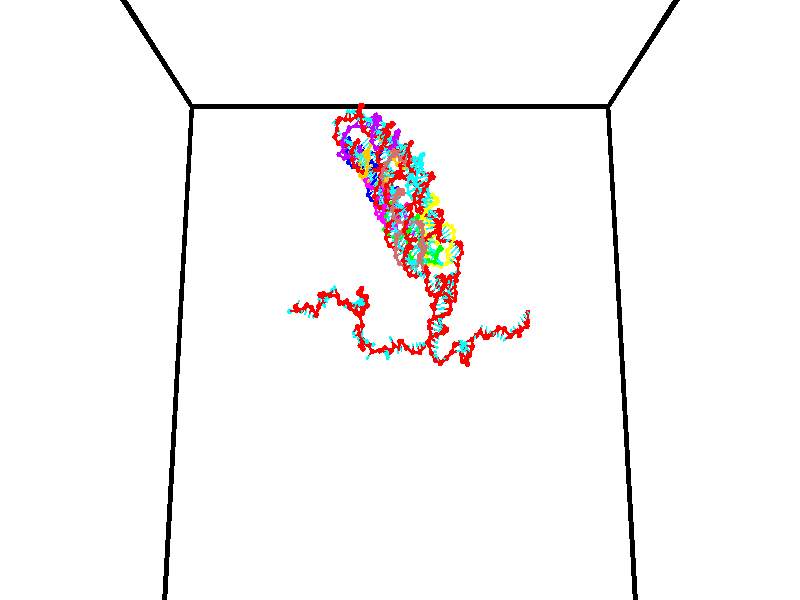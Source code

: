 // switches for output
#declare DRAW_BASES = 1; // possible values are 0, 1; only relevant for DNA ribbons
#declare DRAW_BASES_TYPE = 3; // possible values are 1, 2, 3; only relevant for DNA ribbons
#declare DRAW_FOG = 0; // set to 1 to enable fog

#include "colors.inc"

#include "transforms.inc"
background { rgb <1, 1, 1>}

#default {
   normal{
       ripples 0.25
       frequency 0.20
       turbulence 0.2
       lambda 5
   }
	finish {
		phong 0.1
		phong_size 40.
	}
}

// original window dimensions: 1024x640


// camera settings

camera {
	sky <0, 0.179814, -0.983701>
	up <0, 0.179814, -0.983701>
	right 1.6 * <1, 0, 0>
	location <35, 94.9851, 44.8844>
	look_at <35, 29.7336, 32.9568>
	direction <0, -65.2515, -11.9276>
	angle 67.0682
}


# declare cpy_camera_pos = <35, 94.9851, 44.8844>;
# if (DRAW_FOG = 1)
fog {
	fog_type 2
	up vnormalize(cpy_camera_pos)
	color rgbt<1,1,1,0.3>
	distance 1e-5
	fog_alt 3e-3
	fog_offset 56
}
# end


// LIGHTS

# declare lum = 6;
global_settings {
	ambient_light rgb lum * <0.05, 0.05, 0.05>
	max_trace_level 15
}# declare cpy_direct_light_amount = 0.25;
light_source
{	1000 * <-1, -1.16352, -0.803886>,
	rgb lum * cpy_direct_light_amount
	parallel
}

light_source
{	1000 * <1, 1.16352, 0.803886>,
	rgb lum * cpy_direct_light_amount
	parallel
}

// strand 0

// nucleotide -1

// particle -1
sphere {
	<24.609621, 35.158634, 34.828373> 0.250000
	pigment { color rgbt <1,0,0,0> }
	no_shadow
}
cylinder {
	<24.213129, 35.132671, 34.874416>,  <23.975233, 35.117096, 34.902042>, 0.100000
	pigment { color rgbt <1,0,0,0> }
	no_shadow
}
cylinder {
	<24.213129, 35.132671, 34.874416>,  <24.609621, 35.158634, 34.828373>, 0.100000
	pigment { color rgbt <1,0,0,0> }
	no_shadow
}

// particle -1
sphere {
	<24.213129, 35.132671, 34.874416> 0.100000
	pigment { color rgbt <1,0,0,0> }
	no_shadow
}
sphere {
	0, 1
	scale<0.080000,0.200000,0.300000>
	matrix <-0.037548, 0.973504, 0.225565,
		-0.126698, 0.219265, -0.967404,
		-0.991230, -0.064902, 0.115108,
		23.915760, 35.113201, 34.908947>
	pigment { color rgbt <0,1,1,0> }
	no_shadow
}
cylinder {
	<24.592585, 35.897484, 34.693062>,  <24.609621, 35.158634, 34.828373>, 0.130000
	pigment { color rgbt <1,0,0,0> }
	no_shadow
}

// nucleotide -1

// particle -1
sphere {
	<24.592585, 35.897484, 34.693062> 0.250000
	pigment { color rgbt <1,0,0,0> }
	no_shadow
}
cylinder {
	<24.712059, 35.639481, 34.411709>,  <24.783745, 35.484676, 34.242897>, 0.100000
	pigment { color rgbt <1,0,0,0> }
	no_shadow
}
cylinder {
	<24.712059, 35.639481, 34.411709>,  <24.592585, 35.897484, 34.693062>, 0.100000
	pigment { color rgbt <1,0,0,0> }
	no_shadow
}

// particle -1
sphere {
	<24.712059, 35.639481, 34.411709> 0.100000
	pigment { color rgbt <1,0,0,0> }
	no_shadow
}
sphere {
	0, 1
	scale<0.080000,0.200000,0.300000>
	matrix <-0.913383, 0.020423, -0.406589,
		0.276619, 0.763901, -0.583041,
		0.298687, -0.645010, -0.703383,
		24.801664, 35.445976, 34.200695>
	pigment { color rgbt <0,1,1,0> }
	no_shadow
}
cylinder {
	<25.211134, 36.017071, 35.021339>,  <24.592585, 35.897484, 34.693062>, 0.130000
	pigment { color rgbt <1,0,0,0> }
	no_shadow
}

// nucleotide -1

// particle -1
sphere {
	<25.211134, 36.017071, 35.021339> 0.250000
	pigment { color rgbt <1,0,0,0> }
	no_shadow
}
cylinder {
	<25.300165, 36.390591, 35.133389>,  <25.353584, 36.614704, 35.200619>, 0.100000
	pigment { color rgbt <1,0,0,0> }
	no_shadow
}
cylinder {
	<25.300165, 36.390591, 35.133389>,  <25.211134, 36.017071, 35.021339>, 0.100000
	pigment { color rgbt <1,0,0,0> }
	no_shadow
}

// particle -1
sphere {
	<25.300165, 36.390591, 35.133389> 0.100000
	pigment { color rgbt <1,0,0,0> }
	no_shadow
}
sphere {
	0, 1
	scale<0.080000,0.200000,0.300000>
	matrix <0.853759, -0.325426, 0.406441,
		0.470696, 0.148695, -0.869675,
		0.222579, 0.933803, 0.280127,
		25.366940, 36.670731, 35.217426>
	pigment { color rgbt <0,1,1,0> }
	no_shadow
}
cylinder {
	<25.785986, 36.310844, 34.602730>,  <25.211134, 36.017071, 35.021339>, 0.130000
	pigment { color rgbt <1,0,0,0> }
	no_shadow
}

// nucleotide -1

// particle -1
sphere {
	<25.785986, 36.310844, 34.602730> 0.250000
	pigment { color rgbt <1,0,0,0> }
	no_shadow
}
cylinder {
	<25.763895, 36.473915, 34.967312>,  <25.750641, 36.571758, 35.186062>, 0.100000
	pigment { color rgbt <1,0,0,0> }
	no_shadow
}
cylinder {
	<25.763895, 36.473915, 34.967312>,  <25.785986, 36.310844, 34.602730>, 0.100000
	pigment { color rgbt <1,0,0,0> }
	no_shadow
}

// particle -1
sphere {
	<25.763895, 36.473915, 34.967312> 0.100000
	pigment { color rgbt <1,0,0,0> }
	no_shadow
}
sphere {
	0, 1
	scale<0.080000,0.200000,0.300000>
	matrix <0.819375, -0.503154, 0.274702,
		0.570592, 0.761993, -0.306253,
		-0.055229, 0.407679, 0.911454,
		25.747326, 36.596218, 35.240749>
	pigment { color rgbt <0,1,1,0> }
	no_shadow
}
cylinder {
	<26.341585, 36.753006, 34.871479>,  <25.785986, 36.310844, 34.602730>, 0.130000
	pigment { color rgbt <1,0,0,0> }
	no_shadow
}

// nucleotide -1

// particle -1
sphere {
	<26.341585, 36.753006, 34.871479> 0.250000
	pigment { color rgbt <1,0,0,0> }
	no_shadow
}
cylinder {
	<26.207397, 36.542088, 35.183743>,  <26.126884, 36.415535, 35.371101>, 0.100000
	pigment { color rgbt <1,0,0,0> }
	no_shadow
}
cylinder {
	<26.207397, 36.542088, 35.183743>,  <26.341585, 36.753006, 34.871479>, 0.100000
	pigment { color rgbt <1,0,0,0> }
	no_shadow
}

// particle -1
sphere {
	<26.207397, 36.542088, 35.183743> 0.100000
	pigment { color rgbt <1,0,0,0> }
	no_shadow
}
sphere {
	0, 1
	scale<0.080000,0.200000,0.300000>
	matrix <0.890875, -0.446984, 0.080915,
		0.306274, 0.722610, 0.619703,
		-0.335467, -0.527295, 0.780655,
		26.106758, 36.383900, 35.417938>
	pigment { color rgbt <0,1,1,0> }
	no_shadow
}
cylinder {
	<26.825127, 36.758396, 35.466763>,  <26.341585, 36.753006, 34.871479>, 0.130000
	pigment { color rgbt <1,0,0,0> }
	no_shadow
}

// nucleotide -1

// particle -1
sphere {
	<26.825127, 36.758396, 35.466763> 0.250000
	pigment { color rgbt <1,0,0,0> }
	no_shadow
}
cylinder {
	<26.619644, 36.415859, 35.487843>,  <26.496355, 36.210335, 35.500492>, 0.100000
	pigment { color rgbt <1,0,0,0> }
	no_shadow
}
cylinder {
	<26.619644, 36.415859, 35.487843>,  <26.825127, 36.758396, 35.466763>, 0.100000
	pigment { color rgbt <1,0,0,0> }
	no_shadow
}

// particle -1
sphere {
	<26.619644, 36.415859, 35.487843> 0.100000
	pigment { color rgbt <1,0,0,0> }
	no_shadow
}
sphere {
	0, 1
	scale<0.080000,0.200000,0.300000>
	matrix <0.846328, -0.515864, -0.132713,
		0.140836, -0.023572, 0.989752,
		-0.513706, -0.856346, 0.052703,
		26.465532, 36.158955, 35.503654>
	pigment { color rgbt <0,1,1,0> }
	no_shadow
}
cylinder {
	<27.101065, 37.156979, 34.864754>,  <26.825127, 36.758396, 35.466763>, 0.130000
	pigment { color rgbt <1,0,0,0> }
	no_shadow
}

// nucleotide -1

// particle -1
sphere {
	<27.101065, 37.156979, 34.864754> 0.250000
	pigment { color rgbt <1,0,0,0> }
	no_shadow
}
cylinder {
	<27.095530, 36.962967, 34.514999>,  <27.092209, 36.846558, 34.305145>, 0.100000
	pigment { color rgbt <1,0,0,0> }
	no_shadow
}
cylinder {
	<27.095530, 36.962967, 34.514999>,  <27.101065, 37.156979, 34.864754>, 0.100000
	pigment { color rgbt <1,0,0,0> }
	no_shadow
}

// particle -1
sphere {
	<27.095530, 36.962967, 34.514999> 0.100000
	pigment { color rgbt <1,0,0,0> }
	no_shadow
}
sphere {
	0, 1
	scale<0.080000,0.200000,0.300000>
	matrix <-0.641657, -0.666360, 0.379791,
		-0.766867, 0.566311, -0.302004,
		-0.013837, -0.485032, -0.874387,
		27.091379, 36.817459, 34.252682>
	pigment { color rgbt <0,1,1,0> }
	no_shadow
}
cylinder {
	<27.621252, 37.064869, 34.346855>,  <27.101065, 37.156979, 34.864754>, 0.130000
	pigment { color rgbt <1,0,0,0> }
	no_shadow
}

// nucleotide -1

// particle -1
sphere {
	<27.621252, 37.064869, 34.346855> 0.250000
	pigment { color rgbt <1,0,0,0> }
	no_shadow
}
cylinder {
	<27.656263, 37.348770, 34.626453>,  <27.677271, 37.519112, 34.794212>, 0.100000
	pigment { color rgbt <1,0,0,0> }
	no_shadow
}
cylinder {
	<27.656263, 37.348770, 34.626453>,  <27.621252, 37.064869, 34.346855>, 0.100000
	pigment { color rgbt <1,0,0,0> }
	no_shadow
}

// particle -1
sphere {
	<27.656263, 37.348770, 34.626453> 0.100000
	pigment { color rgbt <1,0,0,0> }
	no_shadow
}
sphere {
	0, 1
	scale<0.080000,0.200000,0.300000>
	matrix <0.347664, 0.635803, -0.689118,
		-0.933525, 0.303333, -0.191103,
		0.087528, 0.709749, 0.698996,
		27.682522, 37.561695, 34.836151>
	pigment { color rgbt <0,1,1,0> }
	no_shadow
}
cylinder {
	<27.291828, 37.649712, 33.981762>,  <27.621252, 37.064869, 34.346855>, 0.130000
	pigment { color rgbt <1,0,0,0> }
	no_shadow
}

// nucleotide -1

// particle -1
sphere {
	<27.291828, 37.649712, 33.981762> 0.250000
	pigment { color rgbt <1,0,0,0> }
	no_shadow
}
cylinder {
	<27.586784, 37.683941, 34.249771>,  <27.763758, 37.704479, 34.410576>, 0.100000
	pigment { color rgbt <1,0,0,0> }
	no_shadow
}
cylinder {
	<27.586784, 37.683941, 34.249771>,  <27.291828, 37.649712, 33.981762>, 0.100000
	pigment { color rgbt <1,0,0,0> }
	no_shadow
}

// particle -1
sphere {
	<27.586784, 37.683941, 34.249771> 0.100000
	pigment { color rgbt <1,0,0,0> }
	no_shadow
}
sphere {
	0, 1
	scale<0.080000,0.200000,0.300000>
	matrix <0.478124, 0.634553, -0.607240,
		-0.477128, 0.768128, 0.427000,
		0.737392, 0.085572, 0.670023,
		27.808002, 37.709614, 34.450779>
	pigment { color rgbt <0,1,1,0> }
	no_shadow
}
cylinder {
	<27.343111, 38.307396, 34.106678>,  <27.291828, 37.649712, 33.981762>, 0.130000
	pigment { color rgbt <1,0,0,0> }
	no_shadow
}

// nucleotide -1

// particle -1
sphere {
	<27.343111, 38.307396, 34.106678> 0.250000
	pigment { color rgbt <1,0,0,0> }
	no_shadow
}
cylinder {
	<27.700895, 38.160793, 34.209141>,  <27.915565, 38.072834, 34.270618>, 0.100000
	pigment { color rgbt <1,0,0,0> }
	no_shadow
}
cylinder {
	<27.700895, 38.160793, 34.209141>,  <27.343111, 38.307396, 34.106678>, 0.100000
	pigment { color rgbt <1,0,0,0> }
	no_shadow
}

// particle -1
sphere {
	<27.700895, 38.160793, 34.209141> 0.100000
	pigment { color rgbt <1,0,0,0> }
	no_shadow
}
sphere {
	0, 1
	scale<0.080000,0.200000,0.300000>
	matrix <0.447139, 0.729969, -0.516926,
		0.002471, 0.576907, 0.816807,
		0.894461, -0.366504, 0.256154,
		27.969234, 38.050842, 34.285988>
	pigment { color rgbt <0,1,1,0> }
	no_shadow
}
cylinder {
	<27.778025, 38.845734, 34.157238>,  <27.343111, 38.307396, 34.106678>, 0.130000
	pigment { color rgbt <1,0,0,0> }
	no_shadow
}

// nucleotide -1

// particle -1
sphere {
	<27.778025, 38.845734, 34.157238> 0.250000
	pigment { color rgbt <1,0,0,0> }
	no_shadow
}
cylinder {
	<28.024607, 38.537025, 34.094810>,  <28.172556, 38.351799, 34.057354>, 0.100000
	pigment { color rgbt <1,0,0,0> }
	no_shadow
}
cylinder {
	<28.024607, 38.537025, 34.094810>,  <27.778025, 38.845734, 34.157238>, 0.100000
	pigment { color rgbt <1,0,0,0> }
	no_shadow
}

// particle -1
sphere {
	<28.024607, 38.537025, 34.094810> 0.100000
	pigment { color rgbt <1,0,0,0> }
	no_shadow
}
sphere {
	0, 1
	scale<0.080000,0.200000,0.300000>
	matrix <0.635170, 0.604551, -0.480705,
		0.465344, 0.197204, 0.862882,
		0.616453, -0.771770, -0.156066,
		28.209543, 38.305496, 34.047989>
	pigment { color rgbt <0,1,1,0> }
	no_shadow
}
cylinder {
	<28.407028, 39.036808, 34.265697>,  <27.778025, 38.845734, 34.157238>, 0.130000
	pigment { color rgbt <1,0,0,0> }
	no_shadow
}

// nucleotide -1

// particle -1
sphere {
	<28.407028, 39.036808, 34.265697> 0.250000
	pigment { color rgbt <1,0,0,0> }
	no_shadow
}
cylinder {
	<28.482368, 38.738739, 34.009808>,  <28.527573, 38.559898, 33.856274>, 0.100000
	pigment { color rgbt <1,0,0,0> }
	no_shadow
}
cylinder {
	<28.482368, 38.738739, 34.009808>,  <28.407028, 39.036808, 34.265697>, 0.100000
	pigment { color rgbt <1,0,0,0> }
	no_shadow
}

// particle -1
sphere {
	<28.482368, 38.738739, 34.009808> 0.100000
	pigment { color rgbt <1,0,0,0> }
	no_shadow
}
sphere {
	0, 1
	scale<0.080000,0.200000,0.300000>
	matrix <0.578364, 0.610609, -0.540973,
		0.793737, -0.268100, 0.545989,
		0.188351, -0.745170, -0.639723,
		28.538874, 38.515186, 33.817890>
	pigment { color rgbt <0,1,1,0> }
	no_shadow
}
cylinder {
	<29.096577, 38.838970, 34.323193>,  <28.407028, 39.036808, 34.265697>, 0.130000
	pigment { color rgbt <1,0,0,0> }
	no_shadow
}

// nucleotide -1

// particle -1
sphere {
	<29.096577, 38.838970, 34.323193> 0.250000
	pigment { color rgbt <1,0,0,0> }
	no_shadow
}
cylinder {
	<28.946455, 38.783062, 33.956673>,  <28.856382, 38.749516, 33.736759>, 0.100000
	pigment { color rgbt <1,0,0,0> }
	no_shadow
}
cylinder {
	<28.946455, 38.783062, 33.956673>,  <29.096577, 38.838970, 34.323193>, 0.100000
	pigment { color rgbt <1,0,0,0> }
	no_shadow
}

// particle -1
sphere {
	<28.946455, 38.783062, 33.956673> 0.100000
	pigment { color rgbt <1,0,0,0> }
	no_shadow
}
sphere {
	0, 1
	scale<0.080000,0.200000,0.300000>
	matrix <0.646993, 0.668391, -0.366951,
		0.663739, -0.730559, -0.160418,
		-0.375302, -0.139771, -0.916304,
		28.833864, 38.741131, 33.681782>
	pigment { color rgbt <0,1,1,0> }
	no_shadow
}
cylinder {
	<29.341209, 39.248035, 34.920761>,  <29.096577, 38.838970, 34.323193>, 0.130000
	pigment { color rgbt <1,0,0,0> }
	no_shadow
}

// nucleotide -1

// particle -1
sphere {
	<29.341209, 39.248035, 34.920761> 0.250000
	pigment { color rgbt <1,0,0,0> }
	no_shadow
}
cylinder {
	<29.599434, 38.958736, 35.018867>,  <29.754370, 38.785156, 35.077732>, 0.100000
	pigment { color rgbt <1,0,0,0> }
	no_shadow
}
cylinder {
	<29.599434, 38.958736, 35.018867>,  <29.341209, 39.248035, 34.920761>, 0.100000
	pigment { color rgbt <1,0,0,0> }
	no_shadow
}

// particle -1
sphere {
	<29.599434, 38.958736, 35.018867> 0.100000
	pigment { color rgbt <1,0,0,0> }
	no_shadow
}
sphere {
	0, 1
	scale<0.080000,0.200000,0.300000>
	matrix <-0.740730, -0.514786, 0.431642,
		-0.185925, -0.460330, -0.868060,
		0.645563, -0.723251, 0.245268,
		29.793102, 38.741760, 35.092449>
	pigment { color rgbt <0,1,1,0> }
	no_shadow
}
cylinder {
	<30.002920, 39.217529, 34.815472>,  <29.341209, 39.248035, 34.920761>, 0.130000
	pigment { color rgbt <1,0,0,0> }
	no_shadow
}

// nucleotide -1

// particle -1
sphere {
	<30.002920, 39.217529, 34.815472> 0.250000
	pigment { color rgbt <1,0,0,0> }
	no_shadow
}
cylinder {
	<30.262556, 38.927204, 34.906578>,  <30.418339, 38.753010, 34.961243>, 0.100000
	pigment { color rgbt <1,0,0,0> }
	no_shadow
}
cylinder {
	<30.262556, 38.927204, 34.906578>,  <30.002920, 39.217529, 34.815472>, 0.100000
	pigment { color rgbt <1,0,0,0> }
	no_shadow
}

// particle -1
sphere {
	<30.262556, 38.927204, 34.906578> 0.100000
	pigment { color rgbt <1,0,0,0> }
	no_shadow
}
sphere {
	0, 1
	scale<0.080000,0.200000,0.300000>
	matrix <0.750281, 0.660233, -0.034224,
		-0.125537, 0.193102, 0.973115,
		0.649091, -0.725813, 0.227764,
		30.457283, 38.709461, 34.974907>
	pigment { color rgbt <0,1,1,0> }
	no_shadow
}
cylinder {
	<30.313890, 39.551674, 35.339081>,  <30.002920, 39.217529, 34.815472>, 0.130000
	pigment { color rgbt <1,0,0,0> }
	no_shadow
}

// nucleotide -1

// particle -1
sphere {
	<30.313890, 39.551674, 35.339081> 0.250000
	pigment { color rgbt <1,0,0,0> }
	no_shadow
}
cylinder {
	<30.562370, 39.289070, 35.167919>,  <30.711458, 39.131508, 35.065224>, 0.100000
	pigment { color rgbt <1,0,0,0> }
	no_shadow
}
cylinder {
	<30.562370, 39.289070, 35.167919>,  <30.313890, 39.551674, 35.339081>, 0.100000
	pigment { color rgbt <1,0,0,0> }
	no_shadow
}

// particle -1
sphere {
	<30.562370, 39.289070, 35.167919> 0.100000
	pigment { color rgbt <1,0,0,0> }
	no_shadow
}
sphere {
	0, 1
	scale<0.080000,0.200000,0.300000>
	matrix <0.645009, 0.738452, -0.196599,
		0.445055, -0.153873, 0.882184,
		0.621200, -0.656514, -0.427902,
		30.748730, 39.092117, 35.039547>
	pigment { color rgbt <0,1,1,0> }
	no_shadow
}
cylinder {
	<30.873777, 39.445950, 35.718704>,  <30.313890, 39.551674, 35.339081>, 0.130000
	pigment { color rgbt <1,0,0,0> }
	no_shadow
}

// nucleotide -1

// particle -1
sphere {
	<30.873777, 39.445950, 35.718704> 0.250000
	pigment { color rgbt <1,0,0,0> }
	no_shadow
}
cylinder {
	<30.939369, 39.406784, 35.326069>,  <30.978724, 39.383286, 35.090488>, 0.100000
	pigment { color rgbt <1,0,0,0> }
	no_shadow
}
cylinder {
	<30.939369, 39.406784, 35.326069>,  <30.873777, 39.445950, 35.718704>, 0.100000
	pigment { color rgbt <1,0,0,0> }
	no_shadow
}

// particle -1
sphere {
	<30.939369, 39.406784, 35.326069> 0.100000
	pigment { color rgbt <1,0,0,0> }
	no_shadow
}
sphere {
	0, 1
	scale<0.080000,0.200000,0.300000>
	matrix <0.515660, 0.856793, 0.000677,
		0.840955, -0.506279, 0.190987,
		0.163979, -0.097915, -0.981592,
		30.988564, 39.377411, 35.031590>
	pigment { color rgbt <0,1,1,0> }
	no_shadow
}
cylinder {
	<31.501875, 39.649590, 35.762218>,  <30.873777, 39.445950, 35.718704>, 0.130000
	pigment { color rgbt <1,0,0,0> }
	no_shadow
}

// nucleotide -1

// particle -1
sphere {
	<31.501875, 39.649590, 35.762218> 0.250000
	pigment { color rgbt <1,0,0,0> }
	no_shadow
}
cylinder {
	<31.366802, 39.701275, 35.389278>,  <31.285759, 39.732285, 35.165516>, 0.100000
	pigment { color rgbt <1,0,0,0> }
	no_shadow
}
cylinder {
	<31.366802, 39.701275, 35.389278>,  <31.501875, 39.649590, 35.762218>, 0.100000
	pigment { color rgbt <1,0,0,0> }
	no_shadow
}

// particle -1
sphere {
	<31.366802, 39.701275, 35.389278> 0.100000
	pigment { color rgbt <1,0,0,0> }
	no_shadow
}
sphere {
	0, 1
	scale<0.080000,0.200000,0.300000>
	matrix <0.567181, 0.818439, -0.091996,
		0.751185, -0.559877, -0.349658,
		-0.337680, 0.129214, -0.932350,
		31.265499, 39.740040, 35.109573>
	pigment { color rgbt <0,1,1,0> }
	no_shadow
}
cylinder {
	<31.933302, 39.710487, 35.224060>,  <31.501875, 39.649590, 35.762218>, 0.130000
	pigment { color rgbt <1,0,0,0> }
	no_shadow
}

// nucleotide -1

// particle -1
sphere {
	<31.933302, 39.710487, 35.224060> 0.250000
	pigment { color rgbt <1,0,0,0> }
	no_shadow
}
cylinder {
	<31.627934, 39.961575, 35.163177>,  <31.444714, 40.112225, 35.126648>, 0.100000
	pigment { color rgbt <1,0,0,0> }
	no_shadow
}
cylinder {
	<31.627934, 39.961575, 35.163177>,  <31.933302, 39.710487, 35.224060>, 0.100000
	pigment { color rgbt <1,0,0,0> }
	no_shadow
}

// particle -1
sphere {
	<31.627934, 39.961575, 35.163177> 0.100000
	pigment { color rgbt <1,0,0,0> }
	no_shadow
}
sphere {
	0, 1
	scale<0.080000,0.200000,0.300000>
	matrix <0.640464, 0.766189, -0.052532,
		0.083641, -0.137584, -0.986952,
		-0.763420, 0.627714, -0.152203,
		31.398907, 40.149887, 35.117516>
	pigment { color rgbt <0,1,1,0> }
	no_shadow
}
cylinder {
	<31.870417, 40.152172, 34.630672>,  <31.933302, 39.710487, 35.224060>, 0.130000
	pigment { color rgbt <1,0,0,0> }
	no_shadow
}

// nucleotide -1

// particle -1
sphere {
	<31.870417, 40.152172, 34.630672> 0.250000
	pigment { color rgbt <1,0,0,0> }
	no_shadow
}
cylinder {
	<31.715733, 40.359653, 34.935673>,  <31.622921, 40.484142, 35.118671>, 0.100000
	pigment { color rgbt <1,0,0,0> }
	no_shadow
}
cylinder {
	<31.715733, 40.359653, 34.935673>,  <31.870417, 40.152172, 34.630672>, 0.100000
	pigment { color rgbt <1,0,0,0> }
	no_shadow
}

// particle -1
sphere {
	<31.715733, 40.359653, 34.935673> 0.100000
	pigment { color rgbt <1,0,0,0> }
	no_shadow
}
sphere {
	0, 1
	scale<0.080000,0.200000,0.300000>
	matrix <0.657874, 0.734591, -0.166066,
		-0.646263, 0.437408, -0.625315,
		-0.386712, 0.518701, 0.762498,
		31.599718, 40.515263, 35.164421>
	pigment { color rgbt <0,1,1,0> }
	no_shadow
}
cylinder {
	<31.173414, 40.018845, 34.307358>,  <31.870417, 40.152172, 34.630672>, 0.130000
	pigment { color rgbt <1,0,0,0> }
	no_shadow
}

// nucleotide -1

// particle -1
sphere {
	<31.173414, 40.018845, 34.307358> 0.250000
	pigment { color rgbt <1,0,0,0> }
	no_shadow
}
cylinder {
	<31.459126, 39.823364, 34.507748>,  <31.630552, 39.706078, 34.627983>, 0.100000
	pigment { color rgbt <1,0,0,0> }
	no_shadow
}
cylinder {
	<31.459126, 39.823364, 34.507748>,  <31.173414, 40.018845, 34.307358>, 0.100000
	pigment { color rgbt <1,0,0,0> }
	no_shadow
}

// particle -1
sphere {
	<31.459126, 39.823364, 34.507748> 0.100000
	pigment { color rgbt <1,0,0,0> }
	no_shadow
}
sphere {
	0, 1
	scale<0.080000,0.200000,0.300000>
	matrix <-0.429062, -0.871300, -0.238204,
		0.552912, -0.044806, -0.832034,
		0.714279, -0.488700, 0.500977,
		31.673409, 39.676754, 34.658039>
	pigment { color rgbt <0,1,1,0> }
	no_shadow
}
cylinder {
	<31.417700, 39.523048, 33.852039>,  <31.173414, 40.018845, 34.307358>, 0.130000
	pigment { color rgbt <1,0,0,0> }
	no_shadow
}

// nucleotide -1

// particle -1
sphere {
	<31.417700, 39.523048, 33.852039> 0.250000
	pigment { color rgbt <1,0,0,0> }
	no_shadow
}
cylinder {
	<31.479679, 39.410999, 34.230991>,  <31.516867, 39.343769, 34.458363>, 0.100000
	pigment { color rgbt <1,0,0,0> }
	no_shadow
}
cylinder {
	<31.479679, 39.410999, 34.230991>,  <31.417700, 39.523048, 33.852039>, 0.100000
	pigment { color rgbt <1,0,0,0> }
	no_shadow
}

// particle -1
sphere {
	<31.479679, 39.410999, 34.230991> 0.100000
	pigment { color rgbt <1,0,0,0> }
	no_shadow
}
sphere {
	0, 1
	scale<0.080000,0.200000,0.300000>
	matrix <-0.412791, -0.889591, -0.195526,
		0.897549, -0.360772, -0.253475,
		0.154949, -0.280127, 0.947375,
		31.526163, 39.326962, 34.515205>
	pigment { color rgbt <0,1,1,0> }
	no_shadow
}
cylinder {
	<31.183325, 38.804203, 33.947083>,  <31.417700, 39.523048, 33.852039>, 0.130000
	pigment { color rgbt <1,0,0,0> }
	no_shadow
}

// nucleotide -1

// particle -1
sphere {
	<31.183325, 38.804203, 33.947083> 0.250000
	pigment { color rgbt <1,0,0,0> }
	no_shadow
}
cylinder {
	<31.250010, 38.897827, 34.330212>,  <31.290020, 38.954002, 34.560089>, 0.100000
	pigment { color rgbt <1,0,0,0> }
	no_shadow
}
cylinder {
	<31.250010, 38.897827, 34.330212>,  <31.183325, 38.804203, 33.947083>, 0.100000
	pigment { color rgbt <1,0,0,0> }
	no_shadow
}

// particle -1
sphere {
	<31.250010, 38.897827, 34.330212> 0.100000
	pigment { color rgbt <1,0,0,0> }
	no_shadow
}
sphere {
	0, 1
	scale<0.080000,0.200000,0.300000>
	matrix <-0.641390, -0.712059, 0.285641,
		0.748884, -0.661956, 0.031419,
		0.166710, 0.234063, 0.957821,
		31.300022, 38.968044, 34.617558>
	pigment { color rgbt <0,1,1,0> }
	no_shadow
}
cylinder {
	<31.488325, 38.221241, 34.488350>,  <31.183325, 38.804203, 33.947083>, 0.130000
	pigment { color rgbt <1,0,0,0> }
	no_shadow
}

// nucleotide -1

// particle -1
sphere {
	<31.488325, 38.221241, 34.488350> 0.250000
	pigment { color rgbt <1,0,0,0> }
	no_shadow
}
cylinder {
	<31.272757, 38.495152, 34.684574>,  <31.143415, 38.659496, 34.802307>, 0.100000
	pigment { color rgbt <1,0,0,0> }
	no_shadow
}
cylinder {
	<31.272757, 38.495152, 34.684574>,  <31.488325, 38.221241, 34.488350>, 0.100000
	pigment { color rgbt <1,0,0,0> }
	no_shadow
}

// particle -1
sphere {
	<31.272757, 38.495152, 34.684574> 0.100000
	pigment { color rgbt <1,0,0,0> }
	no_shadow
}
sphere {
	0, 1
	scale<0.080000,0.200000,0.300000>
	matrix <-0.622145, -0.716184, 0.316253,
		0.567892, -0.134763, 0.811996,
		-0.538920, 0.684777, 0.490557,
		31.111080, 38.700584, 34.831741>
	pigment { color rgbt <0,1,1,0> }
	no_shadow
}
cylinder {
	<31.477060, 37.955860, 35.138214>,  <31.488325, 38.221241, 34.488350>, 0.130000
	pigment { color rgbt <1,0,0,0> }
	no_shadow
}

// nucleotide -1

// particle -1
sphere {
	<31.477060, 37.955860, 35.138214> 0.250000
	pigment { color rgbt <1,0,0,0> }
	no_shadow
}
cylinder {
	<31.161716, 38.187637, 35.055523>,  <30.972509, 38.326702, 35.005909>, 0.100000
	pigment { color rgbt <1,0,0,0> }
	no_shadow
}
cylinder {
	<31.161716, 38.187637, 35.055523>,  <31.477060, 37.955860, 35.138214>, 0.100000
	pigment { color rgbt <1,0,0,0> }
	no_shadow
}

// particle -1
sphere {
	<31.161716, 38.187637, 35.055523> 0.100000
	pigment { color rgbt <1,0,0,0> }
	no_shadow
}
sphere {
	0, 1
	scale<0.080000,0.200000,0.300000>
	matrix <-0.614979, -0.751541, 0.238717,
		-0.017042, 0.315328, 0.948830,
		-0.788359, 0.579442, -0.206728,
		30.925209, 38.361469, 34.993504>
	pigment { color rgbt <0,1,1,0> }
	no_shadow
}
cylinder {
	<31.158260, 37.907684, 35.700611>,  <31.477060, 37.955860, 35.138214>, 0.130000
	pigment { color rgbt <1,0,0,0> }
	no_shadow
}

// nucleotide -1

// particle -1
sphere {
	<31.158260, 37.907684, 35.700611> 0.250000
	pigment { color rgbt <1,0,0,0> }
	no_shadow
}
cylinder {
	<30.921240, 37.983479, 35.387440>,  <30.779028, 38.028957, 35.199535>, 0.100000
	pigment { color rgbt <1,0,0,0> }
	no_shadow
}
cylinder {
	<30.921240, 37.983479, 35.387440>,  <31.158260, 37.907684, 35.700611>, 0.100000
	pigment { color rgbt <1,0,0,0> }
	no_shadow
}

// particle -1
sphere {
	<30.921240, 37.983479, 35.387440> 0.100000
	pigment { color rgbt <1,0,0,0> }
	no_shadow
}
sphere {
	0, 1
	scale<0.080000,0.200000,0.300000>
	matrix <-0.526487, -0.826714, 0.198380,
		-0.609668, 0.529753, 0.589633,
		-0.592550, 0.189488, -0.782929,
		30.743475, 38.040325, 35.152561>
	pigment { color rgbt <0,1,1,0> }
	no_shadow
}
cylinder {
	<31.382145, 37.558884, 36.455734>,  <31.158260, 37.907684, 35.700611>, 0.130000
	pigment { color rgbt <1,0,0,0> }
	no_shadow
}

// nucleotide -1

// particle -1
sphere {
	<31.382145, 37.558884, 36.455734> 0.250000
	pigment { color rgbt <1,0,0,0> }
	no_shadow
}
cylinder {
	<31.374844, 37.612694, 36.852032>,  <31.370462, 37.644981, 37.089809>, 0.100000
	pigment { color rgbt <1,0,0,0> }
	no_shadow
}
cylinder {
	<31.374844, 37.612694, 36.852032>,  <31.382145, 37.558884, 36.455734>, 0.100000
	pigment { color rgbt <1,0,0,0> }
	no_shadow
}

// particle -1
sphere {
	<31.374844, 37.612694, 36.852032> 0.100000
	pigment { color rgbt <1,0,0,0> }
	no_shadow
}
sphere {
	0, 1
	scale<0.080000,0.200000,0.300000>
	matrix <-0.887258, 0.454618, -0.078075,
		-0.460912, -0.880469, 0.111061,
		-0.018252, 0.134526, 0.990742,
		31.369368, 37.653053, 37.149254>
	pigment { color rgbt <0,1,1,0> }
	no_shadow
}
cylinder {
	<30.906252, 37.146122, 36.525185>,  <31.382145, 37.558884, 36.455734>, 0.130000
	pigment { color rgbt <1,0,0,0> }
	no_shadow
}

// nucleotide -1

// particle -1
sphere {
	<30.906252, 37.146122, 36.525185> 0.250000
	pigment { color rgbt <1,0,0,0> }
	no_shadow
}
cylinder {
	<30.665451, 36.917957, 36.748692>,  <30.520969, 36.781059, 36.882797>, 0.100000
	pigment { color rgbt <1,0,0,0> }
	no_shadow
}
cylinder {
	<30.665451, 36.917957, 36.748692>,  <30.906252, 37.146122, 36.525185>, 0.100000
	pigment { color rgbt <1,0,0,0> }
	no_shadow
}

// particle -1
sphere {
	<30.665451, 36.917957, 36.748692> 0.100000
	pigment { color rgbt <1,0,0,0> }
	no_shadow
}
sphere {
	0, 1
	scale<0.080000,0.200000,0.300000>
	matrix <0.699260, -0.714464, 0.024018,
		0.385520, 0.405184, 0.828975,
		-0.602004, -0.570410, 0.558769,
		30.484850, 36.746834, 36.916321>
	pigment { color rgbt <0,1,1,0> }
	no_shadow
}
cylinder {
	<31.071596, 36.781494, 37.033199>,  <30.906252, 37.146122, 36.525185>, 0.130000
	pigment { color rgbt <1,0,0,0> }
	no_shadow
}

// nucleotide -1

// particle -1
sphere {
	<31.071596, 36.781494, 37.033199> 0.250000
	pigment { color rgbt <1,0,0,0> }
	no_shadow
}
cylinder {
	<30.812284, 36.482742, 37.092407>,  <30.656698, 36.303493, 37.127934>, 0.100000
	pigment { color rgbt <1,0,0,0> }
	no_shadow
}
cylinder {
	<30.812284, 36.482742, 37.092407>,  <31.071596, 36.781494, 37.033199>, 0.100000
	pigment { color rgbt <1,0,0,0> }
	no_shadow
}

// particle -1
sphere {
	<30.812284, 36.482742, 37.092407> 0.100000
	pigment { color rgbt <1,0,0,0> }
	no_shadow
}
sphere {
	0, 1
	scale<0.080000,0.200000,0.300000>
	matrix <0.761283, -0.632340, 0.143507,
		-0.013581, 0.205720, 0.978517,
		-0.648278, -0.746877, 0.148023,
		30.617802, 36.258678, 37.136814>
	pigment { color rgbt <0,1,1,0> }
	no_shadow
}
cylinder {
	<31.382193, 36.563488, 37.746010>,  <31.071596, 36.781494, 37.033199>, 0.130000
	pigment { color rgbt <1,0,0,0> }
	no_shadow
}

// nucleotide -1

// particle -1
sphere {
	<31.382193, 36.563488, 37.746010> 0.250000
	pigment { color rgbt <1,0,0,0> }
	no_shadow
}
cylinder {
	<31.156404, 36.308834, 37.535839>,  <31.020931, 36.156044, 37.409737>, 0.100000
	pigment { color rgbt <1,0,0,0> }
	no_shadow
}
cylinder {
	<31.156404, 36.308834, 37.535839>,  <31.382193, 36.563488, 37.746010>, 0.100000
	pigment { color rgbt <1,0,0,0> }
	no_shadow
}

// particle -1
sphere {
	<31.156404, 36.308834, 37.535839> 0.100000
	pigment { color rgbt <1,0,0,0> }
	no_shadow
}
sphere {
	0, 1
	scale<0.080000,0.200000,0.300000>
	matrix <0.639075, -0.739929, 0.209969,
		-0.522454, -0.217269, 0.824522,
		-0.564468, -0.636631, -0.525431,
		30.987064, 36.117844, 37.378208>
	pigment { color rgbt <0,1,1,0> }
	no_shadow
}
cylinder {
	<31.356937, 35.974609, 38.130573>,  <31.382193, 36.563488, 37.746010>, 0.130000
	pigment { color rgbt <1,0,0,0> }
	no_shadow
}

// nucleotide -1

// particle -1
sphere {
	<31.356937, 35.974609, 38.130573> 0.250000
	pigment { color rgbt <1,0,0,0> }
	no_shadow
}
cylinder {
	<31.209988, 35.850964, 37.779690>,  <31.121819, 35.776775, 37.569160>, 0.100000
	pigment { color rgbt <1,0,0,0> }
	no_shadow
}
cylinder {
	<31.209988, 35.850964, 37.779690>,  <31.356937, 35.974609, 38.130573>, 0.100000
	pigment { color rgbt <1,0,0,0> }
	no_shadow
}

// particle -1
sphere {
	<31.209988, 35.850964, 37.779690> 0.100000
	pigment { color rgbt <1,0,0,0> }
	no_shadow
}
sphere {
	0, 1
	scale<0.080000,0.200000,0.300000>
	matrix <0.560345, -0.826329, 0.056513,
		-0.742328, -0.470776, 0.476780,
		-0.367373, -0.309113, -0.877204,
		31.099775, 35.758228, 37.516529>
	pigment { color rgbt <0,1,1,0> }
	no_shadow
}
cylinder {
	<31.335573, 35.264874, 38.085140>,  <31.356937, 35.974609, 38.130573>, 0.130000
	pigment { color rgbt <1,0,0,0> }
	no_shadow
}

// nucleotide -1

// particle -1
sphere {
	<31.335573, 35.264874, 38.085140> 0.250000
	pigment { color rgbt <1,0,0,0> }
	no_shadow
}
cylinder {
	<31.305944, 35.332973, 37.692097>,  <31.288168, 35.373833, 37.456268>, 0.100000
	pigment { color rgbt <1,0,0,0> }
	no_shadow
}
cylinder {
	<31.305944, 35.332973, 37.692097>,  <31.335573, 35.264874, 38.085140>, 0.100000
	pigment { color rgbt <1,0,0,0> }
	no_shadow
}

// particle -1
sphere {
	<31.305944, 35.332973, 37.692097> 0.100000
	pigment { color rgbt <1,0,0,0> }
	no_shadow
}
sphere {
	0, 1
	scale<0.080000,0.200000,0.300000>
	matrix <0.551960, -0.813636, -0.182584,
		-0.830574, -0.555887, -0.033706,
		-0.074072, 0.170254, -0.982612,
		31.283722, 35.384048, 37.397312>
	pigment { color rgbt <0,1,1,0> }
	no_shadow
}
cylinder {
	<30.979887, 34.747589, 37.732574>,  <31.335573, 35.264874, 38.085140>, 0.130000
	pigment { color rgbt <1,0,0,0> }
	no_shadow
}

// nucleotide -1

// particle -1
sphere {
	<30.979887, 34.747589, 37.732574> 0.250000
	pigment { color rgbt <1,0,0,0> }
	no_shadow
}
cylinder {
	<31.289902, 34.940639, 37.569412>,  <31.475910, 35.056469, 37.471516>, 0.100000
	pigment { color rgbt <1,0,0,0> }
	no_shadow
}
cylinder {
	<31.289902, 34.940639, 37.569412>,  <30.979887, 34.747589, 37.732574>, 0.100000
	pigment { color rgbt <1,0,0,0> }
	no_shadow
}

// particle -1
sphere {
	<31.289902, 34.940639, 37.569412> 0.100000
	pigment { color rgbt <1,0,0,0> }
	no_shadow
}
sphere {
	0, 1
	scale<0.080000,0.200000,0.300000>
	matrix <0.500235, -0.863005, -0.070620,
		-0.386110, -0.149317, -0.910287,
		0.775038, 0.482625, -0.407909,
		31.522413, 35.085426, 37.447041>
	pigment { color rgbt <0,1,1,0> }
	no_shadow
}
cylinder {
	<31.187113, 34.320457, 37.185760>,  <30.979887, 34.747589, 37.732574>, 0.130000
	pigment { color rgbt <1,0,0,0> }
	no_shadow
}

// nucleotide -1

// particle -1
sphere {
	<31.187113, 34.320457, 37.185760> 0.250000
	pigment { color rgbt <1,0,0,0> }
	no_shadow
}
cylinder {
	<31.484818, 34.551090, 37.320595>,  <31.663441, 34.689472, 37.401493>, 0.100000
	pigment { color rgbt <1,0,0,0> }
	no_shadow
}
cylinder {
	<31.484818, 34.551090, 37.320595>,  <31.187113, 34.320457, 37.185760>, 0.100000
	pigment { color rgbt <1,0,0,0> }
	no_shadow
}

// particle -1
sphere {
	<31.484818, 34.551090, 37.320595> 0.100000
	pigment { color rgbt <1,0,0,0> }
	no_shadow
}
sphere {
	0, 1
	scale<0.080000,0.200000,0.300000>
	matrix <0.595111, -0.801606, 0.057189,
		0.303182, 0.158038, -0.939737,
		0.744261, 0.576586, 0.337082,
		31.708096, 34.724068, 37.421719>
	pigment { color rgbt <0,1,1,0> }
	no_shadow
}
cylinder {
	<31.693649, 33.954792, 37.526367>,  <31.187113, 34.320457, 37.185760>, 0.130000
	pigment { color rgbt <1,0,0,0> }
	no_shadow
}

// nucleotide -1

// particle -1
sphere {
	<31.693649, 33.954792, 37.526367> 0.250000
	pigment { color rgbt <1,0,0,0> }
	no_shadow
}
cylinder {
	<32.029331, 34.165871, 37.578934>,  <32.230740, 34.292519, 37.610474>, 0.100000
	pigment { color rgbt <1,0,0,0> }
	no_shadow
}
cylinder {
	<32.029331, 34.165871, 37.578934>,  <31.693649, 33.954792, 37.526367>, 0.100000
	pigment { color rgbt <1,0,0,0> }
	no_shadow
}

// particle -1
sphere {
	<32.029331, 34.165871, 37.578934> 0.100000
	pigment { color rgbt <1,0,0,0> }
	no_shadow
}
sphere {
	0, 1
	scale<0.080000,0.200000,0.300000>
	matrix <-0.488885, 0.837912, -0.242682,
		-0.238177, 0.139413, 0.961164,
		0.839204, 0.527700, 0.131415,
		32.281094, 34.324181, 37.618359>
	pigment { color rgbt <0,1,1,0> }
	no_shadow
}
cylinder {
	<32.148926, 33.657825, 38.118755>,  <31.693649, 33.954792, 37.526367>, 0.130000
	pigment { color rgbt <1,0,0,0> }
	no_shadow
}

// nucleotide -1

// particle -1
sphere {
	<32.148926, 33.657825, 38.118755> 0.250000
	pigment { color rgbt <1,0,0,0> }
	no_shadow
}
cylinder {
	<31.905087, 33.744781, 38.423683>,  <31.758781, 33.796955, 38.606640>, 0.100000
	pigment { color rgbt <1,0,0,0> }
	no_shadow
}
cylinder {
	<31.905087, 33.744781, 38.423683>,  <32.148926, 33.657825, 38.118755>, 0.100000
	pigment { color rgbt <1,0,0,0> }
	no_shadow
}

// particle -1
sphere {
	<31.905087, 33.744781, 38.423683> 0.100000
	pigment { color rgbt <1,0,0,0> }
	no_shadow
}
sphere {
	0, 1
	scale<0.080000,0.200000,0.300000>
	matrix <-0.537730, 0.593170, -0.599162,
		-0.582437, -0.775171, -0.244699,
		-0.609601, 0.217392, 0.762317,
		31.722206, 33.809998, 38.652378>
	pigment { color rgbt <0,1,1,0> }
	no_shadow
}
cylinder {
	<32.937157, 33.474388, 38.026031>,  <32.148926, 33.657825, 38.118755>, 0.130000
	pigment { color rgbt <1,0,0,0> }
	no_shadow
}

// nucleotide -1

// particle -1
sphere {
	<32.937157, 33.474388, 38.026031> 0.250000
	pigment { color rgbt <1,0,0,0> }
	no_shadow
}
cylinder {
	<33.314724, 33.573956, 38.112797>,  <33.541264, 33.633698, 38.164856>, 0.100000
	pigment { color rgbt <1,0,0,0> }
	no_shadow
}
cylinder {
	<33.314724, 33.573956, 38.112797>,  <32.937157, 33.474388, 38.026031>, 0.100000
	pigment { color rgbt <1,0,0,0> }
	no_shadow
}

// particle -1
sphere {
	<33.314724, 33.573956, 38.112797> 0.100000
	pigment { color rgbt <1,0,0,0> }
	no_shadow
}
sphere {
	0, 1
	scale<0.080000,0.200000,0.300000>
	matrix <0.168256, -0.927918, 0.332652,
		0.284084, -0.277500, -0.917764,
		0.943920, 0.248920, 0.216916,
		33.597900, 33.648632, 38.177872>
	pigment { color rgbt <0,1,1,0> }
	no_shadow
}
cylinder {
	<33.439579, 33.048954, 37.752850>,  <32.937157, 33.474388, 38.026031>, 0.130000
	pigment { color rgbt <1,0,0,0> }
	no_shadow
}

// nucleotide -1

// particle -1
sphere {
	<33.439579, 33.048954, 37.752850> 0.250000
	pigment { color rgbt <1,0,0,0> }
	no_shadow
}
cylinder {
	<33.566422, 33.207680, 38.097404>,  <33.642529, 33.302914, 38.304138>, 0.100000
	pigment { color rgbt <1,0,0,0> }
	no_shadow
}
cylinder {
	<33.566422, 33.207680, 38.097404>,  <33.439579, 33.048954, 37.752850>, 0.100000
	pigment { color rgbt <1,0,0,0> }
	no_shadow
}

// particle -1
sphere {
	<33.566422, 33.207680, 38.097404> 0.100000
	pigment { color rgbt <1,0,0,0> }
	no_shadow
}
sphere {
	0, 1
	scale<0.080000,0.200000,0.300000>
	matrix <0.216346, -0.914579, 0.341672,
		0.923384, 0.078012, -0.375867,
		0.317105, 0.396812, 0.861385,
		33.661552, 33.326725, 38.355820>
	pigment { color rgbt <0,1,1,0> }
	no_shadow
}
cylinder {
	<34.121113, 32.909000, 37.971935>,  <33.439579, 33.048954, 37.752850>, 0.130000
	pigment { color rgbt <1,0,0,0> }
	no_shadow
}

// nucleotide -1

// particle -1
sphere {
	<34.121113, 32.909000, 37.971935> 0.250000
	pigment { color rgbt <1,0,0,0> }
	no_shadow
}
cylinder {
	<33.910431, 32.950909, 38.309364>,  <33.784023, 32.976051, 38.511822>, 0.100000
	pigment { color rgbt <1,0,0,0> }
	no_shadow
}
cylinder {
	<33.910431, 32.950909, 38.309364>,  <34.121113, 32.909000, 37.971935>, 0.100000
	pigment { color rgbt <1,0,0,0> }
	no_shadow
}

// particle -1
sphere {
	<33.910431, 32.950909, 38.309364> 0.100000
	pigment { color rgbt <1,0,0,0> }
	no_shadow
}
sphere {
	0, 1
	scale<0.080000,0.200000,0.300000>
	matrix <0.432786, -0.821078, 0.372193,
		0.731631, 0.561119, 0.387120,
		-0.526700, 0.104768, 0.843570,
		33.752422, 32.982338, 38.562435>
	pigment { color rgbt <0,1,1,0> }
	no_shadow
}
cylinder {
	<34.381912, 32.387917, 37.513264>,  <34.121113, 32.909000, 37.971935>, 0.130000
	pigment { color rgbt <1,0,0,0> }
	no_shadow
}

// nucleotide -1

// particle -1
sphere {
	<34.381912, 32.387917, 37.513264> 0.250000
	pigment { color rgbt <1,0,0,0> }
	no_shadow
}
cylinder {
	<34.199574, 32.456100, 37.163830>,  <34.090168, 32.497013, 36.954170>, 0.100000
	pigment { color rgbt <1,0,0,0> }
	no_shadow
}
cylinder {
	<34.199574, 32.456100, 37.163830>,  <34.381912, 32.387917, 37.513264>, 0.100000
	pigment { color rgbt <1,0,0,0> }
	no_shadow
}

// particle -1
sphere {
	<34.199574, 32.456100, 37.163830> 0.100000
	pigment { color rgbt <1,0,0,0> }
	no_shadow
}
sphere {
	0, 1
	scale<0.080000,0.200000,0.300000>
	matrix <-0.640642, -0.744195, 0.189083,
		-0.617883, 0.645846, 0.448446,
		-0.455850, 0.170462, -0.873581,
		34.062817, 32.507240, 36.901756>
	pigment { color rgbt <0,1,1,0> }
	no_shadow
}
cylinder {
	<34.927464, 31.841213, 37.605816>,  <34.381912, 32.387917, 37.513264>, 0.130000
	pigment { color rgbt <1,0,0,0> }
	no_shadow
}

// nucleotide -1

// particle -1
sphere {
	<34.927464, 31.841213, 37.605816> 0.250000
	pigment { color rgbt <1,0,0,0> }
	no_shadow
}
cylinder {
	<34.845310, 32.167835, 37.821613>,  <34.796017, 32.363808, 37.951092>, 0.100000
	pigment { color rgbt <1,0,0,0> }
	no_shadow
}
cylinder {
	<34.845310, 32.167835, 37.821613>,  <34.927464, 31.841213, 37.605816>, 0.100000
	pigment { color rgbt <1,0,0,0> }
	no_shadow
}

// particle -1
sphere {
	<34.845310, 32.167835, 37.821613> 0.100000
	pigment { color rgbt <1,0,0,0> }
	no_shadow
}
sphere {
	0, 1
	scale<0.080000,0.200000,0.300000>
	matrix <0.827696, 0.439079, -0.349468,
		-0.522240, 0.374759, -0.766042,
		-0.205387, 0.816557, 0.539492,
		34.783695, 32.412804, 37.983459>
	pigment { color rgbt <0,1,1,0> }
	no_shadow
}
cylinder {
	<34.961868, 32.371128, 37.103119>,  <34.927464, 31.841213, 37.605816>, 0.130000
	pigment { color rgbt <1,0,0,0> }
	no_shadow
}

// nucleotide -1

// particle -1
sphere {
	<34.961868, 32.371128, 37.103119> 0.250000
	pigment { color rgbt <1,0,0,0> }
	no_shadow
}
cylinder {
	<35.040024, 32.484650, 37.478622>,  <35.086918, 32.552765, 37.703926>, 0.100000
	pigment { color rgbt <1,0,0,0> }
	no_shadow
}
cylinder {
	<35.040024, 32.484650, 37.478622>,  <34.961868, 32.371128, 37.103119>, 0.100000
	pigment { color rgbt <1,0,0,0> }
	no_shadow
}

// particle -1
sphere {
	<35.040024, 32.484650, 37.478622> 0.100000
	pigment { color rgbt <1,0,0,0> }
	no_shadow
}
sphere {
	0, 1
	scale<0.080000,0.200000,0.300000>
	matrix <0.907417, 0.310807, -0.282832,
		-0.372044, 0.907112, -0.196802,
		0.195393, 0.283807, 0.938763,
		35.098640, 32.569790, 37.760250>
	pigment { color rgbt <0,1,1,0> }
	no_shadow
}
cylinder {
	<35.206913, 33.070415, 37.202667>,  <34.961868, 32.371128, 37.103119>, 0.130000
	pigment { color rgbt <1,0,0,0> }
	no_shadow
}

// nucleotide -1

// particle -1
sphere {
	<35.206913, 33.070415, 37.202667> 0.250000
	pigment { color rgbt <1,0,0,0> }
	no_shadow
}
cylinder {
	<35.378593, 32.850986, 37.489681>,  <35.481602, 32.719330, 37.661888>, 0.100000
	pigment { color rgbt <1,0,0,0> }
	no_shadow
}
cylinder {
	<35.378593, 32.850986, 37.489681>,  <35.206913, 33.070415, 37.202667>, 0.100000
	pigment { color rgbt <1,0,0,0> }
	no_shadow
}

// particle -1
sphere {
	<35.378593, 32.850986, 37.489681> 0.100000
	pigment { color rgbt <1,0,0,0> }
	no_shadow
}
sphere {
	0, 1
	scale<0.080000,0.200000,0.300000>
	matrix <0.902271, 0.296609, -0.312939,
		-0.041155, 0.781721, 0.622269,
		0.429201, -0.548576, 0.717531,
		35.507355, 32.686413, 37.704941>
	pigment { color rgbt <0,1,1,0> }
	no_shadow
}
cylinder {
	<35.635204, 33.389568, 37.777836>,  <35.206913, 33.070415, 37.202667>, 0.130000
	pigment { color rgbt <1,0,0,0> }
	no_shadow
}

// nucleotide -1

// particle -1
sphere {
	<35.635204, 33.389568, 37.777836> 0.250000
	pigment { color rgbt <1,0,0,0> }
	no_shadow
}
cylinder {
	<35.783047, 33.029400, 37.686066>,  <35.871754, 32.813301, 37.631004>, 0.100000
	pigment { color rgbt <1,0,0,0> }
	no_shadow
}
cylinder {
	<35.783047, 33.029400, 37.686066>,  <35.635204, 33.389568, 37.777836>, 0.100000
	pigment { color rgbt <1,0,0,0> }
	no_shadow
}

// particle -1
sphere {
	<35.783047, 33.029400, 37.686066> 0.100000
	pigment { color rgbt <1,0,0,0> }
	no_shadow
}
sphere {
	0, 1
	scale<0.080000,0.200000,0.300000>
	matrix <0.929164, 0.359927, 0.084297,
		0.006673, -0.244331, 0.969669,
		0.369606, -0.900419, -0.229425,
		35.893929, 32.759274, 37.617237>
	pigment { color rgbt <0,1,1,0> }
	no_shadow
}
cylinder {
	<36.302891, 33.289047, 38.146278>,  <35.635204, 33.389568, 37.777836>, 0.130000
	pigment { color rgbt <1,0,0,0> }
	no_shadow
}

// nucleotide -1

// particle -1
sphere {
	<36.302891, 33.289047, 38.146278> 0.250000
	pigment { color rgbt <1,0,0,0> }
	no_shadow
}
cylinder {
	<36.316635, 33.065727, 37.814709>,  <36.324883, 32.931736, 37.615765>, 0.100000
	pigment { color rgbt <1,0,0,0> }
	no_shadow
}
cylinder {
	<36.316635, 33.065727, 37.814709>,  <36.302891, 33.289047, 38.146278>, 0.100000
	pigment { color rgbt <1,0,0,0> }
	no_shadow
}

// particle -1
sphere {
	<36.316635, 33.065727, 37.814709> 0.100000
	pigment { color rgbt <1,0,0,0> }
	no_shadow
}
sphere {
	0, 1
	scale<0.080000,0.200000,0.300000>
	matrix <0.906380, 0.366852, -0.209512,
		0.421064, -0.744124, 0.518636,
		0.034359, -0.558300, -0.828927,
		36.326942, 32.898239, 37.566029>
	pigment { color rgbt <0,1,1,0> }
	no_shadow
}
cylinder {
	<37.065250, 32.946857, 38.130856>,  <36.302891, 33.289047, 38.146278>, 0.130000
	pigment { color rgbt <1,0,0,0> }
	no_shadow
}

// nucleotide -1

// particle -1
sphere {
	<37.065250, 32.946857, 38.130856> 0.250000
	pigment { color rgbt <1,0,0,0> }
	no_shadow
}
cylinder {
	<36.890884, 33.002209, 37.775139>,  <36.786266, 33.035419, 37.561710>, 0.100000
	pigment { color rgbt <1,0,0,0> }
	no_shadow
}
cylinder {
	<36.890884, 33.002209, 37.775139>,  <37.065250, 32.946857, 38.130856>, 0.100000
	pigment { color rgbt <1,0,0,0> }
	no_shadow
}

// particle -1
sphere {
	<36.890884, 33.002209, 37.775139> 0.100000
	pigment { color rgbt <1,0,0,0> }
	no_shadow
}
sphere {
	0, 1
	scale<0.080000,0.200000,0.300000>
	matrix <0.829451, 0.445241, -0.337299,
		0.349274, -0.884654, -0.308861,
		-0.435911, 0.138376, -0.889289,
		36.760113, 33.043720, 37.508350>
	pigment { color rgbt <0,1,1,0> }
	no_shadow
}
cylinder {
	<37.427296, 32.657085, 37.598297>,  <37.065250, 32.946857, 38.130856>, 0.130000
	pigment { color rgbt <1,0,0,0> }
	no_shadow
}

// nucleotide -1

// particle -1
sphere {
	<37.427296, 32.657085, 37.598297> 0.250000
	pigment { color rgbt <1,0,0,0> }
	no_shadow
}
cylinder {
	<37.234314, 32.999668, 37.524841>,  <37.118523, 33.205215, 37.480770>, 0.100000
	pigment { color rgbt <1,0,0,0> }
	no_shadow
}
cylinder {
	<37.234314, 32.999668, 37.524841>,  <37.427296, 32.657085, 37.598297>, 0.100000
	pigment { color rgbt <1,0,0,0> }
	no_shadow
}

// particle -1
sphere {
	<37.234314, 32.999668, 37.524841> 0.100000
	pigment { color rgbt <1,0,0,0> }
	no_shadow
}
sphere {
	0, 1
	scale<0.080000,0.200000,0.300000>
	matrix <0.875865, 0.474033, -0.090295,
		0.009717, -0.204405, -0.978838,
		-0.482459, 0.856452, -0.183638,
		37.089577, 33.256603, 37.469749>
	pigment { color rgbt <0,1,1,0> }
	no_shadow
}
cylinder {
	<37.872406, 32.973278, 37.231361>,  <37.427296, 32.657085, 37.598297>, 0.130000
	pigment { color rgbt <1,0,0,0> }
	no_shadow
}

// nucleotide -1

// particle -1
sphere {
	<37.872406, 32.973278, 37.231361> 0.250000
	pigment { color rgbt <1,0,0,0> }
	no_shadow
}
cylinder {
	<37.627632, 33.258587, 37.368053>,  <37.480766, 33.429771, 37.450069>, 0.100000
	pigment { color rgbt <1,0,0,0> }
	no_shadow
}
cylinder {
	<37.627632, 33.258587, 37.368053>,  <37.872406, 32.973278, 37.231361>, 0.100000
	pigment { color rgbt <1,0,0,0> }
	no_shadow
}

// particle -1
sphere {
	<37.627632, 33.258587, 37.368053> 0.100000
	pigment { color rgbt <1,0,0,0> }
	no_shadow
}
sphere {
	0, 1
	scale<0.080000,0.200000,0.300000>
	matrix <0.756612, 0.653791, -0.009737,
		-0.230367, 0.252600, -0.939747,
		-0.611938, 0.713267, 0.341732,
		37.444050, 33.472569, 37.470573>
	pigment { color rgbt <0,1,1,0> }
	no_shadow
}
cylinder {
	<38.195179, 33.634949, 36.723244>,  <37.872406, 32.973278, 37.231361>, 0.130000
	pigment { color rgbt <1,0,0,0> }
	no_shadow
}

// nucleotide -1

// particle -1
sphere {
	<38.195179, 33.634949, 36.723244> 0.250000
	pigment { color rgbt <1,0,0,0> }
	no_shadow
}
cylinder {
	<38.367920, 33.995399, 36.738621>,  <38.471565, 34.211670, 36.747849>, 0.100000
	pigment { color rgbt <1,0,0,0> }
	no_shadow
}
cylinder {
	<38.367920, 33.995399, 36.738621>,  <38.195179, 33.634949, 36.723244>, 0.100000
	pigment { color rgbt <1,0,0,0> }
	no_shadow
}

// particle -1
sphere {
	<38.367920, 33.995399, 36.738621> 0.100000
	pigment { color rgbt <1,0,0,0> }
	no_shadow
}
sphere {
	0, 1
	scale<0.080000,0.200000,0.300000>
	matrix <0.248693, -0.077996, -0.965437,
		-0.866980, 0.426489, -0.257786,
		0.431854, 0.901124, 0.038443,
		38.497475, 34.265736, 36.750153>
	pigment { color rgbt <0,1,1,0> }
	no_shadow
}
cylinder {
	<37.962120, 33.987606, 36.099495>,  <38.195179, 33.634949, 36.723244>, 0.130000
	pigment { color rgbt <1,0,0,0> }
	no_shadow
}

// nucleotide -1

// particle -1
sphere {
	<37.962120, 33.987606, 36.099495> 0.250000
	pigment { color rgbt <1,0,0,0> }
	no_shadow
}
cylinder {
	<38.306557, 34.139507, 36.234734>,  <38.513218, 34.230648, 36.315876>, 0.100000
	pigment { color rgbt <1,0,0,0> }
	no_shadow
}
cylinder {
	<38.306557, 34.139507, 36.234734>,  <37.962120, 33.987606, 36.099495>, 0.100000
	pigment { color rgbt <1,0,0,0> }
	no_shadow
}

// particle -1
sphere {
	<38.306557, 34.139507, 36.234734> 0.100000
	pigment { color rgbt <1,0,0,0> }
	no_shadow
}
sphere {
	0, 1
	scale<0.080000,0.200000,0.300000>
	matrix <0.358876, 0.017106, -0.933228,
		-0.360178, 0.924931, -0.121554,
		0.861092, 0.379751, 0.338097,
		38.564884, 34.253433, 36.336163>
	pigment { color rgbt <0,1,1,0> }
	no_shadow
}
cylinder {
	<38.004665, 34.535999, 35.664577>,  <37.962120, 33.987606, 36.099495>, 0.130000
	pigment { color rgbt <1,0,0,0> }
	no_shadow
}

// nucleotide -1

// particle -1
sphere {
	<38.004665, 34.535999, 35.664577> 0.250000
	pigment { color rgbt <1,0,0,0> }
	no_shadow
}
cylinder {
	<38.358898, 34.429726, 35.816971>,  <38.571438, 34.365959, 35.908405>, 0.100000
	pigment { color rgbt <1,0,0,0> }
	no_shadow
}
cylinder {
	<38.358898, 34.429726, 35.816971>,  <38.004665, 34.535999, 35.664577>, 0.100000
	pigment { color rgbt <1,0,0,0> }
	no_shadow
}

// particle -1
sphere {
	<38.358898, 34.429726, 35.816971> 0.100000
	pigment { color rgbt <1,0,0,0> }
	no_shadow
}
sphere {
	0, 1
	scale<0.080000,0.200000,0.300000>
	matrix <0.368866, -0.096185, -0.924492,
		0.282272, 0.959249, 0.012823,
		0.885585, -0.265688, 0.380985,
		38.624573, 34.350018, 35.931267>
	pigment { color rgbt <0,1,1,0> }
	no_shadow
}
cylinder {
	<38.547554, 35.011906, 35.421963>,  <38.004665, 34.535999, 35.664577>, 0.130000
	pigment { color rgbt <1,0,0,0> }
	no_shadow
}

// nucleotide -1

// particle -1
sphere {
	<38.547554, 35.011906, 35.421963> 0.250000
	pigment { color rgbt <1,0,0,0> }
	no_shadow
}
cylinder {
	<38.714325, 34.655891, 35.495735>,  <38.814388, 34.442284, 35.540001>, 0.100000
	pigment { color rgbt <1,0,0,0> }
	no_shadow
}
cylinder {
	<38.714325, 34.655891, 35.495735>,  <38.547554, 35.011906, 35.421963>, 0.100000
	pigment { color rgbt <1,0,0,0> }
	no_shadow
}

// particle -1
sphere {
	<38.714325, 34.655891, 35.495735> 0.100000
	pigment { color rgbt <1,0,0,0> }
	no_shadow
}
sphere {
	0, 1
	scale<0.080000,0.200000,0.300000>
	matrix <0.317173, -0.047697, -0.947167,
		0.851807, 0.453395, 0.262408,
		0.416925, -0.890033, 0.184433,
		38.839401, 34.388882, 35.551064>
	pigment { color rgbt <0,1,1,0> }
	no_shadow
}
cylinder {
	<39.287712, 35.061504, 35.253998>,  <38.547554, 35.011906, 35.421963>, 0.130000
	pigment { color rgbt <1,0,0,0> }
	no_shadow
}

// nucleotide -1

// particle -1
sphere {
	<39.287712, 35.061504, 35.253998> 0.250000
	pigment { color rgbt <1,0,0,0> }
	no_shadow
}
cylinder {
	<39.171822, 34.679661, 35.226341>,  <39.102287, 34.450554, 35.209747>, 0.100000
	pigment { color rgbt <1,0,0,0> }
	no_shadow
}
cylinder {
	<39.171822, 34.679661, 35.226341>,  <39.287712, 35.061504, 35.253998>, 0.100000
	pigment { color rgbt <1,0,0,0> }
	no_shadow
}

// particle -1
sphere {
	<39.171822, 34.679661, 35.226341> 0.100000
	pigment { color rgbt <1,0,0,0> }
	no_shadow
}
sphere {
	0, 1
	scale<0.080000,0.200000,0.300000>
	matrix <0.531248, -0.100301, -0.841258,
		0.796138, -0.280465, 0.536194,
		-0.289724, -0.954609, -0.069143,
		39.084904, 34.393276, 35.205597>
	pigment { color rgbt <0,1,1,0> }
	no_shadow
}
cylinder {
	<39.912041, 34.757679, 35.006546>,  <39.287712, 35.061504, 35.253998>, 0.130000
	pigment { color rgbt <1,0,0,0> }
	no_shadow
}

// nucleotide -1

// particle -1
sphere {
	<39.912041, 34.757679, 35.006546> 0.250000
	pigment { color rgbt <1,0,0,0> }
	no_shadow
}
cylinder {
	<39.602081, 34.509579, 34.957851>,  <39.416107, 34.360718, 34.928635>, 0.100000
	pigment { color rgbt <1,0,0,0> }
	no_shadow
}
cylinder {
	<39.602081, 34.509579, 34.957851>,  <39.912041, 34.757679, 35.006546>, 0.100000
	pigment { color rgbt <1,0,0,0> }
	no_shadow
}

// particle -1
sphere {
	<39.602081, 34.509579, 34.957851> 0.100000
	pigment { color rgbt <1,0,0,0> }
	no_shadow
}
sphere {
	0, 1
	scale<0.080000,0.200000,0.300000>
	matrix <0.250379, -0.124358, -0.960128,
		0.580380, -0.774484, 0.251663,
		-0.774900, -0.620250, -0.121739,
		39.369610, 34.323505, 34.921329>
	pigment { color rgbt <0,1,1,0> }
	no_shadow
}
cylinder {
	<40.139645, 34.295471, 34.622147>,  <39.912041, 34.757679, 35.006546>, 0.130000
	pigment { color rgbt <1,0,0,0> }
	no_shadow
}

// nucleotide -1

// particle -1
sphere {
	<40.139645, 34.295471, 34.622147> 0.250000
	pigment { color rgbt <1,0,0,0> }
	no_shadow
}
cylinder {
	<39.744488, 34.275589, 34.563354>,  <39.507393, 34.263660, 34.528080>, 0.100000
	pigment { color rgbt <1,0,0,0> }
	no_shadow
}
cylinder {
	<39.744488, 34.275589, 34.563354>,  <40.139645, 34.295471, 34.622147>, 0.100000
	pigment { color rgbt <1,0,0,0> }
	no_shadow
}

// particle -1
sphere {
	<39.744488, 34.275589, 34.563354> 0.100000
	pigment { color rgbt <1,0,0,0> }
	no_shadow
}
sphere {
	0, 1
	scale<0.080000,0.200000,0.300000>
	matrix <0.153873, -0.192130, -0.969231,
		0.019941, -0.980110, 0.197452,
		-0.987890, -0.049709, -0.146981,
		39.448120, 34.260677, 34.519260>
	pigment { color rgbt <0,1,1,0> }
	no_shadow
}
cylinder {
	<40.173023, 34.243496, 33.920734>,  <40.139645, 34.295471, 34.622147>, 0.130000
	pigment { color rgbt <1,0,0,0> }
	no_shadow
}

// nucleotide -1

// particle -1
sphere {
	<40.173023, 34.243496, 33.920734> 0.250000
	pigment { color rgbt <1,0,0,0> }
	no_shadow
}
cylinder {
	<39.779350, 34.270195, 33.986385>,  <39.543148, 34.286213, 34.025776>, 0.100000
	pigment { color rgbt <1,0,0,0> }
	no_shadow
}
cylinder {
	<39.779350, 34.270195, 33.986385>,  <40.173023, 34.243496, 33.920734>, 0.100000
	pigment { color rgbt <1,0,0,0> }
	no_shadow
}

// particle -1
sphere {
	<39.779350, 34.270195, 33.986385> 0.100000
	pigment { color rgbt <1,0,0,0> }
	no_shadow
}
sphere {
	0, 1
	scale<0.080000,0.200000,0.300000>
	matrix <-0.168899, -0.073582, -0.982883,
		-0.053515, -0.995054, 0.083689,
		-0.984179, 0.066734, 0.164125,
		39.484097, 34.290218, 34.035622>
	pigment { color rgbt <0,1,1,0> }
	no_shadow
}
cylinder {
	<39.931149, 33.748646, 33.368176>,  <40.173023, 34.243496, 33.920734>, 0.130000
	pigment { color rgbt <1,0,0,0> }
	no_shadow
}

// nucleotide -1

// particle -1
sphere {
	<39.931149, 33.748646, 33.368176> 0.250000
	pigment { color rgbt <1,0,0,0> }
	no_shadow
}
cylinder {
	<39.660198, 34.018341, 33.485867>,  <39.497627, 34.180157, 33.556480>, 0.100000
	pigment { color rgbt <1,0,0,0> }
	no_shadow
}
cylinder {
	<39.660198, 34.018341, 33.485867>,  <39.931149, 33.748646, 33.368176>, 0.100000
	pigment { color rgbt <1,0,0,0> }
	no_shadow
}

// particle -1
sphere {
	<39.660198, 34.018341, 33.485867> 0.100000
	pigment { color rgbt <1,0,0,0> }
	no_shadow
}
sphere {
	0, 1
	scale<0.080000,0.200000,0.300000>
	matrix <-0.311988, 0.098916, -0.944923,
		-0.666206, -0.731861, 0.143351,
		-0.677373, 0.674237, 0.294230,
		39.456985, 34.220612, 33.574135>
	pigment { color rgbt <0,1,1,0> }
	no_shadow
}
cylinder {
	<39.415440, 33.486122, 33.093956>,  <39.931149, 33.748646, 33.368176>, 0.130000
	pigment { color rgbt <1,0,0,0> }
	no_shadow
}

// nucleotide -1

// particle -1
sphere {
	<39.415440, 33.486122, 33.093956> 0.250000
	pigment { color rgbt <1,0,0,0> }
	no_shadow
}
cylinder {
	<39.341389, 33.870785, 33.174889>,  <39.296959, 34.101582, 33.223450>, 0.100000
	pigment { color rgbt <1,0,0,0> }
	no_shadow
}
cylinder {
	<39.341389, 33.870785, 33.174889>,  <39.415440, 33.486122, 33.093956>, 0.100000
	pigment { color rgbt <1,0,0,0> }
	no_shadow
}

// particle -1
sphere {
	<39.341389, 33.870785, 33.174889> 0.100000
	pigment { color rgbt <1,0,0,0> }
	no_shadow
}
sphere {
	0, 1
	scale<0.080000,0.200000,0.300000>
	matrix <-0.614649, 0.047344, -0.787379,
		-0.766770, -0.270128, 0.582318,
		-0.185124, 0.961660, 0.202336,
		39.285851, 34.159283, 33.235588>
	pigment { color rgbt <0,1,1,0> }
	no_shadow
}
cylinder {
	<38.651371, 33.627354, 33.279671>,  <39.415440, 33.486122, 33.093956>, 0.130000
	pigment { color rgbt <1,0,0,0> }
	no_shadow
}

// nucleotide -1

// particle -1
sphere {
	<38.651371, 33.627354, 33.279671> 0.250000
	pigment { color rgbt <1,0,0,0> }
	no_shadow
}
cylinder {
	<38.813354, 33.954700, 33.116558>,  <38.910545, 34.151108, 33.018692>, 0.100000
	pigment { color rgbt <1,0,0,0> }
	no_shadow
}
cylinder {
	<38.813354, 33.954700, 33.116558>,  <38.651371, 33.627354, 33.279671>, 0.100000
	pigment { color rgbt <1,0,0,0> }
	no_shadow
}

// particle -1
sphere {
	<38.813354, 33.954700, 33.116558> 0.100000
	pigment { color rgbt <1,0,0,0> }
	no_shadow
}
sphere {
	0, 1
	scale<0.080000,0.200000,0.300000>
	matrix <-0.800844, 0.102261, -0.590078,
		-0.441200, 0.565526, 0.696795,
		0.404959, 0.818366, -0.407780,
		38.934841, 34.200211, 32.994225>
	pigment { color rgbt <0,1,1,0> }
	no_shadow
}
cylinder {
	<38.121048, 34.096584, 33.240124>,  <38.651371, 33.627354, 33.279671>, 0.130000
	pigment { color rgbt <1,0,0,0> }
	no_shadow
}

// nucleotide -1

// particle -1
sphere {
	<38.121048, 34.096584, 33.240124> 0.250000
	pigment { color rgbt <1,0,0,0> }
	no_shadow
}
cylinder {
	<38.393814, 34.241421, 32.985920>,  <38.557476, 34.328323, 32.833397>, 0.100000
	pigment { color rgbt <1,0,0,0> }
	no_shadow
}
cylinder {
	<38.393814, 34.241421, 32.985920>,  <38.121048, 34.096584, 33.240124>, 0.100000
	pigment { color rgbt <1,0,0,0> }
	no_shadow
}

// particle -1
sphere {
	<38.393814, 34.241421, 32.985920> 0.100000
	pigment { color rgbt <1,0,0,0> }
	no_shadow
}
sphere {
	0, 1
	scale<0.080000,0.200000,0.300000>
	matrix <-0.712965, 0.135072, -0.688067,
		-0.163301, 0.922306, 0.350264,
		0.681919, 0.362088, -0.635514,
		38.598389, 34.350048, 32.795265>
	pigment { color rgbt <0,1,1,0> }
	no_shadow
}
cylinder {
	<37.777359, 34.565830, 32.897888>,  <38.121048, 34.096584, 33.240124>, 0.130000
	pigment { color rgbt <1,0,0,0> }
	no_shadow
}

// nucleotide -1

// particle -1
sphere {
	<37.777359, 34.565830, 32.897888> 0.250000
	pigment { color rgbt <1,0,0,0> }
	no_shadow
}
cylinder {
	<38.076843, 34.443390, 32.662689>,  <38.256535, 34.369926, 32.521572>, 0.100000
	pigment { color rgbt <1,0,0,0> }
	no_shadow
}
cylinder {
	<38.076843, 34.443390, 32.662689>,  <37.777359, 34.565830, 32.897888>, 0.100000
	pigment { color rgbt <1,0,0,0> }
	no_shadow
}

// particle -1
sphere {
	<38.076843, 34.443390, 32.662689> 0.100000
	pigment { color rgbt <1,0,0,0> }
	no_shadow
}
sphere {
	0, 1
	scale<0.080000,0.200000,0.300000>
	matrix <-0.614591, 0.011877, -0.788756,
		0.248425, 0.951924, -0.179236,
		0.748707, -0.306103, -0.587995,
		38.301456, 34.351559, 32.486290>
	pigment { color rgbt <0,1,1,0> }
	no_shadow
}
cylinder {
	<37.694237, 34.901424, 32.273483>,  <37.777359, 34.565830, 32.897888>, 0.130000
	pigment { color rgbt <1,0,0,0> }
	no_shadow
}

// nucleotide -1

// particle -1
sphere {
	<37.694237, 34.901424, 32.273483> 0.250000
	pigment { color rgbt <1,0,0,0> }
	no_shadow
}
cylinder {
	<37.915653, 34.572369, 32.221550>,  <38.048504, 34.374935, 32.190392>, 0.100000
	pigment { color rgbt <1,0,0,0> }
	no_shadow
}
cylinder {
	<37.915653, 34.572369, 32.221550>,  <37.694237, 34.901424, 32.273483>, 0.100000
	pigment { color rgbt <1,0,0,0> }
	no_shadow
}

// particle -1
sphere {
	<37.915653, 34.572369, 32.221550> 0.100000
	pigment { color rgbt <1,0,0,0> }
	no_shadow
}
sphere {
	0, 1
	scale<0.080000,0.200000,0.300000>
	matrix <-0.464106, -0.175258, -0.868269,
		0.691515, 0.540883, -0.478803,
		0.553546, -0.822636, -0.129834,
		38.081718, 34.325577, 32.182598>
	pigment { color rgbt <0,1,1,0> }
	no_shadow
}
cylinder {
	<37.872574, 34.823597, 31.582182>,  <37.694237, 34.901424, 32.273483>, 0.130000
	pigment { color rgbt <1,0,0,0> }
	no_shadow
}

// nucleotide -1

// particle -1
sphere {
	<37.872574, 34.823597, 31.582182> 0.250000
	pigment { color rgbt <1,0,0,0> }
	no_shadow
}
cylinder {
	<37.839508, 34.459633, 31.744776>,  <37.819668, 34.241253, 31.842333>, 0.100000
	pigment { color rgbt <1,0,0,0> }
	no_shadow
}
cylinder {
	<37.839508, 34.459633, 31.744776>,  <37.872574, 34.823597, 31.582182>, 0.100000
	pigment { color rgbt <1,0,0,0> }
	no_shadow
}

// particle -1
sphere {
	<37.839508, 34.459633, 31.744776> 0.100000
	pigment { color rgbt <1,0,0,0> }
	no_shadow
}
sphere {
	0, 1
	scale<0.080000,0.200000,0.300000>
	matrix <-0.579891, -0.287800, -0.762166,
		0.810489, -0.298724, -0.503857,
		-0.082668, -0.909909, 0.406486,
		37.814709, 34.186661, 31.866722>
	pigment { color rgbt <0,1,1,0> }
	no_shadow
}
cylinder {
	<37.685825, 34.390259, 31.013620>,  <37.872574, 34.823597, 31.582182>, 0.130000
	pigment { color rgbt <1,0,0,0> }
	no_shadow
}

// nucleotide -1

// particle -1
sphere {
	<37.685825, 34.390259, 31.013620> 0.250000
	pigment { color rgbt <1,0,0,0> }
	no_shadow
}
cylinder {
	<37.585827, 34.185265, 31.342220>,  <37.525829, 34.062267, 31.539381>, 0.100000
	pigment { color rgbt <1,0,0,0> }
	no_shadow
}
cylinder {
	<37.585827, 34.185265, 31.342220>,  <37.685825, 34.390259, 31.013620>, 0.100000
	pigment { color rgbt <1,0,0,0> }
	no_shadow
}

// particle -1
sphere {
	<37.585827, 34.185265, 31.342220> 0.100000
	pigment { color rgbt <1,0,0,0> }
	no_shadow
}
sphere {
	0, 1
	scale<0.080000,0.200000,0.300000>
	matrix <-0.619902, -0.567041, -0.542389,
		0.743790, -0.644844, -0.175933,
		-0.249995, -0.512485, 0.821500,
		37.510830, 34.031521, 31.588671>
	pigment { color rgbt <0,1,1,0> }
	no_shadow
}
cylinder {
	<37.743042, 33.659599, 31.012667>,  <37.685825, 34.390259, 31.013620>, 0.130000
	pigment { color rgbt <1,0,0,0> }
	no_shadow
}

// nucleotide -1

// particle -1
sphere {
	<37.743042, 33.659599, 31.012667> 0.250000
	pigment { color rgbt <1,0,0,0> }
	no_shadow
}
cylinder {
	<37.446144, 33.737206, 31.269236>,  <37.268005, 33.783768, 31.423178>, 0.100000
	pigment { color rgbt <1,0,0,0> }
	no_shadow
}
cylinder {
	<37.446144, 33.737206, 31.269236>,  <37.743042, 33.659599, 31.012667>, 0.100000
	pigment { color rgbt <1,0,0,0> }
	no_shadow
}

// particle -1
sphere {
	<37.446144, 33.737206, 31.269236> 0.100000
	pigment { color rgbt <1,0,0,0> }
	no_shadow
}
sphere {
	0, 1
	scale<0.080000,0.200000,0.300000>
	matrix <-0.617955, -0.568430, -0.543156,
		0.259225, -0.799529, 0.541808,
		-0.742249, 0.194014, 0.641424,
		37.223469, 33.795410, 31.461662>
	pigment { color rgbt <0,1,1,0> }
	no_shadow
}
cylinder {
	<37.370510, 33.018097, 31.181688>,  <37.743042, 33.659599, 31.012667>, 0.130000
	pigment { color rgbt <1,0,0,0> }
	no_shadow
}

// nucleotide -1

// particle -1
sphere {
	<37.370510, 33.018097, 31.181688> 0.250000
	pigment { color rgbt <1,0,0,0> }
	no_shadow
}
cylinder {
	<37.127457, 33.332550, 31.226900>,  <36.981625, 33.521221, 31.254026>, 0.100000
	pigment { color rgbt <1,0,0,0> }
	no_shadow
}
cylinder {
	<37.127457, 33.332550, 31.226900>,  <37.370510, 33.018097, 31.181688>, 0.100000
	pigment { color rgbt <1,0,0,0> }
	no_shadow
}

// particle -1
sphere {
	<37.127457, 33.332550, 31.226900> 0.100000
	pigment { color rgbt <1,0,0,0> }
	no_shadow
}
sphere {
	0, 1
	scale<0.080000,0.200000,0.300000>
	matrix <-0.616910, -0.377547, -0.690566,
		-0.500204, -0.489339, 0.714384,
		-0.607634, 0.786134, 0.113027,
		36.945168, 33.568390, 31.260809>
	pigment { color rgbt <0,1,1,0> }
	no_shadow
}
cylinder {
	<36.684341, 32.907608, 31.420731>,  <37.370510, 33.018097, 31.181688>, 0.130000
	pigment { color rgbt <1,0,0,0> }
	no_shadow
}

// nucleotide -1

// particle -1
sphere {
	<36.684341, 32.907608, 31.420731> 0.250000
	pigment { color rgbt <1,0,0,0> }
	no_shadow
}
cylinder {
	<36.675663, 33.231800, 31.186584>,  <36.670456, 33.426315, 31.046097>, 0.100000
	pigment { color rgbt <1,0,0,0> }
	no_shadow
}
cylinder {
	<36.675663, 33.231800, 31.186584>,  <36.684341, 32.907608, 31.420731>, 0.100000
	pigment { color rgbt <1,0,0,0> }
	no_shadow
}

// particle -1
sphere {
	<36.675663, 33.231800, 31.186584> 0.100000
	pigment { color rgbt <1,0,0,0> }
	no_shadow
}
sphere {
	0, 1
	scale<0.080000,0.200000,0.300000>
	matrix <-0.639867, -0.461136, -0.614755,
		-0.768179, 0.361219, 0.528603,
		-0.021696, 0.810478, -0.585367,
		36.669155, 33.474945, 31.010975>
	pigment { color rgbt <0,1,1,0> }
	no_shadow
}
cylinder {
	<36.009285, 33.175526, 31.355177>,  <36.684341, 32.907608, 31.420731>, 0.130000
	pigment { color rgbt <1,0,0,0> }
	no_shadow
}

// nucleotide -1

// particle -1
sphere {
	<36.009285, 33.175526, 31.355177> 0.250000
	pigment { color rgbt <1,0,0,0> }
	no_shadow
}
cylinder {
	<36.224079, 33.240871, 31.024128>,  <36.352955, 33.280079, 30.825499>, 0.100000
	pigment { color rgbt <1,0,0,0> }
	no_shadow
}
cylinder {
	<36.224079, 33.240871, 31.024128>,  <36.009285, 33.175526, 31.355177>, 0.100000
	pigment { color rgbt <1,0,0,0> }
	no_shadow
}

// particle -1
sphere {
	<36.224079, 33.240871, 31.024128> 0.100000
	pigment { color rgbt <1,0,0,0> }
	no_shadow
}
sphere {
	0, 1
	scale<0.080000,0.200000,0.300000>
	matrix <-0.698990, -0.463096, -0.544936,
		-0.472294, 0.871122, -0.134482,
		0.536984, 0.163368, -0.827623,
		36.385174, 33.289883, 30.775841>
	pigment { color rgbt <0,1,1,0> }
	no_shadow
}
cylinder {
	<35.572903, 33.462261, 30.837421>,  <36.009285, 33.175526, 31.355177>, 0.130000
	pigment { color rgbt <1,0,0,0> }
	no_shadow
}

// nucleotide -1

// particle -1
sphere {
	<35.572903, 33.462261, 30.837421> 0.250000
	pigment { color rgbt <1,0,0,0> }
	no_shadow
}
cylinder {
	<35.880306, 33.314354, 30.628553>,  <36.064751, 33.225609, 30.503233>, 0.100000
	pigment { color rgbt <1,0,0,0> }
	no_shadow
}
cylinder {
	<35.880306, 33.314354, 30.628553>,  <35.572903, 33.462261, 30.837421>, 0.100000
	pigment { color rgbt <1,0,0,0> }
	no_shadow
}

// particle -1
sphere {
	<35.880306, 33.314354, 30.628553> 0.100000
	pigment { color rgbt <1,0,0,0> }
	no_shadow
}
sphere {
	0, 1
	scale<0.080000,0.200000,0.300000>
	matrix <-0.639799, -0.435354, -0.633344,
		0.006864, 0.820815, -0.571153,
		0.768512, -0.369771, -0.522168,
		36.110859, 33.203423, 30.471903>
	pigment { color rgbt <0,1,1,0> }
	no_shadow
}
cylinder {
	<35.341419, 33.527462, 30.154726>,  <35.572903, 33.462261, 30.837421>, 0.130000
	pigment { color rgbt <1,0,0,0> }
	no_shadow
}

// nucleotide -1

// particle -1
sphere {
	<35.341419, 33.527462, 30.154726> 0.250000
	pigment { color rgbt <1,0,0,0> }
	no_shadow
}
cylinder {
	<35.628986, 33.249985, 30.137043>,  <35.801525, 33.083500, 30.126432>, 0.100000
	pigment { color rgbt <1,0,0,0> }
	no_shadow
}
cylinder {
	<35.628986, 33.249985, 30.137043>,  <35.341419, 33.527462, 30.154726>, 0.100000
	pigment { color rgbt <1,0,0,0> }
	no_shadow
}

// particle -1
sphere {
	<35.628986, 33.249985, 30.137043> 0.100000
	pigment { color rgbt <1,0,0,0> }
	no_shadow
}
sphere {
	0, 1
	scale<0.080000,0.200000,0.300000>
	matrix <-0.493112, -0.464151, -0.735802,
		0.489899, 0.550779, -0.675752,
		0.718916, -0.693690, -0.044208,
		35.844662, 33.041878, 30.123781>
	pigment { color rgbt <0,1,1,0> }
	no_shadow
}
cylinder {
	<35.552879, 33.447765, 29.433863>,  <35.341419, 33.527462, 30.154726>, 0.130000
	pigment { color rgbt <1,0,0,0> }
	no_shadow
}

// nucleotide -1

// particle -1
sphere {
	<35.552879, 33.447765, 29.433863> 0.250000
	pigment { color rgbt <1,0,0,0> }
	no_shadow
}
cylinder {
	<35.706059, 33.125183, 29.614080>,  <35.797966, 32.931633, 29.722210>, 0.100000
	pigment { color rgbt <1,0,0,0> }
	no_shadow
}
cylinder {
	<35.706059, 33.125183, 29.614080>,  <35.552879, 33.447765, 29.433863>, 0.100000
	pigment { color rgbt <1,0,0,0> }
	no_shadow
}

// particle -1
sphere {
	<35.706059, 33.125183, 29.614080> 0.100000
	pigment { color rgbt <1,0,0,0> }
	no_shadow
}
sphere {
	0, 1
	scale<0.080000,0.200000,0.300000>
	matrix <-0.203315, -0.549340, -0.810487,
		0.901120, 0.218770, -0.374330,
		0.382945, -0.806452, 0.450542,
		35.820942, 32.883247, 29.749243>
	pigment { color rgbt <0,1,1,0> }
	no_shadow
}
cylinder {
	<35.877823, 33.151127, 28.888456>,  <35.552879, 33.447765, 29.433863>, 0.130000
	pigment { color rgbt <1,0,0,0> }
	no_shadow
}

// nucleotide -1

// particle -1
sphere {
	<35.877823, 33.151127, 28.888456> 0.250000
	pigment { color rgbt <1,0,0,0> }
	no_shadow
}
cylinder {
	<35.840069, 32.860622, 29.160820>,  <35.817417, 32.686321, 29.324238>, 0.100000
	pigment { color rgbt <1,0,0,0> }
	no_shadow
}
cylinder {
	<35.840069, 32.860622, 29.160820>,  <35.877823, 33.151127, 28.888456>, 0.100000
	pigment { color rgbt <1,0,0,0> }
	no_shadow
}

// particle -1
sphere {
	<35.840069, 32.860622, 29.160820> 0.100000
	pigment { color rgbt <1,0,0,0> }
	no_shadow
}
sphere {
	0, 1
	scale<0.080000,0.200000,0.300000>
	matrix <-0.286098, -0.635324, -0.717294,
		0.953540, -0.262512, -0.147813,
		-0.094389, -0.726258, 0.680911,
		35.811752, 32.642746, 29.365093>
	pigment { color rgbt <0,1,1,0> }
	no_shadow
}
cylinder {
	<36.030487, 32.550571, 28.529039>,  <35.877823, 33.151127, 28.888456>, 0.130000
	pigment { color rgbt <1,0,0,0> }
	no_shadow
}

// nucleotide -1

// particle -1
sphere {
	<36.030487, 32.550571, 28.529039> 0.250000
	pigment { color rgbt <1,0,0,0> }
	no_shadow
}
cylinder {
	<35.816826, 32.414547, 28.838629>,  <35.688629, 32.332932, 29.024384>, 0.100000
	pigment { color rgbt <1,0,0,0> }
	no_shadow
}
cylinder {
	<35.816826, 32.414547, 28.838629>,  <36.030487, 32.550571, 28.529039>, 0.100000
	pigment { color rgbt <1,0,0,0> }
	no_shadow
}

// particle -1
sphere {
	<35.816826, 32.414547, 28.838629> 0.100000
	pigment { color rgbt <1,0,0,0> }
	no_shadow
}
sphere {
	0, 1
	scale<0.080000,0.200000,0.300000>
	matrix <-0.487643, -0.623922, -0.610676,
		0.690566, -0.703620, 0.167444,
		-0.534156, -0.340059, 0.773975,
		35.656578, 32.312531, 29.070822>
	pigment { color rgbt <0,1,1,0> }
	no_shadow
}
cylinder {
	<36.229965, 31.764757, 28.509628>,  <36.030487, 32.550571, 28.529039>, 0.130000
	pigment { color rgbt <1,0,0,0> }
	no_shadow
}

// nucleotide -1

// particle -1
sphere {
	<36.229965, 31.764757, 28.509628> 0.250000
	pigment { color rgbt <1,0,0,0> }
	no_shadow
}
cylinder {
	<35.895248, 31.854313, 28.709492>,  <35.694420, 31.908047, 28.829409>, 0.100000
	pigment { color rgbt <1,0,0,0> }
	no_shadow
}
cylinder {
	<35.895248, 31.854313, 28.709492>,  <36.229965, 31.764757, 28.509628>, 0.100000
	pigment { color rgbt <1,0,0,0> }
	no_shadow
}

// particle -1
sphere {
	<35.895248, 31.854313, 28.709492> 0.100000
	pigment { color rgbt <1,0,0,0> }
	no_shadow
}
sphere {
	0, 1
	scale<0.080000,0.200000,0.300000>
	matrix <-0.544553, -0.435274, -0.716937,
		0.056974, -0.872015, 0.486151,
		-0.836789, 0.223888, 0.499658,
		35.644211, 31.921480, 28.859388>
	pigment { color rgbt <0,1,1,0> }
	no_shadow
}
cylinder {
	<35.812294, 31.137182, 28.393415>,  <36.229965, 31.764757, 28.509628>, 0.130000
	pigment { color rgbt <1,0,0,0> }
	no_shadow
}

// nucleotide -1

// particle -1
sphere {
	<35.812294, 31.137182, 28.393415> 0.250000
	pigment { color rgbt <1,0,0,0> }
	no_shadow
}
cylinder {
	<35.544785, 31.410131, 28.511471>,  <35.384277, 31.573902, 28.582304>, 0.100000
	pigment { color rgbt <1,0,0,0> }
	no_shadow
}
cylinder {
	<35.544785, 31.410131, 28.511471>,  <35.812294, 31.137182, 28.393415>, 0.100000
	pigment { color rgbt <1,0,0,0> }
	no_shadow
}

// particle -1
sphere {
	<35.544785, 31.410131, 28.511471> 0.100000
	pigment { color rgbt <1,0,0,0> }
	no_shadow
}
sphere {
	0, 1
	scale<0.080000,0.200000,0.300000>
	matrix <-0.676933, -0.394743, -0.621241,
		-0.307414, -0.615260, 0.725915,
		-0.668774, 0.682373, 0.295140,
		35.344151, 31.614843, 28.600012>
	pigment { color rgbt <0,1,1,0> }
	no_shadow
}
cylinder {
	<35.128563, 30.846678, 28.427353>,  <35.812294, 31.137182, 28.393415>, 0.130000
	pigment { color rgbt <1,0,0,0> }
	no_shadow
}

// nucleotide -1

// particle -1
sphere {
	<35.128563, 30.846678, 28.427353> 0.250000
	pigment { color rgbt <1,0,0,0> }
	no_shadow
}
cylinder {
	<35.006783, 31.225506, 28.386625>,  <34.933716, 31.452803, 28.362188>, 0.100000
	pigment { color rgbt <1,0,0,0> }
	no_shadow
}
cylinder {
	<35.006783, 31.225506, 28.386625>,  <35.128563, 30.846678, 28.427353>, 0.100000
	pigment { color rgbt <1,0,0,0> }
	no_shadow
}

// particle -1
sphere {
	<35.006783, 31.225506, 28.386625> 0.100000
	pigment { color rgbt <1,0,0,0> }
	no_shadow
}
sphere {
	0, 1
	scale<0.080000,0.200000,0.300000>
	matrix <-0.690768, -0.293122, -0.660998,
		-0.655858, -0.130908, 0.743447,
		-0.304451, 0.947070, -0.101820,
		34.915447, 31.509626, 28.356079>
	pigment { color rgbt <0,1,1,0> }
	no_shadow
}
cylinder {
	<34.441273, 30.775770, 28.355278>,  <35.128563, 30.846678, 28.427353>, 0.130000
	pigment { color rgbt <1,0,0,0> }
	no_shadow
}

// nucleotide -1

// particle -1
sphere {
	<34.441273, 30.775770, 28.355278> 0.250000
	pigment { color rgbt <1,0,0,0> }
	no_shadow
}
cylinder {
	<34.505253, 31.144632, 28.214396>,  <34.543640, 31.365950, 28.129866>, 0.100000
	pigment { color rgbt <1,0,0,0> }
	no_shadow
}
cylinder {
	<34.505253, 31.144632, 28.214396>,  <34.441273, 30.775770, 28.355278>, 0.100000
	pigment { color rgbt <1,0,0,0> }
	no_shadow
}

// particle -1
sphere {
	<34.505253, 31.144632, 28.214396> 0.100000
	pigment { color rgbt <1,0,0,0> }
	no_shadow
}
sphere {
	0, 1
	scale<0.080000,0.200000,0.300000>
	matrix <-0.456393, -0.247286, -0.854725,
		-0.875283, 0.297461, 0.381310,
		0.159955, 0.922153, -0.352204,
		34.553238, 31.421278, 28.108734>
	pigment { color rgbt <0,1,1,0> }
	no_shadow
}
cylinder {
	<33.814117, 30.959806, 28.128189>,  <34.441273, 30.775770, 28.355278>, 0.130000
	pigment { color rgbt <1,0,0,0> }
	no_shadow
}

// nucleotide -1

// particle -1
sphere {
	<33.814117, 30.959806, 28.128189> 0.250000
	pigment { color rgbt <1,0,0,0> }
	no_shadow
}
cylinder {
	<34.105572, 31.150162, 27.931162>,  <34.280445, 31.264376, 27.812946>, 0.100000
	pigment { color rgbt <1,0,0,0> }
	no_shadow
}
cylinder {
	<34.105572, 31.150162, 27.931162>,  <33.814117, 30.959806, 28.128189>, 0.100000
	pigment { color rgbt <1,0,0,0> }
	no_shadow
}

// particle -1
sphere {
	<34.105572, 31.150162, 27.931162> 0.100000
	pigment { color rgbt <1,0,0,0> }
	no_shadow
}
sphere {
	0, 1
	scale<0.080000,0.200000,0.300000>
	matrix <-0.448138, -0.212603, -0.868316,
		-0.517944, 0.853422, 0.058355,
		0.728633, 0.475890, -0.492567,
		34.324162, 31.292929, 27.783392>
	pigment { color rgbt <0,1,1,0> }
	no_shadow
}
cylinder {
	<33.461075, 31.299414, 27.524111>,  <33.814117, 30.959806, 28.128189>, 0.130000
	pigment { color rgbt <1,0,0,0> }
	no_shadow
}

// nucleotide -1

// particle -1
sphere {
	<33.461075, 31.299414, 27.524111> 0.250000
	pigment { color rgbt <1,0,0,0> }
	no_shadow
}
cylinder {
	<33.846268, 31.328239, 27.420206>,  <34.077381, 31.345535, 27.357862>, 0.100000
	pigment { color rgbt <1,0,0,0> }
	no_shadow
}
cylinder {
	<33.846268, 31.328239, 27.420206>,  <33.461075, 31.299414, 27.524111>, 0.100000
	pigment { color rgbt <1,0,0,0> }
	no_shadow
}

// particle -1
sphere {
	<33.846268, 31.328239, 27.420206> 0.100000
	pigment { color rgbt <1,0,0,0> }
	no_shadow
}
sphere {
	0, 1
	scale<0.080000,0.200000,0.300000>
	matrix <-0.258078, -0.031934, -0.965596,
		-0.077878, 0.996889, -0.012155,
		0.962980, 0.072062, -0.259762,
		34.135162, 31.349857, 27.342278>
	pigment { color rgbt <0,1,1,0> }
	no_shadow
}
cylinder {
	<33.494942, 31.723896, 27.014858>,  <33.461075, 31.299414, 27.524111>, 0.130000
	pigment { color rgbt <1,0,0,0> }
	no_shadow
}

// nucleotide -1

// particle -1
sphere {
	<33.494942, 31.723896, 27.014858> 0.250000
	pigment { color rgbt <1,0,0,0> }
	no_shadow
}
cylinder {
	<33.826981, 31.507927, 26.959114>,  <34.026203, 31.378345, 26.925667>, 0.100000
	pigment { color rgbt <1,0,0,0> }
	no_shadow
}
cylinder {
	<33.826981, 31.507927, 26.959114>,  <33.494942, 31.723896, 27.014858>, 0.100000
	pigment { color rgbt <1,0,0,0> }
	no_shadow
}

// particle -1
sphere {
	<33.826981, 31.507927, 26.959114> 0.100000
	pigment { color rgbt <1,0,0,0> }
	no_shadow
}
sphere {
	0, 1
	scale<0.080000,0.200000,0.300000>
	matrix <-0.174819, -0.014661, -0.984492,
		0.529506, 0.841587, -0.106559,
		0.830097, -0.539923, -0.139363,
		34.076012, 31.345951, 26.917305>
	pigment { color rgbt <0,1,1,0> }
	no_shadow
}
cylinder {
	<33.755047, 32.024254, 26.460468>,  <33.494942, 31.723896, 27.014858>, 0.130000
	pigment { color rgbt <1,0,0,0> }
	no_shadow
}

// nucleotide -1

// particle -1
sphere {
	<33.755047, 32.024254, 26.460468> 0.250000
	pigment { color rgbt <1,0,0,0> }
	no_shadow
}
cylinder {
	<33.988571, 31.700014, 26.478790>,  <34.128685, 31.505470, 26.489784>, 0.100000
	pigment { color rgbt <1,0,0,0> }
	no_shadow
}
cylinder {
	<33.988571, 31.700014, 26.478790>,  <33.755047, 32.024254, 26.460468>, 0.100000
	pigment { color rgbt <1,0,0,0> }
	no_shadow
}

// particle -1
sphere {
	<33.988571, 31.700014, 26.478790> 0.100000
	pigment { color rgbt <1,0,0,0> }
	no_shadow
}
sphere {
	0, 1
	scale<0.080000,0.200000,0.300000>
	matrix <-0.065574, -0.103311, -0.992485,
		0.809238, 0.576418, -0.113468,
		0.583809, -0.810598, 0.045805,
		34.163715, 31.456835, 26.492533>
	pigment { color rgbt <0,1,1,0> }
	no_shadow
}
cylinder {
	<34.343719, 32.076614, 25.939791>,  <33.755047, 32.024254, 26.460468>, 0.130000
	pigment { color rgbt <1,0,0,0> }
	no_shadow
}

// nucleotide -1

// particle -1
sphere {
	<34.343719, 32.076614, 25.939791> 0.250000
	pigment { color rgbt <1,0,0,0> }
	no_shadow
}
cylinder {
	<34.305355, 31.685089, 26.012142>,  <34.282337, 31.450172, 26.055553>, 0.100000
	pigment { color rgbt <1,0,0,0> }
	no_shadow
}
cylinder {
	<34.305355, 31.685089, 26.012142>,  <34.343719, 32.076614, 25.939791>, 0.100000
	pigment { color rgbt <1,0,0,0> }
	no_shadow
}

// particle -1
sphere {
	<34.305355, 31.685089, 26.012142> 0.100000
	pigment { color rgbt <1,0,0,0> }
	no_shadow
}
sphere {
	0, 1
	scale<0.080000,0.200000,0.300000>
	matrix <-0.065947, -0.175069, -0.982345,
		0.993203, -0.106147, -0.047759,
		-0.095912, -0.978817, 0.180879,
		34.276581, 31.391443, 26.066406>
	pigment { color rgbt <0,1,1,0> }
	no_shadow
}
cylinder {
	<34.751877, 31.789598, 25.445539>,  <34.343719, 32.076614, 25.939791>, 0.130000
	pigment { color rgbt <1,0,0,0> }
	no_shadow
}

// nucleotide -1

// particle -1
sphere {
	<34.751877, 31.789598, 25.445539> 0.250000
	pigment { color rgbt <1,0,0,0> }
	no_shadow
}
cylinder {
	<34.515060, 31.497545, 25.582008>,  <34.372971, 31.322313, 25.663889>, 0.100000
	pigment { color rgbt <1,0,0,0> }
	no_shadow
}
cylinder {
	<34.515060, 31.497545, 25.582008>,  <34.751877, 31.789598, 25.445539>, 0.100000
	pigment { color rgbt <1,0,0,0> }
	no_shadow
}

// particle -1
sphere {
	<34.515060, 31.497545, 25.582008> 0.100000
	pigment { color rgbt <1,0,0,0> }
	no_shadow
}
sphere {
	0, 1
	scale<0.080000,0.200000,0.300000>
	matrix <-0.274507, -0.215326, -0.937166,
		0.757718, -0.648492, -0.072945,
		-0.592038, -0.730132, 0.341172,
		34.337448, 31.278505, 25.684361>
	pigment { color rgbt <0,1,1,0> }
	no_shadow
}
cylinder {
	<34.932041, 31.209557, 25.037430>,  <34.751877, 31.789598, 25.445539>, 0.130000
	pigment { color rgbt <1,0,0,0> }
	no_shadow
}

// nucleotide -1

// particle -1
sphere {
	<34.932041, 31.209557, 25.037430> 0.250000
	pigment { color rgbt <1,0,0,0> }
	no_shadow
}
cylinder {
	<34.567112, 31.121447, 25.175501>,  <34.348156, 31.068581, 25.258343>, 0.100000
	pigment { color rgbt <1,0,0,0> }
	no_shadow
}
cylinder {
	<34.567112, 31.121447, 25.175501>,  <34.932041, 31.209557, 25.037430>, 0.100000
	pigment { color rgbt <1,0,0,0> }
	no_shadow
}

// particle -1
sphere {
	<34.567112, 31.121447, 25.175501> 0.100000
	pigment { color rgbt <1,0,0,0> }
	no_shadow
}
sphere {
	0, 1
	scale<0.080000,0.200000,0.300000>
	matrix <-0.328567, -0.109257, -0.938140,
		0.244361, -0.969300, 0.027302,
		-0.912322, -0.220274, 0.345178,
		34.293415, 31.055365, 25.279055>
	pigment { color rgbt <0,1,1,0> }
	no_shadow
}
cylinder {
	<34.735729, 30.605042, 24.713209>,  <34.932041, 31.209557, 25.037430>, 0.130000
	pigment { color rgbt <1,0,0,0> }
	no_shadow
}

// nucleotide -1

// particle -1
sphere {
	<34.735729, 30.605042, 24.713209> 0.250000
	pigment { color rgbt <1,0,0,0> }
	no_shadow
}
cylinder {
	<34.392727, 30.774351, 24.830185>,  <34.186924, 30.875937, 24.900370>, 0.100000
	pigment { color rgbt <1,0,0,0> }
	no_shadow
}
cylinder {
	<34.392727, 30.774351, 24.830185>,  <34.735729, 30.605042, 24.713209>, 0.100000
	pigment { color rgbt <1,0,0,0> }
	no_shadow
}

// particle -1
sphere {
	<34.392727, 30.774351, 24.830185> 0.100000
	pigment { color rgbt <1,0,0,0> }
	no_shadow
}
sphere {
	0, 1
	scale<0.080000,0.200000,0.300000>
	matrix <-0.381629, -0.142132, -0.913322,
		-0.345021, -0.894783, 0.283413,
		-0.857508, 0.423274, 0.292437,
		34.135475, 30.901333, 24.917915>
	pigment { color rgbt <0,1,1,0> }
	no_shadow
}
cylinder {
	<34.206478, 30.157915, 24.409924>,  <34.735729, 30.605042, 24.713209>, 0.130000
	pigment { color rgbt <1,0,0,0> }
	no_shadow
}

// nucleotide -1

// particle -1
sphere {
	<34.206478, 30.157915, 24.409924> 0.250000
	pigment { color rgbt <1,0,0,0> }
	no_shadow
}
cylinder {
	<34.008064, 30.493942, 24.497770>,  <33.889015, 30.695559, 24.550478>, 0.100000
	pigment { color rgbt <1,0,0,0> }
	no_shadow
}
cylinder {
	<34.008064, 30.493942, 24.497770>,  <34.206478, 30.157915, 24.409924>, 0.100000
	pigment { color rgbt <1,0,0,0> }
	no_shadow
}

// particle -1
sphere {
	<34.008064, 30.493942, 24.497770> 0.100000
	pigment { color rgbt <1,0,0,0> }
	no_shadow
}
sphere {
	0, 1
	scale<0.080000,0.200000,0.300000>
	matrix <-0.501127, -0.070419, -0.862504,
		-0.709097, -0.537890, 0.455911,
		-0.496038, 0.840069, 0.219617,
		33.859253, 30.745962, 24.563656>
	pigment { color rgbt <0,1,1,0> }
	no_shadow
}
cylinder {
	<33.412640, 29.957695, 24.418541>,  <34.206478, 30.157915, 24.409924>, 0.130000
	pigment { color rgbt <1,0,0,0> }
	no_shadow
}

// nucleotide -1

// particle -1
sphere {
	<33.412640, 29.957695, 24.418541> 0.250000
	pigment { color rgbt <1,0,0,0> }
	no_shadow
}
cylinder {
	<33.459309, 30.351988, 24.370016>,  <33.487312, 30.588564, 24.340900>, 0.100000
	pigment { color rgbt <1,0,0,0> }
	no_shadow
}
cylinder {
	<33.459309, 30.351988, 24.370016>,  <33.412640, 29.957695, 24.418541>, 0.100000
	pigment { color rgbt <1,0,0,0> }
	no_shadow
}

// particle -1
sphere {
	<33.459309, 30.351988, 24.370016> 0.100000
	pigment { color rgbt <1,0,0,0> }
	no_shadow
}
sphere {
	0, 1
	scale<0.080000,0.200000,0.300000>
	matrix <-0.652137, -0.016089, -0.757931,
		-0.749069, 0.167545, 0.640956,
		0.116675, 0.985733, -0.121314,
		33.494312, 30.647707, 24.333622>
	pigment { color rgbt <0,1,1,0> }
	no_shadow
}
cylinder {
	<32.708157, 30.277805, 24.351652>,  <33.412640, 29.957695, 24.418541>, 0.130000
	pigment { color rgbt <1,0,0,0> }
	no_shadow
}

// nucleotide -1

// particle -1
sphere {
	<32.708157, 30.277805, 24.351652> 0.250000
	pigment { color rgbt <1,0,0,0> }
	no_shadow
}
cylinder {
	<32.937809, 30.549004, 24.168045>,  <33.075600, 30.711723, 24.057880>, 0.100000
	pigment { color rgbt <1,0,0,0> }
	no_shadow
}
cylinder {
	<32.937809, 30.549004, 24.168045>,  <32.708157, 30.277805, 24.351652>, 0.100000
	pigment { color rgbt <1,0,0,0> }
	no_shadow
}

// particle -1
sphere {
	<32.937809, 30.549004, 24.168045> 0.100000
	pigment { color rgbt <1,0,0,0> }
	no_shadow
}
sphere {
	0, 1
	scale<0.080000,0.200000,0.300000>
	matrix <-0.567374, -0.074744, -0.820061,
		-0.590308, 0.731254, 0.341766,
		0.574128, 0.677998, -0.459016,
		33.110046, 30.752403, 24.030340>
	pigment { color rgbt <0,1,1,0> }
	no_shadow
}
cylinder {
	<32.297054, 30.731544, 24.053810>,  <32.708157, 30.277805, 24.351652>, 0.130000
	pigment { color rgbt <1,0,0,0> }
	no_shadow
}

// nucleotide -1

// particle -1
sphere {
	<32.297054, 30.731544, 24.053810> 0.250000
	pigment { color rgbt <1,0,0,0> }
	no_shadow
}
cylinder {
	<32.627647, 30.801210, 23.839672>,  <32.826004, 30.843010, 23.711189>, 0.100000
	pigment { color rgbt <1,0,0,0> }
	no_shadow
}
cylinder {
	<32.627647, 30.801210, 23.839672>,  <32.297054, 30.731544, 24.053810>, 0.100000
	pigment { color rgbt <1,0,0,0> }
	no_shadow
}

// particle -1
sphere {
	<32.627647, 30.801210, 23.839672> 0.100000
	pigment { color rgbt <1,0,0,0> }
	no_shadow
}
sphere {
	0, 1
	scale<0.080000,0.200000,0.300000>
	matrix <-0.554641, 0.089026, -0.827313,
		-0.096431, 0.980684, 0.170179,
		0.826483, 0.174167, -0.535343,
		32.875591, 30.853460, 23.679070>
	pigment { color rgbt <0,1,1,0> }
	no_shadow
}
cylinder {
	<32.139774, 31.224968, 23.571716>,  <32.297054, 30.731544, 24.053810>, 0.130000
	pigment { color rgbt <1,0,0,0> }
	no_shadow
}

// nucleotide -1

// particle -1
sphere {
	<32.139774, 31.224968, 23.571716> 0.250000
	pigment { color rgbt <1,0,0,0> }
	no_shadow
}
cylinder {
	<32.470428, 31.067881, 23.410498>,  <32.668819, 30.973627, 23.313766>, 0.100000
	pigment { color rgbt <1,0,0,0> }
	no_shadow
}
cylinder {
	<32.470428, 31.067881, 23.410498>,  <32.139774, 31.224968, 23.571716>, 0.100000
	pigment { color rgbt <1,0,0,0> }
	no_shadow
}

// particle -1
sphere {
	<32.470428, 31.067881, 23.410498> 0.100000
	pigment { color rgbt <1,0,0,0> }
	no_shadow
}
sphere {
	0, 1
	scale<0.080000,0.200000,0.300000>
	matrix <-0.459328, -0.057096, -0.886430,
		0.325106, 0.917884, -0.227585,
		0.826634, -0.392720, -0.403048,
		32.718418, 30.950066, 23.289583>
	pigment { color rgbt <0,1,1,0> }
	no_shadow
}
cylinder {
	<32.351410, 31.713234, 23.080212>,  <32.139774, 31.224968, 23.571716>, 0.130000
	pigment { color rgbt <1,0,0,0> }
	no_shadow
}

// nucleotide -1

// particle -1
sphere {
	<32.351410, 31.713234, 23.080212> 0.250000
	pigment { color rgbt <1,0,0,0> }
	no_shadow
}
cylinder {
	<32.527931, 31.365128, 22.992678>,  <32.633842, 31.156263, 22.940157>, 0.100000
	pigment { color rgbt <1,0,0,0> }
	no_shadow
}
cylinder {
	<32.527931, 31.365128, 22.992678>,  <32.351410, 31.713234, 23.080212>, 0.100000
	pigment { color rgbt <1,0,0,0> }
	no_shadow
}

// particle -1
sphere {
	<32.527931, 31.365128, 22.992678> 0.100000
	pigment { color rgbt <1,0,0,0> }
	no_shadow
}
sphere {
	0, 1
	scale<0.080000,0.200000,0.300000>
	matrix <-0.414281, 0.018738, -0.909956,
		0.796006, 0.492222, -0.352267,
		0.441299, -0.870268, -0.218834,
		32.660320, 31.104048, 22.927027>
	pigment { color rgbt <0,1,1,0> }
	no_shadow
}
cylinder {
	<32.789997, 31.849373, 22.492062>,  <32.351410, 31.713234, 23.080212>, 0.130000
	pigment { color rgbt <1,0,0,0> }
	no_shadow
}

// nucleotide -1

// particle -1
sphere {
	<32.789997, 31.849373, 22.492062> 0.250000
	pigment { color rgbt <1,0,0,0> }
	no_shadow
}
cylinder {
	<32.664017, 31.469889, 22.503082>,  <32.588428, 31.242199, 22.509695>, 0.100000
	pigment { color rgbt <1,0,0,0> }
	no_shadow
}
cylinder {
	<32.664017, 31.469889, 22.503082>,  <32.789997, 31.849373, 22.492062>, 0.100000
	pigment { color rgbt <1,0,0,0> }
	no_shadow
}

// particle -1
sphere {
	<32.664017, 31.469889, 22.503082> 0.100000
	pigment { color rgbt <1,0,0,0> }
	no_shadow
}
sphere {
	0, 1
	scale<0.080000,0.200000,0.300000>
	matrix <-0.410424, 0.109961, -0.905241,
		0.855780, -0.296414, -0.424005,
		-0.314950, -0.948708, 0.027553,
		32.569530, 31.185276, 22.511349>
	pigment { color rgbt <0,1,1,0> }
	no_shadow
}
cylinder {
	<32.955803, 31.767015, 21.811533>,  <32.789997, 31.849373, 22.492062>, 0.130000
	pigment { color rgbt <1,0,0,0> }
	no_shadow
}

// nucleotide -1

// particle -1
sphere {
	<32.955803, 31.767015, 21.811533> 0.250000
	pigment { color rgbt <1,0,0,0> }
	no_shadow
}
cylinder {
	<32.738899, 31.449732, 21.922365>,  <32.608757, 31.259361, 21.988865>, 0.100000
	pigment { color rgbt <1,0,0,0> }
	no_shadow
}
cylinder {
	<32.738899, 31.449732, 21.922365>,  <32.955803, 31.767015, 21.811533>, 0.100000
	pigment { color rgbt <1,0,0,0> }
	no_shadow
}

// particle -1
sphere {
	<32.738899, 31.449732, 21.922365> 0.100000
	pigment { color rgbt <1,0,0,0> }
	no_shadow
}
sphere {
	0, 1
	scale<0.080000,0.200000,0.300000>
	matrix <-0.528842, 0.065956, -0.846153,
		0.652903, -0.605365, -0.455249,
		-0.542258, -0.793211, 0.277080,
		32.576221, 31.211769, 22.005489>
	pigment { color rgbt <0,1,1,0> }
	no_shadow
}
cylinder {
	<33.003151, 31.197533, 21.226290>,  <32.955803, 31.767015, 21.811533>, 0.130000
	pigment { color rgbt <1,0,0,0> }
	no_shadow
}

// nucleotide -1

// particle -1
sphere {
	<33.003151, 31.197533, 21.226290> 0.250000
	pigment { color rgbt <1,0,0,0> }
	no_shadow
}
cylinder {
	<32.672997, 31.165052, 21.449772>,  <32.474903, 31.145565, 21.583860>, 0.100000
	pigment { color rgbt <1,0,0,0> }
	no_shadow
}
cylinder {
	<32.672997, 31.165052, 21.449772>,  <33.003151, 31.197533, 21.226290>, 0.100000
	pigment { color rgbt <1,0,0,0> }
	no_shadow
}

// particle -1
sphere {
	<32.672997, 31.165052, 21.449772> 0.100000
	pigment { color rgbt <1,0,0,0> }
	no_shadow
}
sphere {
	0, 1
	scale<0.080000,0.200000,0.300000>
	matrix <-0.560873, 0.004794, -0.827888,
		0.064549, -0.996686, -0.049502,
		-0.825381, -0.081203, 0.558705,
		32.425381, 31.140692, 21.617384>
	pigment { color rgbt <0,1,1,0> }
	no_shadow
}
cylinder {
	<32.615944, 30.811384, 20.798136>,  <33.003151, 31.197533, 21.226290>, 0.130000
	pigment { color rgbt <1,0,0,0> }
	no_shadow
}

// nucleotide -1

// particle -1
sphere {
	<32.615944, 30.811384, 20.798136> 0.250000
	pigment { color rgbt <1,0,0,0> }
	no_shadow
}
cylinder {
	<32.338985, 30.904995, 21.071140>,  <32.172810, 30.961161, 21.234943>, 0.100000
	pigment { color rgbt <1,0,0,0> }
	no_shadow
}
cylinder {
	<32.338985, 30.904995, 21.071140>,  <32.615944, 30.811384, 20.798136>, 0.100000
	pigment { color rgbt <1,0,0,0> }
	no_shadow
}

// particle -1
sphere {
	<32.338985, 30.904995, 21.071140> 0.100000
	pigment { color rgbt <1,0,0,0> }
	no_shadow
}
sphere {
	0, 1
	scale<0.080000,0.200000,0.300000>
	matrix <-0.717062, -0.118241, -0.686907,
		-0.080047, -0.965015, 0.249675,
		-0.692398, 0.234018, 0.682511,
		32.131268, 30.975203, 21.275892>
	pigment { color rgbt <0,1,1,0> }
	no_shadow
}
cylinder {
	<32.137051, 30.328970, 20.728977>,  <32.615944, 30.811384, 20.798136>, 0.130000
	pigment { color rgbt <1,0,0,0> }
	no_shadow
}

// nucleotide -1

// particle -1
sphere {
	<32.137051, 30.328970, 20.728977> 0.250000
	pigment { color rgbt <1,0,0,0> }
	no_shadow
}
cylinder {
	<31.938330, 30.619528, 20.918940>,  <31.819096, 30.793861, 21.032917>, 0.100000
	pigment { color rgbt <1,0,0,0> }
	no_shadow
}
cylinder {
	<31.938330, 30.619528, 20.918940>,  <32.137051, 30.328970, 20.728977>, 0.100000
	pigment { color rgbt <1,0,0,0> }
	no_shadow
}

// particle -1
sphere {
	<31.938330, 30.619528, 20.918940> 0.100000
	pigment { color rgbt <1,0,0,0> }
	no_shadow
}
sphere {
	0, 1
	scale<0.080000,0.200000,0.300000>
	matrix <-0.700854, -0.013068, -0.713185,
		-0.511846, -0.687155, 0.515588,
		-0.496806, 0.726393, 0.474907,
		31.789288, 30.837446, 21.061411>
	pigment { color rgbt <0,1,1,0> }
	no_shadow
}
cylinder {
	<31.488750, 30.196299, 20.734539>,  <32.137051, 30.328970, 20.728977>, 0.130000
	pigment { color rgbt <1,0,0,0> }
	no_shadow
}

// nucleotide -1

// particle -1
sphere {
	<31.488750, 30.196299, 20.734539> 0.250000
	pigment { color rgbt <1,0,0,0> }
	no_shadow
}
cylinder {
	<31.492352, 30.595032, 20.766140>,  <31.494513, 30.834272, 20.785101>, 0.100000
	pigment { color rgbt <1,0,0,0> }
	no_shadow
}
cylinder {
	<31.492352, 30.595032, 20.766140>,  <31.488750, 30.196299, 20.734539>, 0.100000
	pigment { color rgbt <1,0,0,0> }
	no_shadow
}

// particle -1
sphere {
	<31.492352, 30.595032, 20.766140> 0.100000
	pigment { color rgbt <1,0,0,0> }
	no_shadow
}
sphere {
	0, 1
	scale<0.080000,0.200000,0.300000>
	matrix <-0.803873, 0.054201, -0.592327,
		-0.594733, -0.058175, 0.801816,
		0.009001, 0.996834, 0.079000,
		31.495052, 30.894081, 20.789841>
	pigment { color rgbt <0,1,1,0> }
	no_shadow
}
cylinder {
	<30.848425, 30.334440, 20.908331>,  <31.488750, 30.196299, 20.734539>, 0.130000
	pigment { color rgbt <1,0,0,0> }
	no_shadow
}

// nucleotide -1

// particle -1
sphere {
	<30.848425, 30.334440, 20.908331> 0.250000
	pigment { color rgbt <1,0,0,0> }
	no_shadow
}
cylinder {
	<30.988041, 30.663958, 20.729652>,  <31.071810, 30.861668, 20.622446>, 0.100000
	pigment { color rgbt <1,0,0,0> }
	no_shadow
}
cylinder {
	<30.988041, 30.663958, 20.729652>,  <30.848425, 30.334440, 20.908331>, 0.100000
	pigment { color rgbt <1,0,0,0> }
	no_shadow
}

// particle -1
sphere {
	<30.988041, 30.663958, 20.729652> 0.100000
	pigment { color rgbt <1,0,0,0> }
	no_shadow
}
sphere {
	0, 1
	scale<0.080000,0.200000,0.300000>
	matrix <-0.838803, 0.062109, -0.540882,
		-0.417831, 0.563477, 0.712678,
		0.349038, 0.823794, -0.446695,
		31.092752, 30.911097, 20.595644>
	pigment { color rgbt <0,1,1,0> }
	no_shadow
}
cylinder {
	<30.282888, 30.601212, 20.758080>,  <30.848425, 30.334440, 20.908331>, 0.130000
	pigment { color rgbt <1,0,0,0> }
	no_shadow
}

// nucleotide -1

// particle -1
sphere {
	<30.282888, 30.601212, 20.758080> 0.250000
	pigment { color rgbt <1,0,0,0> }
	no_shadow
}
cylinder {
	<30.526043, 30.835836, 20.544008>,  <30.671936, 30.976612, 20.415565>, 0.100000
	pigment { color rgbt <1,0,0,0> }
	no_shadow
}
cylinder {
	<30.526043, 30.835836, 20.544008>,  <30.282888, 30.601212, 20.758080>, 0.100000
	pigment { color rgbt <1,0,0,0> }
	no_shadow
}

// particle -1
sphere {
	<30.526043, 30.835836, 20.544008> 0.100000
	pigment { color rgbt <1,0,0,0> }
	no_shadow
}
sphere {
	0, 1
	scale<0.080000,0.200000,0.300000>
	matrix <-0.748933, 0.199661, -0.631850,
		-0.263766, 0.784906, 0.560669,
		0.607887, 0.586564, -0.535178,
		30.708408, 31.011806, 20.383455>
	pigment { color rgbt <0,1,1,0> }
	no_shadow
}
cylinder {
	<29.939404, 31.134420, 20.615442>,  <30.282888, 30.601212, 20.758080>, 0.130000
	pigment { color rgbt <1,0,0,0> }
	no_shadow
}

// nucleotide -1

// particle -1
sphere {
	<29.939404, 31.134420, 20.615442> 0.250000
	pigment { color rgbt <1,0,0,0> }
	no_shadow
}
cylinder {
	<30.207584, 31.119133, 20.319056>,  <30.368494, 31.109961, 20.141224>, 0.100000
	pigment { color rgbt <1,0,0,0> }
	no_shadow
}
cylinder {
	<30.207584, 31.119133, 20.319056>,  <29.939404, 31.134420, 20.615442>, 0.100000
	pigment { color rgbt <1,0,0,0> }
	no_shadow
}

// particle -1
sphere {
	<30.207584, 31.119133, 20.319056> 0.100000
	pigment { color rgbt <1,0,0,0> }
	no_shadow
}
sphere {
	0, 1
	scale<0.080000,0.200000,0.300000>
	matrix <-0.732649, 0.123541, -0.669301,
		0.117119, 0.991603, 0.054828,
		0.670454, -0.038219, -0.740966,
		30.408720, 31.107668, 20.096766>
	pigment { color rgbt <0,1,1,0> }
	no_shadow
}
cylinder {
	<29.692961, 31.576508, 20.141645>,  <29.939404, 31.134420, 20.615442>, 0.130000
	pigment { color rgbt <1,0,0,0> }
	no_shadow
}

// nucleotide -1

// particle -1
sphere {
	<29.692961, 31.576508, 20.141645> 0.250000
	pigment { color rgbt <1,0,0,0> }
	no_shadow
}
cylinder {
	<29.954304, 31.365694, 19.924259>,  <30.111109, 31.239206, 19.793827>, 0.100000
	pigment { color rgbt <1,0,0,0> }
	no_shadow
}
cylinder {
	<29.954304, 31.365694, 19.924259>,  <29.692961, 31.576508, 20.141645>, 0.100000
	pigment { color rgbt <1,0,0,0> }
	no_shadow
}

// particle -1
sphere {
	<29.954304, 31.365694, 19.924259> 0.100000
	pigment { color rgbt <1,0,0,0> }
	no_shadow
}
sphere {
	0, 1
	scale<0.080000,0.200000,0.300000>
	matrix <-0.673818, -0.077601, -0.734811,
		0.345098, 0.846293, -0.405828,
		0.653358, -0.527036, -0.543467,
		30.150311, 31.207582, 19.761219>
	pigment { color rgbt <0,1,1,0> }
	no_shadow
}
cylinder {
	<29.645189, 31.891800, 19.447489>,  <29.692961, 31.576508, 20.141645>, 0.130000
	pigment { color rgbt <1,0,0,0> }
	no_shadow
}

// nucleotide -1

// particle -1
sphere {
	<29.645189, 31.891800, 19.447489> 0.250000
	pigment { color rgbt <1,0,0,0> }
	no_shadow
}
cylinder {
	<29.837429, 31.543011, 19.410208>,  <29.952774, 31.333736, 19.387838>, 0.100000
	pigment { color rgbt <1,0,0,0> }
	no_shadow
}
cylinder {
	<29.837429, 31.543011, 19.410208>,  <29.645189, 31.891800, 19.447489>, 0.100000
	pigment { color rgbt <1,0,0,0> }
	no_shadow
}

// particle -1
sphere {
	<29.837429, 31.543011, 19.410208> 0.100000
	pigment { color rgbt <1,0,0,0> }
	no_shadow
}
sphere {
	0, 1
	scale<0.080000,0.200000,0.300000>
	matrix <-0.416376, -0.133362, -0.899358,
		0.771786, 0.471040, -0.427162,
		0.480601, -0.871972, -0.093203,
		29.981609, 31.281420, 19.382246>
	pigment { color rgbt <0,1,1,0> }
	no_shadow
}
cylinder {
	<29.985828, 31.789492, 18.704861>,  <29.645189, 31.891800, 19.447489>, 0.130000
	pigment { color rgbt <1,0,0,0> }
	no_shadow
}

// nucleotide -1

// particle -1
sphere {
	<29.985828, 31.789492, 18.704861> 0.250000
	pigment { color rgbt <1,0,0,0> }
	no_shadow
}
cylinder {
	<29.979115, 31.415180, 18.845736>,  <29.975086, 31.190594, 18.930262>, 0.100000
	pigment { color rgbt <1,0,0,0> }
	no_shadow
}
cylinder {
	<29.979115, 31.415180, 18.845736>,  <29.985828, 31.789492, 18.704861>, 0.100000
	pigment { color rgbt <1,0,0,0> }
	no_shadow
}

// particle -1
sphere {
	<29.979115, 31.415180, 18.845736> 0.100000
	pigment { color rgbt <1,0,0,0> }
	no_shadow
}
sphere {
	0, 1
	scale<0.080000,0.200000,0.300000>
	matrix <-0.313150, -0.329597, -0.890676,
		0.949555, -0.125237, -0.287507,
		-0.016784, -0.935779, 0.352188,
		29.974079, 31.134447, 18.951391>
	pigment { color rgbt <0,1,1,0> }
	no_shadow
}
cylinder {
	<30.330868, 31.330303, 18.209360>,  <29.985828, 31.789492, 18.704861>, 0.130000
	pigment { color rgbt <1,0,0,0> }
	no_shadow
}

// nucleotide -1

// particle -1
sphere {
	<30.330868, 31.330303, 18.209360> 0.250000
	pigment { color rgbt <1,0,0,0> }
	no_shadow
}
cylinder {
	<30.052532, 31.134586, 18.419655>,  <29.885530, 31.017157, 18.545832>, 0.100000
	pigment { color rgbt <1,0,0,0> }
	no_shadow
}
cylinder {
	<30.052532, 31.134586, 18.419655>,  <30.330868, 31.330303, 18.209360>, 0.100000
	pigment { color rgbt <1,0,0,0> }
	no_shadow
}

// particle -1
sphere {
	<30.052532, 31.134586, 18.419655> 0.100000
	pigment { color rgbt <1,0,0,0> }
	no_shadow
}
sphere {
	0, 1
	scale<0.080000,0.200000,0.300000>
	matrix <-0.393568, -0.352542, -0.849010,
		0.600760, -0.797688, 0.052742,
		-0.695839, -0.489294, 0.525737,
		29.843781, 30.987799, 18.577375>
	pigment { color rgbt <0,1,1,0> }
	no_shadow
}
cylinder {
	<30.290903, 30.583904, 17.983046>,  <30.330868, 31.330303, 18.209360>, 0.130000
	pigment { color rgbt <1,0,0,0> }
	no_shadow
}

// nucleotide -1

// particle -1
sphere {
	<30.290903, 30.583904, 17.983046> 0.250000
	pigment { color rgbt <1,0,0,0> }
	no_shadow
}
cylinder {
	<29.934320, 30.662340, 18.146435>,  <29.720371, 30.709402, 18.244469>, 0.100000
	pigment { color rgbt <1,0,0,0> }
	no_shadow
}
cylinder {
	<29.934320, 30.662340, 18.146435>,  <30.290903, 30.583904, 17.983046>, 0.100000
	pigment { color rgbt <1,0,0,0> }
	no_shadow
}

// particle -1
sphere {
	<29.934320, 30.662340, 18.146435> 0.100000
	pigment { color rgbt <1,0,0,0> }
	no_shadow
}
sphere {
	0, 1
	scale<0.080000,0.200000,0.300000>
	matrix <-0.445650, -0.542291, -0.712262,
		0.081845, -0.816988, 0.570817,
		-0.891458, 0.196090, 0.408475,
		29.666883, 30.721167, 18.268976>
	pigment { color rgbt <0,1,1,0> }
	no_shadow
}
cylinder {
	<29.870771, 29.922640, 17.909466>,  <30.290903, 30.583904, 17.983046>, 0.130000
	pigment { color rgbt <1,0,0,0> }
	no_shadow
}

// nucleotide -1

// particle -1
sphere {
	<29.870771, 29.922640, 17.909466> 0.250000
	pigment { color rgbt <1,0,0,0> }
	no_shadow
}
cylinder {
	<29.613892, 30.222857, 17.971777>,  <29.459763, 30.402987, 18.009163>, 0.100000
	pigment { color rgbt <1,0,0,0> }
	no_shadow
}
cylinder {
	<29.613892, 30.222857, 17.971777>,  <29.870771, 29.922640, 17.909466>, 0.100000
	pigment { color rgbt <1,0,0,0> }
	no_shadow
}

// particle -1
sphere {
	<29.613892, 30.222857, 17.971777> 0.100000
	pigment { color rgbt <1,0,0,0> }
	no_shadow
}
sphere {
	0, 1
	scale<0.080000,0.200000,0.300000>
	matrix <-0.660463, -0.438641, -0.609411,
		-0.389060, -0.494247, 0.777401,
		-0.642200, 0.750542, 0.155774,
		29.421230, 30.448019, 18.018511>
	pigment { color rgbt <0,1,1,0> }
	no_shadow
}
cylinder {
	<29.238165, 29.624454, 17.922758>,  <29.870771, 29.922640, 17.909466>, 0.130000
	pigment { color rgbt <1,0,0,0> }
	no_shadow
}

// nucleotide -1

// particle -1
sphere {
	<29.238165, 29.624454, 17.922758> 0.250000
	pigment { color rgbt <1,0,0,0> }
	no_shadow
}
cylinder {
	<29.129402, 30.007969, 17.889795>,  <29.064144, 30.238077, 17.870018>, 0.100000
	pigment { color rgbt <1,0,0,0> }
	no_shadow
}
cylinder {
	<29.129402, 30.007969, 17.889795>,  <29.238165, 29.624454, 17.922758>, 0.100000
	pigment { color rgbt <1,0,0,0> }
	no_shadow
}

// particle -1
sphere {
	<29.129402, 30.007969, 17.889795> 0.100000
	pigment { color rgbt <1,0,0,0> }
	no_shadow
}
sphere {
	0, 1
	scale<0.080000,0.200000,0.300000>
	matrix <-0.782002, -0.270053, -0.561734,
		-0.560838, -0.088296, 0.823204,
		-0.271908, 0.958789, -0.082408,
		29.047831, 30.295605, 17.865072>
	pigment { color rgbt <0,1,1,0> }
	no_shadow
}
cylinder {
	<28.532654, 29.544233, 17.920877>,  <29.238165, 29.624454, 17.922758>, 0.130000
	pigment { color rgbt <1,0,0,0> }
	no_shadow
}

// nucleotide -1

// particle -1
sphere {
	<28.532654, 29.544233, 17.920877> 0.250000
	pigment { color rgbt <1,0,0,0> }
	no_shadow
}
cylinder {
	<28.653801, 29.891296, 17.763174>,  <28.726490, 30.099535, 17.668552>, 0.100000
	pigment { color rgbt <1,0,0,0> }
	no_shadow
}
cylinder {
	<28.653801, 29.891296, 17.763174>,  <28.532654, 29.544233, 17.920877>, 0.100000
	pigment { color rgbt <1,0,0,0> }
	no_shadow
}

// particle -1
sphere {
	<28.653801, 29.891296, 17.763174> 0.100000
	pigment { color rgbt <1,0,0,0> }
	no_shadow
}
sphere {
	0, 1
	scale<0.080000,0.200000,0.300000>
	matrix <-0.729180, -0.055402, -0.682076,
		-0.613652, 0.494065, 0.615899,
		0.302868, 0.867658, -0.394260,
		28.744661, 30.151594, 17.644896>
	pigment { color rgbt <0,1,1,0> }
	no_shadow
}
cylinder {
	<27.959177, 29.921040, 17.845613>,  <28.532654, 29.544233, 17.920877>, 0.130000
	pigment { color rgbt <1,0,0,0> }
	no_shadow
}

// nucleotide -1

// particle -1
sphere {
	<27.959177, 29.921040, 17.845613> 0.250000
	pigment { color rgbt <1,0,0,0> }
	no_shadow
}
cylinder {
	<28.226952, 30.053591, 17.579668>,  <28.387615, 30.133121, 17.420101>, 0.100000
	pigment { color rgbt <1,0,0,0> }
	no_shadow
}
cylinder {
	<28.226952, 30.053591, 17.579668>,  <27.959177, 29.921040, 17.845613>, 0.100000
	pigment { color rgbt <1,0,0,0> }
	no_shadow
}

// particle -1
sphere {
	<28.226952, 30.053591, 17.579668> 0.100000
	pigment { color rgbt <1,0,0,0> }
	no_shadow
}
sphere {
	0, 1
	scale<0.080000,0.200000,0.300000>
	matrix <-0.662325, -0.139078, -0.736195,
		-0.336426, 0.933192, 0.126375,
		0.669435, 0.331376, -0.664866,
		28.427782, 30.153004, 17.380209>
	pigment { color rgbt <0,1,1,0> }
	no_shadow
}
cylinder {
	<27.570768, 30.395088, 17.420330>,  <27.959177, 29.921040, 17.845613>, 0.130000
	pigment { color rgbt <1,0,0,0> }
	no_shadow
}

// nucleotide -1

// particle -1
sphere {
	<27.570768, 30.395088, 17.420330> 0.250000
	pigment { color rgbt <1,0,0,0> }
	no_shadow
}
cylinder {
	<27.890593, 30.273890, 17.212910>,  <28.082487, 30.201170, 17.088457>, 0.100000
	pigment { color rgbt <1,0,0,0> }
	no_shadow
}
cylinder {
	<27.890593, 30.273890, 17.212910>,  <27.570768, 30.395088, 17.420330>, 0.100000
	pigment { color rgbt <1,0,0,0> }
	no_shadow
}

// particle -1
sphere {
	<27.890593, 30.273890, 17.212910> 0.100000
	pigment { color rgbt <1,0,0,0> }
	no_shadow
}
sphere {
	0, 1
	scale<0.080000,0.200000,0.300000>
	matrix <-0.551363, -0.027997, -0.833795,
		0.238121, 0.952580, -0.189447,
		0.799560, -0.302999, -0.518551,
		28.130461, 30.182989, 17.057344>
	pigment { color rgbt <0,1,1,0> }
	no_shadow
}
cylinder {
	<27.868877, 30.830278, 16.805386>,  <27.570768, 30.395088, 17.420330>, 0.130000
	pigment { color rgbt <1,0,0,0> }
	no_shadow
}

// nucleotide -1

// particle -1
sphere {
	<27.868877, 30.830278, 16.805386> 0.250000
	pigment { color rgbt <1,0,0,0> }
	no_shadow
}
cylinder {
	<27.934040, 30.439339, 16.751350>,  <27.973137, 30.204775, 16.718929>, 0.100000
	pigment { color rgbt <1,0,0,0> }
	no_shadow
}
cylinder {
	<27.934040, 30.439339, 16.751350>,  <27.868877, 30.830278, 16.805386>, 0.100000
	pigment { color rgbt <1,0,0,0> }
	no_shadow
}

// particle -1
sphere {
	<27.934040, 30.439339, 16.751350> 0.100000
	pigment { color rgbt <1,0,0,0> }
	no_shadow
}
sphere {
	0, 1
	scale<0.080000,0.200000,0.300000>
	matrix <-0.491865, 0.038242, -0.869831,
		0.855295, 0.208147, -0.474494,
		0.162907, -0.977350, -0.135088,
		27.982912, 30.146133, 16.710823>
	pigment { color rgbt <0,1,1,0> }
	no_shadow
}
cylinder {
	<27.930954, 30.858492, 16.182423>,  <27.868877, 30.830278, 16.805386>, 0.130000
	pigment { color rgbt <1,0,0,0> }
	no_shadow
}

// nucleotide -1

// particle -1
sphere {
	<27.930954, 30.858492, 16.182423> 0.250000
	pigment { color rgbt <1,0,0,0> }
	no_shadow
}
cylinder {
	<27.857010, 30.476439, 16.274981>,  <27.812643, 30.247206, 16.330515>, 0.100000
	pigment { color rgbt <1,0,0,0> }
	no_shadow
}
cylinder {
	<27.857010, 30.476439, 16.274981>,  <27.930954, 30.858492, 16.182423>, 0.100000
	pigment { color rgbt <1,0,0,0> }
	no_shadow
}

// particle -1
sphere {
	<27.857010, 30.476439, 16.274981> 0.100000
	pigment { color rgbt <1,0,0,0> }
	no_shadow
}
sphere {
	0, 1
	scale<0.080000,0.200000,0.300000>
	matrix <-0.568796, -0.088026, -0.817755,
		0.801435, -0.282789, -0.527004,
		-0.184862, -0.955134, 0.231396,
		27.801552, 30.189898, 16.344400>
	pigment { color rgbt <0,1,1,0> }
	no_shadow
}
cylinder {
	<28.113478, 30.427023, 15.630269>,  <27.930954, 30.858492, 16.182423>, 0.130000
	pigment { color rgbt <1,0,0,0> }
	no_shadow
}

// nucleotide -1

// particle -1
sphere {
	<28.113478, 30.427023, 15.630269> 0.250000
	pigment { color rgbt <1,0,0,0> }
	no_shadow
}
cylinder {
	<27.837023, 30.199762, 15.808943>,  <27.671150, 30.063406, 15.916147>, 0.100000
	pigment { color rgbt <1,0,0,0> }
	no_shadow
}
cylinder {
	<27.837023, 30.199762, 15.808943>,  <28.113478, 30.427023, 15.630269>, 0.100000
	pigment { color rgbt <1,0,0,0> }
	no_shadow
}

// particle -1
sphere {
	<27.837023, 30.199762, 15.808943> 0.100000
	pigment { color rgbt <1,0,0,0> }
	no_shadow
}
sphere {
	0, 1
	scale<0.080000,0.200000,0.300000>
	matrix <-0.441703, -0.157133, -0.883294,
		0.572036, -0.807781, -0.142355,
		-0.691139, -0.568154, 0.446685,
		27.629681, 30.029316, 15.942948>
	pigment { color rgbt <0,1,1,0> }
	no_shadow
}
cylinder {
	<28.014893, 29.801088, 15.247653>,  <28.113478, 30.427023, 15.630269>, 0.130000
	pigment { color rgbt <1,0,0,0> }
	no_shadow
}

// nucleotide -1

// particle -1
sphere {
	<28.014893, 29.801088, 15.247653> 0.250000
	pigment { color rgbt <1,0,0,0> }
	no_shadow
}
cylinder {
	<27.694185, 29.871738, 15.476028>,  <27.501760, 29.914129, 15.613053>, 0.100000
	pigment { color rgbt <1,0,0,0> }
	no_shadow
}
cylinder {
	<27.694185, 29.871738, 15.476028>,  <28.014893, 29.801088, 15.247653>, 0.100000
	pigment { color rgbt <1,0,0,0> }
	no_shadow
}

// particle -1
sphere {
	<27.694185, 29.871738, 15.476028> 0.100000
	pigment { color rgbt <1,0,0,0> }
	no_shadow
}
sphere {
	0, 1
	scale<0.080000,0.200000,0.300000>
	matrix <-0.590212, -0.083904, -0.802876,
		-0.093949, -0.980686, 0.171550,
		-0.801763, 0.176680, 0.570929,
		27.453655, 29.924726, 15.647310>
	pigment { color rgbt <0,1,1,0> }
	no_shadow
}
cylinder {
	<28.720692, 29.972612, 15.436335>,  <28.014893, 29.801088, 15.247653>, 0.130000
	pigment { color rgbt <1,0,0,0> }
	no_shadow
}

// nucleotide -1

// particle -1
sphere {
	<28.720692, 29.972612, 15.436335> 0.250000
	pigment { color rgbt <1,0,0,0> }
	no_shadow
}
cylinder {
	<28.836533, 30.006445, 15.054974>,  <28.906036, 30.026745, 14.826157>, 0.100000
	pigment { color rgbt <1,0,0,0> }
	no_shadow
}
cylinder {
	<28.836533, 30.006445, 15.054974>,  <28.720692, 29.972612, 15.436335>, 0.100000
	pigment { color rgbt <1,0,0,0> }
	no_shadow
}

// particle -1
sphere {
	<28.836533, 30.006445, 15.054974> 0.100000
	pigment { color rgbt <1,0,0,0> }
	no_shadow
}
sphere {
	0, 1
	scale<0.080000,0.200000,0.300000>
	matrix <0.626936, 0.735907, 0.255720,
		0.723244, -0.671779, 0.160095,
		0.289602, 0.084579, -0.953403,
		28.923412, 30.031818, 14.768952>
	pigment { color rgbt <0,1,1,0> }
	no_shadow
}
cylinder {
	<29.331076, 30.116251, 15.562343>,  <28.720692, 29.972612, 15.436335>, 0.130000
	pigment { color rgbt <1,0,0,0> }
	no_shadow
}

// nucleotide -1

// particle -1
sphere {
	<29.331076, 30.116251, 15.562343> 0.250000
	pigment { color rgbt <1,0,0,0> }
	no_shadow
}
cylinder {
	<29.269388, 30.237217, 15.186096>,  <29.232376, 30.309797, 14.960348>, 0.100000
	pigment { color rgbt <1,0,0,0> }
	no_shadow
}
cylinder {
	<29.269388, 30.237217, 15.186096>,  <29.331076, 30.116251, 15.562343>, 0.100000
	pigment { color rgbt <1,0,0,0> }
	no_shadow
}

// particle -1
sphere {
	<29.269388, 30.237217, 15.186096> 0.100000
	pigment { color rgbt <1,0,0,0> }
	no_shadow
}
sphere {
	0, 1
	scale<0.080000,0.200000,0.300000>
	matrix <0.662764, 0.737718, 0.128518,
		0.732776, -0.603587, -0.314201,
		-0.154220, 0.302416, -0.940617,
		29.223122, 30.327942, 14.903911>
	pigment { color rgbt <0,1,1,0> }
	no_shadow
}
cylinder {
	<29.978804, 30.031876, 15.220556>,  <29.331076, 30.116251, 15.562343>, 0.130000
	pigment { color rgbt <1,0,0,0> }
	no_shadow
}

// nucleotide -1

// particle -1
sphere {
	<29.978804, 30.031876, 15.220556> 0.250000
	pigment { color rgbt <1,0,0,0> }
	no_shadow
}
cylinder {
	<29.775658, 30.350155, 15.088534>,  <29.653770, 30.541122, 15.009321>, 0.100000
	pigment { color rgbt <1,0,0,0> }
	no_shadow
}
cylinder {
	<29.775658, 30.350155, 15.088534>,  <29.978804, 30.031876, 15.220556>, 0.100000
	pigment { color rgbt <1,0,0,0> }
	no_shadow
}

// particle -1
sphere {
	<29.775658, 30.350155, 15.088534> 0.100000
	pigment { color rgbt <1,0,0,0> }
	no_shadow
}
sphere {
	0, 1
	scale<0.080000,0.200000,0.300000>
	matrix <0.715730, 0.602978, 0.352347,
		0.479378, -0.057286, -0.875737,
		-0.507866, 0.795698, -0.330055,
		29.623299, 30.588865, 14.989518>
	pigment { color rgbt <0,1,1,0> }
	no_shadow
}
cylinder {
	<30.386963, 30.553091, 14.911572>,  <29.978804, 30.031876, 15.220556>, 0.130000
	pigment { color rgbt <1,0,0,0> }
	no_shadow
}

// nucleotide -1

// particle -1
sphere {
	<30.386963, 30.553091, 14.911572> 0.250000
	pigment { color rgbt <1,0,0,0> }
	no_shadow
}
cylinder {
	<30.088865, 30.794189, 15.025630>,  <29.910006, 30.938848, 15.094065>, 0.100000
	pigment { color rgbt <1,0,0,0> }
	no_shadow
}
cylinder {
	<30.088865, 30.794189, 15.025630>,  <30.386963, 30.553091, 14.911572>, 0.100000
	pigment { color rgbt <1,0,0,0> }
	no_shadow
}

// particle -1
sphere {
	<30.088865, 30.794189, 15.025630> 0.100000
	pigment { color rgbt <1,0,0,0> }
	no_shadow
}
sphere {
	0, 1
	scale<0.080000,0.200000,0.300000>
	matrix <0.662311, 0.619653, 0.421158,
		0.077161, 0.502721, -0.860998,
		-0.745245, 0.602746, 0.285145,
		29.865292, 30.975014, 15.111174>
	pigment { color rgbt <0,1,1,0> }
	no_shadow
}
cylinder {
	<30.569565, 31.154209, 14.593655>,  <30.386963, 30.553091, 14.911572>, 0.130000
	pigment { color rgbt <1,0,0,0> }
	no_shadow
}

// nucleotide -1

// particle -1
sphere {
	<30.569565, 31.154209, 14.593655> 0.250000
	pigment { color rgbt <1,0,0,0> }
	no_shadow
}
cylinder {
	<30.384897, 31.172962, 14.947979>,  <30.274096, 31.184214, 15.160574>, 0.100000
	pigment { color rgbt <1,0,0,0> }
	no_shadow
}
cylinder {
	<30.384897, 31.172962, 14.947979>,  <30.569565, 31.154209, 14.593655>, 0.100000
	pigment { color rgbt <1,0,0,0> }
	no_shadow
}

// particle -1
sphere {
	<30.384897, 31.172962, 14.947979> 0.100000
	pigment { color rgbt <1,0,0,0> }
	no_shadow
}
sphere {
	0, 1
	scale<0.080000,0.200000,0.300000>
	matrix <0.686806, 0.650879, 0.323504,
		-0.561389, 0.757733, -0.332691,
		-0.461671, 0.046883, 0.885811,
		30.246395, 31.187027, 15.213722>
	pigment { color rgbt <0,1,1,0> }
	no_shadow
}
cylinder {
	<30.813707, 31.716702, 14.847238>,  <30.569565, 31.154209, 14.593655>, 0.130000
	pigment { color rgbt <1,0,0,0> }
	no_shadow
}

// nucleotide -1

// particle -1
sphere {
	<30.813707, 31.716702, 14.847238> 0.250000
	pigment { color rgbt <1,0,0,0> }
	no_shadow
}
cylinder {
	<30.654678, 31.573004, 15.184966>,  <30.559261, 31.486786, 15.387604>, 0.100000
	pigment { color rgbt <1,0,0,0> }
	no_shadow
}
cylinder {
	<30.654678, 31.573004, 15.184966>,  <30.813707, 31.716702, 14.847238>, 0.100000
	pigment { color rgbt <1,0,0,0> }
	no_shadow
}

// particle -1
sphere {
	<30.654678, 31.573004, 15.184966> 0.100000
	pigment { color rgbt <1,0,0,0> }
	no_shadow
}
sphere {
	0, 1
	scale<0.080000,0.200000,0.300000>
	matrix <0.454308, 0.722398, 0.521292,
		-0.797208, 0.590834, -0.123999,
		-0.397573, -0.359244, 0.844322,
		30.535406, 31.465231, 15.438263>
	pigment { color rgbt <0,1,1,0> }
	no_shadow
}
cylinder {
	<30.576565, 32.258038, 15.176757>,  <30.813707, 31.716702, 14.847238>, 0.130000
	pigment { color rgbt <1,0,0,0> }
	no_shadow
}

// nucleotide -1

// particle -1
sphere {
	<30.576565, 32.258038, 15.176757> 0.250000
	pigment { color rgbt <1,0,0,0> }
	no_shadow
}
cylinder {
	<30.614426, 31.973356, 15.455188>,  <30.637142, 31.802549, 15.622247>, 0.100000
	pigment { color rgbt <1,0,0,0> }
	no_shadow
}
cylinder {
	<30.614426, 31.973356, 15.455188>,  <30.576565, 32.258038, 15.176757>, 0.100000
	pigment { color rgbt <1,0,0,0> }
	no_shadow
}

// particle -1
sphere {
	<30.614426, 31.973356, 15.455188> 0.100000
	pigment { color rgbt <1,0,0,0> }
	no_shadow
}
sphere {
	0, 1
	scale<0.080000,0.200000,0.300000>
	matrix <0.596064, 0.600543, 0.532968,
		-0.797338, 0.364461, 0.481061,
		0.094652, -0.711699, 0.696078,
		30.642820, 31.759846, 15.664011>
	pigment { color rgbt <0,1,1,0> }
	no_shadow
}
cylinder {
	<30.408049, 32.501160, 15.847711>,  <30.576565, 32.258038, 15.176757>, 0.130000
	pigment { color rgbt <1,0,0,0> }
	no_shadow
}

// nucleotide -1

// particle -1
sphere {
	<30.408049, 32.501160, 15.847711> 0.250000
	pigment { color rgbt <1,0,0,0> }
	no_shadow
}
cylinder {
	<30.667261, 32.201134, 15.900566>,  <30.822788, 32.021118, 15.932280>, 0.100000
	pigment { color rgbt <1,0,0,0> }
	no_shadow
}
cylinder {
	<30.667261, 32.201134, 15.900566>,  <30.408049, 32.501160, 15.847711>, 0.100000
	pigment { color rgbt <1,0,0,0> }
	no_shadow
}

// particle -1
sphere {
	<30.667261, 32.201134, 15.900566> 0.100000
	pigment { color rgbt <1,0,0,0> }
	no_shadow
}
sphere {
	0, 1
	scale<0.080000,0.200000,0.300000>
	matrix <0.584404, 0.600965, 0.545265,
		-0.488395, -0.276125, 0.827784,
		0.648030, -0.750065, 0.132140,
		30.861670, 31.976114, 15.940208>
	pigment { color rgbt <0,1,1,0> }
	no_shadow
}
cylinder {
	<30.652727, 32.780975, 16.370899>,  <30.408049, 32.501160, 15.847711>, 0.130000
	pigment { color rgbt <1,0,0,0> }
	no_shadow
}

// nucleotide -1

// particle -1
sphere {
	<30.652727, 32.780975, 16.370899> 0.250000
	pigment { color rgbt <1,0,0,0> }
	no_shadow
}
cylinder {
	<30.892338, 32.464443, 16.321968>,  <31.036104, 32.274525, 16.292610>, 0.100000
	pigment { color rgbt <1,0,0,0> }
	no_shadow
}
cylinder {
	<30.892338, 32.464443, 16.321968>,  <30.652727, 32.780975, 16.370899>, 0.100000
	pigment { color rgbt <1,0,0,0> }
	no_shadow
}

// particle -1
sphere {
	<30.892338, 32.464443, 16.321968> 0.100000
	pigment { color rgbt <1,0,0,0> }
	no_shadow
}
sphere {
	0, 1
	scale<0.080000,0.200000,0.300000>
	matrix <0.613440, 0.355337, 0.705285,
		-0.514646, -0.497524, 0.698290,
		0.599025, -0.791331, -0.122328,
		31.072044, 32.227043, 16.285269>
	pigment { color rgbt <0,1,1,0> }
	no_shadow
}
cylinder {
	<30.761572, 32.645378, 16.991350>,  <30.652727, 32.780975, 16.370899>, 0.130000
	pigment { color rgbt <1,0,0,0> }
	no_shadow
}

// nucleotide -1

// particle -1
sphere {
	<30.761572, 32.645378, 16.991350> 0.250000
	pigment { color rgbt <1,0,0,0> }
	no_shadow
}
cylinder {
	<31.051016, 32.445534, 16.800865>,  <31.224682, 32.325626, 16.686575>, 0.100000
	pigment { color rgbt <1,0,0,0> }
	no_shadow
}
cylinder {
	<31.051016, 32.445534, 16.800865>,  <30.761572, 32.645378, 16.991350>, 0.100000
	pigment { color rgbt <1,0,0,0> }
	no_shadow
}

// particle -1
sphere {
	<31.051016, 32.445534, 16.800865> 0.100000
	pigment { color rgbt <1,0,0,0> }
	no_shadow
}
sphere {
	0, 1
	scale<0.080000,0.200000,0.300000>
	matrix <0.629541, 0.194891, 0.752128,
		-0.282963, -0.844041, 0.455551,
		0.723609, -0.499612, -0.476212,
		31.268099, 32.295650, 16.658001>
	pigment { color rgbt <0,1,1,0> }
	no_shadow
}
cylinder {
	<30.968321, 32.093555, 17.498676>,  <30.761572, 32.645378, 16.991350>, 0.130000
	pigment { color rgbt <1,0,0,0> }
	no_shadow
}

// nucleotide -1

// particle -1
sphere {
	<30.968321, 32.093555, 17.498676> 0.250000
	pigment { color rgbt <1,0,0,0> }
	no_shadow
}
cylinder {
	<31.262806, 32.165047, 17.237587>,  <31.439497, 32.207943, 17.080935>, 0.100000
	pigment { color rgbt <1,0,0,0> }
	no_shadow
}
cylinder {
	<31.262806, 32.165047, 17.237587>,  <30.968321, 32.093555, 17.498676>, 0.100000
	pigment { color rgbt <1,0,0,0> }
	no_shadow
}

// particle -1
sphere {
	<31.262806, 32.165047, 17.237587> 0.100000
	pigment { color rgbt <1,0,0,0> }
	no_shadow
}
sphere {
	0, 1
	scale<0.080000,0.200000,0.300000>
	matrix <0.613623, 0.230459, 0.755219,
		0.285410, -0.956526, 0.059990,
		0.736212, 0.178736, -0.652722,
		31.483669, 32.218666, 17.041771>
	pigment { color rgbt <0,1,1,0> }
	no_shadow
}
cylinder {
	<31.516621, 31.770374, 17.739561>,  <30.968321, 32.093555, 17.498676>, 0.130000
	pigment { color rgbt <1,0,0,0> }
	no_shadow
}

// nucleotide -1

// particle -1
sphere {
	<31.516621, 31.770374, 17.739561> 0.250000
	pigment { color rgbt <1,0,0,0> }
	no_shadow
}
cylinder {
	<31.699327, 32.031963, 17.498337>,  <31.808952, 32.188915, 17.353601>, 0.100000
	pigment { color rgbt <1,0,0,0> }
	no_shadow
}
cylinder {
	<31.699327, 32.031963, 17.498337>,  <31.516621, 31.770374, 17.739561>, 0.100000
	pigment { color rgbt <1,0,0,0> }
	no_shadow
}

// particle -1
sphere {
	<31.699327, 32.031963, 17.498337> 0.100000
	pigment { color rgbt <1,0,0,0> }
	no_shadow
}
sphere {
	0, 1
	scale<0.080000,0.200000,0.300000>
	matrix <0.700064, 0.154031, 0.697270,
		0.548886, -0.740672, -0.387466,
		0.456766, 0.653972, -0.603063,
		31.836357, 32.228153, 17.317417>
	pigment { color rgbt <0,1,1,0> }
	no_shadow
}
cylinder {
	<32.234512, 31.596258, 17.800451>,  <31.516621, 31.770374, 17.739561>, 0.130000
	pigment { color rgbt <1,0,0,0> }
	no_shadow
}

// nucleotide -1

// particle -1
sphere {
	<32.234512, 31.596258, 17.800451> 0.250000
	pigment { color rgbt <1,0,0,0> }
	no_shadow
}
cylinder {
	<32.232712, 31.964474, 17.644203>,  <32.231632, 32.185402, 17.550455>, 0.100000
	pigment { color rgbt <1,0,0,0> }
	no_shadow
}
cylinder {
	<32.232712, 31.964474, 17.644203>,  <32.234512, 31.596258, 17.800451>, 0.100000
	pigment { color rgbt <1,0,0,0> }
	no_shadow
}

// particle -1
sphere {
	<32.232712, 31.964474, 17.644203> 0.100000
	pigment { color rgbt <1,0,0,0> }
	no_shadow
}
sphere {
	0, 1
	scale<0.080000,0.200000,0.300000>
	matrix <0.829441, 0.221632, 0.512744,
		0.558576, -0.321689, -0.764532,
		-0.004500, 0.920541, -0.390620,
		32.231361, 32.240635, 17.527018>
	pigment { color rgbt <0,1,1,0> }
	no_shadow
}
cylinder {
	<32.933800, 31.685246, 17.532482>,  <32.234512, 31.596258, 17.800451>, 0.130000
	pigment { color rgbt <1,0,0,0> }
	no_shadow
}

// nucleotide -1

// particle -1
sphere {
	<32.933800, 31.685246, 17.532482> 0.250000
	pigment { color rgbt <1,0,0,0> }
	no_shadow
}
cylinder {
	<32.738503, 32.021091, 17.627699>,  <32.621326, 32.222599, 17.684830>, 0.100000
	pigment { color rgbt <1,0,0,0> }
	no_shadow
}
cylinder {
	<32.738503, 32.021091, 17.627699>,  <32.933800, 31.685246, 17.532482>, 0.100000
	pigment { color rgbt <1,0,0,0> }
	no_shadow
}

// particle -1
sphere {
	<32.738503, 32.021091, 17.627699> 0.100000
	pigment { color rgbt <1,0,0,0> }
	no_shadow
}
sphere {
	0, 1
	scale<0.080000,0.200000,0.300000>
	matrix <0.717247, 0.230663, 0.657534,
		0.497169, 0.491770, -0.714832,
		-0.488241, 0.839617, 0.238042,
		32.592030, 32.272976, 17.699112>
	pigment { color rgbt <0,1,1,0> }
	no_shadow
}
cylinder {
	<33.491051, 32.231880, 17.666691>,  <32.933800, 31.685246, 17.532482>, 0.130000
	pigment { color rgbt <1,0,0,0> }
	no_shadow
}

// nucleotide -1

// particle -1
sphere {
	<33.491051, 32.231880, 17.666691> 0.250000
	pigment { color rgbt <1,0,0,0> }
	no_shadow
}
cylinder {
	<33.155090, 32.394485, 17.810528>,  <32.953514, 32.492046, 17.896830>, 0.100000
	pigment { color rgbt <1,0,0,0> }
	no_shadow
}
cylinder {
	<33.155090, 32.394485, 17.810528>,  <33.491051, 32.231880, 17.666691>, 0.100000
	pigment { color rgbt <1,0,0,0> }
	no_shadow
}

// particle -1
sphere {
	<33.155090, 32.394485, 17.810528> 0.100000
	pigment { color rgbt <1,0,0,0> }
	no_shadow
}
sphere {
	0, 1
	scale<0.080000,0.200000,0.300000>
	matrix <0.500779, 0.325037, 0.802229,
		0.209233, 0.853874, -0.476572,
		-0.839906, 0.406510, 0.359594,
		32.903118, 32.516438, 17.918406>
	pigment { color rgbt <0,1,1,0> }
	no_shadow
}
cylinder {
	<33.789425, 32.859222, 18.067091>,  <33.491051, 32.231880, 17.666691>, 0.130000
	pigment { color rgbt <1,0,0,0> }
	no_shadow
}

// nucleotide -1

// particle -1
sphere {
	<33.789425, 32.859222, 18.067091> 0.250000
	pigment { color rgbt <1,0,0,0> }
	no_shadow
}
cylinder {
	<33.423233, 32.803078, 18.217922>,  <33.203518, 32.769390, 18.308422>, 0.100000
	pigment { color rgbt <1,0,0,0> }
	no_shadow
}
cylinder {
	<33.423233, 32.803078, 18.217922>,  <33.789425, 32.859222, 18.067091>, 0.100000
	pigment { color rgbt <1,0,0,0> }
	no_shadow
}

// particle -1
sphere {
	<33.423233, 32.803078, 18.217922> 0.100000
	pigment { color rgbt <1,0,0,0> }
	no_shadow
}
sphere {
	0, 1
	scale<0.080000,0.200000,0.300000>
	matrix <0.367076, 0.092398, 0.925591,
		-0.164759, 0.985780, -0.033065,
		-0.915483, -0.140362, 0.377079,
		33.148586, 32.760971, 18.331045>
	pigment { color rgbt <0,1,1,0> }
	no_shadow
}
cylinder {
	<33.656578, 33.388699, 18.499008>,  <33.789425, 32.859222, 18.067091>, 0.130000
	pigment { color rgbt <1,0,0,0> }
	no_shadow
}

// nucleotide -1

// particle -1
sphere {
	<33.656578, 33.388699, 18.499008> 0.250000
	pigment { color rgbt <1,0,0,0> }
	no_shadow
}
cylinder {
	<33.401291, 33.112354, 18.634886>,  <33.248119, 32.946548, 18.716413>, 0.100000
	pigment { color rgbt <1,0,0,0> }
	no_shadow
}
cylinder {
	<33.401291, 33.112354, 18.634886>,  <33.656578, 33.388699, 18.499008>, 0.100000
	pigment { color rgbt <1,0,0,0> }
	no_shadow
}

// particle -1
sphere {
	<33.401291, 33.112354, 18.634886> 0.100000
	pigment { color rgbt <1,0,0,0> }
	no_shadow
}
sphere {
	0, 1
	scale<0.080000,0.200000,0.300000>
	matrix <0.391455, 0.088726, 0.915910,
		-0.662904, 0.717525, 0.213813,
		-0.638218, -0.690858, 0.339696,
		33.209827, 32.905098, 18.736795>
	pigment { color rgbt <0,1,1,0> }
	no_shadow
}
cylinder {
	<33.378521, 33.672195, 19.193050>,  <33.656578, 33.388699, 18.499008>, 0.130000
	pigment { color rgbt <1,0,0,0> }
	no_shadow
}

// nucleotide -1

// particle -1
sphere {
	<33.378521, 33.672195, 19.193050> 0.250000
	pigment { color rgbt <1,0,0,0> }
	no_shadow
}
cylinder {
	<33.334183, 33.276016, 19.160238>,  <33.307579, 33.038307, 19.140551>, 0.100000
	pigment { color rgbt <1,0,0,0> }
	no_shadow
}
cylinder {
	<33.334183, 33.276016, 19.160238>,  <33.378521, 33.672195, 19.193050>, 0.100000
	pigment { color rgbt <1,0,0,0> }
	no_shadow
}

// particle -1
sphere {
	<33.334183, 33.276016, 19.160238> 0.100000
	pigment { color rgbt <1,0,0,0> }
	no_shadow
}
sphere {
	0, 1
	scale<0.080000,0.200000,0.300000>
	matrix <0.205663, -0.103610, 0.973122,
		-0.972325, 0.090994, 0.215183,
		-0.110844, -0.990447, -0.082028,
		33.300930, 32.978882, 19.135630>
	pigment { color rgbt <0,1,1,0> }
	no_shadow
}
cylinder {
	<32.947796, 33.565979, 19.825058>,  <33.378521, 33.672195, 19.193050>, 0.130000
	pigment { color rgbt <1,0,0,0> }
	no_shadow
}

// nucleotide -1

// particle -1
sphere {
	<32.947796, 33.565979, 19.825058> 0.250000
	pigment { color rgbt <1,0,0,0> }
	no_shadow
}
cylinder {
	<33.111851, 33.222729, 19.701502>,  <33.210285, 33.016781, 19.627369>, 0.100000
	pigment { color rgbt <1,0,0,0> }
	no_shadow
}
cylinder {
	<33.111851, 33.222729, 19.701502>,  <32.947796, 33.565979, 19.825058>, 0.100000
	pigment { color rgbt <1,0,0,0> }
	no_shadow
}

// particle -1
sphere {
	<33.111851, 33.222729, 19.701502> 0.100000
	pigment { color rgbt <1,0,0,0> }
	no_shadow
}
sphere {
	0, 1
	scale<0.080000,0.200000,0.300000>
	matrix <0.284178, -0.201582, 0.937341,
		-0.866620, -0.472218, 0.161183,
		0.410137, -0.858123, -0.308889,
		33.234894, 32.965290, 19.608835>
	pigment { color rgbt <0,1,1,0> }
	no_shadow
}
cylinder {
	<32.564045, 33.096695, 20.135454>,  <32.947796, 33.565979, 19.825058>, 0.130000
	pigment { color rgbt <1,0,0,0> }
	no_shadow
}

// nucleotide -1

// particle -1
sphere {
	<32.564045, 33.096695, 20.135454> 0.250000
	pigment { color rgbt <1,0,0,0> }
	no_shadow
}
cylinder {
	<32.925419, 32.956810, 20.036257>,  <33.142242, 32.872879, 19.976738>, 0.100000
	pigment { color rgbt <1,0,0,0> }
	no_shadow
}
cylinder {
	<32.925419, 32.956810, 20.036257>,  <32.564045, 33.096695, 20.135454>, 0.100000
	pigment { color rgbt <1,0,0,0> }
	no_shadow
}

// particle -1
sphere {
	<32.925419, 32.956810, 20.036257> 0.100000
	pigment { color rgbt <1,0,0,0> }
	no_shadow
}
sphere {
	0, 1
	scale<0.080000,0.200000,0.300000>
	matrix <0.195291, -0.179260, 0.964224,
		-0.381661, -0.919546, -0.093653,
		0.903436, -0.349717, -0.247995,
		33.196449, 32.851894, 19.961859>
	pigment { color rgbt <0,1,1,0> }
	no_shadow
}
cylinder {
	<32.569588, 32.556084, 20.609766>,  <32.564045, 33.096695, 20.135454>, 0.130000
	pigment { color rgbt <1,0,0,0> }
	no_shadow
}

// nucleotide -1

// particle -1
sphere {
	<32.569588, 32.556084, 20.609766> 0.250000
	pigment { color rgbt <1,0,0,0> }
	no_shadow
}
cylinder {
	<32.944191, 32.605949, 20.478672>,  <33.168953, 32.635868, 20.400015>, 0.100000
	pigment { color rgbt <1,0,0,0> }
	no_shadow
}
cylinder {
	<32.944191, 32.605949, 20.478672>,  <32.569588, 32.556084, 20.609766>, 0.100000
	pigment { color rgbt <1,0,0,0> }
	no_shadow
}

// particle -1
sphere {
	<32.944191, 32.605949, 20.478672> 0.100000
	pigment { color rgbt <1,0,0,0> }
	no_shadow
}
sphere {
	0, 1
	scale<0.080000,0.200000,0.300000>
	matrix <0.342646, -0.126842, 0.930862,
		0.074473, -0.984058, -0.161504,
		0.936508, 0.124663, -0.327737,
		33.225143, 32.643349, 20.380350>
	pigment { color rgbt <0,1,1,0> }
	no_shadow
}
cylinder {
	<32.905121, 32.068043, 20.946632>,  <32.569588, 32.556084, 20.609766>, 0.130000
	pigment { color rgbt <1,0,0,0> }
	no_shadow
}

// nucleotide -1

// particle -1
sphere {
	<32.905121, 32.068043, 20.946632> 0.250000
	pigment { color rgbt <1,0,0,0> }
	no_shadow
}
cylinder {
	<33.196644, 32.305969, 20.810965>,  <33.371555, 32.448727, 20.729565>, 0.100000
	pigment { color rgbt <1,0,0,0> }
	no_shadow
}
cylinder {
	<33.196644, 32.305969, 20.810965>,  <32.905121, 32.068043, 20.946632>, 0.100000
	pigment { color rgbt <1,0,0,0> }
	no_shadow
}

// particle -1
sphere {
	<33.196644, 32.305969, 20.810965> 0.100000
	pigment { color rgbt <1,0,0,0> }
	no_shadow
}
sphere {
	0, 1
	scale<0.080000,0.200000,0.300000>
	matrix <0.408989, 0.019102, 0.912339,
		0.549154, -0.803634, -0.229352,
		0.728806, 0.594817, -0.339167,
		33.415287, 32.484413, 20.709215>
	pigment { color rgbt <0,1,1,0> }
	no_shadow
}
cylinder {
	<33.578842, 31.830725, 21.070827>,  <32.905121, 32.068043, 20.946632>, 0.130000
	pigment { color rgbt <1,0,0,0> }
	no_shadow
}

// nucleotide -1

// particle -1
sphere {
	<33.578842, 31.830725, 21.070827> 0.250000
	pigment { color rgbt <1,0,0,0> }
	no_shadow
}
cylinder {
	<33.632862, 32.227028, 21.065731>,  <33.665272, 32.464809, 21.062674>, 0.100000
	pigment { color rgbt <1,0,0,0> }
	no_shadow
}
cylinder {
	<33.632862, 32.227028, 21.065731>,  <33.578842, 31.830725, 21.070827>, 0.100000
	pigment { color rgbt <1,0,0,0> }
	no_shadow
}

// particle -1
sphere {
	<33.632862, 32.227028, 21.065731> 0.100000
	pigment { color rgbt <1,0,0,0> }
	no_shadow
}
sphere {
	0, 1
	scale<0.080000,0.200000,0.300000>
	matrix <0.393453, -0.041818, 0.918394,
		0.909372, -0.129039, -0.395463,
		0.135046, 0.990758, -0.012742,
		33.673374, 32.524254, 21.061909>
	pigment { color rgbt <0,1,1,0> }
	no_shadow
}
cylinder {
	<34.122364, 31.917408, 21.557163>,  <33.578842, 31.830725, 21.070827>, 0.130000
	pigment { color rgbt <1,0,0,0> }
	no_shadow
}

// nucleotide -1

// particle -1
sphere {
	<34.122364, 31.917408, 21.557163> 0.250000
	pigment { color rgbt <1,0,0,0> }
	no_shadow
}
cylinder {
	<34.048492, 32.305233, 21.492859>,  <34.004169, 32.537930, 21.454275>, 0.100000
	pigment { color rgbt <1,0,0,0> }
	no_shadow
}
cylinder {
	<34.048492, 32.305233, 21.492859>,  <34.122364, 31.917408, 21.557163>, 0.100000
	pigment { color rgbt <1,0,0,0> }
	no_shadow
}

// particle -1
sphere {
	<34.048492, 32.305233, 21.492859> 0.100000
	pigment { color rgbt <1,0,0,0> }
	no_shadow
}
sphere {
	0, 1
	scale<0.080000,0.200000,0.300000>
	matrix <0.443001, 0.228139, 0.867008,
		0.877294, 0.088897, -0.471648,
		-0.184676, 0.969562, -0.160763,
		33.993088, 32.596100, 21.444630>
	pigment { color rgbt <0,1,1,0> }
	no_shadow
}
cylinder {
	<34.714298, 32.279739, 21.616140>,  <34.122364, 31.917408, 21.557163>, 0.130000
	pigment { color rgbt <1,0,0,0> }
	no_shadow
}

// nucleotide -1

// particle -1
sphere {
	<34.714298, 32.279739, 21.616140> 0.250000
	pigment { color rgbt <1,0,0,0> }
	no_shadow
}
cylinder {
	<34.417534, 32.537331, 21.690832>,  <34.239475, 32.691887, 21.735647>, 0.100000
	pigment { color rgbt <1,0,0,0> }
	no_shadow
}
cylinder {
	<34.417534, 32.537331, 21.690832>,  <34.714298, 32.279739, 21.616140>, 0.100000
	pigment { color rgbt <1,0,0,0> }
	no_shadow
}

// particle -1
sphere {
	<34.417534, 32.537331, 21.690832> 0.100000
	pigment { color rgbt <1,0,0,0> }
	no_shadow
}
sphere {
	0, 1
	scale<0.080000,0.200000,0.300000>
	matrix <0.362578, 0.151057, 0.919630,
		0.564014, 0.749983, -0.345562,
		-0.741907, 0.643977, 0.186729,
		34.194962, 32.730522, 21.746851>
	pigment { color rgbt <0,1,1,0> }
	no_shadow
}
cylinder {
	<34.976131, 32.891850, 22.047060>,  <34.714298, 32.279739, 21.616140>, 0.130000
	pigment { color rgbt <1,0,0,0> }
	no_shadow
}

// nucleotide -1

// particle -1
sphere {
	<34.976131, 32.891850, 22.047060> 0.250000
	pigment { color rgbt <1,0,0,0> }
	no_shadow
}
cylinder {
	<34.582306, 32.932789, 22.103849>,  <34.346008, 32.957352, 22.137922>, 0.100000
	pigment { color rgbt <1,0,0,0> }
	no_shadow
}
cylinder {
	<34.582306, 32.932789, 22.103849>,  <34.976131, 32.891850, 22.047060>, 0.100000
	pigment { color rgbt <1,0,0,0> }
	no_shadow
}

// particle -1
sphere {
	<34.582306, 32.932789, 22.103849> 0.100000
	pigment { color rgbt <1,0,0,0> }
	no_shadow
}
sphere {
	0, 1
	scale<0.080000,0.200000,0.300000>
	matrix <0.162422, 0.232162, 0.959020,
		0.065189, 0.967278, -0.245202,
		-0.984566, 0.102344, 0.141972,
		34.286938, 32.963493, 22.146441>
	pigment { color rgbt <0,1,1,0> }
	no_shadow
}
cylinder {
	<34.973118, 33.454208, 22.528753>,  <34.976131, 32.891850, 22.047060>, 0.130000
	pigment { color rgbt <1,0,0,0> }
	no_shadow
}

// nucleotide -1

// particle -1
sphere {
	<34.973118, 33.454208, 22.528753> 0.250000
	pigment { color rgbt <1,0,0,0> }
	no_shadow
}
cylinder {
	<34.596806, 33.319733, 22.546194>,  <34.371017, 33.239048, 22.556660>, 0.100000
	pigment { color rgbt <1,0,0,0> }
	no_shadow
}
cylinder {
	<34.596806, 33.319733, 22.546194>,  <34.973118, 33.454208, 22.528753>, 0.100000
	pigment { color rgbt <1,0,0,0> }
	no_shadow
}

// particle -1
sphere {
	<34.596806, 33.319733, 22.546194> 0.100000
	pigment { color rgbt <1,0,0,0> }
	no_shadow
}
sphere {
	0, 1
	scale<0.080000,0.200000,0.300000>
	matrix <-0.117710, 0.444559, 0.887982,
		-0.317918, 0.830266, -0.457807,
		-0.940783, -0.336194, 0.043603,
		34.314571, 33.218876, 22.559275>
	pigment { color rgbt <0,1,1,0> }
	no_shadow
}
cylinder {
	<34.577244, 33.985760, 22.672331>,  <34.973118, 33.454208, 22.528753>, 0.130000
	pigment { color rgbt <1,0,0,0> }
	no_shadow
}

// nucleotide -1

// particle -1
sphere {
	<34.577244, 33.985760, 22.672331> 0.250000
	pigment { color rgbt <1,0,0,0> }
	no_shadow
}
cylinder {
	<34.381451, 33.664093, 22.807220>,  <34.263977, 33.471092, 22.888155>, 0.100000
	pigment { color rgbt <1,0,0,0> }
	no_shadow
}
cylinder {
	<34.381451, 33.664093, 22.807220>,  <34.577244, 33.985760, 22.672331>, 0.100000
	pigment { color rgbt <1,0,0,0> }
	no_shadow
}

// particle -1
sphere {
	<34.381451, 33.664093, 22.807220> 0.100000
	pigment { color rgbt <1,0,0,0> }
	no_shadow
}
sphere {
	0, 1
	scale<0.080000,0.200000,0.300000>
	matrix <-0.026275, 0.400143, 0.916076,
		-0.871619, 0.439540, -0.216992,
		-0.489480, -0.804170, 0.337224,
		34.234608, 33.422840, 22.908388>
	pigment { color rgbt <0,1,1,0> }
	no_shadow
}
cylinder {
	<34.064701, 34.256157, 23.108917>,  <34.577244, 33.985760, 22.672331>, 0.130000
	pigment { color rgbt <1,0,0,0> }
	no_shadow
}

// nucleotide -1

// particle -1
sphere {
	<34.064701, 34.256157, 23.108917> 0.250000
	pigment { color rgbt <1,0,0,0> }
	no_shadow
}
cylinder {
	<34.116837, 33.878716, 23.230654>,  <34.148117, 33.652252, 23.303696>, 0.100000
	pigment { color rgbt <1,0,0,0> }
	no_shadow
}
cylinder {
	<34.116837, 33.878716, 23.230654>,  <34.064701, 34.256157, 23.108917>, 0.100000
	pigment { color rgbt <1,0,0,0> }
	no_shadow
}

// particle -1
sphere {
	<34.116837, 33.878716, 23.230654> 0.100000
	pigment { color rgbt <1,0,0,0> }
	no_shadow
}
sphere {
	0, 1
	scale<0.080000,0.200000,0.300000>
	matrix <0.096430, 0.317569, 0.943319,
		-0.986769, -0.093604, 0.132384,
		0.130339, -0.943604, 0.304341,
		34.155937, 33.595634, 23.321957>
	pigment { color rgbt <0,1,1,0> }
	no_shadow
}
cylinder {
	<33.557739, 34.091202, 23.538254>,  <34.064701, 34.256157, 23.108917>, 0.130000
	pigment { color rgbt <1,0,0,0> }
	no_shadow
}

// nucleotide -1

// particle -1
sphere {
	<33.557739, 34.091202, 23.538254> 0.250000
	pigment { color rgbt <1,0,0,0> }
	no_shadow
}
cylinder {
	<33.829189, 33.821392, 23.654518>,  <33.992058, 33.659508, 23.724277>, 0.100000
	pigment { color rgbt <1,0,0,0> }
	no_shadow
}
cylinder {
	<33.829189, 33.821392, 23.654518>,  <33.557739, 34.091202, 23.538254>, 0.100000
	pigment { color rgbt <1,0,0,0> }
	no_shadow
}

// particle -1
sphere {
	<33.829189, 33.821392, 23.654518> 0.100000
	pigment { color rgbt <1,0,0,0> }
	no_shadow
}
sphere {
	0, 1
	scale<0.080000,0.200000,0.300000>
	matrix <0.001480, 0.396990, 0.917822,
		-0.734483, -0.622427, 0.270406,
		0.678626, -0.674524, 0.290661,
		34.032776, 33.619034, 23.741716>
	pigment { color rgbt <0,1,1,0> }
	no_shadow
}
cylinder {
	<33.434101, 33.921860, 24.202085>,  <33.557739, 34.091202, 23.538254>, 0.130000
	pigment { color rgbt <1,0,0,0> }
	no_shadow
}

// nucleotide -1

// particle -1
sphere {
	<33.434101, 33.921860, 24.202085> 0.250000
	pigment { color rgbt <1,0,0,0> }
	no_shadow
}
cylinder {
	<33.807339, 33.786152, 24.154366>,  <34.031281, 33.704727, 24.125732>, 0.100000
	pigment { color rgbt <1,0,0,0> }
	no_shadow
}
cylinder {
	<33.807339, 33.786152, 24.154366>,  <33.434101, 33.921860, 24.202085>, 0.100000
	pigment { color rgbt <1,0,0,0> }
	no_shadow
}

// particle -1
sphere {
	<33.807339, 33.786152, 24.154366> 0.100000
	pigment { color rgbt <1,0,0,0> }
	no_shadow
}
sphere {
	0, 1
	scale<0.080000,0.200000,0.300000>
	matrix <0.235846, 0.326827, 0.915183,
		-0.271507, -0.882087, 0.384976,
		0.933092, -0.339274, -0.119301,
		34.087265, 33.684368, 24.118576>
	pigment { color rgbt <0,1,1,0> }
	no_shadow
}
cylinder {
	<33.536186, 33.529804, 24.766279>,  <33.434101, 33.921860, 24.202085>, 0.130000
	pigment { color rgbt <1,0,0,0> }
	no_shadow
}

// nucleotide -1

// particle -1
sphere {
	<33.536186, 33.529804, 24.766279> 0.250000
	pigment { color rgbt <1,0,0,0> }
	no_shadow
}
cylinder {
	<33.906166, 33.603077, 24.633064>,  <34.128155, 33.647041, 24.553135>, 0.100000
	pigment { color rgbt <1,0,0,0> }
	no_shadow
}
cylinder {
	<33.906166, 33.603077, 24.633064>,  <33.536186, 33.529804, 24.766279>, 0.100000
	pigment { color rgbt <1,0,0,0> }
	no_shadow
}

// particle -1
sphere {
	<33.906166, 33.603077, 24.633064> 0.100000
	pigment { color rgbt <1,0,0,0> }
	no_shadow
}
sphere {
	0, 1
	scale<0.080000,0.200000,0.300000>
	matrix <0.275764, 0.279586, 0.919666,
		0.261570, -0.942486, 0.208091,
		0.924951, 0.183173, -0.333035,
		34.183651, 33.658031, 24.533154>
	pigment { color rgbt <0,1,1,0> }
	no_shadow
}
cylinder {
	<34.042557, 33.266365, 25.301937>,  <33.536186, 33.529804, 24.766279>, 0.130000
	pigment { color rgbt <1,0,0,0> }
	no_shadow
}

// nucleotide -1

// particle -1
sphere {
	<34.042557, 33.266365, 25.301937> 0.250000
	pigment { color rgbt <1,0,0,0> }
	no_shadow
}
cylinder {
	<34.246452, 33.508205, 25.057112>,  <34.368790, 33.653309, 24.910217>, 0.100000
	pigment { color rgbt <1,0,0,0> }
	no_shadow
}
cylinder {
	<34.246452, 33.508205, 25.057112>,  <34.042557, 33.266365, 25.301937>, 0.100000
	pigment { color rgbt <1,0,0,0> }
	no_shadow
}

// particle -1
sphere {
	<34.246452, 33.508205, 25.057112> 0.100000
	pigment { color rgbt <1,0,0,0> }
	no_shadow
}
sphere {
	0, 1
	scale<0.080000,0.200000,0.300000>
	matrix <0.566364, 0.299704, 0.767730,
		0.647611, -0.737991, -0.189656,
		0.509737, 0.604605, -0.612064,
		34.399372, 33.689587, 24.873493>
	pigment { color rgbt <0,1,1,0> }
	no_shadow
}
cylinder {
	<34.699104, 33.287384, 25.583952>,  <34.042557, 33.266365, 25.301937>, 0.130000
	pigment { color rgbt <1,0,0,0> }
	no_shadow
}

// nucleotide -1

// particle -1
sphere {
	<34.699104, 33.287384, 25.583952> 0.250000
	pigment { color rgbt <1,0,0,0> }
	no_shadow
}
cylinder {
	<34.709152, 33.614155, 25.353474>,  <34.715179, 33.810219, 25.215187>, 0.100000
	pigment { color rgbt <1,0,0,0> }
	no_shadow
}
cylinder {
	<34.709152, 33.614155, 25.353474>,  <34.699104, 33.287384, 25.583952>, 0.100000
	pigment { color rgbt <1,0,0,0> }
	no_shadow
}

// particle -1
sphere {
	<34.709152, 33.614155, 25.353474> 0.100000
	pigment { color rgbt <1,0,0,0> }
	no_shadow
}
sphere {
	0, 1
	scale<0.080000,0.200000,0.300000>
	matrix <0.704803, 0.394284, 0.589741,
		0.708959, -0.420916, -0.565868,
		0.025119, 0.816927, -0.576193,
		34.716686, 33.859234, 25.180616>
	pigment { color rgbt <0,1,1,0> }
	no_shadow
}
cylinder {
	<35.398441, 33.472370, 25.451170>,  <34.699104, 33.287384, 25.583952>, 0.130000
	pigment { color rgbt <1,0,0,0> }
	no_shadow
}

// nucleotide -1

// particle -1
sphere {
	<35.398441, 33.472370, 25.451170> 0.250000
	pigment { color rgbt <1,0,0,0> }
	no_shadow
}
cylinder {
	<35.192593, 33.809986, 25.390825>,  <35.069084, 34.012558, 25.354618>, 0.100000
	pigment { color rgbt <1,0,0,0> }
	no_shadow
}
cylinder {
	<35.192593, 33.809986, 25.390825>,  <35.398441, 33.472370, 25.451170>, 0.100000
	pigment { color rgbt <1,0,0,0> }
	no_shadow
}

// particle -1
sphere {
	<35.192593, 33.809986, 25.390825> 0.100000
	pigment { color rgbt <1,0,0,0> }
	no_shadow
}
sphere {
	0, 1
	scale<0.080000,0.200000,0.300000>
	matrix <0.536133, 0.454073, 0.711603,
		0.669125, 0.285323, -0.686194,
		-0.514619, 0.844043, -0.150861,
		35.038208, 34.063198, 25.345568>
	pigment { color rgbt <0,1,1,0> }
	no_shadow
}
cylinder {
	<35.858849, 33.900600, 25.425320>,  <35.398441, 33.472370, 25.451170>, 0.130000
	pigment { color rgbt <1,0,0,0> }
	no_shadow
}

// nucleotide -1

// particle -1
sphere {
	<35.858849, 33.900600, 25.425320> 0.250000
	pigment { color rgbt <1,0,0,0> }
	no_shadow
}
cylinder {
	<35.533592, 34.116440, 25.512621>,  <35.338440, 34.245945, 25.565001>, 0.100000
	pigment { color rgbt <1,0,0,0> }
	no_shadow
}
cylinder {
	<35.533592, 34.116440, 25.512621>,  <35.858849, 33.900600, 25.425320>, 0.100000
	pigment { color rgbt <1,0,0,0> }
	no_shadow
}

// particle -1
sphere {
	<35.533592, 34.116440, 25.512621> 0.100000
	pigment { color rgbt <1,0,0,0> }
	no_shadow
}
sphere {
	0, 1
	scale<0.080000,0.200000,0.300000>
	matrix <0.492412, 0.437772, 0.752254,
		0.310370, 0.719159, -0.621676,
		-0.813142, 0.539598, 0.218251,
		35.289650, 34.278320, 25.578096>
	pigment { color rgbt <0,1,1,0> }
	no_shadow
}
cylinder {
	<36.103539, 34.565296, 25.520706>,  <35.858849, 33.900600, 25.425320>, 0.130000
	pigment { color rgbt <1,0,0,0> }
	no_shadow
}

// nucleotide -1

// particle -1
sphere {
	<36.103539, 34.565296, 25.520706> 0.250000
	pigment { color rgbt <1,0,0,0> }
	no_shadow
}
cylinder {
	<35.749313, 34.528938, 25.702921>,  <35.536777, 34.507122, 25.812250>, 0.100000
	pigment { color rgbt <1,0,0,0> }
	no_shadow
}
cylinder {
	<35.749313, 34.528938, 25.702921>,  <36.103539, 34.565296, 25.520706>, 0.100000
	pigment { color rgbt <1,0,0,0> }
	no_shadow
}

// particle -1
sphere {
	<35.749313, 34.528938, 25.702921> 0.100000
	pigment { color rgbt <1,0,0,0> }
	no_shadow
}
sphere {
	0, 1
	scale<0.080000,0.200000,0.300000>
	matrix <0.415856, 0.281826, 0.864661,
		-0.206977, 0.955150, -0.211775,
		-0.885564, -0.090897, 0.455537,
		35.483643, 34.501671, 25.839582>
	pigment { color rgbt <0,1,1,0> }
	no_shadow
}
cylinder {
	<36.088017, 35.104576, 25.905495>,  <36.103539, 34.565296, 25.520706>, 0.130000
	pigment { color rgbt <1,0,0,0> }
	no_shadow
}

// nucleotide -1

// particle -1
sphere {
	<36.088017, 35.104576, 25.905495> 0.250000
	pigment { color rgbt <1,0,0,0> }
	no_shadow
}
cylinder {
	<35.825413, 34.859776, 26.081882>,  <35.667850, 34.712894, 26.187716>, 0.100000
	pigment { color rgbt <1,0,0,0> }
	no_shadow
}
cylinder {
	<35.825413, 34.859776, 26.081882>,  <36.088017, 35.104576, 25.905495>, 0.100000
	pigment { color rgbt <1,0,0,0> }
	no_shadow
}

// particle -1
sphere {
	<35.825413, 34.859776, 26.081882> 0.100000
	pigment { color rgbt <1,0,0,0> }
	no_shadow
}
sphere {
	0, 1
	scale<0.080000,0.200000,0.300000>
	matrix <0.448100, 0.153847, 0.880646,
		-0.606796, 0.775750, 0.173235,
		-0.656510, -0.611999, 0.440967,
		35.628460, 34.676174, 26.214172>
	pigment { color rgbt <0,1,1,0> }
	no_shadow
}
cylinder {
	<36.196865, 35.330376, 26.609623>,  <36.088017, 35.104576, 25.905495>, 0.130000
	pigment { color rgbt <1,0,0,0> }
	no_shadow
}

// nucleotide -1

// particle -1
sphere {
	<36.196865, 35.330376, 26.609623> 0.250000
	pigment { color rgbt <1,0,0,0> }
	no_shadow
}
cylinder {
	<35.976204, 34.996857, 26.618225>,  <35.843807, 34.796745, 26.623386>, 0.100000
	pigment { color rgbt <1,0,0,0> }
	no_shadow
}
cylinder {
	<35.976204, 34.996857, 26.618225>,  <36.196865, 35.330376, 26.609623>, 0.100000
	pigment { color rgbt <1,0,0,0> }
	no_shadow
}

// particle -1
sphere {
	<35.976204, 34.996857, 26.618225> 0.100000
	pigment { color rgbt <1,0,0,0> }
	no_shadow
}
sphere {
	0, 1
	scale<0.080000,0.200000,0.300000>
	matrix <0.260526, -0.147761, 0.954093,
		-0.792338, 0.531935, 0.298738,
		-0.551657, -0.833793, 0.021506,
		35.810707, 34.746719, 26.624678>
	pigment { color rgbt <0,1,1,0> }
	no_shadow
}
cylinder {
	<35.642162, 35.319420, 27.255159>,  <36.196865, 35.330376, 26.609623>, 0.130000
	pigment { color rgbt <1,0,0,0> }
	no_shadow
}

// nucleotide -1

// particle -1
sphere {
	<35.642162, 35.319420, 27.255159> 0.250000
	pigment { color rgbt <1,0,0,0> }
	no_shadow
}
cylinder {
	<35.760345, 34.954590, 27.141439>,  <35.831257, 34.735691, 27.073208>, 0.100000
	pigment { color rgbt <1,0,0,0> }
	no_shadow
}
cylinder {
	<35.760345, 34.954590, 27.141439>,  <35.642162, 35.319420, 27.255159>, 0.100000
	pigment { color rgbt <1,0,0,0> }
	no_shadow
}

// particle -1
sphere {
	<35.760345, 34.954590, 27.141439> 0.100000
	pigment { color rgbt <1,0,0,0> }
	no_shadow
}
sphere {
	0, 1
	scale<0.080000,0.200000,0.300000>
	matrix <0.505735, -0.103151, 0.856500,
		-0.810516, -0.396841, 0.430791,
		0.295458, -0.912073, -0.284302,
		35.848984, 34.680969, 27.056149>
	pigment { color rgbt <0,1,1,0> }
	no_shadow
}
cylinder {
	<35.408165, 34.866665, 27.820560>,  <35.642162, 35.319420, 27.255159>, 0.130000
	pigment { color rgbt <1,0,0,0> }
	no_shadow
}

// nucleotide -1

// particle -1
sphere {
	<35.408165, 34.866665, 27.820560> 0.250000
	pigment { color rgbt <1,0,0,0> }
	no_shadow
}
cylinder {
	<35.704994, 34.693489, 27.615862>,  <35.883091, 34.589584, 27.493042>, 0.100000
	pigment { color rgbt <1,0,0,0> }
	no_shadow
}
cylinder {
	<35.704994, 34.693489, 27.615862>,  <35.408165, 34.866665, 27.820560>, 0.100000
	pigment { color rgbt <1,0,0,0> }
	no_shadow
}

// particle -1
sphere {
	<35.704994, 34.693489, 27.615862> 0.100000
	pigment { color rgbt <1,0,0,0> }
	no_shadow
}
sphere {
	0, 1
	scale<0.080000,0.200000,0.300000>
	matrix <0.507002, -0.136892, 0.851005,
		-0.438492, -0.890965, 0.117920,
		0.742073, -0.432945, -0.511748,
		35.927616, 34.563606, 27.462337>
	pigment { color rgbt <0,1,1,0> }
	no_shadow
}
cylinder {
	<35.699879, 34.532944, 28.362869>,  <35.408165, 34.866665, 27.820560>, 0.130000
	pigment { color rgbt <1,0,0,0> }
	no_shadow
}

// nucleotide -1

// particle -1
sphere {
	<35.699879, 34.532944, 28.362869> 0.250000
	pigment { color rgbt <1,0,0,0> }
	no_shadow
}
cylinder {
	<35.979908, 34.469303, 28.084421>,  <36.147926, 34.431118, 27.917353>, 0.100000
	pigment { color rgbt <1,0,0,0> }
	no_shadow
}
cylinder {
	<35.979908, 34.469303, 28.084421>,  <35.699879, 34.532944, 28.362869>, 0.100000
	pigment { color rgbt <1,0,0,0> }
	no_shadow
}

// particle -1
sphere {
	<35.979908, 34.469303, 28.084421> 0.100000
	pigment { color rgbt <1,0,0,0> }
	no_shadow
}
sphere {
	0, 1
	scale<0.080000,0.200000,0.300000>
	matrix <0.655756, -0.242611, 0.714930,
		-0.282634, -0.956988, -0.065513,
		0.700073, -0.159103, -0.696121,
		36.189930, 34.421574, 27.875586>
	pigment { color rgbt <0,1,1,0> }
	no_shadow
}
cylinder {
	<36.031258, 33.884140, 28.445271>,  <35.699879, 34.532944, 28.362869>, 0.130000
	pigment { color rgbt <1,0,0,0> }
	no_shadow
}

// nucleotide -1

// particle -1
sphere {
	<36.031258, 33.884140, 28.445271> 0.250000
	pigment { color rgbt <1,0,0,0> }
	no_shadow
}
cylinder {
	<36.312901, 34.085571, 28.245012>,  <36.481884, 34.206429, 28.124857>, 0.100000
	pigment { color rgbt <1,0,0,0> }
	no_shadow
}
cylinder {
	<36.312901, 34.085571, 28.245012>,  <36.031258, 33.884140, 28.445271>, 0.100000
	pigment { color rgbt <1,0,0,0> }
	no_shadow
}

// particle -1
sphere {
	<36.312901, 34.085571, 28.245012> 0.100000
	pigment { color rgbt <1,0,0,0> }
	no_shadow
}
sphere {
	0, 1
	scale<0.080000,0.200000,0.300000>
	matrix <0.694882, -0.343462, 0.631801,
		0.146208, -0.792744, -0.591760,
		0.704104, 0.503578, -0.500647,
		36.524132, 34.236645, 28.094818>
	pigment { color rgbt <0,1,1,0> }
	no_shadow
}
cylinder {
	<36.608437, 33.428669, 28.254917>,  <36.031258, 33.884140, 28.445271>, 0.130000
	pigment { color rgbt <1,0,0,0> }
	no_shadow
}

// nucleotide -1

// particle -1
sphere {
	<36.608437, 33.428669, 28.254917> 0.250000
	pigment { color rgbt <1,0,0,0> }
	no_shadow
}
cylinder {
	<36.784370, 33.785904, 28.217087>,  <36.889931, 34.000244, 28.194389>, 0.100000
	pigment { color rgbt <1,0,0,0> }
	no_shadow
}
cylinder {
	<36.784370, 33.785904, 28.217087>,  <36.608437, 33.428669, 28.254917>, 0.100000
	pigment { color rgbt <1,0,0,0> }
	no_shadow
}

// particle -1
sphere {
	<36.784370, 33.785904, 28.217087> 0.100000
	pigment { color rgbt <1,0,0,0> }
	no_shadow
}
sphere {
	0, 1
	scale<0.080000,0.200000,0.300000>
	matrix <0.830854, -0.364676, 0.420349,
		0.340917, -0.263465, -0.902420,
		0.439838, 0.893083, -0.094576,
		36.916321, 34.053829, 28.188713>
	pigment { color rgbt <0,1,1,0> }
	no_shadow
}
cylinder {
	<37.222771, 33.469238, 27.837797>,  <36.608437, 33.428669, 28.254917>, 0.130000
	pigment { color rgbt <1,0,0,0> }
	no_shadow
}

// nucleotide -1

// particle -1
sphere {
	<37.222771, 33.469238, 27.837797> 0.250000
	pigment { color rgbt <1,0,0,0> }
	no_shadow
}
cylinder {
	<37.292820, 33.781654, 28.077566>,  <37.334850, 33.969105, 28.221428>, 0.100000
	pigment { color rgbt <1,0,0,0> }
	no_shadow
}
cylinder {
	<37.292820, 33.781654, 28.077566>,  <37.222771, 33.469238, 27.837797>, 0.100000
	pigment { color rgbt <1,0,0,0> }
	no_shadow
}

// particle -1
sphere {
	<37.292820, 33.781654, 28.077566> 0.100000
	pigment { color rgbt <1,0,0,0> }
	no_shadow
}
sphere {
	0, 1
	scale<0.080000,0.200000,0.300000>
	matrix <0.858815, -0.418890, 0.294904,
		0.481424, 0.463147, -0.744128,
		0.175124, 0.781041, 0.599421,
		37.345356, 34.015968, 28.257393>
	pigment { color rgbt <0,1,1,0> }
	no_shadow
}
cylinder {
	<37.592659, 32.929668, 28.152695>,  <37.222771, 33.469238, 27.837797>, 0.130000
	pigment { color rgbt <1,0,0,0> }
	no_shadow
}

// nucleotide -1

// particle -1
sphere {
	<37.592659, 32.929668, 28.152695> 0.250000
	pigment { color rgbt <1,0,0,0> }
	no_shadow
}
cylinder {
	<37.883667, 32.655663, 28.137362>,  <38.058273, 32.491261, 28.128162>, 0.100000
	pigment { color rgbt <1,0,0,0> }
	no_shadow
}
cylinder {
	<37.883667, 32.655663, 28.137362>,  <37.592659, 32.929668, 28.152695>, 0.100000
	pigment { color rgbt <1,0,0,0> }
	no_shadow
}

// particle -1
sphere {
	<37.883667, 32.655663, 28.137362> 0.100000
	pigment { color rgbt <1,0,0,0> }
	no_shadow
}
sphere {
	0, 1
	scale<0.080000,0.200000,0.300000>
	matrix <0.033272, 0.091032, -0.995292,
		0.685275, 0.722823, 0.089020,
		0.727524, -0.685011, -0.038332,
		38.101925, 32.450161, 28.125862>
	pigment { color rgbt <0,1,1,0> }
	no_shadow
}
cylinder {
	<38.122753, 33.269058, 27.804581>,  <37.592659, 32.929668, 28.152695>, 0.130000
	pigment { color rgbt <1,0,0,0> }
	no_shadow
}

// nucleotide -1

// particle -1
sphere {
	<38.122753, 33.269058, 27.804581> 0.250000
	pigment { color rgbt <1,0,0,0> }
	no_shadow
}
cylinder {
	<38.183456, 32.874569, 27.778240>,  <38.219879, 32.637875, 27.762436>, 0.100000
	pigment { color rgbt <1,0,0,0> }
	no_shadow
}
cylinder {
	<38.183456, 32.874569, 27.778240>,  <38.122753, 33.269058, 27.804581>, 0.100000
	pigment { color rgbt <1,0,0,0> }
	no_shadow
}

// particle -1
sphere {
	<38.183456, 32.874569, 27.778240> 0.100000
	pigment { color rgbt <1,0,0,0> }
	no_shadow
}
sphere {
	0, 1
	scale<0.080000,0.200000,0.300000>
	matrix <0.243556, 0.101882, -0.964521,
		0.957941, 0.130335, 0.255662,
		0.151758, -0.986222, -0.065853,
		38.228985, 32.578701, 27.758484>
	pigment { color rgbt <0,1,1,0> }
	no_shadow
}
cylinder {
	<38.772400, 33.188080, 27.468767>,  <38.122753, 33.269058, 27.804581>, 0.130000
	pigment { color rgbt <1,0,0,0> }
	no_shadow
}

// nucleotide -1

// particle -1
sphere {
	<38.772400, 33.188080, 27.468767> 0.250000
	pigment { color rgbt <1,0,0,0> }
	no_shadow
}
cylinder {
	<38.564404, 32.850002, 27.419359>,  <38.439606, 32.647156, 27.389715>, 0.100000
	pigment { color rgbt <1,0,0,0> }
	no_shadow
}
cylinder {
	<38.564404, 32.850002, 27.419359>,  <38.772400, 33.188080, 27.468767>, 0.100000
	pigment { color rgbt <1,0,0,0> }
	no_shadow
}

// particle -1
sphere {
	<38.564404, 32.850002, 27.419359> 0.100000
	pigment { color rgbt <1,0,0,0> }
	no_shadow
}
sphere {
	0, 1
	scale<0.080000,0.200000,0.300000>
	matrix <0.165595, 0.042115, -0.985294,
		0.837969, -0.532794, 0.118062,
		-0.519987, -0.845197, -0.123519,
		38.408409, 32.596443, 27.382303>
	pigment { color rgbt <0,1,1,0> }
	no_shadow
}
cylinder {
	<39.065800, 32.994259, 26.835062>,  <38.772400, 33.188080, 27.468767>, 0.130000
	pigment { color rgbt <1,0,0,0> }
	no_shadow
}

// nucleotide -1

// particle -1
sphere {
	<39.065800, 32.994259, 26.835062> 0.250000
	pigment { color rgbt <1,0,0,0> }
	no_shadow
}
cylinder {
	<38.740704, 32.763302, 26.866211>,  <38.545647, 32.624729, 26.884901>, 0.100000
	pigment { color rgbt <1,0,0,0> }
	no_shadow
}
cylinder {
	<38.740704, 32.763302, 26.866211>,  <39.065800, 32.994259, 26.835062>, 0.100000
	pigment { color rgbt <1,0,0,0> }
	no_shadow
}

// particle -1
sphere {
	<38.740704, 32.763302, 26.866211> 0.100000
	pigment { color rgbt <1,0,0,0> }
	no_shadow
}
sphere {
	0, 1
	scale<0.080000,0.200000,0.300000>
	matrix <0.027591, -0.171654, -0.984771,
		0.581966, -0.798219, 0.155442,
		-0.812745, -0.577392, 0.077873,
		38.496880, 32.590084, 26.889572>
	pigment { color rgbt <0,1,1,0> }
	no_shadow
}
cylinder {
	<39.170364, 32.423492, 26.437954>,  <39.065800, 32.994259, 26.835062>, 0.130000
	pigment { color rgbt <1,0,0,0> }
	no_shadow
}

// nucleotide -1

// particle -1
sphere {
	<39.170364, 32.423492, 26.437954> 0.250000
	pigment { color rgbt <1,0,0,0> }
	no_shadow
}
cylinder {
	<38.770954, 32.439407, 26.452723>,  <38.531307, 32.448956, 26.461584>, 0.100000
	pigment { color rgbt <1,0,0,0> }
	no_shadow
}
cylinder {
	<38.770954, 32.439407, 26.452723>,  <39.170364, 32.423492, 26.437954>, 0.100000
	pigment { color rgbt <1,0,0,0> }
	no_shadow
}

// particle -1
sphere {
	<38.770954, 32.439407, 26.452723> 0.100000
	pigment { color rgbt <1,0,0,0> }
	no_shadow
}
sphere {
	0, 1
	scale<0.080000,0.200000,0.300000>
	matrix <-0.041508, -0.121402, -0.991735,
		-0.034977, -0.991805, 0.122875,
		-0.998526, 0.039788, 0.036922,
		38.471397, 32.451344, 26.463799>
	pigment { color rgbt <0,1,1,0> }
	no_shadow
}
cylinder {
	<38.953186, 31.890781, 26.043669>,  <39.170364, 32.423492, 26.437954>, 0.130000
	pigment { color rgbt <1,0,0,0> }
	no_shadow
}

// nucleotide -1

// particle -1
sphere {
	<38.953186, 31.890781, 26.043669> 0.250000
	pigment { color rgbt <1,0,0,0> }
	no_shadow
}
cylinder {
	<38.620968, 32.113174, 26.030521>,  <38.421638, 32.246609, 26.022633>, 0.100000
	pigment { color rgbt <1,0,0,0> }
	no_shadow
}
cylinder {
	<38.620968, 32.113174, 26.030521>,  <38.953186, 31.890781, 26.043669>, 0.100000
	pigment { color rgbt <1,0,0,0> }
	no_shadow
}

// particle -1
sphere {
	<38.620968, 32.113174, 26.030521> 0.100000
	pigment { color rgbt <1,0,0,0> }
	no_shadow
}
sphere {
	0, 1
	scale<0.080000,0.200000,0.300000>
	matrix <-0.113008, -0.226016, -0.967546,
		-0.545367, -0.799876, 0.250547,
		-0.830544, 0.555981, -0.032869,
		38.371803, 32.279968, 26.020660>
	pigment { color rgbt <0,1,1,0> }
	no_shadow
}
cylinder {
	<38.449074, 31.490519, 25.667089>,  <38.953186, 31.890781, 26.043669>, 0.130000
	pigment { color rgbt <1,0,0,0> }
	no_shadow
}

// nucleotide -1

// particle -1
sphere {
	<38.449074, 31.490519, 25.667089> 0.250000
	pigment { color rgbt <1,0,0,0> }
	no_shadow
}
cylinder {
	<38.289368, 31.857229, 25.662910>,  <38.193546, 32.077255, 25.660402>, 0.100000
	pigment { color rgbt <1,0,0,0> }
	no_shadow
}
cylinder {
	<38.289368, 31.857229, 25.662910>,  <38.449074, 31.490519, 25.667089>, 0.100000
	pigment { color rgbt <1,0,0,0> }
	no_shadow
}

// particle -1
sphere {
	<38.289368, 31.857229, 25.662910> 0.100000
	pigment { color rgbt <1,0,0,0> }
	no_shadow
}
sphere {
	0, 1
	scale<0.080000,0.200000,0.300000>
	matrix <-0.057533, -0.036426, -0.997679,
		-0.915030, -0.397734, 0.067289,
		-0.399262, 0.916777, -0.010448,
		38.169590, 32.132263, 25.659777>
	pigment { color rgbt <0,1,1,0> }
	no_shadow
}
cylinder {
	<37.798378, 31.414944, 25.348888>,  <38.449074, 31.490519, 25.667089>, 0.130000
	pigment { color rgbt <1,0,0,0> }
	no_shadow
}

// nucleotide -1

// particle -1
sphere {
	<37.798378, 31.414944, 25.348888> 0.250000
	pigment { color rgbt <1,0,0,0> }
	no_shadow
}
cylinder {
	<37.920013, 31.790911, 25.286814>,  <37.992996, 32.016491, 25.249569>, 0.100000
	pigment { color rgbt <1,0,0,0> }
	no_shadow
}
cylinder {
	<37.920013, 31.790911, 25.286814>,  <37.798378, 31.414944, 25.348888>, 0.100000
	pigment { color rgbt <1,0,0,0> }
	no_shadow
}

// particle -1
sphere {
	<37.920013, 31.790911, 25.286814> 0.100000
	pigment { color rgbt <1,0,0,0> }
	no_shadow
}
sphere {
	0, 1
	scale<0.080000,0.200000,0.300000>
	matrix <-0.058364, -0.144213, -0.987824,
		-0.950854, 0.309445, 0.011004,
		0.304090, 0.939918, -0.155186,
		38.011242, 32.072887, 25.240257>
	pigment { color rgbt <0,1,1,0> }
	no_shadow
}
cylinder {
	<37.253109, 31.704109, 24.830076>,  <37.798378, 31.414944, 25.348888>, 0.130000
	pigment { color rgbt <1,0,0,0> }
	no_shadow
}

// nucleotide -1

// particle -1
sphere {
	<37.253109, 31.704109, 24.830076> 0.250000
	pigment { color rgbt <1,0,0,0> }
	no_shadow
}
cylinder {
	<37.573357, 31.943619, 24.821301>,  <37.765503, 32.087326, 24.816036>, 0.100000
	pigment { color rgbt <1,0,0,0> }
	no_shadow
}
cylinder {
	<37.573357, 31.943619, 24.821301>,  <37.253109, 31.704109, 24.830076>, 0.100000
	pigment { color rgbt <1,0,0,0> }
	no_shadow
}

// particle -1
sphere {
	<37.573357, 31.943619, 24.821301> 0.100000
	pigment { color rgbt <1,0,0,0> }
	no_shadow
}
sphere {
	0, 1
	scale<0.080000,0.200000,0.300000>
	matrix <-0.027718, 0.000438, -0.999616,
		-0.598535, 0.800917, 0.016948,
		0.800617, 0.598775, -0.021938,
		37.813541, 32.123253, 24.814718>
	pigment { color rgbt <0,1,1,0> }
	no_shadow
}
cylinder {
	<37.069607, 32.127117, 24.419481>,  <37.253109, 31.704109, 24.830076>, 0.130000
	pigment { color rgbt <1,0,0,0> }
	no_shadow
}

// nucleotide -1

// particle -1
sphere {
	<37.069607, 32.127117, 24.419481> 0.250000
	pigment { color rgbt <1,0,0,0> }
	no_shadow
}
cylinder {
	<37.466061, 32.180019, 24.424654>,  <37.703934, 32.211761, 24.427757>, 0.100000
	pigment { color rgbt <1,0,0,0> }
	no_shadow
}
cylinder {
	<37.466061, 32.180019, 24.424654>,  <37.069607, 32.127117, 24.419481>, 0.100000
	pigment { color rgbt <1,0,0,0> }
	no_shadow
}

// particle -1
sphere {
	<37.466061, 32.180019, 24.424654> 0.100000
	pigment { color rgbt <1,0,0,0> }
	no_shadow
}
sphere {
	0, 1
	scale<0.080000,0.200000,0.300000>
	matrix <0.010220, 0.021172, -0.999724,
		-0.132489, 0.990990, 0.019632,
		0.991132, 0.132252, 0.012932,
		37.763401, 32.219696, 24.428534>
	pigment { color rgbt <0,1,1,0> }
	no_shadow
}
cylinder {
	<37.201767, 32.691647, 24.047373>,  <37.069607, 32.127117, 24.419481>, 0.130000
	pigment { color rgbt <1,0,0,0> }
	no_shadow
}

// nucleotide -1

// particle -1
sphere {
	<37.201767, 32.691647, 24.047373> 0.250000
	pigment { color rgbt <1,0,0,0> }
	no_shadow
}
cylinder {
	<37.556171, 32.506523, 24.036160>,  <37.768814, 32.395451, 24.029432>, 0.100000
	pigment { color rgbt <1,0,0,0> }
	no_shadow
}
cylinder {
	<37.556171, 32.506523, 24.036160>,  <37.201767, 32.691647, 24.047373>, 0.100000
	pigment { color rgbt <1,0,0,0> }
	no_shadow
}

// particle -1
sphere {
	<37.556171, 32.506523, 24.036160> 0.100000
	pigment { color rgbt <1,0,0,0> }
	no_shadow
}
sphere {
	0, 1
	scale<0.080000,0.200000,0.300000>
	matrix <0.067982, 0.189482, -0.979528,
		0.458644, 0.865972, 0.199347,
		0.886016, -0.462807, -0.028034,
		37.821976, 32.367680, 24.027750>
	pigment { color rgbt <0,1,1,0> }
	no_shadow
}
cylinder {
	<37.591187, 33.141644, 23.603045>,  <37.201767, 32.691647, 24.047373>, 0.130000
	pigment { color rgbt <1,0,0,0> }
	no_shadow
}

// nucleotide -1

// particle -1
sphere {
	<37.591187, 33.141644, 23.603045> 0.250000
	pigment { color rgbt <1,0,0,0> }
	no_shadow
}
cylinder {
	<37.758865, 32.778965, 23.584375>,  <37.859474, 32.561359, 23.573174>, 0.100000
	pigment { color rgbt <1,0,0,0> }
	no_shadow
}
cylinder {
	<37.758865, 32.778965, 23.584375>,  <37.591187, 33.141644, 23.603045>, 0.100000
	pigment { color rgbt <1,0,0,0> }
	no_shadow
}

// particle -1
sphere {
	<37.758865, 32.778965, 23.584375> 0.100000
	pigment { color rgbt <1,0,0,0> }
	no_shadow
}
sphere {
	0, 1
	scale<0.080000,0.200000,0.300000>
	matrix <-0.108672, 0.000929, -0.994077,
		0.901366, 0.421791, -0.098143,
		0.419202, -0.906693, -0.046674,
		37.884624, 32.506958, 23.570374>
	pigment { color rgbt <0,1,1,0> }
	no_shadow
}
cylinder {
	<37.915745, 33.184689, 23.102318>,  <37.591187, 33.141644, 23.603045>, 0.130000
	pigment { color rgbt <1,0,0,0> }
	no_shadow
}

// nucleotide -1

// particle -1
sphere {
	<37.915745, 33.184689, 23.102318> 0.250000
	pigment { color rgbt <1,0,0,0> }
	no_shadow
}
cylinder {
	<37.937771, 32.785759, 23.121540>,  <37.950985, 32.546402, 23.133074>, 0.100000
	pigment { color rgbt <1,0,0,0> }
	no_shadow
}
cylinder {
	<37.937771, 32.785759, 23.121540>,  <37.915745, 33.184689, 23.102318>, 0.100000
	pigment { color rgbt <1,0,0,0> }
	no_shadow
}

// particle -1
sphere {
	<37.937771, 32.785759, 23.121540> 0.100000
	pigment { color rgbt <1,0,0,0> }
	no_shadow
}
sphere {
	0, 1
	scale<0.080000,0.200000,0.300000>
	matrix <-0.169274, -0.056755, -0.983933,
		0.984029, 0.046046, -0.171947,
		0.055066, -0.997326, 0.048055,
		37.954292, 32.486561, 23.135956>
	pigment { color rgbt <0,1,1,0> }
	no_shadow
}
cylinder {
	<38.258690, 33.010338, 22.500994>,  <37.915745, 33.184689, 23.102318>, 0.130000
	pigment { color rgbt <1,0,0,0> }
	no_shadow
}

// nucleotide -1

// particle -1
sphere {
	<38.258690, 33.010338, 22.500994> 0.250000
	pigment { color rgbt <1,0,0,0> }
	no_shadow
}
cylinder {
	<38.108906, 32.652111, 22.597113>,  <38.019035, 32.437176, 22.654783>, 0.100000
	pigment { color rgbt <1,0,0,0> }
	no_shadow
}
cylinder {
	<38.108906, 32.652111, 22.597113>,  <38.258690, 33.010338, 22.500994>, 0.100000
	pigment { color rgbt <1,0,0,0> }
	no_shadow
}

// particle -1
sphere {
	<38.108906, 32.652111, 22.597113> 0.100000
	pigment { color rgbt <1,0,0,0> }
	no_shadow
}
sphere {
	0, 1
	scale<0.080000,0.200000,0.300000>
	matrix <-0.151397, -0.196621, -0.968720,
		0.914800, -0.399126, -0.061959,
		-0.374459, -0.895566, 0.240296,
		37.996567, 32.383442, 22.669201>
	pigment { color rgbt <0,1,1,0> }
	no_shadow
}
cylinder {
	<38.619671, 32.472942, 22.170244>,  <38.258690, 33.010338, 22.500994>, 0.130000
	pigment { color rgbt <1,0,0,0> }
	no_shadow
}

// nucleotide -1

// particle -1
sphere {
	<38.619671, 32.472942, 22.170244> 0.250000
	pigment { color rgbt <1,0,0,0> }
	no_shadow
}
cylinder {
	<38.245220, 32.343788, 22.225975>,  <38.020550, 32.266296, 22.259413>, 0.100000
	pigment { color rgbt <1,0,0,0> }
	no_shadow
}
cylinder {
	<38.245220, 32.343788, 22.225975>,  <38.619671, 32.472942, 22.170244>, 0.100000
	pigment { color rgbt <1,0,0,0> }
	no_shadow
}

// particle -1
sphere {
	<38.245220, 32.343788, 22.225975> 0.100000
	pigment { color rgbt <1,0,0,0> }
	no_shadow
}
sphere {
	0, 1
	scale<0.080000,0.200000,0.300000>
	matrix <-0.086147, -0.173568, -0.981047,
		0.340944, -0.930388, 0.134667,
		-0.936128, -0.322881, 0.139328,
		37.964382, 32.246925, 22.267773>
	pigment { color rgbt <0,1,1,0> }
	no_shadow
}
cylinder {
	<38.516850, 31.898207, 21.625994>,  <38.619671, 32.472942, 22.170244>, 0.130000
	pigment { color rgbt <1,0,0,0> }
	no_shadow
}

// nucleotide -1

// particle -1
sphere {
	<38.516850, 31.898207, 21.625994> 0.250000
	pigment { color rgbt <1,0,0,0> }
	no_shadow
}
cylinder {
	<38.146343, 31.971189, 21.757896>,  <37.924038, 32.014980, 21.837038>, 0.100000
	pigment { color rgbt <1,0,0,0> }
	no_shadow
}
cylinder {
	<38.146343, 31.971189, 21.757896>,  <38.516850, 31.898207, 21.625994>, 0.100000
	pigment { color rgbt <1,0,0,0> }
	no_shadow
}

// particle -1
sphere {
	<38.146343, 31.971189, 21.757896> 0.100000
	pigment { color rgbt <1,0,0,0> }
	no_shadow
}
sphere {
	0, 1
	scale<0.080000,0.200000,0.300000>
	matrix <-0.366953, -0.237272, -0.899471,
		-0.085873, -0.954155, 0.286730,
		-0.926268, 0.182457, 0.329755,
		37.868462, 32.025928, 21.856823>
	pigment { color rgbt <0,1,1,0> }
	no_shadow
}
cylinder {
	<38.092083, 31.284958, 21.476677>,  <38.516850, 31.898207, 21.625994>, 0.130000
	pigment { color rgbt <1,0,0,0> }
	no_shadow
}

// nucleotide -1

// particle -1
sphere {
	<38.092083, 31.284958, 21.476677> 0.250000
	pigment { color rgbt <1,0,0,0> }
	no_shadow
}
cylinder {
	<37.861187, 31.610060, 21.508230>,  <37.722649, 31.805120, 21.527163>, 0.100000
	pigment { color rgbt <1,0,0,0> }
	no_shadow
}
cylinder {
	<37.861187, 31.610060, 21.508230>,  <38.092083, 31.284958, 21.476677>, 0.100000
	pigment { color rgbt <1,0,0,0> }
	no_shadow
}

// particle -1
sphere {
	<37.861187, 31.610060, 21.508230> 0.100000
	pigment { color rgbt <1,0,0,0> }
	no_shadow
}
sphere {
	0, 1
	scale<0.080000,0.200000,0.300000>
	matrix <-0.437096, -0.225938, -0.870574,
		-0.689742, -0.537008, 0.485672,
		-0.577238, 0.812757, 0.078885,
		37.688015, 31.853888, 21.531897>
	pigment { color rgbt <0,1,1,0> }
	no_shadow
}
cylinder {
	<37.454456, 31.054716, 21.217003>,  <38.092083, 31.284958, 21.476677>, 0.130000
	pigment { color rgbt <1,0,0,0> }
	no_shadow
}

// nucleotide -1

// particle -1
sphere {
	<37.454456, 31.054716, 21.217003> 0.250000
	pigment { color rgbt <1,0,0,0> }
	no_shadow
}
cylinder {
	<37.448486, 31.454527, 21.206217>,  <37.444904, 31.694412, 21.199745>, 0.100000
	pigment { color rgbt <1,0,0,0> }
	no_shadow
}
cylinder {
	<37.448486, 31.454527, 21.206217>,  <37.454456, 31.054716, 21.217003>, 0.100000
	pigment { color rgbt <1,0,0,0> }
	no_shadow
}

// particle -1
sphere {
	<37.448486, 31.454527, 21.206217> 0.100000
	pigment { color rgbt <1,0,0,0> }
	no_shadow
}
sphere {
	0, 1
	scale<0.080000,0.200000,0.300000>
	matrix <-0.646483, -0.030221, -0.762329,
		-0.762782, 0.006056, 0.646627,
		-0.014925, 0.999525, -0.026967,
		37.444008, 31.754385, 21.198128>
	pigment { color rgbt <0,1,1,0> }
	no_shadow
}
cylinder {
	<36.787632, 31.175241, 21.280464>,  <37.454456, 31.054716, 21.217003>, 0.130000
	pigment { color rgbt <1,0,0,0> }
	no_shadow
}

// nucleotide -1

// particle -1
sphere {
	<36.787632, 31.175241, 21.280464> 0.250000
	pigment { color rgbt <1,0,0,0> }
	no_shadow
}
cylinder {
	<36.952419, 31.502394, 21.119789>,  <37.051292, 31.698685, 21.023384>, 0.100000
	pigment { color rgbt <1,0,0,0> }
	no_shadow
}
cylinder {
	<36.952419, 31.502394, 21.119789>,  <36.787632, 31.175241, 21.280464>, 0.100000
	pigment { color rgbt <1,0,0,0> }
	no_shadow
}

// particle -1
sphere {
	<36.952419, 31.502394, 21.119789> 0.100000
	pigment { color rgbt <1,0,0,0> }
	no_shadow
}
sphere {
	0, 1
	scale<0.080000,0.200000,0.300000>
	matrix <-0.731868, 0.034391, -0.680578,
		-0.542816, 0.574361, 0.612747,
		0.411971, 0.817879, -0.401688,
		37.076012, 31.747757, 20.999283>
	pigment { color rgbt <0,1,1,0> }
	no_shadow
}
cylinder {
	<36.232018, 31.697948, 21.244743>,  <36.787632, 31.175241, 21.280464>, 0.130000
	pigment { color rgbt <1,0,0,0> }
	no_shadow
}

// nucleotide -1

// particle -1
sphere {
	<36.232018, 31.697948, 21.244743> 0.250000
	pigment { color rgbt <1,0,0,0> }
	no_shadow
}
cylinder {
	<36.522442, 31.724821, 20.971008>,  <36.696697, 31.740944, 20.806768>, 0.100000
	pigment { color rgbt <1,0,0,0> }
	no_shadow
}
cylinder {
	<36.522442, 31.724821, 20.971008>,  <36.232018, 31.697948, 21.244743>, 0.100000
	pigment { color rgbt <1,0,0,0> }
	no_shadow
}

// particle -1
sphere {
	<36.522442, 31.724821, 20.971008> 0.100000
	pigment { color rgbt <1,0,0,0> }
	no_shadow
}
sphere {
	0, 1
	scale<0.080000,0.200000,0.300000>
	matrix <-0.687625, 0.072185, -0.722469,
		0.000864, 0.995126, 0.098606,
		0.726065, 0.067180, -0.684336,
		36.740261, 31.744974, 20.765707>
	pigment { color rgbt <0,1,1,0> }
	no_shadow
}
cylinder {
	<35.886379, 32.173500, 20.829952>,  <36.232018, 31.697948, 21.244743>, 0.130000
	pigment { color rgbt <1,0,0,0> }
	no_shadow
}

// nucleotide -1

// particle -1
sphere {
	<35.886379, 32.173500, 20.829952> 0.250000
	pigment { color rgbt <1,0,0,0> }
	no_shadow
}
cylinder {
	<36.196152, 32.034546, 20.618450>,  <36.382015, 31.951174, 20.491549>, 0.100000
	pigment { color rgbt <1,0,0,0> }
	no_shadow
}
cylinder {
	<36.196152, 32.034546, 20.618450>,  <35.886379, 32.173500, 20.829952>, 0.100000
	pigment { color rgbt <1,0,0,0> }
	no_shadow
}

// particle -1
sphere {
	<36.196152, 32.034546, 20.618450> 0.100000
	pigment { color rgbt <1,0,0,0> }
	no_shadow
}
sphere {
	0, 1
	scale<0.080000,0.200000,0.300000>
	matrix <-0.559931, 0.012704, -0.828442,
		0.294503, 0.937638, -0.184671,
		0.774432, -0.347382, -0.528754,
		36.428482, 31.930332, 20.459824>
	pigment { color rgbt <0,1,1,0> }
	no_shadow
}
cylinder {
	<36.005291, 32.610947, 20.155897>,  <35.886379, 32.173500, 20.829952>, 0.130000
	pigment { color rgbt <1,0,0,0> }
	no_shadow
}

// nucleotide -1

// particle -1
sphere {
	<36.005291, 32.610947, 20.155897> 0.250000
	pigment { color rgbt <1,0,0,0> }
	no_shadow
}
cylinder {
	<36.161148, 32.247421, 20.096252>,  <36.254662, 32.029305, 20.060465>, 0.100000
	pigment { color rgbt <1,0,0,0> }
	no_shadow
}
cylinder {
	<36.161148, 32.247421, 20.096252>,  <36.005291, 32.610947, 20.155897>, 0.100000
	pigment { color rgbt <1,0,0,0> }
	no_shadow
}

// particle -1
sphere {
	<36.161148, 32.247421, 20.096252> 0.100000
	pigment { color rgbt <1,0,0,0> }
	no_shadow
}
sphere {
	0, 1
	scale<0.080000,0.200000,0.300000>
	matrix <-0.558516, -0.104444, -0.822892,
		0.732282, 0.403917, -0.548283,
		0.389644, -0.908814, -0.149112,
		36.278042, 31.974777, 20.051519>
	pigment { color rgbt <0,1,1,0> }
	no_shadow
}
cylinder {
	<35.858002, 32.557190, 19.518787>,  <36.005291, 32.610947, 20.155897>, 0.130000
	pigment { color rgbt <1,0,0,0> }
	no_shadow
}

// nucleotide -1

// particle -1
sphere {
	<35.858002, 32.557190, 19.518787> 0.250000
	pigment { color rgbt <1,0,0,0> }
	no_shadow
}
cylinder {
	<35.995396, 32.184910, 19.569099>,  <36.077831, 31.961542, 19.599287>, 0.100000
	pigment { color rgbt <1,0,0,0> }
	no_shadow
}
cylinder {
	<35.995396, 32.184910, 19.569099>,  <35.858002, 32.557190, 19.518787>, 0.100000
	pigment { color rgbt <1,0,0,0> }
	no_shadow
}

// particle -1
sphere {
	<35.995396, 32.184910, 19.569099> 0.100000
	pigment { color rgbt <1,0,0,0> }
	no_shadow
}
sphere {
	0, 1
	scale<0.080000,0.200000,0.300000>
	matrix <-0.598406, -0.320106, -0.734467,
		0.723831, 0.177008, -0.666886,
		0.343481, -0.930699, 0.125780,
		36.098438, 31.905701, 19.606833>
	pigment { color rgbt <0,1,1,0> }
	no_shadow
}
cylinder {
	<36.129700, 32.276878, 18.859735>,  <35.858002, 32.557190, 19.518787>, 0.130000
	pigment { color rgbt <1,0,0,0> }
	no_shadow
}

// nucleotide -1

// particle -1
sphere {
	<36.129700, 32.276878, 18.859735> 0.250000
	pigment { color rgbt <1,0,0,0> }
	no_shadow
}
cylinder {
	<36.016174, 31.969522, 19.089178>,  <35.948059, 31.785109, 19.226843>, 0.100000
	pigment { color rgbt <1,0,0,0> }
	no_shadow
}
cylinder {
	<36.016174, 31.969522, 19.089178>,  <36.129700, 32.276878, 18.859735>, 0.100000
	pigment { color rgbt <1,0,0,0> }
	no_shadow
}

// particle -1
sphere {
	<36.016174, 31.969522, 19.089178> 0.100000
	pigment { color rgbt <1,0,0,0> }
	no_shadow
}
sphere {
	0, 1
	scale<0.080000,0.200000,0.300000>
	matrix <-0.446870, -0.423279, -0.788126,
		0.848384, -0.480010, -0.223238,
		-0.283816, -0.768391, 0.573605,
		35.931030, 31.739004, 19.261259>
	pigment { color rgbt <0,1,1,0> }
	no_shadow
}
cylinder {
	<36.295105, 31.597080, 18.450760>,  <36.129700, 32.276878, 18.859735>, 0.130000
	pigment { color rgbt <1,0,0,0> }
	no_shadow
}

// nucleotide -1

// particle -1
sphere {
	<36.295105, 31.597080, 18.450760> 0.250000
	pigment { color rgbt <1,0,0,0> }
	no_shadow
}
cylinder {
	<36.010887, 31.556234, 18.729239>,  <35.840355, 31.531727, 18.896326>, 0.100000
	pigment { color rgbt <1,0,0,0> }
	no_shadow
}
cylinder {
	<36.010887, 31.556234, 18.729239>,  <36.295105, 31.597080, 18.450760>, 0.100000
	pigment { color rgbt <1,0,0,0> }
	no_shadow
}

// particle -1
sphere {
	<36.010887, 31.556234, 18.729239> 0.100000
	pigment { color rgbt <1,0,0,0> }
	no_shadow
}
sphere {
	0, 1
	scale<0.080000,0.200000,0.300000>
	matrix <-0.526778, -0.578761, -0.622527,
		0.466503, -0.809078, 0.357445,
		-0.710549, -0.102117, 0.696199,
		35.797722, 31.525600, 18.938099>
	pigment { color rgbt <0,1,1,0> }
	no_shadow
}
cylinder {
	<36.139328, 30.951729, 18.377993>,  <36.295105, 31.597080, 18.450760>, 0.130000
	pigment { color rgbt <1,0,0,0> }
	no_shadow
}

// nucleotide -1

// particle -1
sphere {
	<36.139328, 30.951729, 18.377993> 0.250000
	pigment { color rgbt <1,0,0,0> }
	no_shadow
}
cylinder {
	<35.823906, 31.088305, 18.582582>,  <35.634655, 31.170250, 18.705338>, 0.100000
	pigment { color rgbt <1,0,0,0> }
	no_shadow
}
cylinder {
	<35.823906, 31.088305, 18.582582>,  <36.139328, 30.951729, 18.377993>, 0.100000
	pigment { color rgbt <1,0,0,0> }
	no_shadow
}

// particle -1
sphere {
	<35.823906, 31.088305, 18.582582> 0.100000
	pigment { color rgbt <1,0,0,0> }
	no_shadow
}
sphere {
	0, 1
	scale<0.080000,0.200000,0.300000>
	matrix <-0.605022, -0.579721, -0.545777,
		0.110165, -0.739827, 0.663717,
		-0.788551, 0.341438, 0.511476,
		35.587341, 31.190737, 18.736025>
	pigment { color rgbt <0,1,1,0> }
	no_shadow
}
cylinder {
	<35.641319, 30.493265, 18.296690>,  <36.139328, 30.951729, 18.377993>, 0.130000
	pigment { color rgbt <1,0,0,0> }
	no_shadow
}

// nucleotide -1

// particle -1
sphere {
	<35.641319, 30.493265, 18.296690> 0.250000
	pigment { color rgbt <1,0,0,0> }
	no_shadow
}
cylinder {
	<35.397366, 30.781761, 18.428053>,  <35.250992, 30.954859, 18.506870>, 0.100000
	pigment { color rgbt <1,0,0,0> }
	no_shadow
}
cylinder {
	<35.397366, 30.781761, 18.428053>,  <35.641319, 30.493265, 18.296690>, 0.100000
	pigment { color rgbt <1,0,0,0> }
	no_shadow
}

// particle -1
sphere {
	<35.397366, 30.781761, 18.428053> 0.100000
	pigment { color rgbt <1,0,0,0> }
	no_shadow
}
sphere {
	0, 1
	scale<0.080000,0.200000,0.300000>
	matrix <-0.740066, -0.370125, -0.561525,
		-0.283442, -0.585511, 0.759498,
		-0.609888, 0.721238, 0.328408,
		35.214397, 30.998133, 18.526575>
	pigment { color rgbt <0,1,1,0> }
	no_shadow
}
cylinder {
	<35.058430, 30.109774, 18.670519>,  <35.641319, 30.493265, 18.296690>, 0.130000
	pigment { color rgbt <1,0,0,0> }
	no_shadow
}

// nucleotide -1

// particle -1
sphere {
	<35.058430, 30.109774, 18.670519> 0.250000
	pigment { color rgbt <1,0,0,0> }
	no_shadow
}
cylinder {
	<34.951218, 30.471640, 18.538008>,  <34.886890, 30.688759, 18.458502>, 0.100000
	pigment { color rgbt <1,0,0,0> }
	no_shadow
}
cylinder {
	<34.951218, 30.471640, 18.538008>,  <35.058430, 30.109774, 18.670519>, 0.100000
	pigment { color rgbt <1,0,0,0> }
	no_shadow
}

// particle -1
sphere {
	<34.951218, 30.471640, 18.538008> 0.100000
	pigment { color rgbt <1,0,0,0> }
	no_shadow
}
sphere {
	0, 1
	scale<0.080000,0.200000,0.300000>
	matrix <-0.783583, -0.404756, -0.471350,
		-0.560499, 0.133248, 0.817365,
		-0.268027, 0.904665, -0.331276,
		34.870811, 30.743038, 18.438625>
	pigment { color rgbt <0,1,1,0> }
	no_shadow
}
cylinder {
	<34.360641, 30.063730, 18.641272>,  <35.058430, 30.109774, 18.670519>, 0.130000
	pigment { color rgbt <1,0,0,0> }
	no_shadow
}

// nucleotide -1

// particle -1
sphere {
	<34.360641, 30.063730, 18.641272> 0.250000
	pigment { color rgbt <1,0,0,0> }
	no_shadow
}
cylinder {
	<34.410927, 30.400843, 18.431923>,  <34.441097, 30.603109, 18.306314>, 0.100000
	pigment { color rgbt <1,0,0,0> }
	no_shadow
}
cylinder {
	<34.410927, 30.400843, 18.431923>,  <34.360641, 30.063730, 18.641272>, 0.100000
	pigment { color rgbt <1,0,0,0> }
	no_shadow
}

// particle -1
sphere {
	<34.410927, 30.400843, 18.431923> 0.100000
	pigment { color rgbt <1,0,0,0> }
	no_shadow
}
sphere {
	0, 1
	scale<0.080000,0.200000,0.300000>
	matrix <-0.846563, -0.183920, -0.499503,
		-0.517230, 0.505860, 0.690346,
		0.125710, 0.842780, -0.523372,
		34.448639, 30.653677, 18.274912>
	pigment { color rgbt <0,1,1,0> }
	no_shadow
}
cylinder {
	<33.741745, 30.303745, 18.670853>,  <34.360641, 30.063730, 18.641272>, 0.130000
	pigment { color rgbt <1,0,0,0> }
	no_shadow
}

// nucleotide -1

// particle -1
sphere {
	<33.741745, 30.303745, 18.670853> 0.250000
	pigment { color rgbt <1,0,0,0> }
	no_shadow
}
cylinder {
	<33.937595, 30.424635, 18.343700>,  <34.055103, 30.497169, 18.147409>, 0.100000
	pigment { color rgbt <1,0,0,0> }
	no_shadow
}
cylinder {
	<33.937595, 30.424635, 18.343700>,  <33.741745, 30.303745, 18.670853>, 0.100000
	pigment { color rgbt <1,0,0,0> }
	no_shadow
}

// particle -1
sphere {
	<33.937595, 30.424635, 18.343700> 0.100000
	pigment { color rgbt <1,0,0,0> }
	no_shadow
}
sphere {
	0, 1
	scale<0.080000,0.200000,0.300000>
	matrix <-0.704705, -0.415226, -0.575306,
		-0.513478, 0.858048, 0.009676,
		0.489622, 0.302226, -0.817881,
		34.084480, 30.515303, 18.098335>
	pigment { color rgbt <0,1,1,0> }
	no_shadow
}
cylinder {
	<33.214046, 30.394476, 18.237591>,  <33.741745, 30.303745, 18.670853>, 0.130000
	pigment { color rgbt <1,0,0,0> }
	no_shadow
}

// nucleotide -1

// particle -1
sphere {
	<33.214046, 30.394476, 18.237591> 0.250000
	pigment { color rgbt <1,0,0,0> }
	no_shadow
}
cylinder {
	<33.532757, 30.407211, 17.996216>,  <33.723984, 30.414852, 17.851391>, 0.100000
	pigment { color rgbt <1,0,0,0> }
	no_shadow
}
cylinder {
	<33.532757, 30.407211, 17.996216>,  <33.214046, 30.394476, 18.237591>, 0.100000
	pigment { color rgbt <1,0,0,0> }
	no_shadow
}

// particle -1
sphere {
	<33.532757, 30.407211, 17.996216> 0.100000
	pigment { color rgbt <1,0,0,0> }
	no_shadow
}
sphere {
	0, 1
	scale<0.080000,0.200000,0.300000>
	matrix <-0.531937, -0.436832, -0.725411,
		-0.286698, 0.898979, -0.331120,
		0.796773, 0.031839, -0.603439,
		33.771790, 30.416763, 17.815184>
	pigment { color rgbt <0,1,1,0> }
	no_shadow
}
cylinder {
	<32.976383, 30.694902, 17.561119>,  <33.214046, 30.394476, 18.237591>, 0.130000
	pigment { color rgbt <1,0,0,0> }
	no_shadow
}

// nucleotide -1

// particle -1
sphere {
	<32.976383, 30.694902, 17.561119> 0.250000
	pigment { color rgbt <1,0,0,0> }
	no_shadow
}
cylinder {
	<33.303112, 30.472990, 17.497849>,  <33.499149, 30.339842, 17.459887>, 0.100000
	pigment { color rgbt <1,0,0,0> }
	no_shadow
}
cylinder {
	<33.303112, 30.472990, 17.497849>,  <32.976383, 30.694902, 17.561119>, 0.100000
	pigment { color rgbt <1,0,0,0> }
	no_shadow
}

// particle -1
sphere {
	<33.303112, 30.472990, 17.497849> 0.100000
	pigment { color rgbt <1,0,0,0> }
	no_shadow
}
sphere {
	0, 1
	scale<0.080000,0.200000,0.300000>
	matrix <-0.452856, -0.446773, -0.771567,
		0.357382, 0.701863, -0.616170,
		0.816823, -0.554781, -0.158174,
		33.548161, 30.306557, 17.450396>
	pigment { color rgbt <0,1,1,0> }
	no_shadow
}
cylinder {
	<33.185833, 30.777750, 16.931246>,  <32.976383, 30.694902, 17.561119>, 0.130000
	pigment { color rgbt <1,0,0,0> }
	no_shadow
}

// nucleotide -1

// particle -1
sphere {
	<33.185833, 30.777750, 16.931246> 0.250000
	pigment { color rgbt <1,0,0,0> }
	no_shadow
}
cylinder {
	<33.361626, 30.430664, 17.024139>,  <33.467102, 30.222412, 17.079876>, 0.100000
	pigment { color rgbt <1,0,0,0> }
	no_shadow
}
cylinder {
	<33.361626, 30.430664, 17.024139>,  <33.185833, 30.777750, 16.931246>, 0.100000
	pigment { color rgbt <1,0,0,0> }
	no_shadow
}

// particle -1
sphere {
	<33.361626, 30.430664, 17.024139> 0.100000
	pigment { color rgbt <1,0,0,0> }
	no_shadow
}
sphere {
	0, 1
	scale<0.080000,0.200000,0.300000>
	matrix <-0.333731, -0.397761, -0.854640,
		0.833955, 0.298094, -0.464390,
		0.439480, -0.867713, 0.232232,
		33.493469, 30.170351, 17.093809>
	pigment { color rgbt <0,1,1,0> }
	no_shadow
}
cylinder {
	<33.622776, 30.609827, 16.330488>,  <33.185833, 30.777750, 16.931246>, 0.130000
	pigment { color rgbt <1,0,0,0> }
	no_shadow
}

// nucleotide -1

// particle -1
sphere {
	<33.622776, 30.609827, 16.330488> 0.250000
	pigment { color rgbt <1,0,0,0> }
	no_shadow
}
cylinder {
	<33.611187, 30.251347, 16.507570>,  <33.604233, 30.036259, 16.613819>, 0.100000
	pigment { color rgbt <1,0,0,0> }
	no_shadow
}
cylinder {
	<33.611187, 30.251347, 16.507570>,  <33.622776, 30.609827, 16.330488>, 0.100000
	pigment { color rgbt <1,0,0,0> }
	no_shadow
}

// particle -1
sphere {
	<33.611187, 30.251347, 16.507570> 0.100000
	pigment { color rgbt <1,0,0,0> }
	no_shadow
}
sphere {
	0, 1
	scale<0.080000,0.200000,0.300000>
	matrix <-0.212502, -0.427245, -0.878809,
		0.976731, -0.119536, -0.178066,
		-0.028972, -0.896199, 0.442705,
		33.602497, 29.982487, 16.640381>
	pigment { color rgbt <0,1,1,0> }
	no_shadow
}
cylinder {
	<34.081367, 30.153645, 15.910045>,  <33.622776, 30.609827, 16.330488>, 0.130000
	pigment { color rgbt <1,0,0,0> }
	no_shadow
}

// nucleotide -1

// particle -1
sphere {
	<34.081367, 30.153645, 15.910045> 0.250000
	pigment { color rgbt <1,0,0,0> }
	no_shadow
}
cylinder {
	<33.816734, 29.926704, 16.106178>,  <33.657955, 29.790541, 16.223858>, 0.100000
	pigment { color rgbt <1,0,0,0> }
	no_shadow
}
cylinder {
	<33.816734, 29.926704, 16.106178>,  <34.081367, 30.153645, 15.910045>, 0.100000
	pigment { color rgbt <1,0,0,0> }
	no_shadow
}

// particle -1
sphere {
	<33.816734, 29.926704, 16.106178> 0.100000
	pigment { color rgbt <1,0,0,0> }
	no_shadow
}
sphere {
	0, 1
	scale<0.080000,0.200000,0.300000>
	matrix <-0.100986, -0.580521, -0.807959,
		0.743045, -0.584045, 0.326766,
		-0.661579, -0.567351, 0.490333,
		33.618259, 29.756498, 16.253279>
	pigment { color rgbt <0,1,1,0> }
	no_shadow
}
cylinder {
	<34.254272, 29.501461, 15.712931>,  <34.081367, 30.153645, 15.910045>, 0.130000
	pigment { color rgbt <1,0,0,0> }
	no_shadow
}

// nucleotide -1

// particle -1
sphere {
	<34.254272, 29.501461, 15.712931> 0.250000
	pigment { color rgbt <1,0,0,0> }
	no_shadow
}
cylinder {
	<33.871048, 29.493500, 15.827285>,  <33.641113, 29.488724, 15.895898>, 0.100000
	pigment { color rgbt <1,0,0,0> }
	no_shadow
}
cylinder {
	<33.871048, 29.493500, 15.827285>,  <34.254272, 29.501461, 15.712931>, 0.100000
	pigment { color rgbt <1,0,0,0> }
	no_shadow
}

// particle -1
sphere {
	<33.871048, 29.493500, 15.827285> 0.100000
	pigment { color rgbt <1,0,0,0> }
	no_shadow
}
sphere {
	0, 1
	scale<0.080000,0.200000,0.300000>
	matrix <-0.218799, -0.593465, -0.774549,
		0.185080, -0.804614, 0.564218,
		-0.958057, -0.019903, 0.285887,
		33.583630, 29.487530, 15.913051>
	pigment { color rgbt <0,1,1,0> }
	no_shadow
}
cylinder {
	<33.967762, 28.741632, 15.579609>,  <34.254272, 29.501461, 15.712931>, 0.130000
	pigment { color rgbt <1,0,0,0> }
	no_shadow
}

// nucleotide -1

// particle -1
sphere {
	<33.967762, 28.741632, 15.579609> 0.250000
	pigment { color rgbt <1,0,0,0> }
	no_shadow
}
cylinder {
	<33.643967, 28.973585, 15.616408>,  <33.449688, 29.112757, 15.638488>, 0.100000
	pigment { color rgbt <1,0,0,0> }
	no_shadow
}
cylinder {
	<33.643967, 28.973585, 15.616408>,  <33.967762, 28.741632, 15.579609>, 0.100000
	pigment { color rgbt <1,0,0,0> }
	no_shadow
}

// particle -1
sphere {
	<33.643967, 28.973585, 15.616408> 0.100000
	pigment { color rgbt <1,0,0,0> }
	no_shadow
}
sphere {
	0, 1
	scale<0.080000,0.200000,0.300000>
	matrix <-0.445515, -0.504592, -0.739529,
		-0.382416, -0.639629, 0.666808,
		-0.809490, 0.579881, 0.092000,
		33.401119, 29.147551, 15.644008>
	pigment { color rgbt <0,1,1,0> }
	no_shadow
}
cylinder {
	<33.502598, 28.234972, 15.720675>,  <33.967762, 28.741632, 15.579609>, 0.130000
	pigment { color rgbt <1,0,0,0> }
	no_shadow
}

// nucleotide -1

// particle -1
sphere {
	<33.502598, 28.234972, 15.720675> 0.250000
	pigment { color rgbt <1,0,0,0> }
	no_shadow
}
cylinder {
	<33.329857, 28.562378, 15.569133>,  <33.226212, 28.758821, 15.478208>, 0.100000
	pigment { color rgbt <1,0,0,0> }
	no_shadow
}
cylinder {
	<33.329857, 28.562378, 15.569133>,  <33.502598, 28.234972, 15.720675>, 0.100000
	pigment { color rgbt <1,0,0,0> }
	no_shadow
}

// particle -1
sphere {
	<33.329857, 28.562378, 15.569133> 0.100000
	pigment { color rgbt <1,0,0,0> }
	no_shadow
}
sphere {
	0, 1
	scale<0.080000,0.200000,0.300000>
	matrix <-0.411415, -0.552567, -0.724850,
		-0.802645, -0.157163, 0.575379,
		-0.431855, 0.818517, -0.378856,
		33.200302, 28.807934, 15.455476>
	pigment { color rgbt <0,1,1,0> }
	no_shadow
}
cylinder {
	<33.080250, 27.670334, 15.441795>,  <33.502598, 28.234972, 15.720675>, 0.130000
	pigment { color rgbt <1,0,0,0> }
	no_shadow
}

// nucleotide -1

// particle -1
sphere {
	<33.080250, 27.670334, 15.441795> 0.250000
	pigment { color rgbt <1,0,0,0> }
	no_shadow
}
cylinder {
	<33.128269, 27.279577, 15.512526>,  <33.157082, 27.045122, 15.554963>, 0.100000
	pigment { color rgbt <1,0,0,0> }
	no_shadow
}
cylinder {
	<33.128269, 27.279577, 15.512526>,  <33.080250, 27.670334, 15.441795>, 0.100000
	pigment { color rgbt <1,0,0,0> }
	no_shadow
}

// particle -1
sphere {
	<33.128269, 27.279577, 15.512526> 0.100000
	pigment { color rgbt <1,0,0,0> }
	no_shadow
}
sphere {
	0, 1
	scale<0.080000,0.200000,0.300000>
	matrix <0.622767, 0.212812, 0.752909,
		-0.773143, 0.019735, 0.633925,
		0.120048, -0.976894, 0.176825,
		33.164284, 26.986509, 15.565573>
	pigment { color rgbt <0,1,1,0> }
	no_shadow
}
cylinder {
	<33.072422, 27.641291, 16.115257>,  <33.080250, 27.670334, 15.441795>, 0.130000
	pigment { color rgbt <1,0,0,0> }
	no_shadow
}

// nucleotide -1

// particle -1
sphere {
	<33.072422, 27.641291, 16.115257> 0.250000
	pigment { color rgbt <1,0,0,0> }
	no_shadow
}
cylinder {
	<33.238106, 27.290171, 16.019016>,  <33.337517, 27.079498, 15.961271>, 0.100000
	pigment { color rgbt <1,0,0,0> }
	no_shadow
}
cylinder {
	<33.238106, 27.290171, 16.019016>,  <33.072422, 27.641291, 16.115257>, 0.100000
	pigment { color rgbt <1,0,0,0> }
	no_shadow
}

// particle -1
sphere {
	<33.238106, 27.290171, 16.019016> 0.100000
	pigment { color rgbt <1,0,0,0> }
	no_shadow
}
sphere {
	0, 1
	scale<0.080000,0.200000,0.300000>
	matrix <0.663719, 0.110418, 0.739787,
		-0.622819, -0.466124, 0.628351,
		0.414213, -0.877802, -0.240605,
		33.362370, 27.026831, 15.946835>
	pigment { color rgbt <0,1,1,0> }
	no_shadow
}
cylinder {
	<33.122772, 27.349569, 16.734959>,  <33.072422, 27.641291, 16.115257>, 0.130000
	pigment { color rgbt <1,0,0,0> }
	no_shadow
}

// nucleotide -1

// particle -1
sphere {
	<33.122772, 27.349569, 16.734959> 0.250000
	pigment { color rgbt <1,0,0,0> }
	no_shadow
}
cylinder {
	<33.373886, 27.139509, 16.505142>,  <33.524555, 27.013474, 16.367252>, 0.100000
	pigment { color rgbt <1,0,0,0> }
	no_shadow
}
cylinder {
	<33.373886, 27.139509, 16.505142>,  <33.122772, 27.349569, 16.734959>, 0.100000
	pigment { color rgbt <1,0,0,0> }
	no_shadow
}

// particle -1
sphere {
	<33.373886, 27.139509, 16.505142> 0.100000
	pigment { color rgbt <1,0,0,0> }
	no_shadow
}
sphere {
	0, 1
	scale<0.080000,0.200000,0.300000>
	matrix <0.633461, -0.084251, 0.769174,
		-0.452339, -0.846828, 0.279771,
		0.627787, -0.525151, -0.574543,
		33.562222, 26.981964, 16.332779>
	pigment { color rgbt <0,1,1,0> }
	no_shadow
}
cylinder {
	<33.316925, 26.745916, 17.112406>,  <33.122772, 27.349569, 16.734959>, 0.130000
	pigment { color rgbt <1,0,0,0> }
	no_shadow
}

// nucleotide -1

// particle -1
sphere {
	<33.316925, 26.745916, 17.112406> 0.250000
	pigment { color rgbt <1,0,0,0> }
	no_shadow
}
cylinder {
	<33.610806, 26.817297, 16.850607>,  <33.787132, 26.860126, 16.693527>, 0.100000
	pigment { color rgbt <1,0,0,0> }
	no_shadow
}
cylinder {
	<33.610806, 26.817297, 16.850607>,  <33.316925, 26.745916, 17.112406>, 0.100000
	pigment { color rgbt <1,0,0,0> }
	no_shadow
}

// particle -1
sphere {
	<33.610806, 26.817297, 16.850607> 0.100000
	pigment { color rgbt <1,0,0,0> }
	no_shadow
}
sphere {
	0, 1
	scale<0.080000,0.200000,0.300000>
	matrix <0.637253, 0.149306, 0.756054,
		0.232641, -0.972555, -0.004024,
		0.734702, 0.178453, -0.654497,
		33.831215, 26.870832, 16.654257>
	pigment { color rgbt <0,1,1,0> }
	no_shadow
}
cylinder {
	<33.809742, 26.319515, 17.338287>,  <33.316925, 26.745916, 17.112406>, 0.130000
	pigment { color rgbt <1,0,0,0> }
	no_shadow
}

// nucleotide -1

// particle -1
sphere {
	<33.809742, 26.319515, 17.338287> 0.250000
	pigment { color rgbt <1,0,0,0> }
	no_shadow
}
cylinder {
	<34.007812, 26.586821, 17.116217>,  <34.126656, 26.747204, 16.982975>, 0.100000
	pigment { color rgbt <1,0,0,0> }
	no_shadow
}
cylinder {
	<34.007812, 26.586821, 17.116217>,  <33.809742, 26.319515, 17.338287>, 0.100000
	pigment { color rgbt <1,0,0,0> }
	no_shadow
}

// particle -1
sphere {
	<34.007812, 26.586821, 17.116217> 0.100000
	pigment { color rgbt <1,0,0,0> }
	no_shadow
}
sphere {
	0, 1
	scale<0.080000,0.200000,0.300000>
	matrix <0.626352, 0.168240, 0.761169,
		0.602066, -0.724649, -0.335260,
		0.495176, 0.668265, -0.555177,
		34.156364, 26.787300, 16.949663>
	pigment { color rgbt <0,1,1,0> }
	no_shadow
}
cylinder {
	<34.456768, 26.340942, 17.568192>,  <33.809742, 26.319515, 17.338287>, 0.130000
	pigment { color rgbt <1,0,0,0> }
	no_shadow
}

// nucleotide -1

// particle -1
sphere {
	<34.456768, 26.340942, 17.568192> 0.250000
	pigment { color rgbt <1,0,0,0> }
	no_shadow
}
cylinder {
	<34.525551, 26.659424, 17.336161>,  <34.566818, 26.850513, 17.196941>, 0.100000
	pigment { color rgbt <1,0,0,0> }
	no_shadow
}
cylinder {
	<34.525551, 26.659424, 17.336161>,  <34.456768, 26.340942, 17.568192>, 0.100000
	pigment { color rgbt <1,0,0,0> }
	no_shadow
}

// particle -1
sphere {
	<34.525551, 26.659424, 17.336161> 0.100000
	pigment { color rgbt <1,0,0,0> }
	no_shadow
}
sphere {
	0, 1
	scale<0.080000,0.200000,0.300000>
	matrix <0.656862, 0.346164, 0.669854,
		0.734142, -0.496213, -0.463473,
		0.171952, 0.796206, -0.580076,
		34.577137, 26.898285, 17.162138>
	pigment { color rgbt <0,1,1,0> }
	no_shadow
}
cylinder {
	<35.249176, 26.513426, 17.723257>,  <34.456768, 26.340942, 17.568192>, 0.130000
	pigment { color rgbt <1,0,0,0> }
	no_shadow
}

// nucleotide -1

// particle -1
sphere {
	<35.249176, 26.513426, 17.723257> 0.250000
	pigment { color rgbt <1,0,0,0> }
	no_shadow
}
cylinder {
	<35.047569, 26.828978, 17.582611>,  <34.926605, 27.018309, 17.498224>, 0.100000
	pigment { color rgbt <1,0,0,0> }
	no_shadow
}
cylinder {
	<35.047569, 26.828978, 17.582611>,  <35.249176, 26.513426, 17.723257>, 0.100000
	pigment { color rgbt <1,0,0,0> }
	no_shadow
}

// particle -1
sphere {
	<35.047569, 26.828978, 17.582611> 0.100000
	pigment { color rgbt <1,0,0,0> }
	no_shadow
}
sphere {
	0, 1
	scale<0.080000,0.200000,0.300000>
	matrix <0.343104, 0.556483, 0.756707,
		0.792619, 0.260755, -0.551147,
		-0.504019, 0.788881, -0.351613,
		34.896362, 27.065641, 17.477127>
	pigment { color rgbt <0,1,1,0> }
	no_shadow
}
cylinder {
	<35.686058, 26.996897, 17.529514>,  <35.249176, 26.513426, 17.723257>, 0.130000
	pigment { color rgbt <1,0,0,0> }
	no_shadow
}

// nucleotide -1

// particle -1
sphere {
	<35.686058, 26.996897, 17.529514> 0.250000
	pigment { color rgbt <1,0,0,0> }
	no_shadow
}
cylinder {
	<35.354176, 27.203154, 17.615028>,  <35.155048, 27.326908, 17.666336>, 0.100000
	pigment { color rgbt <1,0,0,0> }
	no_shadow
}
cylinder {
	<35.354176, 27.203154, 17.615028>,  <35.686058, 26.996897, 17.529514>, 0.100000
	pigment { color rgbt <1,0,0,0> }
	no_shadow
}

// particle -1
sphere {
	<35.354176, 27.203154, 17.615028> 0.100000
	pigment { color rgbt <1,0,0,0> }
	no_shadow
}
sphere {
	0, 1
	scale<0.080000,0.200000,0.300000>
	matrix <0.507813, 0.538237, 0.672627,
		0.231768, 0.666644, -0.708427,
		-0.829704, 0.515642, 0.213785,
		35.105263, 27.357847, 17.679163>
	pigment { color rgbt <0,1,1,0> }
	no_shadow
}
cylinder {
	<35.911896, 27.692305, 17.530289>,  <35.686058, 26.996897, 17.529514>, 0.130000
	pigment { color rgbt <1,0,0,0> }
	no_shadow
}

// nucleotide -1

// particle -1
sphere {
	<35.911896, 27.692305, 17.530289> 0.250000
	pigment { color rgbt <1,0,0,0> }
	no_shadow
}
cylinder {
	<35.580242, 27.675491, 17.753279>,  <35.381252, 27.665403, 17.887072>, 0.100000
	pigment { color rgbt <1,0,0,0> }
	no_shadow
}
cylinder {
	<35.580242, 27.675491, 17.753279>,  <35.911896, 27.692305, 17.530289>, 0.100000
	pigment { color rgbt <1,0,0,0> }
	no_shadow
}

// particle -1
sphere {
	<35.580242, 27.675491, 17.753279> 0.100000
	pigment { color rgbt <1,0,0,0> }
	no_shadow
}
sphere {
	0, 1
	scale<0.080000,0.200000,0.300000>
	matrix <0.489160, 0.428251, 0.759818,
		-0.270675, 0.902682, -0.334515,
		-0.829130, -0.042032, 0.557473,
		35.331505, 27.662882, 17.920521>
	pigment { color rgbt <0,1,1,0> }
	no_shadow
}
cylinder {
	<35.885307, 28.329258, 17.815119>,  <35.911896, 27.692305, 17.530289>, 0.130000
	pigment { color rgbt <1,0,0,0> }
	no_shadow
}

// nucleotide -1

// particle -1
sphere {
	<35.885307, 28.329258, 17.815119> 0.250000
	pigment { color rgbt <1,0,0,0> }
	no_shadow
}
cylinder {
	<35.661285, 28.094402, 18.048906>,  <35.526871, 27.953489, 18.189178>, 0.100000
	pigment { color rgbt <1,0,0,0> }
	no_shadow
}
cylinder {
	<35.661285, 28.094402, 18.048906>,  <35.885307, 28.329258, 17.815119>, 0.100000
	pigment { color rgbt <1,0,0,0> }
	no_shadow
}

// particle -1
sphere {
	<35.661285, 28.094402, 18.048906> 0.100000
	pigment { color rgbt <1,0,0,0> }
	no_shadow
}
sphere {
	0, 1
	scale<0.080000,0.200000,0.300000>
	matrix <0.518860, 0.301401, 0.799963,
		-0.645850, 0.751282, 0.135843,
		-0.560055, -0.587140, 0.584470,
		35.493271, 27.918261, 18.224247>
	pigment { color rgbt <0,1,1,0> }
	no_shadow
}
cylinder {
	<35.743378, 28.866997, 18.346117>,  <35.885307, 28.329258, 17.815119>, 0.130000
	pigment { color rgbt <1,0,0,0> }
	no_shadow
}

// nucleotide -1

// particle -1
sphere {
	<35.743378, 28.866997, 18.346117> 0.250000
	pigment { color rgbt <1,0,0,0> }
	no_shadow
}
cylinder {
	<35.634327, 28.514261, 18.500021>,  <35.568897, 28.302620, 18.592363>, 0.100000
	pigment { color rgbt <1,0,0,0> }
	no_shadow
}
cylinder {
	<35.634327, 28.514261, 18.500021>,  <35.743378, 28.866997, 18.346117>, 0.100000
	pigment { color rgbt <1,0,0,0> }
	no_shadow
}

// particle -1
sphere {
	<35.634327, 28.514261, 18.500021> 0.100000
	pigment { color rgbt <1,0,0,0> }
	no_shadow
}
sphere {
	0, 1
	scale<0.080000,0.200000,0.300000>
	matrix <0.464213, 0.229715, 0.855417,
		-0.842722, 0.411820, 0.346733,
		-0.272628, -0.881836, 0.384758,
		35.552540, 28.249710, 18.615448>
	pigment { color rgbt <0,1,1,0> }
	no_shadow
}
cylinder {
	<35.451385, 29.027510, 18.990788>,  <35.743378, 28.866997, 18.346117>, 0.130000
	pigment { color rgbt <1,0,0,0> }
	no_shadow
}

// nucleotide -1

// particle -1
sphere {
	<35.451385, 29.027510, 18.990788> 0.250000
	pigment { color rgbt <1,0,0,0> }
	no_shadow
}
cylinder {
	<35.554390, 28.641132, 19.000937>,  <35.616192, 28.409306, 19.007025>, 0.100000
	pigment { color rgbt <1,0,0,0> }
	no_shadow
}
cylinder {
	<35.554390, 28.641132, 19.000937>,  <35.451385, 29.027510, 18.990788>, 0.100000
	pigment { color rgbt <1,0,0,0> }
	no_shadow
}

// particle -1
sphere {
	<35.554390, 28.641132, 19.000937> 0.100000
	pigment { color rgbt <1,0,0,0> }
	no_shadow
}
sphere {
	0, 1
	scale<0.080000,0.200000,0.300000>
	matrix <0.327019, 0.111829, 0.938378,
		-0.909255, -0.233349, 0.344679,
		0.257515, -0.965941, 0.025372,
		35.631645, 28.351351, 19.008549>
	pigment { color rgbt <0,1,1,0> }
	no_shadow
}
cylinder {
	<35.043190, 28.678825, 19.587849>,  <35.451385, 29.027510, 18.990788>, 0.130000
	pigment { color rgbt <1,0,0,0> }
	no_shadow
}

// nucleotide -1

// particle -1
sphere {
	<35.043190, 28.678825, 19.587849> 0.250000
	pigment { color rgbt <1,0,0,0> }
	no_shadow
}
cylinder {
	<35.359108, 28.443884, 19.517159>,  <35.548660, 28.302919, 19.474745>, 0.100000
	pigment { color rgbt <1,0,0,0> }
	no_shadow
}
cylinder {
	<35.359108, 28.443884, 19.517159>,  <35.043190, 28.678825, 19.587849>, 0.100000
	pigment { color rgbt <1,0,0,0> }
	no_shadow
}

// particle -1
sphere {
	<35.359108, 28.443884, 19.517159> 0.100000
	pigment { color rgbt <1,0,0,0> }
	no_shadow
}
sphere {
	0, 1
	scale<0.080000,0.200000,0.300000>
	matrix <0.295804, 0.112337, 0.948621,
		-0.537325, -0.801495, 0.262465,
		0.789799, -0.587356, -0.176724,
		35.596046, 28.267677, 19.464142>
	pigment { color rgbt <0,1,1,0> }
	no_shadow
}
cylinder {
	<35.090733, 28.143534, 20.070303>,  <35.043190, 28.678825, 19.587849>, 0.130000
	pigment { color rgbt <1,0,0,0> }
	no_shadow
}

// nucleotide -1

// particle -1
sphere {
	<35.090733, 28.143534, 20.070303> 0.250000
	pigment { color rgbt <1,0,0,0> }
	no_shadow
}
cylinder {
	<35.469749, 28.171362, 19.945513>,  <35.697159, 28.188059, 19.870638>, 0.100000
	pigment { color rgbt <1,0,0,0> }
	no_shadow
}
cylinder {
	<35.469749, 28.171362, 19.945513>,  <35.090733, 28.143534, 20.070303>, 0.100000
	pigment { color rgbt <1,0,0,0> }
	no_shadow
}

// particle -1
sphere {
	<35.469749, 28.171362, 19.945513> 0.100000
	pigment { color rgbt <1,0,0,0> }
	no_shadow
}
sphere {
	0, 1
	scale<0.080000,0.200000,0.300000>
	matrix <0.304941, 0.095812, 0.947539,
		0.095812, -0.992965, 0.069571,
		-0.947539, -0.069571, 0.311976,
		35.754013, 28.192234, 19.851919>
	pigment { color rgbt <0,1,1,0> }
	no_shadow
}
cylinder {
	<35.495834, 27.887388, 20.558079>,  <35.090733, 28.143534, 20.070303>, 0.130000
	pigment { color rgbt <1,0,0,0> }
	no_shadow
}

// nucleotide -1

// particle -1
sphere {
	<35.495834, 27.887388, 20.558079> 0.250000
	pigment { color rgbt <1,0,0,0> }
	no_shadow
}
cylinder {
	<35.780823, 28.095129, 20.369333>,  <35.951817, 28.219774, 20.256086>, 0.100000
	pigment { color rgbt <1,0,0,0> }
	no_shadow
}
cylinder {
	<35.780823, 28.095129, 20.369333>,  <35.495834, 27.887388, 20.558079>, 0.100000
	pigment { color rgbt <1,0,0,0> }
	no_shadow
}

// particle -1
sphere {
	<35.780823, 28.095129, 20.369333> 0.100000
	pigment { color rgbt <1,0,0,0> }
	no_shadow
}
sphere {
	0, 1
	scale<0.080000,0.200000,0.300000>
	matrix <0.506708, 0.084398, 0.857977,
		0.485417, -0.850382, -0.203029,
		0.712473, 0.519353, -0.471863,
		35.994564, 28.250935, 20.227774>
	pigment { color rgbt <0,1,1,0> }
	no_shadow
}
cylinder {
	<36.132164, 27.638168, 20.914562>,  <35.495834, 27.887388, 20.558079>, 0.130000
	pigment { color rgbt <1,0,0,0> }
	no_shadow
}

// nucleotide -1

// particle -1
sphere {
	<36.132164, 27.638168, 20.914562> 0.250000
	pigment { color rgbt <1,0,0,0> }
	no_shadow
}
cylinder {
	<36.216606, 27.979555, 20.723972>,  <36.267269, 28.184387, 20.609617>, 0.100000
	pigment { color rgbt <1,0,0,0> }
	no_shadow
}
cylinder {
	<36.216606, 27.979555, 20.723972>,  <36.132164, 27.638168, 20.914562>, 0.100000
	pigment { color rgbt <1,0,0,0> }
	no_shadow
}

// particle -1
sphere {
	<36.216606, 27.979555, 20.723972> 0.100000
	pigment { color rgbt <1,0,0,0> }
	no_shadow
}
sphere {
	0, 1
	scale<0.080000,0.200000,0.300000>
	matrix <0.592388, 0.276033, 0.756890,
		0.777503, -0.442040, -0.447313,
		0.211103, 0.853467, -0.476476,
		36.279938, 28.235596, 20.581030>
	pigment { color rgbt <0,1,1,0> }
	no_shadow
}
cylinder {
	<36.783176, 27.686523, 21.116106>,  <36.132164, 27.638168, 20.914562>, 0.130000
	pigment { color rgbt <1,0,0,0> }
	no_shadow
}

// nucleotide -1

// particle -1
sphere {
	<36.783176, 27.686523, 21.116106> 0.250000
	pigment { color rgbt <1,0,0,0> }
	no_shadow
}
cylinder {
	<36.672138, 28.044083, 20.975317>,  <36.605515, 28.258619, 20.890844>, 0.100000
	pigment { color rgbt <1,0,0,0> }
	no_shadow
}
cylinder {
	<36.672138, 28.044083, 20.975317>,  <36.783176, 27.686523, 21.116106>, 0.100000
	pigment { color rgbt <1,0,0,0> }
	no_shadow
}

// particle -1
sphere {
	<36.672138, 28.044083, 20.975317> 0.100000
	pigment { color rgbt <1,0,0,0> }
	no_shadow
}
sphere {
	0, 1
	scale<0.080000,0.200000,0.300000>
	matrix <0.518988, 0.447846, 0.728069,
		0.808450, 0.019440, -0.588243,
		-0.277596, 0.893899, -0.351972,
		36.588860, 28.312252, 20.869726>
	pigment { color rgbt <0,1,1,0> }
	no_shadow
}
cylinder {
	<37.349400, 27.949190, 21.085289>,  <36.783176, 27.686523, 21.116106>, 0.130000
	pigment { color rgbt <1,0,0,0> }
	no_shadow
}

// nucleotide -1

// particle -1
sphere {
	<37.349400, 27.949190, 21.085289> 0.250000
	pigment { color rgbt <1,0,0,0> }
	no_shadow
}
cylinder {
	<37.067787, 28.231049, 21.120640>,  <36.898819, 28.400164, 21.141851>, 0.100000
	pigment { color rgbt <1,0,0,0> }
	no_shadow
}
cylinder {
	<37.067787, 28.231049, 21.120640>,  <37.349400, 27.949190, 21.085289>, 0.100000
	pigment { color rgbt <1,0,0,0> }
	no_shadow
}

// particle -1
sphere {
	<37.067787, 28.231049, 21.120640> 0.100000
	pigment { color rgbt <1,0,0,0> }
	no_shadow
}
sphere {
	0, 1
	scale<0.080000,0.200000,0.300000>
	matrix <0.498562, 0.401791, 0.768115,
		0.505738, 0.584842, -0.634184,
		-0.704035, 0.704645, 0.088379,
		36.856575, 28.442442, 21.147154>
	pigment { color rgbt <0,1,1,0> }
	no_shadow
}
cylinder {
	<37.699203, 28.494110, 21.482319>,  <37.349400, 27.949190, 21.085289>, 0.130000
	pigment { color rgbt <1,0,0,0> }
	no_shadow
}

// nucleotide -1

// particle -1
sphere {
	<37.699203, 28.494110, 21.482319> 0.250000
	pigment { color rgbt <1,0,0,0> }
	no_shadow
}
cylinder {
	<37.325592, 28.635120, 21.505373>,  <37.101425, 28.719727, 21.519205>, 0.100000
	pigment { color rgbt <1,0,0,0> }
	no_shadow
}
cylinder {
	<37.325592, 28.635120, 21.505373>,  <37.699203, 28.494110, 21.482319>, 0.100000
	pigment { color rgbt <1,0,0,0> }
	no_shadow
}

// particle -1
sphere {
	<37.325592, 28.635120, 21.505373> 0.100000
	pigment { color rgbt <1,0,0,0> }
	no_shadow
}
sphere {
	0, 1
	scale<0.080000,0.200000,0.300000>
	matrix <0.210119, 0.411743, 0.886746,
		0.288871, 0.840353, -0.458651,
		-0.934025, 0.352527, 0.057633,
		37.045383, 28.740879, 21.522663>
	pigment { color rgbt <0,1,1,0> }
	no_shadow
}
cylinder {
	<37.676289, 29.181355, 21.570143>,  <37.699203, 28.494110, 21.482319>, 0.130000
	pigment { color rgbt <1,0,0,0> }
	no_shadow
}

// nucleotide -1

// particle -1
sphere {
	<37.676289, 29.181355, 21.570143> 0.250000
	pigment { color rgbt <1,0,0,0> }
	no_shadow
}
cylinder {
	<37.328690, 29.070168, 21.733887>,  <37.120129, 29.003454, 21.832132>, 0.100000
	pigment { color rgbt <1,0,0,0> }
	no_shadow
}
cylinder {
	<37.328690, 29.070168, 21.733887>,  <37.676289, 29.181355, 21.570143>, 0.100000
	pigment { color rgbt <1,0,0,0> }
	no_shadow
}

// particle -1
sphere {
	<37.328690, 29.070168, 21.733887> 0.100000
	pigment { color rgbt <1,0,0,0> }
	no_shadow
}
sphere {
	0, 1
	scale<0.080000,0.200000,0.300000>
	matrix <0.339526, 0.266839, 0.901953,
		-0.359948, 0.922784, -0.137505,
		-0.868999, -0.277970, 0.409358,
		37.067989, 28.986776, 21.856693>
	pigment { color rgbt <0,1,1,0> }
	no_shadow
}
cylinder {
	<37.381573, 29.755960, 21.898865>,  <37.676289, 29.181355, 21.570143>, 0.130000
	pigment { color rgbt <1,0,0,0> }
	no_shadow
}

// nucleotide -1

// particle -1
sphere {
	<37.381573, 29.755960, 21.898865> 0.250000
	pigment { color rgbt <1,0,0,0> }
	no_shadow
}
cylinder {
	<37.205864, 29.442816, 22.075123>,  <37.100441, 29.254929, 22.180878>, 0.100000
	pigment { color rgbt <1,0,0,0> }
	no_shadow
}
cylinder {
	<37.205864, 29.442816, 22.075123>,  <37.381573, 29.755960, 21.898865>, 0.100000
	pigment { color rgbt <1,0,0,0> }
	no_shadow
}

// particle -1
sphere {
	<37.205864, 29.442816, 22.075123> 0.100000
	pigment { color rgbt <1,0,0,0> }
	no_shadow
}
sphere {
	0, 1
	scale<0.080000,0.200000,0.300000>
	matrix <0.242184, 0.369148, 0.897261,
		-0.865096, 0.500856, 0.027442,
		-0.439268, -0.782862, 0.440647,
		37.074085, 29.207956, 22.207317>
	pigment { color rgbt <0,1,1,0> }
	no_shadow
}
cylinder {
	<37.040943, 30.099333, 22.358730>,  <37.381573, 29.755960, 21.898865>, 0.130000
	pigment { color rgbt <1,0,0,0> }
	no_shadow
}

// nucleotide -1

// particle -1
sphere {
	<37.040943, 30.099333, 22.358730> 0.250000
	pigment { color rgbt <1,0,0,0> }
	no_shadow
}
cylinder {
	<37.047539, 29.732357, 22.517742>,  <37.051495, 29.512171, 22.613150>, 0.100000
	pigment { color rgbt <1,0,0,0> }
	no_shadow
}
cylinder {
	<37.047539, 29.732357, 22.517742>,  <37.040943, 30.099333, 22.358730>, 0.100000
	pigment { color rgbt <1,0,0,0> }
	no_shadow
}

// particle -1
sphere {
	<37.047539, 29.732357, 22.517742> 0.100000
	pigment { color rgbt <1,0,0,0> }
	no_shadow
}
sphere {
	0, 1
	scale<0.080000,0.200000,0.300000>
	matrix <0.296564, 0.384182, 0.874331,
		-0.954871, 0.103478, 0.278414,
		0.016488, -0.917440, 0.397532,
		37.052486, 29.457125, 22.637001>
	pigment { color rgbt <0,1,1,0> }
	no_shadow
}
cylinder {
	<36.607227, 30.124678, 23.051308>,  <37.040943, 30.099333, 22.358730>, 0.130000
	pigment { color rgbt <1,0,0,0> }
	no_shadow
}

// nucleotide -1

// particle -1
sphere {
	<36.607227, 30.124678, 23.051308> 0.250000
	pigment { color rgbt <1,0,0,0> }
	no_shadow
}
cylinder {
	<36.873619, 29.826773, 23.034344>,  <37.033455, 29.648029, 23.024166>, 0.100000
	pigment { color rgbt <1,0,0,0> }
	no_shadow
}
cylinder {
	<36.873619, 29.826773, 23.034344>,  <36.607227, 30.124678, 23.051308>, 0.100000
	pigment { color rgbt <1,0,0,0> }
	no_shadow
}

// particle -1
sphere {
	<36.873619, 29.826773, 23.034344> 0.100000
	pigment { color rgbt <1,0,0,0> }
	no_shadow
}
sphere {
	0, 1
	scale<0.080000,0.200000,0.300000>
	matrix <0.416351, 0.323932, 0.849541,
		-0.618970, -0.583434, 0.525815,
		0.665979, -0.744764, -0.042409,
		37.073414, 29.603344, 23.021622>
	pigment { color rgbt <0,1,1,0> }
	no_shadow
}
cylinder {
	<36.634178, 29.816288, 23.732815>,  <36.607227, 30.124678, 23.051308>, 0.130000
	pigment { color rgbt <1,0,0,0> }
	no_shadow
}

// nucleotide -1

// particle -1
sphere {
	<36.634178, 29.816288, 23.732815> 0.250000
	pigment { color rgbt <1,0,0,0> }
	no_shadow
}
cylinder {
	<36.986115, 29.671417, 23.609718>,  <37.197277, 29.584496, 23.535860>, 0.100000
	pigment { color rgbt <1,0,0,0> }
	no_shadow
}
cylinder {
	<36.986115, 29.671417, 23.609718>,  <36.634178, 29.816288, 23.732815>, 0.100000
	pigment { color rgbt <1,0,0,0> }
	no_shadow
}

// particle -1
sphere {
	<36.986115, 29.671417, 23.609718> 0.100000
	pigment { color rgbt <1,0,0,0> }
	no_shadow
}
sphere {
	0, 1
	scale<0.080000,0.200000,0.300000>
	matrix <0.426223, 0.314839, 0.848063,
		-0.210259, -0.877329, 0.431377,
		0.879844, -0.362175, -0.307740,
		37.250069, 29.562765, 23.517397>
	pigment { color rgbt <0,1,1,0> }
	no_shadow
}
cylinder {
	<36.948574, 29.529848, 24.371267>,  <36.634178, 29.816288, 23.732815>, 0.130000
	pigment { color rgbt <1,0,0,0> }
	no_shadow
}

// nucleotide -1

// particle -1
sphere {
	<36.948574, 29.529848, 24.371267> 0.250000
	pigment { color rgbt <1,0,0,0> }
	no_shadow
}
cylinder {
	<37.245785, 29.577950, 24.107922>,  <37.424110, 29.606810, 23.949915>, 0.100000
	pigment { color rgbt <1,0,0,0> }
	no_shadow
}
cylinder {
	<37.245785, 29.577950, 24.107922>,  <36.948574, 29.529848, 24.371267>, 0.100000
	pigment { color rgbt <1,0,0,0> }
	no_shadow
}

// particle -1
sphere {
	<37.245785, 29.577950, 24.107922> 0.100000
	pigment { color rgbt <1,0,0,0> }
	no_shadow
}
sphere {
	0, 1
	scale<0.080000,0.200000,0.300000>
	matrix <0.630050, 0.206068, 0.748714,
		0.225710, -0.971120, 0.077344,
		0.743029, 0.120262, -0.658366,
		37.468693, 29.614025, 23.910412>
	pigment { color rgbt <0,1,1,0> }
	no_shadow
}
cylinder {
	<37.526138, 29.076660, 24.576298>,  <36.948574, 29.529848, 24.371267>, 0.130000
	pigment { color rgbt <1,0,0,0> }
	no_shadow
}

// nucleotide -1

// particle -1
sphere {
	<37.526138, 29.076660, 24.576298> 0.250000
	pigment { color rgbt <1,0,0,0> }
	no_shadow
}
cylinder {
	<37.702240, 29.343309, 24.335701>,  <37.807899, 29.503300, 24.191343>, 0.100000
	pigment { color rgbt <1,0,0,0> }
	no_shadow
}
cylinder {
	<37.702240, 29.343309, 24.335701>,  <37.526138, 29.076660, 24.576298>, 0.100000
	pigment { color rgbt <1,0,0,0> }
	no_shadow
}

// particle -1
sphere {
	<37.702240, 29.343309, 24.335701> 0.100000
	pigment { color rgbt <1,0,0,0> }
	no_shadow
}
sphere {
	0, 1
	scale<0.080000,0.200000,0.300000>
	matrix <0.727879, 0.127254, 0.673795,
		0.525710, -0.734451, -0.429198,
		0.440252, 0.666624, -0.601490,
		37.834316, 29.543297, 24.155254>
	pigment { color rgbt <0,1,1,0> }
	no_shadow
}
cylinder {
	<38.296532, 29.039387, 24.697422>,  <37.526138, 29.076660, 24.576298>, 0.130000
	pigment { color rgbt <1,0,0,0> }
	no_shadow
}

// nucleotide -1

// particle -1
sphere {
	<38.296532, 29.039387, 24.697422> 0.250000
	pigment { color rgbt <1,0,0,0> }
	no_shadow
}
cylinder {
	<38.234695, 29.401922, 24.540121>,  <38.197594, 29.619444, 24.445740>, 0.100000
	pigment { color rgbt <1,0,0,0> }
	no_shadow
}
cylinder {
	<38.234695, 29.401922, 24.540121>,  <38.296532, 29.039387, 24.697422>, 0.100000
	pigment { color rgbt <1,0,0,0> }
	no_shadow
}

// particle -1
sphere {
	<38.234695, 29.401922, 24.540121> 0.100000
	pigment { color rgbt <1,0,0,0> }
	no_shadow
}
sphere {
	0, 1
	scale<0.080000,0.200000,0.300000>
	matrix <0.694951, 0.382675, 0.608772,
		0.702244, -0.179183, -0.689019,
		-0.154589, 0.906341, -0.393255,
		38.188320, 29.673824, 24.422144>
	pigment { color rgbt <0,1,1,0> }
	no_shadow
}
cylinder {
	<38.886944, 29.163738, 24.422974>,  <38.296532, 29.039387, 24.697422>, 0.130000
	pigment { color rgbt <1,0,0,0> }
	no_shadow
}

// nucleotide -1

// particle -1
sphere {
	<38.886944, 29.163738, 24.422974> 0.250000
	pigment { color rgbt <1,0,0,0> }
	no_shadow
}
cylinder {
	<38.716339, 29.516521, 24.503212>,  <38.613976, 29.728191, 24.551355>, 0.100000
	pigment { color rgbt <1,0,0,0> }
	no_shadow
}
cylinder {
	<38.716339, 29.516521, 24.503212>,  <38.886944, 29.163738, 24.422974>, 0.100000
	pigment { color rgbt <1,0,0,0> }
	no_shadow
}

// particle -1
sphere {
	<38.716339, 29.516521, 24.503212> 0.100000
	pigment { color rgbt <1,0,0,0> }
	no_shadow
}
sphere {
	0, 1
	scale<0.080000,0.200000,0.300000>
	matrix <0.796906, 0.261521, 0.544562,
		0.427821, 0.392117, -0.814379,
		-0.426510, 0.881959, 0.200596,
		38.588387, 29.781109, 24.563391>
	pigment { color rgbt <0,1,1,0> }
	no_shadow
}
cylinder {
	<39.354988, 29.662910, 24.418631>,  <38.886944, 29.163738, 24.422974>, 0.130000
	pigment { color rgbt <1,0,0,0> }
	no_shadow
}

// nucleotide -1

// particle -1
sphere {
	<39.354988, 29.662910, 24.418631> 0.250000
	pigment { color rgbt <1,0,0,0> }
	no_shadow
}
cylinder {
	<39.081699, 29.881119, 24.612793>,  <38.917728, 30.012045, 24.729290>, 0.100000
	pigment { color rgbt <1,0,0,0> }
	no_shadow
}
cylinder {
	<39.081699, 29.881119, 24.612793>,  <39.354988, 29.662910, 24.418631>, 0.100000
	pigment { color rgbt <1,0,0,0> }
	no_shadow
}

// particle -1
sphere {
	<39.081699, 29.881119, 24.612793> 0.100000
	pigment { color rgbt <1,0,0,0> }
	no_shadow
}
sphere {
	0, 1
	scale<0.080000,0.200000,0.300000>
	matrix <0.714662, 0.363087, 0.597852,
		0.149898, 0.755364, -0.637931,
		-0.683220, 0.545522, 0.485404,
		38.876732, 30.044775, 24.758413>
	pigment { color rgbt <0,1,1,0> }
	no_shadow
}
cylinder {
	<39.683723, 30.294264, 24.724874>,  <39.354988, 29.662910, 24.418631>, 0.130000
	pigment { color rgbt <1,0,0,0> }
	no_shadow
}

// nucleotide -1

// particle -1
sphere {
	<39.683723, 30.294264, 24.724874> 0.250000
	pigment { color rgbt <1,0,0,0> }
	no_shadow
}
cylinder {
	<39.343189, 30.268650, 24.933153>,  <39.138870, 30.253283, 25.058121>, 0.100000
	pigment { color rgbt <1,0,0,0> }
	no_shadow
}
cylinder {
	<39.343189, 30.268650, 24.933153>,  <39.683723, 30.294264, 24.724874>, 0.100000
	pigment { color rgbt <1,0,0,0> }
	no_shadow
}

// particle -1
sphere {
	<39.343189, 30.268650, 24.933153> 0.100000
	pigment { color rgbt <1,0,0,0> }
	no_shadow
}
sphere {
	0, 1
	scale<0.080000,0.200000,0.300000>
	matrix <0.464368, 0.369841, 0.804723,
		-0.244106, 0.926886, -0.285124,
		-0.851337, -0.064035, 0.520697,
		39.087788, 30.249439, 25.089361>
	pigment { color rgbt <0,1,1,0> }
	no_shadow
}
cylinder {
	<39.631065, 30.939978, 25.072880>,  <39.683723, 30.294264, 24.724874>, 0.130000
	pigment { color rgbt <1,0,0,0> }
	no_shadow
}

// nucleotide -1

// particle -1
sphere {
	<39.631065, 30.939978, 25.072880> 0.250000
	pigment { color rgbt <1,0,0,0> }
	no_shadow
}
cylinder {
	<39.411964, 30.651991, 25.243345>,  <39.280502, 30.479198, 25.345625>, 0.100000
	pigment { color rgbt <1,0,0,0> }
	no_shadow
}
cylinder {
	<39.411964, 30.651991, 25.243345>,  <39.631065, 30.939978, 25.072880>, 0.100000
	pigment { color rgbt <1,0,0,0> }
	no_shadow
}

// particle -1
sphere {
	<39.411964, 30.651991, 25.243345> 0.100000
	pigment { color rgbt <1,0,0,0> }
	no_shadow
}
sphere {
	0, 1
	scale<0.080000,0.200000,0.300000>
	matrix <0.667870, -0.069485, 0.741027,
		-0.503902, 0.690523, 0.518903,
		-0.547752, -0.719965, 0.426166,
		39.247639, 30.436001, 25.371195>
	pigment { color rgbt <0,1,1,0> }
	no_shadow
}
cylinder {
	<39.663052, 31.040012, 25.775244>,  <39.631065, 30.939978, 25.072880>, 0.130000
	pigment { color rgbt <1,0,0,0> }
	no_shadow
}

// nucleotide -1

// particle -1
sphere {
	<39.663052, 31.040012, 25.775244> 0.250000
	pigment { color rgbt <1,0,0,0> }
	no_shadow
}
cylinder {
	<39.504082, 30.673149, 25.787073>,  <39.408699, 30.453032, 25.794170>, 0.100000
	pigment { color rgbt <1,0,0,0> }
	no_shadow
}
cylinder {
	<39.504082, 30.673149, 25.787073>,  <39.663052, 31.040012, 25.775244>, 0.100000
	pigment { color rgbt <1,0,0,0> }
	no_shadow
}

// particle -1
sphere {
	<39.504082, 30.673149, 25.787073> 0.100000
	pigment { color rgbt <1,0,0,0> }
	no_shadow
}
sphere {
	0, 1
	scale<0.080000,0.200000,0.300000>
	matrix <0.601820, -0.236178, 0.762910,
		-0.692726, 0.320995, 0.645827,
		-0.397421, -0.917160, 0.029574,
		39.384857, 30.398001, 25.795946>
	pigment { color rgbt <0,1,1,0> }
	no_shadow
}
cylinder {
	<39.367905, 30.940599, 26.479973>,  <39.663052, 31.040012, 25.775244>, 0.130000
	pigment { color rgbt <1,0,0,0> }
	no_shadow
}

// nucleotide -1

// particle -1
sphere {
	<39.367905, 30.940599, 26.479973> 0.250000
	pigment { color rgbt <1,0,0,0> }
	no_shadow
}
cylinder {
	<39.427193, 30.580282, 26.316704>,  <39.462765, 30.364092, 26.218742>, 0.100000
	pigment { color rgbt <1,0,0,0> }
	no_shadow
}
cylinder {
	<39.427193, 30.580282, 26.316704>,  <39.367905, 30.940599, 26.479973>, 0.100000
	pigment { color rgbt <1,0,0,0> }
	no_shadow
}

// particle -1
sphere {
	<39.427193, 30.580282, 26.316704> 0.100000
	pigment { color rgbt <1,0,0,0> }
	no_shadow
}
sphere {
	0, 1
	scale<0.080000,0.200000,0.300000>
	matrix <0.566365, -0.261026, 0.781726,
		-0.810716, -0.347044, 0.471487,
		0.148223, -0.900792, -0.408171,
		39.471661, 30.310045, 26.194252>
	pigment { color rgbt <0,1,1,0> }
	no_shadow
}
cylinder {
	<39.352779, 30.502541, 26.968725>,  <39.367905, 30.940599, 26.479973>, 0.130000
	pigment { color rgbt <1,0,0,0> }
	no_shadow
}

// nucleotide -1

// particle -1
sphere {
	<39.352779, 30.502541, 26.968725> 0.250000
	pigment { color rgbt <1,0,0,0> }
	no_shadow
}
cylinder {
	<39.544849, 30.255323, 26.719742>,  <39.660091, 30.106993, 26.570353>, 0.100000
	pigment { color rgbt <1,0,0,0> }
	no_shadow
}
cylinder {
	<39.544849, 30.255323, 26.719742>,  <39.352779, 30.502541, 26.968725>, 0.100000
	pigment { color rgbt <1,0,0,0> }
	no_shadow
}

// particle -1
sphere {
	<39.544849, 30.255323, 26.719742> 0.100000
	pigment { color rgbt <1,0,0,0> }
	no_shadow
}
sphere {
	0, 1
	scale<0.080000,0.200000,0.300000>
	matrix <0.419267, -0.461598, 0.781756,
		-0.770484, -0.636357, 0.037476,
		0.480177, -0.618043, -0.622458,
		39.688904, 30.069910, 26.533005>
	pigment { color rgbt <0,1,1,0> }
	no_shadow
}
cylinder {
	<39.213131, 29.807142, 27.100088>,  <39.352779, 30.502541, 26.968725>, 0.130000
	pigment { color rgbt <1,0,0,0> }
	no_shadow
}

// nucleotide -1

// particle -1
sphere {
	<39.213131, 29.807142, 27.100088> 0.250000
	pigment { color rgbt <1,0,0,0> }
	no_shadow
}
cylinder {
	<39.540089, 29.750586, 26.876707>,  <39.736263, 29.716652, 26.742678>, 0.100000
	pigment { color rgbt <1,0,0,0> }
	no_shadow
}
cylinder {
	<39.540089, 29.750586, 26.876707>,  <39.213131, 29.807142, 27.100088>, 0.100000
	pigment { color rgbt <1,0,0,0> }
	no_shadow
}

// particle -1
sphere {
	<39.540089, 29.750586, 26.876707> 0.100000
	pigment { color rgbt <1,0,0,0> }
	no_shadow
}
sphere {
	0, 1
	scale<0.080000,0.200000,0.300000>
	matrix <0.426586, -0.502932, 0.751720,
		-0.387152, -0.852683, -0.350779,
		0.817397, -0.141393, -0.558454,
		39.785309, 29.708168, 26.709171>
	pigment { color rgbt <0,1,1,0> }
	no_shadow
}
cylinder {
	<39.450096, 29.048372, 27.218983>,  <39.213131, 29.807142, 27.100088>, 0.130000
	pigment { color rgbt <1,0,0,0> }
	no_shadow
}

// nucleotide -1

// particle -1
sphere {
	<39.450096, 29.048372, 27.218983> 0.250000
	pigment { color rgbt <1,0,0,0> }
	no_shadow
}
cylinder {
	<39.767632, 29.246235, 27.077484>,  <39.958153, 29.364952, 26.992584>, 0.100000
	pigment { color rgbt <1,0,0,0> }
	no_shadow
}
cylinder {
	<39.767632, 29.246235, 27.077484>,  <39.450096, 29.048372, 27.218983>, 0.100000
	pigment { color rgbt <1,0,0,0> }
	no_shadow
}

// particle -1
sphere {
	<39.767632, 29.246235, 27.077484> 0.100000
	pigment { color rgbt <1,0,0,0> }
	no_shadow
}
sphere {
	0, 1
	scale<0.080000,0.200000,0.300000>
	matrix <0.594361, -0.508009, 0.623428,
		0.128676, -0.705153, -0.697282,
		0.793837, 0.494657, -0.353746,
		40.005783, 29.394632, 26.971359>
	pigment { color rgbt <0,1,1,0> }
	no_shadow
}
cylinder {
	<40.018375, 28.558443, 27.051626>,  <39.450096, 29.048372, 27.218983>, 0.130000
	pigment { color rgbt <1,0,0,0> }
	no_shadow
}

// nucleotide -1

// particle -1
sphere {
	<40.018375, 28.558443, 27.051626> 0.250000
	pigment { color rgbt <1,0,0,0> }
	no_shadow
}
cylinder {
	<40.196560, 28.909637, 27.121717>,  <40.303471, 29.120354, 27.163773>, 0.100000
	pigment { color rgbt <1,0,0,0> }
	no_shadow
}
cylinder {
	<40.196560, 28.909637, 27.121717>,  <40.018375, 28.558443, 27.051626>, 0.100000
	pigment { color rgbt <1,0,0,0> }
	no_shadow
}

// particle -1
sphere {
	<40.196560, 28.909637, 27.121717> 0.100000
	pigment { color rgbt <1,0,0,0> }
	no_shadow
}
sphere {
	0, 1
	scale<0.080000,0.200000,0.300000>
	matrix <0.709410, -0.465538, 0.529161,
		0.546171, -0.111413, -0.830231,
		0.445460, 0.877987, 0.175226,
		40.330196, 29.173033, 27.174286>
	pigment { color rgbt <0,1,1,0> }
	no_shadow
}
cylinder {
	<40.812080, 28.438807, 27.016317>,  <40.018375, 28.558443, 27.051626>, 0.130000
	pigment { color rgbt <1,0,0,0> }
	no_shadow
}

// nucleotide -1

// particle -1
sphere {
	<40.812080, 28.438807, 27.016317> 0.250000
	pigment { color rgbt <1,0,0,0> }
	no_shadow
}
cylinder {
	<40.761963, 28.782309, 27.215052>,  <40.731892, 28.988409, 27.334291>, 0.100000
	pigment { color rgbt <1,0,0,0> }
	no_shadow
}
cylinder {
	<40.761963, 28.782309, 27.215052>,  <40.812080, 28.438807, 27.016317>, 0.100000
	pigment { color rgbt <1,0,0,0> }
	no_shadow
}

// particle -1
sphere {
	<40.761963, 28.782309, 27.215052> 0.100000
	pigment { color rgbt <1,0,0,0> }
	no_shadow
}
sphere {
	0, 1
	scale<0.080000,0.200000,0.300000>
	matrix <0.772879, -0.229504, 0.591595,
		0.622060, 0.458115, -0.634958,
		-0.125293, 0.858754, 0.496834,
		40.724377, 29.039934, 27.364101>
	pigment { color rgbt <0,1,1,0> }
	no_shadow
}
cylinder {
	<41.479031, 28.642141, 27.263884>,  <40.812080, 28.438807, 27.016317>, 0.130000
	pigment { color rgbt <1,0,0,0> }
	no_shadow
}

// nucleotide -1

// particle -1
sphere {
	<41.479031, 28.642141, 27.263884> 0.250000
	pigment { color rgbt <1,0,0,0> }
	no_shadow
}
cylinder {
	<41.221352, 28.848356, 27.489887>,  <41.066746, 28.972086, 27.625488>, 0.100000
	pigment { color rgbt <1,0,0,0> }
	no_shadow
}
cylinder {
	<41.221352, 28.848356, 27.489887>,  <41.479031, 28.642141, 27.263884>, 0.100000
	pigment { color rgbt <1,0,0,0> }
	no_shadow
}

// particle -1
sphere {
	<41.221352, 28.848356, 27.489887> 0.100000
	pigment { color rgbt <1,0,0,0> }
	no_shadow
}
sphere {
	0, 1
	scale<0.080000,0.200000,0.300000>
	matrix <0.607032, -0.104803, 0.787736,
		0.465322, 0.850434, -0.245434,
		-0.644195, 0.515538, 0.565008,
		41.028091, 29.003017, 27.659389>
	pigment { color rgbt <0,1,1,0> }
	no_shadow
}
cylinder {
	<41.821445, 29.145115, 27.430698>,  <41.479031, 28.642141, 27.263884>, 0.130000
	pigment { color rgbt <1,0,0,0> }
	no_shadow
}

// nucleotide -1

// particle -1
sphere {
	<41.821445, 29.145115, 27.430698> 0.250000
	pigment { color rgbt <1,0,0,0> }
	no_shadow
}
cylinder {
	<41.533176, 29.128250, 27.707497>,  <41.360214, 29.118132, 27.873575>, 0.100000
	pigment { color rgbt <1,0,0,0> }
	no_shadow
}
cylinder {
	<41.533176, 29.128250, 27.707497>,  <41.821445, 29.145115, 27.430698>, 0.100000
	pigment { color rgbt <1,0,0,0> }
	no_shadow
}

// particle -1
sphere {
	<41.533176, 29.128250, 27.707497> 0.100000
	pigment { color rgbt <1,0,0,0> }
	no_shadow
}
sphere {
	0, 1
	scale<0.080000,0.200000,0.300000>
	matrix <0.660695, 0.260647, 0.703950,
		-0.210047, 0.964513, -0.159983,
		-0.720668, -0.042163, 0.691997,
		41.316975, 29.115601, 27.915096>
	pigment { color rgbt <0,1,1,0> }
	no_shadow
}
cylinder {
	<41.823013, 29.786240, 27.825811>,  <41.821445, 29.145115, 27.430698>, 0.130000
	pigment { color rgbt <1,0,0,0> }
	no_shadow
}

// nucleotide -1

// particle -1
sphere {
	<41.823013, 29.786240, 27.825811> 0.250000
	pigment { color rgbt <1,0,0,0> }
	no_shadow
}
cylinder {
	<41.697960, 29.461905, 28.023722>,  <41.622929, 29.267303, 28.142467>, 0.100000
	pigment { color rgbt <1,0,0,0> }
	no_shadow
}
cylinder {
	<41.697960, 29.461905, 28.023722>,  <41.823013, 29.786240, 27.825811>, 0.100000
	pigment { color rgbt <1,0,0,0> }
	no_shadow
}

// particle -1
sphere {
	<41.697960, 29.461905, 28.023722> 0.100000
	pigment { color rgbt <1,0,0,0> }
	no_shadow
}
sphere {
	0, 1
	scale<0.080000,0.200000,0.300000>
	matrix <0.630624, 0.212353, 0.746471,
		-0.710334, 0.545390, 0.444945,
		-0.312632, -0.810837, 0.494778,
		41.604172, 29.218653, 28.172155>
	pigment { color rgbt <0,1,1,0> }
	no_shadow
}
cylinder {
	<41.869709, 29.916403, 28.543762>,  <41.823013, 29.786240, 27.825811>, 0.130000
	pigment { color rgbt <1,0,0,0> }
	no_shadow
}

// nucleotide -1

// particle -1
sphere {
	<41.869709, 29.916403, 28.543762> 0.250000
	pigment { color rgbt <1,0,0,0> }
	no_shadow
}
cylinder {
	<41.852917, 29.516756, 28.543201>,  <41.842842, 29.276968, 28.542866>, 0.100000
	pigment { color rgbt <1,0,0,0> }
	no_shadow
}
cylinder {
	<41.852917, 29.516756, 28.543201>,  <41.869709, 29.916403, 28.543762>, 0.100000
	pigment { color rgbt <1,0,0,0> }
	no_shadow
}

// particle -1
sphere {
	<41.852917, 29.516756, 28.543201> 0.100000
	pigment { color rgbt <1,0,0,0> }
	no_shadow
}
sphere {
	0, 1
	scale<0.080000,0.200000,0.300000>
	matrix <0.656108, -0.028625, 0.754124,
		-0.753499, 0.030738, 0.656730,
		-0.041979, -0.999118, -0.001401,
		41.840324, 29.217020, 28.542782>
	pigment { color rgbt <0,1,1,0> }
	no_shadow
}
cylinder {
	<41.513687, 29.560785, 28.996895>,  <41.869709, 29.916403, 28.543762>, 0.130000
	pigment { color rgbt <1,0,0,0> }
	no_shadow
}

// nucleotide -1

// particle -1
sphere {
	<41.513687, 29.560785, 28.996895> 0.250000
	pigment { color rgbt <1,0,0,0> }
	no_shadow
}
cylinder {
	<41.223721, 29.835800, 29.013792>,  <41.049740, 30.000809, 29.023932>, 0.100000
	pigment { color rgbt <1,0,0,0> }
	no_shadow
}
cylinder {
	<41.223721, 29.835800, 29.013792>,  <41.513687, 29.560785, 28.996895>, 0.100000
	pigment { color rgbt <1,0,0,0> }
	no_shadow
}

// particle -1
sphere {
	<41.223721, 29.835800, 29.013792> 0.100000
	pigment { color rgbt <1,0,0,0> }
	no_shadow
}
sphere {
	0, 1
	scale<0.080000,0.200000,0.300000>
	matrix <-0.550830, -0.615420, 0.563778,
		0.413616, 0.385424, 0.824846,
		-0.724920, 0.687537, 0.042244,
		41.006245, 30.042061, 29.026464>
	pigment { color rgbt <0,1,1,0> }
	no_shadow
}
cylinder {
	<41.396835, 29.754366, 29.663307>,  <41.513687, 29.560785, 28.996895>, 0.130000
	pigment { color rgbt <1,0,0,0> }
	no_shadow
}

// nucleotide -1

// particle -1
sphere {
	<41.396835, 29.754366, 29.663307> 0.250000
	pigment { color rgbt <1,0,0,0> }
	no_shadow
}
cylinder {
	<41.049408, 29.804209, 29.471449>,  <40.840950, 29.834114, 29.356335>, 0.100000
	pigment { color rgbt <1,0,0,0> }
	no_shadow
}
cylinder {
	<41.049408, 29.804209, 29.471449>,  <41.396835, 29.754366, 29.663307>, 0.100000
	pigment { color rgbt <1,0,0,0> }
	no_shadow
}

// particle -1
sphere {
	<41.049408, 29.804209, 29.471449> 0.100000
	pigment { color rgbt <1,0,0,0> }
	no_shadow
}
sphere {
	0, 1
	scale<0.080000,0.200000,0.300000>
	matrix <-0.462215, -0.552763, 0.693404,
		-0.178728, 0.823970, 0.537708,
		-0.868570, 0.124606, -0.479646,
		40.788837, 29.841591, 29.327555>
	pigment { color rgbt <0,1,1,0> }
	no_shadow
}
cylinder {
	<41.471947, 29.618725, 30.401752>,  <41.396835, 29.754366, 29.663307>, 0.130000
	pigment { color rgbt <1,0,0,0> }
	no_shadow
}

// nucleotide -1

// particle -1
sphere {
	<41.471947, 29.618725, 30.401752> 0.250000
	pigment { color rgbt <1,0,0,0> }
	no_shadow
}
cylinder {
	<41.088596, 29.694771, 30.486950>,  <40.858585, 29.740398, 30.538069>, 0.100000
	pigment { color rgbt <1,0,0,0> }
	no_shadow
}
cylinder {
	<41.088596, 29.694771, 30.486950>,  <41.471947, 29.618725, 30.401752>, 0.100000
	pigment { color rgbt <1,0,0,0> }
	no_shadow
}

// particle -1
sphere {
	<41.088596, 29.694771, 30.486950> 0.100000
	pigment { color rgbt <1,0,0,0> }
	no_shadow
}
sphere {
	0, 1
	scale<0.080000,0.200000,0.300000>
	matrix <-0.218155, -0.968903, -0.116773,
		0.184169, -0.158378, 0.970051,
		-0.958379, 0.190115, 0.212992,
		40.801083, 29.751806, 30.550848>
	pigment { color rgbt <0,1,1,0> }
	no_shadow
}
cylinder {
	<41.295834, 29.229074, 31.008217>,  <41.471947, 29.618725, 30.401752>, 0.130000
	pigment { color rgbt <1,0,0,0> }
	no_shadow
}

// nucleotide -1

// particle -1
sphere {
	<41.295834, 29.229074, 31.008217> 0.250000
	pigment { color rgbt <1,0,0,0> }
	no_shadow
}
cylinder {
	<40.982677, 29.297173, 30.768850>,  <40.794785, 29.338032, 30.625231>, 0.100000
	pigment { color rgbt <1,0,0,0> }
	no_shadow
}
cylinder {
	<40.982677, 29.297173, 30.768850>,  <41.295834, 29.229074, 31.008217>, 0.100000
	pigment { color rgbt <1,0,0,0> }
	no_shadow
}

// particle -1
sphere {
	<40.982677, 29.297173, 30.768850> 0.100000
	pigment { color rgbt <1,0,0,0> }
	no_shadow
}
sphere {
	0, 1
	scale<0.080000,0.200000,0.300000>
	matrix <-0.044652, -0.974728, -0.218887,
		-0.620558, -0.144643, 0.770705,
		-0.782888, 0.170246, -0.598417,
		40.747810, 29.348246, 30.589325>
	pigment { color rgbt <0,1,1,0> }
	no_shadow
}
cylinder {
	<40.660847, 29.644661, 31.230654>,  <41.295834, 29.229074, 31.008217>, 0.130000
	pigment { color rgbt <1,0,0,0> }
	no_shadow
}

// nucleotide -1

// particle -1
sphere {
	<40.660847, 29.644661, 31.230654> 0.250000
	pigment { color rgbt <1,0,0,0> }
	no_shadow
}
cylinder {
	<40.525177, 29.423033, 31.534750>,  <40.443775, 29.290056, 31.717207>, 0.100000
	pigment { color rgbt <1,0,0,0> }
	no_shadow
}
cylinder {
	<40.525177, 29.423033, 31.534750>,  <40.660847, 29.644661, 31.230654>, 0.100000
	pigment { color rgbt <1,0,0,0> }
	no_shadow
}

// particle -1
sphere {
	<40.525177, 29.423033, 31.534750> 0.100000
	pigment { color rgbt <1,0,0,0> }
	no_shadow
}
sphere {
	0, 1
	scale<0.080000,0.200000,0.300000>
	matrix <0.234710, 0.732744, 0.638746,
		-0.910971, 0.395085, -0.118485,
		-0.339178, -0.554070, 0.760240,
		40.423424, 29.256811, 31.762821>
	pigment { color rgbt <0,1,1,0> }
	no_shadow
}
cylinder {
	<39.947048, 29.857233, 31.621590>,  <40.660847, 29.644661, 31.230654>, 0.130000
	pigment { color rgbt <1,0,0,0> }
	no_shadow
}

// nucleotide -1

// particle -1
sphere {
	<39.947048, 29.857233, 31.621590> 0.250000
	pigment { color rgbt <1,0,0,0> }
	no_shadow
}
cylinder {
	<40.225918, 29.689854, 31.854433>,  <40.393238, 29.589426, 31.994139>, 0.100000
	pigment { color rgbt <1,0,0,0> }
	no_shadow
}
cylinder {
	<40.225918, 29.689854, 31.854433>,  <39.947048, 29.857233, 31.621590>, 0.100000
	pigment { color rgbt <1,0,0,0> }
	no_shadow
}

// particle -1
sphere {
	<40.225918, 29.689854, 31.854433> 0.100000
	pigment { color rgbt <1,0,0,0> }
	no_shadow
}
sphere {
	0, 1
	scale<0.080000,0.200000,0.300000>
	matrix <-0.019012, 0.800901, 0.598495,
		-0.716650, -0.428322, 0.550411,
		0.697174, -0.418447, 0.582109,
		40.435070, 29.564320, 32.029064>
	pigment { color rgbt <0,1,1,0> }
	no_shadow
}
cylinder {
	<39.741741, 29.741493, 32.378647>,  <39.947048, 29.857233, 31.621590>, 0.130000
	pigment { color rgbt <1,0,0,0> }
	no_shadow
}

// nucleotide -1

// particle -1
sphere {
	<39.741741, 29.741493, 32.378647> 0.250000
	pigment { color rgbt <1,0,0,0> }
	no_shadow
}
cylinder {
	<40.128895, 29.807692, 32.302944>,  <40.361187, 29.847410, 32.257523>, 0.100000
	pigment { color rgbt <1,0,0,0> }
	no_shadow
}
cylinder {
	<40.128895, 29.807692, 32.302944>,  <39.741741, 29.741493, 32.378647>, 0.100000
	pigment { color rgbt <1,0,0,0> }
	no_shadow
}

// particle -1
sphere {
	<40.128895, 29.807692, 32.302944> 0.100000
	pigment { color rgbt <1,0,0,0> }
	no_shadow
}
sphere {
	0, 1
	scale<0.080000,0.200000,0.300000>
	matrix <-0.080259, 0.916788, 0.391227,
		0.238256, -0.363471, 0.900623,
		0.967880, 0.165496, -0.189258,
		40.419258, 29.857340, 32.246166>
	pigment { color rgbt <0,1,1,0> }
	no_shadow
}
cylinder {
	<39.992661, 29.998842, 32.950871>,  <39.741741, 29.741493, 32.378647>, 0.130000
	pigment { color rgbt <1,0,0,0> }
	no_shadow
}

// nucleotide -1

// particle -1
sphere {
	<39.992661, 29.998842, 32.950871> 0.250000
	pigment { color rgbt <1,0,0,0> }
	no_shadow
}
cylinder {
	<40.219460, 30.127998, 32.647755>,  <40.355541, 30.205492, 32.465885>, 0.100000
	pigment { color rgbt <1,0,0,0> }
	no_shadow
}
cylinder {
	<40.219460, 30.127998, 32.647755>,  <39.992661, 29.998842, 32.950871>, 0.100000
	pigment { color rgbt <1,0,0,0> }
	no_shadow
}

// particle -1
sphere {
	<40.219460, 30.127998, 32.647755> 0.100000
	pigment { color rgbt <1,0,0,0> }
	no_shadow
}
sphere {
	0, 1
	scale<0.080000,0.200000,0.300000>
	matrix <-0.023650, 0.925970, 0.376855,
		0.823376, -0.195756, 0.532665,
		0.567003, 0.322891, -0.757792,
		40.389561, 30.224865, 32.420418>
	pigment { color rgbt <0,1,1,0> }
	no_shadow
}
cylinder {
	<40.436932, 30.458315, 33.294796>,  <39.992661, 29.998842, 32.950871>, 0.130000
	pigment { color rgbt <1,0,0,0> }
	no_shadow
}

// nucleotide -1

// particle -1
sphere {
	<40.436932, 30.458315, 33.294796> 0.250000
	pigment { color rgbt <1,0,0,0> }
	no_shadow
}
cylinder {
	<40.407181, 30.528687, 32.902161>,  <40.389332, 30.570910, 32.666580>, 0.100000
	pigment { color rgbt <1,0,0,0> }
	no_shadow
}
cylinder {
	<40.407181, 30.528687, 32.902161>,  <40.436932, 30.458315, 33.294796>, 0.100000
	pigment { color rgbt <1,0,0,0> }
	no_shadow
}

// particle -1
sphere {
	<40.407181, 30.528687, 32.902161> 0.100000
	pigment { color rgbt <1,0,0,0> }
	no_shadow
}
sphere {
	0, 1
	scale<0.080000,0.200000,0.300000>
	matrix <-0.098194, 0.978240, 0.182768,
		0.992384, 0.109980, -0.055481,
		-0.074374, 0.175929, -0.981589,
		40.384869, 30.581465, 32.607685>
	pigment { color rgbt <0,1,1,0> }
	no_shadow
}
cylinder {
	<40.929356, 30.935692, 33.190025>,  <40.436932, 30.458315, 33.294796>, 0.130000
	pigment { color rgbt <1,0,0,0> }
	no_shadow
}

// nucleotide -1

// particle -1
sphere {
	<40.929356, 30.935692, 33.190025> 0.250000
	pigment { color rgbt <1,0,0,0> }
	no_shadow
}
cylinder {
	<40.618893, 30.948793, 32.938152>,  <40.432613, 30.956654, 32.787029>, 0.100000
	pigment { color rgbt <1,0,0,0> }
	no_shadow
}
cylinder {
	<40.618893, 30.948793, 32.938152>,  <40.929356, 30.935692, 33.190025>, 0.100000
	pigment { color rgbt <1,0,0,0> }
	no_shadow
}

// particle -1
sphere {
	<40.618893, 30.948793, 32.938152> 0.100000
	pigment { color rgbt <1,0,0,0> }
	no_shadow
}
sphere {
	0, 1
	scale<0.080000,0.200000,0.300000>
	matrix <-0.085482, 0.983964, 0.156547,
		0.624713, 0.175332, -0.760916,
		-0.776162, 0.032753, -0.629683,
		40.386044, 30.958620, 32.749249>
	pigment { color rgbt <0,1,1,0> }
	no_shadow
}
cylinder {
	<40.995876, 31.403906, 32.634483>,  <40.929356, 30.935692, 33.190025>, 0.130000
	pigment { color rgbt <1,0,0,0> }
	no_shadow
}

// nucleotide -1

// particle -1
sphere {
	<40.995876, 31.403906, 32.634483> 0.250000
	pigment { color rgbt <1,0,0,0> }
	no_shadow
}
cylinder {
	<40.598347, 31.369368, 32.662365>,  <40.359829, 31.348644, 32.679096>, 0.100000
	pigment { color rgbt <1,0,0,0> }
	no_shadow
}
cylinder {
	<40.598347, 31.369368, 32.662365>,  <40.995876, 31.403906, 32.634483>, 0.100000
	pigment { color rgbt <1,0,0,0> }
	no_shadow
}

// particle -1
sphere {
	<40.598347, 31.369368, 32.662365> 0.100000
	pigment { color rgbt <1,0,0,0> }
	no_shadow
}
sphere {
	0, 1
	scale<0.080000,0.200000,0.300000>
	matrix <-0.082109, 0.994724, 0.061500,
		-0.074649, 0.055396, -0.995670,
		-0.993824, -0.086345, 0.069706,
		40.300201, 31.343464, 32.683277>
	pigment { color rgbt <0,1,1,0> }
	no_shadow
}
cylinder {
	<40.798660, 31.943113, 32.126850>,  <40.995876, 31.403906, 32.634483>, 0.130000
	pigment { color rgbt <1,0,0,0> }
	no_shadow
}

// nucleotide -1

// particle -1
sphere {
	<40.798660, 31.943113, 32.126850> 0.250000
	pigment { color rgbt <1,0,0,0> }
	no_shadow
}
cylinder {
	<40.515228, 31.866999, 32.398647>,  <40.345169, 31.821329, 32.561726>, 0.100000
	pigment { color rgbt <1,0,0,0> }
	no_shadow
}
cylinder {
	<40.515228, 31.866999, 32.398647>,  <40.798660, 31.943113, 32.126850>, 0.100000
	pigment { color rgbt <1,0,0,0> }
	no_shadow
}

// particle -1
sphere {
	<40.515228, 31.866999, 32.398647> 0.100000
	pigment { color rgbt <1,0,0,0> }
	no_shadow
}
sphere {
	0, 1
	scale<0.080000,0.200000,0.300000>
	matrix <-0.234632, 0.971697, 0.027443,
		-0.665483, -0.139985, -0.733168,
		-0.708576, -0.190288, 0.679493,
		40.302654, 31.809912, 32.602497>
	pigment { color rgbt <0,1,1,0> }
	no_shadow
}
cylinder {
	<40.902119, 32.113087, 31.364859>,  <40.798660, 31.943113, 32.126850>, 0.130000
	pigment { color rgbt <1,0,0,0> }
	no_shadow
}

// nucleotide -1

// particle -1
sphere {
	<40.902119, 32.113087, 31.364859> 0.250000
	pigment { color rgbt <1,0,0,0> }
	no_shadow
}
cylinder {
	<40.974247, 31.863316, 31.060865>,  <41.017525, 31.713453, 30.878469>, 0.100000
	pigment { color rgbt <1,0,0,0> }
	no_shadow
}
cylinder {
	<40.974247, 31.863316, 31.060865>,  <40.902119, 32.113087, 31.364859>, 0.100000
	pigment { color rgbt <1,0,0,0> }
	no_shadow
}

// particle -1
sphere {
	<40.974247, 31.863316, 31.060865> 0.100000
	pigment { color rgbt <1,0,0,0> }
	no_shadow
}
sphere {
	0, 1
	scale<0.080000,0.200000,0.300000>
	matrix <-0.913162, -0.393417, 0.106580,
		-0.365542, 0.674768, -0.641145,
		0.180320, -0.624429, -0.759983,
		41.028343, 31.675987, 30.832870>
	pigment { color rgbt <0,1,1,0> }
	no_shadow
}
cylinder {
	<40.253506, 32.463539, 31.399529>,  <40.902119, 32.113087, 31.364859>, 0.130000
	pigment { color rgbt <1,0,0,0> }
	no_shadow
}

// nucleotide -1

// particle -1
sphere {
	<40.253506, 32.463539, 31.399529> 0.250000
	pigment { color rgbt <1,0,0,0> }
	no_shadow
}
cylinder {
	<40.398193, 32.612278, 31.741497>,  <40.485004, 32.701523, 31.946678>, 0.100000
	pigment { color rgbt <1,0,0,0> }
	no_shadow
}
cylinder {
	<40.398193, 32.612278, 31.741497>,  <40.253506, 32.463539, 31.399529>, 0.100000
	pigment { color rgbt <1,0,0,0> }
	no_shadow
}

// particle -1
sphere {
	<40.398193, 32.612278, 31.741497> 0.100000
	pigment { color rgbt <1,0,0,0> }
	no_shadow
}
sphere {
	0, 1
	scale<0.080000,0.200000,0.300000>
	matrix <-0.718463, 0.695564, 0.001447,
		-0.594114, -0.614751, 0.518758,
		0.361718, 0.371849, 0.854920,
		40.506710, 32.723831, 31.997972>
	pigment { color rgbt <0,1,1,0> }
	no_shadow
}
cylinder {
	<39.737453, 32.295322, 31.797670>,  <40.253506, 32.463539, 31.399529>, 0.130000
	pigment { color rgbt <1,0,0,0> }
	no_shadow
}

// nucleotide -1

// particle -1
sphere {
	<39.737453, 32.295322, 31.797670> 0.250000
	pigment { color rgbt <1,0,0,0> }
	no_shadow
}
cylinder {
	<39.930550, 32.635517, 31.881227>,  <40.046406, 32.839634, 31.931362>, 0.100000
	pigment { color rgbt <1,0,0,0> }
	no_shadow
}
cylinder {
	<39.930550, 32.635517, 31.881227>,  <39.737453, 32.295322, 31.797670>, 0.100000
	pigment { color rgbt <1,0,0,0> }
	no_shadow
}

// particle -1
sphere {
	<39.930550, 32.635517, 31.881227> 0.100000
	pigment { color rgbt <1,0,0,0> }
	no_shadow
}
sphere {
	0, 1
	scale<0.080000,0.200000,0.300000>
	matrix <-0.864888, 0.500458, -0.038860,
		-0.137593, -0.161912, 0.977166,
		0.482739, 0.850486, 0.208895,
		40.075371, 32.890663, 31.943895>
	pigment { color rgbt <0,1,1,0> }
	no_shadow
}
cylinder {
	<39.507408, 32.662926, 32.475239>,  <39.737453, 32.295322, 31.797670>, 0.130000
	pigment { color rgbt <1,0,0,0> }
	no_shadow
}

// nucleotide -1

// particle -1
sphere {
	<39.507408, 32.662926, 32.475239> 0.250000
	pigment { color rgbt <1,0,0,0> }
	no_shadow
}
cylinder {
	<39.583076, 32.823399, 32.116737>,  <39.628475, 32.919682, 31.901636>, 0.100000
	pigment { color rgbt <1,0,0,0> }
	no_shadow
}
cylinder {
	<39.583076, 32.823399, 32.116737>,  <39.507408, 32.662926, 32.475239>, 0.100000
	pigment { color rgbt <1,0,0,0> }
	no_shadow
}

// particle -1
sphere {
	<39.583076, 32.823399, 32.116737> 0.100000
	pigment { color rgbt <1,0,0,0> }
	no_shadow
}
sphere {
	0, 1
	scale<0.080000,0.200000,0.300000>
	matrix <-0.978112, -0.003588, -0.208050,
		-0.086681, 0.915992, 0.391721,
		0.189167, 0.401181, -0.896253,
		39.639828, 32.943752, 31.847862>
	pigment { color rgbt <0,1,1,0> }
	no_shadow
}
cylinder {
	<38.919235, 33.139931, 32.329514>,  <39.507408, 32.662926, 32.475239>, 0.130000
	pigment { color rgbt <1,0,0,0> }
	no_shadow
}

// nucleotide -1

// particle -1
sphere {
	<38.919235, 33.139931, 32.329514> 0.250000
	pigment { color rgbt <1,0,0,0> }
	no_shadow
}
cylinder {
	<39.109108, 33.008884, 32.002747>,  <39.223030, 32.930256, 31.806686>, 0.100000
	pigment { color rgbt <1,0,0,0> }
	no_shadow
}
cylinder {
	<39.109108, 33.008884, 32.002747>,  <38.919235, 33.139931, 32.329514>, 0.100000
	pigment { color rgbt <1,0,0,0> }
	no_shadow
}

// particle -1
sphere {
	<39.109108, 33.008884, 32.002747> 0.100000
	pigment { color rgbt <1,0,0,0> }
	no_shadow
}
sphere {
	0, 1
	scale<0.080000,0.200000,0.300000>
	matrix <-0.879533, -0.141537, -0.454301,
		0.033211, 0.934151, -0.355330,
		0.474678, -0.327612, -0.816916,
		39.251511, 32.910603, 31.757671>
	pigment { color rgbt <0,1,1,0> }
	no_shadow
}
cylinder {
	<38.910553, 33.442104, 31.673342>,  <38.919235, 33.139931, 32.329514>, 0.130000
	pigment { color rgbt <1,0,0,0> }
	no_shadow
}

// nucleotide -1

// particle -1
sphere {
	<38.910553, 33.442104, 31.673342> 0.250000
	pigment { color rgbt <1,0,0,0> }
	no_shadow
}
cylinder {
	<38.750332, 33.808453, 31.662506>,  <38.654198, 34.028263, 31.656004>, 0.100000
	pigment { color rgbt <1,0,0,0> }
	no_shadow
}
cylinder {
	<38.750332, 33.808453, 31.662506>,  <38.910553, 33.442104, 31.673342>, 0.100000
	pigment { color rgbt <1,0,0,0> }
	no_shadow
}

// particle -1
sphere {
	<38.750332, 33.808453, 31.662506> 0.100000
	pigment { color rgbt <1,0,0,0> }
	no_shadow
}
sphere {
	0, 1
	scale<0.080000,0.200000,0.300000>
	matrix <0.576013, 0.274691, 0.769905,
		0.712575, 0.292788, -0.637583,
		-0.400557, 0.915871, -0.027088,
		38.630165, 34.083214, 31.654379>
	pigment { color rgbt <0,1,1,0> }
	no_shadow
}
cylinder {
	<39.313686, 34.019001, 31.656677>,  <38.910553, 33.442104, 31.673342>, 0.130000
	pigment { color rgbt <1,0,0,0> }
	no_shadow
}

// nucleotide -1

// particle -1
sphere {
	<39.313686, 34.019001, 31.656677> 0.250000
	pigment { color rgbt <1,0,0,0> }
	no_shadow
}
cylinder {
	<39.016609, 34.162834, 31.882635>,  <38.838364, 34.249134, 32.018211>, 0.100000
	pigment { color rgbt <1,0,0,0> }
	no_shadow
}
cylinder {
	<39.016609, 34.162834, 31.882635>,  <39.313686, 34.019001, 31.656677>, 0.100000
	pigment { color rgbt <1,0,0,0> }
	no_shadow
}

// particle -1
sphere {
	<39.016609, 34.162834, 31.882635> 0.100000
	pigment { color rgbt <1,0,0,0> }
	no_shadow
}
sphere {
	0, 1
	scale<0.080000,0.200000,0.300000>
	matrix <0.652681, 0.200139, 0.730720,
		0.149694, 0.911398, -0.383333,
		-0.742697, 0.359579, 0.564893,
		38.793800, 34.270706, 32.052105>
	pigment { color rgbt <0,1,1,0> }
	no_shadow
}
cylinder {
	<39.477852, 34.649967, 31.896667>,  <39.313686, 34.019001, 31.656677>, 0.130000
	pigment { color rgbt <1,0,0,0> }
	no_shadow
}

// nucleotide -1

// particle -1
sphere {
	<39.477852, 34.649967, 31.896667> 0.250000
	pigment { color rgbt <1,0,0,0> }
	no_shadow
}
cylinder {
	<39.204185, 34.548836, 32.170307>,  <39.039986, 34.488155, 32.334492>, 0.100000
	pigment { color rgbt <1,0,0,0> }
	no_shadow
}
cylinder {
	<39.204185, 34.548836, 32.170307>,  <39.477852, 34.649967, 31.896667>, 0.100000
	pigment { color rgbt <1,0,0,0> }
	no_shadow
}

// particle -1
sphere {
	<39.204185, 34.548836, 32.170307> 0.100000
	pigment { color rgbt <1,0,0,0> }
	no_shadow
}
sphere {
	0, 1
	scale<0.080000,0.200000,0.300000>
	matrix <0.621515, 0.288693, 0.728269,
		-0.381623, 0.923436, -0.040377,
		-0.684166, -0.252829, 0.684101,
		38.998936, 34.472988, 32.375538>
	pigment { color rgbt <0,1,1,0> }
	no_shadow
}
cylinder {
	<39.587601, 35.168205, 32.393749>,  <39.477852, 34.649967, 31.896667>, 0.130000
	pigment { color rgbt <1,0,0,0> }
	no_shadow
}

// nucleotide -1

// particle -1
sphere {
	<39.587601, 35.168205, 32.393749> 0.250000
	pigment { color rgbt <1,0,0,0> }
	no_shadow
}
cylinder {
	<39.372948, 34.881847, 32.572418>,  <39.244156, 34.710033, 32.679619>, 0.100000
	pigment { color rgbt <1,0,0,0> }
	no_shadow
}
cylinder {
	<39.372948, 34.881847, 32.572418>,  <39.587601, 35.168205, 32.393749>, 0.100000
	pigment { color rgbt <1,0,0,0> }
	no_shadow
}

// particle -1
sphere {
	<39.372948, 34.881847, 32.572418> 0.100000
	pigment { color rgbt <1,0,0,0> }
	no_shadow
}
sphere {
	0, 1
	scale<0.080000,0.200000,0.300000>
	matrix <0.514901, 0.141551, 0.845482,
		-0.668506, 0.683705, 0.292655,
		-0.536635, -0.715898, 0.446668,
		39.211956, 34.667076, 32.706417>
	pigment { color rgbt <0,1,1,0> }
	no_shadow
}
cylinder {
	<39.261097, 35.418171, 33.018673>,  <39.587601, 35.168205, 32.393749>, 0.130000
	pigment { color rgbt <1,0,0,0> }
	no_shadow
}

// nucleotide -1

// particle -1
sphere {
	<39.261097, 35.418171, 33.018673> 0.250000
	pigment { color rgbt <1,0,0,0> }
	no_shadow
}
cylinder {
	<39.322208, 35.023743, 33.044983>,  <39.358875, 34.787086, 33.060768>, 0.100000
	pigment { color rgbt <1,0,0,0> }
	no_shadow
}
cylinder {
	<39.322208, 35.023743, 33.044983>,  <39.261097, 35.418171, 33.018673>, 0.100000
	pigment { color rgbt <1,0,0,0> }
	no_shadow
}

// particle -1
sphere {
	<39.322208, 35.023743, 33.044983> 0.100000
	pigment { color rgbt <1,0,0,0> }
	no_shadow
}
sphere {
	0, 1
	scale<0.080000,0.200000,0.300000>
	matrix <0.479590, 0.132176, 0.867480,
		-0.864089, -0.100989, 0.493103,
		0.152783, -0.986068, 0.065779,
		39.368042, 34.727921, 33.064716>
	pigment { color rgbt <0,1,1,0> }
	no_shadow
}
cylinder {
	<38.987694, 34.836796, 33.374680>,  <39.261097, 35.418171, 33.018673>, 0.130000
	pigment { color rgbt <1,0,0,0> }
	no_shadow
}

// nucleotide -1

// particle -1
sphere {
	<38.987694, 34.836796, 33.374680> 0.250000
	pigment { color rgbt <1,0,0,0> }
	no_shadow
}
cylinder {
	<39.318985, 34.968029, 33.556404>,  <39.517757, 35.046768, 33.665440>, 0.100000
	pigment { color rgbt <1,0,0,0> }
	no_shadow
}
cylinder {
	<39.318985, 34.968029, 33.556404>,  <38.987694, 34.836796, 33.374680>, 0.100000
	pigment { color rgbt <1,0,0,0> }
	no_shadow
}

// particle -1
sphere {
	<39.318985, 34.968029, 33.556404> 0.100000
	pigment { color rgbt <1,0,0,0> }
	no_shadow
}
sphere {
	0, 1
	scale<0.080000,0.200000,0.300000>
	matrix <-0.040742, -0.773307, 0.632722,
		0.558912, -0.542546, -0.627105,
		0.828226, 0.328086, 0.454315,
		39.567451, 35.066456, 33.692699>
	pigment { color rgbt <0,1,1,0> }
	no_shadow
}
cylinder {
	<38.659031, 34.729923, 33.957787>,  <38.987694, 34.836796, 33.374680>, 0.130000
	pigment { color rgbt <1,0,0,0> }
	no_shadow
}

// nucleotide -1

// particle -1
sphere {
	<38.659031, 34.729923, 33.957787> 0.250000
	pigment { color rgbt <1,0,0,0> }
	no_shadow
}
cylinder {
	<38.811493, 34.380329, 33.837208>,  <38.902969, 34.170574, 33.764862>, 0.100000
	pigment { color rgbt <1,0,0,0> }
	no_shadow
}
cylinder {
	<38.811493, 34.380329, 33.837208>,  <38.659031, 34.729923, 33.957787>, 0.100000
	pigment { color rgbt <1,0,0,0> }
	no_shadow
}

// particle -1
sphere {
	<38.811493, 34.380329, 33.837208> 0.100000
	pigment { color rgbt <1,0,0,0> }
	no_shadow
}
sphere {
	0, 1
	scale<0.080000,0.200000,0.300000>
	matrix <0.181151, -0.249135, 0.951376,
		-0.906588, -0.417233, 0.063363,
		0.381159, -0.873984, -0.301444,
		38.925842, 34.118134, 33.746773>
	pigment { color rgbt <0,1,1,0> }
	no_shadow
}
cylinder {
	<38.265049, 34.078659, 34.250565>,  <38.659031, 34.729923, 33.957787>, 0.130000
	pigment { color rgbt <1,0,0,0> }
	no_shadow
}

// nucleotide -1

// particle -1
sphere {
	<38.265049, 34.078659, 34.250565> 0.250000
	pigment { color rgbt <1,0,0,0> }
	no_shadow
}
cylinder {
	<38.656147, 34.014545, 34.196411>,  <38.890804, 33.976078, 34.163921>, 0.100000
	pigment { color rgbt <1,0,0,0> }
	no_shadow
}
cylinder {
	<38.656147, 34.014545, 34.196411>,  <38.265049, 34.078659, 34.250565>, 0.100000
	pigment { color rgbt <1,0,0,0> }
	no_shadow
}

// particle -1
sphere {
	<38.656147, 34.014545, 34.196411> 0.100000
	pigment { color rgbt <1,0,0,0> }
	no_shadow
}
sphere {
	0, 1
	scale<0.080000,0.200000,0.300000>
	matrix <0.072810, -0.345937, 0.935428,
		-0.196771, -0.924465, -0.326566,
		0.977743, -0.160287, -0.135381,
		38.949471, 33.966457, 34.155796>
	pigment { color rgbt <0,1,1,0> }
	no_shadow
}
cylinder {
	<38.531235, 33.332855, 34.373234>,  <38.265049, 34.078659, 34.250565>, 0.130000
	pigment { color rgbt <1,0,0,0> }
	no_shadow
}

// nucleotide -1

// particle -1
sphere {
	<38.531235, 33.332855, 34.373234> 0.250000
	pigment { color rgbt <1,0,0,0> }
	no_shadow
}
cylinder {
	<38.821175, 33.600174, 34.440128>,  <38.995140, 33.760567, 34.480263>, 0.100000
	pigment { color rgbt <1,0,0,0> }
	no_shadow
}
cylinder {
	<38.821175, 33.600174, 34.440128>,  <38.531235, 33.332855, 34.373234>, 0.100000
	pigment { color rgbt <1,0,0,0> }
	no_shadow
}

// particle -1
sphere {
	<38.821175, 33.600174, 34.440128> 0.100000
	pigment { color rgbt <1,0,0,0> }
	no_shadow
}
sphere {
	0, 1
	scale<0.080000,0.200000,0.300000>
	matrix <0.027048, -0.270170, 0.962433,
		0.688376, -0.693095, -0.213909,
		0.724850, 0.668302, 0.167232,
		39.038628, 33.800663, 34.490299>
	pigment { color rgbt <0,1,1,0> }
	no_shadow
}
cylinder {
	<38.539368, 33.349323, 35.136547>,  <38.531235, 33.332855, 34.373234>, 0.130000
	pigment { color rgbt <1,0,0,0> }
	no_shadow
}

// nucleotide -1

// particle -1
sphere {
	<38.539368, 33.349323, 35.136547> 0.250000
	pigment { color rgbt <1,0,0,0> }
	no_shadow
}
cylinder {
	<38.871662, 33.555908, 35.053467>,  <39.071037, 33.679859, 35.003616>, 0.100000
	pigment { color rgbt <1,0,0,0> }
	no_shadow
}
cylinder {
	<38.871662, 33.555908, 35.053467>,  <38.539368, 33.349323, 35.136547>, 0.100000
	pigment { color rgbt <1,0,0,0> }
	no_shadow
}

// particle -1
sphere {
	<38.871662, 33.555908, 35.053467> 0.100000
	pigment { color rgbt <1,0,0,0> }
	no_shadow
}
sphere {
	0, 1
	scale<0.080000,0.200000,0.300000>
	matrix <0.063118, 0.283323, 0.956945,
		0.553075, -0.808079, 0.202769,
		0.830737, 0.516464, -0.207703,
		39.120884, 33.710846, 34.991158>
	pigment { color rgbt <0,1,1,0> }
	no_shadow
}
cylinder {
	<39.138359, 33.148815, 35.552971>,  <38.539368, 33.349323, 35.136547>, 0.130000
	pigment { color rgbt <1,0,0,0> }
	no_shadow
}

// nucleotide -1

// particle -1
sphere {
	<39.138359, 33.148815, 35.552971> 0.250000
	pigment { color rgbt <1,0,0,0> }
	no_shadow
}
cylinder {
	<39.157742, 33.531143, 35.436996>,  <39.169373, 33.760540, 35.367413>, 0.100000
	pigment { color rgbt <1,0,0,0> }
	no_shadow
}
cylinder {
	<39.157742, 33.531143, 35.436996>,  <39.138359, 33.148815, 35.552971>, 0.100000
	pigment { color rgbt <1,0,0,0> }
	no_shadow
}

// particle -1
sphere {
	<39.157742, 33.531143, 35.436996> 0.100000
	pigment { color rgbt <1,0,0,0> }
	no_shadow
}
sphere {
	0, 1
	scale<0.080000,0.200000,0.300000>
	matrix <-0.113380, 0.293663, 0.949161,
		0.992369, -0.013122, 0.122601,
		0.048458, 0.955819, -0.289935,
		39.172279, 33.817890, 35.350018>
	pigment { color rgbt <0,1,1,0> }
	no_shadow
}
cylinder {
	<39.551346, 33.388271, 35.983231>,  <39.138359, 33.148815, 35.552971>, 0.130000
	pigment { color rgbt <1,0,0,0> }
	no_shadow
}

// nucleotide -1

// particle -1
sphere {
	<39.551346, 33.388271, 35.983231> 0.250000
	pigment { color rgbt <1,0,0,0> }
	no_shadow
}
cylinder {
	<39.337154, 33.690647, 35.832600>,  <39.208641, 33.872074, 35.742222>, 0.100000
	pigment { color rgbt <1,0,0,0> }
	no_shadow
}
cylinder {
	<39.337154, 33.690647, 35.832600>,  <39.551346, 33.388271, 35.983231>, 0.100000
	pigment { color rgbt <1,0,0,0> }
	no_shadow
}

// particle -1
sphere {
	<39.337154, 33.690647, 35.832600> 0.100000
	pigment { color rgbt <1,0,0,0> }
	no_shadow
}
sphere {
	0, 1
	scale<0.080000,0.200000,0.300000>
	matrix <-0.180635, 0.333062, 0.925441,
		0.825006, 0.563577, -0.041797,
		-0.535478, 0.755944, -0.376580,
		39.176510, 33.917431, 35.719627>
	pigment { color rgbt <0,1,1,0> }
	no_shadow
}
cylinder {
	<39.764717, 33.974583, 36.277870>,  <39.551346, 33.388271, 35.983231>, 0.130000
	pigment { color rgbt <1,0,0,0> }
	no_shadow
}

// nucleotide -1

// particle -1
sphere {
	<39.764717, 33.974583, 36.277870> 0.250000
	pigment { color rgbt <1,0,0,0> }
	no_shadow
}
cylinder {
	<39.404537, 34.109520, 36.168041>,  <39.188431, 34.190483, 36.102142>, 0.100000
	pigment { color rgbt <1,0,0,0> }
	no_shadow
}
cylinder {
	<39.404537, 34.109520, 36.168041>,  <39.764717, 33.974583, 36.277870>, 0.100000
	pigment { color rgbt <1,0,0,0> }
	no_shadow
}

// particle -1
sphere {
	<39.404537, 34.109520, 36.168041> 0.100000
	pigment { color rgbt <1,0,0,0> }
	no_shadow
}
sphere {
	0, 1
	scale<0.080000,0.200000,0.300000>
	matrix <-0.114650, 0.424858, 0.897971,
		0.419580, 0.840057, -0.343886,
		-0.900449, 0.337344, -0.274574,
		39.134403, 34.210724, 36.085670>
	pigment { color rgbt <0,1,1,0> }
	no_shadow
}
cylinder {
	<39.688805, 34.787853, 36.450649>,  <39.764717, 33.974583, 36.277870>, 0.130000
	pigment { color rgbt <1,0,0,0> }
	no_shadow
}

// nucleotide -1

// particle -1
sphere {
	<39.688805, 34.787853, 36.450649> 0.250000
	pigment { color rgbt <1,0,0,0> }
	no_shadow
}
cylinder {
	<39.328053, 34.615112, 36.454990>,  <39.111603, 34.511467, 36.457596>, 0.100000
	pigment { color rgbt <1,0,0,0> }
	no_shadow
}
cylinder {
	<39.328053, 34.615112, 36.454990>,  <39.688805, 34.787853, 36.450649>, 0.100000
	pigment { color rgbt <1,0,0,0> }
	no_shadow
}

// particle -1
sphere {
	<39.328053, 34.615112, 36.454990> 0.100000
	pigment { color rgbt <1,0,0,0> }
	no_shadow
}
sphere {
	0, 1
	scale<0.080000,0.200000,0.300000>
	matrix <-0.154156, 0.345191, 0.925786,
		-0.403551, 0.833273, -0.377893,
		-0.901877, -0.431856, 0.010849,
		39.057487, 34.485554, 36.458244>
	pigment { color rgbt <0,1,1,0> }
	no_shadow
}
cylinder {
	<39.310139, 35.257614, 36.716084>,  <39.688805, 34.787853, 36.450649>, 0.130000
	pigment { color rgbt <1,0,0,0> }
	no_shadow
}

// nucleotide -1

// particle -1
sphere {
	<39.310139, 35.257614, 36.716084> 0.250000
	pigment { color rgbt <1,0,0,0> }
	no_shadow
}
cylinder {
	<39.085823, 34.928394, 36.752094>,  <38.951233, 34.730862, 36.773701>, 0.100000
	pigment { color rgbt <1,0,0,0> }
	no_shadow
}
cylinder {
	<39.085823, 34.928394, 36.752094>,  <39.310139, 35.257614, 36.716084>, 0.100000
	pigment { color rgbt <1,0,0,0> }
	no_shadow
}

// particle -1
sphere {
	<39.085823, 34.928394, 36.752094> 0.100000
	pigment { color rgbt <1,0,0,0> }
	no_shadow
}
sphere {
	0, 1
	scale<0.080000,0.200000,0.300000>
	matrix <-0.195179, 0.237083, 0.951681,
		-0.804623, 0.516123, -0.293596,
		-0.560791, -0.823048, 0.090026,
		38.917587, 34.681480, 36.779102>
	pigment { color rgbt <0,1,1,0> }
	no_shadow
}
cylinder {
	<38.624859, 35.455658, 36.937843>,  <39.310139, 35.257614, 36.716084>, 0.130000
	pigment { color rgbt <1,0,0,0> }
	no_shadow
}

// nucleotide -1

// particle -1
sphere {
	<38.624859, 35.455658, 36.937843> 0.250000
	pigment { color rgbt <1,0,0,0> }
	no_shadow
}
cylinder {
	<38.710873, 35.078827, 37.040806>,  <38.762482, 34.852730, 37.102581>, 0.100000
	pigment { color rgbt <1,0,0,0> }
	no_shadow
}
cylinder {
	<38.710873, 35.078827, 37.040806>,  <38.624859, 35.455658, 36.937843>, 0.100000
	pigment { color rgbt <1,0,0,0> }
	no_shadow
}

// particle -1
sphere {
	<38.710873, 35.078827, 37.040806> 0.100000
	pigment { color rgbt <1,0,0,0> }
	no_shadow
}
sphere {
	0, 1
	scale<0.080000,0.200000,0.300000>
	matrix <-0.391736, 0.158232, 0.906370,
		-0.894597, -0.295732, -0.335020,
		0.215031, -0.942075, 0.257403,
		38.775383, 34.796204, 37.118027>
	pigment { color rgbt <0,1,1,0> }
	no_shadow
}
cylinder {
	<38.044323, 35.191383, 37.133194>,  <38.624859, 35.455658, 36.937843>, 0.130000
	pigment { color rgbt <1,0,0,0> }
	no_shadow
}

// nucleotide -1

// particle -1
sphere {
	<38.044323, 35.191383, 37.133194> 0.250000
	pigment { color rgbt <1,0,0,0> }
	no_shadow
}
cylinder {
	<38.352077, 35.007504, 37.310608>,  <38.536732, 34.897175, 37.417057>, 0.100000
	pigment { color rgbt <1,0,0,0> }
	no_shadow
}
cylinder {
	<38.352077, 35.007504, 37.310608>,  <38.044323, 35.191383, 37.133194>, 0.100000
	pigment { color rgbt <1,0,0,0> }
	no_shadow
}

// particle -1
sphere {
	<38.352077, 35.007504, 37.310608> 0.100000
	pigment { color rgbt <1,0,0,0> }
	no_shadow
}
sphere {
	0, 1
	scale<0.080000,0.200000,0.300000>
	matrix <-0.285147, 0.374160, 0.882437,
		-0.571606, -0.805408, 0.156793,
		0.769388, -0.459697, 0.443532,
		38.582893, 34.869595, 37.443668>
	pigment { color rgbt <0,1,1,0> }
	no_shadow
}
cylinder {
	<37.924206, 34.785686, 37.717293>,  <38.044323, 35.191383, 37.133194>, 0.130000
	pigment { color rgbt <1,0,0,0> }
	no_shadow
}

// nucleotide -1

// particle -1
sphere {
	<37.924206, 34.785686, 37.717293> 0.250000
	pigment { color rgbt <1,0,0,0> }
	no_shadow
}
cylinder {
	<38.303158, 34.864613, 37.818115>,  <38.530529, 34.911968, 37.878609>, 0.100000
	pigment { color rgbt <1,0,0,0> }
	no_shadow
}
cylinder {
	<38.303158, 34.864613, 37.818115>,  <37.924206, 34.785686, 37.717293>, 0.100000
	pigment { color rgbt <1,0,0,0> }
	no_shadow
}

// particle -1
sphere {
	<38.303158, 34.864613, 37.818115> 0.100000
	pigment { color rgbt <1,0,0,0> }
	no_shadow
}
sphere {
	0, 1
	scale<0.080000,0.200000,0.300000>
	matrix <-0.303054, 0.299324, 0.904745,
		0.103068, -0.933528, 0.343370,
		0.947383, 0.197311, 0.252059,
		38.587372, 34.923805, 37.893734>
	pigment { color rgbt <0,1,1,0> }
	no_shadow
}
cylinder {
	<38.162464, 34.329796, 38.346073>,  <37.924206, 34.785686, 37.717293>, 0.130000
	pigment { color rgbt <1,0,0,0> }
	no_shadow
}

// nucleotide -1

// particle -1
sphere {
	<38.162464, 34.329796, 38.346073> 0.250000
	pigment { color rgbt <1,0,0,0> }
	no_shadow
}
cylinder {
	<38.342690, 34.684532, 38.305065>,  <38.450825, 34.897373, 38.280460>, 0.100000
	pigment { color rgbt <1,0,0,0> }
	no_shadow
}
cylinder {
	<38.342690, 34.684532, 38.305065>,  <38.162464, 34.329796, 38.346073>, 0.100000
	pigment { color rgbt <1,0,0,0> }
	no_shadow
}

// particle -1
sphere {
	<38.342690, 34.684532, 38.305065> 0.100000
	pigment { color rgbt <1,0,0,0> }
	no_shadow
}
sphere {
	0, 1
	scale<0.080000,0.200000,0.300000>
	matrix <-0.168641, 0.197320, 0.965725,
		0.876671, -0.417831, 0.238462,
		0.450564, 0.886838, -0.102521,
		38.477859, 34.950584, 38.274307>
	pigment { color rgbt <0,1,1,0> }
	no_shadow
}
cylinder {
	<38.586353, 34.501919, 38.952827>,  <38.162464, 34.329796, 38.346073>, 0.130000
	pigment { color rgbt <1,0,0,0> }
	no_shadow
}

// nucleotide -1

// particle -1
sphere {
	<38.586353, 34.501919, 38.952827> 0.250000
	pigment { color rgbt <1,0,0,0> }
	no_shadow
}
cylinder {
	<38.552166, 34.859814, 38.777493>,  <38.531654, 35.074551, 38.672291>, 0.100000
	pigment { color rgbt <1,0,0,0> }
	no_shadow
}
cylinder {
	<38.552166, 34.859814, 38.777493>,  <38.586353, 34.501919, 38.952827>, 0.100000
	pigment { color rgbt <1,0,0,0> }
	no_shadow
}

// particle -1
sphere {
	<38.552166, 34.859814, 38.777493> 0.100000
	pigment { color rgbt <1,0,0,0> }
	no_shadow
}
sphere {
	0, 1
	scale<0.080000,0.200000,0.300000>
	matrix <-0.077172, 0.432682, 0.898238,
		0.993348, 0.110601, 0.032067,
		-0.085471, 0.894737, -0.438339,
		38.526524, 35.128235, 38.645992>
	pigment { color rgbt <0,1,1,0> }
	no_shadow
}
cylinder {
	<39.003952, 35.038723, 39.263607>,  <38.586353, 34.501919, 38.952827>, 0.130000
	pigment { color rgbt <1,0,0,0> }
	no_shadow
}

// nucleotide -1

// particle -1
sphere {
	<39.003952, 35.038723, 39.263607> 0.250000
	pigment { color rgbt <1,0,0,0> }
	no_shadow
}
cylinder {
	<38.828606, 35.301220, 39.017948>,  <38.723396, 35.458717, 38.870552>, 0.100000
	pigment { color rgbt <1,0,0,0> }
	no_shadow
}
cylinder {
	<38.828606, 35.301220, 39.017948>,  <39.003952, 35.038723, 39.263607>, 0.100000
	pigment { color rgbt <1,0,0,0> }
	no_shadow
}

// particle -1
sphere {
	<38.828606, 35.301220, 39.017948> 0.100000
	pigment { color rgbt <1,0,0,0> }
	no_shadow
}
sphere {
	0, 1
	scale<0.080000,0.200000,0.300000>
	matrix <-0.898300, -0.297214, 0.323605,
		0.029832, 0.693545, 0.719796,
		-0.438368, 0.656247, -0.614145,
		38.697094, 35.498093, 38.833706>
	pigment { color rgbt <0,1,1,0> }
	no_shadow
}
cylinder {
	<39.603172, 35.264210, 38.838036>,  <39.003952, 35.038723, 39.263607>, 0.130000
	pigment { color rgbt <1,0,0,0> }
	no_shadow
}

// nucleotide -1

// particle -1
sphere {
	<39.603172, 35.264210, 38.838036> 0.250000
	pigment { color rgbt <1,0,0,0> }
	no_shadow
}
cylinder {
	<39.434528, 35.621891, 38.898243>,  <39.333344, 35.836498, 38.934368>, 0.100000
	pigment { color rgbt <1,0,0,0> }
	no_shadow
}
cylinder {
	<39.434528, 35.621891, 38.898243>,  <39.603172, 35.264210, 38.838036>, 0.100000
	pigment { color rgbt <1,0,0,0> }
	no_shadow
}

// particle -1
sphere {
	<39.434528, 35.621891, 38.898243> 0.100000
	pigment { color rgbt <1,0,0,0> }
	no_shadow
}
sphere {
	0, 1
	scale<0.080000,0.200000,0.300000>
	matrix <0.082272, 0.203027, -0.975711,
		-0.903038, -0.398984, -0.159166,
		-0.421608, 0.894199, 0.150516,
		39.308044, 35.890152, 38.943398>
	pigment { color rgbt <0,1,1,0> }
	no_shadow
}
cylinder {
	<40.147533, 34.971764, 38.338413>,  <39.603172, 35.264210, 38.838036>, 0.130000
	pigment { color rgbt <1,0,0,0> }
	no_shadow
}

// nucleotide -1

// particle -1
sphere {
	<40.147533, 34.971764, 38.338413> 0.250000
	pigment { color rgbt <1,0,0,0> }
	no_shadow
}
cylinder {
	<40.507576, 34.816002, 38.260265>,  <40.723602, 34.722546, 38.213375>, 0.100000
	pigment { color rgbt <1,0,0,0> }
	no_shadow
}
cylinder {
	<40.507576, 34.816002, 38.260265>,  <40.147533, 34.971764, 38.338413>, 0.100000
	pigment { color rgbt <1,0,0,0> }
	no_shadow
}

// particle -1
sphere {
	<40.507576, 34.816002, 38.260265> 0.100000
	pigment { color rgbt <1,0,0,0> }
	no_shadow
}
sphere {
	0, 1
	scale<0.080000,0.200000,0.300000>
	matrix <-0.114999, 0.220170, -0.968659,
		0.420219, 0.894363, 0.153395,
		0.900106, -0.389408, -0.195371,
		40.777607, 34.699181, 38.201653>
	pigment { color rgbt <0,1,1,0> }
	no_shadow
}
cylinder {
	<40.435192, 34.815079, 37.732452>,  <40.147533, 34.971764, 38.338413>, 0.130000
	pigment { color rgbt <1,0,0,0> }
	no_shadow
}

// nucleotide -1

// particle -1
sphere {
	<40.435192, 34.815079, 37.732452> 0.250000
	pigment { color rgbt <1,0,0,0> }
	no_shadow
}
cylinder {
	<40.799648, 34.808193, 37.567753>,  <41.018322, 34.804062, 37.468933>, 0.100000
	pigment { color rgbt <1,0,0,0> }
	no_shadow
}
cylinder {
	<40.799648, 34.808193, 37.567753>,  <40.435192, 34.815079, 37.732452>, 0.100000
	pigment { color rgbt <1,0,0,0> }
	no_shadow
}

// particle -1
sphere {
	<40.799648, 34.808193, 37.567753> 0.100000
	pigment { color rgbt <1,0,0,0> }
	no_shadow
}
sphere {
	0, 1
	scale<0.080000,0.200000,0.300000>
	matrix <0.213367, -0.835077, 0.507071,
		-0.352569, -0.549864, -0.757196,
		0.911137, -0.017217, -0.411744,
		41.072990, 34.803028, 37.444229>
	pigment { color rgbt <0,1,1,0> }
	no_shadow
}
cylinder {
	<40.557087, 34.159546, 37.575855>,  <40.435192, 34.815079, 37.732452>, 0.130000
	pigment { color rgbt <1,0,0,0> }
	no_shadow
}

// nucleotide -1

// particle -1
sphere {
	<40.557087, 34.159546, 37.575855> 0.250000
	pigment { color rgbt <1,0,0,0> }
	no_shadow
}
cylinder {
	<40.908298, 34.340450, 37.638508>,  <41.119026, 34.448994, 37.676098>, 0.100000
	pigment { color rgbt <1,0,0,0> }
	no_shadow
}
cylinder {
	<40.908298, 34.340450, 37.638508>,  <40.557087, 34.159546, 37.575855>, 0.100000
	pigment { color rgbt <1,0,0,0> }
	no_shadow
}

// particle -1
sphere {
	<40.908298, 34.340450, 37.638508> 0.100000
	pigment { color rgbt <1,0,0,0> }
	no_shadow
}
sphere {
	0, 1
	scale<0.080000,0.200000,0.300000>
	matrix <0.306932, -0.783165, 0.540782,
		0.367240, -0.426746, -0.826452,
		0.878025, 0.452261, 0.156628,
		41.171707, 34.476128, 37.685497>
	pigment { color rgbt <0,1,1,0> }
	no_shadow
}
cylinder {
	<41.128181, 33.578312, 37.338394>,  <40.557087, 34.159546, 37.575855>, 0.130000
	pigment { color rgbt <1,0,0,0> }
	no_shadow
}

// nucleotide -1

// particle -1
sphere {
	<41.128181, 33.578312, 37.338394> 0.250000
	pigment { color rgbt <1,0,0,0> }
	no_shadow
}
cylinder {
	<41.205048, 33.860371, 37.611404>,  <41.251167, 34.029606, 37.775211>, 0.100000
	pigment { color rgbt <1,0,0,0> }
	no_shadow
}
cylinder {
	<41.205048, 33.860371, 37.611404>,  <41.128181, 33.578312, 37.338394>, 0.100000
	pigment { color rgbt <1,0,0,0> }
	no_shadow
}

// particle -1
sphere {
	<41.205048, 33.860371, 37.611404> 0.100000
	pigment { color rgbt <1,0,0,0> }
	no_shadow
}
sphere {
	0, 1
	scale<0.080000,0.200000,0.300000>
	matrix <0.282732, -0.705776, 0.649571,
		0.939753, 0.068147, -0.334993,
		0.192164, 0.705149, 0.682523,
		41.262695, 34.071915, 37.816162>
	pigment { color rgbt <0,1,1,0> }
	no_shadow
}
cylinder {
	<41.696835, 33.311913, 37.749676>,  <41.128181, 33.578312, 37.338394>, 0.130000
	pigment { color rgbt <1,0,0,0> }
	no_shadow
}

// nucleotide -1

// particle -1
sphere {
	<41.696835, 33.311913, 37.749676> 0.250000
	pigment { color rgbt <1,0,0,0> }
	no_shadow
}
cylinder {
	<41.530556, 33.606865, 37.962643>,  <41.430790, 33.783836, 38.090424>, 0.100000
	pigment { color rgbt <1,0,0,0> }
	no_shadow
}
cylinder {
	<41.530556, 33.606865, 37.962643>,  <41.696835, 33.311913, 37.749676>, 0.100000
	pigment { color rgbt <1,0,0,0> }
	no_shadow
}

// particle -1
sphere {
	<41.530556, 33.606865, 37.962643> 0.100000
	pigment { color rgbt <1,0,0,0> }
	no_shadow
}
sphere {
	0, 1
	scale<0.080000,0.200000,0.300000>
	matrix <0.085916, -0.550940, 0.830111,
		0.905436, 0.390817, 0.165670,
		-0.415696, 0.737379, 0.532418,
		41.405846, 33.828079, 38.122368>
	pigment { color rgbt <0,1,1,0> }
	no_shadow
}
cylinder {
	<41.323982, 32.813007, 38.259197>,  <41.696835, 33.311913, 37.749676>, 0.130000
	pigment { color rgbt <1,0,0,0> }
	no_shadow
}

// nucleotide -1

// particle -1
sphere {
	<41.323982, 32.813007, 38.259197> 0.250000
	pigment { color rgbt <1,0,0,0> }
	no_shadow
}
cylinder {
	<41.677128, 32.746826, 38.435001>,  <41.889015, 32.707119, 38.540485>, 0.100000
	pigment { color rgbt <1,0,0,0> }
	no_shadow
}
cylinder {
	<41.677128, 32.746826, 38.435001>,  <41.323982, 32.813007, 38.259197>, 0.100000
	pigment { color rgbt <1,0,0,0> }
	no_shadow
}

// particle -1
sphere {
	<41.677128, 32.746826, 38.435001> 0.100000
	pigment { color rgbt <1,0,0,0> }
	no_shadow
}
sphere {
	0, 1
	scale<0.080000,0.200000,0.300000>
	matrix <0.195953, 0.980305, -0.024587,
		-0.426787, 0.107831, 0.897901,
		0.882868, -0.165453, 0.439511,
		41.941990, 32.697189, 38.566856>
	pigment { color rgbt <0,1,1,0> }
	no_shadow
}
cylinder {
	<41.363445, 33.194645, 38.908798>,  <41.323982, 32.813007, 38.259197>, 0.130000
	pigment { color rgbt <1,0,0,0> }
	no_shadow
}

// nucleotide -1

// particle -1
sphere {
	<41.363445, 33.194645, 38.908798> 0.250000
	pigment { color rgbt <1,0,0,0> }
	no_shadow
}
cylinder {
	<41.711723, 33.167908, 38.713894>,  <41.920689, 33.151867, 38.596951>, 0.100000
	pigment { color rgbt <1,0,0,0> }
	no_shadow
}
cylinder {
	<41.711723, 33.167908, 38.713894>,  <41.363445, 33.194645, 38.908798>, 0.100000
	pigment { color rgbt <1,0,0,0> }
	no_shadow
}

// particle -1
sphere {
	<41.711723, 33.167908, 38.713894> 0.100000
	pigment { color rgbt <1,0,0,0> }
	no_shadow
}
sphere {
	0, 1
	scale<0.080000,0.200000,0.300000>
	matrix <-0.018247, 0.985649, -0.167818,
		0.491490, 0.155009, 0.856977,
		0.870692, -0.066844, -0.487265,
		41.972931, 33.147854, 38.567715>
	pigment { color rgbt <0,1,1,0> }
	no_shadow
}
cylinder {
	<41.856712, 33.704170, 39.186153>,  <41.363445, 33.194645, 38.908798>, 0.130000
	pigment { color rgbt <1,0,0,0> }
	no_shadow
}

// nucleotide -1

// particle -1
sphere {
	<41.856712, 33.704170, 39.186153> 0.250000
	pigment { color rgbt <1,0,0,0> }
	no_shadow
}
cylinder {
	<41.918861, 33.657623, 38.793762>,  <41.956150, 33.629696, 38.558327>, 0.100000
	pigment { color rgbt <1,0,0,0> }
	no_shadow
}
cylinder {
	<41.918861, 33.657623, 38.793762>,  <41.856712, 33.704170, 39.186153>, 0.100000
	pigment { color rgbt <1,0,0,0> }
	no_shadow
}

// particle -1
sphere {
	<41.918861, 33.657623, 38.793762> 0.100000
	pigment { color rgbt <1,0,0,0> }
	no_shadow
}
sphere {
	0, 1
	scale<0.080000,0.200000,0.300000>
	matrix <-0.343251, 0.924802, -0.164072,
		0.926304, 0.362214, 0.103743,
		0.155371, -0.116371, -0.980978,
		41.965473, 33.622711, 38.499470>
	pigment { color rgbt <0,1,1,0> }
	no_shadow
}
cylinder {
	<41.661446, 34.327309, 38.861561>,  <41.856712, 33.704170, 39.186153>, 0.130000
	pigment { color rgbt <1,0,0,0> }
	no_shadow
}

// nucleotide -1

// particle -1
sphere {
	<41.661446, 34.327309, 38.861561> 0.250000
	pigment { color rgbt <1,0,0,0> }
	no_shadow
}
cylinder {
	<41.794117, 34.195736, 38.507885>,  <41.873718, 34.116791, 38.295681>, 0.100000
	pigment { color rgbt <1,0,0,0> }
	no_shadow
}
cylinder {
	<41.794117, 34.195736, 38.507885>,  <41.661446, 34.327309, 38.861561>, 0.100000
	pigment { color rgbt <1,0,0,0> }
	no_shadow
}

// particle -1
sphere {
	<41.794117, 34.195736, 38.507885> 0.100000
	pigment { color rgbt <1,0,0,0> }
	no_shadow
}
sphere {
	0, 1
	scale<0.080000,0.200000,0.300000>
	matrix <-0.332979, 0.836106, -0.435950,
		0.882674, 0.439012, 0.167792,
		0.331679, -0.328931, -0.884191,
		41.893620, 34.097057, 38.242626>
	pigment { color rgbt <0,1,1,0> }
	no_shadow
}
cylinder {
	<41.984085, 34.897026, 38.540012>,  <41.661446, 34.327309, 38.861561>, 0.130000
	pigment { color rgbt <1,0,0,0> }
	no_shadow
}

// nucleotide -1

// particle -1
sphere {
	<41.984085, 34.897026, 38.540012> 0.250000
	pigment { color rgbt <1,0,0,0> }
	no_shadow
}
cylinder {
	<41.823277, 34.631428, 38.287827>,  <41.726791, 34.472069, 38.136517>, 0.100000
	pigment { color rgbt <1,0,0,0> }
	no_shadow
}
cylinder {
	<41.823277, 34.631428, 38.287827>,  <41.984085, 34.897026, 38.540012>, 0.100000
	pigment { color rgbt <1,0,0,0> }
	no_shadow
}

// particle -1
sphere {
	<41.823277, 34.631428, 38.287827> 0.100000
	pigment { color rgbt <1,0,0,0> }
	no_shadow
}
sphere {
	0, 1
	scale<0.080000,0.200000,0.300000>
	matrix <-0.370100, 0.747642, -0.551414,
		0.837500, 0.011656, -0.546312,
		-0.402019, -0.663999, -0.630465,
		41.702671, 34.432228, 38.098686>
	pigment { color rgbt <0,1,1,0> }
	no_shadow
}
cylinder {
	<42.207226, 35.164368, 37.897717>,  <41.984085, 34.897026, 38.540012>, 0.130000
	pigment { color rgbt <1,0,0,0> }
	no_shadow
}

// nucleotide -1

// particle -1
sphere {
	<42.207226, 35.164368, 37.897717> 0.250000
	pigment { color rgbt <1,0,0,0> }
	no_shadow
}
cylinder {
	<41.885742, 34.936642, 37.828514>,  <41.692852, 34.800007, 37.786991>, 0.100000
	pigment { color rgbt <1,0,0,0> }
	no_shadow
}
cylinder {
	<41.885742, 34.936642, 37.828514>,  <42.207226, 35.164368, 37.897717>, 0.100000
	pigment { color rgbt <1,0,0,0> }
	no_shadow
}

// particle -1
sphere {
	<41.885742, 34.936642, 37.828514> 0.100000
	pigment { color rgbt <1,0,0,0> }
	no_shadow
}
sphere {
	0, 1
	scale<0.080000,0.200000,0.300000>
	matrix <-0.394727, 0.727696, -0.560936,
		0.445247, -0.382538, -0.809580,
		-0.803707, -0.569318, -0.173007,
		41.644630, 34.765846, 37.776611>
	pigment { color rgbt <0,1,1,0> }
	no_shadow
}
cylinder {
	<42.203094, 35.032875, 37.289669>,  <42.207226, 35.164368, 37.897717>, 0.130000
	pigment { color rgbt <1,0,0,0> }
	no_shadow
}

// nucleotide -1

// particle -1
sphere {
	<42.203094, 35.032875, 37.289669> 0.250000
	pigment { color rgbt <1,0,0,0> }
	no_shadow
}
cylinder {
	<41.824490, 35.041523, 37.418446>,  <41.597328, 35.046711, 37.495712>, 0.100000
	pigment { color rgbt <1,0,0,0> }
	no_shadow
}
cylinder {
	<41.824490, 35.041523, 37.418446>,  <42.203094, 35.032875, 37.289669>, 0.100000
	pigment { color rgbt <1,0,0,0> }
	no_shadow
}

// particle -1
sphere {
	<41.824490, 35.041523, 37.418446> 0.100000
	pigment { color rgbt <1,0,0,0> }
	no_shadow
}
sphere {
	0, 1
	scale<0.080000,0.200000,0.300000>
	matrix <-0.237109, 0.630123, -0.739408,
		-0.218846, -0.776194, -0.591294,
		-0.946512, 0.021615, 0.321943,
		41.540535, 35.048008, 37.515030>
	pigment { color rgbt <0,1,1,0> }
	no_shadow
}
cylinder {
	<42.537281, 35.684956, 37.022114>,  <42.203094, 35.032875, 37.289669>, 0.130000
	pigment { color rgbt <1,0,0,0> }
	no_shadow
}

// nucleotide -1

// particle -1
sphere {
	<42.537281, 35.684956, 37.022114> 0.250000
	pigment { color rgbt <1,0,0,0> }
	no_shadow
}
cylinder {
	<42.425968, 36.044380, 37.157845>,  <42.359180, 36.260036, 37.239281>, 0.100000
	pigment { color rgbt <1,0,0,0> }
	no_shadow
}
cylinder {
	<42.425968, 36.044380, 37.157845>,  <42.537281, 35.684956, 37.022114>, 0.100000
	pigment { color rgbt <1,0,0,0> }
	no_shadow
}

// particle -1
sphere {
	<42.425968, 36.044380, 37.157845> 0.100000
	pigment { color rgbt <1,0,0,0> }
	no_shadow
}
sphere {
	0, 1
	scale<0.080000,0.200000,0.300000>
	matrix <0.888390, 0.106498, 0.446566,
		0.365131, 0.425724, -0.827912,
		-0.278285, 0.898564, 0.339324,
		42.342484, 36.313950, 37.259640>
	pigment { color rgbt <0,1,1,0> }
	no_shadow
}
cylinder {
	<42.878796, 36.219837, 36.800583>,  <42.537281, 35.684956, 37.022114>, 0.130000
	pigment { color rgbt <1,0,0,0> }
	no_shadow
}

// nucleotide -1

// particle -1
sphere {
	<42.878796, 36.219837, 36.800583> 0.250000
	pigment { color rgbt <1,0,0,0> }
	no_shadow
}
cylinder {
	<42.984138, 35.934345, 36.540974>,  <43.047344, 35.763050, 36.385208>, 0.100000
	pigment { color rgbt <1,0,0,0> }
	no_shadow
}
cylinder {
	<42.984138, 35.934345, 36.540974>,  <42.878796, 36.219837, 36.800583>, 0.100000
	pigment { color rgbt <1,0,0,0> }
	no_shadow
}

// particle -1
sphere {
	<42.984138, 35.934345, 36.540974> 0.100000
	pigment { color rgbt <1,0,0,0> }
	no_shadow
}
sphere {
	0, 1
	scale<0.080000,0.200000,0.300000>
	matrix <0.770288, -0.249454, 0.586880,
		-0.580776, -0.654494, 0.484083,
		0.263353, -0.713730, -0.649026,
		43.063145, 35.720226, 36.346264>
	pigment { color rgbt <0,1,1,0> }
	no_shadow
}
cylinder {
	<43.377365, 35.931599, 37.217484>,  <42.878796, 36.219837, 36.800583>, 0.130000
	pigment { color rgbt <1,0,0,0> }
	no_shadow
}

// nucleotide -1

// particle -1
sphere {
	<43.377365, 35.931599, 37.217484> 0.250000
	pigment { color rgbt <1,0,0,0> }
	no_shadow
}
cylinder {
	<43.466015, 35.859318, 36.834187>,  <43.519203, 35.815948, 36.604210>, 0.100000
	pigment { color rgbt <1,0,0,0> }
	no_shadow
}
cylinder {
	<43.466015, 35.859318, 36.834187>,  <43.377365, 35.931599, 37.217484>, 0.100000
	pigment { color rgbt <1,0,0,0> }
	no_shadow
}

// particle -1
sphere {
	<43.466015, 35.859318, 36.834187> 0.100000
	pigment { color rgbt <1,0,0,0> }
	no_shadow
}
sphere {
	0, 1
	scale<0.080000,0.200000,0.300000>
	matrix <0.973522, -0.015445, 0.228071,
		-0.056014, -0.983416, 0.172496,
		0.221624, -0.180704, -0.958242,
		43.532501, 35.805107, 36.546715>
	pigment { color rgbt <0,1,1,0> }
	no_shadow
}
cylinder {
	<43.729759, 35.196690, 37.096008>,  <43.377365, 35.931599, 37.217484>, 0.130000
	pigment { color rgbt <1,0,0,0> }
	no_shadow
}

// nucleotide -1

// particle -1
sphere {
	<43.729759, 35.196690, 37.096008> 0.250000
	pigment { color rgbt <1,0,0,0> }
	no_shadow
}
cylinder {
	<43.833054, 35.526527, 36.894669>,  <43.895031, 35.724430, 36.773865>, 0.100000
	pigment { color rgbt <1,0,0,0> }
	no_shadow
}
cylinder {
	<43.833054, 35.526527, 36.894669>,  <43.729759, 35.196690, 37.096008>, 0.100000
	pigment { color rgbt <1,0,0,0> }
	no_shadow
}

// particle -1
sphere {
	<43.833054, 35.526527, 36.894669> 0.100000
	pigment { color rgbt <1,0,0,0> }
	no_shadow
}
sphere {
	0, 1
	scale<0.080000,0.200000,0.300000>
	matrix <0.874645, 0.021701, 0.484277,
		0.410255, -0.565312, -0.715621,
		0.258238, 0.824592, -0.503350,
		43.910526, 35.773907, 36.743664>
	pigment { color rgbt <0,1,1,0> }
	no_shadow
}
cylinder {
	<44.317539, 35.112621, 36.797485>,  <43.729759, 35.196690, 37.096008>, 0.130000
	pigment { color rgbt <1,0,0,0> }
	no_shadow
}

// nucleotide -1

// particle -1
sphere {
	<44.317539, 35.112621, 36.797485> 0.250000
	pigment { color rgbt <1,0,0,0> }
	no_shadow
}
cylinder {
	<44.282093, 35.504559, 36.869106>,  <44.260826, 35.739719, 36.912079>, 0.100000
	pigment { color rgbt <1,0,0,0> }
	no_shadow
}
cylinder {
	<44.282093, 35.504559, 36.869106>,  <44.317539, 35.112621, 36.797485>, 0.100000
	pigment { color rgbt <1,0,0,0> }
	no_shadow
}

// particle -1
sphere {
	<44.282093, 35.504559, 36.869106> 0.100000
	pigment { color rgbt <1,0,0,0> }
	no_shadow
}
sphere {
	0, 1
	scale<0.080000,0.200000,0.300000>
	matrix <0.927773, 0.015782, 0.372810,
		0.362469, 0.199159, -0.910468,
		-0.088618, 0.979840, 0.179054,
		44.255508, 35.798512, 36.922821>
	pigment { color rgbt <0,1,1,0> }
	no_shadow
}
cylinder {
	<44.811703, 35.451584, 36.361759>,  <44.317539, 35.112621, 36.797485>, 0.130000
	pigment { color rgbt <1,0,0,0> }
	no_shadow
}

// nucleotide -1

// particle -1
sphere {
	<44.811703, 35.451584, 36.361759> 0.250000
	pigment { color rgbt <1,0,0,0> }
	no_shadow
}
cylinder {
	<44.752708, 35.636463, 36.711529>,  <44.717312, 35.747391, 36.921391>, 0.100000
	pigment { color rgbt <1,0,0,0> }
	no_shadow
}
cylinder {
	<44.752708, 35.636463, 36.711529>,  <44.811703, 35.451584, 36.361759>, 0.100000
	pigment { color rgbt <1,0,0,0> }
	no_shadow
}

// particle -1
sphere {
	<44.752708, 35.636463, 36.711529> 0.100000
	pigment { color rgbt <1,0,0,0> }
	no_shadow
}
sphere {
	0, 1
	scale<0.080000,0.200000,0.300000>
	matrix <0.983901, -0.021660, 0.177398,
		0.100934, 0.886510, -0.451567,
		-0.147484, 0.462202, 0.874424,
		44.708462, 35.775124, 36.973858>
	pigment { color rgbt <0,1,1,0> }
	no_shadow
}
cylinder {
	<45.279751, 36.090332, 36.557133>,  <44.811703, 35.451584, 36.361759>, 0.130000
	pigment { color rgbt <1,0,0,0> }
	no_shadow
}

// nucleotide -1

// particle -1
sphere {
	<45.279751, 36.090332, 36.557133> 0.250000
	pigment { color rgbt <1,0,0,0> }
	no_shadow
}
cylinder {
	<45.149658, 35.892471, 36.879509>,  <45.071602, 35.773754, 37.072937>, 0.100000
	pigment { color rgbt <1,0,0,0> }
	no_shadow
}
cylinder {
	<45.149658, 35.892471, 36.879509>,  <45.279751, 36.090332, 36.557133>, 0.100000
	pigment { color rgbt <1,0,0,0> }
	no_shadow
}

// particle -1
sphere {
	<45.149658, 35.892471, 36.879509> 0.100000
	pigment { color rgbt <1,0,0,0> }
	no_shadow
}
sphere {
	0, 1
	scale<0.080000,0.200000,0.300000>
	matrix <0.945253, -0.145854, 0.291929,
		-0.026853, 0.856765, 0.515007,
		-0.325231, -0.494651, 0.805944,
		45.052090, 35.744076, 37.121292>
	pigment { color rgbt <0,1,1,0> }
	no_shadow
}
cylinder {
	<45.809135, 36.221794, 37.150925>,  <45.279751, 36.090332, 36.557133>, 0.130000
	pigment { color rgbt <1,0,0,0> }
	no_shadow
}

// nucleotide -1

// particle -1
sphere {
	<45.809135, 36.221794, 37.150925> 0.250000
	pigment { color rgbt <1,0,0,0> }
	no_shadow
}
cylinder {
	<45.575787, 35.914993, 37.257793>,  <45.435776, 35.730911, 37.321915>, 0.100000
	pigment { color rgbt <1,0,0,0> }
	no_shadow
}
cylinder {
	<45.575787, 35.914993, 37.257793>,  <45.809135, 36.221794, 37.150925>, 0.100000
	pigment { color rgbt <1,0,0,0> }
	no_shadow
}

// particle -1
sphere {
	<45.575787, 35.914993, 37.257793> 0.100000
	pigment { color rgbt <1,0,0,0> }
	no_shadow
}
sphere {
	0, 1
	scale<0.080000,0.200000,0.300000>
	matrix <0.727560, -0.347280, 0.591653,
		-0.361018, 0.539537, 0.760635,
		-0.583372, -0.767005, 0.267171,
		45.400776, 35.684891, 37.337944>
	pigment { color rgbt <0,1,1,0> }
	no_shadow
}
cylinder {
	<46.470879, 36.383812, 36.787094>,  <45.809135, 36.221794, 37.150925>, 0.130000
	pigment { color rgbt <1,0,0,0> }
	no_shadow
}

// nucleotide -1

// particle -1
sphere {
	<46.470879, 36.383812, 36.787094> 0.250000
	pigment { color rgbt <1,0,0,0> }
	no_shadow
}
cylinder {
	<46.240940, 36.061623, 36.729443>,  <46.102978, 35.868309, 36.694851>, 0.100000
	pigment { color rgbt <1,0,0,0> }
	no_shadow
}
cylinder {
	<46.240940, 36.061623, 36.729443>,  <46.470879, 36.383812, 36.787094>, 0.100000
	pigment { color rgbt <1,0,0,0> }
	no_shadow
}

// particle -1
sphere {
	<46.240940, 36.061623, 36.729443> 0.100000
	pigment { color rgbt <1,0,0,0> }
	no_shadow
}
sphere {
	0, 1
	scale<0.080000,0.200000,0.300000>
	matrix <0.606823, -0.301479, -0.735443,
		0.548928, -0.510221, 0.662082,
		-0.574842, -0.805472, -0.144124,
		46.068489, 35.819981, 36.686207>
	pigment { color rgbt <0,1,1,0> }
	no_shadow
}
cylinder {
	<46.767239, 35.819099, 37.030842>,  <46.470879, 36.383812, 36.787094>, 0.130000
	pigment { color rgbt <1,0,0,0> }
	no_shadow
}

// nucleotide -1

// particle -1
sphere {
	<46.767239, 35.819099, 37.030842> 0.250000
	pigment { color rgbt <1,0,0,0> }
	no_shadow
}
cylinder {
	<46.536942, 35.747604, 36.711700>,  <46.398762, 35.704708, 36.520218>, 0.100000
	pigment { color rgbt <1,0,0,0> }
	no_shadow
}
cylinder {
	<46.536942, 35.747604, 36.711700>,  <46.767239, 35.819099, 37.030842>, 0.100000
	pigment { color rgbt <1,0,0,0> }
	no_shadow
}

// particle -1
sphere {
	<46.536942, 35.747604, 36.711700> 0.100000
	pigment { color rgbt <1,0,0,0> }
	no_shadow
}
sphere {
	0, 1
	scale<0.080000,0.200000,0.300000>
	matrix <0.813289, -0.225593, -0.536349,
		-0.084123, -0.957685, 0.275251,
		-0.575747, -0.178739, -0.797851,
		46.364216, 35.693981, 36.472343>
	pigment { color rgbt <0,1,1,0> }
	no_shadow
}
cylinder {
	<47.045395, 35.562935, 36.498875>,  <46.767239, 35.819099, 37.030842>, 0.130000
	pigment { color rgbt <1,0,0,0> }
	no_shadow
}

// nucleotide -1

// particle -1
sphere {
	<47.045395, 35.562935, 36.498875> 0.250000
	pigment { color rgbt <1,0,0,0> }
	no_shadow
}
cylinder {
	<46.983120, 35.296406, 36.207184>,  <46.945755, 35.136490, 36.032169>, 0.100000
	pigment { color rgbt <1,0,0,0> }
	no_shadow
}
cylinder {
	<46.983120, 35.296406, 36.207184>,  <47.045395, 35.562935, 36.498875>, 0.100000
	pigment { color rgbt <1,0,0,0> }
	no_shadow
}

// particle -1
sphere {
	<46.983120, 35.296406, 36.207184> 0.100000
	pigment { color rgbt <1,0,0,0> }
	no_shadow
}
sphere {
	0, 1
	scale<0.080000,0.200000,0.300000>
	matrix <0.765860, 0.384824, -0.515139,
		0.623873, -0.638691, 0.450396,
		-0.155691, -0.666322, -0.729230,
		46.936413, 35.096508, 35.988415>
	pigment { color rgbt <0,1,1,0> }
	no_shadow
}
cylinder {
	<47.680103, 35.348667, 36.206448>,  <47.045395, 35.562935, 36.498875>, 0.130000
	pigment { color rgbt <1,0,0,0> }
	no_shadow
}

// nucleotide -1

// particle -1
sphere {
	<47.680103, 35.348667, 36.206448> 0.250000
	pigment { color rgbt <1,0,0,0> }
	no_shadow
}
cylinder {
	<47.442352, 35.272148, 35.894009>,  <47.299702, 35.226238, 35.706543>, 0.100000
	pigment { color rgbt <1,0,0,0> }
	no_shadow
}
cylinder {
	<47.442352, 35.272148, 35.894009>,  <47.680103, 35.348667, 36.206448>, 0.100000
	pigment { color rgbt <1,0,0,0> }
	no_shadow
}

// particle -1
sphere {
	<47.442352, 35.272148, 35.894009> 0.100000
	pigment { color rgbt <1,0,0,0> }
	no_shadow
}
sphere {
	0, 1
	scale<0.080000,0.200000,0.300000>
	matrix <0.736283, 0.261176, -0.624239,
		0.323420, -0.946146, -0.014389,
		-0.594379, -0.191297, -0.781101,
		47.264038, 35.214760, 35.659679>
	pigment { color rgbt <0,1,1,0> }
	no_shadow
}
cylinder {
	<47.894966, 34.809895, 35.717064>,  <47.680103, 35.348667, 36.206448>, 0.130000
	pigment { color rgbt <1,0,0,0> }
	no_shadow
}

// nucleotide -1

// particle -1
sphere {
	<47.894966, 34.809895, 35.717064> 0.250000
	pigment { color rgbt <1,0,0,0> }
	no_shadow
}
cylinder {
	<47.684185, 35.084949, 35.517273>,  <47.557716, 35.249981, 35.397396>, 0.100000
	pigment { color rgbt <1,0,0,0> }
	no_shadow
}
cylinder {
	<47.684185, 35.084949, 35.517273>,  <47.894966, 34.809895, 35.717064>, 0.100000
	pigment { color rgbt <1,0,0,0> }
	no_shadow
}

// particle -1
sphere {
	<47.684185, 35.084949, 35.517273> 0.100000
	pigment { color rgbt <1,0,0,0> }
	no_shadow
}
sphere {
	0, 1
	scale<0.080000,0.200000,0.300000>
	matrix <0.697097, 0.013498, -0.716850,
		-0.486190, -0.725930, -0.486462,
		-0.526949, 0.687637, -0.499481,
		47.526100, 35.291241, 35.367428>
	pigment { color rgbt <0,1,1,0> }
	no_shadow
}
cylinder {
	<47.966385, 34.615280, 34.933681>,  <47.894966, 34.809895, 35.717064>, 0.130000
	pigment { color rgbt <1,0,0,0> }
	no_shadow
}

// nucleotide -1

// particle -1
sphere {
	<47.966385, 34.615280, 34.933681> 0.250000
	pigment { color rgbt <1,0,0,0> }
	no_shadow
}
cylinder {
	<47.905621, 35.002880, 35.011608>,  <47.869164, 35.235439, 35.058365>, 0.100000
	pigment { color rgbt <1,0,0,0> }
	no_shadow
}
cylinder {
	<47.905621, 35.002880, 35.011608>,  <47.966385, 34.615280, 34.933681>, 0.100000
	pigment { color rgbt <1,0,0,0> }
	no_shadow
}

// particle -1
sphere {
	<47.905621, 35.002880, 35.011608> 0.100000
	pigment { color rgbt <1,0,0,0> }
	no_shadow
}
sphere {
	0, 1
	scale<0.080000,0.200000,0.300000>
	matrix <0.718253, 0.243632, -0.651733,
		-0.678996, 0.040923, -0.733001,
		-0.151911, 0.969004, 0.194818,
		47.860046, 35.293583, 35.070053>
	pigment { color rgbt <0,1,1,0> }
	no_shadow
}
// strand 1

// nucleotide -1

// particle -1
sphere {
	<33.581192, 27.227964, 22.954206> 0.250000
	pigment { color rgbt <0,1,0,0> }
	no_shadow
}
cylinder {
	<33.328033, 27.509794, 23.082592>,  <33.176140, 27.678892, 23.159622>, 0.100000
	pigment { color rgbt <0,1,0,0> }
	no_shadow
}
cylinder {
	<33.328033, 27.509794, 23.082592>,  <33.581192, 27.227964, 22.954206>, 0.100000
	pigment { color rgbt <0,1,0,0> }
	no_shadow
}

// particle -1
sphere {
	<33.328033, 27.509794, 23.082592> 0.100000
	pigment { color rgbt <0,1,0,0> }
	no_shadow
}
sphere {
	0, 1
	scale<0.080000,0.200000,0.300000>
	matrix <0.569688, 0.143055, 0.809315,
		0.524308, 0.695060, -0.491927,
		-0.632895, 0.704576, 0.320963,
		33.138165, 27.721167, 23.178881>
	pigment { color rgbt <0,1,1,0> }
	no_shadow
}
cylinder {
	<33.948368, 27.760086, 23.111206>,  <33.581192, 27.227964, 22.954206>, 0.130000
	pigment { color rgbt <0,1,0,0> }
	no_shadow
}

// nucleotide -1

// particle -1
sphere {
	<33.948368, 27.760086, 23.111206> 0.250000
	pigment { color rgbt <0,1,0,0> }
	no_shadow
}
cylinder {
	<33.620815, 27.793203, 23.338390>,  <33.424282, 27.813074, 23.474701>, 0.100000
	pigment { color rgbt <0,1,0,0> }
	no_shadow
}
cylinder {
	<33.620815, 27.793203, 23.338390>,  <33.948368, 27.760086, 23.111206>, 0.100000
	pigment { color rgbt <0,1,0,0> }
	no_shadow
}

// particle -1
sphere {
	<33.620815, 27.793203, 23.338390> 0.100000
	pigment { color rgbt <0,1,0,0> }
	no_shadow
}
sphere {
	0, 1
	scale<0.080000,0.200000,0.300000>
	matrix <0.556832, 0.354541, 0.751158,
		-0.139176, 0.931368, -0.336429,
		-0.818883, 0.082791, 0.567959,
		33.375149, 27.818041, 23.508778>
	pigment { color rgbt <0,1,1,0> }
	no_shadow
}
cylinder {
	<34.080360, 28.310785, 23.555422>,  <33.948368, 27.760086, 23.111206>, 0.130000
	pigment { color rgbt <0,1,0,0> }
	no_shadow
}

// nucleotide -1

// particle -1
sphere {
	<34.080360, 28.310785, 23.555422> 0.250000
	pigment { color rgbt <0,1,0,0> }
	no_shadow
}
cylinder {
	<33.759338, 28.157915, 23.738657>,  <33.566727, 28.066193, 23.848598>, 0.100000
	pigment { color rgbt <0,1,0,0> }
	no_shadow
}
cylinder {
	<33.759338, 28.157915, 23.738657>,  <34.080360, 28.310785, 23.555422>, 0.100000
	pigment { color rgbt <0,1,0,0> }
	no_shadow
}

// particle -1
sphere {
	<33.759338, 28.157915, 23.738657> 0.100000
	pigment { color rgbt <0,1,0,0> }
	no_shadow
}
sphere {
	0, 1
	scale<0.080000,0.200000,0.300000>
	matrix <0.388718, 0.247484, 0.887496,
		-0.452551, 0.890333, -0.050060,
		-0.802556, -0.382178, 0.458088,
		33.518570, 28.043262, 23.876083>
	pigment { color rgbt <0,1,1,0> }
	no_shadow
}
cylinder {
	<33.891605, 28.823555, 24.120203>,  <34.080360, 28.310785, 23.555422>, 0.130000
	pigment { color rgbt <0,1,0,0> }
	no_shadow
}

// nucleotide -1

// particle -1
sphere {
	<33.891605, 28.823555, 24.120203> 0.250000
	pigment { color rgbt <0,1,0,0> }
	no_shadow
}
cylinder {
	<33.716545, 28.480736, 24.228964>,  <33.611511, 28.275043, 24.294220>, 0.100000
	pigment { color rgbt <0,1,0,0> }
	no_shadow
}
cylinder {
	<33.716545, 28.480736, 24.228964>,  <33.891605, 28.823555, 24.120203>, 0.100000
	pigment { color rgbt <0,1,0,0> }
	no_shadow
}

// particle -1
sphere {
	<33.716545, 28.480736, 24.228964> 0.100000
	pigment { color rgbt <0,1,0,0> }
	no_shadow
}
sphere {
	0, 1
	scale<0.080000,0.200000,0.300000>
	matrix <0.401141, 0.084528, 0.912108,
		-0.804705, 0.508253, 0.306804,
		-0.437648, -0.857050, 0.271901,
		33.585251, 28.223621, 24.310534>
	pigment { color rgbt <0,1,1,0> }
	no_shadow
}
cylinder {
	<33.361855, 28.926292, 24.663479>,  <33.891605, 28.823555, 24.120203>, 0.130000
	pigment { color rgbt <0,1,0,0> }
	no_shadow
}

// nucleotide -1

// particle -1
sphere {
	<33.361855, 28.926292, 24.663479> 0.250000
	pigment { color rgbt <0,1,0,0> }
	no_shadow
}
cylinder {
	<33.512730, 28.556551, 24.686453>,  <33.603256, 28.334705, 24.700237>, 0.100000
	pigment { color rgbt <0,1,0,0> }
	no_shadow
}
cylinder {
	<33.512730, 28.556551, 24.686453>,  <33.361855, 28.926292, 24.663479>, 0.100000
	pigment { color rgbt <0,1,0,0> }
	no_shadow
}

// particle -1
sphere {
	<33.512730, 28.556551, 24.686453> 0.100000
	pigment { color rgbt <0,1,0,0> }
	no_shadow
}
sphere {
	0, 1
	scale<0.080000,0.200000,0.300000>
	matrix <0.267435, 0.168081, 0.948803,
		-0.886684, -0.342515, 0.310602,
		0.377186, -0.924355, 0.057435,
		33.625885, 28.279245, 24.703684>
	pigment { color rgbt <0,1,1,0> }
	no_shadow
}
cylinder {
	<33.335495, 28.884615, 25.312876>,  <33.361855, 28.926292, 24.663479>, 0.130000
	pigment { color rgbt <0,1,0,0> }
	no_shadow
}

// nucleotide -1

// particle -1
sphere {
	<33.335495, 28.884615, 25.312876> 0.250000
	pigment { color rgbt <0,1,0,0> }
	no_shadow
}
cylinder {
	<33.556190, 28.569771, 25.202576>,  <33.688610, 28.380865, 25.136395>, 0.100000
	pigment { color rgbt <0,1,0,0> }
	no_shadow
}
cylinder {
	<33.556190, 28.569771, 25.202576>,  <33.335495, 28.884615, 25.312876>, 0.100000
	pigment { color rgbt <0,1,0,0> }
	no_shadow
}

// particle -1
sphere {
	<33.556190, 28.569771, 25.202576> 0.100000
	pigment { color rgbt <0,1,0,0> }
	no_shadow
}
sphere {
	0, 1
	scale<0.080000,0.200000,0.300000>
	matrix <0.452591, 0.004858, 0.891705,
		-0.700530, -0.616794, 0.358919,
		0.551742, -0.787109, -0.275752,
		33.721714, 28.333637, 25.119850>
	pigment { color rgbt <0,1,1,0> }
	no_shadow
}
cylinder {
	<33.202179, 28.466658, 25.922276>,  <33.335495, 28.884615, 25.312876>, 0.130000
	pigment { color rgbt <0,1,0,0> }
	no_shadow
}

// nucleotide -1

// particle -1
sphere {
	<33.202179, 28.466658, 25.922276> 0.250000
	pigment { color rgbt <0,1,0,0> }
	no_shadow
}
cylinder {
	<33.540260, 28.427380, 25.712135>,  <33.743107, 28.403812, 25.586052>, 0.100000
	pigment { color rgbt <0,1,0,0> }
	no_shadow
}
cylinder {
	<33.540260, 28.427380, 25.712135>,  <33.202179, 28.466658, 25.922276>, 0.100000
	pigment { color rgbt <0,1,0,0> }
	no_shadow
}

// particle -1
sphere {
	<33.540260, 28.427380, 25.712135> 0.100000
	pigment { color rgbt <0,1,0,0> }
	no_shadow
}
sphere {
	0, 1
	scale<0.080000,0.200000,0.300000>
	matrix <0.533212, 0.088125, 0.841379,
		-0.036324, -0.991258, 0.126844,
		0.845202, -0.098197, -0.525349,
		33.793819, 28.397921, 25.554531>
	pigment { color rgbt <0,1,1,0> }
	no_shadow
}
cylinder {
	<33.635330, 28.053520, 26.368273>,  <33.202179, 28.466658, 25.922276>, 0.130000
	pigment { color rgbt <0,1,0,0> }
	no_shadow
}

// nucleotide -1

// particle -1
sphere {
	<33.635330, 28.053520, 26.368273> 0.250000
	pigment { color rgbt <0,1,0,0> }
	no_shadow
}
cylinder {
	<33.880077, 28.193792, 26.084682>,  <34.026924, 28.277956, 25.914528>, 0.100000
	pigment { color rgbt <0,1,0,0> }
	no_shadow
}
cylinder {
	<33.880077, 28.193792, 26.084682>,  <33.635330, 28.053520, 26.368273>, 0.100000
	pigment { color rgbt <0,1,0,0> }
	no_shadow
}

// particle -1
sphere {
	<33.880077, 28.193792, 26.084682> 0.100000
	pigment { color rgbt <0,1,0,0> }
	no_shadow
}
sphere {
	0, 1
	scale<0.080000,0.200000,0.300000>
	matrix <0.701289, 0.174023, 0.691310,
		0.365808, -0.920184, -0.139451,
		0.611865, 0.350682, -0.708973,
		34.063637, 28.298996, 25.871990>
	pigment { color rgbt <0,1,1,0> }
	no_shadow
}
cylinder {
	<34.292671, 27.660858, 26.419817>,  <33.635330, 28.053520, 26.368273>, 0.130000
	pigment { color rgbt <0,1,0,0> }
	no_shadow
}

// nucleotide -1

// particle -1
sphere {
	<34.292671, 27.660858, 26.419817> 0.250000
	pigment { color rgbt <0,1,0,0> }
	no_shadow
}
cylinder {
	<34.369293, 28.007175, 26.234903>,  <34.415268, 28.214966, 26.123955>, 0.100000
	pigment { color rgbt <0,1,0,0> }
	no_shadow
}
cylinder {
	<34.369293, 28.007175, 26.234903>,  <34.292671, 27.660858, 26.419817>, 0.100000
	pigment { color rgbt <0,1,0,0> }
	no_shadow
}

// particle -1
sphere {
	<34.369293, 28.007175, 26.234903> 0.100000
	pigment { color rgbt <0,1,0,0> }
	no_shadow
}
sphere {
	0, 1
	scale<0.080000,0.200000,0.300000>
	matrix <0.710403, 0.202688, 0.673977,
		0.677224, -0.457514, -0.576236,
		0.191557, 0.865794, -0.462285,
		34.426762, 28.266914, 26.096218>
	pigment { color rgbt <0,1,1,0> }
	no_shadow
}
cylinder {
	<34.951149, 27.753237, 26.488276>,  <34.292671, 27.660858, 26.419817>, 0.130000
	pigment { color rgbt <0,1,0,0> }
	no_shadow
}

// nucleotide -1

// particle -1
sphere {
	<34.951149, 27.753237, 26.488276> 0.250000
	pigment { color rgbt <0,1,0,0> }
	no_shadow
}
cylinder {
	<34.858669, 28.132267, 26.400047>,  <34.803181, 28.359684, 26.347111>, 0.100000
	pigment { color rgbt <0,1,0,0> }
	no_shadow
}
cylinder {
	<34.858669, 28.132267, 26.400047>,  <34.951149, 27.753237, 26.488276>, 0.100000
	pigment { color rgbt <0,1,0,0> }
	no_shadow
}

// particle -1
sphere {
	<34.858669, 28.132267, 26.400047> 0.100000
	pigment { color rgbt <0,1,0,0> }
	no_shadow
}
sphere {
	0, 1
	scale<0.080000,0.200000,0.300000>
	matrix <0.679842, 0.319528, 0.660089,
		0.695960, 0.002663, -0.718076,
		-0.231202, 0.947573, -0.220568,
		34.789310, 28.416538, 26.333878>
	pigment { color rgbt <0,1,1,0> }
	no_shadow
}
cylinder {
	<35.534245, 28.027527, 26.348610>,  <34.951149, 27.753237, 26.488276>, 0.130000
	pigment { color rgbt <0,1,0,0> }
	no_shadow
}

// nucleotide -1

// particle -1
sphere {
	<35.534245, 28.027527, 26.348610> 0.250000
	pigment { color rgbt <0,1,0,0> }
	no_shadow
}
cylinder {
	<35.329674, 28.353340, 26.458139>,  <35.206932, 28.548828, 26.523857>, 0.100000
	pigment { color rgbt <0,1,0,0> }
	no_shadow
}
cylinder {
	<35.329674, 28.353340, 26.458139>,  <35.534245, 28.027527, 26.348610>, 0.100000
	pigment { color rgbt <0,1,0,0> }
	no_shadow
}

// particle -1
sphere {
	<35.329674, 28.353340, 26.458139> 0.100000
	pigment { color rgbt <0,1,0,0> }
	no_shadow
}
sphere {
	0, 1
	scale<0.080000,0.200000,0.300000>
	matrix <0.770445, 0.293494, 0.565929,
		0.380601, 0.500398, -0.777653,
		-0.511427, 0.814532, 0.273825,
		35.176247, 28.597700, 26.540287>
	pigment { color rgbt <0,1,1,0> }
	no_shadow
}
cylinder {
	<35.965813, 28.603729, 26.095860>,  <35.534245, 28.027527, 26.348610>, 0.130000
	pigment { color rgbt <0,1,0,0> }
	no_shadow
}

// nucleotide -1

// particle -1
sphere {
	<35.965813, 28.603729, 26.095860> 0.250000
	pigment { color rgbt <0,1,0,0> }
	no_shadow
}
cylinder {
	<35.732533, 28.723263, 26.398006>,  <35.592564, 28.794983, 26.579294>, 0.100000
	pigment { color rgbt <0,1,0,0> }
	no_shadow
}
cylinder {
	<35.732533, 28.723263, 26.398006>,  <35.965813, 28.603729, 26.095860>, 0.100000
	pigment { color rgbt <0,1,0,0> }
	no_shadow
}

// particle -1
sphere {
	<35.732533, 28.723263, 26.398006> 0.100000
	pigment { color rgbt <0,1,0,0> }
	no_shadow
}
sphere {
	0, 1
	scale<0.080000,0.200000,0.300000>
	matrix <0.794750, 0.402305, 0.454449,
		-0.168082, 0.865361, -0.472122,
		-0.583199, 0.298834, 0.755366,
		35.557571, 28.812914, 26.624617>
	pigment { color rgbt <0,1,1,0> }
	no_shadow
}
cylinder {
	<36.138699, 29.411076, 26.224472>,  <35.965813, 28.603729, 26.095860>, 0.130000
	pigment { color rgbt <0,1,0,0> }
	no_shadow
}

// nucleotide -1

// particle -1
sphere {
	<36.138699, 29.411076, 26.224472> 0.250000
	pigment { color rgbt <0,1,0,0> }
	no_shadow
}
cylinder {
	<35.949276, 29.282888, 26.552629>,  <35.835621, 29.205976, 26.749523>, 0.100000
	pigment { color rgbt <0,1,0,0> }
	no_shadow
}
cylinder {
	<35.949276, 29.282888, 26.552629>,  <36.138699, 29.411076, 26.224472>, 0.100000
	pigment { color rgbt <0,1,0,0> }
	no_shadow
}

// particle -1
sphere {
	<35.949276, 29.282888, 26.552629> 0.100000
	pigment { color rgbt <0,1,0,0> }
	no_shadow
}
sphere {
	0, 1
	scale<0.080000,0.200000,0.300000>
	matrix <0.603615, 0.560230, 0.567266,
		-0.641400, 0.763834, -0.071860,
		-0.473555, -0.320469, 0.820393,
		35.807209, 29.186749, 26.798748>
	pigment { color rgbt <0,1,1,0> }
	no_shadow
}
cylinder {
	<36.047649, 30.070368, 26.667601>,  <36.138699, 29.411076, 26.224472>, 0.130000
	pigment { color rgbt <0,1,0,0> }
	no_shadow
}

// nucleotide -1

// particle -1
sphere {
	<36.047649, 30.070368, 26.667601> 0.250000
	pigment { color rgbt <0,1,0,0> }
	no_shadow
}
cylinder {
	<35.962982, 29.778646, 26.927851>,  <35.912182, 29.603613, 27.084002>, 0.100000
	pigment { color rgbt <0,1,0,0> }
	no_shadow
}
cylinder {
	<35.962982, 29.778646, 26.927851>,  <36.047649, 30.070368, 26.667601>, 0.100000
	pigment { color rgbt <0,1,0,0> }
	no_shadow
}

// particle -1
sphere {
	<35.962982, 29.778646, 26.927851> 0.100000
	pigment { color rgbt <0,1,0,0> }
	no_shadow
}
sphere {
	0, 1
	scale<0.080000,0.200000,0.300000>
	matrix <0.440754, 0.522942, 0.729566,
		-0.872315, 0.441189, 0.210755,
		-0.211664, -0.729303, 0.650627,
		35.899483, 29.559855, 27.123039>
	pigment { color rgbt <0,1,1,0> }
	no_shadow
}
cylinder {
	<35.763420, 30.322308, 27.276325>,  <36.047649, 30.070368, 26.667601>, 0.130000
	pigment { color rgbt <0,1,0,0> }
	no_shadow
}

// nucleotide -1

// particle -1
sphere {
	<35.763420, 30.322308, 27.276325> 0.250000
	pigment { color rgbt <0,1,0,0> }
	no_shadow
}
cylinder {
	<35.918949, 29.978064, 27.407877>,  <36.012268, 29.771517, 27.486807>, 0.100000
	pigment { color rgbt <0,1,0,0> }
	no_shadow
}
cylinder {
	<35.918949, 29.978064, 27.407877>,  <35.763420, 30.322308, 27.276325>, 0.100000
	pigment { color rgbt <0,1,0,0> }
	no_shadow
}

// particle -1
sphere {
	<35.918949, 29.978064, 27.407877> 0.100000
	pigment { color rgbt <0,1,0,0> }
	no_shadow
}
sphere {
	0, 1
	scale<0.080000,0.200000,0.300000>
	matrix <0.449565, 0.488817, 0.747629,
		-0.804180, -0.142845, 0.576966,
		0.388826, -0.860612, 0.328879,
		36.035595, 29.719879, 27.506540>
	pigment { color rgbt <0,1,1,0> }
	no_shadow
}
cylinder {
	<35.788624, 30.430862, 28.138931>,  <35.763420, 30.322308, 27.276325>, 0.130000
	pigment { color rgbt <0,1,0,0> }
	no_shadow
}

// nucleotide -1

// particle -1
sphere {
	<35.788624, 30.430862, 28.138931> 0.250000
	pigment { color rgbt <0,1,0,0> }
	no_shadow
}
cylinder {
	<36.032406, 30.131735, 28.033606>,  <36.178673, 29.952259, 27.970409>, 0.100000
	pigment { color rgbt <0,1,0,0> }
	no_shadow
}
cylinder {
	<36.032406, 30.131735, 28.033606>,  <35.788624, 30.430862, 28.138931>, 0.100000
	pigment { color rgbt <0,1,0,0> }
	no_shadow
}

// particle -1
sphere {
	<36.032406, 30.131735, 28.033606> 0.100000
	pigment { color rgbt <0,1,0,0> }
	no_shadow
}
sphere {
	0, 1
	scale<0.080000,0.200000,0.300000>
	matrix <0.579849, 0.193934, 0.791306,
		-0.540687, -0.634947, 0.551815,
		0.609453, -0.747818, -0.263315,
		36.215240, 29.907389, 27.954611>
	pigment { color rgbt <0,1,1,0> }
	no_shadow
}
cylinder {
	<35.954330, 30.095886, 28.761240>,  <35.788624, 30.430862, 28.138931>, 0.130000
	pigment { color rgbt <0,1,0,0> }
	no_shadow
}

// nucleotide -1

// particle -1
sphere {
	<35.954330, 30.095886, 28.761240> 0.250000
	pigment { color rgbt <0,1,0,0> }
	no_shadow
}
cylinder {
	<36.223164, 29.928001, 28.517227>,  <36.384464, 29.827271, 28.370819>, 0.100000
	pigment { color rgbt <0,1,0,0> }
	no_shadow
}
cylinder {
	<36.223164, 29.928001, 28.517227>,  <35.954330, 30.095886, 28.761240>, 0.100000
	pigment { color rgbt <0,1,0,0> }
	no_shadow
}

// particle -1
sphere {
	<36.223164, 29.928001, 28.517227> 0.100000
	pigment { color rgbt <0,1,0,0> }
	no_shadow
}
sphere {
	0, 1
	scale<0.080000,0.200000,0.300000>
	matrix <0.679615, 0.022563, 0.733222,
		-0.293978, -0.907377, 0.300406,
		0.672087, -0.419712, -0.610034,
		36.424789, 29.802088, 28.334217>
	pigment { color rgbt <0,1,1,0> }
	no_shadow
}
cylinder {
	<36.249184, 29.606138, 29.074200>,  <35.954330, 30.095886, 28.761240>, 0.130000
	pigment { color rgbt <0,1,0,0> }
	no_shadow
}

// nucleotide -1

// particle -1
sphere {
	<36.249184, 29.606138, 29.074200> 0.250000
	pigment { color rgbt <0,1,0,0> }
	no_shadow
}
cylinder {
	<36.523048, 29.695868, 28.796806>,  <36.687366, 29.749704, 28.630371>, 0.100000
	pigment { color rgbt <0,1,0,0> }
	no_shadow
}
cylinder {
	<36.523048, 29.695868, 28.796806>,  <36.249184, 29.606138, 29.074200>, 0.100000
	pigment { color rgbt <0,1,0,0> }
	no_shadow
}

// particle -1
sphere {
	<36.523048, 29.695868, 28.796806> 0.100000
	pigment { color rgbt <0,1,0,0> }
	no_shadow
}
sphere {
	0, 1
	scale<0.080000,0.200000,0.300000>
	matrix <0.699258, 0.066247, 0.711793,
		0.205612, -0.972261, -0.111502,
		0.684661, 0.224322, -0.693482,
		36.728447, 29.763165, 28.588762>
	pigment { color rgbt <0,1,1,0> }
	no_shadow
}
cylinder {
	<36.818199, 29.186174, 29.261988>,  <36.249184, 29.606138, 29.074200>, 0.130000
	pigment { color rgbt <0,1,0,0> }
	no_shadow
}

// nucleotide -1

// particle -1
sphere {
	<36.818199, 29.186174, 29.261988> 0.250000
	pigment { color rgbt <0,1,0,0> }
	no_shadow
}
cylinder {
	<37.009937, 29.448370, 29.028557>,  <37.124981, 29.605688, 28.888498>, 0.100000
	pigment { color rgbt <0,1,0,0> }
	no_shadow
}
cylinder {
	<37.009937, 29.448370, 29.028557>,  <36.818199, 29.186174, 29.261988>, 0.100000
	pigment { color rgbt <0,1,0,0> }
	no_shadow
}

// particle -1
sphere {
	<37.009937, 29.448370, 29.028557> 0.100000
	pigment { color rgbt <0,1,0,0> }
	no_shadow
}
sphere {
	0, 1
	scale<0.080000,0.200000,0.300000>
	matrix <0.744942, 0.047665, 0.665425,
		0.463996, -0.753697, -0.465455,
		0.479342, 0.655491, -0.583576,
		37.153740, 29.645018, 28.853483>
	pigment { color rgbt <0,1,1,0> }
	no_shadow
}
cylinder {
	<37.491898, 28.981878, 29.243240>,  <36.818199, 29.186174, 29.261988>, 0.130000
	pigment { color rgbt <0,1,0,0> }
	no_shadow
}

// nucleotide -1

// particle -1
sphere {
	<37.491898, 28.981878, 29.243240> 0.250000
	pigment { color rgbt <0,1,0,0> }
	no_shadow
}
cylinder {
	<37.487530, 29.372120, 29.155537>,  <37.484909, 29.606266, 29.102915>, 0.100000
	pigment { color rgbt <0,1,0,0> }
	no_shadow
}
cylinder {
	<37.487530, 29.372120, 29.155537>,  <37.491898, 28.981878, 29.243240>, 0.100000
	pigment { color rgbt <0,1,0,0> }
	no_shadow
}

// particle -1
sphere {
	<37.487530, 29.372120, 29.155537> 0.100000
	pigment { color rgbt <0,1,0,0> }
	no_shadow
}
sphere {
	0, 1
	scale<0.080000,0.200000,0.300000>
	matrix <0.692545, 0.165546, 0.702122,
		0.721292, -0.144182, -0.677458,
		-0.010917, 0.975606, -0.219260,
		37.484253, 29.664801, 29.089758>
	pigment { color rgbt <0,1,1,0> }
	no_shadow
}
cylinder {
	<38.173542, 29.151127, 29.119511>,  <37.491898, 28.981878, 29.243240>, 0.130000
	pigment { color rgbt <0,1,0,0> }
	no_shadow
}

// nucleotide -1

// particle -1
sphere {
	<38.173542, 29.151127, 29.119511> 0.250000
	pigment { color rgbt <0,1,0,0> }
	no_shadow
}
cylinder {
	<37.951771, 29.459068, 29.245960>,  <37.818707, 29.643833, 29.321831>, 0.100000
	pigment { color rgbt <0,1,0,0> }
	no_shadow
}
cylinder {
	<37.951771, 29.459068, 29.245960>,  <38.173542, 29.151127, 29.119511>, 0.100000
	pigment { color rgbt <0,1,0,0> }
	no_shadow
}

// particle -1
sphere {
	<37.951771, 29.459068, 29.245960> 0.100000
	pigment { color rgbt <0,1,0,0> }
	no_shadow
}
sphere {
	0, 1
	scale<0.080000,0.200000,0.300000>
	matrix <0.689910, 0.212725, 0.691934,
		0.465441, 0.601724, -0.649071,
		-0.554427, 0.769855, 0.316125,
		37.785442, 29.690025, 29.340797>
	pigment { color rgbt <0,1,1,0> }
	no_shadow
}
cylinder {
	<38.865246, 29.365768, 29.301266>,  <38.173542, 29.151127, 29.119511>, 0.130000
	pigment { color rgbt <0,1,0,0> }
	no_shadow
}

// nucleotide -1

// particle -1
sphere {
	<38.865246, 29.365768, 29.301266> 0.250000
	pigment { color rgbt <0,1,0,0> }
	no_shadow
}
cylinder {
	<39.137920, 29.073111, 29.301867>,  <39.301525, 28.897516, 29.302227>, 0.100000
	pigment { color rgbt <0,1,0,0> }
	no_shadow
}
cylinder {
	<39.137920, 29.073111, 29.301867>,  <38.865246, 29.365768, 29.301266>, 0.100000
	pigment { color rgbt <0,1,0,0> }
	no_shadow
}

// particle -1
sphere {
	<39.137920, 29.073111, 29.301867> 0.100000
	pigment { color rgbt <0,1,0,0> }
	no_shadow
}
sphere {
	0, 1
	scale<0.080000,0.200000,0.300000>
	matrix <-0.359303, -0.336553, -0.870422,
		0.637346, 0.592812, -0.492305,
		0.681683, -0.731646, 0.001502,
		39.342426, 28.853617, 29.302317>
	pigment { color rgbt <0,1,1,0> }
	no_shadow
}
cylinder {
	<38.976582, 29.329786, 28.645018>,  <38.865246, 29.365768, 29.301266>, 0.130000
	pigment { color rgbt <0,1,0,0> }
	no_shadow
}

// nucleotide -1

// particle -1
sphere {
	<38.976582, 29.329786, 28.645018> 0.250000
	pigment { color rgbt <0,1,0,0> }
	no_shadow
}
cylinder {
	<39.123821, 28.984074, 28.782143>,  <39.212166, 28.776646, 28.864418>, 0.100000
	pigment { color rgbt <0,1,0,0> }
	no_shadow
}
cylinder {
	<39.123821, 28.984074, 28.782143>,  <38.976582, 29.329786, 28.645018>, 0.100000
	pigment { color rgbt <0,1,0,0> }
	no_shadow
}

// particle -1
sphere {
	<39.123821, 28.984074, 28.782143> 0.100000
	pigment { color rgbt <0,1,0,0> }
	no_shadow
}
sphere {
	0, 1
	scale<0.080000,0.200000,0.300000>
	matrix <-0.280379, -0.454718, -0.845351,
		0.886503, 0.215060, -0.409709,
		0.368104, -0.864280, 0.342810,
		39.234253, 28.724789, 28.884985>
	pigment { color rgbt <0,1,1,0> }
	no_shadow
}
cylinder {
	<39.346901, 29.104162, 28.091097>,  <38.976582, 29.329786, 28.645018>, 0.130000
	pigment { color rgbt <0,1,0,0> }
	no_shadow
}

// nucleotide -1

// particle -1
sphere {
	<39.346901, 29.104162, 28.091097> 0.250000
	pigment { color rgbt <0,1,0,0> }
	no_shadow
}
cylinder {
	<39.279316, 28.798876, 28.340561>,  <39.238766, 28.615704, 28.490238>, 0.100000
	pigment { color rgbt <0,1,0,0> }
	no_shadow
}
cylinder {
	<39.279316, 28.798876, 28.340561>,  <39.346901, 29.104162, 28.091097>, 0.100000
	pigment { color rgbt <0,1,0,0> }
	no_shadow
}

// particle -1
sphere {
	<39.279316, 28.798876, 28.340561> 0.100000
	pigment { color rgbt <0,1,0,0> }
	no_shadow
}
sphere {
	0, 1
	scale<0.080000,0.200000,0.300000>
	matrix <-0.507994, -0.474804, -0.718682,
		0.844626, -0.438247, -0.307484,
		-0.168965, -0.763217, 0.623659,
		39.228626, 28.569910, 28.527658>
	pigment { color rgbt <0,1,1,0> }
	no_shadow
}
cylinder {
	<39.696388, 28.516485, 27.836508>,  <39.346901, 29.104162, 28.091097>, 0.130000
	pigment { color rgbt <0,1,0,0> }
	no_shadow
}

// nucleotide -1

// particle -1
sphere {
	<39.696388, 28.516485, 27.836508> 0.250000
	pigment { color rgbt <0,1,0,0> }
	no_shadow
}
cylinder {
	<39.389015, 28.383095, 28.054977>,  <39.204590, 28.303061, 28.186060>, 0.100000
	pigment { color rgbt <0,1,0,0> }
	no_shadow
}
cylinder {
	<39.389015, 28.383095, 28.054977>,  <39.696388, 28.516485, 27.836508>, 0.100000
	pigment { color rgbt <0,1,0,0> }
	no_shadow
}

// particle -1
sphere {
	<39.389015, 28.383095, 28.054977> 0.100000
	pigment { color rgbt <0,1,0,0> }
	no_shadow
}
sphere {
	0, 1
	scale<0.080000,0.200000,0.300000>
	matrix <-0.423639, -0.374595, -0.824748,
		0.479629, -0.865142, 0.146577,
		-0.768431, -0.333477, 0.546174,
		39.158485, 28.283052, 28.218830>
	pigment { color rgbt <0,1,1,0> }
	no_shadow
}
cylinder {
	<39.610382, 27.876902, 27.518318>,  <39.696388, 28.516485, 27.836508>, 0.130000
	pigment { color rgbt <0,1,0,0> }
	no_shadow
}

// nucleotide -1

// particle -1
sphere {
	<39.610382, 27.876902, 27.518318> 0.250000
	pigment { color rgbt <0,1,0,0> }
	no_shadow
}
cylinder {
	<39.287735, 27.877447, 27.754745>,  <39.094147, 27.877773, 27.896603>, 0.100000
	pigment { color rgbt <0,1,0,0> }
	no_shadow
}
cylinder {
	<39.287735, 27.877447, 27.754745>,  <39.610382, 27.876902, 27.518318>, 0.100000
	pigment { color rgbt <0,1,0,0> }
	no_shadow
}

// particle -1
sphere {
	<39.287735, 27.877447, 27.754745> 0.100000
	pigment { color rgbt <0,1,0,0> }
	no_shadow
}
sphere {
	0, 1
	scale<0.080000,0.200000,0.300000>
	matrix <-0.455888, -0.637914, -0.620671,
		0.376206, -0.770106, 0.515175,
		-0.806620, 0.001362, 0.591069,
		39.045750, 27.877855, 27.932066>
	pigment { color rgbt <0,1,1,0> }
	no_shadow
}
cylinder {
	<39.409306, 27.158003, 27.696915>,  <39.610382, 27.876902, 27.518318>, 0.130000
	pigment { color rgbt <0,1,0,0> }
	no_shadow
}

// nucleotide -1

// particle -1
sphere {
	<39.409306, 27.158003, 27.696915> 0.250000
	pigment { color rgbt <0,1,0,0> }
	no_shadow
}
cylinder {
	<39.090065, 27.396950, 27.728373>,  <38.898521, 27.540318, 27.747248>, 0.100000
	pigment { color rgbt <0,1,0,0> }
	no_shadow
}
cylinder {
	<39.090065, 27.396950, 27.728373>,  <39.409306, 27.158003, 27.696915>, 0.100000
	pigment { color rgbt <0,1,0,0> }
	no_shadow
}

// particle -1
sphere {
	<39.090065, 27.396950, 27.728373> 0.100000
	pigment { color rgbt <0,1,0,0> }
	no_shadow
}
sphere {
	0, 1
	scale<0.080000,0.200000,0.300000>
	matrix <-0.531952, -0.637307, -0.557554,
		-0.282943, -0.486821, 0.826407,
		-0.798104, 0.597365, 0.078643,
		38.850636, 27.576159, 27.751965>
	pigment { color rgbt <0,1,1,0> }
	no_shadow
}
cylinder {
	<38.827564, 26.687891, 27.874931>,  <39.409306, 27.158003, 27.696915>, 0.130000
	pigment { color rgbt <0,1,0,0> }
	no_shadow
}

// nucleotide -1

// particle -1
sphere {
	<38.827564, 26.687891, 27.874931> 0.250000
	pigment { color rgbt <0,1,0,0> }
	no_shadow
}
cylinder {
	<38.680454, 27.027174, 27.722464>,  <38.592190, 27.230743, 27.630983>, 0.100000
	pigment { color rgbt <0,1,0,0> }
	no_shadow
}
cylinder {
	<38.680454, 27.027174, 27.722464>,  <38.827564, 26.687891, 27.874931>, 0.100000
	pigment { color rgbt <0,1,0,0> }
	no_shadow
}

// particle -1
sphere {
	<38.680454, 27.027174, 27.722464> 0.100000
	pigment { color rgbt <0,1,0,0> }
	no_shadow
}
sphere {
	0, 1
	scale<0.080000,0.200000,0.300000>
	matrix <-0.404219, -0.514964, -0.755922,
		-0.837467, -0.123930, 0.532250,
		-0.367771, 0.848206, -0.381171,
		38.570122, 27.281635, 27.608112>
	pigment { color rgbt <0,1,1,0> }
	no_shadow
}
cylinder {
	<38.081089, 26.535458, 27.695238>,  <38.827564, 26.687891, 27.874931>, 0.130000
	pigment { color rgbt <0,1,0,0> }
	no_shadow
}

// nucleotide -1

// particle -1
sphere {
	<38.081089, 26.535458, 27.695238> 0.250000
	pigment { color rgbt <0,1,0,0> }
	no_shadow
}
cylinder {
	<38.191898, 26.854130, 27.480368>,  <38.258385, 27.045334, 27.351446>, 0.100000
	pigment { color rgbt <0,1,0,0> }
	no_shadow
}
cylinder {
	<38.191898, 26.854130, 27.480368>,  <38.081089, 26.535458, 27.695238>, 0.100000
	pigment { color rgbt <0,1,0,0> }
	no_shadow
}

// particle -1
sphere {
	<38.191898, 26.854130, 27.480368> 0.100000
	pigment { color rgbt <0,1,0,0> }
	no_shadow
}
sphere {
	0, 1
	scale<0.080000,0.200000,0.300000>
	matrix <-0.433581, -0.395256, -0.809803,
		-0.857477, 0.457242, 0.235931,
		0.277023, 0.796682, -0.537174,
		38.275005, 27.093134, 27.319216>
	pigment { color rgbt <0,1,1,0> }
	no_shadow
}
cylinder {
	<37.561665, 26.749699, 27.381901>,  <38.081089, 26.535458, 27.695238>, 0.130000
	pigment { color rgbt <0,1,0,0> }
	no_shadow
}

// nucleotide -1

// particle -1
sphere {
	<37.561665, 26.749699, 27.381901> 0.250000
	pigment { color rgbt <0,1,0,0> }
	no_shadow
}
cylinder {
	<37.814632, 26.944330, 27.140806>,  <37.966412, 27.061110, 26.996149>, 0.100000
	pigment { color rgbt <0,1,0,0> }
	no_shadow
}
cylinder {
	<37.814632, 26.944330, 27.140806>,  <37.561665, 26.749699, 27.381901>, 0.100000
	pigment { color rgbt <0,1,0,0> }
	no_shadow
}

// particle -1
sphere {
	<37.814632, 26.944330, 27.140806> 0.100000
	pigment { color rgbt <0,1,0,0> }
	no_shadow
}
sphere {
	0, 1
	scale<0.080000,0.200000,0.300000>
	matrix <-0.601026, -0.182654, -0.778078,
		-0.488689, 0.854329, 0.176934,
		0.632416, 0.486580, -0.602735,
		38.004356, 27.090303, 26.959986>
	pigment { color rgbt <0,1,1,0> }
	no_shadow
}
cylinder {
	<37.221546, 27.345318, 27.048628>,  <37.561665, 26.749699, 27.381901>, 0.130000
	pigment { color rgbt <0,1,0,0> }
	no_shadow
}

// nucleotide -1

// particle -1
sphere {
	<37.221546, 27.345318, 27.048628> 0.250000
	pigment { color rgbt <0,1,0,0> }
	no_shadow
}
cylinder {
	<37.535847, 27.262207, 26.815586>,  <37.724426, 27.212341, 26.675760>, 0.100000
	pigment { color rgbt <0,1,0,0> }
	no_shadow
}
cylinder {
	<37.535847, 27.262207, 26.815586>,  <37.221546, 27.345318, 27.048628>, 0.100000
	pigment { color rgbt <0,1,0,0> }
	no_shadow
}

// particle -1
sphere {
	<37.535847, 27.262207, 26.815586> 0.100000
	pigment { color rgbt <0,1,0,0> }
	no_shadow
}
sphere {
	0, 1
	scale<0.080000,0.200000,0.300000>
	matrix <-0.600953, -0.033390, -0.798586,
		0.146473, 0.977606, -0.151099,
		0.785748, -0.207775, -0.582605,
		37.771572, 27.199875, 26.640804>
	pigment { color rgbt <0,1,1,0> }
	no_shadow
}
cylinder {
	<37.232700, 27.823963, 26.418201>,  <37.221546, 27.345318, 27.048628>, 0.130000
	pigment { color rgbt <0,1,0,0> }
	no_shadow
}

// nucleotide -1

// particle -1
sphere {
	<37.232700, 27.823963, 26.418201> 0.250000
	pigment { color rgbt <0,1,0,0> }
	no_shadow
}
cylinder {
	<37.435848, 27.491032, 26.329391>,  <37.557739, 27.291273, 26.276106>, 0.100000
	pigment { color rgbt <0,1,0,0> }
	no_shadow
}
cylinder {
	<37.435848, 27.491032, 26.329391>,  <37.232700, 27.823963, 26.418201>, 0.100000
	pigment { color rgbt <0,1,0,0> }
	no_shadow
}

// particle -1
sphere {
	<37.435848, 27.491032, 26.329391> 0.100000
	pigment { color rgbt <0,1,0,0> }
	no_shadow
}
sphere {
	0, 1
	scale<0.080000,0.200000,0.300000>
	matrix <-0.477479, -0.057472, -0.876762,
		0.716993, 0.551295, -0.426607,
		0.507873, -0.832328, -0.222025,
		37.588211, 27.241333, 26.262783>
	pigment { color rgbt <0,1,1,0> }
	no_shadow
}
cylinder {
	<37.010506, 27.787769, 25.732414>,  <37.232700, 27.823963, 26.418201>, 0.130000
	pigment { color rgbt <0,1,0,0> }
	no_shadow
}

// nucleotide -1

// particle -1
sphere {
	<37.010506, 27.787769, 25.732414> 0.250000
	pigment { color rgbt <0,1,0,0> }
	no_shadow
}
cylinder {
	<37.244408, 27.463497, 25.744173>,  <37.384750, 27.268934, 25.751228>, 0.100000
	pigment { color rgbt <0,1,0,0> }
	no_shadow
}
cylinder {
	<37.244408, 27.463497, 25.744173>,  <37.010506, 27.787769, 25.732414>, 0.100000
	pigment { color rgbt <0,1,0,0> }
	no_shadow
}

// particle -1
sphere {
	<37.244408, 27.463497, 25.744173> 0.100000
	pigment { color rgbt <0,1,0,0> }
	no_shadow
}
sphere {
	0, 1
	scale<0.080000,0.200000,0.300000>
	matrix <-0.434589, -0.343663, -0.832483,
		0.684979, 0.474022, -0.553270,
		0.584753, -0.810678, 0.029397,
		37.419834, 27.220293, 25.752993>
	pigment { color rgbt <0,1,1,0> }
	no_shadow
}
cylinder {
	<37.513695, 27.874439, 25.197052>,  <37.010506, 27.787769, 25.732414>, 0.130000
	pigment { color rgbt <0,1,0,0> }
	no_shadow
}

// nucleotide -1

// particle -1
sphere {
	<37.513695, 27.874439, 25.197052> 0.250000
	pigment { color rgbt <0,1,0,0> }
	no_shadow
}
cylinder {
	<37.489861, 27.478880, 25.251499>,  <37.475559, 27.241545, 25.284166>, 0.100000
	pigment { color rgbt <0,1,0,0> }
	no_shadow
}
cylinder {
	<37.489861, 27.478880, 25.251499>,  <37.513695, 27.874439, 25.197052>, 0.100000
	pigment { color rgbt <0,1,0,0> }
	no_shadow
}

// particle -1
sphere {
	<37.489861, 27.478880, 25.251499> 0.100000
	pigment { color rgbt <0,1,0,0> }
	no_shadow
}
sphere {
	0, 1
	scale<0.080000,0.200000,0.300000>
	matrix <-0.750330, -0.045564, -0.659491,
		0.658372, -0.141429, -0.739286,
		-0.059586, -0.988899, 0.136116,
		37.471985, 27.182211, 25.292334>
	pigment { color rgbt <0,1,1,0> }
	no_shadow
}
cylinder {
	<37.524445, 27.591127, 24.628723>,  <37.513695, 27.874439, 25.197052>, 0.130000
	pigment { color rgbt <0,1,0,0> }
	no_shadow
}

// nucleotide -1

// particle -1
sphere {
	<37.524445, 27.591127, 24.628723> 0.250000
	pigment { color rgbt <0,1,0,0> }
	no_shadow
}
cylinder {
	<37.341087, 27.307581, 24.843155>,  <37.231071, 27.137453, 24.971813>, 0.100000
	pigment { color rgbt <0,1,0,0> }
	no_shadow
}
cylinder {
	<37.341087, 27.307581, 24.843155>,  <37.524445, 27.591127, 24.628723>, 0.100000
	pigment { color rgbt <0,1,0,0> }
	no_shadow
}

// particle -1
sphere {
	<37.341087, 27.307581, 24.843155> 0.100000
	pigment { color rgbt <0,1,0,0> }
	no_shadow
}
sphere {
	0, 1
	scale<0.080000,0.200000,0.300000>
	matrix <-0.633192, -0.162778, -0.756684,
		0.623650, -0.686302, -0.374232,
		-0.458398, -0.708867, 0.536078,
		37.203568, 27.094921, 25.003979>
	pigment { color rgbt <0,1,1,0> }
	no_shadow
}
cylinder {
	<37.351795, 27.086445, 24.143690>,  <37.524445, 27.591127, 24.628723>, 0.130000
	pigment { color rgbt <0,1,0,0> }
	no_shadow
}

// nucleotide -1

// particle -1
sphere {
	<37.351795, 27.086445, 24.143690> 0.250000
	pigment { color rgbt <0,1,0,0> }
	no_shadow
}
cylinder {
	<37.111423, 26.974165, 24.443047>,  <36.967201, 26.906797, 24.622660>, 0.100000
	pigment { color rgbt <0,1,0,0> }
	no_shadow
}
cylinder {
	<37.111423, 26.974165, 24.443047>,  <37.351795, 27.086445, 24.143690>, 0.100000
	pigment { color rgbt <0,1,0,0> }
	no_shadow
}

// particle -1
sphere {
	<37.111423, 26.974165, 24.443047> 0.100000
	pigment { color rgbt <0,1,0,0> }
	no_shadow
}
sphere {
	0, 1
	scale<0.080000,0.200000,0.300000>
	matrix <-0.692841, -0.283948, -0.662830,
		0.398560, -0.916832, -0.023845,
		-0.600934, -0.280699, 0.748390,
		36.931145, 26.889956, 24.667564>
	pigment { color rgbt <0,1,1,0> }
	no_shadow
}
cylinder {
	<37.082752, 26.413763, 23.945688>,  <37.351795, 27.086445, 24.143690>, 0.130000
	pigment { color rgbt <0,1,0,0> }
	no_shadow
}

// nucleotide -1

// particle -1
sphere {
	<37.082752, 26.413763, 23.945688> 0.250000
	pigment { color rgbt <0,1,0,0> }
	no_shadow
}
cylinder {
	<36.830101, 26.552588, 24.222988>,  <36.678509, 26.635881, 24.389368>, 0.100000
	pigment { color rgbt <0,1,0,0> }
	no_shadow
}
cylinder {
	<36.830101, 26.552588, 24.222988>,  <37.082752, 26.413763, 23.945688>, 0.100000
	pigment { color rgbt <0,1,0,0> }
	no_shadow
}

// particle -1
sphere {
	<36.830101, 26.552588, 24.222988> 0.100000
	pigment { color rgbt <0,1,0,0> }
	no_shadow
}
sphere {
	0, 1
	scale<0.080000,0.200000,0.300000>
	matrix <-0.764566, -0.426946, -0.482862,
		0.128399, -0.835025, 0.535020,
		-0.631627, 0.347059, 0.693252,
		36.640614, 26.656706, 24.430964>
	pigment { color rgbt <0,1,1,0> }
	no_shadow
}
cylinder {
	<36.664711, 25.822554, 24.001387>,  <37.082752, 26.413763, 23.945688>, 0.130000
	pigment { color rgbt <0,1,0,0> }
	no_shadow
}

// nucleotide -1

// particle -1
sphere {
	<36.664711, 25.822554, 24.001387> 0.250000
	pigment { color rgbt <0,1,0,0> }
	no_shadow
}
cylinder {
	<36.475796, 26.140594, 24.153576>,  <36.362446, 26.331419, 24.244890>, 0.100000
	pigment { color rgbt <0,1,0,0> }
	no_shadow
}
cylinder {
	<36.475796, 26.140594, 24.153576>,  <36.664711, 25.822554, 24.001387>, 0.100000
	pigment { color rgbt <0,1,0,0> }
	no_shadow
}

// particle -1
sphere {
	<36.475796, 26.140594, 24.153576> 0.100000
	pigment { color rgbt <0,1,0,0> }
	no_shadow
}
sphere {
	0, 1
	scale<0.080000,0.200000,0.300000>
	matrix <-0.833951, -0.263285, -0.484982,
		-0.285438, -0.546345, 0.787422,
		-0.472284, 0.795103, 0.380473,
		36.334110, 26.379126, 24.267719>
	pigment { color rgbt <0,1,1,0> }
	no_shadow
}
cylinder {
	<36.100918, 25.556705, 24.134779>,  <36.664711, 25.822554, 24.001387>, 0.130000
	pigment { color rgbt <0,1,0,0> }
	no_shadow
}

// nucleotide -1

// particle -1
sphere {
	<36.100918, 25.556705, 24.134779> 0.250000
	pigment { color rgbt <0,1,0,0> }
	no_shadow
}
cylinder {
	<36.018654, 25.947794, 24.151575>,  <35.969296, 26.182447, 24.161654>, 0.100000
	pigment { color rgbt <0,1,0,0> }
	no_shadow
}
cylinder {
	<36.018654, 25.947794, 24.151575>,  <36.100918, 25.556705, 24.134779>, 0.100000
	pigment { color rgbt <0,1,0,0> }
	no_shadow
}

// particle -1
sphere {
	<36.018654, 25.947794, 24.151575> 0.100000
	pigment { color rgbt <0,1,0,0> }
	no_shadow
}
sphere {
	0, 1
	scale<0.080000,0.200000,0.300000>
	matrix <-0.908827, -0.174900, -0.378739,
		-0.362958, -0.116054, 0.924550,
		-0.205658, 0.977723, 0.041992,
		35.956955, 26.241110, 24.164173>
	pigment { color rgbt <0,1,1,0> }
	no_shadow
}
cylinder {
	<35.427391, 25.736881, 24.592316>,  <36.100918, 25.556705, 24.134779>, 0.130000
	pigment { color rgbt <0,1,0,0> }
	no_shadow
}

// nucleotide -1

// particle -1
sphere {
	<35.427391, 25.736881, 24.592316> 0.250000
	pigment { color rgbt <0,1,0,0> }
	no_shadow
}
cylinder {
	<35.497849, 26.020016, 24.318691>,  <35.540123, 26.189898, 24.154516>, 0.100000
	pigment { color rgbt <0,1,0,0> }
	no_shadow
}
cylinder {
	<35.497849, 26.020016, 24.318691>,  <35.427391, 25.736881, 24.592316>, 0.100000
	pigment { color rgbt <0,1,0,0> }
	no_shadow
}

// particle -1
sphere {
	<35.497849, 26.020016, 24.318691> 0.100000
	pigment { color rgbt <0,1,0,0> }
	no_shadow
}
sphere {
	0, 1
	scale<0.080000,0.200000,0.300000>
	matrix <-0.878432, -0.200573, -0.433738,
		-0.444220, 0.677301, 0.586457,
		0.176144, 0.707837, -0.684061,
		35.550694, 26.232367, 24.113472>
	pigment { color rgbt <0,1,1,0> }
	no_shadow
}
// strand 2

// nucleotide -1

// particle -1
sphere {
	<34.627056, 26.041107, 24.339870> 0.250000
	pigment { color rgbt <0,0,1,0> }
	no_shadow
}
cylinder {
	<34.881203, 26.184240, 24.066151>,  <35.033691, 26.270121, 23.901918>, 0.100000
	pigment { color rgbt <0,0,1,0> }
	no_shadow
}
cylinder {
	<34.881203, 26.184240, 24.066151>,  <34.627056, 26.041107, 24.339870>, 0.100000
	pigment { color rgbt <0,0,1,0> }
	no_shadow
}

// particle -1
sphere {
	<34.881203, 26.184240, 24.066151> 0.100000
	pigment { color rgbt <0,0,1,0> }
	no_shadow
}
sphere {
	0, 1
	scale<0.080000,0.200000,0.300000>
	matrix <-0.697043, -0.115598, -0.707650,
		-0.332324, 0.926603, 0.175977,
		0.635368, 0.357833, -0.684298,
		35.071812, 26.291590, 23.860861>
	pigment { color rgbt <0,1,1,0> }
	no_shadow
}
cylinder {
	<34.220013, 26.506334, 23.966713>,  <34.627056, 26.041107, 24.339870>, 0.130000
	pigment { color rgbt <0,0,1,0> }
	no_shadow
}

// nucleotide -1

// particle -1
sphere {
	<34.220013, 26.506334, 23.966713> 0.250000
	pigment { color rgbt <0,0,1,0> }
	no_shadow
}
cylinder {
	<34.517025, 26.442421, 23.706526>,  <34.695232, 26.404074, 23.550413>, 0.100000
	pigment { color rgbt <0,0,1,0> }
	no_shadow
}
cylinder {
	<34.517025, 26.442421, 23.706526>,  <34.220013, 26.506334, 23.966713>, 0.100000
	pigment { color rgbt <0,0,1,0> }
	no_shadow
}

// particle -1
sphere {
	<34.517025, 26.442421, 23.706526> 0.100000
	pigment { color rgbt <0,0,1,0> }
	no_shadow
}
sphere {
	0, 1
	scale<0.080000,0.200000,0.300000>
	matrix <-0.660450, -0.012902, -0.750759,
		0.111567, 0.987068, -0.115109,
		0.742535, -0.159784, -0.650469,
		34.739784, 26.394485, 23.511385>
	pigment { color rgbt <0,1,1,0> }
	no_shadow
}
cylinder {
	<34.165840, 27.057556, 23.363300>,  <34.220013, 26.506334, 23.966713>, 0.130000
	pigment { color rgbt <0,0,1,0> }
	no_shadow
}

// nucleotide -1

// particle -1
sphere {
	<34.165840, 27.057556, 23.363300> 0.250000
	pigment { color rgbt <0,0,1,0> }
	no_shadow
}
cylinder {
	<34.377670, 26.760328, 23.199642>,  <34.504768, 26.581991, 23.101448>, 0.100000
	pigment { color rgbt <0,0,1,0> }
	no_shadow
}
cylinder {
	<34.377670, 26.760328, 23.199642>,  <34.165840, 27.057556, 23.363300>, 0.100000
	pigment { color rgbt <0,0,1,0> }
	no_shadow
}

// particle -1
sphere {
	<34.377670, 26.760328, 23.199642> 0.100000
	pigment { color rgbt <0,0,1,0> }
	no_shadow
}
sphere {
	0, 1
	scale<0.080000,0.200000,0.300000>
	matrix <-0.551255, 0.065125, -0.831792,
		0.644724, 0.666039, -0.375132,
		0.529575, -0.743069, -0.409145,
		34.536541, 26.537407, 23.076899>
	pigment { color rgbt <0,1,1,0> }
	no_shadow
}
cylinder {
	<34.309593, 27.288120, 22.671144>,  <34.165840, 27.057556, 23.363300>, 0.130000
	pigment { color rgbt <0,0,1,0> }
	no_shadow
}

// nucleotide -1

// particle -1
sphere {
	<34.309593, 27.288120, 22.671144> 0.250000
	pigment { color rgbt <0,0,1,0> }
	no_shadow
}
cylinder {
	<34.349125, 26.890091, 22.667898>,  <34.372845, 26.651274, 22.665951>, 0.100000
	pigment { color rgbt <0,0,1,0> }
	no_shadow
}
cylinder {
	<34.349125, 26.890091, 22.667898>,  <34.309593, 27.288120, 22.671144>, 0.100000
	pigment { color rgbt <0,0,1,0> }
	no_shadow
}

// particle -1
sphere {
	<34.349125, 26.890091, 22.667898> 0.100000
	pigment { color rgbt <0,0,1,0> }
	no_shadow
}
sphere {
	0, 1
	scale<0.080000,0.200000,0.300000>
	matrix <-0.420431, -0.034365, -0.906673,
		0.901926, 0.093020, -0.421755,
		0.098832, -0.995071, -0.008114,
		34.378773, 26.591570, 22.665464>
	pigment { color rgbt <0,1,1,0> }
	no_shadow
}
cylinder {
	<34.585911, 27.185665, 21.969357>,  <34.309593, 27.288120, 22.671144>, 0.130000
	pigment { color rgbt <0,0,1,0> }
	no_shadow
}

// nucleotide -1

// particle -1
sphere {
	<34.585911, 27.185665, 21.969357> 0.250000
	pigment { color rgbt <0,0,1,0> }
	no_shadow
}
cylinder {
	<34.439884, 26.829838, 22.079191>,  <34.352268, 26.616343, 22.145092>, 0.100000
	pigment { color rgbt <0,0,1,0> }
	no_shadow
}
cylinder {
	<34.439884, 26.829838, 22.079191>,  <34.585911, 27.185665, 21.969357>, 0.100000
	pigment { color rgbt <0,0,1,0> }
	no_shadow
}

// particle -1
sphere {
	<34.439884, 26.829838, 22.079191> 0.100000
	pigment { color rgbt <0,0,1,0> }
	no_shadow
}
sphere {
	0, 1
	scale<0.080000,0.200000,0.300000>
	matrix <-0.290262, -0.171486, -0.941457,
		0.884577, -0.423395, -0.195603,
		-0.365065, -0.889567, 0.274588,
		34.330364, 26.562967, 22.161568>
	pigment { color rgbt <0,1,1,0> }
	no_shadow
}
cylinder {
	<34.861683, 26.644569, 21.509426>,  <34.585911, 27.185665, 21.969357>, 0.130000
	pigment { color rgbt <0,0,1,0> }
	no_shadow
}

// nucleotide -1

// particle -1
sphere {
	<34.861683, 26.644569, 21.509426> 0.250000
	pigment { color rgbt <0,0,1,0> }
	no_shadow
}
cylinder {
	<34.524807, 26.500061, 21.669529>,  <34.322681, 26.413355, 21.765591>, 0.100000
	pigment { color rgbt <0,0,1,0> }
	no_shadow
}
cylinder {
	<34.524807, 26.500061, 21.669529>,  <34.861683, 26.644569, 21.509426>, 0.100000
	pigment { color rgbt <0,0,1,0> }
	no_shadow
}

// particle -1
sphere {
	<34.524807, 26.500061, 21.669529> 0.100000
	pigment { color rgbt <0,0,1,0> }
	no_shadow
}
sphere {
	0, 1
	scale<0.080000,0.200000,0.300000>
	matrix <-0.436654, 0.021492, -0.899373,
		0.316317, -0.932212, -0.175851,
		-0.842186, -0.361273, 0.400256,
		34.272152, 26.391680, 21.789606>
	pigment { color rgbt <0,1,1,0> }
	no_shadow
}
cylinder {
	<34.685211, 26.204641, 21.017712>,  <34.861683, 26.644569, 21.509426>, 0.130000
	pigment { color rgbt <0,0,1,0> }
	no_shadow
}

// nucleotide -1

// particle -1
sphere {
	<34.685211, 26.204641, 21.017712> 0.250000
	pigment { color rgbt <0,0,1,0> }
	no_shadow
}
cylinder {
	<34.346581, 26.274349, 21.218887>,  <34.143402, 26.316174, 21.339592>, 0.100000
	pigment { color rgbt <0,0,1,0> }
	no_shadow
}
cylinder {
	<34.346581, 26.274349, 21.218887>,  <34.685211, 26.204641, 21.017712>, 0.100000
	pigment { color rgbt <0,0,1,0> }
	no_shadow
}

// particle -1
sphere {
	<34.346581, 26.274349, 21.218887> 0.100000
	pigment { color rgbt <0,0,1,0> }
	no_shadow
}
sphere {
	0, 1
	scale<0.080000,0.200000,0.300000>
	matrix <-0.520142, -0.070267, -0.851184,
		-0.113002, -0.982186, 0.150135,
		-0.846571, 0.174277, 0.502936,
		34.092609, 26.326630, 21.369768>
	pigment { color rgbt <0,1,1,0> }
	no_shadow
}
cylinder {
	<34.205227, 25.601833, 20.950655>,  <34.685211, 26.204641, 21.017712>, 0.130000
	pigment { color rgbt <0,0,1,0> }
	no_shadow
}

// nucleotide -1

// particle -1
sphere {
	<34.205227, 25.601833, 20.950655> 0.250000
	pigment { color rgbt <0,0,1,0> }
	no_shadow
}
cylinder {
	<34.004593, 25.943205, 21.007332>,  <33.884212, 26.148027, 21.041338>, 0.100000
	pigment { color rgbt <0,0,1,0> }
	no_shadow
}
cylinder {
	<34.004593, 25.943205, 21.007332>,  <34.205227, 25.601833, 20.950655>, 0.100000
	pigment { color rgbt <0,0,1,0> }
	no_shadow
}

// particle -1
sphere {
	<34.004593, 25.943205, 21.007332> 0.100000
	pigment { color rgbt <0,0,1,0> }
	no_shadow
}
sphere {
	0, 1
	scale<0.080000,0.200000,0.300000>
	matrix <-0.466033, -0.128563, -0.875377,
		-0.728855, -0.505105, 0.462211,
		-0.501580, 0.853428, 0.141692,
		33.854118, 26.199234, 21.049839>
	pigment { color rgbt <0,1,1,0> }
	no_shadow
}
cylinder {
	<33.621231, 25.295361, 20.734449>,  <34.205227, 25.601833, 20.950655>, 0.130000
	pigment { color rgbt <0,0,1,0> }
	no_shadow
}

// nucleotide -1

// particle -1
sphere {
	<33.621231, 25.295361, 20.734449> 0.250000
	pigment { color rgbt <0,0,1,0> }
	no_shadow
}
cylinder {
	<33.535046, 25.685940, 20.738897>,  <33.483334, 25.920288, 20.741566>, 0.100000
	pigment { color rgbt <0,0,1,0> }
	no_shadow
}
cylinder {
	<33.535046, 25.685940, 20.738897>,  <33.621231, 25.295361, 20.734449>, 0.100000
	pigment { color rgbt <0,0,1,0> }
	no_shadow
}

// particle -1
sphere {
	<33.535046, 25.685940, 20.738897> 0.100000
	pigment { color rgbt <0,0,1,0> }
	no_shadow
}
sphere {
	0, 1
	scale<0.080000,0.200000,0.300000>
	matrix <-0.575808, -0.117843, -0.809048,
		-0.788684, -0.180719, 0.587638,
		-0.215459, 0.976449, 0.011118,
		33.470409, 25.978874, 20.742233>
	pigment { color rgbt <0,1,1,0> }
	no_shadow
}
cylinder {
	<32.866524, 25.361879, 20.642492>,  <33.621231, 25.295361, 20.734449>, 0.130000
	pigment { color rgbt <0,0,1,0> }
	no_shadow
}

// nucleotide -1

// particle -1
sphere {
	<32.866524, 25.361879, 20.642492> 0.250000
	pigment { color rgbt <0,0,1,0> }
	no_shadow
}
cylinder {
	<33.042297, 25.700729, 20.522976>,  <33.147762, 25.904039, 20.451265>, 0.100000
	pigment { color rgbt <0,0,1,0> }
	no_shadow
}
cylinder {
	<33.042297, 25.700729, 20.522976>,  <32.866524, 25.361879, 20.642492>, 0.100000
	pigment { color rgbt <0,0,1,0> }
	no_shadow
}

// particle -1
sphere {
	<33.042297, 25.700729, 20.522976> 0.100000
	pigment { color rgbt <0,0,1,0> }
	no_shadow
}
sphere {
	0, 1
	scale<0.080000,0.200000,0.300000>
	matrix <-0.545739, -0.012431, -0.837863,
		-0.713491, 0.531245, 0.456848,
		0.439431, 0.847127, -0.298791,
		33.174126, 25.954868, 20.433338>
	pigment { color rgbt <0,1,1,0> }
	no_shadow
}
cylinder {
	<32.306477, 25.720753, 20.313934>,  <32.866524, 25.361879, 20.642492>, 0.130000
	pigment { color rgbt <0,0,1,0> }
	no_shadow
}

// nucleotide -1

// particle -1
sphere {
	<32.306477, 25.720753, 20.313934> 0.250000
	pigment { color rgbt <0,0,1,0> }
	no_shadow
}
cylinder {
	<32.616116, 25.933912, 20.177233>,  <32.801899, 26.061808, 20.095213>, 0.100000
	pigment { color rgbt <0,0,1,0> }
	no_shadow
}
cylinder {
	<32.616116, 25.933912, 20.177233>,  <32.306477, 25.720753, 20.313934>, 0.100000
	pigment { color rgbt <0,0,1,0> }
	no_shadow
}

// particle -1
sphere {
	<32.616116, 25.933912, 20.177233> 0.100000
	pigment { color rgbt <0,0,1,0> }
	no_shadow
}
sphere {
	0, 1
	scale<0.080000,0.200000,0.300000>
	matrix <-0.527076, 0.243489, -0.814190,
		-0.350669, 0.810389, 0.469362,
		0.774095, 0.532900, -0.341752,
		32.848343, 26.093782, 20.074707>
	pigment { color rgbt <0,1,1,0> }
	no_shadow
}
cylinder {
	<31.975880, 26.319115, 20.059055>,  <32.306477, 25.720753, 20.313934>, 0.130000
	pigment { color rgbt <0,0,1,0> }
	no_shadow
}

// nucleotide -1

// particle -1
sphere {
	<31.975880, 26.319115, 20.059055> 0.250000
	pigment { color rgbt <0,0,1,0> }
	no_shadow
}
cylinder {
	<32.334995, 26.257320, 19.894077>,  <32.550465, 26.220243, 19.795092>, 0.100000
	pigment { color rgbt <0,0,1,0> }
	no_shadow
}
cylinder {
	<32.334995, 26.257320, 19.894077>,  <31.975880, 26.319115, 20.059055>, 0.100000
	pigment { color rgbt <0,0,1,0> }
	no_shadow
}

// particle -1
sphere {
	<32.334995, 26.257320, 19.894077> 0.100000
	pigment { color rgbt <0,0,1,0> }
	no_shadow
}
sphere {
	0, 1
	scale<0.080000,0.200000,0.300000>
	matrix <-0.415805, 0.011417, -0.909382,
		0.145196, 0.987929, -0.053986,
		0.897789, -0.154487, -0.412443,
		32.604332, 26.210974, 19.770344>
	pigment { color rgbt <0,1,1,0> }
	no_shadow
}
cylinder {
	<32.084568, 26.891222, 19.528223>,  <31.975880, 26.319115, 20.059055>, 0.130000
	pigment { color rgbt <0,0,1,0> }
	no_shadow
}

// nucleotide -1

// particle -1
sphere {
	<32.084568, 26.891222, 19.528223> 0.250000
	pigment { color rgbt <0,0,1,0> }
	no_shadow
}
cylinder {
	<32.339005, 26.602974, 19.417881>,  <32.491665, 26.430025, 19.351677>, 0.100000
	pigment { color rgbt <0,0,1,0> }
	no_shadow
}
cylinder {
	<32.339005, 26.602974, 19.417881>,  <32.084568, 26.891222, 19.528223>, 0.100000
	pigment { color rgbt <0,0,1,0> }
	no_shadow
}

// particle -1
sphere {
	<32.339005, 26.602974, 19.417881> 0.100000
	pigment { color rgbt <0,0,1,0> }
	no_shadow
}
sphere {
	0, 1
	scale<0.080000,0.200000,0.300000>
	matrix <-0.215535, 0.177334, -0.960259,
		0.740900, 0.670268, -0.042518,
		0.636091, -0.720620, -0.275853,
		32.529831, 26.386787, 19.335125>
	pigment { color rgbt <0,1,1,0> }
	no_shadow
}
cylinder {
	<32.489700, 27.242748, 19.060137>,  <32.084568, 26.891222, 19.528223>, 0.130000
	pigment { color rgbt <0,0,1,0> }
	no_shadow
}

// nucleotide -1

// particle -1
sphere {
	<32.489700, 27.242748, 19.060137> 0.250000
	pigment { color rgbt <0,0,1,0> }
	no_shadow
}
cylinder {
	<32.486713, 26.847168, 19.000910>,  <32.484921, 26.609819, 18.965374>, 0.100000
	pigment { color rgbt <0,0,1,0> }
	no_shadow
}
cylinder {
	<32.486713, 26.847168, 19.000910>,  <32.489700, 27.242748, 19.060137>, 0.100000
	pigment { color rgbt <0,0,1,0> }
	no_shadow
}

// particle -1
sphere {
	<32.486713, 26.847168, 19.000910> 0.100000
	pigment { color rgbt <0,0,1,0> }
	no_shadow
}
sphere {
	0, 1
	scale<0.080000,0.200000,0.300000>
	matrix <-0.388978, 0.139281, -0.910658,
		0.921217, 0.050798, -0.385719,
		-0.007464, -0.988949, -0.148067,
		32.484474, 26.550484, 18.956490>
	pigment { color rgbt <0,1,1,0> }
	no_shadow
}
cylinder {
	<32.480652, 27.263229, 18.387774>,  <32.489700, 27.242748, 19.060137>, 0.130000
	pigment { color rgbt <0,0,1,0> }
	no_shadow
}

// nucleotide -1

// particle -1
sphere {
	<32.480652, 27.263229, 18.387774> 0.250000
	pigment { color rgbt <0,0,1,0> }
	no_shadow
}
cylinder {
	<32.403919, 26.874498, 18.442551>,  <32.357880, 26.641260, 18.475418>, 0.100000
	pigment { color rgbt <0,0,1,0> }
	no_shadow
}
cylinder {
	<32.403919, 26.874498, 18.442551>,  <32.480652, 27.263229, 18.387774>, 0.100000
	pigment { color rgbt <0,0,1,0> }
	no_shadow
}

// particle -1
sphere {
	<32.403919, 26.874498, 18.442551> 0.100000
	pigment { color rgbt <0,0,1,0> }
	no_shadow
}
sphere {
	0, 1
	scale<0.080000,0.200000,0.300000>
	matrix <-0.335905, -0.066095, -0.939574,
		0.922155, -0.226236, -0.313763,
		-0.191827, -0.971828, 0.136944,
		32.346371, 26.582951, 18.483633>
	pigment { color rgbt <0,1,1,0> }
	no_shadow
}
cylinder {
	<32.576031, 26.994444, 17.722412>,  <32.480652, 27.263229, 18.387774>, 0.130000
	pigment { color rgbt <0,0,1,0> }
	no_shadow
}

// nucleotide -1

// particle -1
sphere {
	<32.576031, 26.994444, 17.722412> 0.250000
	pigment { color rgbt <0,0,1,0> }
	no_shadow
}
cylinder {
	<32.367981, 26.722486, 17.929182>,  <32.243149, 26.559313, 18.053244>, 0.100000
	pigment { color rgbt <0,0,1,0> }
	no_shadow
}
cylinder {
	<32.367981, 26.722486, 17.929182>,  <32.576031, 26.994444, 17.722412>, 0.100000
	pigment { color rgbt <0,0,1,0> }
	no_shadow
}

// particle -1
sphere {
	<32.367981, 26.722486, 17.929182> 0.100000
	pigment { color rgbt <0,0,1,0> }
	no_shadow
}
sphere {
	0, 1
	scale<0.080000,0.200000,0.300000>
	matrix <-0.524952, -0.222931, -0.821418,
		0.673715, -0.698603, -0.240958,
		-0.520128, -0.679893, 0.516925,
		32.211941, 26.518518, 18.084259>
	pigment { color rgbt <0,1,1,0> }
	no_shadow
}
cylinder {
	<32.718700, 26.389631, 17.357647>,  <32.576031, 26.994444, 17.722412>, 0.130000
	pigment { color rgbt <0,0,1,0> }
	no_shadow
}

// nucleotide -1

// particle -1
sphere {
	<32.718700, 26.389631, 17.357647> 0.250000
	pigment { color rgbt <0,0,1,0> }
	no_shadow
}
cylinder {
	<32.379921, 26.332222, 17.562420>,  <32.176651, 26.297777, 17.685284>, 0.100000
	pigment { color rgbt <0,0,1,0> }
	no_shadow
}
cylinder {
	<32.379921, 26.332222, 17.562420>,  <32.718700, 26.389631, 17.357647>, 0.100000
	pigment { color rgbt <0,0,1,0> }
	no_shadow
}

// particle -1
sphere {
	<32.379921, 26.332222, 17.562420> 0.100000
	pigment { color rgbt <0,0,1,0> }
	no_shadow
}
sphere {
	0, 1
	scale<0.080000,0.200000,0.300000>
	matrix <-0.469121, -0.251393, -0.846597,
		0.250202, -0.957185, 0.145588,
		-0.846950, -0.143522, 0.511934,
		32.125835, 26.289165, 17.716000>
	pigment { color rgbt <0,1,1,0> }
	no_shadow
}
cylinder {
	<32.280262, 25.711226, 17.232319>,  <32.718700, 26.389631, 17.357647>, 0.130000
	pigment { color rgbt <0,0,1,0> }
	no_shadow
}

// nucleotide -1

// particle -1
sphere {
	<32.280262, 25.711226, 17.232319> 0.250000
	pigment { color rgbt <0,0,1,0> }
	no_shadow
}
cylinder {
	<32.027641, 25.989780, 17.368660>,  <31.876068, 26.156914, 17.450464>, 0.100000
	pigment { color rgbt <0,0,1,0> }
	no_shadow
}
cylinder {
	<32.027641, 25.989780, 17.368660>,  <32.280262, 25.711226, 17.232319>, 0.100000
	pigment { color rgbt <0,0,1,0> }
	no_shadow
}

// particle -1
sphere {
	<32.027641, 25.989780, 17.368660> 0.100000
	pigment { color rgbt <0,0,1,0> }
	no_shadow
}
sphere {
	0, 1
	scale<0.080000,0.200000,0.300000>
	matrix <-0.589582, -0.145855, -0.794430,
		-0.503518, -0.702686, 0.502695,
		-0.631556, 0.696390, 0.340851,
		31.838175, 26.198698, 17.470915>
	pigment { color rgbt <0,1,1,0> }
	no_shadow
}
cylinder {
	<31.604908, 25.424377, 17.055418>,  <32.280262, 25.711226, 17.232319>, 0.130000
	pigment { color rgbt <0,0,1,0> }
	no_shadow
}

// nucleotide -1

// particle -1
sphere {
	<31.604908, 25.424377, 17.055418> 0.250000
	pigment { color rgbt <0,0,1,0> }
	no_shadow
}
cylinder {
	<31.522902, 25.808910, 17.128965>,  <31.473698, 26.039631, 17.173094>, 0.100000
	pigment { color rgbt <0,0,1,0> }
	no_shadow
}
cylinder {
	<31.522902, 25.808910, 17.128965>,  <31.604908, 25.424377, 17.055418>, 0.100000
	pigment { color rgbt <0,0,1,0> }
	no_shadow
}

// particle -1
sphere {
	<31.522902, 25.808910, 17.128965> 0.100000
	pigment { color rgbt <0,0,1,0> }
	no_shadow
}
sphere {
	0, 1
	scale<0.080000,0.200000,0.300000>
	matrix <-0.699636, -0.012571, -0.714389,
		-0.684454, -0.275102, 0.675161,
		-0.205017, 0.961333, 0.183867,
		31.461397, 26.097311, 17.184126>
	pigment { color rgbt <0,1,1,0> }
	no_shadow
}
cylinder {
	<31.026516, 25.296728, 16.801994>,  <31.604908, 25.424377, 17.055418>, 0.130000
	pigment { color rgbt <0,0,1,0> }
	no_shadow
}

// nucleotide -1

// particle -1
sphere {
	<31.026516, 25.296728, 16.801994> 0.250000
	pigment { color rgbt <0,0,1,0> }
	no_shadow
}
cylinder {
	<31.068398, 25.692093, 16.845949>,  <31.093527, 25.929312, 16.872322>, 0.100000
	pigment { color rgbt <0,0,1,0> }
	no_shadow
}
cylinder {
	<31.068398, 25.692093, 16.845949>,  <31.026516, 25.296728, 16.801994>, 0.100000
	pigment { color rgbt <0,0,1,0> }
	no_shadow
}

// particle -1
sphere {
	<31.068398, 25.692093, 16.845949> 0.100000
	pigment { color rgbt <0,0,1,0> }
	no_shadow
}
sphere {
	0, 1
	scale<0.080000,0.200000,0.300000>
	matrix <-0.677242, 0.151778, -0.719935,
		-0.728272, 0.000960, 0.685288,
		0.104703, 0.988414, 0.109885,
		31.099808, 25.988617, 16.878914>
	pigment { color rgbt <0,1,1,0> }
	no_shadow
}
cylinder {
	<30.377310, 25.674234, 16.981907>,  <31.026516, 25.296728, 16.801994>, 0.130000
	pigment { color rgbt <0,0,1,0> }
	no_shadow
}

// nucleotide -1

// particle -1
sphere {
	<30.377310, 25.674234, 16.981907> 0.250000
	pigment { color rgbt <0,0,1,0> }
	no_shadow
}
cylinder {
	<30.595713, 25.965481, 16.816149>,  <30.726755, 26.140228, 16.716694>, 0.100000
	pigment { color rgbt <0,0,1,0> }
	no_shadow
}
cylinder {
	<30.595713, 25.965481, 16.816149>,  <30.377310, 25.674234, 16.981907>, 0.100000
	pigment { color rgbt <0,0,1,0> }
	no_shadow
}

// particle -1
sphere {
	<30.595713, 25.965481, 16.816149> 0.100000
	pigment { color rgbt <0,0,1,0> }
	no_shadow
}
sphere {
	0, 1
	scale<0.080000,0.200000,0.300000>
	matrix <-0.715430, 0.147854, -0.682861,
		-0.435931, 0.669320, 0.601644,
		0.546008, 0.728114, -0.414397,
		30.759516, 26.183914, 16.691830>
	pigment { color rgbt <0,1,1,0> }
	no_shadow
}
cylinder {
	<30.009035, 26.246002, 16.859753>,  <30.377310, 25.674234, 16.981907>, 0.130000
	pigment { color rgbt <0,0,1,0> }
	no_shadow
}

// nucleotide -1

// particle -1
sphere {
	<30.009035, 26.246002, 16.859753> 0.250000
	pigment { color rgbt <0,0,1,0> }
	no_shadow
}
cylinder {
	<30.308224, 26.276205, 16.595984>,  <30.487736, 26.294327, 16.437721>, 0.100000
	pigment { color rgbt <0,0,1,0> }
	no_shadow
}
cylinder {
	<30.308224, 26.276205, 16.595984>,  <30.009035, 26.246002, 16.859753>, 0.100000
	pigment { color rgbt <0,0,1,0> }
	no_shadow
}

// particle -1
sphere {
	<30.308224, 26.276205, 16.595984> 0.100000
	pigment { color rgbt <0,0,1,0> }
	no_shadow
}
sphere {
	0, 1
	scale<0.080000,0.200000,0.300000>
	matrix <-0.654121, 0.252326, -0.713062,
		0.112549, 0.964692, 0.238123,
		0.747969, 0.075507, -0.659424,
		30.532614, 26.298857, 16.398155>
	pigment { color rgbt <0,1,1,0> }
	no_shadow
}
cylinder {
	<29.341272, 26.610069, 16.637449>,  <30.009035, 26.246002, 16.859753>, 0.130000
	pigment { color rgbt <0,0,1,0> }
	no_shadow
}

// nucleotide -1

// particle -1
sphere {
	<29.341272, 26.610069, 16.637449> 0.250000
	pigment { color rgbt <0,0,1,0> }
	no_shadow
}
cylinder {
	<29.632051, 26.739426, 16.879761>,  <29.806519, 26.817039, 17.025146>, 0.100000
	pigment { color rgbt <0,0,1,0> }
	no_shadow
}
cylinder {
	<29.632051, 26.739426, 16.879761>,  <29.341272, 26.610069, 16.637449>, 0.100000
	pigment { color rgbt <0,0,1,0> }
	no_shadow
}

// particle -1
sphere {
	<29.632051, 26.739426, 16.879761> 0.100000
	pigment { color rgbt <0,0,1,0> }
	no_shadow
}
sphere {
	0, 1
	scale<0.080000,0.200000,0.300000>
	matrix <0.019400, 0.872142, -0.488867,
		-0.686418, 0.367133, 0.627729,
		0.726948, 0.323390, 0.605777,
		29.850136, 26.836443, 17.061493>
	pigment { color rgbt <0,1,1,0> }
	no_shadow
}
cylinder {
	<28.608797, 26.676723, 16.428686>,  <29.341272, 26.610069, 16.637449>, 0.130000
	pigment { color rgbt <0,0,1,0> }
	no_shadow
}

// nucleotide -1

// particle -1
sphere {
	<28.608797, 26.676723, 16.428686> 0.250000
	pigment { color rgbt <0,0,1,0> }
	no_shadow
}
cylinder {
	<28.381851, 26.956179, 16.603045>,  <28.245684, 27.123852, 16.707661>, 0.100000
	pigment { color rgbt <0,0,1,0> }
	no_shadow
}
cylinder {
	<28.381851, 26.956179, 16.603045>,  <28.608797, 26.676723, 16.428686>, 0.100000
	pigment { color rgbt <0,0,1,0> }
	no_shadow
}

// particle -1
sphere {
	<28.381851, 26.956179, 16.603045> 0.100000
	pigment { color rgbt <0,0,1,0> }
	no_shadow
}
sphere {
	0, 1
	scale<0.080000,0.200000,0.300000>
	matrix <0.823421, 0.486906, 0.291375,
		-0.008676, 0.524243, -0.851525,
		-0.567364, 0.698636, 0.435897,
		28.211641, 27.165770, 16.733814>
	pigment { color rgbt <0,1,1,0> }
	no_shadow
}
cylinder {
	<29.001642, 27.252712, 16.530029>,  <28.608797, 26.676723, 16.428686>, 0.130000
	pigment { color rgbt <0,0,1,0> }
	no_shadow
}

// nucleotide -1

// particle -1
sphere {
	<29.001642, 27.252712, 16.530029> 0.250000
	pigment { color rgbt <0,0,1,0> }
	no_shadow
}
cylinder {
	<28.705534, 27.369789, 16.772131>,  <28.527868, 27.440035, 16.917391>, 0.100000
	pigment { color rgbt <0,0,1,0> }
	no_shadow
}
cylinder {
	<28.705534, 27.369789, 16.772131>,  <29.001642, 27.252712, 16.530029>, 0.100000
	pigment { color rgbt <0,0,1,0> }
	no_shadow
}

// particle -1
sphere {
	<28.705534, 27.369789, 16.772131> 0.100000
	pigment { color rgbt <0,0,1,0> }
	no_shadow
}
sphere {
	0, 1
	scale<0.080000,0.200000,0.300000>
	matrix <0.628027, 0.622373, 0.467155,
		-0.239961, 0.725936, -0.644543,
		-0.740271, 0.292692, 0.605253,
		28.483452, 27.457596, 16.953707>
	pigment { color rgbt <0,1,1,0> }
	no_shadow
}
cylinder {
	<28.981190, 28.051777, 16.597277>,  <29.001642, 27.252712, 16.530029>, 0.130000
	pigment { color rgbt <0,0,1,0> }
	no_shadow
}

// nucleotide -1

// particle -1
sphere {
	<28.981190, 28.051777, 16.597277> 0.250000
	pigment { color rgbt <0,0,1,0> }
	no_shadow
}
cylinder {
	<28.805346, 27.864012, 16.903584>,  <28.699839, 27.751352, 17.087368>, 0.100000
	pigment { color rgbt <0,0,1,0> }
	no_shadow
}
cylinder {
	<28.805346, 27.864012, 16.903584>,  <28.981190, 28.051777, 16.597277>, 0.100000
	pigment { color rgbt <0,0,1,0> }
	no_shadow
}

// particle -1
sphere {
	<28.805346, 27.864012, 16.903584> 0.100000
	pigment { color rgbt <0,0,1,0> }
	no_shadow
}
sphere {
	0, 1
	scale<0.080000,0.200000,0.300000>
	matrix <0.570492, 0.512581, 0.641717,
		-0.693746, 0.718967, 0.042460,
		-0.439609, -0.469411, 0.765766,
		28.673462, 27.723188, 17.133314>
	pigment { color rgbt <0,1,1,0> }
	no_shadow
}
cylinder {
	<28.882166, 28.516352, 17.084295>,  <28.981190, 28.051777, 16.597277>, 0.130000
	pigment { color rgbt <0,0,1,0> }
	no_shadow
}

// nucleotide -1

// particle -1
sphere {
	<28.882166, 28.516352, 17.084295> 0.250000
	pigment { color rgbt <0,0,1,0> }
	no_shadow
}
cylinder {
	<28.858429, 28.196007, 17.322655>,  <28.844187, 28.003799, 17.465670>, 0.100000
	pigment { color rgbt <0,0,1,0> }
	no_shadow
}
cylinder {
	<28.858429, 28.196007, 17.322655>,  <28.882166, 28.516352, 17.084295>, 0.100000
	pigment { color rgbt <0,0,1,0> }
	no_shadow
}

// particle -1
sphere {
	<28.858429, 28.196007, 17.322655> 0.100000
	pigment { color rgbt <0,0,1,0> }
	no_shadow
}
sphere {
	0, 1
	scale<0.080000,0.200000,0.300000>
	matrix <0.623763, 0.436310, 0.648501,
		-0.779358, 0.410183, 0.473658,
		-0.059342, -0.800864, 0.595899,
		28.840626, 27.955748, 17.501425>
	pigment { color rgbt <0,1,1,0> }
	no_shadow
}
cylinder {
	<28.762875, 28.778049, 17.734261>,  <28.882166, 28.516352, 17.084295>, 0.130000
	pigment { color rgbt <0,0,1,0> }
	no_shadow
}

// nucleotide -1

// particle -1
sphere {
	<28.762875, 28.778049, 17.734261> 0.250000
	pigment { color rgbt <0,0,1,0> }
	no_shadow
}
cylinder {
	<28.908340, 28.412994, 17.808926>,  <28.995619, 28.193962, 17.853725>, 0.100000
	pigment { color rgbt <0,0,1,0> }
	no_shadow
}
cylinder {
	<28.908340, 28.412994, 17.808926>,  <28.762875, 28.778049, 17.734261>, 0.100000
	pigment { color rgbt <0,0,1,0> }
	no_shadow
}

// particle -1
sphere {
	<28.908340, 28.412994, 17.808926> 0.100000
	pigment { color rgbt <0,0,1,0> }
	no_shadow
}
sphere {
	0, 1
	scale<0.080000,0.200000,0.300000>
	matrix <0.618001, 0.386305, 0.684721,
		-0.697011, -0.133650, 0.704495,
		0.363663, -0.912637, 0.186663,
		29.017439, 28.139204, 17.864925>
	pigment { color rgbt <0,1,1,0> }
	no_shadow
}
cylinder {
	<28.817682, 28.779213, 18.510401>,  <28.762875, 28.778049, 17.734261>, 0.130000
	pigment { color rgbt <0,0,1,0> }
	no_shadow
}

// nucleotide -1

// particle -1
sphere {
	<28.817682, 28.779213, 18.510401> 0.250000
	pigment { color rgbt <0,0,1,0> }
	no_shadow
}
cylinder {
	<29.046637, 28.482410, 18.370802>,  <29.184010, 28.304329, 18.287043>, 0.100000
	pigment { color rgbt <0,0,1,0> }
	no_shadow
}
cylinder {
	<29.046637, 28.482410, 18.370802>,  <28.817682, 28.779213, 18.510401>, 0.100000
	pigment { color rgbt <0,0,1,0> }
	no_shadow
}

// particle -1
sphere {
	<29.046637, 28.482410, 18.370802> 0.100000
	pigment { color rgbt <0,0,1,0> }
	no_shadow
}
sphere {
	0, 1
	scale<0.080000,0.200000,0.300000>
	matrix <0.708863, 0.233823, 0.665462,
		-0.412175, -0.628291, 0.659819,
		0.572385, -0.742009, -0.348996,
		29.218351, 28.259808, 18.266104>
	pigment { color rgbt <0,1,1,0> }
	no_shadow
}
cylinder {
	<28.996098, 28.347057, 19.133411>,  <28.817682, 28.779213, 18.510401>, 0.130000
	pigment { color rgbt <0,0,1,0> }
	no_shadow
}

// nucleotide -1

// particle -1
sphere {
	<28.996098, 28.347057, 19.133411> 0.250000
	pigment { color rgbt <0,0,1,0> }
	no_shadow
}
cylinder {
	<29.253685, 28.312302, 18.829370>,  <29.408237, 28.291449, 18.646946>, 0.100000
	pigment { color rgbt <0,0,1,0> }
	no_shadow
}
cylinder {
	<29.253685, 28.312302, 18.829370>,  <28.996098, 28.347057, 19.133411>, 0.100000
	pigment { color rgbt <0,0,1,0> }
	no_shadow
}

// particle -1
sphere {
	<29.253685, 28.312302, 18.829370> 0.100000
	pigment { color rgbt <0,0,1,0> }
	no_shadow
}
sphere {
	0, 1
	scale<0.080000,0.200000,0.300000>
	matrix <0.759156, 0.195696, 0.620794,
		0.094810, -0.976808, 0.191983,
		0.643966, -0.086888, -0.760104,
		29.446875, 28.286236, 18.601339>
	pigment { color rgbt <0,1,1,0> }
	no_shadow
}
cylinder {
	<29.448299, 27.858759, 19.373125>,  <28.996098, 28.347057, 19.133411>, 0.130000
	pigment { color rgbt <0,0,1,0> }
	no_shadow
}

// nucleotide -1

// particle -1
sphere {
	<29.448299, 27.858759, 19.373125> 0.250000
	pigment { color rgbt <0,0,1,0> }
	no_shadow
}
cylinder {
	<29.630720, 28.042322, 19.068121>,  <29.740173, 28.152460, 18.885118>, 0.100000
	pigment { color rgbt <0,0,1,0> }
	no_shadow
}
cylinder {
	<29.630720, 28.042322, 19.068121>,  <29.448299, 27.858759, 19.373125>, 0.100000
	pigment { color rgbt <0,0,1,0> }
	no_shadow
}

// particle -1
sphere {
	<29.630720, 28.042322, 19.068121> 0.100000
	pigment { color rgbt <0,0,1,0> }
	no_shadow
}
sphere {
	0, 1
	scale<0.080000,0.200000,0.300000>
	matrix <0.835482, 0.074377, 0.544461,
		0.306570, -0.885365, -0.349490,
		0.456053, 0.458908, -0.762508,
		29.767536, 28.179995, 18.839369>
	pigment { color rgbt <0,1,1,0> }
	no_shadow
}
cylinder {
	<30.030054, 27.601772, 19.431198>,  <29.448299, 27.858759, 19.373125>, 0.130000
	pigment { color rgbt <0,0,1,0> }
	no_shadow
}

// nucleotide -1

// particle -1
sphere {
	<30.030054, 27.601772, 19.431198> 0.250000
	pigment { color rgbt <0,0,1,0> }
	no_shadow
}
cylinder {
	<30.130186, 27.910532, 19.197445>,  <30.190266, 28.095789, 19.057192>, 0.100000
	pigment { color rgbt <0,0,1,0> }
	no_shadow
}
cylinder {
	<30.130186, 27.910532, 19.197445>,  <30.030054, 27.601772, 19.431198>, 0.100000
	pigment { color rgbt <0,0,1,0> }
	no_shadow
}

// particle -1
sphere {
	<30.130186, 27.910532, 19.197445> 0.100000
	pigment { color rgbt <0,0,1,0> }
	no_shadow
}
sphere {
	0, 1
	scale<0.080000,0.200000,0.300000>
	matrix <0.791445, 0.184502, 0.582730,
		0.557630, -0.608382, -0.564731,
		0.250328, 0.771901, -0.584384,
		30.205284, 28.142101, 19.022129>
	pigment { color rgbt <0,1,1,0> }
	no_shadow
}
cylinder {
	<30.666145, 27.524736, 19.412985>,  <30.030054, 27.601772, 19.431198>, 0.130000
	pigment { color rgbt <0,0,1,0> }
	no_shadow
}

// nucleotide -1

// particle -1
sphere {
	<30.666145, 27.524736, 19.412985> 0.250000
	pigment { color rgbt <0,0,1,0> }
	no_shadow
}
cylinder {
	<30.608612, 27.906868, 19.309711>,  <30.574093, 28.136147, 19.247747>, 0.100000
	pigment { color rgbt <0,0,1,0> }
	no_shadow
}
cylinder {
	<30.608612, 27.906868, 19.309711>,  <30.666145, 27.524736, 19.412985>, 0.100000
	pigment { color rgbt <0,0,1,0> }
	no_shadow
}

// particle -1
sphere {
	<30.608612, 27.906868, 19.309711> 0.100000
	pigment { color rgbt <0,0,1,0> }
	no_shadow
}
sphere {
	0, 1
	scale<0.080000,0.200000,0.300000>
	matrix <0.794333, 0.267054, 0.545634,
		0.590209, -0.126602, -0.797261,
		-0.143833, 0.955329, -0.258182,
		30.565462, 28.193466, 19.232256>
	pigment { color rgbt <0,1,1,0> }
	no_shadow
}
cylinder {
	<31.240202, 27.791344, 19.047102>,  <30.666145, 27.524736, 19.412985>, 0.130000
	pigment { color rgbt <0,0,1,0> }
	no_shadow
}

// nucleotide -1

// particle -1
sphere {
	<31.240202, 27.791344, 19.047102> 0.250000
	pigment { color rgbt <0,0,1,0> }
	no_shadow
}
cylinder {
	<31.059490, 28.102705, 19.221449>,  <30.951063, 28.289522, 19.326057>, 0.100000
	pigment { color rgbt <0,0,1,0> }
	no_shadow
}
cylinder {
	<31.059490, 28.102705, 19.221449>,  <31.240202, 27.791344, 19.047102>, 0.100000
	pigment { color rgbt <0,0,1,0> }
	no_shadow
}

// particle -1
sphere {
	<31.059490, 28.102705, 19.221449> 0.100000
	pigment { color rgbt <0,0,1,0> }
	no_shadow
}
sphere {
	0, 1
	scale<0.080000,0.200000,0.300000>
	matrix <0.787492, 0.118368, 0.604852,
		0.419226, 0.616504, -0.666463,
		-0.451781, 0.778404, 0.435869,
		30.923956, 28.336226, 19.352209>
	pigment { color rgbt <0,1,1,0> }
	no_shadow
}
cylinder {
	<31.679726, 28.293081, 19.042139>,  <31.240202, 27.791344, 19.047102>, 0.130000
	pigment { color rgbt <0,0,1,0> }
	no_shadow
}

// nucleotide -1

// particle -1
sphere {
	<31.679726, 28.293081, 19.042139> 0.250000
	pigment { color rgbt <0,0,1,0> }
	no_shadow
}
cylinder {
	<31.439125, 28.394205, 19.345264>,  <31.294764, 28.454880, 19.527140>, 0.100000
	pigment { color rgbt <0,0,1,0> }
	no_shadow
}
cylinder {
	<31.439125, 28.394205, 19.345264>,  <31.679726, 28.293081, 19.042139>, 0.100000
	pigment { color rgbt <0,0,1,0> }
	no_shadow
}

// particle -1
sphere {
	<31.439125, 28.394205, 19.345264> 0.100000
	pigment { color rgbt <0,0,1,0> }
	no_shadow
}
sphere {
	0, 1
	scale<0.080000,0.200000,0.300000>
	matrix <0.786864, 0.023649, 0.616673,
		0.137979, 0.967227, -0.213152,
		-0.601504, 0.252810, 0.757813,
		31.258675, 28.470049, 19.572609>
	pigment { color rgbt <0,1,1,0> }
	no_shadow
}
cylinder {
	<32.146301, 28.672066, 19.604229>,  <31.679726, 28.293081, 19.042139>, 0.130000
	pigment { color rgbt <0,0,1,0> }
	no_shadow
}

// nucleotide -1

// particle -1
sphere {
	<32.146301, 28.672066, 19.604229> 0.250000
	pigment { color rgbt <0,0,1,0> }
	no_shadow
}
cylinder {
	<31.807961, 28.619316, 19.810974>,  <31.604956, 28.587666, 19.935020>, 0.100000
	pigment { color rgbt <0,0,1,0> }
	no_shadow
}
cylinder {
	<31.807961, 28.619316, 19.810974>,  <32.146301, 28.672066, 19.604229>, 0.100000
	pigment { color rgbt <0,0,1,0> }
	no_shadow
}

// particle -1
sphere {
	<31.807961, 28.619316, 19.810974> 0.100000
	pigment { color rgbt <0,0,1,0> }
	no_shadow
}
sphere {
	0, 1
	scale<0.080000,0.200000,0.300000>
	matrix <0.516404, 0.040341, 0.855395,
		-0.133657, 0.990445, 0.033979,
		-0.845850, -0.131876, 0.516861,
		31.554205, 28.579754, 19.966032>
	pigment { color rgbt <0,1,1,0> }
	no_shadow
}
cylinder {
	<32.232677, 28.908514, 20.139860>,  <32.146301, 28.672066, 19.604229>, 0.130000
	pigment { color rgbt <0,0,1,0> }
	no_shadow
}

// nucleotide -1

// particle -1
sphere {
	<32.232677, 28.908514, 20.139860> 0.250000
	pigment { color rgbt <0,0,1,0> }
	no_shadow
}
cylinder {
	<31.919941, 28.693617, 20.266409>,  <31.732298, 28.564678, 20.342339>, 0.100000
	pigment { color rgbt <0,0,1,0> }
	no_shadow
}
cylinder {
	<31.919941, 28.693617, 20.266409>,  <32.232677, 28.908514, 20.139860>, 0.100000
	pigment { color rgbt <0,0,1,0> }
	no_shadow
}

// particle -1
sphere {
	<31.919941, 28.693617, 20.266409> 0.100000
	pigment { color rgbt <0,0,1,0> }
	no_shadow
}
sphere {
	0, 1
	scale<0.080000,0.200000,0.300000>
	matrix <0.511400, -0.262343, 0.818319,
		-0.356640, 0.801589, 0.479857,
		-0.781843, -0.537244, 0.316371,
		31.685389, 28.532444, 20.361320>
	pigment { color rgbt <0,1,1,0> }
	no_shadow
}
cylinder {
	<32.182976, 29.111532, 20.857594>,  <32.232677, 28.908514, 20.139860>, 0.130000
	pigment { color rgbt <0,0,1,0> }
	no_shadow
}

// nucleotide -1

// particle -1
sphere {
	<32.182976, 29.111532, 20.857594> 0.250000
	pigment { color rgbt <0,0,1,0> }
	no_shadow
}
cylinder {
	<31.990578, 28.761993, 20.829212>,  <31.875137, 28.552271, 20.812183>, 0.100000
	pigment { color rgbt <0,0,1,0> }
	no_shadow
}
cylinder {
	<31.990578, 28.761993, 20.829212>,  <32.182976, 29.111532, 20.857594>, 0.100000
	pigment { color rgbt <0,0,1,0> }
	no_shadow
}

// particle -1
sphere {
	<31.990578, 28.761993, 20.829212> 0.100000
	pigment { color rgbt <0,0,1,0> }
	no_shadow
}
sphere {
	0, 1
	scale<0.080000,0.200000,0.300000>
	matrix <0.436400, -0.308831, 0.845090,
		-0.760392, 0.375522, 0.529894,
		-0.480998, -0.873846, -0.070955,
		31.846279, 28.499840, 20.807926>
	pigment { color rgbt <0,1,1,0> }
	no_shadow
}
cylinder {
	<31.856186, 29.181324, 21.442980>,  <32.182976, 29.111532, 20.857594>, 0.130000
	pigment { color rgbt <0,0,1,0> }
	no_shadow
}

// nucleotide -1

// particle -1
sphere {
	<31.856186, 29.181324, 21.442980> 0.250000
	pigment { color rgbt <0,0,1,0> }
	no_shadow
}
cylinder {
	<31.842997, 28.793798, 21.344749>,  <31.835083, 28.561283, 21.285810>, 0.100000
	pigment { color rgbt <0,0,1,0> }
	no_shadow
}
cylinder {
	<31.842997, 28.793798, 21.344749>,  <31.856186, 29.181324, 21.442980>, 0.100000
	pigment { color rgbt <0,0,1,0> }
	no_shadow
}

// particle -1
sphere {
	<31.842997, 28.793798, 21.344749> 0.100000
	pigment { color rgbt <0,0,1,0> }
	no_shadow
}
sphere {
	0, 1
	scale<0.080000,0.200000,0.300000>
	matrix <0.214292, -0.246849, 0.945063,
		-0.976213, -0.021465, 0.215749,
		-0.032972, -0.968816, -0.245577,
		31.833105, 28.503153, 21.271076>
	pigment { color rgbt <0,1,1,0> }
	no_shadow
}
cylinder {
	<31.401470, 28.888924, 21.998434>,  <31.856186, 29.181324, 21.442980>, 0.130000
	pigment { color rgbt <0,0,1,0> }
	no_shadow
}

// nucleotide -1

// particle -1
sphere {
	<31.401470, 28.888924, 21.998434> 0.250000
	pigment { color rgbt <0,0,1,0> }
	no_shadow
}
cylinder {
	<31.635691, 28.616514, 21.822556>,  <31.776224, 28.453068, 21.717028>, 0.100000
	pigment { color rgbt <0,0,1,0> }
	no_shadow
}
cylinder {
	<31.635691, 28.616514, 21.822556>,  <31.401470, 28.888924, 21.998434>, 0.100000
	pigment { color rgbt <0,0,1,0> }
	no_shadow
}

// particle -1
sphere {
	<31.635691, 28.616514, 21.822556> 0.100000
	pigment { color rgbt <0,0,1,0> }
	no_shadow
}
sphere {
	0, 1
	scale<0.080000,0.200000,0.300000>
	matrix <0.279375, -0.339643, 0.898105,
		-0.760971, -0.648728, -0.008618,
		0.585553, -0.681024, -0.439698,
		31.811357, 28.412207, 21.690647>
	pigment { color rgbt <0,1,1,0> }
	no_shadow
}
cylinder {
	<31.319336, 28.273129, 22.406441>,  <31.401470, 28.888924, 21.998434>, 0.130000
	pigment { color rgbt <0,0,1,0> }
	no_shadow
}

// nucleotide -1

// particle -1
sphere {
	<31.319336, 28.273129, 22.406441> 0.250000
	pigment { color rgbt <0,0,1,0> }
	no_shadow
}
cylinder {
	<31.654219, 28.187277, 22.205236>,  <31.855148, 28.135765, 22.084515>, 0.100000
	pigment { color rgbt <0,0,1,0> }
	no_shadow
}
cylinder {
	<31.654219, 28.187277, 22.205236>,  <31.319336, 28.273129, 22.406441>, 0.100000
	pigment { color rgbt <0,0,1,0> }
	no_shadow
}

// particle -1
sphere {
	<31.654219, 28.187277, 22.205236> 0.100000
	pigment { color rgbt <0,0,1,0> }
	no_shadow
}
sphere {
	0, 1
	scale<0.080000,0.200000,0.300000>
	matrix <0.408296, -0.366621, 0.835993,
		-0.363868, -0.905269, -0.219290,
		0.837194, -0.214656, -0.503019,
		31.905380, 28.122889, 22.054333>
	pigment { color rgbt <0,1,1,0> }
	no_shadow
}
cylinder {
	<31.588560, 27.523895, 22.590040>,  <31.319336, 28.273129, 22.406441>, 0.130000
	pigment { color rgbt <0,0,1,0> }
	no_shadow
}

// nucleotide -1

// particle -1
sphere {
	<31.588560, 27.523895, 22.590040> 0.250000
	pigment { color rgbt <0,0,1,0> }
	no_shadow
}
cylinder {
	<31.917011, 27.690165, 22.433598>,  <32.114082, 27.789927, 22.339731>, 0.100000
	pigment { color rgbt <0,0,1,0> }
	no_shadow
}
cylinder {
	<31.917011, 27.690165, 22.433598>,  <31.588560, 27.523895, 22.590040>, 0.100000
	pigment { color rgbt <0,0,1,0> }
	no_shadow
}

// particle -1
sphere {
	<31.917011, 27.690165, 22.433598> 0.100000
	pigment { color rgbt <0,0,1,0> }
	no_shadow
}
sphere {
	0, 1
	scale<0.080000,0.200000,0.300000>
	matrix <0.555012, -0.421760, 0.716994,
		0.133082, -0.805813, -0.577022,
		0.821128, 0.415673, -0.391107,
		32.163349, 27.814867, 22.316265>
	pigment { color rgbt <0,1,1,0> }
	no_shadow
}
cylinder {
	<32.112675, 27.013908, 22.817976>,  <31.588560, 27.523895, 22.590040>, 0.130000
	pigment { color rgbt <0,0,1,0> }
	no_shadow
}

// nucleotide -1

// particle -1
sphere {
	<32.112675, 27.013908, 22.817976> 0.250000
	pigment { color rgbt <0,0,1,0> }
	no_shadow
}
cylinder {
	<32.301079, 27.351315, 22.714724>,  <32.414124, 27.553759, 22.652773>, 0.100000
	pigment { color rgbt <0,0,1,0> }
	no_shadow
}
cylinder {
	<32.301079, 27.351315, 22.714724>,  <32.112675, 27.013908, 22.817976>, 0.100000
	pigment { color rgbt <0,0,1,0> }
	no_shadow
}

// particle -1
sphere {
	<32.301079, 27.351315, 22.714724> 0.100000
	pigment { color rgbt <0,0,1,0> }
	no_shadow
}
sphere {
	0, 1
	scale<0.080000,0.200000,0.300000>
	matrix <0.661287, -0.143973, 0.736187,
		0.583820, -0.517452, -0.625618,
		0.471013, 0.843514, -0.258130,
		32.442383, 27.604368, 22.637285>
	pigment { color rgbt <0,1,1,0> }
	no_shadow
}
cylinder {
	<32.869011, 26.921253, 22.894529>,  <32.112675, 27.013908, 22.817976>, 0.130000
	pigment { color rgbt <0,0,1,0> }
	no_shadow
}

// nucleotide -1

// particle -1
sphere {
	<32.869011, 26.921253, 22.894529> 0.250000
	pigment { color rgbt <0,0,1,0> }
	no_shadow
}
cylinder {
	<32.798134, 27.314707, 22.907597>,  <32.755608, 27.550779, 22.915438>, 0.100000
	pigment { color rgbt <0,0,1,0> }
	no_shadow
}
cylinder {
	<32.798134, 27.314707, 22.907597>,  <32.869011, 26.921253, 22.894529>, 0.100000
	pigment { color rgbt <0,0,1,0> }
	no_shadow
}

// particle -1
sphere {
	<32.798134, 27.314707, 22.907597> 0.100000
	pigment { color rgbt <0,0,1,0> }
	no_shadow
}
sphere {
	0, 1
	scale<0.080000,0.200000,0.300000>
	matrix <0.682221, 0.098834, 0.724435,
		0.709351, 0.150651, -0.688568,
		-0.177191, 0.983634, 0.032669,
		32.744976, 27.609797, 22.917397>
	pigment { color rgbt <0,1,1,0> }
	no_shadow
}
// strand 3

// nucleotide -1

// particle -1
sphere {
	<37.302341, 25.962179, 25.707830> 0.250000
	pigment { color rgbt <1,1,0,0> }
	no_shadow
}
cylinder {
	<37.326500, 26.345022, 25.594482>,  <37.340996, 26.574728, 25.526474>, 0.100000
	pigment { color rgbt <1,1,0,0> }
	no_shadow
}
cylinder {
	<37.326500, 26.345022, 25.594482>,  <37.302341, 25.962179, 25.707830>, 0.100000
	pigment { color rgbt <1,1,0,0> }
	no_shadow
}

// particle -1
sphere {
	<37.326500, 26.345022, 25.594482> 0.100000
	pigment { color rgbt <1,1,0,0> }
	no_shadow
}
sphere {
	0, 1
	scale<0.080000,0.200000,0.300000>
	matrix <0.783983, 0.130233, 0.606968,
		0.617838, -0.258818, -0.742489,
		0.060398, 0.957106, -0.283372,
		37.344620, 26.632154, 25.509470>
	pigment { color rgbt <0,1,1,0> }
	no_shadow
}
cylinder {
	<37.960445, 26.019941, 25.600420>,  <37.302341, 25.962179, 25.707830>, 0.130000
	pigment { color rgbt <1,1,0,0> }
	no_shadow
}

// nucleotide -1

// particle -1
sphere {
	<37.960445, 26.019941, 25.600420> 0.250000
	pigment { color rgbt <1,1,0,0> }
	no_shadow
}
cylinder {
	<37.809010, 26.381294, 25.680983>,  <37.718147, 26.598106, 25.729321>, 0.100000
	pigment { color rgbt <1,1,0,0> }
	no_shadow
}
cylinder {
	<37.809010, 26.381294, 25.680983>,  <37.960445, 26.019941, 25.600420>, 0.100000
	pigment { color rgbt <1,1,0,0> }
	no_shadow
}

// particle -1
sphere {
	<37.809010, 26.381294, 25.680983> 0.100000
	pigment { color rgbt <1,1,0,0> }
	no_shadow
}
sphere {
	0, 1
	scale<0.080000,0.200000,0.300000>
	matrix <0.766746, 0.184230, 0.614947,
		0.518428, 0.387242, -0.762415,
		-0.378593, 0.903384, 0.201407,
		37.695431, 26.652309, 25.741405>
	pigment { color rgbt <0,1,1,0> }
	no_shadow
}
cylinder {
	<38.473526, 26.337313, 26.050755>,  <37.960445, 26.019941, 25.600420>, 0.130000
	pigment { color rgbt <1,1,0,0> }
	no_shadow
}

// nucleotide -1

// particle -1
sphere {
	<38.473526, 26.337313, 26.050755> 0.250000
	pigment { color rgbt <1,1,0,0> }
	no_shadow
}
cylinder {
	<38.197273, 26.625587, 26.074854>,  <38.031521, 26.798553, 26.089314>, 0.100000
	pigment { color rgbt <1,1,0,0> }
	no_shadow
}
cylinder {
	<38.197273, 26.625587, 26.074854>,  <38.473526, 26.337313, 26.050755>, 0.100000
	pigment { color rgbt <1,1,0,0> }
	no_shadow
}

// particle -1
sphere {
	<38.197273, 26.625587, 26.074854> 0.100000
	pigment { color rgbt <1,1,0,0> }
	no_shadow
}
sphere {
	0, 1
	scale<0.080000,0.200000,0.300000>
	matrix <0.520939, 0.437967, 0.732671,
		0.501642, 0.537394, -0.677911,
		-0.690636, 0.720689, 0.060247,
		37.990082, 26.841795, 26.092928>
	pigment { color rgbt <0,1,1,0> }
	no_shadow
}
cylinder {
	<38.753120, 26.985250, 25.855793>,  <38.473526, 26.337313, 26.050755>, 0.130000
	pigment { color rgbt <1,1,0,0> }
	no_shadow
}

// nucleotide -1

// particle -1
sphere {
	<38.753120, 26.985250, 25.855793> 0.250000
	pigment { color rgbt <1,1,0,0> }
	no_shadow
}
cylinder {
	<38.445923, 27.042906, 26.105406>,  <38.261604, 27.077499, 26.255173>, 0.100000
	pigment { color rgbt <1,1,0,0> }
	no_shadow
}
cylinder {
	<38.445923, 27.042906, 26.105406>,  <38.753120, 26.985250, 25.855793>, 0.100000
	pigment { color rgbt <1,1,0,0> }
	no_shadow
}

// particle -1
sphere {
	<38.445923, 27.042906, 26.105406> 0.100000
	pigment { color rgbt <1,1,0,0> }
	no_shadow
}
sphere {
	0, 1
	scale<0.080000,0.200000,0.300000>
	matrix <0.605070, 0.482703, 0.633158,
		-0.209959, 0.863841, -0.457925,
		-0.767990, 0.144140, 0.624032,
		38.215527, 27.086147, 26.292616>
	pigment { color rgbt <0,1,1,0> }
	no_shadow
}
cylinder {
	<38.937931, 27.558994, 26.221605>,  <38.753120, 26.985250, 25.855793>, 0.130000
	pigment { color rgbt <1,1,0,0> }
	no_shadow
}

// nucleotide -1

// particle -1
sphere {
	<38.937931, 27.558994, 26.221605> 0.250000
	pigment { color rgbt <1,1,0,0> }
	no_shadow
}
cylinder {
	<38.652676, 27.409054, 26.458559>,  <38.481522, 27.319090, 26.600731>, 0.100000
	pigment { color rgbt <1,1,0,0> }
	no_shadow
}
cylinder {
	<38.652676, 27.409054, 26.458559>,  <38.937931, 27.558994, 26.221605>, 0.100000
	pigment { color rgbt <1,1,0,0> }
	no_shadow
}

// particle -1
sphere {
	<38.652676, 27.409054, 26.458559> 0.100000
	pigment { color rgbt <1,1,0,0> }
	no_shadow
}
sphere {
	0, 1
	scale<0.080000,0.200000,0.300000>
	matrix <0.391023, 0.488659, 0.779945,
		-0.581837, 0.787845, -0.201907,
		-0.713139, -0.374851, 0.592385,
		38.438732, 27.296598, 26.636274>
	pigment { color rgbt <0,1,1,0> }
	no_shadow
}
cylinder {
	<38.597225, 28.095446, 26.537510>,  <38.937931, 27.558994, 26.221605>, 0.130000
	pigment { color rgbt <1,1,0,0> }
	no_shadow
}

// nucleotide -1

// particle -1
sphere {
	<38.597225, 28.095446, 26.537510> 0.250000
	pigment { color rgbt <1,1,0,0> }
	no_shadow
}
cylinder {
	<38.494511, 27.804991, 26.792629>,  <38.432884, 27.630718, 26.945700>, 0.100000
	pigment { color rgbt <1,1,0,0> }
	no_shadow
}
cylinder {
	<38.494511, 27.804991, 26.792629>,  <38.597225, 28.095446, 26.537510>, 0.100000
	pigment { color rgbt <1,1,0,0> }
	no_shadow
}

// particle -1
sphere {
	<38.494511, 27.804991, 26.792629> 0.100000
	pigment { color rgbt <1,1,0,0> }
	no_shadow
}
sphere {
	0, 1
	scale<0.080000,0.200000,0.300000>
	matrix <0.264002, 0.582126, 0.769046,
		-0.929712, 0.365859, 0.042221,
		-0.256785, -0.726138, 0.637797,
		38.417477, 27.587149, 26.983969>
	pigment { color rgbt <0,1,1,0> }
	no_shadow
}
cylinder {
	<38.091103, 28.358246, 27.097094>,  <38.597225, 28.095446, 26.537510>, 0.130000
	pigment { color rgbt <1,1,0,0> }
	no_shadow
}

// nucleotide -1

// particle -1
sphere {
	<38.091103, 28.358246, 27.097094> 0.250000
	pigment { color rgbt <1,1,0,0> }
	no_shadow
}
cylinder {
	<38.244579, 28.025904, 27.258318>,  <38.336666, 27.826498, 27.355053>, 0.100000
	pigment { color rgbt <1,1,0,0> }
	no_shadow
}
cylinder {
	<38.244579, 28.025904, 27.258318>,  <38.091103, 28.358246, 27.097094>, 0.100000
	pigment { color rgbt <1,1,0,0> }
	no_shadow
}

// particle -1
sphere {
	<38.244579, 28.025904, 27.258318> 0.100000
	pigment { color rgbt <1,1,0,0> }
	no_shadow
}
sphere {
	0, 1
	scale<0.080000,0.200000,0.300000>
	matrix <0.113065, 0.475449, 0.872447,
		-0.916514, -0.289177, 0.276366,
		0.383690, -0.830858, 0.403060,
		38.359688, 27.776646, 27.379236>
	pigment { color rgbt <0,1,1,0> }
	no_shadow
}
cylinder {
	<37.768764, 28.234676, 27.829786>,  <38.091103, 28.358246, 27.097094>, 0.130000
	pigment { color rgbt <1,1,0,0> }
	no_shadow
}

// nucleotide -1

// particle -1
sphere {
	<37.768764, 28.234676, 27.829786> 0.250000
	pigment { color rgbt <1,1,0,0> }
	no_shadow
}
cylinder {
	<38.111401, 28.028721, 27.816311>,  <38.316982, 27.905148, 27.808226>, 0.100000
	pigment { color rgbt <1,1,0,0> }
	no_shadow
}
cylinder {
	<38.111401, 28.028721, 27.816311>,  <37.768764, 28.234676, 27.829786>, 0.100000
	pigment { color rgbt <1,1,0,0> }
	no_shadow
}

// particle -1
sphere {
	<38.111401, 28.028721, 27.816311> 0.100000
	pigment { color rgbt <1,1,0,0> }
	no_shadow
}
sphere {
	0, 1
	scale<0.080000,0.200000,0.300000>
	matrix <0.237082, 0.334748, 0.911996,
		-0.458301, -0.789197, 0.408814,
		0.856594, -0.514891, -0.033689,
		38.368378, 27.874254, 27.806204>
	pigment { color rgbt <0,1,1,0> }
	no_shadow
}
cylinder {
	<37.950161, 28.121908, 28.529070>,  <37.768764, 28.234676, 27.829786>, 0.130000
	pigment { color rgbt <1,1,0,0> }
	no_shadow
}

// nucleotide -1

// particle -1
sphere {
	<37.950161, 28.121908, 28.529070> 0.250000
	pigment { color rgbt <1,1,0,0> }
	no_shadow
}
cylinder {
	<38.297932, 28.039330, 28.349524>,  <38.506592, 27.989782, 28.241795>, 0.100000
	pigment { color rgbt <1,1,0,0> }
	no_shadow
}
cylinder {
	<38.297932, 28.039330, 28.349524>,  <37.950161, 28.121908, 28.529070>, 0.100000
	pigment { color rgbt <1,1,0,0> }
	no_shadow
}

// particle -1
sphere {
	<38.297932, 28.039330, 28.349524> 0.100000
	pigment { color rgbt <1,1,0,0> }
	no_shadow
}
sphere {
	0, 1
	scale<0.080000,0.200000,0.300000>
	matrix <0.485721, 0.190866, 0.853021,
		-0.090429, -0.959662, 0.266219,
		0.869424, -0.206446, -0.448868,
		38.558758, 27.977396, 28.214863>
	pigment { color rgbt <0,1,1,0> }
	no_shadow
}
cylinder {
	<38.285069, 27.702076, 29.033232>,  <37.950161, 28.121908, 28.529070>, 0.130000
	pigment { color rgbt <1,1,0,0> }
	no_shadow
}

// nucleotide -1

// particle -1
sphere {
	<38.285069, 27.702076, 29.033232> 0.250000
	pigment { color rgbt <1,1,0,0> }
	no_shadow
}
cylinder {
	<38.531330, 27.875418, 28.769966>,  <38.679085, 27.979422, 28.612007>, 0.100000
	pigment { color rgbt <1,1,0,0> }
	no_shadow
}
cylinder {
	<38.531330, 27.875418, 28.769966>,  <38.285069, 27.702076, 29.033232>, 0.100000
	pigment { color rgbt <1,1,0,0> }
	no_shadow
}

// particle -1
sphere {
	<38.531330, 27.875418, 28.769966> 0.100000
	pigment { color rgbt <1,1,0,0> }
	no_shadow
}
sphere {
	0, 1
	scale<0.080000,0.200000,0.300000>
	matrix <0.614071, 0.259599, 0.745336,
		0.493851, -0.863026, -0.106287,
		0.615652, 0.433353, -0.658163,
		38.716026, 28.005423, 28.572517>
	pigment { color rgbt <0,1,1,0> }
	no_shadow
}
cylinder {
	<39.010601, 27.501518, 29.124258>,  <38.285069, 27.702076, 29.033232>, 0.130000
	pigment { color rgbt <1,1,0,0> }
	no_shadow
}

// nucleotide -1

// particle -1
sphere {
	<39.010601, 27.501518, 29.124258> 0.250000
	pigment { color rgbt <1,1,0,0> }
	no_shadow
}
cylinder {
	<39.067532, 27.864864, 28.966974>,  <39.101688, 28.082872, 28.872604>, 0.100000
	pigment { color rgbt <1,1,0,0> }
	no_shadow
}
cylinder {
	<39.067532, 27.864864, 28.966974>,  <39.010601, 27.501518, 29.124258>, 0.100000
	pigment { color rgbt <1,1,0,0> }
	no_shadow
}

// particle -1
sphere {
	<39.067532, 27.864864, 28.966974> 0.100000
	pigment { color rgbt <1,1,0,0> }
	no_shadow
}
sphere {
	0, 1
	scale<0.080000,0.200000,0.300000>
	matrix <0.557108, 0.254842, 0.790371,
		0.818153, -0.331549, -0.469788,
		0.142325, 0.908367, -0.393209,
		39.110229, 28.137375, 28.849012>
	pigment { color rgbt <0,1,1,0> }
	no_shadow
}
cylinder {
	<39.696819, 27.601219, 29.299654>,  <39.010601, 27.501518, 29.124258>, 0.130000
	pigment { color rgbt <1,1,0,0> }
	no_shadow
}

// nucleotide -1

// particle -1
sphere {
	<39.696819, 27.601219, 29.299654> 0.250000
	pigment { color rgbt <1,1,0,0> }
	no_shadow
}
cylinder {
	<39.556938, 27.949327, 29.160898>,  <39.473007, 28.158194, 29.077644>, 0.100000
	pigment { color rgbt <1,1,0,0> }
	no_shadow
}
cylinder {
	<39.556938, 27.949327, 29.160898>,  <39.696819, 27.601219, 29.299654>, 0.100000
	pigment { color rgbt <1,1,0,0> }
	no_shadow
}

// particle -1
sphere {
	<39.556938, 27.949327, 29.160898> 0.100000
	pigment { color rgbt <1,1,0,0> }
	no_shadow
}
sphere {
	0, 1
	scale<0.080000,0.200000,0.300000>
	matrix <0.654267, 0.491880, 0.574447,
		0.670553, -0.026072, -0.741404,
		-0.349704, 0.870273, -0.346889,
		39.452026, 28.210409, 29.056831>
	pigment { color rgbt <0,1,1,0> }
	no_shadow
}
cylinder {
	<40.321259, 28.019484, 29.131304>,  <39.696819, 27.601219, 29.299654>, 0.130000
	pigment { color rgbt <1,1,0,0> }
	no_shadow
}

// nucleotide -1

// particle -1
sphere {
	<40.321259, 28.019484, 29.131304> 0.250000
	pigment { color rgbt <1,1,0,0> }
	no_shadow
}
cylinder {
	<40.000542, 28.246819, 29.205194>,  <39.808113, 28.383219, 29.249529>, 0.100000
	pigment { color rgbt <1,1,0,0> }
	no_shadow
}
cylinder {
	<40.000542, 28.246819, 29.205194>,  <40.321259, 28.019484, 29.131304>, 0.100000
	pigment { color rgbt <1,1,0,0> }
	no_shadow
}

// particle -1
sphere {
	<40.000542, 28.246819, 29.205194> 0.100000
	pigment { color rgbt <1,1,0,0> }
	no_shadow
}
sphere {
	0, 1
	scale<0.080000,0.200000,0.300000>
	matrix <0.555416, 0.594611, 0.581335,
		0.220552, 0.568711, -0.792417,
		-0.801792, 0.568336, 0.184728,
		39.760006, 28.417318, 29.260612>
	pigment { color rgbt <0,1,1,0> }
	no_shadow
}
cylinder {
	<40.868561, 28.550716, 29.057016>,  <40.321259, 28.019484, 29.131304>, 0.130000
	pigment { color rgbt <1,1,0,0> }
	no_shadow
}

// nucleotide -1

// particle -1
sphere {
	<40.868561, 28.550716, 29.057016> 0.250000
	pigment { color rgbt <1,1,0,0> }
	no_shadow
}
cylinder {
	<41.053780, 28.809614, 28.814804>,  <41.164909, 28.964952, 28.669477>, 0.100000
	pigment { color rgbt <1,1,0,0> }
	no_shadow
}
cylinder {
	<41.053780, 28.809614, 28.814804>,  <40.868561, 28.550716, 29.057016>, 0.100000
	pigment { color rgbt <1,1,0,0> }
	no_shadow
}

// particle -1
sphere {
	<41.053780, 28.809614, 28.814804> 0.100000
	pigment { color rgbt <1,1,0,0> }
	no_shadow
}
sphere {
	0, 1
	scale<0.080000,0.200000,0.300000>
	matrix <-0.840327, 0.103333, -0.532140,
		-0.281854, 0.755246, 0.591745,
		0.463044, 0.647245, -0.605528,
		41.192692, 29.003788, 28.633146>
	pigment { color rgbt <0,1,1,0> }
	no_shadow
}
cylinder {
	<40.375988, 29.140759, 28.798067>,  <40.868561, 28.550716, 29.057016>, 0.130000
	pigment { color rgbt <1,1,0,0> }
	no_shadow
}

// nucleotide -1

// particle -1
sphere {
	<40.375988, 29.140759, 28.798067> 0.250000
	pigment { color rgbt <1,1,0,0> }
	no_shadow
}
cylinder {
	<40.667145, 29.142836, 28.523796>,  <40.841839, 29.144083, 28.359234>, 0.100000
	pigment { color rgbt <1,1,0,0> }
	no_shadow
}
cylinder {
	<40.667145, 29.142836, 28.523796>,  <40.375988, 29.140759, 28.798067>, 0.100000
	pigment { color rgbt <1,1,0,0> }
	no_shadow
}

// particle -1
sphere {
	<40.667145, 29.142836, 28.523796> 0.100000
	pigment { color rgbt <1,1,0,0> }
	no_shadow
}
sphere {
	0, 1
	scale<0.080000,0.200000,0.300000>
	matrix <-0.676802, 0.165986, -0.717209,
		0.110087, 0.986115, 0.124335,
		0.727888, 0.005195, -0.685677,
		40.885509, 29.144394, 28.318092>
	pigment { color rgbt <0,1,1,0> }
	no_shadow
}
cylinder {
	<40.251328, 29.729328, 28.342516>,  <40.375988, 29.140759, 28.798067>, 0.130000
	pigment { color rgbt <1,1,0,0> }
	no_shadow
}

// nucleotide -1

// particle -1
sphere {
	<40.251328, 29.729328, 28.342516> 0.250000
	pigment { color rgbt <1,1,0,0> }
	no_shadow
}
cylinder {
	<40.502033, 29.497290, 28.134417>,  <40.652454, 29.358067, 28.009558>, 0.100000
	pigment { color rgbt <1,1,0,0> }
	no_shadow
}
cylinder {
	<40.502033, 29.497290, 28.134417>,  <40.251328, 29.729328, 28.342516>, 0.100000
	pigment { color rgbt <1,1,0,0> }
	no_shadow
}

// particle -1
sphere {
	<40.502033, 29.497290, 28.134417> 0.100000
	pigment { color rgbt <1,1,0,0> }
	no_shadow
}
sphere {
	0, 1
	scale<0.080000,0.200000,0.300000>
	matrix <-0.480432, 0.237965, -0.844132,
		0.613478, 0.779013, -0.129550,
		0.626761, -0.580096, -0.520249,
		40.690063, 29.323261, 27.978342>
	pigment { color rgbt <0,1,1,0> }
	no_shadow
}
cylinder {
	<40.659035, 30.216911, 27.927536>,  <40.251328, 29.729328, 28.342516>, 0.130000
	pigment { color rgbt <1,1,0,0> }
	no_shadow
}

// nucleotide -1

// particle -1
sphere {
	<40.659035, 30.216911, 27.927536> 0.250000
	pigment { color rgbt <1,1,0,0> }
	no_shadow
}
cylinder {
	<40.662434, 29.847820, 27.773394>,  <40.664471, 29.626366, 27.680908>, 0.100000
	pigment { color rgbt <1,1,0,0> }
	no_shadow
}
cylinder {
	<40.662434, 29.847820, 27.773394>,  <40.659035, 30.216911, 27.927536>, 0.100000
	pigment { color rgbt <1,1,0,0> }
	no_shadow
}

// particle -1
sphere {
	<40.662434, 29.847820, 27.773394> 0.100000
	pigment { color rgbt <1,1,0,0> }
	no_shadow
}
sphere {
	0, 1
	scale<0.080000,0.200000,0.300000>
	matrix <-0.351394, 0.358039, -0.865061,
		0.936189, 0.142761, -0.321199,
		0.008495, -0.922728, -0.385358,
		40.664982, 29.571001, 27.657785>
	pigment { color rgbt <0,1,1,0> }
	no_shadow
}
cylinder {
	<40.949848, 30.310902, 27.221373>,  <40.659035, 30.216911, 27.927536>, 0.130000
	pigment { color rgbt <1,1,0,0> }
	no_shadow
}

// nucleotide -1

// particle -1
sphere {
	<40.949848, 30.310902, 27.221373> 0.250000
	pigment { color rgbt <1,1,0,0> }
	no_shadow
}
cylinder {
	<40.751205, 29.963726, 27.224577>,  <40.632019, 29.755421, 27.226500>, 0.100000
	pigment { color rgbt <1,1,0,0> }
	no_shadow
}
cylinder {
	<40.751205, 29.963726, 27.224577>,  <40.949848, 30.310902, 27.221373>, 0.100000
	pigment { color rgbt <1,1,0,0> }
	no_shadow
}

// particle -1
sphere {
	<40.751205, 29.963726, 27.224577> 0.100000
	pigment { color rgbt <1,1,0,0> }
	no_shadow
}
sphere {
	0, 1
	scale<0.080000,0.200000,0.300000>
	matrix <-0.552841, 0.309176, -0.773807,
		0.669141, -0.388705, -0.633371,
		-0.496606, -0.867939, 0.008010,
		40.602222, 29.703344, 27.226980>
	pigment { color rgbt <0,1,1,0> }
	no_shadow
}
cylinder {
	<40.984646, 30.126524, 26.540018>,  <40.949848, 30.310902, 27.221373>, 0.130000
	pigment { color rgbt <1,1,0,0> }
	no_shadow
}

// nucleotide -1

// particle -1
sphere {
	<40.984646, 30.126524, 26.540018> 0.250000
	pigment { color rgbt <1,1,0,0> }
	no_shadow
}
cylinder {
	<40.684151, 29.902170, 26.679188>,  <40.503853, 29.767557, 26.762690>, 0.100000
	pigment { color rgbt <1,1,0,0> }
	no_shadow
}
cylinder {
	<40.684151, 29.902170, 26.679188>,  <40.984646, 30.126524, 26.540018>, 0.100000
	pigment { color rgbt <1,1,0,0> }
	no_shadow
}

// particle -1
sphere {
	<40.684151, 29.902170, 26.679188> 0.100000
	pigment { color rgbt <1,1,0,0> }
	no_shadow
}
sphere {
	0, 1
	scale<0.080000,0.200000,0.300000>
	matrix <-0.526691, 0.191725, -0.828153,
		0.397796, -0.805386, -0.439445,
		-0.751236, -0.560888, 0.347923,
		40.458778, 29.733904, 26.783566>
	pigment { color rgbt <0,1,1,0> }
	no_shadow
}
cylinder {
	<40.833263, 29.669523, 26.001574>,  <40.984646, 30.126524, 26.540018>, 0.130000
	pigment { color rgbt <1,1,0,0> }
	no_shadow
}

// nucleotide -1

// particle -1
sphere {
	<40.833263, 29.669523, 26.001574> 0.250000
	pigment { color rgbt <1,1,0,0> }
	no_shadow
}
cylinder {
	<40.512978, 29.677402, 26.241060>,  <40.320805, 29.682129, 26.384752>, 0.100000
	pigment { color rgbt <1,1,0,0> }
	no_shadow
}
cylinder {
	<40.512978, 29.677402, 26.241060>,  <40.833263, 29.669523, 26.001574>, 0.100000
	pigment { color rgbt <1,1,0,0> }
	no_shadow
}

// particle -1
sphere {
	<40.512978, 29.677402, 26.241060> 0.100000
	pigment { color rgbt <1,1,0,0> }
	no_shadow
}
sphere {
	0, 1
	scale<0.080000,0.200000,0.300000>
	matrix <-0.584268, 0.194928, -0.787803,
		-0.132225, -0.980620, -0.144574,
		-0.800717, 0.019697, 0.598719,
		40.272762, 29.683311, 26.420675>
	pigment { color rgbt <0,1,1,0> }
	no_shadow
}
cylinder {
	<40.313393, 29.243811, 25.666529>,  <40.833263, 29.669523, 26.001574>, 0.130000
	pigment { color rgbt <1,1,0,0> }
	no_shadow
}

// nucleotide -1

// particle -1
sphere {
	<40.313393, 29.243811, 25.666529> 0.250000
	pigment { color rgbt <1,1,0,0> }
	no_shadow
}
cylinder {
	<40.130737, 29.498802, 25.914757>,  <40.021145, 29.651796, 26.063694>, 0.100000
	pigment { color rgbt <1,1,0,0> }
	no_shadow
}
cylinder {
	<40.130737, 29.498802, 25.914757>,  <40.313393, 29.243811, 25.666529>, 0.100000
	pigment { color rgbt <1,1,0,0> }
	no_shadow
}

// particle -1
sphere {
	<40.130737, 29.498802, 25.914757> 0.100000
	pigment { color rgbt <1,1,0,0> }
	no_shadow
}
sphere {
	0, 1
	scale<0.080000,0.200000,0.300000>
	matrix <-0.633047, 0.257281, -0.730108,
		-0.625088, -0.726243, 0.286069,
		-0.456636, 0.637477, 0.620570,
		39.993748, 29.690044, 26.100927>
	pigment { color rgbt <0,1,1,0> }
	no_shadow
}
cylinder {
	<39.581184, 29.095245, 25.733515>,  <40.313393, 29.243811, 25.666529>, 0.130000
	pigment { color rgbt <1,1,0,0> }
	no_shadow
}

// nucleotide -1

// particle -1
sphere {
	<39.581184, 29.095245, 25.733515> 0.250000
	pigment { color rgbt <1,1,0,0> }
	no_shadow
}
cylinder {
	<39.555454, 29.462437, 25.890068>,  <39.540016, 29.682751, 25.984001>, 0.100000
	pigment { color rgbt <1,1,0,0> }
	no_shadow
}
cylinder {
	<39.555454, 29.462437, 25.890068>,  <39.581184, 29.095245, 25.733515>, 0.100000
	pigment { color rgbt <1,1,0,0> }
	no_shadow
}

// particle -1
sphere {
	<39.555454, 29.462437, 25.890068> 0.100000
	pigment { color rgbt <1,1,0,0> }
	no_shadow
}
sphere {
	0, 1
	scale<0.080000,0.200000,0.300000>
	matrix <-0.608305, 0.274842, -0.744598,
		-0.791093, -0.285975, 0.540732,
		-0.064321, 0.917976, 0.391385,
		39.536160, 29.737829, 26.007484>
	pigment { color rgbt <0,1,1,0> }
	no_shadow
}
cylinder {
	<38.913448, 29.203430, 25.773933>,  <39.581184, 29.095245, 25.733515>, 0.130000
	pigment { color rgbt <1,1,0,0> }
	no_shadow
}

// nucleotide -1

// particle -1
sphere {
	<38.913448, 29.203430, 25.773933> 0.250000
	pigment { color rgbt <1,1,0,0> }
	no_shadow
}
cylinder {
	<39.053459, 29.577732, 25.791084>,  <39.137466, 29.802313, 25.801374>, 0.100000
	pigment { color rgbt <1,1,0,0> }
	no_shadow
}
cylinder {
	<39.053459, 29.577732, 25.791084>,  <38.913448, 29.203430, 25.773933>, 0.100000
	pigment { color rgbt <1,1,0,0> }
	no_shadow
}

// particle -1
sphere {
	<39.053459, 29.577732, 25.791084> 0.100000
	pigment { color rgbt <1,1,0,0> }
	no_shadow
}
sphere {
	0, 1
	scale<0.080000,0.200000,0.300000>
	matrix <-0.578915, 0.252082, -0.775443,
		-0.736434, 0.246606, 0.629960,
		0.350031, 0.935757, 0.042878,
		39.158470, 29.858459, 25.803947>
	pigment { color rgbt <0,1,1,0> }
	no_shadow
}
cylinder {
	<38.399570, 29.586309, 25.958832>,  <38.913448, 29.203430, 25.773933>, 0.130000
	pigment { color rgbt <1,1,0,0> }
	no_shadow
}

// nucleotide -1

// particle -1
sphere {
	<38.399570, 29.586309, 25.958832> 0.250000
	pigment { color rgbt <1,1,0,0> }
	no_shadow
}
cylinder {
	<38.650101, 29.852533, 25.796474>,  <38.800419, 30.012268, 25.699060>, 0.100000
	pigment { color rgbt <1,1,0,0> }
	no_shadow
}
cylinder {
	<38.650101, 29.852533, 25.796474>,  <38.399570, 29.586309, 25.958832>, 0.100000
	pigment { color rgbt <1,1,0,0> }
	no_shadow
}

// particle -1
sphere {
	<38.650101, 29.852533, 25.796474> 0.100000
	pigment { color rgbt <1,1,0,0> }
	no_shadow
}
sphere {
	0, 1
	scale<0.080000,0.200000,0.300000>
	matrix <-0.708557, 0.268921, -0.652402,
		-0.325060, 0.696213, 0.640018,
		0.626325, 0.665559, -0.405891,
		38.837997, 30.052200, 25.674707>
	pigment { color rgbt <0,1,1,0> }
	no_shadow
}
cylinder {
	<38.049664, 30.221363, 25.850340>,  <38.399570, 29.586309, 25.958832>, 0.130000
	pigment { color rgbt <1,1,0,0> }
	no_shadow
}

// nucleotide -1

// particle -1
sphere {
	<38.049664, 30.221363, 25.850340> 0.250000
	pigment { color rgbt <1,1,0,0> }
	no_shadow
}
cylinder {
	<38.363747, 30.234354, 25.602989>,  <38.552197, 30.242149, 25.454578>, 0.100000
	pigment { color rgbt <1,1,0,0> }
	no_shadow
}
cylinder {
	<38.363747, 30.234354, 25.602989>,  <38.049664, 30.221363, 25.850340>, 0.100000
	pigment { color rgbt <1,1,0,0> }
	no_shadow
}

// particle -1
sphere {
	<38.363747, 30.234354, 25.602989> 0.100000
	pigment { color rgbt <1,1,0,0> }
	no_shadow
}
sphere {
	0, 1
	scale<0.080000,0.200000,0.300000>
	matrix <-0.618781, 0.003166, -0.785557,
		-0.023555, 0.999467, 0.022582,
		0.785210, 0.032477, -0.618377,
		38.599308, 30.244097, 25.417477>
	pigment { color rgbt <0,1,1,0> }
	no_shadow
}
cylinder {
	<37.862823, 30.667967, 25.276766>,  <38.049664, 30.221363, 25.850340>, 0.130000
	pigment { color rgbt <1,1,0,0> }
	no_shadow
}

// nucleotide -1

// particle -1
sphere {
	<37.862823, 30.667967, 25.276766> 0.250000
	pigment { color rgbt <1,1,0,0> }
	no_shadow
}
cylinder {
	<38.177483, 30.471420, 25.127237>,  <38.366280, 30.353493, 25.037519>, 0.100000
	pigment { color rgbt <1,1,0,0> }
	no_shadow
}
cylinder {
	<38.177483, 30.471420, 25.127237>,  <37.862823, 30.667967, 25.276766>, 0.100000
	pigment { color rgbt <1,1,0,0> }
	no_shadow
}

// particle -1
sphere {
	<38.177483, 30.471420, 25.127237> 0.100000
	pigment { color rgbt <1,1,0,0> }
	no_shadow
}
sphere {
	0, 1
	scale<0.080000,0.200000,0.300000>
	matrix <-0.441661, -0.024775, -0.896840,
		0.431416, 0.870601, -0.236507,
		0.786649, -0.491367, -0.373822,
		38.413479, 30.324011, 25.015091>
	pigment { color rgbt <0,1,1,0> }
	no_shadow
}
cylinder {
	<37.986027, 30.963118, 24.612253>,  <37.862823, 30.667967, 25.276766>, 0.130000
	pigment { color rgbt <1,1,0,0> }
	no_shadow
}

// nucleotide -1

// particle -1
sphere {
	<37.986027, 30.963118, 24.612253> 0.250000
	pigment { color rgbt <1,1,0,0> }
	no_shadow
}
cylinder {
	<38.164265, 30.605690, 24.590401>,  <38.271206, 30.391233, 24.577290>, 0.100000
	pigment { color rgbt <1,1,0,0> }
	no_shadow
}
cylinder {
	<38.164265, 30.605690, 24.590401>,  <37.986027, 30.963118, 24.612253>, 0.100000
	pigment { color rgbt <1,1,0,0> }
	no_shadow
}

// particle -1
sphere {
	<38.164265, 30.605690, 24.590401> 0.100000
	pigment { color rgbt <1,1,0,0> }
	no_shadow
}
sphere {
	0, 1
	scale<0.080000,0.200000,0.300000>
	matrix <-0.465320, -0.179041, -0.866846,
		0.764804, 0.411682, -0.495574,
		0.445593, -0.893567, -0.054633,
		38.297943, 30.337620, 24.574011>
	pigment { color rgbt <0,1,1,0> }
	no_shadow
}
cylinder {
	<38.182190, 30.884403, 23.932243>,  <37.986027, 30.963118, 24.612253>, 0.130000
	pigment { color rgbt <1,1,0,0> }
	no_shadow
}

// nucleotide -1

// particle -1
sphere {
	<38.182190, 30.884403, 23.932243> 0.250000
	pigment { color rgbt <1,1,0,0> }
	no_shadow
}
cylinder {
	<38.172115, 30.517181, 24.090506>,  <38.166069, 30.296848, 24.185463>, 0.100000
	pigment { color rgbt <1,1,0,0> }
	no_shadow
}
cylinder {
	<38.172115, 30.517181, 24.090506>,  <38.182190, 30.884403, 23.932243>, 0.100000
	pigment { color rgbt <1,1,0,0> }
	no_shadow
}

// particle -1
sphere {
	<38.172115, 30.517181, 24.090506> 0.100000
	pigment { color rgbt <1,1,0,0> }
	no_shadow
}
sphere {
	0, 1
	scale<0.080000,0.200000,0.300000>
	matrix <-0.576393, -0.310034, -0.756075,
		0.816784, -0.247097, -0.521351,
		-0.025188, -0.918053, 0.395656,
		38.164558, 30.241766, 24.209202>
	pigment { color rgbt <0,1,1,0> }
	no_shadow
}
cylinder {
	<38.571735, 31.389036, 23.484982>,  <38.182190, 30.884403, 23.932243>, 0.130000
	pigment { color rgbt <1,1,0,0> }
	no_shadow
}

// nucleotide -1

// particle -1
sphere {
	<38.571735, 31.389036, 23.484982> 0.250000
	pigment { color rgbt <1,1,0,0> }
	no_shadow
}
cylinder {
	<38.363663, 31.728876, 23.519848>,  <38.238819, 31.932779, 23.540768>, 0.100000
	pigment { color rgbt <1,1,0,0> }
	no_shadow
}
cylinder {
	<38.363663, 31.728876, 23.519848>,  <38.571735, 31.389036, 23.484982>, 0.100000
	pigment { color rgbt <1,1,0,0> }
	no_shadow
}

// particle -1
sphere {
	<38.363663, 31.728876, 23.519848> 0.100000
	pigment { color rgbt <1,1,0,0> }
	no_shadow
}
sphere {
	0, 1
	scale<0.080000,0.200000,0.300000>
	matrix <0.199810, 0.021835, 0.979591,
		0.830356, 0.526977, -0.181117,
		-0.520177, 0.849599, 0.087165,
		38.207611, 31.983755, 23.545998>
	pigment { color rgbt <0,1,1,0> }
	no_shadow
}
cylinder {
	<38.992504, 31.835117, 23.963963>,  <38.571735, 31.389036, 23.484982>, 0.130000
	pigment { color rgbt <1,1,0,0> }
	no_shadow
}

// nucleotide -1

// particle -1
sphere {
	<38.992504, 31.835117, 23.963963> 0.250000
	pigment { color rgbt <1,1,0,0> }
	no_shadow
}
cylinder {
	<38.626511, 31.991978, 24.001940>,  <38.406914, 32.086094, 24.024727>, 0.100000
	pigment { color rgbt <1,1,0,0> }
	no_shadow
}
cylinder {
	<38.626511, 31.991978, 24.001940>,  <38.992504, 31.835117, 23.963963>, 0.100000
	pigment { color rgbt <1,1,0,0> }
	no_shadow
}

// particle -1
sphere {
	<38.626511, 31.991978, 24.001940> 0.100000
	pigment { color rgbt <1,1,0,0> }
	no_shadow
}
sphere {
	0, 1
	scale<0.080000,0.200000,0.300000>
	matrix <0.116842, 0.032297, 0.992625,
		0.386193, 0.919333, -0.075371,
		-0.914988, 0.392152, 0.094944,
		38.352013, 32.109623, 24.030422>
	pigment { color rgbt <0,1,1,0> }
	no_shadow
}
cylinder {
	<39.070461, 32.369778, 24.444187>,  <38.992504, 31.835117, 23.963963>, 0.130000
	pigment { color rgbt <1,1,0,0> }
	no_shadow
}

// nucleotide -1

// particle -1
sphere {
	<39.070461, 32.369778, 24.444187> 0.250000
	pigment { color rgbt <1,1,0,0> }
	no_shadow
}
cylinder {
	<38.671196, 32.347748, 24.434103>,  <38.431637, 32.334530, 24.428053>, 0.100000
	pigment { color rgbt <1,1,0,0> }
	no_shadow
}
cylinder {
	<38.671196, 32.347748, 24.434103>,  <39.070461, 32.369778, 24.444187>, 0.100000
	pigment { color rgbt <1,1,0,0> }
	no_shadow
}

// particle -1
sphere {
	<38.671196, 32.347748, 24.434103> 0.100000
	pigment { color rgbt <1,1,0,0> }
	no_shadow
}
sphere {
	0, 1
	scale<0.080000,0.200000,0.300000>
	matrix <-0.034130, 0.167595, 0.985265,
		-0.050039, 0.984316, -0.169167,
		-0.998164, -0.055076, -0.025209,
		38.371746, 32.331226, 24.426540>
	pigment { color rgbt <0,1,1,0> }
	no_shadow
}
cylinder {
	<38.854332, 32.916164, 24.787590>,  <39.070461, 32.369778, 24.444187>, 0.130000
	pigment { color rgbt <1,1,0,0> }
	no_shadow
}

// nucleotide -1

// particle -1
sphere {
	<38.854332, 32.916164, 24.787590> 0.250000
	pigment { color rgbt <1,1,0,0> }
	no_shadow
}
cylinder {
	<38.526222, 32.687565, 24.796839>,  <38.329357, 32.550404, 24.802387>, 0.100000
	pigment { color rgbt <1,1,0,0> }
	no_shadow
}
cylinder {
	<38.526222, 32.687565, 24.796839>,  <38.854332, 32.916164, 24.787590>, 0.100000
	pigment { color rgbt <1,1,0,0> }
	no_shadow
}

// particle -1
sphere {
	<38.526222, 32.687565, 24.796839> 0.100000
	pigment { color rgbt <1,1,0,0> }
	no_shadow
}
sphere {
	0, 1
	scale<0.080000,0.200000,0.300000>
	matrix <-0.052797, 0.115906, 0.991856,
		-0.569524, 0.812377, -0.125249,
		-0.820278, -0.571498, 0.023121,
		38.280140, 32.516117, 24.803776>
	pigment { color rgbt <0,1,1,0> }
	no_shadow
}
cylinder {
	<38.327129, 33.328632, 25.137884>,  <38.854332, 32.916164, 24.787590>, 0.130000
	pigment { color rgbt <1,1,0,0> }
	no_shadow
}

// nucleotide -1

// particle -1
sphere {
	<38.327129, 33.328632, 25.137884> 0.250000
	pigment { color rgbt <1,1,0,0> }
	no_shadow
}
cylinder {
	<38.223866, 32.943096, 25.164299>,  <38.161907, 32.711773, 25.180147>, 0.100000
	pigment { color rgbt <1,1,0,0> }
	no_shadow
}
cylinder {
	<38.223866, 32.943096, 25.164299>,  <38.327129, 33.328632, 25.137884>, 0.100000
	pigment { color rgbt <1,1,0,0> }
	no_shadow
}

// particle -1
sphere {
	<38.223866, 32.943096, 25.164299> 0.100000
	pigment { color rgbt <1,1,0,0> }
	no_shadow
}
sphere {
	0, 1
	scale<0.080000,0.200000,0.300000>
	matrix <-0.143685, 0.105897, 0.983941,
		-0.955359, 0.244523, -0.165828,
		-0.258157, -0.963844, 0.066035,
		38.146420, 32.653942, 25.184109>
	pigment { color rgbt <0,1,1,0> }
	no_shadow
}
cylinder {
	<37.763714, 33.363804, 25.559380>,  <38.327129, 33.328632, 25.137884>, 0.130000
	pigment { color rgbt <1,1,0,0> }
	no_shadow
}

// nucleotide -1

// particle -1
sphere {
	<37.763714, 33.363804, 25.559380> 0.250000
	pigment { color rgbt <1,1,0,0> }
	no_shadow
}
cylinder {
	<37.903263, 32.989639, 25.582310>,  <37.986992, 32.765141, 25.596067>, 0.100000
	pigment { color rgbt <1,1,0,0> }
	no_shadow
}
cylinder {
	<37.903263, 32.989639, 25.582310>,  <37.763714, 33.363804, 25.559380>, 0.100000
	pigment { color rgbt <1,1,0,0> }
	no_shadow
}

// particle -1
sphere {
	<37.903263, 32.989639, 25.582310> 0.100000
	pigment { color rgbt <1,1,0,0> }
	no_shadow
}
sphere {
	0, 1
	scale<0.080000,0.200000,0.300000>
	matrix <-0.212757, -0.019482, 0.976911,
		-0.912700, -0.353016, -0.205813,
		0.348875, -0.935414, 0.057325,
		38.007927, 32.709015, 25.599506>
	pigment { color rgbt <0,1,1,0> }
	no_shadow
}
cylinder {
	<37.349689, 33.069229, 26.110300>,  <37.763714, 33.363804, 25.559380>, 0.130000
	pigment { color rgbt <1,1,0,0> }
	no_shadow
}

// nucleotide -1

// particle -1
sphere {
	<37.349689, 33.069229, 26.110300> 0.250000
	pigment { color rgbt <1,1,0,0> }
	no_shadow
}
cylinder {
	<37.649040, 32.805424, 26.082073>,  <37.828651, 32.647141, 26.065136>, 0.100000
	pigment { color rgbt <1,1,0,0> }
	no_shadow
}
cylinder {
	<37.649040, 32.805424, 26.082073>,  <37.349689, 33.069229, 26.110300>, 0.100000
	pigment { color rgbt <1,1,0,0> }
	no_shadow
}

// particle -1
sphere {
	<37.649040, 32.805424, 26.082073> 0.100000
	pigment { color rgbt <1,1,0,0> }
	no_shadow
}
sphere {
	0, 1
	scale<0.080000,0.200000,0.300000>
	matrix <-0.052008, -0.164415, 0.985019,
		-0.661234, -0.733494, -0.157344,
		0.748375, -0.659511, -0.070569,
		37.873554, 32.607571, 26.060902>
	pigment { color rgbt <0,1,1,0> }
	no_shadow
}
cylinder {
	<37.156277, 32.516087, 26.526171>,  <37.349689, 33.069229, 26.110300>, 0.130000
	pigment { color rgbt <1,1,0,0> }
	no_shadow
}

// nucleotide -1

// particle -1
sphere {
	<37.156277, 32.516087, 26.526171> 0.250000
	pigment { color rgbt <1,1,0,0> }
	no_shadow
}
cylinder {
	<37.552444, 32.467976, 26.499008>,  <37.790146, 32.439110, 26.482710>, 0.100000
	pigment { color rgbt <1,1,0,0> }
	no_shadow
}
cylinder {
	<37.552444, 32.467976, 26.499008>,  <37.156277, 32.516087, 26.526171>, 0.100000
	pigment { color rgbt <1,1,0,0> }
	no_shadow
}

// particle -1
sphere {
	<37.552444, 32.467976, 26.499008> 0.100000
	pigment { color rgbt <1,1,0,0> }
	no_shadow
}
sphere {
	0, 1
	scale<0.080000,0.200000,0.300000>
	matrix <0.054119, -0.114410, 0.991958,
		-0.127098, -0.986123, -0.106803,
		0.990413, -0.120296, -0.067909,
		37.849567, 32.431892, 26.478636>
	pigment { color rgbt <0,1,1,0> }
	no_shadow
}
cylinder {
	<37.357548, 31.989740, 26.950470>,  <37.156277, 32.516087, 26.526171>, 0.130000
	pigment { color rgbt <1,1,0,0> }
	no_shadow
}

// nucleotide -1

// particle -1
sphere {
	<37.357548, 31.989740, 26.950470> 0.250000
	pigment { color rgbt <1,1,0,0> }
	no_shadow
}
cylinder {
	<37.729580, 32.135101, 26.928946>,  <37.952797, 32.222317, 26.916031>, 0.100000
	pigment { color rgbt <1,1,0,0> }
	no_shadow
}
cylinder {
	<37.729580, 32.135101, 26.928946>,  <37.357548, 31.989740, 26.950470>, 0.100000
	pigment { color rgbt <1,1,0,0> }
	no_shadow
}

// particle -1
sphere {
	<37.729580, 32.135101, 26.928946> 0.100000
	pigment { color rgbt <1,1,0,0> }
	no_shadow
}
sphere {
	0, 1
	scale<0.080000,0.200000,0.300000>
	matrix <0.164951, -0.282222, 0.945062,
		0.328252, -0.887856, -0.322432,
		0.930076, 0.363404, -0.053813,
		38.008602, 32.244122, 26.912802>
	pigment { color rgbt <0,1,1,0> }
	no_shadow
}
cylinder {
	<37.818562, 31.430992, 27.239868>,  <37.357548, 31.989740, 26.950470>, 0.130000
	pigment { color rgbt <1,1,0,0> }
	no_shadow
}

// nucleotide -1

// particle -1
sphere {
	<37.818562, 31.430992, 27.239868> 0.250000
	pigment { color rgbt <1,1,0,0> }
	no_shadow
}
cylinder {
	<38.012383, 31.779491, 27.271191>,  <38.128674, 31.988592, 27.289984>, 0.100000
	pigment { color rgbt <1,1,0,0> }
	no_shadow
}
cylinder {
	<38.012383, 31.779491, 27.271191>,  <37.818562, 31.430992, 27.239868>, 0.100000
	pigment { color rgbt <1,1,0,0> }
	no_shadow
}

// particle -1
sphere {
	<38.012383, 31.779491, 27.271191> 0.100000
	pigment { color rgbt <1,1,0,0> }
	no_shadow
}
sphere {
	0, 1
	scale<0.080000,0.200000,0.300000>
	matrix <0.025212, -0.103390, 0.994321,
		0.874399, -0.479826, -0.072064,
		0.484552, 0.871250, 0.078307,
		38.157749, 32.040867, 27.294683>
	pigment { color rgbt <0,1,1,0> }
	no_shadow
}
cylinder {
	<38.383347, 31.263268, 27.664633>,  <37.818562, 31.430992, 27.239868>, 0.130000
	pigment { color rgbt <1,1,0,0> }
	no_shadow
}

// nucleotide -1

// particle -1
sphere {
	<38.383347, 31.263268, 27.664633> 0.250000
	pigment { color rgbt <1,1,0,0> }
	no_shadow
}
cylinder {
	<38.363094, 31.662159, 27.686426>,  <38.350945, 31.901495, 27.699501>, 0.100000
	pigment { color rgbt <1,1,0,0> }
	no_shadow
}
cylinder {
	<38.363094, 31.662159, 27.686426>,  <38.383347, 31.263268, 27.664633>, 0.100000
	pigment { color rgbt <1,1,0,0> }
	no_shadow
}

// particle -1
sphere {
	<38.363094, 31.662159, 27.686426> 0.100000
	pigment { color rgbt <1,1,0,0> }
	no_shadow
}
sphere {
	0, 1
	scale<0.080000,0.200000,0.300000>
	matrix <0.086797, -0.049951, 0.994973,
		0.994939, 0.055106, -0.084028,
		-0.050632, 0.997230, 0.054482,
		38.347904, 31.961329, 27.702770>
	pigment { color rgbt <0,1,1,0> }
	no_shadow
}
cylinder {
	<39.040306, 31.548197, 28.072330>,  <38.383347, 31.263268, 27.664633>, 0.130000
	pigment { color rgbt <1,1,0,0> }
	no_shadow
}

// nucleotide -1

// particle -1
sphere {
	<39.040306, 31.548197, 28.072330> 0.250000
	pigment { color rgbt <1,1,0,0> }
	no_shadow
}
cylinder {
	<38.749420, 31.822433, 28.085693>,  <38.574886, 31.986977, 28.093710>, 0.100000
	pigment { color rgbt <1,1,0,0> }
	no_shadow
}
cylinder {
	<38.749420, 31.822433, 28.085693>,  <39.040306, 31.548197, 28.072330>, 0.100000
	pigment { color rgbt <1,1,0,0> }
	no_shadow
}

// particle -1
sphere {
	<38.749420, 31.822433, 28.085693> 0.100000
	pigment { color rgbt <1,1,0,0> }
	no_shadow
}
sphere {
	0, 1
	scale<0.080000,0.200000,0.300000>
	matrix <0.128364, 0.088027, 0.987813,
		0.674297, 0.722644, -0.152020,
		-0.727219, 0.685593, 0.033405,
		38.531254, 32.028111, 28.095715>
	pigment { color rgbt <0,1,1,0> }
	no_shadow
}
// strand 4

// nucleotide -1

// particle -1
sphere {
	<37.383156, 31.543591, 19.693756> 0.250000
	pigment { color rgbt <0,1,1,0> }
	no_shadow
}
cylinder {
	<37.094933, 31.664410, 19.943417>,  <36.921997, 31.736900, 20.093212>, 0.100000
	pigment { color rgbt <0,1,1,0> }
	no_shadow
}
cylinder {
	<37.094933, 31.664410, 19.943417>,  <37.383156, 31.543591, 19.693756>, 0.100000
	pigment { color rgbt <0,1,1,0> }
	no_shadow
}

// particle -1
sphere {
	<37.094933, 31.664410, 19.943417> 0.100000
	pigment { color rgbt <0,1,1,0> }
	no_shadow
}
sphere {
	0, 1
	scale<0.080000,0.200000,0.300000>
	matrix <0.692530, 0.358389, 0.626067,
		-0.034587, 0.883361, -0.467416,
		-0.720559, 0.302046, 0.624149,
		36.878765, 31.755024, 20.130661>
	pigment { color rgbt <0,1,1,0> }
	no_shadow
}
cylinder {
	<37.543831, 32.355247, 19.950504>,  <37.383156, 31.543591, 19.693756>, 0.130000
	pigment { color rgbt <0,1,1,0> }
	no_shadow
}

// nucleotide -1

// particle -1
sphere {
	<37.543831, 32.355247, 19.950504> 0.250000
	pigment { color rgbt <0,1,1,0> }
	no_shadow
}
cylinder {
	<37.319164, 32.135803, 20.198231>,  <37.184364, 32.004135, 20.346867>, 0.100000
	pigment { color rgbt <0,1,1,0> }
	no_shadow
}
cylinder {
	<37.319164, 32.135803, 20.198231>,  <37.543831, 32.355247, 19.950504>, 0.100000
	pigment { color rgbt <0,1,1,0> }
	no_shadow
}

// particle -1
sphere {
	<37.319164, 32.135803, 20.198231> 0.100000
	pigment { color rgbt <0,1,1,0> }
	no_shadow
}
sphere {
	0, 1
	scale<0.080000,0.200000,0.300000>
	matrix <0.443029, 0.432752, 0.785144,
		-0.698751, 0.715365, -0.000011,
		-0.561669, -0.548615, 0.619314,
		37.150665, 31.971218, 20.384026>
	pigment { color rgbt <0,1,1,0> }
	no_shadow
}
cylinder {
	<37.303745, 32.834267, 20.362783>,  <37.543831, 32.355247, 19.950504>, 0.130000
	pigment { color rgbt <0,1,1,0> }
	no_shadow
}

// nucleotide -1

// particle -1
sphere {
	<37.303745, 32.834267, 20.362783> 0.250000
	pigment { color rgbt <0,1,1,0> }
	no_shadow
}
cylinder {
	<37.262581, 32.493896, 20.568827>,  <37.237885, 32.289673, 20.692453>, 0.100000
	pigment { color rgbt <0,1,1,0> }
	no_shadow
}
cylinder {
	<37.262581, 32.493896, 20.568827>,  <37.303745, 32.834267, 20.362783>, 0.100000
	pigment { color rgbt <0,1,1,0> }
	no_shadow
}

// particle -1
sphere {
	<37.262581, 32.493896, 20.568827> 0.100000
	pigment { color rgbt <0,1,1,0> }
	no_shadow
}
sphere {
	0, 1
	scale<0.080000,0.200000,0.300000>
	matrix <0.385183, 0.443365, 0.809359,
		-0.917084, 0.281701, 0.282136,
		-0.102908, -0.850924, 0.515110,
		37.231709, 32.238621, 20.723360>
	pigment { color rgbt <0,1,1,0> }
	no_shadow
}
cylinder {
	<37.366638, 33.053253, 21.086718>,  <37.303745, 32.834267, 20.362783>, 0.130000
	pigment { color rgbt <0,1,1,0> }
	no_shadow
}

// nucleotide -1

// particle -1
sphere {
	<37.366638, 33.053253, 21.086718> 0.250000
	pigment { color rgbt <0,1,1,0> }
	no_shadow
}
cylinder {
	<37.357151, 32.655579, 21.128727>,  <37.351460, 32.416973, 21.153933>, 0.100000
	pigment { color rgbt <0,1,1,0> }
	no_shadow
}
cylinder {
	<37.357151, 32.655579, 21.128727>,  <37.366638, 33.053253, 21.086718>, 0.100000
	pigment { color rgbt <0,1,1,0> }
	no_shadow
}

// particle -1
sphere {
	<37.357151, 32.655579, 21.128727> 0.100000
	pigment { color rgbt <0,1,1,0> }
	no_shadow
}
sphere {
	0, 1
	scale<0.080000,0.200000,0.300000>
	matrix <0.252787, 0.095676, 0.962780,
		-0.967231, 0.049380, 0.249049,
		-0.023714, -0.994187, 0.105023,
		37.350037, 32.357323, 21.160234>
	pigment { color rgbt <0,1,1,0> }
	no_shadow
}
cylinder {
	<36.955437, 32.854156, 21.745632>,  <37.366638, 33.053253, 21.086718>, 0.130000
	pigment { color rgbt <0,1,1,0> }
	no_shadow
}

// nucleotide -1

// particle -1
sphere {
	<36.955437, 32.854156, 21.745632> 0.250000
	pigment { color rgbt <0,1,1,0> }
	no_shadow
}
cylinder {
	<37.182816, 32.533123, 21.673260>,  <37.319244, 32.340504, 21.629835>, 0.100000
	pigment { color rgbt <0,1,1,0> }
	no_shadow
}
cylinder {
	<37.182816, 32.533123, 21.673260>,  <36.955437, 32.854156, 21.745632>, 0.100000
	pigment { color rgbt <0,1,1,0> }
	no_shadow
}

// particle -1
sphere {
	<37.182816, 32.533123, 21.673260> 0.100000
	pigment { color rgbt <0,1,1,0> }
	no_shadow
}
sphere {
	0, 1
	scale<0.080000,0.200000,0.300000>
	matrix <0.150009, -0.115124, 0.981959,
		-0.808929, -0.585332, 0.054953,
		0.568446, -0.802579, -0.180932,
		37.353348, 32.292351, 21.618980>
	pigment { color rgbt <0,1,1,0> }
	no_shadow
}
cylinder {
	<36.719978, 32.275841, 22.275248>,  <36.955437, 32.854156, 21.745632>, 0.130000
	pigment { color rgbt <0,1,1,0> }
	no_shadow
}

// nucleotide -1

// particle -1
sphere {
	<36.719978, 32.275841, 22.275248> 0.250000
	pigment { color rgbt <0,1,1,0> }
	no_shadow
}
cylinder {
	<37.089817, 32.203335, 22.141220>,  <37.311718, 32.159832, 22.060804>, 0.100000
	pigment { color rgbt <0,1,1,0> }
	no_shadow
}
cylinder {
	<37.089817, 32.203335, 22.141220>,  <36.719978, 32.275841, 22.275248>, 0.100000
	pigment { color rgbt <0,1,1,0> }
	no_shadow
}

// particle -1
sphere {
	<37.089817, 32.203335, 22.141220> 0.100000
	pigment { color rgbt <0,1,1,0> }
	no_shadow
}
sphere {
	0, 1
	scale<0.080000,0.200000,0.300000>
	matrix <0.336142, -0.025705, 0.941460,
		-0.179264, -0.983099, 0.037163,
		0.924593, -0.181262, -0.335069,
		37.367195, 32.148956, 22.040699>
	pigment { color rgbt <0,1,1,0> }
	no_shadow
}
cylinder {
	<36.818298, 31.709732, 22.633768>,  <36.719978, 32.275841, 22.275248>, 0.130000
	pigment { color rgbt <0,1,1,0> }
	no_shadow
}

// nucleotide -1

// particle -1
sphere {
	<36.818298, 31.709732, 22.633768> 0.250000
	pigment { color rgbt <0,1,1,0> }
	no_shadow
}
cylinder {
	<37.158218, 31.892401, 22.528477>,  <37.362171, 32.002003, 22.465302>, 0.100000
	pigment { color rgbt <0,1,1,0> }
	no_shadow
}
cylinder {
	<37.158218, 31.892401, 22.528477>,  <36.818298, 31.709732, 22.633768>, 0.100000
	pigment { color rgbt <0,1,1,0> }
	no_shadow
}

// particle -1
sphere {
	<37.158218, 31.892401, 22.528477> 0.100000
	pigment { color rgbt <0,1,1,0> }
	no_shadow
}
sphere {
	0, 1
	scale<0.080000,0.200000,0.300000>
	matrix <0.356964, -0.131165, 0.924863,
		0.387832, -0.879913, -0.274479,
		0.849802, 0.456670, -0.263227,
		37.413158, 32.029404, 22.449509>
	pigment { color rgbt <0,1,1,0> }
	no_shadow
}
cylinder {
	<37.288044, 31.414091, 23.033649>,  <36.818298, 31.709732, 22.633768>, 0.130000
	pigment { color rgbt <0,1,1,0> }
	no_shadow
}

// nucleotide -1

// particle -1
sphere {
	<37.288044, 31.414091, 23.033649> 0.250000
	pigment { color rgbt <0,1,1,0> }
	no_shadow
}
cylinder {
	<37.527363, 31.705112, 22.899366>,  <37.670956, 31.879726, 22.818796>, 0.100000
	pigment { color rgbt <0,1,1,0> }
	no_shadow
}
cylinder {
	<37.527363, 31.705112, 22.899366>,  <37.288044, 31.414091, 23.033649>, 0.100000
	pigment { color rgbt <0,1,1,0> }
	no_shadow
}

// particle -1
sphere {
	<37.527363, 31.705112, 22.899366> 0.100000
	pigment { color rgbt <0,1,1,0> }
	no_shadow
}
sphere {
	0, 1
	scale<0.080000,0.200000,0.300000>
	matrix <0.428049, 0.063961, 0.901489,
		0.677356, -0.683061, -0.273161,
		0.598300, 0.727555, -0.335707,
		37.706852, 31.923380, 22.798655>
	pigment { color rgbt <0,1,1,0> }
	no_shadow
}
cylinder {
	<37.961830, 31.197346, 23.100994>,  <37.288044, 31.414091, 23.033649>, 0.130000
	pigment { color rgbt <0,1,1,0> }
	no_shadow
}

// nucleotide -1

// particle -1
sphere {
	<37.961830, 31.197346, 23.100994> 0.250000
	pigment { color rgbt <0,1,1,0> }
	no_shadow
}
cylinder {
	<37.967342, 31.597198, 23.110374>,  <37.970650, 31.837111, 23.116003>, 0.100000
	pigment { color rgbt <0,1,1,0> }
	no_shadow
}
cylinder {
	<37.967342, 31.597198, 23.110374>,  <37.961830, 31.197346, 23.100994>, 0.100000
	pigment { color rgbt <0,1,1,0> }
	no_shadow
}

// particle -1
sphere {
	<37.967342, 31.597198, 23.110374> 0.100000
	pigment { color rgbt <0,1,1,0> }
	no_shadow
}
sphere {
	0, 1
	scale<0.080000,0.200000,0.300000>
	matrix <0.403613, -0.027020, 0.914531,
		0.914826, -0.003141, -0.403836,
		0.013784, 0.999630, 0.023451,
		37.971478, 31.897087, 23.117411>
	pigment { color rgbt <0,1,1,0> }
	no_shadow
}
cylinder {
	<38.275429, 30.493183, 23.344349>,  <37.961830, 31.197346, 23.100994>, 0.130000
	pigment { color rgbt <0,1,1,0> }
	no_shadow
}

// nucleotide -1

// particle -1
sphere {
	<38.275429, 30.493183, 23.344349> 0.250000
	pigment { color rgbt <0,1,1,0> }
	no_shadow
}
cylinder {
	<38.138527, 30.223782, 23.606419>,  <38.056385, 30.062141, 23.763660>, 0.100000
	pigment { color rgbt <0,1,1,0> }
	no_shadow
}
cylinder {
	<38.138527, 30.223782, 23.606419>,  <38.275429, 30.493183, 23.344349>, 0.100000
	pigment { color rgbt <0,1,1,0> }
	no_shadow
}

// particle -1
sphere {
	<38.138527, 30.223782, 23.606419> 0.100000
	pigment { color rgbt <0,1,1,0> }
	no_shadow
}
sphere {
	0, 1
	scale<0.080000,0.200000,0.300000>
	matrix <-0.317439, -0.573406, -0.755274,
		0.884361, -0.466474, -0.017546,
		-0.342254, -0.673504, 0.655174,
		38.035851, 30.021730, 23.802971>
	pigment { color rgbt <0,1,1,0> }
	no_shadow
}
cylinder {
	<38.456699, 29.792450, 23.086239>,  <38.275429, 30.493183, 23.344349>, 0.130000
	pigment { color rgbt <0,1,1,0> }
	no_shadow
}

// nucleotide -1

// particle -1
sphere {
	<38.456699, 29.792450, 23.086239> 0.250000
	pigment { color rgbt <0,1,1,0> }
	no_shadow
}
cylinder {
	<38.159863, 29.731441, 23.347324>,  <37.981758, 29.694838, 23.503975>, 0.100000
	pigment { color rgbt <0,1,1,0> }
	no_shadow
}
cylinder {
	<38.159863, 29.731441, 23.347324>,  <38.456699, 29.792450, 23.086239>, 0.100000
	pigment { color rgbt <0,1,1,0> }
	no_shadow
}

// particle -1
sphere {
	<38.159863, 29.731441, 23.347324> 0.100000
	pigment { color rgbt <0,1,1,0> }
	no_shadow
}
sphere {
	0, 1
	scale<0.080000,0.200000,0.300000>
	matrix <-0.465201, -0.583876, -0.665340,
		0.482581, -0.797387, 0.362339,
		-0.742094, -0.152520, 0.652712,
		37.937233, 29.685686, 23.543139>
	pigment { color rgbt <0,1,1,0> }
	no_shadow
}
cylinder {
	<38.352280, 28.996326, 23.021814>,  <38.456699, 29.792450, 23.086239>, 0.130000
	pigment { color rgbt <0,1,1,0> }
	no_shadow
}

// nucleotide -1

// particle -1
sphere {
	<38.352280, 28.996326, 23.021814> 0.250000
	pigment { color rgbt <0,1,1,0> }
	no_shadow
}
cylinder {
	<38.032028, 29.189747, 23.163336>,  <37.839878, 29.305799, 23.248249>, 0.100000
	pigment { color rgbt <0,1,1,0> }
	no_shadow
}
cylinder {
	<38.032028, 29.189747, 23.163336>,  <38.352280, 28.996326, 23.021814>, 0.100000
	pigment { color rgbt <0,1,1,0> }
	no_shadow
}

// particle -1
sphere {
	<38.032028, 29.189747, 23.163336> 0.100000
	pigment { color rgbt <0,1,1,0> }
	no_shadow
}
sphere {
	0, 1
	scale<0.080000,0.200000,0.300000>
	matrix <-0.589836, -0.532288, -0.607258,
		-0.105315, -0.694872, 0.711380,
		-0.800626, 0.483551, 0.353802,
		37.791840, 29.334812, 23.269476>
	pigment { color rgbt <0,1,1,0> }
	no_shadow
}
cylinder {
	<37.818256, 28.461279, 23.156818>,  <38.352280, 28.996326, 23.021814>, 0.130000
	pigment { color rgbt <0,1,1,0> }
	no_shadow
}

// nucleotide -1

// particle -1
sphere {
	<37.818256, 28.461279, 23.156818> 0.250000
	pigment { color rgbt <0,1,1,0> }
	no_shadow
}
cylinder {
	<37.616962, 28.804543, 23.116182>,  <37.496185, 29.010500, 23.091801>, 0.100000
	pigment { color rgbt <0,1,1,0> }
	no_shadow
}
cylinder {
	<37.616962, 28.804543, 23.116182>,  <37.818256, 28.461279, 23.156818>, 0.100000
	pigment { color rgbt <0,1,1,0> }
	no_shadow
}

// particle -1
sphere {
	<37.616962, 28.804543, 23.116182> 0.100000
	pigment { color rgbt <0,1,1,0> }
	no_shadow
}
sphere {
	0, 1
	scale<0.080000,0.200000,0.300000>
	matrix <-0.577676, -0.421509, -0.699015,
		-0.642687, -0.293081, 0.707854,
		-0.503234, 0.858157, -0.101593,
		37.465992, 29.061989, 23.085705>
	pigment { color rgbt <0,1,1,0> }
	no_shadow
}
cylinder {
	<37.165390, 28.205509, 23.079218>,  <37.818256, 28.461279, 23.156818>, 0.130000
	pigment { color rgbt <0,1,1,0> }
	no_shadow
}

// nucleotide -1

// particle -1
sphere {
	<37.165390, 28.205509, 23.079218> 0.250000
	pigment { color rgbt <0,1,1,0> }
	no_shadow
}
cylinder {
	<37.138527, 28.578060, 22.936092>,  <37.122410, 28.801590, 22.850218>, 0.100000
	pigment { color rgbt <0,1,1,0> }
	no_shadow
}
cylinder {
	<37.138527, 28.578060, 22.936092>,  <37.165390, 28.205509, 23.079218>, 0.100000
	pigment { color rgbt <0,1,1,0> }
	no_shadow
}

// particle -1
sphere {
	<37.138527, 28.578060, 22.936092> 0.100000
	pigment { color rgbt <0,1,1,0> }
	no_shadow
}
sphere {
	0, 1
	scale<0.080000,0.200000,0.300000>
	matrix <-0.557968, -0.332360, -0.760401,
		-0.827141, 0.148581, 0.541998,
		-0.067157, 0.931376, -0.357812,
		37.118382, 28.857473, 22.828749>
	pigment { color rgbt <0,1,1,0> }
	no_shadow
}
cylinder {
	<36.460705, 28.249628, 22.782227>,  <37.165390, 28.205509, 23.079218>, 0.130000
	pigment { color rgbt <0,1,1,0> }
	no_shadow
}

// nucleotide -1

// particle -1
sphere {
	<36.460705, 28.249628, 22.782227> 0.250000
	pigment { color rgbt <0,1,1,0> }
	no_shadow
}
cylinder {
	<36.663544, 28.545820, 22.605801>,  <36.785248, 28.723536, 22.499945>, 0.100000
	pigment { color rgbt <0,1,1,0> }
	no_shadow
}
cylinder {
	<36.663544, 28.545820, 22.605801>,  <36.460705, 28.249628, 22.782227>, 0.100000
	pigment { color rgbt <0,1,1,0> }
	no_shadow
}

// particle -1
sphere {
	<36.663544, 28.545820, 22.605801> 0.100000
	pigment { color rgbt <0,1,1,0> }
	no_shadow
}
sphere {
	0, 1
	scale<0.080000,0.200000,0.300000>
	matrix <-0.435001, -0.221900, -0.872660,
		-0.744061, 0.634388, 0.209585,
		0.507098, 0.740481, -0.441066,
		36.815674, 28.767965, 22.473480>
	pigment { color rgbt <0,1,1,0> }
	no_shadow
}
cylinder {
	<35.958183, 28.570936, 22.317446>,  <36.460705, 28.249628, 22.782227>, 0.130000
	pigment { color rgbt <0,1,1,0> }
	no_shadow
}

// nucleotide -1

// particle -1
sphere {
	<35.958183, 28.570936, 22.317446> 0.250000
	pigment { color rgbt <0,1,1,0> }
	no_shadow
}
cylinder {
	<36.302559, 28.724483, 22.183924>,  <36.509186, 28.816612, 22.103809>, 0.100000
	pigment { color rgbt <0,1,1,0> }
	no_shadow
}
cylinder {
	<36.302559, 28.724483, 22.183924>,  <35.958183, 28.570936, 22.317446>, 0.100000
	pigment { color rgbt <0,1,1,0> }
	no_shadow
}

// particle -1
sphere {
	<36.302559, 28.724483, 22.183924> 0.100000
	pigment { color rgbt <0,1,1,0> }
	no_shadow
}
sphere {
	0, 1
	scale<0.080000,0.200000,0.300000>
	matrix <-0.269073, -0.213251, -0.939215,
		-0.431717, 0.898427, -0.080309,
		0.860942, 0.383866, -0.333806,
		36.560841, 28.839643, 22.083782>
	pigment { color rgbt <0,1,1,0> }
	no_shadow
}
cylinder {
	<35.824028, 29.127420, 21.747711>,  <35.958183, 28.570936, 22.317446>, 0.130000
	pigment { color rgbt <0,1,1,0> }
	no_shadow
}

// nucleotide -1

// particle -1
sphere {
	<35.824028, 29.127420, 21.747711> 0.250000
	pigment { color rgbt <0,1,1,0> }
	no_shadow
}
cylinder {
	<36.199135, 29.042898, 21.637480>,  <36.424198, 28.992186, 21.571341>, 0.100000
	pigment { color rgbt <0,1,1,0> }
	no_shadow
}
cylinder {
	<36.199135, 29.042898, 21.637480>,  <35.824028, 29.127420, 21.747711>, 0.100000
	pigment { color rgbt <0,1,1,0> }
	no_shadow
}

// particle -1
sphere {
	<36.199135, 29.042898, 21.637480> 0.100000
	pigment { color rgbt <0,1,1,0> }
	no_shadow
}
sphere {
	0, 1
	scale<0.080000,0.200000,0.300000>
	matrix <-0.312195, -0.165446, -0.935501,
		0.152082, 0.963316, -0.221118,
		0.937766, -0.211304, -0.275581,
		36.480465, 28.979507, 21.554806>
	pigment { color rgbt <0,1,1,0> }
	no_shadow
}
cylinder {
	<35.996807, 29.448637, 21.140676>,  <35.824028, 29.127420, 21.747711>, 0.130000
	pigment { color rgbt <0,1,1,0> }
	no_shadow
}

// nucleotide -1

// particle -1
sphere {
	<35.996807, 29.448637, 21.140676> 0.250000
	pigment { color rgbt <0,1,1,0> }
	no_shadow
}
cylinder {
	<36.261040, 29.149086, 21.119450>,  <36.419579, 28.969357, 21.106714>, 0.100000
	pigment { color rgbt <0,1,1,0> }
	no_shadow
}
cylinder {
	<36.261040, 29.149086, 21.119450>,  <35.996807, 29.448637, 21.140676>, 0.100000
	pigment { color rgbt <0,1,1,0> }
	no_shadow
}

// particle -1
sphere {
	<36.261040, 29.149086, 21.119450> 0.100000
	pigment { color rgbt <0,1,1,0> }
	no_shadow
}
sphere {
	0, 1
	scale<0.080000,0.200000,0.300000>
	matrix <-0.268183, -0.169359, -0.948365,
		0.701220, 0.640704, -0.312712,
		0.660582, -0.748876, -0.053068,
		36.459213, 28.924423, 21.103529>
	pigment { color rgbt <0,1,1,0> }
	no_shadow
}
cylinder {
	<36.282085, 29.529980, 20.435261>,  <35.996807, 29.448637, 21.140676>, 0.130000
	pigment { color rgbt <0,1,1,0> }
	no_shadow
}

// nucleotide -1

// particle -1
sphere {
	<36.282085, 29.529980, 20.435261> 0.250000
	pigment { color rgbt <0,1,1,0> }
	no_shadow
}
cylinder {
	<36.354465, 29.159637, 20.567955>,  <36.397896, 28.937431, 20.647572>, 0.100000
	pigment { color rgbt <0,1,1,0> }
	no_shadow
}
cylinder {
	<36.354465, 29.159637, 20.567955>,  <36.282085, 29.529980, 20.435261>, 0.100000
	pigment { color rgbt <0,1,1,0> }
	no_shadow
}

// particle -1
sphere {
	<36.354465, 29.159637, 20.567955> 0.100000
	pigment { color rgbt <0,1,1,0> }
	no_shadow
}
sphere {
	0, 1
	scale<0.080000,0.200000,0.300000>
	matrix <-0.213270, -0.366218, -0.905760,
		0.960090, 0.093150, -0.263725,
		0.180952, -0.925855, 0.331736,
		36.408752, 28.881882, 20.667477>
	pigment { color rgbt <0,1,1,0> }
	no_shadow
}
cylinder {
	<36.695377, 29.292448, 19.975212>,  <36.282085, 29.529980, 20.435261>, 0.130000
	pigment { color rgbt <0,1,1,0> }
	no_shadow
}

// nucleotide -1

// particle -1
sphere {
	<36.695377, 29.292448, 19.975212> 0.250000
	pigment { color rgbt <0,1,1,0> }
	no_shadow
}
cylinder {
	<36.571754, 28.963371, 20.166069>,  <36.497581, 28.765926, 20.280582>, 0.100000
	pigment { color rgbt <0,1,1,0> }
	no_shadow
}
cylinder {
	<36.571754, 28.963371, 20.166069>,  <36.695377, 29.292448, 19.975212>, 0.100000
	pigment { color rgbt <0,1,1,0> }
	no_shadow
}

// particle -1
sphere {
	<36.571754, 28.963371, 20.166069> 0.100000
	pigment { color rgbt <0,1,1,0> }
	no_shadow
}
sphere {
	0, 1
	scale<0.080000,0.200000,0.300000>
	matrix <-0.162409, -0.448679, -0.878812,
		0.937074, -0.349095, 0.005054,
		-0.309056, -0.822690, 0.477142,
		36.479038, 28.716564, 20.309212>
	pigment { color rgbt <0,1,1,0> }
	no_shadow
}
cylinder {
	<36.837837, 28.852844, 19.446957>,  <36.695377, 29.292448, 19.975212>, 0.130000
	pigment { color rgbt <0,1,1,0> }
	no_shadow
}

// nucleotide -1

// particle -1
sphere {
	<36.837837, 28.852844, 19.446957> 0.250000
	pigment { color rgbt <0,1,1,0> }
	no_shadow
}
cylinder {
	<36.599010, 28.662373, 19.705185>,  <36.455715, 28.548090, 19.860123>, 0.100000
	pigment { color rgbt <0,1,1,0> }
	no_shadow
}
cylinder {
	<36.599010, 28.662373, 19.705185>,  <36.837837, 28.852844, 19.446957>, 0.100000
	pigment { color rgbt <0,1,1,0> }
	no_shadow
}

// particle -1
sphere {
	<36.599010, 28.662373, 19.705185> 0.100000
	pigment { color rgbt <0,1,1,0> }
	no_shadow
}
sphere {
	0, 1
	scale<0.080000,0.200000,0.300000>
	matrix <-0.404160, -0.516596, -0.754840,
		0.692941, -0.711604, 0.115988,
		-0.597066, -0.476181, 0.645572,
		36.419891, 28.519518, 19.898857>
	pigment { color rgbt <0,1,1,0> }
	no_shadow
}
cylinder {
	<36.968407, 28.181906, 19.314114>,  <36.837837, 28.852844, 19.446957>, 0.130000
	pigment { color rgbt <0,1,1,0> }
	no_shadow
}

// nucleotide -1

// particle -1
sphere {
	<36.968407, 28.181906, 19.314114> 0.250000
	pigment { color rgbt <0,1,1,0> }
	no_shadow
}
cylinder {
	<36.603931, 28.163845, 19.477919>,  <36.385246, 28.153009, 19.576202>, 0.100000
	pigment { color rgbt <0,1,1,0> }
	no_shadow
}
cylinder {
	<36.603931, 28.163845, 19.477919>,  <36.968407, 28.181906, 19.314114>, 0.100000
	pigment { color rgbt <0,1,1,0> }
	no_shadow
}

// particle -1
sphere {
	<36.603931, 28.163845, 19.477919> 0.100000
	pigment { color rgbt <0,1,1,0> }
	no_shadow
}
sphere {
	0, 1
	scale<0.080000,0.200000,0.300000>
	matrix <-0.372331, -0.335284, -0.865422,
		0.176377, -0.941035, 0.288695,
		-0.911187, -0.045150, 0.409513,
		36.330574, 28.150301, 19.600773>
	pigment { color rgbt <0,1,1,0> }
	no_shadow
}
cylinder {
	<36.635956, 27.537964, 19.268240>,  <36.968407, 28.181906, 19.314114>, 0.130000
	pigment { color rgbt <0,1,1,0> }
	no_shadow
}

// nucleotide -1

// particle -1
sphere {
	<36.635956, 27.537964, 19.268240> 0.250000
	pigment { color rgbt <0,1,1,0> }
	no_shadow
}
cylinder {
	<36.320305, 27.775476, 19.331102>,  <36.130913, 27.917984, 19.368820>, 0.100000
	pigment { color rgbt <0,1,1,0> }
	no_shadow
}
cylinder {
	<36.320305, 27.775476, 19.331102>,  <36.635956, 27.537964, 19.268240>, 0.100000
	pigment { color rgbt <0,1,1,0> }
	no_shadow
}

// particle -1
sphere {
	<36.320305, 27.775476, 19.331102> 0.100000
	pigment { color rgbt <0,1,1,0> }
	no_shadow
}
sphere {
	0, 1
	scale<0.080000,0.200000,0.300000>
	matrix <-0.466774, -0.413417, -0.781799,
		-0.399248, -0.690296, 0.603401,
		-0.789128, 0.593783, 0.157156,
		36.083565, 27.953611, 19.378248>
	pigment { color rgbt <0,1,1,0> }
	no_shadow
}
// strand 5

// nucleotide -1

// particle -1
sphere {
	<31.153944, 31.309921, 22.041492> 0.250000
	pigment { color rgbt <1,0,1,0> }
	no_shadow
}
cylinder {
	<31.451155, 31.190372, 21.801964>,  <31.629480, 31.118643, 21.658247>, 0.100000
	pigment { color rgbt <1,0,1,0> }
	no_shadow
}
cylinder {
	<31.451155, 31.190372, 21.801964>,  <31.153944, 31.309921, 22.041492>, 0.100000
	pigment { color rgbt <1,0,1,0> }
	no_shadow
}

// particle -1
sphere {
	<31.451155, 31.190372, 21.801964> 0.100000
	pigment { color rgbt <1,0,1,0> }
	no_shadow
}
sphere {
	0, 1
	scale<0.080000,0.200000,0.300000>
	matrix <0.521902, -0.301364, 0.797996,
		-0.418963, -0.905458, -0.067939,
		0.743027, -0.298873, -0.598820,
		31.674063, 31.100710, 21.622318>
	pigment { color rgbt <0,1,1,0> }
	no_shadow
}
cylinder {
	<31.373091, 30.749449, 22.349365>,  <31.153944, 31.309921, 22.041492>, 0.130000
	pigment { color rgbt <1,0,1,0> }
	no_shadow
}

// nucleotide -1

// particle -1
sphere {
	<31.373091, 30.749449, 22.349365> 0.250000
	pigment { color rgbt <1,0,1,0> }
	no_shadow
}
cylinder {
	<31.675941, 30.851992, 22.109018>,  <31.857653, 30.913517, 21.964809>, 0.100000
	pigment { color rgbt <1,0,1,0> }
	no_shadow
}
cylinder {
	<31.675941, 30.851992, 22.109018>,  <31.373091, 30.749449, 22.349365>, 0.100000
	pigment { color rgbt <1,0,1,0> }
	no_shadow
}

// particle -1
sphere {
	<31.675941, 30.851992, 22.109018> 0.100000
	pigment { color rgbt <1,0,1,0> }
	no_shadow
}
sphere {
	0, 1
	scale<0.080000,0.200000,0.300000>
	matrix <0.649076, -0.191179, 0.736309,
		0.073884, -0.947487, -0.311141,
		0.757127, 0.256356, -0.600867,
		31.903080, 30.928898, 21.928759>
	pigment { color rgbt <0,1,1,0> }
	no_shadow
}
cylinder {
	<31.791914, 30.271137, 22.406517>,  <31.373091, 30.749449, 22.349365>, 0.130000
	pigment { color rgbt <1,0,1,0> }
	no_shadow
}

// nucleotide -1

// particle -1
sphere {
	<31.791914, 30.271137, 22.406517> 0.250000
	pigment { color rgbt <1,0,1,0> }
	no_shadow
}
cylinder {
	<32.043530, 30.557207, 22.284643>,  <32.194500, 30.728849, 22.211519>, 0.100000
	pigment { color rgbt <1,0,1,0> }
	no_shadow
}
cylinder {
	<32.043530, 30.557207, 22.284643>,  <31.791914, 30.271137, 22.406517>, 0.100000
	pigment { color rgbt <1,0,1,0> }
	no_shadow
}

// particle -1
sphere {
	<32.043530, 30.557207, 22.284643> 0.100000
	pigment { color rgbt <1,0,1,0> }
	no_shadow
}
sphere {
	0, 1
	scale<0.080000,0.200000,0.300000>
	matrix <0.592952, -0.187959, 0.782994,
		0.502708, -0.673200, -0.542298,
		0.629041, 0.715174, -0.304687,
		32.232243, 30.771759, 22.193237>
	pigment { color rgbt <0,1,1,0> }
	no_shadow
}
cylinder {
	<32.419044, 29.946283, 22.443375>,  <31.791914, 30.271137, 22.406517>, 0.130000
	pigment { color rgbt <1,0,1,0> }
	no_shadow
}

// nucleotide -1

// particle -1
sphere {
	<32.419044, 29.946283, 22.443375> 0.250000
	pigment { color rgbt <1,0,1,0> }
	no_shadow
}
cylinder {
	<32.461430, 30.343807, 22.456699>,  <32.486862, 30.582321, 22.464693>, 0.100000
	pigment { color rgbt <1,0,1,0> }
	no_shadow
}
cylinder {
	<32.461430, 30.343807, 22.456699>,  <32.419044, 29.946283, 22.443375>, 0.100000
	pigment { color rgbt <1,0,1,0> }
	no_shadow
}

// particle -1
sphere {
	<32.461430, 30.343807, 22.456699> 0.100000
	pigment { color rgbt <1,0,1,0> }
	no_shadow
}
sphere {
	0, 1
	scale<0.080000,0.200000,0.300000>
	matrix <0.658051, -0.095199, 0.746931,
		0.745480, -0.057228, -0.664066,
		0.105964, 0.993812, 0.033310,
		32.493217, 30.641951, 22.466692>
	pigment { color rgbt <0,1,1,0> }
	no_shadow
}
cylinder {
	<33.067661, 29.938889, 22.666529>,  <32.419044, 29.946283, 22.443375>, 0.130000
	pigment { color rgbt <1,0,1,0> }
	no_shadow
}

// nucleotide -1

// particle -1
sphere {
	<33.067661, 29.938889, 22.666529> 0.250000
	pigment { color rgbt <1,0,1,0> }
	no_shadow
}
cylinder {
	<32.942253, 30.315243, 22.717819>,  <32.867008, 30.541056, 22.748592>, 0.100000
	pigment { color rgbt <1,0,1,0> }
	no_shadow
}
cylinder {
	<32.942253, 30.315243, 22.717819>,  <33.067661, 29.938889, 22.666529>, 0.100000
	pigment { color rgbt <1,0,1,0> }
	no_shadow
}

// particle -1
sphere {
	<32.942253, 30.315243, 22.717819> 0.100000
	pigment { color rgbt <1,0,1,0> }
	no_shadow
}
sphere {
	0, 1
	scale<0.080000,0.200000,0.300000>
	matrix <0.623386, 0.102074, 0.775223,
		0.716308, 0.322979, -0.618537,
		-0.313517, 0.940886, 0.128224,
		32.848198, 30.597509, 22.756287>
	pigment { color rgbt <0,1,1,0> }
	no_shadow
}
cylinder {
	<33.713947, 30.337412, 22.788776>,  <33.067661, 29.938889, 22.666529>, 0.130000
	pigment { color rgbt <1,0,1,0> }
	no_shadow
}

// nucleotide -1

// particle -1
sphere {
	<33.713947, 30.337412, 22.788776> 0.250000
	pigment { color rgbt <1,0,1,0> }
	no_shadow
}
cylinder {
	<33.409874, 30.547075, 22.942337>,  <33.227428, 30.672873, 23.034473>, 0.100000
	pigment { color rgbt <1,0,1,0> }
	no_shadow
}
cylinder {
	<33.409874, 30.547075, 22.942337>,  <33.713947, 30.337412, 22.788776>, 0.100000
	pigment { color rgbt <1,0,1,0> }
	no_shadow
}

// particle -1
sphere {
	<33.409874, 30.547075, 22.942337> 0.100000
	pigment { color rgbt <1,0,1,0> }
	no_shadow
}
sphere {
	0, 1
	scale<0.080000,0.200000,0.300000>
	matrix <0.544428, 0.191438, 0.816670,
		0.354571, 0.829825, -0.430894,
		-0.760182, 0.524159, 0.383902,
		33.181820, 30.704323, 23.057508>
	pigment { color rgbt <0,1,1,0> }
	no_shadow
}
cylinder {
	<34.019753, 30.920910, 23.102690>,  <33.713947, 30.337412, 22.788776>, 0.130000
	pigment { color rgbt <1,0,1,0> }
	no_shadow
}

// nucleotide -1

// particle -1
sphere {
	<34.019753, 30.920910, 23.102690> 0.250000
	pigment { color rgbt <1,0,1,0> }
	no_shadow
}
cylinder {
	<33.661018, 30.916790, 23.279589>,  <33.445778, 30.914318, 23.385729>, 0.100000
	pigment { color rgbt <1,0,1,0> }
	no_shadow
}
cylinder {
	<33.661018, 30.916790, 23.279589>,  <34.019753, 30.920910, 23.102690>, 0.100000
	pigment { color rgbt <1,0,1,0> }
	no_shadow
}

// particle -1
sphere {
	<33.661018, 30.916790, 23.279589> 0.100000
	pigment { color rgbt <1,0,1,0> }
	no_shadow
}
sphere {
	0, 1
	scale<0.080000,0.200000,0.300000>
	matrix <0.416470, 0.317384, 0.851951,
		-0.149136, 0.948241, -0.280352,
		-0.896834, -0.010298, 0.442247,
		33.391968, 30.913700, 23.412262>
	pigment { color rgbt <0,1,1,0> }
	no_shadow
}
cylinder {
	<34.005466, 31.556614, 23.459389>,  <34.019753, 30.920910, 23.102690>, 0.130000
	pigment { color rgbt <1,0,1,0> }
	no_shadow
}

// nucleotide -1

// particle -1
sphere {
	<34.005466, 31.556614, 23.459389> 0.250000
	pigment { color rgbt <1,0,1,0> }
	no_shadow
}
cylinder {
	<33.728355, 31.315153, 23.617207>,  <33.562088, 31.170277, 23.711897>, 0.100000
	pigment { color rgbt <1,0,1,0> }
	no_shadow
}
cylinder {
	<33.728355, 31.315153, 23.617207>,  <34.005466, 31.556614, 23.459389>, 0.100000
	pigment { color rgbt <1,0,1,0> }
	no_shadow
}

// particle -1
sphere {
	<33.728355, 31.315153, 23.617207> 0.100000
	pigment { color rgbt <1,0,1,0> }
	no_shadow
}
sphere {
	0, 1
	scale<0.080000,0.200000,0.300000>
	matrix <0.334554, 0.215646, 0.917372,
		-0.638857, 0.767528, 0.052561,
		-0.692774, -0.603654, 0.394546,
		33.520523, 31.134056, 23.735571>
	pigment { color rgbt <0,1,1,0> }
	no_shadow
}
cylinder {
	<33.658813, 31.894648, 23.999294>,  <34.005466, 31.556614, 23.459389>, 0.130000
	pigment { color rgbt <1,0,1,0> }
	no_shadow
}

// nucleotide -1

// particle -1
sphere {
	<33.658813, 31.894648, 23.999294> 0.250000
	pigment { color rgbt <1,0,1,0> }
	no_shadow
}
cylinder {
	<33.591595, 31.517698, 24.115013>,  <33.551262, 31.291529, 24.184444>, 0.100000
	pigment { color rgbt <1,0,1,0> }
	no_shadow
}
cylinder {
	<33.591595, 31.517698, 24.115013>,  <33.658813, 31.894648, 23.999294>, 0.100000
	pigment { color rgbt <1,0,1,0> }
	no_shadow
}

// particle -1
sphere {
	<33.591595, 31.517698, 24.115013> 0.100000
	pigment { color rgbt <1,0,1,0> }
	no_shadow
}
sphere {
	0, 1
	scale<0.080000,0.200000,0.300000>
	matrix <0.253987, 0.242171, 0.936399,
		-0.952497, 0.230839, 0.198654,
		-0.168049, -0.942373, 0.289297,
		33.541180, 31.234987, 24.201803>
	pigment { color rgbt <0,1,1,0> }
	no_shadow
}
cylinder {
	<33.327965, 31.911621, 24.707668>,  <33.658813, 31.894648, 23.999294>, 0.130000
	pigment { color rgbt <1,0,1,0> }
	no_shadow
}

// nucleotide -1

// particle -1
sphere {
	<33.327965, 31.911621, 24.707668> 0.250000
	pigment { color rgbt <1,0,1,0> }
	no_shadow
}
cylinder {
	<33.480328, 31.543715, 24.669840>,  <33.571743, 31.322971, 24.647142>, 0.100000
	pigment { color rgbt <1,0,1,0> }
	no_shadow
}
cylinder {
	<33.480328, 31.543715, 24.669840>,  <33.327965, 31.911621, 24.707668>, 0.100000
	pigment { color rgbt <1,0,1,0> }
	no_shadow
}

// particle -1
sphere {
	<33.480328, 31.543715, 24.669840> 0.100000
	pigment { color rgbt <1,0,1,0> }
	no_shadow
}
sphere {
	0, 1
	scale<0.080000,0.200000,0.300000>
	matrix <0.235059, -0.002595, 0.971977,
		-0.894237, -0.392459, 0.215211,
		0.380903, -0.919766, -0.094571,
		33.594597, 31.267784, 24.641468>
	pigment { color rgbt <0,1,1,0> }
	no_shadow
}
cylinder {
	<33.049759, 31.488369, 25.329084>,  <33.327965, 31.911621, 24.707668>, 0.130000
	pigment { color rgbt <1,0,1,0> }
	no_shadow
}

// nucleotide -1

// particle -1
sphere {
	<33.049759, 31.488369, 25.329084> 0.250000
	pigment { color rgbt <1,0,1,0> }
	no_shadow
}
cylinder {
	<33.377663, 31.291265, 25.212343>,  <33.574406, 31.173004, 25.142298>, 0.100000
	pigment { color rgbt <1,0,1,0> }
	no_shadow
}
cylinder {
	<33.377663, 31.291265, 25.212343>,  <33.049759, 31.488369, 25.329084>, 0.100000
	pigment { color rgbt <1,0,1,0> }
	no_shadow
}

// particle -1
sphere {
	<33.377663, 31.291265, 25.212343> 0.100000
	pigment { color rgbt <1,0,1,0> }
	no_shadow
}
sphere {
	0, 1
	scale<0.080000,0.200000,0.300000>
	matrix <0.264681, -0.125940, 0.956077,
		-0.507871, -0.861004, 0.027182,
		0.819763, -0.492758, -0.291853,
		33.623592, 31.143438, 25.124788>
	pigment { color rgbt <0,1,1,0> }
	no_shadow
}
cylinder {
	<33.089878, 30.808691, 25.767044>,  <33.049759, 31.488369, 25.329084>, 0.130000
	pigment { color rgbt <1,0,1,0> }
	no_shadow
}

// nucleotide -1

// particle -1
sphere {
	<33.089878, 30.808691, 25.767044> 0.250000
	pigment { color rgbt <1,0,1,0> }
	no_shadow
}
cylinder {
	<33.451046, 30.894970, 25.618341>,  <33.667747, 30.946737, 25.529119>, 0.100000
	pigment { color rgbt <1,0,1,0> }
	no_shadow
}
cylinder {
	<33.451046, 30.894970, 25.618341>,  <33.089878, 30.808691, 25.767044>, 0.100000
	pigment { color rgbt <1,0,1,0> }
	no_shadow
}

// particle -1
sphere {
	<33.451046, 30.894970, 25.618341> 0.100000
	pigment { color rgbt <1,0,1,0> }
	no_shadow
}
sphere {
	0, 1
	scale<0.080000,0.200000,0.300000>
	matrix <0.397369, -0.089329, 0.913301,
		0.163789, -0.972365, -0.166369,
		0.902924, 0.215699, -0.371757,
		33.721924, 30.959679, 25.506815>
	pigment { color rgbt <0,1,1,0> }
	no_shadow
}
cylinder {
	<33.510899, 30.295950, 26.094965>,  <33.089878, 30.808691, 25.767044>, 0.130000
	pigment { color rgbt <1,0,1,0> }
	no_shadow
}

// nucleotide -1

// particle -1
sphere {
	<33.510899, 30.295950, 26.094965> 0.250000
	pigment { color rgbt <1,0,1,0> }
	no_shadow
}
cylinder {
	<33.752159, 30.594793, 25.983223>,  <33.896915, 30.774099, 25.916178>, 0.100000
	pigment { color rgbt <1,0,1,0> }
	no_shadow
}
cylinder {
	<33.752159, 30.594793, 25.983223>,  <33.510899, 30.295950, 26.094965>, 0.100000
	pigment { color rgbt <1,0,1,0> }
	no_shadow
}

// particle -1
sphere {
	<33.752159, 30.594793, 25.983223> 0.100000
	pigment { color rgbt <1,0,1,0> }
	no_shadow
}
sphere {
	0, 1
	scale<0.080000,0.200000,0.300000>
	matrix <0.488230, -0.068852, 0.869995,
		0.630746, -0.661127, -0.406289,
		0.603150, 0.747108, -0.279354,
		33.933105, 30.818926, 25.899416>
	pigment { color rgbt <0,1,1,0> }
	no_shadow
}
cylinder {
	<34.106689, 30.121855, 26.280306>,  <33.510899, 30.295950, 26.094965>, 0.130000
	pigment { color rgbt <1,0,1,0> }
	no_shadow
}

// nucleotide -1

// particle -1
sphere {
	<34.106689, 30.121855, 26.280306> 0.250000
	pigment { color rgbt <1,0,1,0> }
	no_shadow
}
cylinder {
	<34.161106, 30.514986, 26.230446>,  <34.193756, 30.750866, 26.200529>, 0.100000
	pigment { color rgbt <1,0,1,0> }
	no_shadow
}
cylinder {
	<34.161106, 30.514986, 26.230446>,  <34.106689, 30.121855, 26.280306>, 0.100000
	pigment { color rgbt <1,0,1,0> }
	no_shadow
}

// particle -1
sphere {
	<34.161106, 30.514986, 26.230446> 0.100000
	pigment { color rgbt <1,0,1,0> }
	no_shadow
}
sphere {
	0, 1
	scale<0.080000,0.200000,0.300000>
	matrix <0.409477, 0.058789, 0.910425,
		0.902120, -0.174898, -0.394448,
		0.136042, 0.982830, -0.124651,
		34.201920, 30.809835, 26.193050>
	pigment { color rgbt <0,1,1,0> }
	no_shadow
}
cylinder {
	<34.573067, 29.611534, 25.930861>,  <34.106689, 30.121855, 26.280306>, 0.130000
	pigment { color rgbt <1,0,1,0> }
	no_shadow
}

// nucleotide -1

// particle -1
sphere {
	<34.573067, 29.611534, 25.930861> 0.250000
	pigment { color rgbt <1,0,1,0> }
	no_shadow
}
cylinder {
	<34.633381, 29.238821, 26.062950>,  <34.669567, 29.015194, 26.142204>, 0.100000
	pigment { color rgbt <1,0,1,0> }
	no_shadow
}
cylinder {
	<34.633381, 29.238821, 26.062950>,  <34.573067, 29.611534, 25.930861>, 0.100000
	pigment { color rgbt <1,0,1,0> }
	no_shadow
}

// particle -1
sphere {
	<34.633381, 29.238821, 26.062950> 0.100000
	pigment { color rgbt <1,0,1,0> }
	no_shadow
}
sphere {
	0, 1
	scale<0.080000,0.200000,0.300000>
	matrix <-0.582892, -0.353598, -0.731577,
		0.798437, -0.082176, -0.596444,
		0.150783, -0.931781, 0.330226,
		34.678616, 28.959288, 26.162018>
	pigment { color rgbt <0,1,1,0> }
	no_shadow
}
cylinder {
	<34.723534, 29.333548, 25.362574>,  <34.573067, 29.611534, 25.930861>, 0.130000
	pigment { color rgbt <1,0,1,0> }
	no_shadow
}

// nucleotide -1

// particle -1
sphere {
	<34.723534, 29.333548, 25.362574> 0.250000
	pigment { color rgbt <1,0,1,0> }
	no_shadow
}
cylinder {
	<34.651375, 29.013458, 25.591345>,  <34.608078, 28.821405, 25.728607>, 0.100000
	pigment { color rgbt <1,0,1,0> }
	no_shadow
}
cylinder {
	<34.651375, 29.013458, 25.591345>,  <34.723534, 29.333548, 25.362574>, 0.100000
	pigment { color rgbt <1,0,1,0> }
	no_shadow
}

// particle -1
sphere {
	<34.651375, 29.013458, 25.591345> 0.100000
	pigment { color rgbt <1,0,1,0> }
	no_shadow
}
sphere {
	0, 1
	scale<0.080000,0.200000,0.300000>
	matrix <-0.449751, -0.450010, -0.771501,
		0.874746, -0.396403, -0.278720,
		-0.180398, -0.800222, 0.571927,
		34.597256, 28.773392, 25.762922>
	pigment { color rgbt <0,1,1,0> }
	no_shadow
}
cylinder {
	<34.808193, 28.866243, 24.900566>,  <34.723534, 29.333548, 25.362574>, 0.130000
	pigment { color rgbt <1,0,1,0> }
	no_shadow
}

// nucleotide -1

// particle -1
sphere {
	<34.808193, 28.866243, 24.900566> 0.250000
	pigment { color rgbt <1,0,1,0> }
	no_shadow
}
cylinder {
	<34.609074, 28.682959, 25.195114>,  <34.489601, 28.572989, 25.371843>, 0.100000
	pigment { color rgbt <1,0,1,0> }
	no_shadow
}
cylinder {
	<34.609074, 28.682959, 25.195114>,  <34.808193, 28.866243, 24.900566>, 0.100000
	pigment { color rgbt <1,0,1,0> }
	no_shadow
}

// particle -1
sphere {
	<34.609074, 28.682959, 25.195114> 0.100000
	pigment { color rgbt <1,0,1,0> }
	no_shadow
}
sphere {
	0, 1
	scale<0.080000,0.200000,0.300000>
	matrix <-0.638741, -0.380655, -0.668664,
		0.586693, -0.803208, -0.103190,
		-0.497796, -0.458213, 0.736369,
		34.459736, 28.545494, 25.416025>
	pigment { color rgbt <0,1,1,0> }
	no_shadow
}
cylinder {
	<34.889015, 28.118284, 24.797300>,  <34.808193, 28.866243, 24.900566>, 0.130000
	pigment { color rgbt <1,0,1,0> }
	no_shadow
}

// nucleotide -1

// particle -1
sphere {
	<34.889015, 28.118284, 24.797300> 0.250000
	pigment { color rgbt <1,0,1,0> }
	no_shadow
}
cylinder {
	<34.565075, 28.213127, 25.011934>,  <34.370712, 28.270033, 25.140715>, 0.100000
	pigment { color rgbt <1,0,1,0> }
	no_shadow
}
cylinder {
	<34.565075, 28.213127, 25.011934>,  <34.889015, 28.118284, 24.797300>, 0.100000
	pigment { color rgbt <1,0,1,0> }
	no_shadow
}

// particle -1
sphere {
	<34.565075, 28.213127, 25.011934> 0.100000
	pigment { color rgbt <1,0,1,0> }
	no_shadow
}
sphere {
	0, 1
	scale<0.080000,0.200000,0.300000>
	matrix <-0.585511, -0.383306, -0.714320,
		0.036306, -0.892668, 0.449249,
		-0.809851, 0.237107, 0.536583,
		34.322121, 28.284260, 25.172909>
	pigment { color rgbt <0,1,1,0> }
	no_shadow
}
cylinder {
	<34.547176, 27.394384, 24.760170>,  <34.889015, 28.118284, 24.797300>, 0.130000
	pigment { color rgbt <1,0,1,0> }
	no_shadow
}

// nucleotide -1

// particle -1
sphere {
	<34.547176, 27.394384, 24.760170> 0.250000
	pigment { color rgbt <1,0,1,0> }
	no_shadow
}
cylinder {
	<34.291500, 27.684528, 24.862379>,  <34.138096, 27.858614, 24.923704>, 0.100000
	pigment { color rgbt <1,0,1,0> }
	no_shadow
}
cylinder {
	<34.291500, 27.684528, 24.862379>,  <34.547176, 27.394384, 24.760170>, 0.100000
	pigment { color rgbt <1,0,1,0> }
	no_shadow
}

// particle -1
sphere {
	<34.291500, 27.684528, 24.862379> 0.100000
	pigment { color rgbt <1,0,1,0> }
	no_shadow
}
sphere {
	0, 1
	scale<0.080000,0.200000,0.300000>
	matrix <-0.626402, -0.298293, -0.720168,
		-0.446160, -0.620383, 0.645032,
		-0.639188, 0.725359, 0.255522,
		34.099743, 27.902136, 24.939035>
	pigment { color rgbt <0,1,1,0> }
	no_shadow
}
cylinder {
	<33.897621, 26.991789, 24.837284>,  <34.547176, 27.394384, 24.760170>, 0.130000
	pigment { color rgbt <1,0,1,0> }
	no_shadow
}

// nucleotide -1

// particle -1
sphere {
	<33.897621, 26.991789, 24.837284> 0.250000
	pigment { color rgbt <1,0,1,0> }
	no_shadow
}
cylinder {
	<33.799282, 27.378119, 24.804430>,  <33.740280, 27.609917, 24.784718>, 0.100000
	pigment { color rgbt <1,0,1,0> }
	no_shadow
}
cylinder {
	<33.799282, 27.378119, 24.804430>,  <33.897621, 26.991789, 24.837284>, 0.100000
	pigment { color rgbt <1,0,1,0> }
	no_shadow
}

// particle -1
sphere {
	<33.799282, 27.378119, 24.804430> 0.100000
	pigment { color rgbt <1,0,1,0> }
	no_shadow
}
sphere {
	0, 1
	scale<0.080000,0.200000,0.300000>
	matrix <-0.649217, -0.226991, -0.725942,
		-0.719775, -0.125149, 0.682834,
		-0.245848, 0.965823, -0.082134,
		33.725529, 27.667866, 24.779791>
	pigment { color rgbt <0,1,1,0> }
	no_shadow
}
cylinder {
	<33.164764, 27.073008, 24.660734>,  <33.897621, 26.991789, 24.837284>, 0.130000
	pigment { color rgbt <1,0,1,0> }
	no_shadow
}

// nucleotide -1

// particle -1
sphere {
	<33.164764, 27.073008, 24.660734> 0.250000
	pigment { color rgbt <1,0,1,0> }
	no_shadow
}
cylinder {
	<33.275051, 27.441675, 24.551552>,  <33.341225, 27.662876, 24.486042>, 0.100000
	pigment { color rgbt <1,0,1,0> }
	no_shadow
}
cylinder {
	<33.275051, 27.441675, 24.551552>,  <33.164764, 27.073008, 24.660734>, 0.100000
	pigment { color rgbt <1,0,1,0> }
	no_shadow
}

// particle -1
sphere {
	<33.275051, 27.441675, 24.551552> 0.100000
	pigment { color rgbt <1,0,1,0> }
	no_shadow
}
sphere {
	0, 1
	scale<0.080000,0.200000,0.300000>
	matrix <-0.632584, -0.039826, -0.773467,
		-0.723752, 0.385925, 0.572053,
		0.275718, 0.921670, -0.272954,
		33.357765, 27.718176, 24.469666>
	pigment { color rgbt <0,1,1,0> }
	no_shadow
}
cylinder {
	<32.534695, 27.400650, 24.415226>,  <33.164764, 27.073008, 24.660734>, 0.130000
	pigment { color rgbt <1,0,1,0> }
	no_shadow
}

// nucleotide -1

// particle -1
sphere {
	<32.534695, 27.400650, 24.415226> 0.250000
	pigment { color rgbt <1,0,1,0> }
	no_shadow
}
cylinder {
	<32.833649, 27.616533, 24.260241>,  <33.013023, 27.746063, 24.167250>, 0.100000
	pigment { color rgbt <1,0,1,0> }
	no_shadow
}
cylinder {
	<32.833649, 27.616533, 24.260241>,  <32.534695, 27.400650, 24.415226>, 0.100000
	pigment { color rgbt <1,0,1,0> }
	no_shadow
}

// particle -1
sphere {
	<32.833649, 27.616533, 24.260241> 0.100000
	pigment { color rgbt <1,0,1,0> }
	no_shadow
}
sphere {
	0, 1
	scale<0.080000,0.200000,0.300000>
	matrix <-0.546855, 0.168532, -0.820090,
		-0.377307, 0.824812, 0.421100,
		0.747388, 0.539706, -0.387464,
		33.057865, 27.778444, 24.144001>
	pigment { color rgbt <0,1,1,0> }
	no_shadow
}
cylinder {
	<32.259029, 28.052786, 24.214483>,  <32.534695, 27.400650, 24.415226>, 0.130000
	pigment { color rgbt <1,0,1,0> }
	no_shadow
}

// nucleotide -1

// particle -1
sphere {
	<32.259029, 28.052786, 24.214483> 0.250000
	pigment { color rgbt <1,0,1,0> }
	no_shadow
}
cylinder {
	<32.589680, 27.970104, 24.005117>,  <32.788071, 27.920494, 23.879498>, 0.100000
	pigment { color rgbt <1,0,1,0> }
	no_shadow
}
cylinder {
	<32.589680, 27.970104, 24.005117>,  <32.259029, 28.052786, 24.214483>, 0.100000
	pigment { color rgbt <1,0,1,0> }
	no_shadow
}

// particle -1
sphere {
	<32.589680, 27.970104, 24.005117> 0.100000
	pigment { color rgbt <1,0,1,0> }
	no_shadow
}
sphere {
	0, 1
	scale<0.080000,0.200000,0.300000>
	matrix <-0.473913, 0.245872, -0.845549,
		0.303472, 0.947006, 0.105283,
		0.826626, -0.206705, -0.523414,
		32.837669, 27.908092, 23.848093>
	pigment { color rgbt <0,1,1,0> }
	no_shadow
}
cylinder {
	<32.151821, 28.509369, 23.574465>,  <32.259029, 28.052786, 24.214483>, 0.130000
	pigment { color rgbt <1,0,1,0> }
	no_shadow
}

// nucleotide -1

// particle -1
sphere {
	<32.151821, 28.509369, 23.574465> 0.250000
	pigment { color rgbt <1,0,1,0> }
	no_shadow
}
cylinder {
	<32.459339, 28.276997, 23.467525>,  <32.643848, 28.137573, 23.403362>, 0.100000
	pigment { color rgbt <1,0,1,0> }
	no_shadow
}
cylinder {
	<32.459339, 28.276997, 23.467525>,  <32.151821, 28.509369, 23.574465>, 0.100000
	pigment { color rgbt <1,0,1,0> }
	no_shadow
}

// particle -1
sphere {
	<32.459339, 28.276997, 23.467525> 0.100000
	pigment { color rgbt <1,0,1,0> }
	no_shadow
}
sphere {
	0, 1
	scale<0.080000,0.200000,0.300000>
	matrix <-0.216865, 0.156454, -0.963583,
		0.601602, 0.798776, -0.005702,
		0.768794, -0.580930, -0.267349,
		32.689976, 28.102718, 23.387321>
	pigment { color rgbt <0,1,1,0> }
	no_shadow
}
cylinder {
	<32.476597, 28.845228, 22.912867>,  <32.151821, 28.509369, 23.574465>, 0.130000
	pigment { color rgbt <1,0,1,0> }
	no_shadow
}

// nucleotide -1

// particle -1
sphere {
	<32.476597, 28.845228, 22.912867> 0.250000
	pigment { color rgbt <1,0,1,0> }
	no_shadow
}
cylinder {
	<32.560226, 28.454180, 22.922171>,  <32.610405, 28.219551, 22.927753>, 0.100000
	pigment { color rgbt <1,0,1,0> }
	no_shadow
}
cylinder {
	<32.560226, 28.454180, 22.922171>,  <32.476597, 28.845228, 22.912867>, 0.100000
	pigment { color rgbt <1,0,1,0> }
	no_shadow
}

// particle -1
sphere {
	<32.560226, 28.454180, 22.922171> 0.100000
	pigment { color rgbt <1,0,1,0> }
	no_shadow
}
sphere {
	0, 1
	scale<0.080000,0.200000,0.300000>
	matrix <-0.372589, -0.101631, -0.922415,
		0.904137, 0.184190, -0.385500,
		0.209078, -0.977622, 0.023261,
		32.622952, 28.160892, 22.929150>
	pigment { color rgbt <0,1,1,0> }
	no_shadow
}
cylinder {
	<32.949673, 28.775303, 22.303741>,  <32.476597, 28.845228, 22.912867>, 0.130000
	pigment { color rgbt <1,0,1,0> }
	no_shadow
}

// nucleotide -1

// particle -1
sphere {
	<32.949673, 28.775303, 22.303741> 0.250000
	pigment { color rgbt <1,0,1,0> }
	no_shadow
}
cylinder {
	<32.838776, 28.399199, 22.382784>,  <32.772236, 28.173536, 22.430210>, 0.100000
	pigment { color rgbt <1,0,1,0> }
	no_shadow
}
cylinder {
	<32.838776, 28.399199, 22.382784>,  <32.949673, 28.775303, 22.303741>, 0.100000
	pigment { color rgbt <1,0,1,0> }
	no_shadow
}

// particle -1
sphere {
	<32.838776, 28.399199, 22.382784> 0.100000
	pigment { color rgbt <1,0,1,0> }
	no_shadow
}
sphere {
	0, 1
	scale<0.080000,0.200000,0.300000>
	matrix <-0.220767, -0.137825, -0.965539,
		0.935093, -0.311315, -0.169367,
		-0.277244, -0.940259, 0.197607,
		32.755604, 28.117121, 22.442066>
	pigment { color rgbt <0,1,1,0> }
	no_shadow
}
cylinder {
	<33.172176, 28.390356, 21.786552>,  <32.949673, 28.775303, 22.303741>, 0.130000
	pigment { color rgbt <1,0,1,0> }
	no_shadow
}

// nucleotide -1

// particle -1
sphere {
	<33.172176, 28.390356, 21.786552> 0.250000
	pigment { color rgbt <1,0,1,0> }
	no_shadow
}
cylinder {
	<32.867958, 28.196188, 21.959034>,  <32.685429, 28.079687, 22.062523>, 0.100000
	pigment { color rgbt <1,0,1,0> }
	no_shadow
}
cylinder {
	<32.867958, 28.196188, 21.959034>,  <33.172176, 28.390356, 21.786552>, 0.100000
	pigment { color rgbt <1,0,1,0> }
	no_shadow
}

// particle -1
sphere {
	<32.867958, 28.196188, 21.959034> 0.100000
	pigment { color rgbt <1,0,1,0> }
	no_shadow
}
sphere {
	0, 1
	scale<0.080000,0.200000,0.300000>
	matrix <-0.498147, 0.010294, -0.867031,
		0.416437, -0.874219, -0.249641,
		-0.760545, -0.485422, 0.431203,
		32.639793, 28.050562, 22.088394>
	pigment { color rgbt <0,1,1,0> }
	no_shadow
}
cylinder {
	<33.043961, 27.914225, 21.326273>,  <33.172176, 28.390356, 21.786552>, 0.130000
	pigment { color rgbt <1,0,1,0> }
	no_shadow
}

// nucleotide -1

// particle -1
sphere {
	<33.043961, 27.914225, 21.326273> 0.250000
	pigment { color rgbt <1,0,1,0> }
	no_shadow
}
cylinder {
	<32.714352, 27.954136, 21.549355>,  <32.516586, 27.978083, 21.683205>, 0.100000
	pigment { color rgbt <1,0,1,0> }
	no_shadow
}
cylinder {
	<32.714352, 27.954136, 21.549355>,  <33.043961, 27.914225, 21.326273>, 0.100000
	pigment { color rgbt <1,0,1,0> }
	no_shadow
}

// particle -1
sphere {
	<32.714352, 27.954136, 21.549355> 0.100000
	pigment { color rgbt <1,0,1,0> }
	no_shadow
}
sphere {
	0, 1
	scale<0.080000,0.200000,0.300000>
	matrix <-0.564278, -0.232819, -0.792077,
		0.050813, -0.967388, 0.248150,
		-0.824020, 0.099778, 0.557706,
		32.467144, 27.984070, 21.716667>
	pigment { color rgbt <0,1,1,0> }
	no_shadow
}
cylinder {
	<33.103027, 27.169085, 21.459579>,  <33.043961, 27.914225, 21.326273>, 0.130000
	pigment { color rgbt <1,0,1,0> }
	no_shadow
}

// nucleotide -1

// particle -1
sphere {
	<33.103027, 27.169085, 21.459579> 0.250000
	pigment { color rgbt <1,0,1,0> }
	no_shadow
}
cylinder {
	<33.307781, 26.846928, 21.340036>,  <33.430634, 26.653633, 21.268311>, 0.100000
	pigment { color rgbt <1,0,1,0> }
	no_shadow
}
cylinder {
	<33.307781, 26.846928, 21.340036>,  <33.103027, 27.169085, 21.459579>, 0.100000
	pigment { color rgbt <1,0,1,0> }
	no_shadow
}

// particle -1
sphere {
	<33.307781, 26.846928, 21.340036> 0.100000
	pigment { color rgbt <1,0,1,0> }
	no_shadow
}
sphere {
	0, 1
	scale<0.080000,0.200000,0.300000>
	matrix <0.223286, -0.211197, 0.951598,
		-0.829530, -0.553837, 0.071725,
		0.511882, -0.805395, -0.298858,
		33.461346, 26.605309, 21.250380>
	pigment { color rgbt <0,1,1,0> }
	no_shadow
}
cylinder {
	<32.991463, 26.721554, 22.006512>,  <33.103027, 27.169085, 21.459579>, 0.130000
	pigment { color rgbt <1,0,1,0> }
	no_shadow
}

// nucleotide -1

// particle -1
sphere {
	<32.991463, 26.721554, 22.006512> 0.250000
	pigment { color rgbt <1,0,1,0> }
	no_shadow
}
cylinder {
	<33.316265, 26.580349, 21.820595>,  <33.511147, 26.495626, 21.709045>, 0.100000
	pigment { color rgbt <1,0,1,0> }
	no_shadow
}
cylinder {
	<33.316265, 26.580349, 21.820595>,  <32.991463, 26.721554, 22.006512>, 0.100000
	pigment { color rgbt <1,0,1,0> }
	no_shadow
}

// particle -1
sphere {
	<33.316265, 26.580349, 21.820595> 0.100000
	pigment { color rgbt <1,0,1,0> }
	no_shadow
}
sphere {
	0, 1
	scale<0.080000,0.200000,0.300000>
	matrix <0.340040, -0.361100, 0.868320,
		-0.474364, -0.863127, -0.173176,
		0.812005, -0.353013, -0.464790,
		33.559868, 26.474445, 21.681158>
	pigment { color rgbt <0,1,1,0> }
	no_shadow
}
cylinder {
	<33.221668, 26.171295, 22.390490>,  <32.991463, 26.721554, 22.006512>, 0.130000
	pigment { color rgbt <1,0,1,0> }
	no_shadow
}

// nucleotide -1

// particle -1
sphere {
	<33.221668, 26.171295, 22.390490> 0.250000
	pigment { color rgbt <1,0,1,0> }
	no_shadow
}
cylinder {
	<33.553192, 26.221500, 22.172380>,  <33.752106, 26.251623, 22.041515>, 0.100000
	pigment { color rgbt <1,0,1,0> }
	no_shadow
}
cylinder {
	<33.553192, 26.221500, 22.172380>,  <33.221668, 26.171295, 22.390490>, 0.100000
	pigment { color rgbt <1,0,1,0> }
	no_shadow
}

// particle -1
sphere {
	<33.553192, 26.221500, 22.172380> 0.100000
	pigment { color rgbt <1,0,1,0> }
	no_shadow
}
sphere {
	0, 1
	scale<0.080000,0.200000,0.300000>
	matrix <0.559015, -0.143826, 0.816589,
		0.024068, -0.981611, -0.189367,
		0.828809, 0.125513, -0.545274,
		33.801834, 26.259153, 22.008799>
	pigment { color rgbt <0,1,1,0> }
	no_shadow
}
cylinder {
	<33.636478, 25.593687, 22.637962>,  <33.221668, 26.171295, 22.390490>, 0.130000
	pigment { color rgbt <1,0,1,0> }
	no_shadow
}

// nucleotide -1

// particle -1
sphere {
	<33.636478, 25.593687, 22.637962> 0.250000
	pigment { color rgbt <1,0,1,0> }
	no_shadow
}
cylinder {
	<33.875317, 25.875067, 22.483749>,  <34.018620, 26.043896, 22.391222>, 0.100000
	pigment { color rgbt <1,0,1,0> }
	no_shadow
}
cylinder {
	<33.875317, 25.875067, 22.483749>,  <33.636478, 25.593687, 22.637962>, 0.100000
	pigment { color rgbt <1,0,1,0> }
	no_shadow
}

// particle -1
sphere {
	<33.875317, 25.875067, 22.483749> 0.100000
	pigment { color rgbt <1,0,1,0> }
	no_shadow
}
sphere {
	0, 1
	scale<0.080000,0.200000,0.300000>
	matrix <0.583277, -0.050785, 0.810684,
		0.550697, -0.708927, -0.440630,
		0.597093, 0.703451, -0.385534,
		34.054443, 26.086102, 22.368090>
	pigment { color rgbt <0,1,1,0> }
	no_shadow
}
cylinder {
	<34.410500, 25.322931, 22.616972>,  <33.636478, 25.593687, 22.637962>, 0.130000
	pigment { color rgbt <1,0,1,0> }
	no_shadow
}

// nucleotide -1

// particle -1
sphere {
	<34.410500, 25.322931, 22.616972> 0.250000
	pigment { color rgbt <1,0,1,0> }
	no_shadow
}
cylinder {
	<34.384892, 25.721453, 22.639872>,  <34.369526, 25.960566, 22.653612>, 0.100000
	pigment { color rgbt <1,0,1,0> }
	no_shadow
}
cylinder {
	<34.384892, 25.721453, 22.639872>,  <34.410500, 25.322931, 22.616972>, 0.100000
	pigment { color rgbt <1,0,1,0> }
	no_shadow
}

// particle -1
sphere {
	<34.384892, 25.721453, 22.639872> 0.100000
	pigment { color rgbt <1,0,1,0> }
	no_shadow
}
sphere {
	0, 1
	scale<0.080000,0.200000,0.300000>
	matrix <0.644529, -0.002516, 0.764576,
		0.761895, 0.085848, -0.641986,
		-0.064022, 0.996305, 0.057249,
		34.365685, 26.020344, 22.657045>
	pigment { color rgbt <0,1,1,0> }
	no_shadow
}
cylinder {
	<35.114292, 25.420063, 22.763731>,  <34.410500, 25.322931, 22.616972>, 0.130000
	pigment { color rgbt <1,0,1,0> }
	no_shadow
}

// nucleotide -1

// particle -1
sphere {
	<35.114292, 25.420063, 22.763731> 0.250000
	pigment { color rgbt <1,0,1,0> }
	no_shadow
}
cylinder {
	<34.960392, 25.784521, 22.822767>,  <34.868053, 26.003197, 22.858189>, 0.100000
	pigment { color rgbt <1,0,1,0> }
	no_shadow
}
cylinder {
	<34.960392, 25.784521, 22.822767>,  <35.114292, 25.420063, 22.763731>, 0.100000
	pigment { color rgbt <1,0,1,0> }
	no_shadow
}

// particle -1
sphere {
	<34.960392, 25.784521, 22.822767> 0.100000
	pigment { color rgbt <1,0,1,0> }
	no_shadow
}
sphere {
	0, 1
	scale<0.080000,0.200000,0.300000>
	matrix <0.802176, 0.250973, 0.541781,
		0.456600, 0.326842, -0.827461,
		-0.384747, 0.911146, 0.147590,
		34.844967, 26.057865, 22.867044>
	pigment { color rgbt <0,1,1,0> }
	no_shadow
}
cylinder {
	<35.713383, 25.952953, 22.733961>,  <35.114292, 25.420063, 22.763731>, 0.130000
	pigment { color rgbt <1,0,1,0> }
	no_shadow
}

// nucleotide -1

// particle -1
sphere {
	<35.713383, 25.952953, 22.733961> 0.250000
	pigment { color rgbt <1,0,1,0> }
	no_shadow
}
cylinder {
	<35.415977, 26.107843, 22.952040>,  <35.237534, 26.200777, 23.082888>, 0.100000
	pigment { color rgbt <1,0,1,0> }
	no_shadow
}
cylinder {
	<35.415977, 26.107843, 22.952040>,  <35.713383, 25.952953, 22.733961>, 0.100000
	pigment { color rgbt <1,0,1,0> }
	no_shadow
}

// particle -1
sphere {
	<35.415977, 26.107843, 22.952040> 0.100000
	pigment { color rgbt <1,0,1,0> }
	no_shadow
}
sphere {
	0, 1
	scale<0.080000,0.200000,0.300000>
	matrix <0.652830, 0.243651, 0.717249,
		0.144900, 0.889208, -0.433951,
		-0.743516, 0.387226, 0.545197,
		35.192924, 26.224010, 23.115599>
	pigment { color rgbt <0,1,1,0> }
	no_shadow
}
cylinder {
	<35.869549, 26.644627, 22.869644>,  <35.713383, 25.952953, 22.733961>, 0.130000
	pigment { color rgbt <1,0,1,0> }
	no_shadow
}

// nucleotide -1

// particle -1
sphere {
	<35.869549, 26.644627, 22.869644> 0.250000
	pigment { color rgbt <1,0,1,0> }
	no_shadow
}
cylinder {
	<35.623466, 26.541086, 23.167509>,  <35.475819, 26.478962, 23.346228>, 0.100000
	pigment { color rgbt <1,0,1,0> }
	no_shadow
}
cylinder {
	<35.623466, 26.541086, 23.167509>,  <35.869549, 26.644627, 22.869644>, 0.100000
	pigment { color rgbt <1,0,1,0> }
	no_shadow
}

// particle -1
sphere {
	<35.623466, 26.541086, 23.167509> 0.100000
	pigment { color rgbt <1,0,1,0> }
	no_shadow
}
sphere {
	0, 1
	scale<0.080000,0.200000,0.300000>
	matrix <0.604050, 0.452205, 0.656227,
		-0.506606, 0.853526, -0.121838,
		-0.615202, -0.258852, 0.744662,
		35.438908, 26.463430, 23.390907>
	pigment { color rgbt <0,1,1,0> }
	no_shadow
}
cylinder {
	<35.741299, 27.240940, 23.295004>,  <35.869549, 26.644627, 22.869644>, 0.130000
	pigment { color rgbt <1,0,1,0> }
	no_shadow
}

// nucleotide -1

// particle -1
sphere {
	<35.741299, 27.240940, 23.295004> 0.250000
	pigment { color rgbt <1,0,1,0> }
	no_shadow
}
cylinder {
	<35.694973, 26.924381, 23.535097>,  <35.667175, 26.734446, 23.679153>, 0.100000
	pigment { color rgbt <1,0,1,0> }
	no_shadow
}
cylinder {
	<35.694973, 26.924381, 23.535097>,  <35.741299, 27.240940, 23.295004>, 0.100000
	pigment { color rgbt <1,0,1,0> }
	no_shadow
}

// particle -1
sphere {
	<35.694973, 26.924381, 23.535097> 0.100000
	pigment { color rgbt <1,0,1,0> }
	no_shadow
}
sphere {
	0, 1
	scale<0.080000,0.200000,0.300000>
	matrix <0.616094, 0.416768, 0.668381,
		-0.779111, 0.447210, 0.439305,
		-0.115819, -0.791396, 0.600232,
		35.660229, 26.686962, 23.715166>
	pigment { color rgbt <0,1,1,0> }
	no_shadow
}
cylinder {
	<35.581539, 27.511381, 24.016211>,  <35.741299, 27.240940, 23.295004>, 0.130000
	pigment { color rgbt <1,0,1,0> }
	no_shadow
}

// nucleotide -1

// particle -1
sphere {
	<35.581539, 27.511381, 24.016211> 0.250000
	pigment { color rgbt <1,0,1,0> }
	no_shadow
}
cylinder {
	<35.694256, 27.133997, 24.086044>,  <35.761887, 26.907566, 24.127945>, 0.100000
	pigment { color rgbt <1,0,1,0> }
	no_shadow
}
cylinder {
	<35.694256, 27.133997, 24.086044>,  <35.581539, 27.511381, 24.016211>, 0.100000
	pigment { color rgbt <1,0,1,0> }
	no_shadow
}

// particle -1
sphere {
	<35.694256, 27.133997, 24.086044> 0.100000
	pigment { color rgbt <1,0,1,0> }
	no_shadow
}
sphere {
	0, 1
	scale<0.080000,0.200000,0.300000>
	matrix <0.487803, 0.297557, 0.820676,
		-0.826223, -0.146094, 0.544070,
		0.281787, -0.943460, 0.174583,
		35.778793, 26.850960, 24.138420>
	pigment { color rgbt <0,1,1,0> }
	no_shadow
}
cylinder {
	<35.689659, 27.427368, 24.718084>,  <35.581539, 27.511381, 24.016211>, 0.130000
	pigment { color rgbt <1,0,1,0> }
	no_shadow
}

// nucleotide -1

// particle -1
sphere {
	<35.689659, 27.427368, 24.718084> 0.250000
	pigment { color rgbt <1,0,1,0> }
	no_shadow
}
cylinder {
	<35.895103, 27.110155, 24.587055>,  <36.018372, 26.919828, 24.508438>, 0.100000
	pigment { color rgbt <1,0,1,0> }
	no_shadow
}
cylinder {
	<35.895103, 27.110155, 24.587055>,  <35.689659, 27.427368, 24.718084>, 0.100000
	pigment { color rgbt <1,0,1,0> }
	no_shadow
}

// particle -1
sphere {
	<35.895103, 27.110155, 24.587055> 0.100000
	pigment { color rgbt <1,0,1,0> }
	no_shadow
}
sphere {
	0, 1
	scale<0.080000,0.200000,0.300000>
	matrix <0.620128, 0.079242, 0.780488,
		-0.592994, -0.604006, 0.532480,
		0.513615, -0.793031, -0.327571,
		36.049187, 26.872246, 24.488785>
	pigment { color rgbt <0,1,1,0> }
	no_shadow
}
cylinder {
	<35.741901, 27.098989, 25.269382>,  <35.689659, 27.427368, 24.718084>, 0.130000
	pigment { color rgbt <1,0,1,0> }
	no_shadow
}

// nucleotide -1

// particle -1
sphere {
	<35.741901, 27.098989, 25.269382> 0.250000
	pigment { color rgbt <1,0,1,0> }
	no_shadow
}
cylinder {
	<36.022633, 26.953552, 25.024357>,  <36.191071, 26.866291, 24.877340>, 0.100000
	pigment { color rgbt <1,0,1,0> }
	no_shadow
}
cylinder {
	<36.022633, 26.953552, 25.024357>,  <35.741901, 27.098989, 25.269382>, 0.100000
	pigment { color rgbt <1,0,1,0> }
	no_shadow
}

// particle -1
sphere {
	<36.022633, 26.953552, 25.024357> 0.100000
	pigment { color rgbt <1,0,1,0> }
	no_shadow
}
sphere {
	0, 1
	scale<0.080000,0.200000,0.300000>
	matrix <0.691205, 0.139654, 0.709037,
		-0.172253, -0.921031, 0.349330,
		0.701830, -0.363591, -0.612565,
		36.233181, 26.844475, 24.840588>
	pigment { color rgbt <0,1,1,0> }
	no_shadow
}
cylinder {
	<36.115658, 26.671043, 25.644371>,  <35.741901, 27.098989, 25.269382>, 0.130000
	pigment { color rgbt <1,0,1,0> }
	no_shadow
}

// nucleotide -1

// particle -1
sphere {
	<36.115658, 26.671043, 25.644371> 0.250000
	pigment { color rgbt <1,0,1,0> }
	no_shadow
}
cylinder {
	<36.373859, 26.725922, 25.343838>,  <36.528782, 26.758848, 25.163517>, 0.100000
	pigment { color rgbt <1,0,1,0> }
	no_shadow
}
cylinder {
	<36.373859, 26.725922, 25.343838>,  <36.115658, 26.671043, 25.644371>, 0.100000
	pigment { color rgbt <1,0,1,0> }
	no_shadow
}

// particle -1
sphere {
	<36.373859, 26.725922, 25.343838> 0.100000
	pigment { color rgbt <1,0,1,0> }
	no_shadow
}
sphere {
	0, 1
	scale<0.080000,0.200000,0.300000>
	matrix <0.759082, -0.006560, 0.650961,
		0.084381, -0.990522, -0.108378,
		0.645503, 0.137197, -0.751335,
		36.567509, 26.767080, 25.118437>
	pigment { color rgbt <0,1,1,0> }
	no_shadow
}
cylinder {
	<36.597034, 26.235592, 25.723337>,  <36.115658, 26.671043, 25.644371>, 0.130000
	pigment { color rgbt <1,0,1,0> }
	no_shadow
}

// nucleotide -1

// particle -1
sphere {
	<36.597034, 26.235592, 25.723337> 0.250000
	pigment { color rgbt <1,0,1,0> }
	no_shadow
}
cylinder {
	<36.787449, 26.500826, 25.492268>,  <36.901699, 26.659966, 25.353626>, 0.100000
	pigment { color rgbt <1,0,1,0> }
	no_shadow
}
cylinder {
	<36.787449, 26.500826, 25.492268>,  <36.597034, 26.235592, 25.723337>, 0.100000
	pigment { color rgbt <1,0,1,0> }
	no_shadow
}

// particle -1
sphere {
	<36.787449, 26.500826, 25.492268> 0.100000
	pigment { color rgbt <1,0,1,0> }
	no_shadow
}
sphere {
	0, 1
	scale<0.080000,0.200000,0.300000>
	matrix <0.838408, -0.143926, 0.525697,
		0.265439, -0.734579, -0.624449,
		0.476040, 0.663083, -0.577673,
		36.930260, 26.699751, 25.318966>
	pigment { color rgbt <0,1,1,0> }
	no_shadow
}
// strand 6

// nucleotide -1

// particle -1
sphere {
	<36.030468, 27.137665, 19.179609> 0.250000
	pigment { color rgbt <1,0.6,0,0> }
	no_shadow
}
cylinder {
	<35.894028, 27.507610, 19.112347>,  <35.812164, 27.729578, 19.071989>, 0.100000
	pigment { color rgbt <1,0.6,0,0> }
	no_shadow
}
cylinder {
	<35.894028, 27.507610, 19.112347>,  <36.030468, 27.137665, 19.179609>, 0.100000
	pigment { color rgbt <1,0.6,0,0> }
	no_shadow
}

// particle -1
sphere {
	<35.894028, 27.507610, 19.112347> 0.100000
	pigment { color rgbt <1,0.6,0,0> }
	no_shadow
}
sphere {
	0, 1
	scale<0.080000,0.200000,0.300000>
	matrix <-0.583966, -0.348662, -0.733089,
		-0.736636, -0.151862, 0.659018,
		-0.341103, 0.924864, -0.168155,
		35.791698, 27.785069, 19.061901>
	pigment { color rgbt <0,1,1,0> }
	no_shadow
}
cylinder {
	<35.328835, 27.073935, 19.159197>,  <36.030468, 27.137665, 19.179609>, 0.130000
	pigment { color rgbt <1,0.6,0,0> }
	no_shadow
}

// nucleotide -1

// particle -1
sphere {
	<35.328835, 27.073935, 19.159197> 0.250000
	pigment { color rgbt <1,0.6,0,0> }
	no_shadow
}
cylinder {
	<35.422436, 27.415855, 18.973915>,  <35.478596, 27.621008, 18.862745>, 0.100000
	pigment { color rgbt <1,0.6,0,0> }
	no_shadow
}
cylinder {
	<35.422436, 27.415855, 18.973915>,  <35.328835, 27.073935, 19.159197>, 0.100000
	pigment { color rgbt <1,0.6,0,0> }
	no_shadow
}

// particle -1
sphere {
	<35.422436, 27.415855, 18.973915> 0.100000
	pigment { color rgbt <1,0.6,0,0> }
	no_shadow
}
sphere {
	0, 1
	scale<0.080000,0.200000,0.300000>
	matrix <-0.456148, -0.324216, -0.828742,
		-0.858588, 0.405215, 0.314050,
		0.233999, 0.854801, -0.463206,
		35.492634, 27.672297, 18.834953>
	pigment { color rgbt <0,1,1,0> }
	no_shadow
}
cylinder {
	<34.694996, 27.178768, 18.909012>,  <35.328835, 27.073935, 19.159197>, 0.130000
	pigment { color rgbt <1,0.6,0,0> }
	no_shadow
}

// nucleotide -1

// particle -1
sphere {
	<34.694996, 27.178768, 18.909012> 0.250000
	pigment { color rgbt <1,0.6,0,0> }
	no_shadow
}
cylinder {
	<34.927494, 27.433336, 18.706181>,  <35.066994, 27.586077, 18.584482>, 0.100000
	pigment { color rgbt <1,0.6,0,0> }
	no_shadow
}
cylinder {
	<34.927494, 27.433336, 18.706181>,  <34.694996, 27.178768, 18.909012>, 0.100000
	pigment { color rgbt <1,0.6,0,0> }
	no_shadow
}

// particle -1
sphere {
	<34.927494, 27.433336, 18.706181> 0.100000
	pigment { color rgbt <1,0.6,0,0> }
	no_shadow
}
sphere {
	0, 1
	scale<0.080000,0.200000,0.300000>
	matrix <-0.504427, -0.207177, -0.838231,
		-0.638520, 0.743000, 0.200607,
		0.581245, 0.636419, -0.507076,
		35.101868, 27.624262, 18.554058>
	pigment { color rgbt <0,1,1,0> }
	no_shadow
}
cylinder {
	<34.262798, 27.811684, 18.570549>,  <34.694996, 27.178768, 18.909012>, 0.130000
	pigment { color rgbt <1,0.6,0,0> }
	no_shadow
}

// nucleotide -1

// particle -1
sphere {
	<34.262798, 27.811684, 18.570549> 0.250000
	pigment { color rgbt <1,0.6,0,0> }
	no_shadow
}
cylinder {
	<34.599155, 27.755215, 18.361563>,  <34.800968, 27.721333, 18.236170>, 0.100000
	pigment { color rgbt <1,0.6,0,0> }
	no_shadow
}
cylinder {
	<34.599155, 27.755215, 18.361563>,  <34.262798, 27.811684, 18.570549>, 0.100000
	pigment { color rgbt <1,0.6,0,0> }
	no_shadow
}

// particle -1
sphere {
	<34.599155, 27.755215, 18.361563> 0.100000
	pigment { color rgbt <1,0.6,0,0> }
	no_shadow
}
sphere {
	0, 1
	scale<0.080000,0.200000,0.300000>
	matrix <-0.537060, -0.098433, -0.837781,
		0.066843, 0.985079, -0.158590,
		0.840892, -0.141172, -0.522467,
		34.851421, 27.712864, 18.204823>
	pigment { color rgbt <0,1,1,0> }
	no_shadow
}
cylinder {
	<34.012547, 28.037924, 17.885029>,  <34.262798, 27.811684, 18.570549>, 0.130000
	pigment { color rgbt <1,0.6,0,0> }
	no_shadow
}

// nucleotide -1

// particle -1
sphere {
	<34.012547, 28.037924, 17.885029> 0.250000
	pigment { color rgbt <1,0.6,0,0> }
	no_shadow
}
cylinder {
	<34.352589, 27.837130, 17.821363>,  <34.556614, 27.716654, 17.783165>, 0.100000
	pigment { color rgbt <1,0.6,0,0> }
	no_shadow
}
cylinder {
	<34.352589, 27.837130, 17.821363>,  <34.012547, 28.037924, 17.885029>, 0.100000
	pigment { color rgbt <1,0.6,0,0> }
	no_shadow
}

// particle -1
sphere {
	<34.352589, 27.837130, 17.821363> 0.100000
	pigment { color rgbt <1,0.6,0,0> }
	no_shadow
}
sphere {
	0, 1
	scale<0.080000,0.200000,0.300000>
	matrix <-0.315249, -0.242998, -0.917371,
		0.421831, 0.830037, -0.364825,
		0.850104, -0.501986, -0.159164,
		34.607620, 27.686533, 17.773615>
	pigment { color rgbt <0,1,1,0> }
	no_shadow
}
cylinder {
	<34.197338, 28.129391, 17.225716>,  <34.012547, 28.037924, 17.885029>, 0.130000
	pigment { color rgbt <1,0.6,0,0> }
	no_shadow
}

// nucleotide -1

// particle -1
sphere {
	<34.197338, 28.129391, 17.225716> 0.250000
	pigment { color rgbt <1,0.6,0,0> }
	no_shadow
}
cylinder {
	<34.407333, 27.796700, 17.297956>,  <34.533329, 27.597084, 17.341301>, 0.100000
	pigment { color rgbt <1,0.6,0,0> }
	no_shadow
}
cylinder {
	<34.407333, 27.796700, 17.297956>,  <34.197338, 28.129391, 17.225716>, 0.100000
	pigment { color rgbt <1,0.6,0,0> }
	no_shadow
}

// particle -1
sphere {
	<34.407333, 27.796700, 17.297956> 0.100000
	pigment { color rgbt <1,0.6,0,0> }
	no_shadow
}
sphere {
	0, 1
	scale<0.080000,0.200000,0.300000>
	matrix <-0.247627, -0.352278, -0.902542,
		0.814291, 0.429100, -0.390899,
		0.524986, -0.831729, 0.180600,
		34.564831, 27.547180, 17.352137>
	pigment { color rgbt <0,1,1,0> }
	no_shadow
}
cylinder {
	<34.634888, 28.044369, 16.645552>,  <34.197338, 28.129391, 17.225716>, 0.130000
	pigment { color rgbt <1,0.6,0,0> }
	no_shadow
}

// nucleotide -1

// particle -1
sphere {
	<34.634888, 28.044369, 16.645552> 0.250000
	pigment { color rgbt <1,0.6,0,0> }
	no_shadow
}
cylinder {
	<34.585232, 27.677914, 16.798016>,  <34.555439, 27.458040, 16.889494>, 0.100000
	pigment { color rgbt <1,0.6,0,0> }
	no_shadow
}
cylinder {
	<34.585232, 27.677914, 16.798016>,  <34.634888, 28.044369, 16.645552>, 0.100000
	pigment { color rgbt <1,0.6,0,0> }
	no_shadow
}

// particle -1
sphere {
	<34.585232, 27.677914, 16.798016> 0.100000
	pigment { color rgbt <1,0.6,0,0> }
	no_shadow
}
sphere {
	0, 1
	scale<0.080000,0.200000,0.300000>
	matrix <-0.276873, -0.336895, -0.899913,
		0.952855, -0.217244, -0.211833,
		-0.124135, -0.916137, 0.381161,
		34.547993, 27.403072, 16.912363>
	pigment { color rgbt <0,1,1,0> }
	no_shadow
}
cylinder {
	<34.816208, 27.677269, 16.107372>,  <34.634888, 28.044369, 16.645552>, 0.130000
	pigment { color rgbt <1,0.6,0,0> }
	no_shadow
}

// nucleotide -1

// particle -1
sphere {
	<34.816208, 27.677269, 16.107372> 0.250000
	pigment { color rgbt <1,0.6,0,0> }
	no_shadow
}
cylinder {
	<34.616699, 27.423754, 16.343857>,  <34.496994, 27.271645, 16.485748>, 0.100000
	pigment { color rgbt <1,0.6,0,0> }
	no_shadow
}
cylinder {
	<34.616699, 27.423754, 16.343857>,  <34.816208, 27.677269, 16.107372>, 0.100000
	pigment { color rgbt <1,0.6,0,0> }
	no_shadow
}

// particle -1
sphere {
	<34.616699, 27.423754, 16.343857> 0.100000
	pigment { color rgbt <1,0.6,0,0> }
	no_shadow
}
sphere {
	0, 1
	scale<0.080000,0.200000,0.300000>
	matrix <-0.364627, -0.465383, -0.806515,
		0.786301, -0.617843, 0.001025,
		-0.498776, -0.633790, 0.591213,
		34.467068, 27.233618, 16.521221>
	pigment { color rgbt <0,1,1,0> }
	no_shadow
}
cylinder {
	<34.688351, 27.151787, 15.724218>,  <34.816208, 27.677269, 16.107372>, 0.130000
	pigment { color rgbt <1,0.6,0,0> }
	no_shadow
}

// nucleotide -1

// particle -1
sphere {
	<34.688351, 27.151787, 15.724218> 0.250000
	pigment { color rgbt <1,0.6,0,0> }
	no_shadow
}
cylinder {
	<34.440044, 27.046232, 16.019520>,  <34.291061, 26.982899, 16.196701>, 0.100000
	pigment { color rgbt <1,0.6,0,0> }
	no_shadow
}
cylinder {
	<34.440044, 27.046232, 16.019520>,  <34.688351, 27.151787, 15.724218>, 0.100000
	pigment { color rgbt <1,0.6,0,0> }
	no_shadow
}

// particle -1
sphere {
	<34.440044, 27.046232, 16.019520> 0.100000
	pigment { color rgbt <1,0.6,0,0> }
	no_shadow
}
sphere {
	0, 1
	scale<0.080000,0.200000,0.300000>
	matrix <-0.627528, -0.397223, -0.669644,
		0.469961, -0.878964, 0.080984,
		-0.620762, -0.263887, 0.738254,
		34.253815, 26.967066, 16.240995>
	pigment { color rgbt <0,1,1,0> }
	no_shadow
}
cylinder {
	<34.435169, 26.463482, 15.504224>,  <34.688351, 27.151787, 15.724218>, 0.130000
	pigment { color rgbt <1,0.6,0,0> }
	no_shadow
}

// nucleotide -1

// particle -1
sphere {
	<34.435169, 26.463482, 15.504224> 0.250000
	pigment { color rgbt <1,0.6,0,0> }
	no_shadow
}
cylinder {
	<34.166397, 26.633270, 15.746986>,  <34.005135, 26.735144, 15.892644>, 0.100000
	pigment { color rgbt <1,0.6,0,0> }
	no_shadow
}
cylinder {
	<34.166397, 26.633270, 15.746986>,  <34.435169, 26.463482, 15.504224>, 0.100000
	pigment { color rgbt <1,0.6,0,0> }
	no_shadow
}

// particle -1
sphere {
	<34.166397, 26.633270, 15.746986> 0.100000
	pigment { color rgbt <1,0.6,0,0> }
	no_shadow
}
sphere {
	0, 1
	scale<0.080000,0.200000,0.300000>
	matrix <-0.736967, -0.301954, -0.604734,
		-0.073434, -0.853609, 0.515713,
		-0.671927, 0.424471, 0.606908,
		33.964817, 26.760612, 15.929059>
	pigment { color rgbt <0,1,1,0> }
	no_shadow
}
cylinder {
	<33.964138, 25.919573, 15.580362>,  <34.435169, 26.463482, 15.504224>, 0.130000
	pigment { color rgbt <1,0.6,0,0> }
	no_shadow
}

// nucleotide -1

// particle -1
sphere {
	<33.964138, 25.919573, 15.580362> 0.250000
	pigment { color rgbt <1,0.6,0,0> }
	no_shadow
}
cylinder {
	<33.782143, 26.258501, 15.689934>,  <33.672947, 26.461857, 15.755677>, 0.100000
	pigment { color rgbt <1,0.6,0,0> }
	no_shadow
}
cylinder {
	<33.782143, 26.258501, 15.689934>,  <33.964138, 25.919573, 15.580362>, 0.100000
	pigment { color rgbt <1,0.6,0,0> }
	no_shadow
}

// particle -1
sphere {
	<33.782143, 26.258501, 15.689934> 0.100000
	pigment { color rgbt <1,0.6,0,0> }
	no_shadow
}
sphere {
	0, 1
	scale<0.080000,0.200000,0.300000>
	matrix <-0.820837, -0.279788, -0.497941,
		-0.345272, -0.451408, 0.822811,
		-0.454987, 0.847319, 0.273929,
		33.645645, 26.512697, 15.772113>
	pigment { color rgbt <0,1,1,0> }
	no_shadow
}
cylinder {
	<33.332561, 25.730869, 15.864814>,  <33.964138, 25.919573, 15.580362>, 0.130000
	pigment { color rgbt <1,0.6,0,0> }
	no_shadow
}

// nucleotide -1

// particle -1
sphere {
	<33.332561, 25.730869, 15.864814> 0.250000
	pigment { color rgbt <1,0.6,0,0> }
	no_shadow
}
cylinder {
	<33.302132, 26.109600, 15.739766>,  <33.283875, 26.336838, 15.664738>, 0.100000
	pigment { color rgbt <1,0.6,0,0> }
	no_shadow
}
cylinder {
	<33.302132, 26.109600, 15.739766>,  <33.332561, 25.730869, 15.864814>, 0.100000
	pigment { color rgbt <1,0.6,0,0> }
	no_shadow
}

// particle -1
sphere {
	<33.302132, 26.109600, 15.739766> 0.100000
	pigment { color rgbt <1,0.6,0,0> }
	no_shadow
}
sphere {
	0, 1
	scale<0.080000,0.200000,0.300000>
	matrix <-0.878839, -0.211777, -0.427543,
		-0.471015, 0.242217, 0.848219,
		-0.076075, 0.946827, -0.312620,
		33.279308, 26.393648, 15.645980>
	pigment { color rgbt <0,1,1,0> }
	no_shadow
}
cylinder {
	<32.744820, 26.131136, 16.144625>,  <33.332561, 25.730869, 15.864814>, 0.130000
	pigment { color rgbt <1,0.6,0,0> }
	no_shadow
}

// nucleotide -1

// particle -1
sphere {
	<32.744820, 26.131136, 16.144625> 0.250000
	pigment { color rgbt <1,0.6,0,0> }
	no_shadow
}
cylinder {
	<32.856712, 26.244188, 15.777612>,  <32.923847, 26.312019, 15.557404>, 0.100000
	pigment { color rgbt <1,0.6,0,0> }
	no_shadow
}
cylinder {
	<32.856712, 26.244188, 15.777612>,  <32.744820, 26.131136, 16.144625>, 0.100000
	pigment { color rgbt <1,0.6,0,0> }
	no_shadow
}

// particle -1
sphere {
	<32.856712, 26.244188, 15.777612> 0.100000
	pigment { color rgbt <1,0.6,0,0> }
	no_shadow
}
sphere {
	0, 1
	scale<0.080000,0.200000,0.300000>
	matrix <-0.847989, -0.375388, -0.374163,
		-0.450181, 0.882725, 0.134660,
		0.279733, 0.282631, -0.917534,
		32.940632, 26.328978, 15.502352>
	pigment { color rgbt <0,1,1,0> }
	no_shadow
}
cylinder {
	<32.285831, 26.678740, 15.815924>,  <32.744820, 26.131136, 16.144625>, 0.130000
	pigment { color rgbt <1,0.6,0,0> }
	no_shadow
}

// nucleotide -1

// particle -1
sphere {
	<32.285831, 26.678740, 15.815924> 0.250000
	pigment { color rgbt <1,0.6,0,0> }
	no_shadow
}
cylinder {
	<32.453094, 26.413626, 15.567451>,  <32.553452, 26.254559, 15.418368>, 0.100000
	pigment { color rgbt <1,0.6,0,0> }
	no_shadow
}
cylinder {
	<32.453094, 26.413626, 15.567451>,  <32.285831, 26.678740, 15.815924>, 0.100000
	pigment { color rgbt <1,0.6,0,0> }
	no_shadow
}

// particle -1
sphere {
	<32.453094, 26.413626, 15.567451> 0.100000
	pigment { color rgbt <1,0.6,0,0> }
	no_shadow
}
sphere {
	0, 1
	scale<0.080000,0.200000,0.300000>
	matrix <-0.900071, -0.394568, -0.184899,
		-0.122550, 0.636423, -0.761543,
		0.418154, -0.662783, -0.621180,
		32.578541, 26.214790, 15.381098>
	pigment { color rgbt <0,1,1,0> }
	no_shadow
}
cylinder {
	<31.531425, 26.578831, 15.597376>,  <32.285831, 26.678740, 15.815924>, 0.130000
	pigment { color rgbt <1,0.6,0,0> }
	no_shadow
}

// nucleotide -1

// particle -1
sphere {
	<31.531425, 26.578831, 15.597376> 0.250000
	pigment { color rgbt <1,0.6,0,0> }
	no_shadow
}
cylinder {
	<31.227230, 26.490864, 15.841765>,  <31.044712, 26.438084, 15.988400>, 0.100000
	pigment { color rgbt <1,0.6,0,0> }
	no_shadow
}
cylinder {
	<31.227230, 26.490864, 15.841765>,  <31.531425, 26.578831, 15.597376>, 0.100000
	pigment { color rgbt <1,0.6,0,0> }
	no_shadow
}

// particle -1
sphere {
	<31.227230, 26.490864, 15.841765> 0.100000
	pigment { color rgbt <1,0.6,0,0> }
	no_shadow
}
sphere {
	0, 1
	scale<0.080000,0.200000,0.300000>
	matrix <0.649082, -0.230446, 0.724974,
		-0.018639, 0.947908, 0.317998,
		-0.760490, -0.219920, 0.610975,
		30.999083, 26.424889, 16.025057>
	pigment { color rgbt <0,1,1,0> }
	no_shadow
}
cylinder {
	<31.686892, 26.916641, 16.235037>,  <31.531425, 26.578831, 15.597376>, 0.130000
	pigment { color rgbt <1,0.6,0,0> }
	no_shadow
}

// nucleotide -1

// particle -1
sphere {
	<31.686892, 26.916641, 16.235037> 0.250000
	pigment { color rgbt <1,0.6,0,0> }
	no_shadow
}
cylinder {
	<31.375206, 26.714802, 16.383739>,  <31.188194, 26.593699, 16.472961>, 0.100000
	pigment { color rgbt <1,0.6,0,0> }
	no_shadow
}
cylinder {
	<31.375206, 26.714802, 16.383739>,  <31.686892, 26.916641, 16.235037>, 0.100000
	pigment { color rgbt <1,0.6,0,0> }
	no_shadow
}

// particle -1
sphere {
	<31.375206, 26.714802, 16.383739> 0.100000
	pigment { color rgbt <1,0.6,0,0> }
	no_shadow
}
sphere {
	0, 1
	scale<0.080000,0.200000,0.300000>
	matrix <0.442980, -0.023784, 0.896216,
		-0.443387, 0.863027, 0.242060,
		-0.779216, -0.504598, 0.371758,
		31.141441, 26.563423, 16.495266>
	pigment { color rgbt <0,1,1,0> }
	no_shadow
}
cylinder {
	<31.602545, 27.258978, 16.807049>,  <31.686892, 26.916641, 16.235037>, 0.130000
	pigment { color rgbt <1,0.6,0,0> }
	no_shadow
}

// nucleotide -1

// particle -1
sphere {
	<31.602545, 27.258978, 16.807049> 0.250000
	pigment { color rgbt <1,0.6,0,0> }
	no_shadow
}
cylinder {
	<31.422459, 26.904055, 16.847042>,  <31.314407, 26.691101, 16.871038>, 0.100000
	pigment { color rgbt <1,0.6,0,0> }
	no_shadow
}
cylinder {
	<31.422459, 26.904055, 16.847042>,  <31.602545, 27.258978, 16.807049>, 0.100000
	pigment { color rgbt <1,0.6,0,0> }
	no_shadow
}

// particle -1
sphere {
	<31.422459, 26.904055, 16.847042> 0.100000
	pigment { color rgbt <1,0.6,0,0> }
	no_shadow
}
sphere {
	0, 1
	scale<0.080000,0.200000,0.300000>
	matrix <0.254399, -0.020131, 0.966890,
		-0.855914, 0.460742, 0.234793,
		-0.450214, -0.887306, 0.099982,
		31.287395, 26.637863, 16.877037>
	pigment { color rgbt <0,1,1,0> }
	no_shadow
}
cylinder {
	<31.260254, 27.319761, 17.514769>,  <31.602545, 27.258978, 16.807049>, 0.130000
	pigment { color rgbt <1,0.6,0,0> }
	no_shadow
}

// nucleotide -1

// particle -1
sphere {
	<31.260254, 27.319761, 17.514769> 0.250000
	pigment { color rgbt <1,0.6,0,0> }
	no_shadow
}
cylinder {
	<31.284681, 26.937510, 17.399502>,  <31.299337, 26.708158, 17.330341>, 0.100000
	pigment { color rgbt <1,0.6,0,0> }
	no_shadow
}
cylinder {
	<31.284681, 26.937510, 17.399502>,  <31.260254, 27.319761, 17.514769>, 0.100000
	pigment { color rgbt <1,0.6,0,0> }
	no_shadow
}

// particle -1
sphere {
	<31.284681, 26.937510, 17.399502> 0.100000
	pigment { color rgbt <1,0.6,0,0> }
	no_shadow
}
sphere {
	0, 1
	scale<0.080000,0.200000,0.300000>
	matrix <0.419083, -0.237475, 0.876342,
		-0.905892, -0.174282, 0.385986,
		0.061068, -0.955631, -0.288166,
		31.303001, 26.650820, 17.313051>
	pigment { color rgbt <0,1,1,0> }
	no_shadow
}
cylinder {
	<30.944742, 26.981659, 18.076683>,  <31.260254, 27.319761, 17.514769>, 0.130000
	pigment { color rgbt <1,0.6,0,0> }
	no_shadow
}

// nucleotide -1

// particle -1
sphere {
	<30.944742, 26.981659, 18.076683> 0.250000
	pigment { color rgbt <1,0.6,0,0> }
	no_shadow
}
cylinder {
	<31.212374, 26.765165, 17.872959>,  <31.372953, 26.635269, 17.750725>, 0.100000
	pigment { color rgbt <1,0.6,0,0> }
	no_shadow
}
cylinder {
	<31.212374, 26.765165, 17.872959>,  <30.944742, 26.981659, 18.076683>, 0.100000
	pigment { color rgbt <1,0.6,0,0> }
	no_shadow
}

// particle -1
sphere {
	<31.212374, 26.765165, 17.872959> 0.100000
	pigment { color rgbt <1,0.6,0,0> }
	no_shadow
}
sphere {
	0, 1
	scale<0.080000,0.200000,0.300000>
	matrix <0.405030, -0.309036, 0.860492,
		-0.623124, -0.782024, 0.012447,
		0.669079, -0.541235, -0.509311,
		31.413097, 26.602795, 17.720165>
	pigment { color rgbt <0,1,1,0> }
	no_shadow
}
cylinder {
	<30.983881, 26.320576, 18.376068>,  <30.944742, 26.981659, 18.076683>, 0.130000
	pigment { color rgbt <1,0.6,0,0> }
	no_shadow
}

// nucleotide -1

// particle -1
sphere {
	<30.983881, 26.320576, 18.376068> 0.250000
	pigment { color rgbt <1,0.6,0,0> }
	no_shadow
}
cylinder {
	<31.341286, 26.308859, 18.196836>,  <31.555729, 26.301828, 18.089296>, 0.100000
	pigment { color rgbt <1,0.6,0,0> }
	no_shadow
}
cylinder {
	<31.341286, 26.308859, 18.196836>,  <30.983881, 26.320576, 18.376068>, 0.100000
	pigment { color rgbt <1,0.6,0,0> }
	no_shadow
}

// particle -1
sphere {
	<31.341286, 26.308859, 18.196836> 0.100000
	pigment { color rgbt <1,0.6,0,0> }
	no_shadow
}
sphere {
	0, 1
	scale<0.080000,0.200000,0.300000>
	matrix <0.422802, -0.281205, 0.861489,
		-0.151239, -0.959200, -0.238874,
		0.893513, -0.029295, -0.448081,
		31.609339, 26.300070, 18.062412>
	pigment { color rgbt <0,1,1,0> }
	no_shadow
}
cylinder {
	<31.367748, 25.835230, 18.775040>,  <30.983881, 26.320576, 18.376068>, 0.130000
	pigment { color rgbt <1,0.6,0,0> }
	no_shadow
}

// nucleotide -1

// particle -1
sphere {
	<31.367748, 25.835230, 18.775040> 0.250000
	pigment { color rgbt <1,0.6,0,0> }
	no_shadow
}
cylinder {
	<31.639175, 26.017170, 18.544336>,  <31.802032, 26.126335, 18.405914>, 0.100000
	pigment { color rgbt <1,0.6,0,0> }
	no_shadow
}
cylinder {
	<31.639175, 26.017170, 18.544336>,  <31.367748, 25.835230, 18.775040>, 0.100000
	pigment { color rgbt <1,0.6,0,0> }
	no_shadow
}

// particle -1
sphere {
	<31.639175, 26.017170, 18.544336> 0.100000
	pigment { color rgbt <1,0.6,0,0> }
	no_shadow
}
sphere {
	0, 1
	scale<0.080000,0.200000,0.300000>
	matrix <0.700342, -0.163853, 0.694747,
		0.221504, -0.875364, -0.429738,
		0.678570, 0.454852, -0.576760,
		31.842747, 26.153625, 18.371307>
	pigment { color rgbt <0,1,1,0> }
	no_shadow
}
cylinder {
	<31.982754, 25.433317, 18.820570>,  <31.367748, 25.835230, 18.775040>, 0.130000
	pigment { color rgbt <1,0.6,0,0> }
	no_shadow
}

// nucleotide -1

// particle -1
sphere {
	<31.982754, 25.433317, 18.820570> 0.250000
	pigment { color rgbt <1,0.6,0,0> }
	no_shadow
}
cylinder {
	<32.104347, 25.792074, 18.692087>,  <32.177303, 26.007328, 18.614998>, 0.100000
	pigment { color rgbt <1,0.6,0,0> }
	no_shadow
}
cylinder {
	<32.104347, 25.792074, 18.692087>,  <31.982754, 25.433317, 18.820570>, 0.100000
	pigment { color rgbt <1,0.6,0,0> }
	no_shadow
}

// particle -1
sphere {
	<32.104347, 25.792074, 18.692087> 0.100000
	pigment { color rgbt <1,0.6,0,0> }
	no_shadow
}
sphere {
	0, 1
	scale<0.080000,0.200000,0.300000>
	matrix <0.631220, 0.062912, 0.773048,
		0.713551, -0.437746, -0.547014,
		0.303985, 0.896895, -0.321205,
		32.195541, 26.061142, 18.595726>
	pigment { color rgbt <0,1,1,0> }
	no_shadow
}
cylinder {
	<32.712109, 25.317419, 18.633202>,  <31.982754, 25.433317, 18.820570>, 0.130000
	pigment { color rgbt <1,0.6,0,0> }
	no_shadow
}

// nucleotide -1

// particle -1
sphere {
	<32.712109, 25.317419, 18.633202> 0.250000
	pigment { color rgbt <1,0.6,0,0> }
	no_shadow
}
cylinder {
	<32.612503, 25.685015, 18.755482>,  <32.552742, 25.905573, 18.828850>, 0.100000
	pigment { color rgbt <1,0.6,0,0> }
	no_shadow
}
cylinder {
	<32.612503, 25.685015, 18.755482>,  <32.712109, 25.317419, 18.633202>, 0.100000
	pigment { color rgbt <1,0.6,0,0> }
	no_shadow
}

// particle -1
sphere {
	<32.612503, 25.685015, 18.755482> 0.100000
	pigment { color rgbt <1,0.6,0,0> }
	no_shadow
}
sphere {
	0, 1
	scale<0.080000,0.200000,0.300000>
	matrix <0.685706, -0.055619, 0.725750,
		0.683960, 0.390339, -0.616307,
		-0.249010, 0.918990, 0.305699,
		32.537800, 25.960712, 18.847191>
	pigment { color rgbt <0,1,1,0> }
	no_shadow
}
cylinder {
	<33.358204, 25.535110, 18.879555>,  <32.712109, 25.317419, 18.633202>, 0.130000
	pigment { color rgbt <1,0.6,0,0> }
	no_shadow
}

// nucleotide -1

// particle -1
sphere {
	<33.358204, 25.535110, 18.879555> 0.250000
	pigment { color rgbt <1,0.6,0,0> }
	no_shadow
}
cylinder {
	<33.096745, 25.801014, 19.024240>,  <32.939869, 25.960556, 19.111052>, 0.100000
	pigment { color rgbt <1,0.6,0,0> }
	no_shadow
}
cylinder {
	<33.096745, 25.801014, 19.024240>,  <33.358204, 25.535110, 18.879555>, 0.100000
	pigment { color rgbt <1,0.6,0,0> }
	no_shadow
}

// particle -1
sphere {
	<33.096745, 25.801014, 19.024240> 0.100000
	pigment { color rgbt <1,0.6,0,0> }
	no_shadow
}
sphere {
	0, 1
	scale<0.080000,0.200000,0.300000>
	matrix <0.531313, 0.062725, 0.844850,
		0.538934, 0.744419, -0.394196,
		-0.653648, 0.664760, 0.361715,
		32.900650, 26.000443, 19.132755>
	pigment { color rgbt <0,1,1,0> }
	no_shadow
}
cylinder {
	<33.830292, 26.085773, 19.211130>,  <33.358204, 25.535110, 18.879555>, 0.130000
	pigment { color rgbt <1,0.6,0,0> }
	no_shadow
}

// nucleotide -1

// particle -1
sphere {
	<33.830292, 26.085773, 19.211130> 0.250000
	pigment { color rgbt <1,0.6,0,0> }
	no_shadow
}
cylinder {
	<33.466328, 26.125214, 19.372297>,  <33.247948, 26.148878, 19.468998>, 0.100000
	pigment { color rgbt <1,0.6,0,0> }
	no_shadow
}
cylinder {
	<33.466328, 26.125214, 19.372297>,  <33.830292, 26.085773, 19.211130>, 0.100000
	pigment { color rgbt <1,0.6,0,0> }
	no_shadow
}

// particle -1
sphere {
	<33.466328, 26.125214, 19.372297> 0.100000
	pigment { color rgbt <1,0.6,0,0> }
	no_shadow
}
sphere {
	0, 1
	scale<0.080000,0.200000,0.300000>
	matrix <0.414575, 0.183735, 0.891274,
		0.013850, 0.978018, -0.208060,
		-0.909910, 0.098600, 0.402917,
		33.193356, 26.154793, 19.493172>
	pigment { color rgbt <0,1,1,0> }
	no_shadow
}
cylinder {
	<33.922256, 26.628019, 19.667507>,  <33.830292, 26.085773, 19.211130>, 0.130000
	pigment { color rgbt <1,0.6,0,0> }
	no_shadow
}

// nucleotide -1

// particle -1
sphere {
	<33.922256, 26.628019, 19.667507> 0.250000
	pigment { color rgbt <1,0.6,0,0> }
	no_shadow
}
cylinder {
	<33.582706, 26.461090, 19.797279>,  <33.378975, 26.360931, 19.875143>, 0.100000
	pigment { color rgbt <1,0.6,0,0> }
	no_shadow
}
cylinder {
	<33.582706, 26.461090, 19.797279>,  <33.922256, 26.628019, 19.667507>, 0.100000
	pigment { color rgbt <1,0.6,0,0> }
	no_shadow
}

// particle -1
sphere {
	<33.582706, 26.461090, 19.797279> 0.100000
	pigment { color rgbt <1,0.6,0,0> }
	no_shadow
}
sphere {
	0, 1
	scale<0.080000,0.200000,0.300000>
	matrix <0.312893, 0.097977, 0.944721,
		-0.426042, 0.903461, 0.047408,
		-0.848873, -0.417325, 0.324429,
		33.328045, 26.335894, 19.894608>
	pigment { color rgbt <0,1,1,0> }
	no_shadow
}
cylinder {
	<33.667469, 27.124142, 20.097139>,  <33.922256, 26.628019, 19.667507>, 0.130000
	pigment { color rgbt <1,0.6,0,0> }
	no_shadow
}

// nucleotide -1

// particle -1
sphere {
	<33.667469, 27.124142, 20.097139> 0.250000
	pigment { color rgbt <1,0.6,0,0> }
	no_shadow
}
cylinder {
	<33.553772, 26.753359, 20.195080>,  <33.485554, 26.530890, 20.253843>, 0.100000
	pigment { color rgbt <1,0.6,0,0> }
	no_shadow
}
cylinder {
	<33.553772, 26.753359, 20.195080>,  <33.667469, 27.124142, 20.097139>, 0.100000
	pigment { color rgbt <1,0.6,0,0> }
	no_shadow
}

// particle -1
sphere {
	<33.553772, 26.753359, 20.195080> 0.100000
	pigment { color rgbt <1,0.6,0,0> }
	no_shadow
}
sphere {
	0, 1
	scale<0.080000,0.200000,0.300000>
	matrix <0.360546, 0.133292, 0.923168,
		-0.888376, 0.350686, 0.296324,
		-0.284244, -0.926959, 0.244851,
		33.468498, 26.475271, 20.268536>
	pigment { color rgbt <0,1,1,0> }
	no_shadow
}
cylinder {
	<33.232418, 27.264080, 20.676043>,  <33.667469, 27.124142, 20.097139>, 0.130000
	pigment { color rgbt <1,0.6,0,0> }
	no_shadow
}

// nucleotide -1

// particle -1
sphere {
	<33.232418, 27.264080, 20.676043> 0.250000
	pigment { color rgbt <1,0.6,0,0> }
	no_shadow
}
cylinder {
	<33.343601, 26.879946, 20.684959>,  <33.410313, 26.649466, 20.690310>, 0.100000
	pigment { color rgbt <1,0.6,0,0> }
	no_shadow
}
cylinder {
	<33.343601, 26.879946, 20.684959>,  <33.232418, 27.264080, 20.676043>, 0.100000
	pigment { color rgbt <1,0.6,0,0> }
	no_shadow
}

// particle -1
sphere {
	<33.343601, 26.879946, 20.684959> 0.100000
	pigment { color rgbt <1,0.6,0,0> }
	no_shadow
}
sphere {
	0, 1
	scale<0.080000,0.200000,0.300000>
	matrix <0.295115, 0.107459, 0.949400,
		-0.914136, -0.257317, 0.313278,
		0.277962, -0.960333, 0.022294,
		33.426991, 26.591846, 20.691648>
	pigment { color rgbt <0,1,1,0> }
	no_shadow
}
cylinder {
	<32.496140, 27.448231, 21.072041>,  <33.232418, 27.264080, 20.676043>, 0.130000
	pigment { color rgbt <1,0.6,0,0> }
	no_shadow
}

// nucleotide -1

// particle -1
sphere {
	<32.496140, 27.448231, 21.072041> 0.250000
	pigment { color rgbt <1,0.6,0,0> }
	no_shadow
}
cylinder {
	<32.298676, 27.739929, 21.261568>,  <32.180199, 27.914948, 21.375284>, 0.100000
	pigment { color rgbt <1,0.6,0,0> }
	no_shadow
}
cylinder {
	<32.298676, 27.739929, 21.261568>,  <32.496140, 27.448231, 21.072041>, 0.100000
	pigment { color rgbt <1,0.6,0,0> }
	no_shadow
}

// particle -1
sphere {
	<32.298676, 27.739929, 21.261568> 0.100000
	pigment { color rgbt <1,0.6,0,0> }
	no_shadow
}
sphere {
	0, 1
	scale<0.080000,0.200000,0.300000>
	matrix <-0.613610, 0.094009, -0.783993,
		-0.616267, -0.677763, 0.401064,
		-0.493659, 0.729246, 0.473817,
		32.150578, 27.958702, 21.403713>
	pigment { color rgbt <0,1,1,0> }
	no_shadow
}
cylinder {
	<31.803606, 27.243219, 21.009655>,  <32.496140, 27.448231, 21.072041>, 0.130000
	pigment { color rgbt <1,0.6,0,0> }
	no_shadow
}

// nucleotide -1

// particle -1
sphere {
	<31.803606, 27.243219, 21.009655> 0.250000
	pigment { color rgbt <1,0.6,0,0> }
	no_shadow
}
cylinder {
	<31.836445, 27.636377, 21.075602>,  <31.856148, 27.872272, 21.115170>, 0.100000
	pigment { color rgbt <1,0.6,0,0> }
	no_shadow
}
cylinder {
	<31.836445, 27.636377, 21.075602>,  <31.803606, 27.243219, 21.009655>, 0.100000
	pigment { color rgbt <1,0.6,0,0> }
	no_shadow
}

// particle -1
sphere {
	<31.836445, 27.636377, 21.075602> 0.100000
	pigment { color rgbt <1,0.6,0,0> }
	no_shadow
}
sphere {
	0, 1
	scale<0.080000,0.200000,0.300000>
	matrix <-0.672524, 0.176721, -0.718666,
		-0.735508, -0.051875, 0.675528,
		0.082099, 0.982893, 0.164867,
		31.861074, 27.931246, 21.125061>
	pigment { color rgbt <0,1,1,0> }
	no_shadow
}
cylinder {
	<31.171135, 27.383081, 20.772310>,  <31.803606, 27.243219, 21.009655>, 0.130000
	pigment { color rgbt <1,0.6,0,0> }
	no_shadow
}

// nucleotide -1

// particle -1
sphere {
	<31.171135, 27.383081, 20.772310> 0.250000
	pigment { color rgbt <1,0.6,0,0> }
	no_shadow
}
cylinder {
	<31.376688, 27.725515, 20.794374>,  <31.500019, 27.930975, 20.807613>, 0.100000
	pigment { color rgbt <1,0.6,0,0> }
	no_shadow
}
cylinder {
	<31.376688, 27.725515, 20.794374>,  <31.171135, 27.383081, 20.772310>, 0.100000
	pigment { color rgbt <1,0.6,0,0> }
	no_shadow
}

// particle -1
sphere {
	<31.376688, 27.725515, 20.794374> 0.100000
	pigment { color rgbt <1,0.6,0,0> }
	no_shadow
}
sphere {
	0, 1
	scale<0.080000,0.200000,0.300000>
	matrix <-0.468187, 0.333758, -0.818172,
		-0.718837, 0.394618, 0.572320,
		0.513882, 0.856085, 0.055163,
		31.530853, 27.982342, 20.810923>
	pigment { color rgbt <0,1,1,0> }
	no_shadow
}
cylinder {
	<30.672028, 27.794840, 20.567284>,  <31.171135, 27.383081, 20.772310>, 0.130000
	pigment { color rgbt <1,0.6,0,0> }
	no_shadow
}

// nucleotide -1

// particle -1
sphere {
	<30.672028, 27.794840, 20.567284> 0.250000
	pigment { color rgbt <1,0.6,0,0> }
	no_shadow
}
cylinder {
	<30.991602, 28.027544, 20.506287>,  <31.183348, 28.167166, 20.469688>, 0.100000
	pigment { color rgbt <1,0.6,0,0> }
	no_shadow
}
cylinder {
	<30.991602, 28.027544, 20.506287>,  <30.672028, 27.794840, 20.567284>, 0.100000
	pigment { color rgbt <1,0.6,0,0> }
	no_shadow
}

// particle -1
sphere {
	<30.991602, 28.027544, 20.506287> 0.100000
	pigment { color rgbt <1,0.6,0,0> }
	no_shadow
}
sphere {
	0, 1
	scale<0.080000,0.200000,0.300000>
	matrix <-0.506117, 0.513402, -0.693011,
		-0.324876, 0.630851, 0.704615,
		0.798937, 0.581760, -0.152492,
		31.231283, 28.202072, 20.460539>
	pigment { color rgbt <0,1,1,0> }
	no_shadow
}
cylinder {
	<30.418013, 28.446175, 20.509609>,  <30.672028, 27.794840, 20.567284>, 0.130000
	pigment { color rgbt <1,0.6,0,0> }
	no_shadow
}

// nucleotide -1

// particle -1
sphere {
	<30.418013, 28.446175, 20.509609> 0.250000
	pigment { color rgbt <1,0.6,0,0> }
	no_shadow
}
cylinder {
	<30.776932, 28.481823, 20.336678>,  <30.992283, 28.503212, 20.232918>, 0.100000
	pigment { color rgbt <1,0.6,0,0> }
	no_shadow
}
cylinder {
	<30.776932, 28.481823, 20.336678>,  <30.418013, 28.446175, 20.509609>, 0.100000
	pigment { color rgbt <1,0.6,0,0> }
	no_shadow
}

// particle -1
sphere {
	<30.776932, 28.481823, 20.336678> 0.100000
	pigment { color rgbt <1,0.6,0,0> }
	no_shadow
}
sphere {
	0, 1
	scale<0.080000,0.200000,0.300000>
	matrix <-0.433672, 0.360698, -0.825727,
		0.082352, 0.928415, 0.362303,
		0.897300, 0.089120, -0.432332,
		31.046122, 28.508558, 20.206978>
	pigment { color rgbt <0,1,1,0> }
	no_shadow
}
cylinder {
	<30.533398, 29.129364, 20.349161>,  <30.418013, 28.446175, 20.509609>, 0.130000
	pigment { color rgbt <1,0.6,0,0> }
	no_shadow
}

// nucleotide -1

// particle -1
sphere {
	<30.533398, 29.129364, 20.349161> 0.250000
	pigment { color rgbt <1,0.6,0,0> }
	no_shadow
}
cylinder {
	<30.741308, 28.912436, 20.085125>,  <30.866055, 28.782278, 19.926702>, 0.100000
	pigment { color rgbt <1,0.6,0,0> }
	no_shadow
}
cylinder {
	<30.741308, 28.912436, 20.085125>,  <30.533398, 29.129364, 20.349161>, 0.100000
	pigment { color rgbt <1,0.6,0,0> }
	no_shadow
}

// particle -1
sphere {
	<30.741308, 28.912436, 20.085125> 0.100000
	pigment { color rgbt <1,0.6,0,0> }
	no_shadow
}
sphere {
	0, 1
	scale<0.080000,0.200000,0.300000>
	matrix <-0.586105, 0.335774, -0.737385,
		0.621540, 0.770159, -0.143328,
		0.519778, -0.542319, -0.660091,
		30.897242, 28.749741, 19.887098>
	pigment { color rgbt <0,1,1,0> }
	no_shadow
}
cylinder {
	<30.437271, 29.479605, 19.777367>,  <30.533398, 29.129364, 20.349161>, 0.130000
	pigment { color rgbt <1,0.6,0,0> }
	no_shadow
}

// nucleotide -1

// particle -1
sphere {
	<30.437271, 29.479605, 19.777367> 0.250000
	pigment { color rgbt <1,0.6,0,0> }
	no_shadow
}
cylinder {
	<30.576853, 29.131302, 19.638792>,  <30.660601, 28.922321, 19.555647>, 0.100000
	pigment { color rgbt <1,0.6,0,0> }
	no_shadow
}
cylinder {
	<30.576853, 29.131302, 19.638792>,  <30.437271, 29.479605, 19.777367>, 0.100000
	pigment { color rgbt <1,0.6,0,0> }
	no_shadow
}

// particle -1
sphere {
	<30.576853, 29.131302, 19.638792> 0.100000
	pigment { color rgbt <1,0.6,0,0> }
	no_shadow
}
sphere {
	0, 1
	scale<0.080000,0.200000,0.300000>
	matrix <-0.673194, 0.024263, -0.739068,
		0.651953, 0.491118, -0.577720,
		0.348952, -0.870755, -0.346436,
		30.681538, 28.870075, 19.534861>
	pigment { color rgbt <0,1,1,0> }
	no_shadow
}
cylinder {
	<30.495012, 30.115839, 19.285023>,  <30.437271, 29.479605, 19.777367>, 0.130000
	pigment { color rgbt <1,0.6,0,0> }
	no_shadow
}

// nucleotide -1

// particle -1
sphere {
	<30.495012, 30.115839, 19.285023> 0.250000
	pigment { color rgbt <1,0.6,0,0> }
	no_shadow
}
cylinder {
	<30.337292, 30.481617, 19.321495>,  <30.242659, 30.701084, 19.343378>, 0.100000
	pigment { color rgbt <1,0.6,0,0> }
	no_shadow
}
cylinder {
	<30.337292, 30.481617, 19.321495>,  <30.495012, 30.115839, 19.285023>, 0.100000
	pigment { color rgbt <1,0.6,0,0> }
	no_shadow
}

// particle -1
sphere {
	<30.337292, 30.481617, 19.321495> 0.100000
	pigment { color rgbt <1,0.6,0,0> }
	no_shadow
}
sphere {
	0, 1
	scale<0.080000,0.200000,0.300000>
	matrix <0.782011, 0.281762, 0.555940,
		0.482685, 0.290514, -0.826206,
		-0.394302, 0.914446, 0.091183,
		30.219002, 30.755951, 19.348850>
	pigment { color rgbt <0,1,1,0> }
	no_shadow
}
cylinder {
	<31.012777, 30.560724, 19.065090>,  <30.495012, 30.115839, 19.285023>, 0.130000
	pigment { color rgbt <1,0.6,0,0> }
	no_shadow
}

// nucleotide -1

// particle -1
sphere {
	<31.012777, 30.560724, 19.065090> 0.250000
	pigment { color rgbt <1,0.6,0,0> }
	no_shadow
}
cylinder {
	<30.757936, 30.770287, 19.291231>,  <30.605032, 30.896025, 19.426916>, 0.100000
	pigment { color rgbt <1,0.6,0,0> }
	no_shadow
}
cylinder {
	<30.757936, 30.770287, 19.291231>,  <31.012777, 30.560724, 19.065090>, 0.100000
	pigment { color rgbt <1,0.6,0,0> }
	no_shadow
}

// particle -1
sphere {
	<30.757936, 30.770287, 19.291231> 0.100000
	pigment { color rgbt <1,0.6,0,0> }
	no_shadow
}
sphere {
	0, 1
	scale<0.080000,0.200000,0.300000>
	matrix <0.769172, 0.384780, 0.510215,
		0.049768, 0.759913, -0.648117,
		-0.637101, 0.523906, 0.565354,
		30.566807, 30.927458, 19.460836>
	pigment { color rgbt <0,1,1,0> }
	no_shadow
}
cylinder {
	<31.347456, 31.243177, 19.278545>,  <31.012777, 30.560724, 19.065090>, 0.130000
	pigment { color rgbt <1,0.6,0,0> }
	no_shadow
}

// nucleotide -1

// particle -1
sphere {
	<31.347456, 31.243177, 19.278545> 0.250000
	pigment { color rgbt <1,0.6,0,0> }
	no_shadow
}
cylinder {
	<31.042044, 31.211895, 19.534954>,  <30.858797, 31.193125, 19.688799>, 0.100000
	pigment { color rgbt <1,0.6,0,0> }
	no_shadow
}
cylinder {
	<31.042044, 31.211895, 19.534954>,  <31.347456, 31.243177, 19.278545>, 0.100000
	pigment { color rgbt <1,0.6,0,0> }
	no_shadow
}

// particle -1
sphere {
	<31.042044, 31.211895, 19.534954> 0.100000
	pigment { color rgbt <1,0.6,0,0> }
	no_shadow
}
sphere {
	0, 1
	scale<0.080000,0.200000,0.300000>
	matrix <0.605138, 0.259908, 0.752500,
		-0.225456, 0.962461, -0.151122,
		-0.763530, -0.078206, 0.641019,
		30.812984, 31.188433, 19.727261>
	pigment { color rgbt <0,1,1,0> }
	no_shadow
}
cylinder {
	<31.473812, 31.768759, 19.629332>,  <31.347456, 31.243177, 19.278545>, 0.130000
	pigment { color rgbt <1,0.6,0,0> }
	no_shadow
}

// nucleotide -1

// particle -1
sphere {
	<31.473812, 31.768759, 19.629332> 0.250000
	pigment { color rgbt <1,0.6,0,0> }
	no_shadow
}
cylinder {
	<31.241436, 31.543070, 19.863995>,  <31.102011, 31.407658, 20.004791>, 0.100000
	pigment { color rgbt <1,0.6,0,0> }
	no_shadow
}
cylinder {
	<31.241436, 31.543070, 19.863995>,  <31.473812, 31.768759, 19.629332>, 0.100000
	pigment { color rgbt <1,0.6,0,0> }
	no_shadow
}

// particle -1
sphere {
	<31.241436, 31.543070, 19.863995> 0.100000
	pigment { color rgbt <1,0.6,0,0> }
	no_shadow
}
sphere {
	0, 1
	scale<0.080000,0.200000,0.300000>
	matrix <0.676032, 0.066942, 0.733826,
		-0.453312, 0.822905, 0.342542,
		-0.580939, -0.564221, 0.586655,
		31.067154, 31.373804, 20.039991>
	pigment { color rgbt <0,1,1,0> }
	no_shadow
}
cylinder {
	<31.586325, 32.030418, 20.180138>,  <31.473812, 31.768759, 19.629332>, 0.130000
	pigment { color rgbt <1,0.6,0,0> }
	no_shadow
}

// nucleotide -1

// particle -1
sphere {
	<31.586325, 32.030418, 20.180138> 0.250000
	pigment { color rgbt <1,0.6,0,0> }
	no_shadow
}
cylinder {
	<31.422888, 31.687592, 20.305668>,  <31.324825, 31.481895, 20.380987>, 0.100000
	pigment { color rgbt <1,0.6,0,0> }
	no_shadow
}
cylinder {
	<31.422888, 31.687592, 20.305668>,  <31.586325, 32.030418, 20.180138>, 0.100000
	pigment { color rgbt <1,0.6,0,0> }
	no_shadow
}

// particle -1
sphere {
	<31.422888, 31.687592, 20.305668> 0.100000
	pigment { color rgbt <1,0.6,0,0> }
	no_shadow
}
sphere {
	0, 1
	scale<0.080000,0.200000,0.300000>
	matrix <0.563829, 0.033368, 0.825217,
		-0.717738, 0.514123, 0.469606,
		-0.408594, -0.857067, 0.313827,
		31.300310, 31.430471, 20.399817>
	pigment { color rgbt <0,1,1,0> }
	no_shadow
}
cylinder {
	<31.418486, 32.144505, 20.963907>,  <31.586325, 32.030418, 20.180138>, 0.130000
	pigment { color rgbt <1,0.6,0,0> }
	no_shadow
}

// nucleotide -1

// particle -1
sphere {
	<31.418486, 32.144505, 20.963907> 0.250000
	pigment { color rgbt <1,0.6,0,0> }
	no_shadow
}
cylinder {
	<31.444084, 31.748785, 20.911463>,  <31.459444, 31.511353, 20.879995>, 0.100000
	pigment { color rgbt <1,0.6,0,0> }
	no_shadow
}
cylinder {
	<31.444084, 31.748785, 20.911463>,  <31.418486, 32.144505, 20.963907>, 0.100000
	pigment { color rgbt <1,0.6,0,0> }
	no_shadow
}

// particle -1
sphere {
	<31.444084, 31.748785, 20.911463> 0.100000
	pigment { color rgbt <1,0.6,0,0> }
	no_shadow
}
sphere {
	0, 1
	scale<0.080000,0.200000,0.300000>
	matrix <0.499662, -0.081963, 0.862334,
		-0.863853, -0.120700, 0.489069,
		0.063998, -0.989300, -0.131113,
		31.463284, 31.451996, 20.872129>
	pigment { color rgbt <0,1,1,0> }
	no_shadow
}
cylinder {
	<31.272137, 31.916046, 21.604778>,  <31.418486, 32.144505, 20.963907>, 0.130000
	pigment { color rgbt <1,0.6,0,0> }
	no_shadow
}

// nucleotide -1

// particle -1
sphere {
	<31.272137, 31.916046, 21.604778> 0.250000
	pigment { color rgbt <1,0.6,0,0> }
	no_shadow
}
cylinder {
	<31.422607, 31.588160, 21.432009>,  <31.512890, 31.391428, 21.328348>, 0.100000
	pigment { color rgbt <1,0.6,0,0> }
	no_shadow
}
cylinder {
	<31.422607, 31.588160, 21.432009>,  <31.272137, 31.916046, 21.604778>, 0.100000
	pigment { color rgbt <1,0.6,0,0> }
	no_shadow
}

// particle -1
sphere {
	<31.422607, 31.588160, 21.432009> 0.100000
	pigment { color rgbt <1,0.6,0,0> }
	no_shadow
}
sphere {
	0, 1
	scale<0.080000,0.200000,0.300000>
	matrix <0.452926, -0.243986, 0.857513,
		-0.808300, -0.518207, 0.279488,
		0.376178, -0.819715, -0.431923,
		31.535461, 31.342245, 21.302431>
	pigment { color rgbt <0,1,1,0> }
	no_shadow
}
// strand 7

// nucleotide -1

// particle -1
sphere {
	<32.740833, 30.017248, 15.321817> 0.250000
	pigment { color rgbt <0.56,0,1,0> }
	no_shadow
}
cylinder {
	<32.791180, 29.620472, 15.316026>,  <32.821388, 29.382406, 15.312551>, 0.100000
	pigment { color rgbt <0.56,0,1,0> }
	no_shadow
}
cylinder {
	<32.791180, 29.620472, 15.316026>,  <32.740833, 30.017248, 15.321817>, 0.100000
	pigment { color rgbt <0.56,0,1,0> }
	no_shadow
}

// particle -1
sphere {
	<32.791180, 29.620472, 15.316026> 0.100000
	pigment { color rgbt <0.56,0,1,0> }
	no_shadow
}
sphere {
	0, 1
	scale<0.080000,0.200000,0.300000>
	matrix <0.365855, 0.032845, 0.930092,
		-0.922122, -0.122360, 0.367041,
		0.125862, -0.991942, -0.014479,
		32.828938, 29.322889, 15.311682>
	pigment { color rgbt <0,1,1,0> }
	no_shadow
}
cylinder {
	<32.321541, 29.753428, 15.922297>,  <32.740833, 30.017248, 15.321817>, 0.130000
	pigment { color rgbt <0.56,0,1,0> }
	no_shadow
}

// nucleotide -1

// particle -1
sphere {
	<32.321541, 29.753428, 15.922297> 0.250000
	pigment { color rgbt <0.56,0,1,0> }
	no_shadow
}
cylinder {
	<32.664375, 29.574081, 15.820807>,  <32.870075, 29.466473, 15.759912>, 0.100000
	pigment { color rgbt <0.56,0,1,0> }
	no_shadow
}
cylinder {
	<32.664375, 29.574081, 15.820807>,  <32.321541, 29.753428, 15.922297>, 0.100000
	pigment { color rgbt <0.56,0,1,0> }
	no_shadow
}

// particle -1
sphere {
	<32.664375, 29.574081, 15.820807> 0.100000
	pigment { color rgbt <0.56,0,1,0> }
	no_shadow
}
sphere {
	0, 1
	scale<0.080000,0.200000,0.300000>
	matrix <0.402344, 0.274966, 0.873220,
		-0.321757, -0.850507, 0.416066,
		0.857083, -0.448366, -0.253724,
		32.921501, 29.439571, 15.744689>
	pigment { color rgbt <0,1,1,0> }
	no_shadow
}
cylinder {
	<32.421227, 29.347826, 16.443604>,  <32.321541, 29.753428, 15.922297>, 0.130000
	pigment { color rgbt <0.56,0,1,0> }
	no_shadow
}

// nucleotide -1

// particle -1
sphere {
	<32.421227, 29.347826, 16.443604> 0.250000
	pigment { color rgbt <0.56,0,1,0> }
	no_shadow
}
cylinder {
	<32.774467, 29.405199, 16.264919>,  <32.986412, 29.439623, 16.157709>, 0.100000
	pigment { color rgbt <0.56,0,1,0> }
	no_shadow
}
cylinder {
	<32.774467, 29.405199, 16.264919>,  <32.421227, 29.347826, 16.443604>, 0.100000
	pigment { color rgbt <0.56,0,1,0> }
	no_shadow
}

// particle -1
sphere {
	<32.774467, 29.405199, 16.264919> 0.100000
	pigment { color rgbt <0.56,0,1,0> }
	no_shadow
}
sphere {
	0, 1
	scale<0.080000,0.200000,0.300000>
	matrix <0.369040, 0.375567, 0.850152,
		0.289707, -0.915630, 0.278734,
		0.883108, 0.143431, -0.446708,
		33.039398, 29.448229, 16.130907>
	pigment { color rgbt <0,1,1,0> }
	no_shadow
}
cylinder {
	<32.946243, 28.791227, 16.679506>,  <32.421227, 29.347826, 16.443604>, 0.130000
	pigment { color rgbt <0.56,0,1,0> }
	no_shadow
}

// nucleotide -1

// particle -1
sphere {
	<32.946243, 28.791227, 16.679506> 0.250000
	pigment { color rgbt <0.56,0,1,0> }
	no_shadow
}
cylinder {
	<33.121555, 29.135401, 16.575527>,  <33.226742, 29.341904, 16.513140>, 0.100000
	pigment { color rgbt <0.56,0,1,0> }
	no_shadow
}
cylinder {
	<33.121555, 29.135401, 16.575527>,  <32.946243, 28.791227, 16.679506>, 0.100000
	pigment { color rgbt <0.56,0,1,0> }
	no_shadow
}

// particle -1
sphere {
	<33.121555, 29.135401, 16.575527> 0.100000
	pigment { color rgbt <0.56,0,1,0> }
	no_shadow
}
sphere {
	0, 1
	scale<0.080000,0.200000,0.300000>
	matrix <0.334923, 0.112045, 0.935560,
		0.834111, -0.497095, -0.239071,
		0.438276, 0.860431, -0.259947,
		33.253036, 29.393530, 16.497543>
	pigment { color rgbt <0,1,1,0> }
	no_shadow
}
cylinder {
	<33.432541, 28.837362, 17.203140>,  <32.946243, 28.791227, 16.679506>, 0.130000
	pigment { color rgbt <0.56,0,1,0> }
	no_shadow
}

// nucleotide -1

// particle -1
sphere {
	<33.432541, 28.837362, 17.203140> 0.250000
	pigment { color rgbt <0.56,0,1,0> }
	no_shadow
}
cylinder {
	<33.479618, 29.195383, 17.031078>,  <33.507862, 29.410194, 16.927841>, 0.100000
	pigment { color rgbt <0.56,0,1,0> }
	no_shadow
}
cylinder {
	<33.479618, 29.195383, 17.031078>,  <33.432541, 28.837362, 17.203140>, 0.100000
	pigment { color rgbt <0.56,0,1,0> }
	no_shadow
}

// particle -1
sphere {
	<33.479618, 29.195383, 17.031078> 0.100000
	pigment { color rgbt <0.56,0,1,0> }
	no_shadow
}
sphere {
	0, 1
	scale<0.080000,0.200000,0.300000>
	matrix <0.435436, 0.342790, 0.832401,
		0.892493, -0.285271, -0.349394,
		0.117691, 0.895051, -0.430155,
		33.514927, 29.463898, 16.902031>
	pigment { color rgbt <0,1,1,0> }
	no_shadow
}
cylinder {
	<34.187508, 29.099518, 17.375778>,  <33.432541, 28.837362, 17.203140>, 0.130000
	pigment { color rgbt <0.56,0,1,0> }
	no_shadow
}

// nucleotide -1

// particle -1
sphere {
	<34.187508, 29.099518, 17.375778> 0.250000
	pigment { color rgbt <0.56,0,1,0> }
	no_shadow
}
cylinder {
	<33.954693, 29.406971, 17.269619>,  <33.815002, 29.591442, 17.205923>, 0.100000
	pigment { color rgbt <0.56,0,1,0> }
	no_shadow
}
cylinder {
	<33.954693, 29.406971, 17.269619>,  <34.187508, 29.099518, 17.375778>, 0.100000
	pigment { color rgbt <0.56,0,1,0> }
	no_shadow
}

// particle -1
sphere {
	<33.954693, 29.406971, 17.269619> 0.100000
	pigment { color rgbt <0.56,0,1,0> }
	no_shadow
}
sphere {
	0, 1
	scale<0.080000,0.200000,0.300000>
	matrix <0.405653, 0.557322, 0.724457,
		0.704753, 0.314003, -0.636181,
		-0.582039, 0.768631, -0.265398,
		33.780083, 29.637560, 17.190001>
	pigment { color rgbt <0,1,1,0> }
	no_shadow
}
cylinder {
	<34.639336, 29.689648, 17.189087>,  <34.187508, 29.099518, 17.375778>, 0.130000
	pigment { color rgbt <0.56,0,1,0> }
	no_shadow
}

// nucleotide -1

// particle -1
sphere {
	<34.639336, 29.689648, 17.189087> 0.250000
	pigment { color rgbt <0.56,0,1,0> }
	no_shadow
}
cylinder {
	<34.290691, 29.857763, 17.290010>,  <34.081505, 29.958632, 17.350565>, 0.100000
	pigment { color rgbt <0.56,0,1,0> }
	no_shadow
}
cylinder {
	<34.290691, 29.857763, 17.290010>,  <34.639336, 29.689648, 17.189087>, 0.100000
	pigment { color rgbt <0.56,0,1,0> }
	no_shadow
}

// particle -1
sphere {
	<34.290691, 29.857763, 17.290010> 0.100000
	pigment { color rgbt <0.56,0,1,0> }
	no_shadow
}
sphere {
	0, 1
	scale<0.080000,0.200000,0.300000>
	matrix <0.490167, 0.753729, 0.437754,
		-0.006192, 0.505224, -0.862966,
		-0.871607, 0.420287, 0.252311,
		34.029209, 29.983849, 17.365704>
	pigment { color rgbt <0,1,1,0> }
	no_shadow
}
cylinder {
	<34.789215, 30.348646, 17.059122>,  <34.639336, 29.689648, 17.189087>, 0.130000
	pigment { color rgbt <0.56,0,1,0> }
	no_shadow
}

// nucleotide -1

// particle -1
sphere {
	<34.789215, 30.348646, 17.059122> 0.250000
	pigment { color rgbt <0.56,0,1,0> }
	no_shadow
}
cylinder {
	<34.456951, 30.363535, 17.281338>,  <34.257595, 30.372469, 17.414667>, 0.100000
	pigment { color rgbt <0.56,0,1,0> }
	no_shadow
}
cylinder {
	<34.456951, 30.363535, 17.281338>,  <34.789215, 30.348646, 17.059122>, 0.100000
	pigment { color rgbt <0.56,0,1,0> }
	no_shadow
}

// particle -1
sphere {
	<34.456951, 30.363535, 17.281338> 0.100000
	pigment { color rgbt <0.56,0,1,0> }
	no_shadow
}
sphere {
	0, 1
	scale<0.080000,0.200000,0.300000>
	matrix <0.449901, 0.632686, 0.630316,
		-0.328019, 0.773514, -0.542291,
		-0.830658, 0.037221, 0.555537,
		34.207752, 30.374701, 17.447998>
	pigment { color rgbt <0,1,1,0> }
	no_shadow
}
cylinder {
	<34.844463, 31.058765, 17.118778>,  <34.789215, 30.348646, 17.059122>, 0.130000
	pigment { color rgbt <0.56,0,1,0> }
	no_shadow
}

// nucleotide -1

// particle -1
sphere {
	<34.844463, 31.058765, 17.118778> 0.250000
	pigment { color rgbt <0.56,0,1,0> }
	no_shadow
}
cylinder {
	<34.608559, 30.920046, 17.410509>,  <34.467018, 30.836813, 17.585546>, 0.100000
	pigment { color rgbt <0.56,0,1,0> }
	no_shadow
}
cylinder {
	<34.608559, 30.920046, 17.410509>,  <34.844463, 31.058765, 17.118778>, 0.100000
	pigment { color rgbt <0.56,0,1,0> }
	no_shadow
}

// particle -1
sphere {
	<34.608559, 30.920046, 17.410509> 0.100000
	pigment { color rgbt <0.56,0,1,0> }
	no_shadow
}
sphere {
	0, 1
	scale<0.080000,0.200000,0.300000>
	matrix <0.610478, 0.399764, 0.683744,
		-0.528681, 0.848480, -0.024050,
		-0.589757, -0.346800, 0.729326,
		34.431633, 30.816006, 17.629307>
	pigment { color rgbt <0,1,1,0> }
	no_shadow
}
cylinder {
	<34.589039, 31.634501, 17.522383>,  <34.844463, 31.058765, 17.118778>, 0.130000
	pigment { color rgbt <0.56,0,1,0> }
	no_shadow
}

// nucleotide -1

// particle -1
sphere {
	<34.589039, 31.634501, 17.522383> 0.250000
	pigment { color rgbt <0.56,0,1,0> }
	no_shadow
}
cylinder {
	<34.562668, 31.310898, 17.756020>,  <34.546844, 31.116737, 17.896202>, 0.100000
	pigment { color rgbt <0.56,0,1,0> }
	no_shadow
}
cylinder {
	<34.562668, 31.310898, 17.756020>,  <34.589039, 31.634501, 17.522383>, 0.100000
	pigment { color rgbt <0.56,0,1,0> }
	no_shadow
}

// particle -1
sphere {
	<34.562668, 31.310898, 17.756020> 0.100000
	pigment { color rgbt <0.56,0,1,0> }
	no_shadow
}
sphere {
	0, 1
	scale<0.080000,0.200000,0.300000>
	matrix <0.548010, 0.459830, 0.698743,
		-0.833870, 0.366153, 0.413029,
		-0.065924, -0.809004, 0.584094,
		34.542892, 31.068197, 17.931248>
	pigment { color rgbt <0,1,1,0> }
	no_shadow
}
cylinder {
	<34.325718, 31.901020, 18.184475>,  <34.589039, 31.634501, 17.522383>, 0.130000
	pigment { color rgbt <0.56,0,1,0> }
	no_shadow
}

// nucleotide -1

// particle -1
sphere {
	<34.325718, 31.901020, 18.184475> 0.250000
	pigment { color rgbt <0.56,0,1,0> }
	no_shadow
}
cylinder {
	<34.516750, 31.555565, 18.249037>,  <34.631371, 31.348291, 18.287773>, 0.100000
	pigment { color rgbt <0.56,0,1,0> }
	no_shadow
}
cylinder {
	<34.516750, 31.555565, 18.249037>,  <34.325718, 31.901020, 18.184475>, 0.100000
	pigment { color rgbt <0.56,0,1,0> }
	no_shadow
}

// particle -1
sphere {
	<34.516750, 31.555565, 18.249037> 0.100000
	pigment { color rgbt <0.56,0,1,0> }
	no_shadow
}
sphere {
	0, 1
	scale<0.080000,0.200000,0.300000>
	matrix <0.535165, 0.431644, 0.726142,
		-0.696792, -0.260412, 0.668331,
		0.477577, -0.863637, 0.161403,
		34.660023, 31.296474, 18.297457>
	pigment { color rgbt <0,1,1,0> }
	no_shadow
}
cylinder {
	<34.408062, 31.934769, 18.824387>,  <34.325718, 31.901020, 18.184475>, 0.130000
	pigment { color rgbt <0.56,0,1,0> }
	no_shadow
}

// nucleotide -1

// particle -1
sphere {
	<34.408062, 31.934769, 18.824387> 0.250000
	pigment { color rgbt <0.56,0,1,0> }
	no_shadow
}
cylinder {
	<34.674313, 31.646299, 18.747595>,  <34.834061, 31.473217, 18.701521>, 0.100000
	pigment { color rgbt <0.56,0,1,0> }
	no_shadow
}
cylinder {
	<34.674313, 31.646299, 18.747595>,  <34.408062, 31.934769, 18.824387>, 0.100000
	pigment { color rgbt <0.56,0,1,0> }
	no_shadow
}

// particle -1
sphere {
	<34.674313, 31.646299, 18.747595> 0.100000
	pigment { color rgbt <0.56,0,1,0> }
	no_shadow
}
sphere {
	0, 1
	scale<0.080000,0.200000,0.300000>
	matrix <0.615946, 0.385635, 0.686947,
		-0.421374, -0.575495, 0.700891,
		0.665623, -0.721173, -0.191978,
		34.874001, 31.429947, 18.690002>
	pigment { color rgbt <0,1,1,0> }
	no_shadow
}
cylinder {
	<33.804104, 31.874109, 19.259230>,  <34.408062, 31.934769, 18.824387>, 0.130000
	pigment { color rgbt <0.56,0,1,0> }
	no_shadow
}

// nucleotide -1

// particle -1
sphere {
	<33.804104, 31.874109, 19.259230> 0.250000
	pigment { color rgbt <0.56,0,1,0> }
	no_shadow
}
cylinder {
	<33.594227, 32.189213, 19.388308>,  <33.468300, 32.378277, 19.465754>, 0.100000
	pigment { color rgbt <0.56,0,1,0> }
	no_shadow
}
cylinder {
	<33.594227, 32.189213, 19.388308>,  <33.804104, 31.874109, 19.259230>, 0.100000
	pigment { color rgbt <0.56,0,1,0> }
	no_shadow
}

// particle -1
sphere {
	<33.594227, 32.189213, 19.388308> 0.100000
	pigment { color rgbt <0.56,0,1,0> }
	no_shadow
}
sphere {
	0, 1
	scale<0.080000,0.200000,0.300000>
	matrix <-0.460289, 0.056350, -0.885979,
		-0.716122, -0.613400, 0.333031,
		-0.524693, 0.787760, 0.322695,
		33.436817, 32.425541, 19.485115>
	pigment { color rgbt <0,1,1,0> }
	no_shadow
}
cylinder {
	<33.070522, 31.757139, 19.123722>,  <33.804104, 31.874109, 19.259230>, 0.130000
	pigment { color rgbt <0.56,0,1,0> }
	no_shadow
}

// nucleotide -1

// particle -1
sphere {
	<33.070522, 31.757139, 19.123722> 0.250000
	pigment { color rgbt <0.56,0,1,0> }
	no_shadow
}
cylinder {
	<33.105316, 32.153900, 19.160740>,  <33.126190, 32.391956, 19.182951>, 0.100000
	pigment { color rgbt <0.56,0,1,0> }
	no_shadow
}
cylinder {
	<33.105316, 32.153900, 19.160740>,  <33.070522, 31.757139, 19.123722>, 0.100000
	pigment { color rgbt <0.56,0,1,0> }
	no_shadow
}

// particle -1
sphere {
	<33.105316, 32.153900, 19.160740> 0.100000
	pigment { color rgbt <0.56,0,1,0> }
	no_shadow
}
sphere {
	0, 1
	scale<0.080000,0.200000,0.300000>
	matrix <-0.612877, 0.126515, -0.779984,
		-0.785376, 0.011127, 0.618919,
		0.086981, 0.991902, 0.092543,
		33.131409, 32.451469, 19.188503>
	pigment { color rgbt <0,1,1,0> }
	no_shadow
}
cylinder {
	<32.321354, 32.096176, 19.225922>,  <33.070522, 31.757139, 19.123722>, 0.130000
	pigment { color rgbt <0.56,0,1,0> }
	no_shadow
}

// nucleotide -1

// particle -1
sphere {
	<32.321354, 32.096176, 19.225922> 0.250000
	pigment { color rgbt <0.56,0,1,0> }
	no_shadow
}
cylinder {
	<32.595432, 32.329987, 19.052099>,  <32.759880, 32.470272, 18.947805>, 0.100000
	pigment { color rgbt <0.56,0,1,0> }
	no_shadow
}
cylinder {
	<32.595432, 32.329987, 19.052099>,  <32.321354, 32.096176, 19.225922>, 0.100000
	pigment { color rgbt <0.56,0,1,0> }
	no_shadow
}

// particle -1
sphere {
	<32.595432, 32.329987, 19.052099> 0.100000
	pigment { color rgbt <0.56,0,1,0> }
	no_shadow
}
sphere {
	0, 1
	scale<0.080000,0.200000,0.300000>
	matrix <-0.591307, 0.098057, -0.800463,
		-0.425280, 0.805428, 0.412822,
		0.685196, 0.584526, -0.434554,
		32.800991, 32.505344, 18.921734>
	pigment { color rgbt <0,1,1,0> }
	no_shadow
}
cylinder {
	<31.895657, 32.512051, 18.701111>,  <32.321354, 32.096176, 19.225922>, 0.130000
	pigment { color rgbt <0.56,0,1,0> }
	no_shadow
}

// nucleotide -1

// particle -1
sphere {
	<31.895657, 32.512051, 18.701111> 0.250000
	pigment { color rgbt <0.56,0,1,0> }
	no_shadow
}
cylinder {
	<32.274632, 32.596371, 18.604843>,  <32.502018, 32.646965, 18.547083>, 0.100000
	pigment { color rgbt <0.56,0,1,0> }
	no_shadow
}
cylinder {
	<32.274632, 32.596371, 18.604843>,  <31.895657, 32.512051, 18.701111>, 0.100000
	pigment { color rgbt <0.56,0,1,0> }
	no_shadow
}

// particle -1
sphere {
	<32.274632, 32.596371, 18.604843> 0.100000
	pigment { color rgbt <0.56,0,1,0> }
	no_shadow
}
sphere {
	0, 1
	scale<0.080000,0.200000,0.300000>
	matrix <-0.305103, 0.368903, -0.877965,
		-0.096295, 0.905247, 0.413829,
		0.947438, 0.210804, -0.240670,
		32.558865, 32.659611, 18.532642>
	pigment { color rgbt <0,1,1,0> }
	no_shadow
}
cylinder {
	<31.972317, 33.215794, 18.496290>,  <31.895657, 32.512051, 18.701111>, 0.130000
	pigment { color rgbt <0.56,0,1,0> }
	no_shadow
}

// nucleotide -1

// particle -1
sphere {
	<31.972317, 33.215794, 18.496290> 0.250000
	pigment { color rgbt <0.56,0,1,0> }
	no_shadow
}
cylinder {
	<32.243225, 32.980541, 18.319471>,  <32.405769, 32.839390, 18.213381>, 0.100000
	pigment { color rgbt <0.56,0,1,0> }
	no_shadow
}
cylinder {
	<32.243225, 32.980541, 18.319471>,  <31.972317, 33.215794, 18.496290>, 0.100000
	pigment { color rgbt <0.56,0,1,0> }
	no_shadow
}

// particle -1
sphere {
	<32.243225, 32.980541, 18.319471> 0.100000
	pigment { color rgbt <0.56,0,1,0> }
	no_shadow
}
sphere {
	0, 1
	scale<0.080000,0.200000,0.300000>
	matrix <-0.409555, 0.197751, -0.890595,
		0.611202, 0.784217, -0.106941,
		0.677272, -0.588132, -0.442046,
		32.446407, 32.804100, 18.186857>
	pigment { color rgbt <0,1,1,0> }
	no_shadow
}
cylinder {
	<32.042862, 33.456367, 17.864819>,  <31.972317, 33.215794, 18.496290>, 0.130000
	pigment { color rgbt <0.56,0,1,0> }
	no_shadow
}

// nucleotide -1

// particle -1
sphere {
	<32.042862, 33.456367, 17.864819> 0.250000
	pigment { color rgbt <0.56,0,1,0> }
	no_shadow
}
cylinder {
	<32.200542, 33.092030, 17.815868>,  <32.295151, 32.873428, 17.786499>, 0.100000
	pigment { color rgbt <0.56,0,1,0> }
	no_shadow
}
cylinder {
	<32.200542, 33.092030, 17.815868>,  <32.042862, 33.456367, 17.864819>, 0.100000
	pigment { color rgbt <0.56,0,1,0> }
	no_shadow
}

// particle -1
sphere {
	<32.200542, 33.092030, 17.815868> 0.100000
	pigment { color rgbt <0.56,0,1,0> }
	no_shadow
}
sphere {
	0, 1
	scale<0.080000,0.200000,0.300000>
	matrix <-0.438434, -0.069357, -0.896083,
		0.807702, 0.406888, -0.426684,
		0.394199, -0.910841, -0.122374,
		32.318802, 32.818779, 17.779156>
	pigment { color rgbt <0,1,1,0> }
	no_shadow
}
cylinder {
	<32.374023, 33.477871, 17.238462>,  <32.042862, 33.456367, 17.864819>, 0.130000
	pigment { color rgbt <0.56,0,1,0> }
	no_shadow
}

// nucleotide -1

// particle -1
sphere {
	<32.374023, 33.477871, 17.238462> 0.250000
	pigment { color rgbt <0.56,0,1,0> }
	no_shadow
}
cylinder {
	<32.282345, 33.100254, 17.333334>,  <32.227337, 32.873684, 17.390257>, 0.100000
	pigment { color rgbt <0.56,0,1,0> }
	no_shadow
}
cylinder {
	<32.282345, 33.100254, 17.333334>,  <32.374023, 33.477871, 17.238462>, 0.100000
	pigment { color rgbt <0.56,0,1,0> }
	no_shadow
}

// particle -1
sphere {
	<32.282345, 33.100254, 17.333334> 0.100000
	pigment { color rgbt <0.56,0,1,0> }
	no_shadow
}
sphere {
	0, 1
	scale<0.080000,0.200000,0.300000>
	matrix <-0.472871, -0.104990, -0.874854,
		0.850800, -0.312670, -0.422346,
		-0.229199, -0.944042, 0.237178,
		32.213585, 32.817043, 17.404488>
	pigment { color rgbt <0,1,1,0> }
	no_shadow
}
cylinder {
	<32.245419, 33.231110, 16.607340>,  <32.374023, 33.477871, 17.238462>, 0.130000
	pigment { color rgbt <0.56,0,1,0> }
	no_shadow
}

// nucleotide -1

// particle -1
sphere {
	<32.245419, 33.231110, 16.607340> 0.250000
	pigment { color rgbt <0.56,0,1,0> }
	no_shadow
}
cylinder {
	<32.137688, 32.908348, 16.817623>,  <32.073048, 32.714691, 16.943792>, 0.100000
	pigment { color rgbt <0.56,0,1,0> }
	no_shadow
}
cylinder {
	<32.137688, 32.908348, 16.817623>,  <32.245419, 33.231110, 16.607340>, 0.100000
	pigment { color rgbt <0.56,0,1,0> }
	no_shadow
}

// particle -1
sphere {
	<32.137688, 32.908348, 16.817623> 0.100000
	pigment { color rgbt <0.56,0,1,0> }
	no_shadow
}
sphere {
	0, 1
	scale<0.080000,0.200000,0.300000>
	matrix <-0.483197, -0.358973, -0.798536,
		0.833056, -0.469090, -0.293211,
		-0.269330, -0.806903, 0.525707,
		32.056889, 32.666279, 16.975336>
	pigment { color rgbt <0,1,1,0> }
	no_shadow
}
cylinder {
	<32.385098, 32.564423, 16.208378>,  <32.245419, 33.231110, 16.607340>, 0.130000
	pigment { color rgbt <0.56,0,1,0> }
	no_shadow
}

// nucleotide -1

// particle -1
sphere {
	<32.385098, 32.564423, 16.208378> 0.250000
	pigment { color rgbt <0.56,0,1,0> }
	no_shadow
}
cylinder {
	<32.082336, 32.496777, 16.460884>,  <31.900679, 32.456188, 16.612389>, 0.100000
	pigment { color rgbt <0.56,0,1,0> }
	no_shadow
}
cylinder {
	<32.082336, 32.496777, 16.460884>,  <32.385098, 32.564423, 16.208378>, 0.100000
	pigment { color rgbt <0.56,0,1,0> }
	no_shadow
}

// particle -1
sphere {
	<32.082336, 32.496777, 16.460884> 0.100000
	pigment { color rgbt <0.56,0,1,0> }
	no_shadow
}
sphere {
	0, 1
	scale<0.080000,0.200000,0.300000>
	matrix <-0.454273, -0.558267, -0.694244,
		0.469822, -0.812243, 0.345730,
		-0.756904, -0.169115, 0.631266,
		31.855265, 32.446041, 16.650265>
	pigment { color rgbt <0,1,1,0> }
	no_shadow
}
cylinder {
	<32.330643, 31.777063, 16.281662>,  <32.385098, 32.564423, 16.208378>, 0.130000
	pigment { color rgbt <0.56,0,1,0> }
	no_shadow
}

// nucleotide -1

// particle -1
sphere {
	<32.330643, 31.777063, 16.281662> 0.250000
	pigment { color rgbt <0.56,0,1,0> }
	no_shadow
}
cylinder {
	<31.996904, 31.972792, 16.383190>,  <31.796659, 32.090229, 16.444107>, 0.100000
	pigment { color rgbt <0.56,0,1,0> }
	no_shadow
}
cylinder {
	<31.996904, 31.972792, 16.383190>,  <32.330643, 31.777063, 16.281662>, 0.100000
	pigment { color rgbt <0.56,0,1,0> }
	no_shadow
}

// particle -1
sphere {
	<31.996904, 31.972792, 16.383190> 0.100000
	pigment { color rgbt <0.56,0,1,0> }
	no_shadow
}
sphere {
	0, 1
	scale<0.080000,0.200000,0.300000>
	matrix <-0.544332, -0.658722, -0.519411,
		-0.086962, -0.571533, 0.815958,
		-0.834350, 0.489322, 0.253820,
		31.746599, 32.119587, 16.459335>
	pigment { color rgbt <0,1,1,0> }
	no_shadow
}
cylinder {
	<31.929022, 31.375273, 15.972329>,  <32.330643, 31.777063, 16.281662>, 0.130000
	pigment { color rgbt <0.56,0,1,0> }
	no_shadow
}

// nucleotide -1

// particle -1
sphere {
	<31.929022, 31.375273, 15.972329> 0.250000
	pigment { color rgbt <0.56,0,1,0> }
	no_shadow
}
cylinder {
	<31.649157, 31.624157, 16.112801>,  <31.481237, 31.773487, 16.197083>, 0.100000
	pigment { color rgbt <0.56,0,1,0> }
	no_shadow
}
cylinder {
	<31.649157, 31.624157, 16.112801>,  <31.929022, 31.375273, 15.972329>, 0.100000
	pigment { color rgbt <0.56,0,1,0> }
	no_shadow
}

// particle -1
sphere {
	<31.649157, 31.624157, 16.112801> 0.100000
	pigment { color rgbt <0.56,0,1,0> }
	no_shadow
}
sphere {
	0, 1
	scale<0.080000,0.200000,0.300000>
	matrix <-0.714363, -0.600596, -0.359123,
		-0.012533, -0.502135, 0.864699,
		-0.699663, 0.622210, 0.351179,
		31.439259, 31.810820, 16.218155>
	pigment { color rgbt <0,1,1,0> }
	no_shadow
}
cylinder {
	<31.448849, 30.959644, 16.471952>,  <31.929022, 31.375273, 15.972329>, 0.130000
	pigment { color rgbt <0.56,0,1,0> }
	no_shadow
}

// nucleotide -1

// particle -1
sphere {
	<31.448849, 30.959644, 16.471952> 0.250000
	pigment { color rgbt <0.56,0,1,0> }
	no_shadow
}
cylinder {
	<31.258472, 31.272221, 16.310541>,  <31.144247, 31.459766, 16.213694>, 0.100000
	pigment { color rgbt <0.56,0,1,0> }
	no_shadow
}
cylinder {
	<31.258472, 31.272221, 16.310541>,  <31.448849, 30.959644, 16.471952>, 0.100000
	pigment { color rgbt <0.56,0,1,0> }
	no_shadow
}

// particle -1
sphere {
	<31.258472, 31.272221, 16.310541> 0.100000
	pigment { color rgbt <0.56,0,1,0> }
	no_shadow
}
sphere {
	0, 1
	scale<0.080000,0.200000,0.300000>
	matrix <-0.696112, -0.615133, -0.370189,
		-0.537503, 0.104712, 0.836735,
		-0.475940, 0.781439, -0.403528,
		31.115690, 31.506653, 16.189484>
	pigment { color rgbt <0,1,1,0> }
	no_shadow
}
cylinder {
	<30.733101, 30.820887, 16.620285>,  <31.448849, 30.959644, 16.471952>, 0.130000
	pigment { color rgbt <0.56,0,1,0> }
	no_shadow
}

// nucleotide -1

// particle -1
sphere {
	<30.733101, 30.820887, 16.620285> 0.250000
	pigment { color rgbt <0.56,0,1,0> }
	no_shadow
}
cylinder {
	<30.708881, 31.084738, 16.320625>,  <30.694349, 31.243048, 16.140829>, 0.100000
	pigment { color rgbt <0.56,0,1,0> }
	no_shadow
}
cylinder {
	<30.708881, 31.084738, 16.320625>,  <30.733101, 30.820887, 16.620285>, 0.100000
	pigment { color rgbt <0.56,0,1,0> }
	no_shadow
}

// particle -1
sphere {
	<30.708881, 31.084738, 16.320625> 0.100000
	pigment { color rgbt <0.56,0,1,0> }
	no_shadow
}
sphere {
	0, 1
	scale<0.080000,0.200000,0.300000>
	matrix <-0.730427, -0.540804, -0.417142,
		-0.680302, 0.521940, 0.514556,
		-0.060551, 0.659628, -0.749149,
		30.690716, 31.282627, 16.095881>
	pigment { color rgbt <0,1,1,0> }
	no_shadow
}
cylinder {
	<30.018103, 30.925756, 16.510708>,  <30.733101, 30.820887, 16.620285>, 0.130000
	pigment { color rgbt <0.56,0,1,0> }
	no_shadow
}

// nucleotide -1

// particle -1
sphere {
	<30.018103, 30.925756, 16.510708> 0.250000
	pigment { color rgbt <0.56,0,1,0> }
	no_shadow
}
cylinder {
	<30.201830, 31.050381, 16.177973>,  <30.312067, 31.125154, 15.978332>, 0.100000
	pigment { color rgbt <0.56,0,1,0> }
	no_shadow
}
cylinder {
	<30.201830, 31.050381, 16.177973>,  <30.018103, 30.925756, 16.510708>, 0.100000
	pigment { color rgbt <0.56,0,1,0> }
	no_shadow
}

// particle -1
sphere {
	<30.201830, 31.050381, 16.177973> 0.100000
	pigment { color rgbt <0.56,0,1,0> }
	no_shadow
}
sphere {
	0, 1
	scale<0.080000,0.200000,0.300000>
	matrix <-0.713285, -0.428743, -0.554441,
		-0.529386, 0.848004, 0.025301,
		0.459320, 0.311560, -0.831839,
		30.339626, 31.143848, 15.928421>
	pigment { color rgbt <0,1,1,0> }
	no_shadow
}
cylinder {
	<29.261671, 30.733507, 16.631336>,  <30.018103, 30.925756, 16.510708>, 0.130000
	pigment { color rgbt <0.56,0,1,0> }
	no_shadow
}

// nucleotide -1

// particle -1
sphere {
	<29.261671, 30.733507, 16.631336> 0.250000
	pigment { color rgbt <0.56,0,1,0> }
	no_shadow
}
cylinder {
	<28.980303, 30.584913, 16.873724>,  <28.811481, 30.495756, 17.019157>, 0.100000
	pigment { color rgbt <0.56,0,1,0> }
	no_shadow
}
cylinder {
	<28.980303, 30.584913, 16.873724>,  <29.261671, 30.733507, 16.631336>, 0.100000
	pigment { color rgbt <0.56,0,1,0> }
	no_shadow
}

// particle -1
sphere {
	<28.980303, 30.584913, 16.873724> 0.100000
	pigment { color rgbt <0.56,0,1,0> }
	no_shadow
}
sphere {
	0, 1
	scale<0.080000,0.200000,0.300000>
	matrix <0.521397, 0.309723, 0.795121,
		-0.483060, 0.875254, -0.024173,
		-0.703420, -0.371487, 0.605969,
		28.769278, 30.473467, 17.055515>
	pigment { color rgbt <0,1,1,0> }
	no_shadow
}
cylinder {
	<29.204115, 31.260725, 17.130964>,  <29.261671, 30.733507, 16.631336>, 0.130000
	pigment { color rgbt <0.56,0,1,0> }
	no_shadow
}

// nucleotide -1

// particle -1
sphere {
	<29.204115, 31.260725, 17.130964> 0.250000
	pigment { color rgbt <0.56,0,1,0> }
	no_shadow
}
cylinder {
	<29.012768, 30.941133, 17.276726>,  <28.897959, 30.749378, 17.364183>, 0.100000
	pigment { color rgbt <0.56,0,1,0> }
	no_shadow
}
cylinder {
	<29.012768, 30.941133, 17.276726>,  <29.204115, 31.260725, 17.130964>, 0.100000
	pigment { color rgbt <0.56,0,1,0> }
	no_shadow
}

// particle -1
sphere {
	<29.012768, 30.941133, 17.276726> 0.100000
	pigment { color rgbt <0.56,0,1,0> }
	no_shadow
}
sphere {
	0, 1
	scale<0.080000,0.200000,0.300000>
	matrix <0.284721, 0.251434, 0.925049,
		-0.830720, 0.546270, 0.107208,
		-0.478370, -0.798981, 0.364406,
		28.869257, 30.701439, 17.386047>
	pigment { color rgbt <0,1,1,0> }
	no_shadow
}
cylinder {
	<28.812450, 31.552238, 17.672369>,  <29.204115, 31.260725, 17.130964>, 0.130000
	pigment { color rgbt <0.56,0,1,0> }
	no_shadow
}

// nucleotide -1

// particle -1
sphere {
	<28.812450, 31.552238, 17.672369> 0.250000
	pigment { color rgbt <0.56,0,1,0> }
	no_shadow
}
cylinder {
	<28.870199, 31.160032, 17.725653>,  <28.904848, 30.924707, 17.757622>, 0.100000
	pigment { color rgbt <0.56,0,1,0> }
	no_shadow
}
cylinder {
	<28.870199, 31.160032, 17.725653>,  <28.812450, 31.552238, 17.672369>, 0.100000
	pigment { color rgbt <0.56,0,1,0> }
	no_shadow
}

// particle -1
sphere {
	<28.870199, 31.160032, 17.725653> 0.100000
	pigment { color rgbt <0.56,0,1,0> }
	no_shadow
}
sphere {
	0, 1
	scale<0.080000,0.200000,0.300000>
	matrix <0.346592, 0.176198, 0.921319,
		-0.926839, -0.086844, 0.365277,
		0.144372, -0.980516, 0.133208,
		28.913511, 30.865877, 17.765615>
	pigment { color rgbt <0,1,1,0> }
	no_shadow
}
cylinder {
	<28.533903, 31.257975, 18.343307>,  <28.812450, 31.552238, 17.672369>, 0.130000
	pigment { color rgbt <0.56,0,1,0> }
	no_shadow
}

// nucleotide -1

// particle -1
sphere {
	<28.533903, 31.257975, 18.343307> 0.250000
	pigment { color rgbt <0.56,0,1,0> }
	no_shadow
}
cylinder {
	<28.812752, 30.992407, 18.235064>,  <28.980061, 30.833065, 18.170116>, 0.100000
	pigment { color rgbt <0.56,0,1,0> }
	no_shadow
}
cylinder {
	<28.812752, 30.992407, 18.235064>,  <28.533903, 31.257975, 18.343307>, 0.100000
	pigment { color rgbt <0.56,0,1,0> }
	no_shadow
}

// particle -1
sphere {
	<28.812752, 30.992407, 18.235064> 0.100000
	pigment { color rgbt <0.56,0,1,0> }
	no_shadow
}
sphere {
	0, 1
	scale<0.080000,0.200000,0.300000>
	matrix <0.506665, 0.189159, 0.841135,
		-0.507259, -0.723483, 0.468253,
		0.697122, -0.663921, -0.270611,
		29.021889, 30.793230, 18.153881>
	pigment { color rgbt <0,1,1,0> }
	no_shadow
}
cylinder {
	<28.598108, 30.834917, 18.992407>,  <28.533903, 31.257975, 18.343307>, 0.130000
	pigment { color rgbt <0.56,0,1,0> }
	no_shadow
}

// nucleotide -1

// particle -1
sphere {
	<28.598108, 30.834917, 18.992407> 0.250000
	pigment { color rgbt <0.56,0,1,0> }
	no_shadow
}
cylinder {
	<28.923481, 30.767729, 18.769655>,  <29.118704, 30.727415, 18.636003>, 0.100000
	pigment { color rgbt <0.56,0,1,0> }
	no_shadow
}
cylinder {
	<28.923481, 30.767729, 18.769655>,  <28.598108, 30.834917, 18.992407>, 0.100000
	pigment { color rgbt <0.56,0,1,0> }
	no_shadow
}

// particle -1
sphere {
	<28.923481, 30.767729, 18.769655> 0.100000
	pigment { color rgbt <0.56,0,1,0> }
	no_shadow
}
sphere {
	0, 1
	scale<0.080000,0.200000,0.300000>
	matrix <0.568973, 0.030882, 0.821777,
		-0.120839, -0.985308, 0.120693,
		0.813430, -0.167974, -0.556881,
		29.167509, 30.717337, 18.602591>
	pigment { color rgbt <0,1,1,0> }
	no_shadow
}
cylinder {
	<29.076017, 30.221985, 19.267700>,  <28.598108, 30.834917, 18.992407>, 0.130000
	pigment { color rgbt <0.56,0,1,0> }
	no_shadow
}

// nucleotide -1

// particle -1
sphere {
	<29.076017, 30.221985, 19.267700> 0.250000
	pigment { color rgbt <0.56,0,1,0> }
	no_shadow
}
cylinder {
	<29.307091, 30.462503, 19.046892>,  <29.445734, 30.606815, 18.914408>, 0.100000
	pigment { color rgbt <0.56,0,1,0> }
	no_shadow
}
cylinder {
	<29.307091, 30.462503, 19.046892>,  <29.076017, 30.221985, 19.267700>, 0.100000
	pigment { color rgbt <0.56,0,1,0> }
	no_shadow
}

// particle -1
sphere {
	<29.307091, 30.462503, 19.046892> 0.100000
	pigment { color rgbt <0.56,0,1,0> }
	no_shadow
}
sphere {
	0, 1
	scale<0.080000,0.200000,0.300000>
	matrix <0.605113, 0.138414, 0.784015,
		0.547834, -0.786945, -0.283893,
		0.577682, 0.601297, -0.552019,
		29.480396, 30.642893, 18.881287>
	pigment { color rgbt <0,1,1,0> }
	no_shadow
}
cylinder {
	<29.734341, 29.950081, 19.353844>,  <29.076017, 30.221985, 19.267700>, 0.130000
	pigment { color rgbt <0.56,0,1,0> }
	no_shadow
}

// nucleotide -1

// particle -1
sphere {
	<29.734341, 29.950081, 19.353844> 0.250000
	pigment { color rgbt <0.56,0,1,0> }
	no_shadow
}
cylinder {
	<29.794491, 30.327675, 19.236351>,  <29.830582, 30.554232, 19.165855>, 0.100000
	pigment { color rgbt <0.56,0,1,0> }
	no_shadow
}
cylinder {
	<29.794491, 30.327675, 19.236351>,  <29.734341, 29.950081, 19.353844>, 0.100000
	pigment { color rgbt <0.56,0,1,0> }
	no_shadow
}

// particle -1
sphere {
	<29.794491, 30.327675, 19.236351> 0.100000
	pigment { color rgbt <0.56,0,1,0> }
	no_shadow
}
sphere {
	0, 1
	scale<0.080000,0.200000,0.300000>
	matrix <0.578434, 0.156938, 0.800490,
		0.801749, -0.290280, -0.522433,
		0.150377, 0.943985, -0.293733,
		29.839603, 30.610870, 19.148232>
	pigment { color rgbt <0,1,1,0> }
	no_shadow
}
cylinder {
	<30.218153, 29.411125, 19.038324>,  <29.734341, 29.950081, 19.353844>, 0.130000
	pigment { color rgbt <0.56,0,1,0> }
	no_shadow
}

// nucleotide -1

// particle -1
sphere {
	<30.218153, 29.411125, 19.038324> 0.250000
	pigment { color rgbt <0.56,0,1,0> }
	no_shadow
}
cylinder {
	<30.359047, 29.037928, 19.067865>,  <30.443583, 28.814009, 19.085590>, 0.100000
	pigment { color rgbt <0.56,0,1,0> }
	no_shadow
}
cylinder {
	<30.359047, 29.037928, 19.067865>,  <30.218153, 29.411125, 19.038324>, 0.100000
	pigment { color rgbt <0.56,0,1,0> }
	no_shadow
}

// particle -1
sphere {
	<30.359047, 29.037928, 19.067865> 0.100000
	pigment { color rgbt <0.56,0,1,0> }
	no_shadow
}
sphere {
	0, 1
	scale<0.080000,0.200000,0.300000>
	matrix <-0.605462, -0.287330, -0.742198,
		0.713686, 0.216712, -0.666099,
		0.352233, -0.932994, 0.073852,
		30.464718, 28.758030, 19.090021>
	pigment { color rgbt <0,1,1,0> }
	no_shadow
}
cylinder {
	<30.439255, 29.259579, 18.408350>,  <30.218153, 29.411125, 19.038324>, 0.130000
	pigment { color rgbt <0.56,0,1,0> }
	no_shadow
}

// nucleotide -1

// particle -1
sphere {
	<30.439255, 29.259579, 18.408350> 0.250000
	pigment { color rgbt <0.56,0,1,0> }
	no_shadow
}
cylinder {
	<30.344152, 28.928223, 18.611225>,  <30.287090, 28.729408, 18.732950>, 0.100000
	pigment { color rgbt <0.56,0,1,0> }
	no_shadow
}
cylinder {
	<30.344152, 28.928223, 18.611225>,  <30.439255, 29.259579, 18.408350>, 0.100000
	pigment { color rgbt <0.56,0,1,0> }
	no_shadow
}

// particle -1
sphere {
	<30.344152, 28.928223, 18.611225> 0.100000
	pigment { color rgbt <0.56,0,1,0> }
	no_shadow
}
sphere {
	0, 1
	scale<0.080000,0.200000,0.300000>
	matrix <-0.648309, -0.253490, -0.717940,
		0.723303, -0.499509, -0.476785,
		-0.237758, -0.828392, 0.507186,
		30.272825, 28.679705, 18.763380>
	pigment { color rgbt <0,1,1,0> }
	no_shadow
}
cylinder {
	<30.304203, 28.822948, 17.843212>,  <30.439255, 29.259579, 18.408350>, 0.130000
	pigment { color rgbt <0.56,0,1,0> }
	no_shadow
}

// nucleotide -1

// particle -1
sphere {
	<30.304203, 28.822948, 17.843212> 0.250000
	pigment { color rgbt <0.56,0,1,0> }
	no_shadow
}
cylinder {
	<30.154329, 28.644222, 18.168165>,  <30.064405, 28.536987, 18.363138>, 0.100000
	pigment { color rgbt <0.56,0,1,0> }
	no_shadow
}
cylinder {
	<30.154329, 28.644222, 18.168165>,  <30.304203, 28.822948, 17.843212>, 0.100000
	pigment { color rgbt <0.56,0,1,0> }
	no_shadow
}

// particle -1
sphere {
	<30.154329, 28.644222, 18.168165> 0.100000
	pigment { color rgbt <0.56,0,1,0> }
	no_shadow
}
sphere {
	0, 1
	scale<0.080000,0.200000,0.300000>
	matrix <-0.591682, -0.559360, -0.580542,
		0.713811, -0.698192, -0.054791,
		-0.374682, -0.446816, 0.812385,
		30.041925, 28.510178, 18.411880>
	pigment { color rgbt <0,1,1,0> }
	no_shadow
}
cylinder {
	<30.332701, 28.096935, 17.638033>,  <30.304203, 28.822948, 17.843212>, 0.130000
	pigment { color rgbt <0.56,0,1,0> }
	no_shadow
}

// nucleotide -1

// particle -1
sphere {
	<30.332701, 28.096935, 17.638033> 0.250000
	pigment { color rgbt <0.56,0,1,0> }
	no_shadow
}
cylinder {
	<30.072075, 28.154137, 17.936029>,  <29.915699, 28.188457, 18.114828>, 0.100000
	pigment { color rgbt <0.56,0,1,0> }
	no_shadow
}
cylinder {
	<30.072075, 28.154137, 17.936029>,  <30.332701, 28.096935, 17.638033>, 0.100000
	pigment { color rgbt <0.56,0,1,0> }
	no_shadow
}

// particle -1
sphere {
	<30.072075, 28.154137, 17.936029> 0.100000
	pigment { color rgbt <0.56,0,1,0> }
	no_shadow
}
sphere {
	0, 1
	scale<0.080000,0.200000,0.300000>
	matrix <-0.705897, -0.473928, -0.526404,
		0.277795, -0.868874, 0.409740,
		-0.651566, 0.143002, 0.744991,
		29.876604, 28.197037, 18.159527>
	pigment { color rgbt <0,1,1,0> }
	no_shadow
}
cylinder {
	<30.124346, 27.428446, 17.874439>,  <30.332701, 28.096935, 17.638033>, 0.130000
	pigment { color rgbt <0.56,0,1,0> }
	no_shadow
}

// nucleotide -1

// particle -1
sphere {
	<30.124346, 27.428446, 17.874439> 0.250000
	pigment { color rgbt <0.56,0,1,0> }
	no_shadow
}
cylinder {
	<29.832706, 27.687189, 17.963875>,  <29.657722, 27.842434, 18.017536>, 0.100000
	pigment { color rgbt <0.56,0,1,0> }
	no_shadow
}
cylinder {
	<29.832706, 27.687189, 17.963875>,  <30.124346, 27.428446, 17.874439>, 0.100000
	pigment { color rgbt <0.56,0,1,0> }
	no_shadow
}

// particle -1
sphere {
	<29.832706, 27.687189, 17.963875> 0.100000
	pigment { color rgbt <0.56,0,1,0> }
	no_shadow
}
sphere {
	0, 1
	scale<0.080000,0.200000,0.300000>
	matrix <-0.669092, -0.604945, -0.431692,
		-0.143985, -0.464346, 0.873871,
		-0.729098, 0.646857, 0.223587,
		29.613977, 27.881247, 18.030951>
	pigment { color rgbt <0,1,1,0> }
	no_shadow
}
cylinder {
	<29.590023, 26.983871, 17.981468>,  <30.124346, 27.428446, 17.874439>, 0.130000
	pigment { color rgbt <0.56,0,1,0> }
	no_shadow
}

// nucleotide -1

// particle -1
sphere {
	<29.590023, 26.983871, 17.981468> 0.250000
	pigment { color rgbt <0.56,0,1,0> }
	no_shadow
}
cylinder {
	<29.408730, 27.337997, 17.939896>,  <29.299953, 27.550472, 17.914951>, 0.100000
	pigment { color rgbt <0.56,0,1,0> }
	no_shadow
}
cylinder {
	<29.408730, 27.337997, 17.939896>,  <29.590023, 26.983871, 17.981468>, 0.100000
	pigment { color rgbt <0.56,0,1,0> }
	no_shadow
}

// particle -1
sphere {
	<29.408730, 27.337997, 17.939896> 0.100000
	pigment { color rgbt <0.56,0,1,0> }
	no_shadow
}
sphere {
	0, 1
	scale<0.080000,0.200000,0.300000>
	matrix <-0.767916, -0.446988, -0.458809,
		-0.452652, -0.128125, 0.882434,
		-0.453223, 0.885316, -0.103941,
		29.272760, 27.603592, 17.908716>
	pigment { color rgbt <0,1,1,0> }
	no_shadow
}
cylinder {
	<28.980555, 26.852892, 18.110434>,  <29.590023, 26.983871, 17.981468>, 0.130000
	pigment { color rgbt <0.56,0,1,0> }
	no_shadow
}

// nucleotide -1

// particle -1
sphere {
	<28.980555, 26.852892, 18.110434> 0.250000
	pigment { color rgbt <0.56,0,1,0> }
	no_shadow
}
cylinder {
	<28.930901, 27.197475, 17.913465>,  <28.901108, 27.404226, 17.795284>, 0.100000
	pigment { color rgbt <0.56,0,1,0> }
	no_shadow
}
cylinder {
	<28.930901, 27.197475, 17.913465>,  <28.980555, 26.852892, 18.110434>, 0.100000
	pigment { color rgbt <0.56,0,1,0> }
	no_shadow
}

// particle -1
sphere {
	<28.930901, 27.197475, 17.913465> 0.100000
	pigment { color rgbt <0.56,0,1,0> }
	no_shadow
}
sphere {
	0, 1
	scale<0.080000,0.200000,0.300000>
	matrix <-0.801929, -0.379361, -0.461513,
		-0.584380, 0.337597, 0.737921,
		-0.124133, 0.861460, -0.492420,
		28.893660, 27.455914, 17.765739>
	pigment { color rgbt <0,1,1,0> }
	no_shadow
}
cylinder {
	<28.338356, 27.064966, 18.250816>,  <28.980555, 26.852892, 18.110434>, 0.130000
	pigment { color rgbt <0.56,0,1,0> }
	no_shadow
}

// nucleotide -1

// particle -1
sphere {
	<28.338356, 27.064966, 18.250816> 0.250000
	pigment { color rgbt <0.56,0,1,0> }
	no_shadow
}
cylinder {
	<28.462706, 27.238844, 17.912727>,  <28.537315, 27.343170, 17.709875>, 0.100000
	pigment { color rgbt <0.56,0,1,0> }
	no_shadow
}
cylinder {
	<28.462706, 27.238844, 17.912727>,  <28.338356, 27.064966, 18.250816>, 0.100000
	pigment { color rgbt <0.56,0,1,0> }
	no_shadow
}

// particle -1
sphere {
	<28.462706, 27.238844, 17.912727> 0.100000
	pigment { color rgbt <0.56,0,1,0> }
	no_shadow
}
sphere {
	0, 1
	scale<0.080000,0.200000,0.300000>
	matrix <-0.776622, -0.396480, -0.489552,
		-0.547919, 0.808607, 0.214338,
		0.310875, 0.434694, -0.845221,
		28.555967, 27.369253, 17.659161>
	pigment { color rgbt <0,1,1,0> }
	no_shadow
}
cylinder {
	<27.737352, 27.343710, 17.926668>,  <28.338356, 27.064966, 18.250816>, 0.130000
	pigment { color rgbt <0.56,0,1,0> }
	no_shadow
}

// nucleotide -1

// particle -1
sphere {
	<27.737352, 27.343710, 17.926668> 0.250000
	pigment { color rgbt <0.56,0,1,0> }
	no_shadow
}
cylinder {
	<28.030767, 27.312937, 17.656555>,  <28.206816, 27.294474, 17.494488>, 0.100000
	pigment { color rgbt <0.56,0,1,0> }
	no_shadow
}
cylinder {
	<28.030767, 27.312937, 17.656555>,  <27.737352, 27.343710, 17.926668>, 0.100000
	pigment { color rgbt <0.56,0,1,0> }
	no_shadow
}

// particle -1
sphere {
	<28.030767, 27.312937, 17.656555> 0.100000
	pigment { color rgbt <0.56,0,1,0> }
	no_shadow
}
sphere {
	0, 1
	scale<0.080000,0.200000,0.300000>
	matrix <-0.664907, -0.287048, -0.689566,
		-0.140788, 0.954822, -0.261714,
		0.733538, -0.076933, -0.675281,
		28.250828, 27.289856, 17.453972>
	pigment { color rgbt <0,1,1,0> }
	no_shadow
}
// strand 8

// nucleotide -1

// particle -1
sphere {
	<37.503437, 30.607433, 30.086306> 0.250000
	pigment { color rgbt <0.647,0.165,0.165,0> }
	no_shadow
}
cylinder {
	<37.755524, 30.466105, 29.809759>,  <37.906776, 30.381308, 29.643831>, 0.100000
	pigment { color rgbt <0.647,0.165,0.165,0> }
	no_shadow
}
cylinder {
	<37.755524, 30.466105, 29.809759>,  <37.503437, 30.607433, 30.086306>, 0.100000
	pigment { color rgbt <0.647,0.165,0.165,0> }
	no_shadow
}

// particle -1
sphere {
	<37.755524, 30.466105, 29.809759> 0.100000
	pigment { color rgbt <0.647,0.165,0.165,0> }
	no_shadow
}
sphere {
	0, 1
	scale<0.080000,0.200000,0.300000>
	matrix <-0.750099, -0.047196, -0.659640,
		0.200437, 0.934310, -0.294772,
		0.630219, -0.353324, -0.691365,
		37.944588, 30.360107, 29.602350>
	pigment { color rgbt <0,1,1,0> }
	no_shadow
}
cylinder {
	<37.163120, 30.760635, 29.442722>,  <37.503437, 30.607433, 30.086306>, 0.130000
	pigment { color rgbt <0.647,0.165,0.165,0> }
	no_shadow
}

// nucleotide -1

// particle -1
sphere {
	<37.163120, 30.760635, 29.442722> 0.250000
	pigment { color rgbt <0.647,0.165,0.165,0> }
	no_shadow
}
cylinder {
	<37.459812, 30.504595, 29.362616>,  <37.637829, 30.350969, 29.314552>, 0.100000
	pigment { color rgbt <0.647,0.165,0.165,0> }
	no_shadow
}
cylinder {
	<37.459812, 30.504595, 29.362616>,  <37.163120, 30.760635, 29.442722>, 0.100000
	pigment { color rgbt <0.647,0.165,0.165,0> }
	no_shadow
}

// particle -1
sphere {
	<37.459812, 30.504595, 29.362616> 0.100000
	pigment { color rgbt <0.647,0.165,0.165,0> }
	no_shadow
}
sphere {
	0, 1
	scale<0.080000,0.200000,0.300000>
	matrix <-0.508595, -0.342144, -0.790106,
		0.437229, 0.687900, -0.579331,
		0.741729, -0.640102, -0.200268,
		37.682331, 30.312565, 29.302536>
	pigment { color rgbt <0,1,1,0> }
	no_shadow
}
cylinder {
	<37.551048, 30.916483, 28.859243>,  <37.163120, 30.760635, 29.442722>, 0.130000
	pigment { color rgbt <0.647,0.165,0.165,0> }
	no_shadow
}

// nucleotide -1

// particle -1
sphere {
	<37.551048, 30.916483, 28.859243> 0.250000
	pigment { color rgbt <0.647,0.165,0.165,0> }
	no_shadow
}
cylinder {
	<37.539219, 30.519037, 28.902802>,  <37.532120, 30.280571, 28.928936>, 0.100000
	pigment { color rgbt <0.647,0.165,0.165,0> }
	no_shadow
}
cylinder {
	<37.539219, 30.519037, 28.902802>,  <37.551048, 30.916483, 28.859243>, 0.100000
	pigment { color rgbt <0.647,0.165,0.165,0> }
	no_shadow
}

// particle -1
sphere {
	<37.539219, 30.519037, 28.902802> 0.100000
	pigment { color rgbt <0.647,0.165,0.165,0> }
	no_shadow
}
sphere {
	0, 1
	scale<0.080000,0.200000,0.300000>
	matrix <-0.566736, -0.073073, -0.820653,
		0.823369, -0.085984, -0.560955,
		-0.029573, -0.993613, 0.108896,
		37.530346, 30.220953, 28.935471>
	pigment { color rgbt <0,1,1,0> }
	no_shadow
}
cylinder {
	<37.663246, 30.640837, 28.169992>,  <37.551048, 30.916483, 28.859243>, 0.130000
	pigment { color rgbt <0.647,0.165,0.165,0> }
	no_shadow
}

// nucleotide -1

// particle -1
sphere {
	<37.663246, 30.640837, 28.169992> 0.250000
	pigment { color rgbt <0.647,0.165,0.165,0> }
	no_shadow
}
cylinder {
	<37.489529, 30.354862, 28.389174>,  <37.385300, 30.183277, 28.520681>, 0.100000
	pigment { color rgbt <0.647,0.165,0.165,0> }
	no_shadow
}
cylinder {
	<37.489529, 30.354862, 28.389174>,  <37.663246, 30.640837, 28.169992>, 0.100000
	pigment { color rgbt <0.647,0.165,0.165,0> }
	no_shadow
}

// particle -1
sphere {
	<37.489529, 30.354862, 28.389174> 0.100000
	pigment { color rgbt <0.647,0.165,0.165,0> }
	no_shadow
}
sphere {
	0, 1
	scale<0.080000,0.200000,0.300000>
	matrix <-0.582151, -0.241435, -0.776408,
		0.687379, -0.656180, -0.311348,
		-0.434293, -0.714938, 0.547953,
		37.359241, 30.140381, 28.553560>
	pigment { color rgbt <0,1,1,0> }
	no_shadow
}
cylinder {
	<37.709515, 30.038887, 27.802885>,  <37.663246, 30.640837, 28.169992>, 0.130000
	pigment { color rgbt <0.647,0.165,0.165,0> }
	no_shadow
}

// nucleotide -1

// particle -1
sphere {
	<37.709515, 30.038887, 27.802885> 0.250000
	pigment { color rgbt <0.647,0.165,0.165,0> }
	no_shadow
}
cylinder {
	<37.400578, 29.970222, 28.047514>,  <37.215214, 29.929024, 28.194292>, 0.100000
	pigment { color rgbt <0.647,0.165,0.165,0> }
	no_shadow
}
cylinder {
	<37.400578, 29.970222, 28.047514>,  <37.709515, 30.038887, 27.802885>, 0.100000
	pigment { color rgbt <0.647,0.165,0.165,0> }
	no_shadow
}

// particle -1
sphere {
	<37.400578, 29.970222, 28.047514> 0.100000
	pigment { color rgbt <0.647,0.165,0.165,0> }
	no_shadow
}
sphere {
	0, 1
	scale<0.080000,0.200000,0.300000>
	matrix <-0.480279, -0.472295, -0.739100,
		0.415716, -0.864564, 0.282329,
		-0.772342, -0.171659, 0.611572,
		37.168877, 29.918724, 28.230986>
	pigment { color rgbt <0,1,1,0> }
	no_shadow
}
cylinder {
	<37.329887, 29.579275, 27.430716>,  <37.709515, 30.038887, 27.802885>, 0.130000
	pigment { color rgbt <0.647,0.165,0.165,0> }
	no_shadow
}

// nucleotide -1

// particle -1
sphere {
	<37.329887, 29.579275, 27.430716> 0.250000
	pigment { color rgbt <0.647,0.165,0.165,0> }
	no_shadow
}
cylinder {
	<37.071022, 29.656662, 27.725672>,  <36.915703, 29.703094, 27.902645>, 0.100000
	pigment { color rgbt <0.647,0.165,0.165,0> }
	no_shadow
}
cylinder {
	<37.071022, 29.656662, 27.725672>,  <37.329887, 29.579275, 27.430716>, 0.100000
	pigment { color rgbt <0.647,0.165,0.165,0> }
	no_shadow
}

// particle -1
sphere {
	<37.071022, 29.656662, 27.725672> 0.100000
	pigment { color rgbt <0.647,0.165,0.165,0> }
	no_shadow
}
sphere {
	0, 1
	scale<0.080000,0.200000,0.300000>
	matrix <-0.755642, -0.290817, -0.586882,
		0.100903, -0.937014, 0.334400,
		-0.647166, 0.193468, 0.737391,
		36.876873, 29.714703, 27.946890>
	pigment { color rgbt <0,1,1,0> }
	no_shadow
}
cylinder {
	<37.039307, 28.886911, 27.681932>,  <37.329887, 29.579275, 27.430716>, 0.130000
	pigment { color rgbt <0.647,0.165,0.165,0> }
	no_shadow
}

// nucleotide -1

// particle -1
sphere {
	<37.039307, 28.886911, 27.681932> 0.250000
	pigment { color rgbt <0.647,0.165,0.165,0> }
	no_shadow
}
cylinder {
	<36.792213, 29.188684, 27.770685>,  <36.643955, 29.369749, 27.823936>, 0.100000
	pigment { color rgbt <0.647,0.165,0.165,0> }
	no_shadow
}
cylinder {
	<36.792213, 29.188684, 27.770685>,  <37.039307, 28.886911, 27.681932>, 0.100000
	pigment { color rgbt <0.647,0.165,0.165,0> }
	no_shadow
}

// particle -1
sphere {
	<36.792213, 29.188684, 27.770685> 0.100000
	pigment { color rgbt <0.647,0.165,0.165,0> }
	no_shadow
}
sphere {
	0, 1
	scale<0.080000,0.200000,0.300000>
	matrix <-0.695268, -0.392133, -0.602358,
		-0.367432, -0.526366, 0.766768,
		-0.617735, 0.754434, 0.221883,
		36.606892, 29.415014, 27.837250>
	pigment { color rgbt <0,1,1,0> }
	no_shadow
}
cylinder {
	<36.464050, 28.537800, 27.786257>,  <37.039307, 28.886911, 27.681932>, 0.130000
	pigment { color rgbt <0.647,0.165,0.165,0> }
	no_shadow
}

// nucleotide -1

// particle -1
sphere {
	<36.464050, 28.537800, 27.786257> 0.250000
	pigment { color rgbt <0.647,0.165,0.165,0> }
	no_shadow
}
cylinder {
	<36.326355, 28.906361, 27.714123>,  <36.243740, 29.127497, 27.670843>, 0.100000
	pigment { color rgbt <0.647,0.165,0.165,0> }
	no_shadow
}
cylinder {
	<36.326355, 28.906361, 27.714123>,  <36.464050, 28.537800, 27.786257>, 0.100000
	pigment { color rgbt <0.647,0.165,0.165,0> }
	no_shadow
}

// particle -1
sphere {
	<36.326355, 28.906361, 27.714123> 0.100000
	pigment { color rgbt <0.647,0.165,0.165,0> }
	no_shadow
}
sphere {
	0, 1
	scale<0.080000,0.200000,0.300000>
	matrix <-0.778675, -0.387495, -0.493471,
		-0.524564, -0.029448, 0.850862,
		-0.344236, 0.921401, -0.180335,
		36.223083, 29.182781, 27.660023>
	pigment { color rgbt <0,1,1,0> }
	no_shadow
}
cylinder {
	<35.681065, 28.534653, 27.924055>,  <36.464050, 28.537800, 27.786257>, 0.130000
	pigment { color rgbt <0.647,0.165,0.165,0> }
	no_shadow
}

// nucleotide -1

// particle -1
sphere {
	<35.681065, 28.534653, 27.924055> 0.250000
	pigment { color rgbt <0.647,0.165,0.165,0> }
	no_shadow
}
cylinder {
	<35.759815, 28.846262, 27.685944>,  <35.807068, 29.033228, 27.543077>, 0.100000
	pigment { color rgbt <0.647,0.165,0.165,0> }
	no_shadow
}
cylinder {
	<35.759815, 28.846262, 27.685944>,  <35.681065, 28.534653, 27.924055>, 0.100000
	pigment { color rgbt <0.647,0.165,0.165,0> }
	no_shadow
}

// particle -1
sphere {
	<35.759815, 28.846262, 27.685944> 0.100000
	pigment { color rgbt <0.647,0.165,0.165,0> }
	no_shadow
}
sphere {
	0, 1
	scale<0.080000,0.200000,0.300000>
	matrix <-0.764293, -0.258339, -0.590862,
		-0.614080, 0.571297, 0.544541,
		0.196881, 0.779025, -0.595279,
		35.818878, 29.079969, 27.507360>
	pigment { color rgbt <0,1,1,0> }
	no_shadow
}
cylinder {
	<35.089497, 28.803471, 27.843361>,  <35.681065, 28.534653, 27.924055>, 0.130000
	pigment { color rgbt <0.647,0.165,0.165,0> }
	no_shadow
}

// nucleotide -1

// particle -1
sphere {
	<35.089497, 28.803471, 27.843361> 0.250000
	pigment { color rgbt <0.647,0.165,0.165,0> }
	no_shadow
}
cylinder {
	<35.313076, 28.930784, 27.537088>,  <35.447224, 29.007174, 27.353325>, 0.100000
	pigment { color rgbt <0.647,0.165,0.165,0> }
	no_shadow
}
cylinder {
	<35.313076, 28.930784, 27.537088>,  <35.089497, 28.803471, 27.843361>, 0.100000
	pigment { color rgbt <0.647,0.165,0.165,0> }
	no_shadow
}

// particle -1
sphere {
	<35.313076, 28.930784, 27.537088> 0.100000
	pigment { color rgbt <0.647,0.165,0.165,0> }
	no_shadow
}
sphere {
	0, 1
	scale<0.080000,0.200000,0.300000>
	matrix <-0.681927, -0.348897, -0.642842,
		-0.471751, 0.881457, 0.022031,
		0.558951, 0.318285, -0.765682,
		35.480762, 29.026270, 27.307384>
	pigment { color rgbt <0,1,1,0> }
	no_shadow
}
cylinder {
	<34.782063, 29.414097, 27.528822>,  <35.089497, 28.803471, 27.843361>, 0.130000
	pigment { color rgbt <0.647,0.165,0.165,0> }
	no_shadow
}

// nucleotide -1

// particle -1
sphere {
	<34.782063, 29.414097, 27.528822> 0.250000
	pigment { color rgbt <0.647,0.165,0.165,0> }
	no_shadow
}
cylinder {
	<35.021164, 29.212696, 27.279285>,  <35.164623, 29.091856, 27.129562>, 0.100000
	pigment { color rgbt <0.647,0.165,0.165,0> }
	no_shadow
}
cylinder {
	<35.021164, 29.212696, 27.279285>,  <34.782063, 29.414097, 27.528822>, 0.100000
	pigment { color rgbt <0.647,0.165,0.165,0> }
	no_shadow
}

// particle -1
sphere {
	<35.021164, 29.212696, 27.279285> 0.100000
	pigment { color rgbt <0.647,0.165,0.165,0> }
	no_shadow
}
sphere {
	0, 1
	scale<0.080000,0.200000,0.300000>
	matrix <-0.757565, -0.100180, -0.645027,
		0.262275, 0.858167, -0.441317,
		0.597752, -0.503501, -0.623843,
		35.200489, 29.061646, 27.092133>
	pigment { color rgbt <0,1,1,0> }
	no_shadow
}
cylinder {
	<34.525902, 29.674068, 26.784594>,  <34.782063, 29.414097, 27.528822>, 0.130000
	pigment { color rgbt <0.647,0.165,0.165,0> }
	no_shadow
}

// nucleotide -1

// particle -1
sphere {
	<34.525902, 29.674068, 26.784594> 0.250000
	pigment { color rgbt <0.647,0.165,0.165,0> }
	no_shadow
}
cylinder {
	<34.722095, 29.330919, 26.723305>,  <34.839813, 29.125031, 26.686531>, 0.100000
	pigment { color rgbt <0.647,0.165,0.165,0> }
	no_shadow
}
cylinder {
	<34.722095, 29.330919, 26.723305>,  <34.525902, 29.674068, 26.784594>, 0.100000
	pigment { color rgbt <0.647,0.165,0.165,0> }
	no_shadow
}

// particle -1
sphere {
	<34.722095, 29.330919, 26.723305> 0.100000
	pigment { color rgbt <0.647,0.165,0.165,0> }
	no_shadow
}
sphere {
	0, 1
	scale<0.080000,0.200000,0.300000>
	matrix <-0.695403, -0.279340, -0.662106,
		0.525201, 0.431306, -0.733579,
		0.490488, -0.857872, -0.153222,
		34.869244, 29.073557, 26.677338>
	pigment { color rgbt <0,1,1,0> }
	no_shadow
}
cylinder {
	<34.811752, 30.268673, 26.656239>,  <34.525902, 29.674068, 26.784594>, 0.130000
	pigment { color rgbt <0.647,0.165,0.165,0> }
	no_shadow
}

// nucleotide -1

// particle -1
sphere {
	<34.811752, 30.268673, 26.656239> 0.250000
	pigment { color rgbt <0.647,0.165,0.165,0> }
	no_shadow
}
cylinder {
	<34.637905, 30.623951, 26.596621>,  <34.533596, 30.837118, 26.560850>, 0.100000
	pigment { color rgbt <0.647,0.165,0.165,0> }
	no_shadow
}
cylinder {
	<34.637905, 30.623951, 26.596621>,  <34.811752, 30.268673, 26.656239>, 0.100000
	pigment { color rgbt <0.647,0.165,0.165,0> }
	no_shadow
}

// particle -1
sphere {
	<34.637905, 30.623951, 26.596621> 0.100000
	pigment { color rgbt <0.647,0.165,0.165,0> }
	no_shadow
}
sphere {
	0, 1
	scale<0.080000,0.200000,0.300000>
	matrix <0.276525, 0.289106, 0.916489,
		0.857110, 0.357110, -0.371260,
		-0.434621, 0.888195, -0.149046,
		34.507519, 30.890409, 26.551907>
	pigment { color rgbt <0,1,1,0> }
	no_shadow
}
cylinder {
	<35.277092, 30.787367, 26.744158>,  <34.811752, 30.268673, 26.656239>, 0.130000
	pigment { color rgbt <0.647,0.165,0.165,0> }
	no_shadow
}

// nucleotide -1

// particle -1
sphere {
	<35.277092, 30.787367, 26.744158> 0.250000
	pigment { color rgbt <0.647,0.165,0.165,0> }
	no_shadow
}
cylinder {
	<34.916763, 30.949976, 26.805164>,  <34.700565, 31.047541, 26.841768>, 0.100000
	pigment { color rgbt <0.647,0.165,0.165,0> }
	no_shadow
}
cylinder {
	<34.916763, 30.949976, 26.805164>,  <35.277092, 30.787367, 26.744158>, 0.100000
	pigment { color rgbt <0.647,0.165,0.165,0> }
	no_shadow
}

// particle -1
sphere {
	<34.916763, 30.949976, 26.805164> 0.100000
	pigment { color rgbt <0.647,0.165,0.165,0> }
	no_shadow
}
sphere {
	0, 1
	scale<0.080000,0.200000,0.300000>
	matrix <0.327603, 0.405835, 0.853214,
		0.284953, 0.818559, -0.498762,
		-0.900821, 0.406522, 0.152518,
		34.646519, 31.071932, 26.850920>
	pigment { color rgbt <0,1,1,0> }
	no_shadow
}
cylinder {
	<35.396751, 31.472237, 26.991014>,  <35.277092, 30.787367, 26.744158>, 0.130000
	pigment { color rgbt <0.647,0.165,0.165,0> }
	no_shadow
}

// nucleotide -1

// particle -1
sphere {
	<35.396751, 31.472237, 26.991014> 0.250000
	pigment { color rgbt <0.647,0.165,0.165,0> }
	no_shadow
}
cylinder {
	<35.015396, 31.439651, 27.107225>,  <34.786583, 31.420101, 27.176952>, 0.100000
	pigment { color rgbt <0.647,0.165,0.165,0> }
	no_shadow
}
cylinder {
	<35.015396, 31.439651, 27.107225>,  <35.396751, 31.472237, 26.991014>, 0.100000
	pigment { color rgbt <0.647,0.165,0.165,0> }
	no_shadow
}

// particle -1
sphere {
	<35.015396, 31.439651, 27.107225> 0.100000
	pigment { color rgbt <0.647,0.165,0.165,0> }
	no_shadow
}
sphere {
	0, 1
	scale<0.080000,0.200000,0.300000>
	matrix <0.218858, 0.476135, 0.851702,
		-0.207713, 0.875591, -0.436114,
		-0.953392, -0.081463, 0.290529,
		34.729378, 31.415213, 27.194384>
	pigment { color rgbt <0,1,1,0> }
	no_shadow
}
cylinder {
	<35.264332, 32.078438, 27.202553>,  <35.396751, 31.472237, 26.991014>, 0.130000
	pigment { color rgbt <0.647,0.165,0.165,0> }
	no_shadow
}

// nucleotide -1

// particle -1
sphere {
	<35.264332, 32.078438, 27.202553> 0.250000
	pigment { color rgbt <0.647,0.165,0.165,0> }
	no_shadow
}
cylinder {
	<34.981804, 31.856874, 27.378874>,  <34.812286, 31.723936, 27.484667>, 0.100000
	pigment { color rgbt <0.647,0.165,0.165,0> }
	no_shadow
}
cylinder {
	<34.981804, 31.856874, 27.378874>,  <35.264332, 32.078438, 27.202553>, 0.100000
	pigment { color rgbt <0.647,0.165,0.165,0> }
	no_shadow
}

// particle -1
sphere {
	<34.981804, 31.856874, 27.378874> 0.100000
	pigment { color rgbt <0.647,0.165,0.165,0> }
	no_shadow
}
sphere {
	0, 1
	scale<0.080000,0.200000,0.300000>
	matrix <0.079209, 0.556941, 0.826766,
		-0.703452, 0.618873, -0.349502,
		-0.706315, -0.553906, 0.440802,
		34.769909, 31.690702, 27.511114>
	pigment { color rgbt <0,1,1,0> }
	no_shadow
}
cylinder {
	<34.739037, 32.485027, 27.587887>,  <35.264332, 32.078438, 27.202553>, 0.130000
	pigment { color rgbt <0.647,0.165,0.165,0> }
	no_shadow
}

// nucleotide -1

// particle -1
sphere {
	<34.739037, 32.485027, 27.587887> 0.250000
	pigment { color rgbt <0.647,0.165,0.165,0> }
	no_shadow
}
cylinder {
	<34.746059, 32.121254, 27.754076>,  <34.750275, 31.902988, 27.853790>, 0.100000
	pigment { color rgbt <0.647,0.165,0.165,0> }
	no_shadow
}
cylinder {
	<34.746059, 32.121254, 27.754076>,  <34.739037, 32.485027, 27.587887>, 0.100000
	pigment { color rgbt <0.647,0.165,0.165,0> }
	no_shadow
}

// particle -1
sphere {
	<34.746059, 32.121254, 27.754076> 0.100000
	pigment { color rgbt <0.647,0.165,0.165,0> }
	no_shadow
}
sphere {
	0, 1
	scale<0.080000,0.200000,0.300000>
	matrix <0.312310, 0.399733, 0.861786,
		-0.949818, 0.114626, 0.291044,
		0.017557, -0.909436, 0.415473,
		34.751328, 31.848423, 27.878717>
	pigment { color rgbt <0,1,1,0> }
	no_shadow
}
cylinder {
	<34.567551, 32.748299, 28.252453>,  <34.739037, 32.485027, 27.587887>, 0.130000
	pigment { color rgbt <0.647,0.165,0.165,0> }
	no_shadow
}

// nucleotide -1

// particle -1
sphere {
	<34.567551, 32.748299, 28.252453> 0.250000
	pigment { color rgbt <0.647,0.165,0.165,0> }
	no_shadow
}
cylinder {
	<34.696770, 32.371532, 28.289183>,  <34.774300, 32.145473, 28.311220>, 0.100000
	pigment { color rgbt <0.647,0.165,0.165,0> }
	no_shadow
}
cylinder {
	<34.696770, 32.371532, 28.289183>,  <34.567551, 32.748299, 28.252453>, 0.100000
	pigment { color rgbt <0.647,0.165,0.165,0> }
	no_shadow
}

// particle -1
sphere {
	<34.696770, 32.371532, 28.289183> 0.100000
	pigment { color rgbt <0.647,0.165,0.165,0> }
	no_shadow
}
sphere {
	0, 1
	scale<0.080000,0.200000,0.300000>
	matrix <0.472754, 0.244665, 0.846548,
		-0.819845, -0.230064, 0.524333,
		0.323046, -0.941918, 0.091824,
		34.793682, 32.088959, 28.316730>
	pigment { color rgbt <0,1,1,0> }
	no_shadow
}
cylinder {
	<34.537991, 32.663200, 28.918074>,  <34.567551, 32.748299, 28.252453>, 0.130000
	pigment { color rgbt <0.647,0.165,0.165,0> }
	no_shadow
}

// nucleotide -1

// particle -1
sphere {
	<34.537991, 32.663200, 28.918074> 0.250000
	pigment { color rgbt <0.647,0.165,0.165,0> }
	no_shadow
}
cylinder {
	<34.772110, 32.358696, 28.806427>,  <34.912582, 32.175991, 28.739439>, 0.100000
	pigment { color rgbt <0.647,0.165,0.165,0> }
	no_shadow
}
cylinder {
	<34.772110, 32.358696, 28.806427>,  <34.537991, 32.663200, 28.918074>, 0.100000
	pigment { color rgbt <0.647,0.165,0.165,0> }
	no_shadow
}

// particle -1
sphere {
	<34.772110, 32.358696, 28.806427> 0.100000
	pigment { color rgbt <0.647,0.165,0.165,0> }
	no_shadow
}
sphere {
	0, 1
	scale<0.080000,0.200000,0.300000>
	matrix <0.519614, 0.087905, 0.849867,
		-0.622437, -0.642457, 0.447014,
		0.585298, -0.761263, -0.279114,
		34.947701, 32.130318, 28.722692>
	pigment { color rgbt <0,1,1,0> }
	no_shadow
}
cylinder {
	<34.546104, 32.289215, 29.465549>,  <34.537991, 32.663200, 28.918074>, 0.130000
	pigment { color rgbt <0.647,0.165,0.165,0> }
	no_shadow
}

// nucleotide -1

// particle -1
sphere {
	<34.546104, 32.289215, 29.465549> 0.250000
	pigment { color rgbt <0.647,0.165,0.165,0> }
	no_shadow
}
cylinder {
	<34.882263, 32.190498, 29.272541>,  <35.083958, 32.131268, 29.156736>, 0.100000
	pigment { color rgbt <0.647,0.165,0.165,0> }
	no_shadow
}
cylinder {
	<34.882263, 32.190498, 29.272541>,  <34.546104, 32.289215, 29.465549>, 0.100000
	pigment { color rgbt <0.647,0.165,0.165,0> }
	no_shadow
}

// particle -1
sphere {
	<34.882263, 32.190498, 29.272541> 0.100000
	pigment { color rgbt <0.647,0.165,0.165,0> }
	no_shadow
}
sphere {
	0, 1
	scale<0.080000,0.200000,0.300000>
	matrix <0.538836, 0.284840, 0.792794,
		-0.058213, -0.926261, 0.372358,
		0.840397, -0.246791, -0.482522,
		35.134384, 32.116463, 29.127785>
	pigment { color rgbt <0,1,1,0> }
	no_shadow
}
cylinder {
	<34.905437, 31.954525, 30.034407>,  <34.546104, 32.289215, 29.465549>, 0.130000
	pigment { color rgbt <0.647,0.165,0.165,0> }
	no_shadow
}

// nucleotide -1

// particle -1
sphere {
	<34.905437, 31.954525, 30.034407> 0.250000
	pigment { color rgbt <0.647,0.165,0.165,0> }
	no_shadow
}
cylinder {
	<35.160744, 32.060143, 29.745159>,  <35.313927, 32.123512, 29.571611>, 0.100000
	pigment { color rgbt <0.647,0.165,0.165,0> }
	no_shadow
}
cylinder {
	<35.160744, 32.060143, 29.745159>,  <34.905437, 31.954525, 30.034407>, 0.100000
	pigment { color rgbt <0.647,0.165,0.165,0> }
	no_shadow
}

// particle -1
sphere {
	<35.160744, 32.060143, 29.745159> 0.100000
	pigment { color rgbt <0.647,0.165,0.165,0> }
	no_shadow
}
sphere {
	0, 1
	scale<0.080000,0.200000,0.300000>
	matrix <0.618842, 0.382724, 0.685972,
		0.457881, -0.885327, 0.080877,
		0.638263, 0.264044, -0.723119,
		35.352222, 32.139355, 29.528223>
	pigment { color rgbt <0,1,1,0> }
	no_shadow
}
cylinder {
	<35.602917, 31.686956, 30.282021>,  <34.905437, 31.954525, 30.034407>, 0.130000
	pigment { color rgbt <0.647,0.165,0.165,0> }
	no_shadow
}

// nucleotide -1

// particle -1
sphere {
	<35.602917, 31.686956, 30.282021> 0.250000
	pigment { color rgbt <0.647,0.165,0.165,0> }
	no_shadow
}
cylinder {
	<35.644478, 31.970404, 30.002859>,  <35.669415, 32.140472, 29.835363>, 0.100000
	pigment { color rgbt <0.647,0.165,0.165,0> }
	no_shadow
}
cylinder {
	<35.644478, 31.970404, 30.002859>,  <35.602917, 31.686956, 30.282021>, 0.100000
	pigment { color rgbt <0.647,0.165,0.165,0> }
	no_shadow
}

// particle -1
sphere {
	<35.644478, 31.970404, 30.002859> 0.100000
	pigment { color rgbt <0.647,0.165,0.165,0> }
	no_shadow
}
sphere {
	0, 1
	scale<0.080000,0.200000,0.300000>
	matrix <0.548318, 0.544622, 0.634613,
		0.829790, -0.448608, -0.331962,
		0.103898, 0.708616, -0.697903,
		35.675648, 32.182987, 29.793488>
	pigment { color rgbt <0,1,1,0> }
	no_shadow
}
cylinder {
	<36.249798, 31.889719, 30.446054>,  <35.602917, 31.686956, 30.282021>, 0.130000
	pigment { color rgbt <0.647,0.165,0.165,0> }
	no_shadow
}

// nucleotide -1

// particle -1
sphere {
	<36.249798, 31.889719, 30.446054> 0.250000
	pigment { color rgbt <0.647,0.165,0.165,0> }
	no_shadow
}
cylinder {
	<36.115288, 32.188457, 30.216572>,  <36.034580, 32.367702, 30.078882>, 0.100000
	pigment { color rgbt <0.647,0.165,0.165,0> }
	no_shadow
}
cylinder {
	<36.115288, 32.188457, 30.216572>,  <36.249798, 31.889719, 30.446054>, 0.100000
	pigment { color rgbt <0.647,0.165,0.165,0> }
	no_shadow
}

// particle -1
sphere {
	<36.115288, 32.188457, 30.216572> 0.100000
	pigment { color rgbt <0.647,0.165,0.165,0> }
	no_shadow
}
sphere {
	0, 1
	scale<0.080000,0.200000,0.300000>
	matrix <0.680763, 0.613711, 0.399900,
		0.650753, -0.256080, -0.714803,
		-0.336276, 0.746848, -0.573704,
		36.014404, 32.412514, 30.044460>
	pigment { color rgbt <0,1,1,0> }
	no_shadow
}
cylinder {
	<36.805119, 32.166973, 30.251953>,  <36.249798, 31.889719, 30.446054>, 0.130000
	pigment { color rgbt <0.647,0.165,0.165,0> }
	no_shadow
}

// nucleotide -1

// particle -1
sphere {
	<36.805119, 32.166973, 30.251953> 0.250000
	pigment { color rgbt <0.647,0.165,0.165,0> }
	no_shadow
}
cylinder {
	<36.518505, 32.435493, 30.176121>,  <36.346539, 32.596603, 30.130621>, 0.100000
	pigment { color rgbt <0.647,0.165,0.165,0> }
	no_shadow
}
cylinder {
	<36.518505, 32.435493, 30.176121>,  <36.805119, 32.166973, 30.251953>, 0.100000
	pigment { color rgbt <0.647,0.165,0.165,0> }
	no_shadow
}

// particle -1
sphere {
	<36.518505, 32.435493, 30.176121> 0.100000
	pigment { color rgbt <0.647,0.165,0.165,0> }
	no_shadow
}
sphere {
	0, 1
	scale<0.080000,0.200000,0.300000>
	matrix <0.619700, 0.737373, 0.268801,
		0.320237, 0.075121, -0.944354,
		-0.716534, 0.671296, -0.189581,
		36.303547, 32.636883, 30.119246>
	pigment { color rgbt <0,1,1,0> }
	no_shadow
}
cylinder {
	<37.122913, 32.791157, 29.834211>,  <36.805119, 32.166973, 30.251953>, 0.130000
	pigment { color rgbt <0.647,0.165,0.165,0> }
	no_shadow
}

// nucleotide -1

// particle -1
sphere {
	<37.122913, 32.791157, 29.834211> 0.250000
	pigment { color rgbt <0.647,0.165,0.165,0> }
	no_shadow
}
cylinder {
	<36.788055, 32.913754, 30.015429>,  <36.587139, 32.987312, 30.124159>, 0.100000
	pigment { color rgbt <0.647,0.165,0.165,0> }
	no_shadow
}
cylinder {
	<36.788055, 32.913754, 30.015429>,  <37.122913, 32.791157, 29.834211>, 0.100000
	pigment { color rgbt <0.647,0.165,0.165,0> }
	no_shadow
}

// particle -1
sphere {
	<36.788055, 32.913754, 30.015429> 0.100000
	pigment { color rgbt <0.647,0.165,0.165,0> }
	no_shadow
}
sphere {
	0, 1
	scale<0.080000,0.200000,0.300000>
	matrix <0.510639, 0.734785, 0.446474,
		-0.196047, 0.605105, -0.771631,
		-0.837146, 0.306495, 0.453042,
		36.536911, 33.005703, 30.151340>
	pigment { color rgbt <0,1,1,0> }
	no_shadow
}
cylinder {
	<37.041882, 33.544022, 29.696249>,  <37.122913, 32.791157, 29.834211>, 0.130000
	pigment { color rgbt <0.647,0.165,0.165,0> }
	no_shadow
}

// nucleotide -1

// particle -1
sphere {
	<37.041882, 33.544022, 29.696249> 0.250000
	pigment { color rgbt <0.647,0.165,0.165,0> }
	no_shadow
}
cylinder {
	<36.835171, 33.455204, 30.026979>,  <36.711143, 33.401913, 30.225418>, 0.100000
	pigment { color rgbt <0.647,0.165,0.165,0> }
	no_shadow
}
cylinder {
	<36.835171, 33.455204, 30.026979>,  <37.041882, 33.544022, 29.696249>, 0.100000
	pigment { color rgbt <0.647,0.165,0.165,0> }
	no_shadow
}

// particle -1
sphere {
	<36.835171, 33.455204, 30.026979> 0.100000
	pigment { color rgbt <0.647,0.165,0.165,0> }
	no_shadow
}
sphere {
	0, 1
	scale<0.080000,0.200000,0.300000>
	matrix <0.474690, 0.729412, 0.492572,
		-0.712469, 0.647035, -0.271540,
		-0.516776, -0.222045, 0.826824,
		36.680138, 33.388592, 30.275026>
	pigment { color rgbt <0,1,1,0> }
	no_shadow
}
cylinder {
	<37.542641, 33.983223, 29.363901>,  <37.041882, 33.544022, 29.696249>, 0.130000
	pigment { color rgbt <0.647,0.165,0.165,0> }
	no_shadow
}

// nucleotide -1

// particle -1
sphere {
	<37.542641, 33.983223, 29.363901> 0.250000
	pigment { color rgbt <0.647,0.165,0.165,0> }
	no_shadow
}
cylinder {
	<37.803520, 34.123161, 29.094904>,  <37.960049, 34.207123, 28.933506>, 0.100000
	pigment { color rgbt <0.647,0.165,0.165,0> }
	no_shadow
}
cylinder {
	<37.803520, 34.123161, 29.094904>,  <37.542641, 33.983223, 29.363901>, 0.100000
	pigment { color rgbt <0.647,0.165,0.165,0> }
	no_shadow
}

// particle -1
sphere {
	<37.803520, 34.123161, 29.094904> 0.100000
	pigment { color rgbt <0.647,0.165,0.165,0> }
	no_shadow
}
sphere {
	0, 1
	scale<0.080000,0.200000,0.300000>
	matrix <-0.756338, 0.359836, -0.546324,
		0.050859, 0.864944, 0.499285,
		0.652201, 0.349842, -0.672491,
		37.999180, 34.228115, 28.893156>
	pigment { color rgbt <0,1,1,0> }
	no_shadow
}
cylinder {
	<37.337879, 34.669071, 29.355099>,  <37.542641, 33.983223, 29.363901>, 0.130000
	pigment { color rgbt <0.647,0.165,0.165,0> }
	no_shadow
}

// nucleotide -1

// particle -1
sphere {
	<37.337879, 34.669071, 29.355099> 0.250000
	pigment { color rgbt <0.647,0.165,0.165,0> }
	no_shadow
}
cylinder {
	<37.521053, 34.498508, 29.043079>,  <37.630959, 34.396172, 28.855867>, 0.100000
	pigment { color rgbt <0.647,0.165,0.165,0> }
	no_shadow
}
cylinder {
	<37.521053, 34.498508, 29.043079>,  <37.337879, 34.669071, 29.355099>, 0.100000
	pigment { color rgbt <0.647,0.165,0.165,0> }
	no_shadow
}

// particle -1
sphere {
	<37.521053, 34.498508, 29.043079> 0.100000
	pigment { color rgbt <0.647,0.165,0.165,0> }
	no_shadow
}
sphere {
	0, 1
	scale<0.080000,0.200000,0.300000>
	matrix <-0.778860, 0.230573, -0.583278,
		0.428570, 0.874652, -0.226521,
		0.457935, -0.426404, -0.780048,
		37.658432, 34.370586, 28.809065>
	pigment { color rgbt <0,1,1,0> }
	no_shadow
}
cylinder {
	<37.323578, 35.186890, 28.811178>,  <37.337879, 34.669071, 29.355099>, 0.130000
	pigment { color rgbt <0.647,0.165,0.165,0> }
	no_shadow
}

// nucleotide -1

// particle -1
sphere {
	<37.323578, 35.186890, 28.811178> 0.250000
	pigment { color rgbt <0.647,0.165,0.165,0> }
	no_shadow
}
cylinder {
	<37.363609, 34.831879, 28.631279>,  <37.387627, 34.618870, 28.523338>, 0.100000
	pigment { color rgbt <0.647,0.165,0.165,0> }
	no_shadow
}
cylinder {
	<37.363609, 34.831879, 28.631279>,  <37.323578, 35.186890, 28.811178>, 0.100000
	pigment { color rgbt <0.647,0.165,0.165,0> }
	no_shadow
}

// particle -1
sphere {
	<37.363609, 34.831879, 28.631279> 0.100000
	pigment { color rgbt <0.647,0.165,0.165,0> }
	no_shadow
}
sphere {
	0, 1
	scale<0.080000,0.200000,0.300000>
	matrix <-0.797086, 0.199028, -0.570125,
		0.595516, 0.415547, -0.687519,
		0.100078, -0.887530, -0.449750,
		37.393631, 34.565620, 28.496353>
	pigment { color rgbt <0,1,1,0> }
	no_shadow
}
cylinder {
	<37.323055, 35.316849, 28.113348>,  <37.323578, 35.186890, 28.811178>, 0.130000
	pigment { color rgbt <0.647,0.165,0.165,0> }
	no_shadow
}

// nucleotide -1

// particle -1
sphere {
	<37.323055, 35.316849, 28.113348> 0.250000
	pigment { color rgbt <0.647,0.165,0.165,0> }
	no_shadow
}
cylinder {
	<37.214405, 34.932159, 28.127829>,  <37.149216, 34.701347, 28.136517>, 0.100000
	pigment { color rgbt <0.647,0.165,0.165,0> }
	no_shadow
}
cylinder {
	<37.214405, 34.932159, 28.127829>,  <37.323055, 35.316849, 28.113348>, 0.100000
	pigment { color rgbt <0.647,0.165,0.165,0> }
	no_shadow
}

// particle -1
sphere {
	<37.214405, 34.932159, 28.127829> 0.100000
	pigment { color rgbt <0.647,0.165,0.165,0> }
	no_shadow
}
sphere {
	0, 1
	scale<0.080000,0.200000,0.300000>
	matrix <-0.779867, 0.197912, -0.593834,
		0.563938, -0.189532, -0.803773,
		-0.271627, -0.961722, 0.036200,
		37.132915, 34.643642, 28.138689>
	pigment { color rgbt <0,1,1,0> }
	no_shadow
}
cylinder {
	<37.281437, 35.071175, 27.411133>,  <37.323055, 35.316849, 28.113348>, 0.130000
	pigment { color rgbt <0.647,0.165,0.165,0> }
	no_shadow
}

// nucleotide -1

// particle -1
sphere {
	<37.281437, 35.071175, 27.411133> 0.250000
	pigment { color rgbt <0.647,0.165,0.165,0> }
	no_shadow
}
cylinder {
	<37.063557, 34.806072, 27.616678>,  <36.932827, 34.647011, 27.740005>, 0.100000
	pigment { color rgbt <0.647,0.165,0.165,0> }
	no_shadow
}
cylinder {
	<37.063557, 34.806072, 27.616678>,  <37.281437, 35.071175, 27.411133>, 0.100000
	pigment { color rgbt <0.647,0.165,0.165,0> }
	no_shadow
}

// particle -1
sphere {
	<37.063557, 34.806072, 27.616678> 0.100000
	pigment { color rgbt <0.647,0.165,0.165,0> }
	no_shadow
}
sphere {
	0, 1
	scale<0.080000,0.200000,0.300000>
	matrix <-0.723025, 0.060685, -0.688151,
		0.424891, -0.746374, -0.512243,
		-0.544704, -0.662753, 0.513863,
		36.900146, 34.607246, 27.770838>
	pigment { color rgbt <0,1,1,0> }
	no_shadow
}
cylinder {
	<37.146416, 34.403755, 27.026201>,  <37.281437, 35.071175, 27.411133>, 0.130000
	pigment { color rgbt <0.647,0.165,0.165,0> }
	no_shadow
}

// nucleotide -1

// particle -1
sphere {
	<37.146416, 34.403755, 27.026201> 0.250000
	pigment { color rgbt <0.647,0.165,0.165,0> }
	no_shadow
}
cylinder {
	<36.850090, 34.397129, 27.294804>,  <36.672295, 34.393154, 27.455965>, 0.100000
	pigment { color rgbt <0.647,0.165,0.165,0> }
	no_shadow
}
cylinder {
	<36.850090, 34.397129, 27.294804>,  <37.146416, 34.403755, 27.026201>, 0.100000
	pigment { color rgbt <0.647,0.165,0.165,0> }
	no_shadow
}

// particle -1
sphere {
	<36.850090, 34.397129, 27.294804> 0.100000
	pigment { color rgbt <0.647,0.165,0.165,0> }
	no_shadow
}
sphere {
	0, 1
	scale<0.080000,0.200000,0.300000>
	matrix <-0.670520, -0.041289, -0.740742,
		0.040002, -0.999010, 0.019475,
		-0.740813, -0.016572, 0.671507,
		36.627846, 34.392159, 27.496256>
	pigment { color rgbt <0,1,1,0> }
	no_shadow
}
cylinder {
	<36.787998, 33.879772, 26.756620>,  <37.146416, 34.403755, 27.026201>, 0.130000
	pigment { color rgbt <0.647,0.165,0.165,0> }
	no_shadow
}

// nucleotide -1

// particle -1
sphere {
	<36.787998, 33.879772, 26.756620> 0.250000
	pigment { color rgbt <0.647,0.165,0.165,0> }
	no_shadow
}
cylinder {
	<36.525169, 34.085693, 26.976889>,  <36.367474, 34.209248, 27.109049>, 0.100000
	pigment { color rgbt <0.647,0.165,0.165,0> }
	no_shadow
}
cylinder {
	<36.525169, 34.085693, 26.976889>,  <36.787998, 33.879772, 26.756620>, 0.100000
	pigment { color rgbt <0.647,0.165,0.165,0> }
	no_shadow
}

// particle -1
sphere {
	<36.525169, 34.085693, 26.976889> 0.100000
	pigment { color rgbt <0.647,0.165,0.165,0> }
	no_shadow
}
sphere {
	0, 1
	scale<0.080000,0.200000,0.300000>
	matrix <-0.673541, -0.072880, -0.735549,
		-0.338531, -0.854204, 0.394629,
		-0.657069, 0.514805, 0.550669,
		36.328049, 34.240135, 27.142090>
	pigment { color rgbt <0,1,1,0> }
	no_shadow
}
cylinder {
	<36.199718, 33.503502, 26.764910>,  <36.787998, 33.879772, 26.756620>, 0.130000
	pigment { color rgbt <0.647,0.165,0.165,0> }
	no_shadow
}

// nucleotide -1

// particle -1
sphere {
	<36.199718, 33.503502, 26.764910> 0.250000
	pigment { color rgbt <0.647,0.165,0.165,0> }
	no_shadow
}
cylinder {
	<36.073315, 33.870266, 26.862415>,  <35.997475, 34.090324, 26.920919>, 0.100000
	pigment { color rgbt <0.647,0.165,0.165,0> }
	no_shadow
}
cylinder {
	<36.073315, 33.870266, 26.862415>,  <36.199718, 33.503502, 26.764910>, 0.100000
	pigment { color rgbt <0.647,0.165,0.165,0> }
	no_shadow
}

// particle -1
sphere {
	<36.073315, 33.870266, 26.862415> 0.100000
	pigment { color rgbt <0.647,0.165,0.165,0> }
	no_shadow
}
sphere {
	0, 1
	scale<0.080000,0.200000,0.300000>
	matrix <-0.637769, -0.015072, -0.770080,
		-0.702418, -0.398815, 0.589538,
		-0.316005, 0.916907, 0.243766,
		35.978512, 34.145340, 26.935545>
	pigment { color rgbt <0,1,1,0> }
	no_shadow
}
cylinder {
	<35.405510, 33.557045, 26.814903>,  <36.199718, 33.503502, 26.764910>, 0.130000
	pigment { color rgbt <0.647,0.165,0.165,0> }
	no_shadow
}

// nucleotide -1

// particle -1
sphere {
	<35.405510, 33.557045, 26.814903> 0.250000
	pigment { color rgbt <0.647,0.165,0.165,0> }
	no_shadow
}
cylinder {
	<35.529644, 33.930248, 26.742031>,  <35.604126, 34.154171, 26.698309>, 0.100000
	pigment { color rgbt <0.647,0.165,0.165,0> }
	no_shadow
}
cylinder {
	<35.529644, 33.930248, 26.742031>,  <35.405510, 33.557045, 26.814903>, 0.100000
	pigment { color rgbt <0.647,0.165,0.165,0> }
	no_shadow
}

// particle -1
sphere {
	<35.529644, 33.930248, 26.742031> 0.100000
	pigment { color rgbt <0.647,0.165,0.165,0> }
	no_shadow
}
sphere {
	0, 1
	scale<0.080000,0.200000,0.300000>
	matrix <-0.664749, 0.075993, -0.743192,
		-0.679559, 0.351743, 0.643799,
		0.310337, 0.933007, -0.182179,
		35.622746, 34.210152, 26.687378>
	pigment { color rgbt <0,1,1,0> }
	no_shadow
}
cylinder {
	<34.766392, 33.876732, 26.749344>,  <35.405510, 33.557045, 26.814903>, 0.130000
	pigment { color rgbt <0.647,0.165,0.165,0> }
	no_shadow
}

// nucleotide -1

// particle -1
sphere {
	<34.766392, 33.876732, 26.749344> 0.250000
	pigment { color rgbt <0.647,0.165,0.165,0> }
	no_shadow
}
cylinder {
	<35.035416, 34.120808, 26.581856>,  <35.196831, 34.267254, 26.481363>, 0.100000
	pigment { color rgbt <0.647,0.165,0.165,0> }
	no_shadow
}
cylinder {
	<35.035416, 34.120808, 26.581856>,  <34.766392, 33.876732, 26.749344>, 0.100000
	pigment { color rgbt <0.647,0.165,0.165,0> }
	no_shadow
}

// particle -1
sphere {
	<35.035416, 34.120808, 26.581856> 0.100000
	pigment { color rgbt <0.647,0.165,0.165,0> }
	no_shadow
}
sphere {
	0, 1
	scale<0.080000,0.200000,0.300000>
	matrix <-0.602890, 0.123651, -0.788184,
		-0.429170, 0.782544, 0.451042,
		0.672560, 0.610193, -0.418720,
		35.237183, 34.303867, 26.456240>
	pigment { color rgbt <0,1,1,0> }
	no_shadow
}
cylinder {
	<34.331398, 34.475117, 26.525486>,  <34.766392, 33.876732, 26.749344>, 0.130000
	pigment { color rgbt <0.647,0.165,0.165,0> }
	no_shadow
}

// nucleotide -1

// particle -1
sphere {
	<34.331398, 34.475117, 26.525486> 0.250000
	pigment { color rgbt <0.647,0.165,0.165,0> }
	no_shadow
}
cylinder {
	<34.679291, 34.477036, 26.328085>,  <34.888027, 34.478188, 26.209644>, 0.100000
	pigment { color rgbt <0.647,0.165,0.165,0> }
	no_shadow
}
cylinder {
	<34.679291, 34.477036, 26.328085>,  <34.331398, 34.475117, 26.525486>, 0.100000
	pigment { color rgbt <0.647,0.165,0.165,0> }
	no_shadow
}

// particle -1
sphere {
	<34.679291, 34.477036, 26.328085> 0.100000
	pigment { color rgbt <0.647,0.165,0.165,0> }
	no_shadow
}
sphere {
	0, 1
	scale<0.080000,0.200000,0.300000>
	matrix <-0.493124, -0.031859, -0.869376,
		-0.019895, 0.999481, -0.025342,
		0.869732, 0.004799, -0.493501,
		34.940208, 34.478474, 26.180035>
	pigment { color rgbt <0,1,1,0> }
	no_shadow
}
cylinder {
	<34.182499, 34.941887, 25.915754>,  <34.331398, 34.475117, 26.525486>, 0.130000
	pigment { color rgbt <0.647,0.165,0.165,0> }
	no_shadow
}

// nucleotide -1

// particle -1
sphere {
	<34.182499, 34.941887, 25.915754> 0.250000
	pigment { color rgbt <0.647,0.165,0.165,0> }
	no_shadow
}
cylinder {
	<34.508877, 34.737701, 25.807194>,  <34.704704, 34.615192, 25.742058>, 0.100000
	pigment { color rgbt <0.647,0.165,0.165,0> }
	no_shadow
}
cylinder {
	<34.508877, 34.737701, 25.807194>,  <34.182499, 34.941887, 25.915754>, 0.100000
	pigment { color rgbt <0.647,0.165,0.165,0> }
	no_shadow
}

// particle -1
sphere {
	<34.508877, 34.737701, 25.807194> 0.100000
	pigment { color rgbt <0.647,0.165,0.165,0> }
	no_shadow
}
sphere {
	0, 1
	scale<0.080000,0.200000,0.300000>
	matrix <-0.339103, -0.042370, -0.939795,
		0.468229, 0.858857, -0.207671,
		0.815948, -0.510461, -0.271402,
		34.753662, 34.584564, 25.725773>
	pigment { color rgbt <0,1,1,0> }
	no_shadow
}
cylinder {
	<34.370834, 35.175327, 25.217627>,  <34.182499, 34.941887, 25.915754>, 0.130000
	pigment { color rgbt <0.647,0.165,0.165,0> }
	no_shadow
}

// nucleotide -1

// particle -1
sphere {
	<34.370834, 35.175327, 25.217627> 0.250000
	pigment { color rgbt <0.647,0.165,0.165,0> }
	no_shadow
}
cylinder {
	<34.560146, 34.826500, 25.267435>,  <34.673733, 34.617203, 25.297321>, 0.100000
	pigment { color rgbt <0.647,0.165,0.165,0> }
	no_shadow
}
cylinder {
	<34.560146, 34.826500, 25.267435>,  <34.370834, 35.175327, 25.217627>, 0.100000
	pigment { color rgbt <0.647,0.165,0.165,0> }
	no_shadow
}

// particle -1
sphere {
	<34.560146, 34.826500, 25.267435> 0.100000
	pigment { color rgbt <0.647,0.165,0.165,0> }
	no_shadow
}
sphere {
	0, 1
	scale<0.080000,0.200000,0.300000>
	matrix <-0.237699, -0.262535, -0.935187,
		0.848239, 0.413002, -0.331541,
		0.473276, -0.872069, 0.124522,
		34.702129, 34.564880, 25.304792>
	pigment { color rgbt <0,1,1,0> }
	no_shadow
}
cylinder {
	<34.684887, 34.999214, 24.597523>,  <34.370834, 35.175327, 25.217627>, 0.130000
	pigment { color rgbt <0.647,0.165,0.165,0> }
	no_shadow
}

// nucleotide -1

// particle -1
sphere {
	<34.684887, 34.999214, 24.597523> 0.250000
	pigment { color rgbt <0.647,0.165,0.165,0> }
	no_shadow
}
cylinder {
	<34.671398, 34.649441, 24.791115>,  <34.663307, 34.439579, 24.907270>, 0.100000
	pigment { color rgbt <0.647,0.165,0.165,0> }
	no_shadow
}
cylinder {
	<34.671398, 34.649441, 24.791115>,  <34.684887, 34.999214, 24.597523>, 0.100000
	pigment { color rgbt <0.647,0.165,0.165,0> }
	no_shadow
}

// particle -1
sphere {
	<34.671398, 34.649441, 24.791115> 0.100000
	pigment { color rgbt <0.647,0.165,0.165,0> }
	no_shadow
}
sphere {
	0, 1
	scale<0.080000,0.200000,0.300000>
	matrix <-0.231244, -0.464290, -0.854963,
		0.972311, -0.140745, -0.186552,
		-0.033718, -0.874429, 0.483981,
		34.661282, 34.387112, 24.936310>
	pigment { color rgbt <0,1,1,0> }
	no_shadow
}
cylinder {
	<34.835491, 34.640480, 24.069885>,  <34.684887, 34.999214, 24.597523>, 0.130000
	pigment { color rgbt <0.647,0.165,0.165,0> }
	no_shadow
}

// nucleotide -1

// particle -1
sphere {
	<34.835491, 34.640480, 24.069885> 0.250000
	pigment { color rgbt <0.647,0.165,0.165,0> }
	no_shadow
}
cylinder {
	<34.723125, 34.369545, 24.341856>,  <34.655708, 34.206985, 24.505039>, 0.100000
	pigment { color rgbt <0.647,0.165,0.165,0> }
	no_shadow
}
cylinder {
	<34.723125, 34.369545, 24.341856>,  <34.835491, 34.640480, 24.069885>, 0.100000
	pigment { color rgbt <0.647,0.165,0.165,0> }
	no_shadow
}

// particle -1
sphere {
	<34.723125, 34.369545, 24.341856> 0.100000
	pigment { color rgbt <0.647,0.165,0.165,0> }
	no_shadow
}
sphere {
	0, 1
	scale<0.080000,0.200000,0.300000>
	matrix <-0.133890, -0.673868, -0.726619,
		0.950349, -0.295151, 0.098608,
		-0.280911, -0.677338, 0.679928,
		34.638851, 34.166344, 24.545834>
	pigment { color rgbt <0,1,1,0> }
	no_shadow
}
cylinder {
	<35.287830, 34.057495, 23.952957>,  <34.835491, 34.640480, 24.069885>, 0.130000
	pigment { color rgbt <0.647,0.165,0.165,0> }
	no_shadow
}

// nucleotide -1

// particle -1
sphere {
	<35.287830, 34.057495, 23.952957> 0.250000
	pigment { color rgbt <0.647,0.165,0.165,0> }
	no_shadow
}
cylinder {
	<34.967068, 33.911785, 24.142376>,  <34.774609, 33.824360, 24.256027>, 0.100000
	pigment { color rgbt <0.647,0.165,0.165,0> }
	no_shadow
}
cylinder {
	<34.967068, 33.911785, 24.142376>,  <35.287830, 34.057495, 23.952957>, 0.100000
	pigment { color rgbt <0.647,0.165,0.165,0> }
	no_shadow
}

// particle -1
sphere {
	<34.967068, 33.911785, 24.142376> 0.100000
	pigment { color rgbt <0.647,0.165,0.165,0> }
	no_shadow
}
sphere {
	0, 1
	scale<0.080000,0.200000,0.300000>
	matrix <-0.083145, -0.716858, -0.692244,
		0.591635, -0.594488, 0.544566,
		-0.801907, -0.364278, 0.473547,
		34.726494, 33.802502, 24.284441>
	pigment { color rgbt <0,1,1,0> }
	no_shadow
}
cylinder {
	<35.358879, 33.355297, 23.978794>,  <35.287830, 34.057495, 23.952957>, 0.130000
	pigment { color rgbt <0.647,0.165,0.165,0> }
	no_shadow
}

// nucleotide -1

// particle -1
sphere {
	<35.358879, 33.355297, 23.978794> 0.250000
	pigment { color rgbt <0.647,0.165,0.165,0> }
	no_shadow
}
cylinder {
	<34.974529, 33.462513, 24.006712>,  <34.743919, 33.526840, 24.023462>, 0.100000
	pigment { color rgbt <0.647,0.165,0.165,0> }
	no_shadow
}
cylinder {
	<34.974529, 33.462513, 24.006712>,  <35.358879, 33.355297, 23.978794>, 0.100000
	pigment { color rgbt <0.647,0.165,0.165,0> }
	no_shadow
}

// particle -1
sphere {
	<34.974529, 33.462513, 24.006712> 0.100000
	pigment { color rgbt <0.647,0.165,0.165,0> }
	no_shadow
}
sphere {
	0, 1
	scale<0.080000,0.200000,0.300000>
	matrix <-0.235900, -0.659925, -0.713338,
		-0.145142, -0.701895, 0.697336,
		-0.960878, 0.268037, 0.069795,
		34.686268, 33.542923, 24.027651>
	pigment { color rgbt <0,1,1,0> }
	no_shadow
}
cylinder {
	<34.871178, 32.729252, 24.034698>,  <35.358879, 33.355297, 23.978794>, 0.130000
	pigment { color rgbt <0.647,0.165,0.165,0> }
	no_shadow
}

// nucleotide -1

// particle -1
sphere {
	<34.871178, 32.729252, 24.034698> 0.250000
	pigment { color rgbt <0.647,0.165,0.165,0> }
	no_shadow
}
cylinder {
	<34.651516, 33.034897, 23.899315>,  <34.519718, 33.218285, 23.818085>, 0.100000
	pigment { color rgbt <0.647,0.165,0.165,0> }
	no_shadow
}
cylinder {
	<34.651516, 33.034897, 23.899315>,  <34.871178, 32.729252, 24.034698>, 0.100000
	pigment { color rgbt <0.647,0.165,0.165,0> }
	no_shadow
}

// particle -1
sphere {
	<34.651516, 33.034897, 23.899315> 0.100000
	pigment { color rgbt <0.647,0.165,0.165,0> }
	no_shadow
}
sphere {
	0, 1
	scale<0.080000,0.200000,0.300000>
	matrix <-0.334982, -0.572294, -0.748510,
		-0.765646, -0.297672, 0.570244,
		-0.549158, 0.764115, -0.338459,
		34.486767, 33.264130, 23.797777>
	pigment { color rgbt <0,1,1,0> }
	no_shadow
}
cylinder {
	<34.263710, 32.466137, 23.922268>,  <34.871178, 32.729252, 24.034698>, 0.130000
	pigment { color rgbt <0.647,0.165,0.165,0> }
	no_shadow
}

// nucleotide -1

// particle -1
sphere {
	<34.263710, 32.466137, 23.922268> 0.250000
	pigment { color rgbt <0.647,0.165,0.165,0> }
	no_shadow
}
cylinder {
	<34.242374, 32.808197, 23.716017>,  <34.229572, 33.013432, 23.592266>, 0.100000
	pigment { color rgbt <0.647,0.165,0.165,0> }
	no_shadow
}
cylinder {
	<34.242374, 32.808197, 23.716017>,  <34.263710, 32.466137, 23.922268>, 0.100000
	pigment { color rgbt <0.647,0.165,0.165,0> }
	no_shadow
}

// particle -1
sphere {
	<34.242374, 32.808197, 23.716017> 0.100000
	pigment { color rgbt <0.647,0.165,0.165,0> }
	no_shadow
}
sphere {
	0, 1
	scale<0.080000,0.200000,0.300000>
	matrix <-0.186930, -0.515786, -0.836075,
		-0.980924, 0.051790, 0.187366,
		-0.053341, 0.855151, -0.515628,
		34.226372, 33.064743, 23.561329>
	pigment { color rgbt <0,1,1,0> }
	no_shadow
}
cylinder {
	<33.627296, 32.416256, 23.430033>,  <34.263710, 32.466137, 23.922268>, 0.130000
	pigment { color rgbt <0.647,0.165,0.165,0> }
	no_shadow
}

// nucleotide -1

// particle -1
sphere {
	<33.627296, 32.416256, 23.430033> 0.250000
	pigment { color rgbt <0.647,0.165,0.165,0> }
	no_shadow
}
cylinder {
	<33.827038, 32.725533, 23.273663>,  <33.946884, 32.911098, 23.179840>, 0.100000
	pigment { color rgbt <0.647,0.165,0.165,0> }
	no_shadow
}
cylinder {
	<33.827038, 32.725533, 23.273663>,  <33.627296, 32.416256, 23.430033>, 0.100000
	pigment { color rgbt <0.647,0.165,0.165,0> }
	no_shadow
}

// particle -1
sphere {
	<33.827038, 32.725533, 23.273663> 0.100000
	pigment { color rgbt <0.647,0.165,0.165,0> }
	no_shadow
}
sphere {
	0, 1
	scale<0.080000,0.200000,0.300000>
	matrix <-0.293926, -0.273267, -0.915932,
		-0.815018, 0.572276, 0.090805,
		0.499352, 0.773191, -0.390925,
		33.976845, 32.957489, 23.156385>
	pigment { color rgbt <0,1,1,0> }
	no_shadow
}
cylinder {
	<33.223492, 32.661182, 22.962116>,  <33.627296, 32.416256, 23.430033>, 0.130000
	pigment { color rgbt <0.647,0.165,0.165,0> }
	no_shadow
}

// nucleotide -1

// particle -1
sphere {
	<33.223492, 32.661182, 22.962116> 0.250000
	pigment { color rgbt <0.647,0.165,0.165,0> }
	no_shadow
}
cylinder {
	<33.562653, 32.817944, 22.819307>,  <33.766151, 32.912003, 22.733622>, 0.100000
	pigment { color rgbt <0.647,0.165,0.165,0> }
	no_shadow
}
cylinder {
	<33.562653, 32.817944, 22.819307>,  <33.223492, 32.661182, 22.962116>, 0.100000
	pigment { color rgbt <0.647,0.165,0.165,0> }
	no_shadow
}

// particle -1
sphere {
	<33.562653, 32.817944, 22.819307> 0.100000
	pigment { color rgbt <0.647,0.165,0.165,0> }
	no_shadow
}
sphere {
	0, 1
	scale<0.080000,0.200000,0.300000>
	matrix <-0.264596, -0.270729, -0.925578,
		-0.459395, 0.879270, -0.125857,
		0.847906, 0.391905, -0.357023,
		33.817024, 32.935516, 22.712200>
	pigment { color rgbt <0,1,1,0> }
	no_shadow
}
cylinder {
	<33.019951, 32.915897, 22.260332>,  <33.223492, 32.661182, 22.962116>, 0.130000
	pigment { color rgbt <0.647,0.165,0.165,0> }
	no_shadow
}

// nucleotide -1

// particle -1
sphere {
	<33.019951, 32.915897, 22.260332> 0.250000
	pigment { color rgbt <0.647,0.165,0.165,0> }
	no_shadow
}
cylinder {
	<33.415752, 32.965275, 22.230305>,  <33.653233, 32.994900, 22.212288>, 0.100000
	pigment { color rgbt <0.647,0.165,0.165,0> }
	no_shadow
}
cylinder {
	<33.415752, 32.965275, 22.230305>,  <33.019951, 32.915897, 22.260332>, 0.100000
	pigment { color rgbt <0.647,0.165,0.165,0> }
	no_shadow
}

// particle -1
sphere {
	<33.415752, 32.965275, 22.230305> 0.100000
	pigment { color rgbt <0.647,0.165,0.165,0> }
	no_shadow
}
sphere {
	0, 1
	scale<0.080000,0.200000,0.300000>
	matrix <-0.064056, -0.090875, -0.993800,
		-0.129499, 0.988182, -0.082015,
		0.989508, 0.123442, -0.075067,
		33.712605, 33.002308, 22.207785>
	pigment { color rgbt <0,1,1,0> }
	no_shadow
}
cylinder {
	<33.204075, 33.625965, 21.906248>,  <33.019951, 32.915897, 22.260332>, 0.130000
	pigment { color rgbt <0.647,0.165,0.165,0> }
	no_shadow
}

// nucleotide -1

// particle -1
sphere {
	<33.204075, 33.625965, 21.906248> 0.250000
	pigment { color rgbt <0.647,0.165,0.165,0> }
	no_shadow
}
cylinder {
	<33.488712, 33.351257, 21.846945>,  <33.659496, 33.186432, 21.811363>, 0.100000
	pigment { color rgbt <0.647,0.165,0.165,0> }
	no_shadow
}
cylinder {
	<33.488712, 33.351257, 21.846945>,  <33.204075, 33.625965, 21.906248>, 0.100000
	pigment { color rgbt <0.647,0.165,0.165,0> }
	no_shadow
}

// particle -1
sphere {
	<33.488712, 33.351257, 21.846945> 0.100000
	pigment { color rgbt <0.647,0.165,0.165,0> }
	no_shadow
}
sphere {
	0, 1
	scale<0.080000,0.200000,0.300000>
	matrix <-0.140503, 0.067653, -0.987766,
		0.688398, 0.723720, -0.048351,
		0.711595, -0.686769, -0.148257,
		33.702190, 33.145226, 21.802467>
	pigment { color rgbt <0,1,1,0> }
	no_shadow
}
cylinder {
	<33.535545, 33.767166, 21.375107>,  <33.204075, 33.625965, 21.906248>, 0.130000
	pigment { color rgbt <0.647,0.165,0.165,0> }
	no_shadow
}

// nucleotide -1

// particle -1
sphere {
	<33.535545, 33.767166, 21.375107> 0.250000
	pigment { color rgbt <0.647,0.165,0.165,0> }
	no_shadow
}
cylinder {
	<33.636082, 33.380077, 21.367659>,  <33.696404, 33.147823, 21.363190>, 0.100000
	pigment { color rgbt <0.647,0.165,0.165,0> }
	no_shadow
}
cylinder {
	<33.636082, 33.380077, 21.367659>,  <33.535545, 33.767166, 21.375107>, 0.100000
	pigment { color rgbt <0.647,0.165,0.165,0> }
	no_shadow
}

// particle -1
sphere {
	<33.636082, 33.380077, 21.367659> 0.100000
	pigment { color rgbt <0.647,0.165,0.165,0> }
	no_shadow
}
sphere {
	0, 1
	scale<0.080000,0.200000,0.300000>
	matrix <-0.042396, 0.008215, -0.999067,
		0.966970, 0.251893, -0.038962,
		0.251338, -0.967720, -0.018622,
		33.711483, 33.089760, 21.362072>
	pigment { color rgbt <0,1,1,0> }
	no_shadow
}
cylinder {
	<33.912800, 33.780323, 20.890917>,  <33.535545, 33.767166, 21.375107>, 0.130000
	pigment { color rgbt <0.647,0.165,0.165,0> }
	no_shadow
}

// nucleotide -1

// particle -1
sphere {
	<33.912800, 33.780323, 20.890917> 0.250000
	pigment { color rgbt <0.647,0.165,0.165,0> }
	no_shadow
}
cylinder {
	<33.849594, 33.389053, 20.944889>,  <33.811672, 33.154293, 20.977272>, 0.100000
	pigment { color rgbt <0.647,0.165,0.165,0> }
	no_shadow
}
cylinder {
	<33.849594, 33.389053, 20.944889>,  <33.912800, 33.780323, 20.890917>, 0.100000
	pigment { color rgbt <0.647,0.165,0.165,0> }
	no_shadow
}

// particle -1
sphere {
	<33.849594, 33.389053, 20.944889> 0.100000
	pigment { color rgbt <0.647,0.165,0.165,0> }
	no_shadow
}
sphere {
	0, 1
	scale<0.080000,0.200000,0.300000>
	matrix <-0.073519, -0.124612, -0.989478,
		0.984696, -0.166273, -0.052224,
		-0.158015, -0.978174, 0.134930,
		33.802189, 33.095600, 20.985369>
	pigment { color rgbt <0,1,1,0> }
	no_shadow
}
cylinder {
	<34.380169, 33.394081, 20.412561>,  <33.912800, 33.780323, 20.890917>, 0.130000
	pigment { color rgbt <0.647,0.165,0.165,0> }
	no_shadow
}

// nucleotide -1

// particle -1
sphere {
	<34.380169, 33.394081, 20.412561> 0.250000
	pigment { color rgbt <0.647,0.165,0.165,0> }
	no_shadow
}
cylinder {
	<34.101448, 33.116570, 20.485382>,  <33.934216, 32.950062, 20.529074>, 0.100000
	pigment { color rgbt <0.647,0.165,0.165,0> }
	no_shadow
}
cylinder {
	<34.101448, 33.116570, 20.485382>,  <34.380169, 33.394081, 20.412561>, 0.100000
	pigment { color rgbt <0.647,0.165,0.165,0> }
	no_shadow
}

// particle -1
sphere {
	<34.101448, 33.116570, 20.485382> 0.100000
	pigment { color rgbt <0.647,0.165,0.165,0> }
	no_shadow
}
sphere {
	0, 1
	scale<0.080000,0.200000,0.300000>
	matrix <-0.090530, -0.166716, -0.981840,
		0.711528, -0.700629, 0.053360,
		-0.696801, -0.693776, 0.182051,
		33.892406, 32.908436, 20.539997>
	pigment { color rgbt <0,1,1,0> }
	no_shadow
}
cylinder {
	<34.488113, 32.814697, 19.988720>,  <34.380169, 33.394081, 20.412561>, 0.130000
	pigment { color rgbt <0.647,0.165,0.165,0> }
	no_shadow
}

// nucleotide -1

// particle -1
sphere {
	<34.488113, 32.814697, 19.988720> 0.250000
	pigment { color rgbt <0.647,0.165,0.165,0> }
	no_shadow
}
cylinder {
	<34.104191, 32.775230, 20.093824>,  <33.873837, 32.751549, 20.156887>, 0.100000
	pigment { color rgbt <0.647,0.165,0.165,0> }
	no_shadow
}
cylinder {
	<34.104191, 32.775230, 20.093824>,  <34.488113, 32.814697, 19.988720>, 0.100000
	pigment { color rgbt <0.647,0.165,0.165,0> }
	no_shadow
}

// particle -1
sphere {
	<34.104191, 32.775230, 20.093824> 0.100000
	pigment { color rgbt <0.647,0.165,0.165,0> }
	no_shadow
}
sphere {
	0, 1
	scale<0.080000,0.200000,0.300000>
	matrix <-0.246491, -0.151437, -0.957241,
		0.134243, -0.983530, 0.121028,
		-0.959803, -0.098670, 0.262760,
		33.816250, 32.745628, 20.172653>
	pigment { color rgbt <0,1,1,0> }
	no_shadow
}
cylinder {
	<34.300114, 32.313622, 19.554647>,  <34.488113, 32.814697, 19.988720>, 0.130000
	pigment { color rgbt <0.647,0.165,0.165,0> }
	no_shadow
}

// nucleotide -1

// particle -1
sphere {
	<34.300114, 32.313622, 19.554647> 0.250000
	pigment { color rgbt <0.647,0.165,0.165,0> }
	no_shadow
}
cylinder {
	<33.947521, 32.448925, 19.686447>,  <33.735966, 32.530106, 19.765528>, 0.100000
	pigment { color rgbt <0.647,0.165,0.165,0> }
	no_shadow
}
cylinder {
	<33.947521, 32.448925, 19.686447>,  <34.300114, 32.313622, 19.554647>, 0.100000
	pigment { color rgbt <0.647,0.165,0.165,0> }
	no_shadow
}

// particle -1
sphere {
	<33.947521, 32.448925, 19.686447> 0.100000
	pigment { color rgbt <0.647,0.165,0.165,0> }
	no_shadow
}
sphere {
	0, 1
	scale<0.080000,0.200000,0.300000>
	matrix <-0.432286, -0.297218, -0.851346,
		-0.190040, -0.892886, 0.408216,
		-0.881484, 0.338255, 0.329499,
		33.683075, 32.550400, 19.785297>
	pigment { color rgbt <0,1,1,0> }
	no_shadow
}
cylinder {
	<34.627533, 31.621489, 19.475227>,  <34.300114, 32.313622, 19.554647>, 0.130000
	pigment { color rgbt <0.647,0.165,0.165,0> }
	no_shadow
}

// nucleotide -1

// particle -1
sphere {
	<34.627533, 31.621489, 19.475227> 0.250000
	pigment { color rgbt <0.647,0.165,0.165,0> }
	no_shadow
}
cylinder {
	<34.911003, 31.484846, 19.228298>,  <35.081085, 31.402861, 19.080141>, 0.100000
	pigment { color rgbt <0.647,0.165,0.165,0> }
	no_shadow
}
cylinder {
	<34.911003, 31.484846, 19.228298>,  <34.627533, 31.621489, 19.475227>, 0.100000
	pigment { color rgbt <0.647,0.165,0.165,0> }
	no_shadow
}

// particle -1
sphere {
	<34.911003, 31.484846, 19.228298> 0.100000
	pigment { color rgbt <0.647,0.165,0.165,0> }
	no_shadow
}
sphere {
	0, 1
	scale<0.080000,0.200000,0.300000>
	matrix <0.705236, 0.368455, 0.605709,
		0.020542, -0.864608, 0.502028,
		0.708675, -0.341605, -0.617321,
		35.123608, 31.382364, 19.043102>
	pigment { color rgbt <0,1,1,0> }
	no_shadow
}
cylinder {
	<34.982342, 31.289503, 19.933983>,  <34.627533, 31.621489, 19.475227>, 0.130000
	pigment { color rgbt <0.647,0.165,0.165,0> }
	no_shadow
}

// nucleotide -1

// particle -1
sphere {
	<34.982342, 31.289503, 19.933983> 0.250000
	pigment { color rgbt <0.647,0.165,0.165,0> }
	no_shadow
}
cylinder {
	<35.230270, 31.338808, 19.623981>,  <35.379028, 31.368391, 19.437981>, 0.100000
	pigment { color rgbt <0.647,0.165,0.165,0> }
	no_shadow
}
cylinder {
	<35.230270, 31.338808, 19.623981>,  <34.982342, 31.289503, 19.933983>, 0.100000
	pigment { color rgbt <0.647,0.165,0.165,0> }
	no_shadow
}

// particle -1
sphere {
	<35.230270, 31.338808, 19.623981> 0.100000
	pigment { color rgbt <0.647,0.165,0.165,0> }
	no_shadow
}
sphere {
	0, 1
	scale<0.080000,0.200000,0.300000>
	matrix <0.727585, 0.279741, 0.626391,
		0.294014, -0.952129, 0.083700,
		0.619820, 0.123269, -0.775002,
		35.416218, 31.375786, 19.391481>
	pigment { color rgbt <0,1,1,0> }
	no_shadow
}
cylinder {
	<35.575851, 30.852242, 20.113192>,  <34.982342, 31.289503, 19.933983>, 0.130000
	pigment { color rgbt <0.647,0.165,0.165,0> }
	no_shadow
}

// nucleotide -1

// particle -1
sphere {
	<35.575851, 30.852242, 20.113192> 0.250000
	pigment { color rgbt <0.647,0.165,0.165,0> }
	no_shadow
}
cylinder {
	<35.684395, 31.134575, 19.851454>,  <35.749523, 31.303974, 19.694412>, 0.100000
	pigment { color rgbt <0.647,0.165,0.165,0> }
	no_shadow
}
cylinder {
	<35.684395, 31.134575, 19.851454>,  <35.575851, 30.852242, 20.113192>, 0.100000
	pigment { color rgbt <0.647,0.165,0.165,0> }
	no_shadow
}

// particle -1
sphere {
	<35.684395, 31.134575, 19.851454> 0.100000
	pigment { color rgbt <0.647,0.165,0.165,0> }
	no_shadow
}
sphere {
	0, 1
	scale<0.080000,0.200000,0.300000>
	matrix <0.843787, 0.152593, 0.514527,
		0.463017, -0.691749, -0.554164,
		0.271362, 0.705831, -0.654343,
		35.765804, 31.346325, 19.655151>
	pigment { color rgbt <0,1,1,0> }
	no_shadow
}
cylinder {
	<36.304581, 30.650221, 19.822561>,  <35.575851, 30.852242, 20.113192>, 0.130000
	pigment { color rgbt <0.647,0.165,0.165,0> }
	no_shadow
}

// nucleotide -1

// particle -1
sphere {
	<36.304581, 30.650221, 19.822561> 0.250000
	pigment { color rgbt <0.647,0.165,0.165,0> }
	no_shadow
}
cylinder {
	<36.244190, 31.043406, 19.780624>,  <36.207954, 31.279316, 19.755463>, 0.100000
	pigment { color rgbt <0.647,0.165,0.165,0> }
	no_shadow
}
cylinder {
	<36.244190, 31.043406, 19.780624>,  <36.304581, 30.650221, 19.822561>, 0.100000
	pigment { color rgbt <0.647,0.165,0.165,0> }
	no_shadow
}

// particle -1
sphere {
	<36.244190, 31.043406, 19.780624> 0.100000
	pigment { color rgbt <0.647,0.165,0.165,0> }
	no_shadow
}
sphere {
	0, 1
	scale<0.080000,0.200000,0.300000>
	matrix <0.763568, 0.183321, 0.619159,
		0.627829, 0.013425, -0.778235,
		-0.150979, 0.982961, -0.104843,
		36.198898, 31.338293, 19.749172>
	pigment { color rgbt <0,1,1,0> }
	no_shadow
}
cylinder {
	<36.932751, 30.907373, 19.837286>,  <36.304581, 30.650221, 19.822561>, 0.130000
	pigment { color rgbt <0.647,0.165,0.165,0> }
	no_shadow
}

// nucleotide -1

// particle -1
sphere {
	<36.932751, 30.907373, 19.837286> 0.250000
	pigment { color rgbt <0.647,0.165,0.165,0> }
	no_shadow
}
cylinder {
	<36.735256, 31.251329, 19.889143>,  <36.616760, 31.457703, 19.920258>, 0.100000
	pigment { color rgbt <0.647,0.165,0.165,0> }
	no_shadow
}
cylinder {
	<36.735256, 31.251329, 19.889143>,  <36.932751, 30.907373, 19.837286>, 0.100000
	pigment { color rgbt <0.647,0.165,0.165,0> }
	no_shadow
}

// particle -1
sphere {
	<36.735256, 31.251329, 19.889143> 0.100000
	pigment { color rgbt <0.647,0.165,0.165,0> }
	no_shadow
}
sphere {
	0, 1
	scale<0.080000,0.200000,0.300000>
	matrix <0.748681, 0.344492, 0.566393,
		0.442376, 0.376713, -0.813874,
		-0.493741, 0.859891, 0.129643,
		36.587135, 31.509296, 19.928036>
	pigment { color rgbt <0,1,1,0> }
	no_shadow
}
// box output
cylinder {
	<0.000000, 0.000000, 0.000000>,  <70.000000, 0.000000, 0.000000>, 0.350000
	pigment { color rgbt <0,0,0,0> }
	no_shadow
}
cylinder {
	<0.000000, 0.000000, 0.000000>,  <0.000000, 70.000000, 0.000000>, 0.350000
	pigment { color rgbt <0,0,0,0> }
	no_shadow
}
cylinder {
	<0.000000, 0.000000, 0.000000>,  <0.000000, 0.000000, 70.000000>, 0.350000
	pigment { color rgbt <0,0,0,0> }
	no_shadow
}
cylinder {
	<70.000000, 70.000000, 70.000000>,  <0.000000, 70.000000, 70.000000>, 0.350000
	pigment { color rgbt <0,0,0,0> }
	no_shadow
}
cylinder {
	<70.000000, 70.000000, 70.000000>,  <70.000000, 0.000000, 70.000000>, 0.350000
	pigment { color rgbt <0,0,0,0> }
	no_shadow
}
cylinder {
	<70.000000, 70.000000, 70.000000>,  <70.000000, 70.000000, 0.000000>, 0.350000
	pigment { color rgbt <0,0,0,0> }
	no_shadow
}
cylinder {
	<0.000000, 0.000000, 70.000000>,  <0.000000, 70.000000, 70.000000>, 0.350000
	pigment { color rgbt <0,0,0,0> }
	no_shadow
}
cylinder {
	<0.000000, 0.000000, 70.000000>,  <70.000000, 0.000000, 70.000000>, 0.350000
	pigment { color rgbt <0,0,0,0> }
	no_shadow
}
cylinder {
	<70.000000, 70.000000, 0.000000>,  <0.000000, 70.000000, 0.000000>, 0.350000
	pigment { color rgbt <0,0,0,0> }
	no_shadow
}
cylinder {
	<70.000000, 70.000000, 0.000000>,  <70.000000, 0.000000, 0.000000>, 0.350000
	pigment { color rgbt <0,0,0,0> }
	no_shadow
}
cylinder {
	<70.000000, 0.000000, 70.000000>,  <70.000000, 0.000000, 0.000000>, 0.350000
	pigment { color rgbt <0,0,0,0> }
	no_shadow
}
cylinder {
	<0.000000, 70.000000, 0.000000>,  <0.000000, 70.000000, 70.000000>, 0.350000
	pigment { color rgbt <0,0,0,0> }
	no_shadow
}
// end of box output
